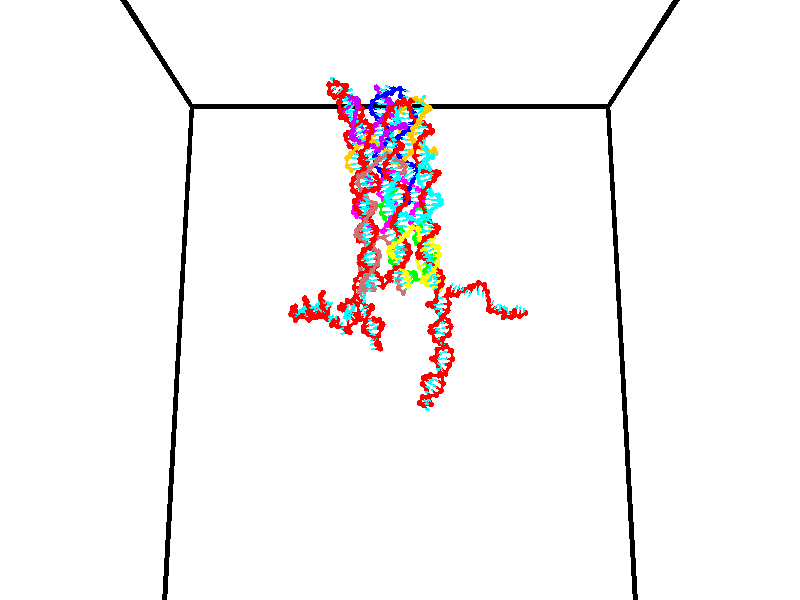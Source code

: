// switches for output
#declare DRAW_BASES = 1; // possible values are 0, 1; only relevant for DNA ribbons
#declare DRAW_BASES_TYPE = 3; // possible values are 1, 2, 3; only relevant for DNA ribbons
#declare DRAW_FOG = 0; // set to 1 to enable fog

#include "colors.inc"

#include "transforms.inc"
background { rgb <1, 1, 1>}

#default {
   normal{
       ripples 0.25
       frequency 0.20
       turbulence 0.2
       lambda 5
   }
	finish {
		phong 0.1
		phong_size 40.
	}
}

// original window dimensions: 1024x640


// camera settings

camera {
	sky <0, 0.179814, -0.983701>
	up <0, 0.179814, -0.983701>
	right 1.6 * <1, 0, 0>
	location <35, 94.9851, 44.8844>
	look_at <35, 29.7336, 32.9568>
	direction <0, -65.2515, -11.9276>
	angle 67.0682
}


# declare cpy_camera_pos = <35, 94.9851, 44.8844>;
# if (DRAW_FOG = 1)
fog {
	fog_type 2
	up vnormalize(cpy_camera_pos)
	color rgbt<1,1,1,0.3>
	distance 1e-5
	fog_alt 3e-3
	fog_offset 56
}
# end


// LIGHTS

# declare lum = 6;
global_settings {
	ambient_light rgb lum * <0.05, 0.05, 0.05>
	max_trace_level 15
}# declare cpy_direct_light_amount = 0.25;
light_source
{	1000 * <-1, -1.16352, -0.803886>,
	rgb lum * cpy_direct_light_amount
	parallel
}

light_source
{	1000 * <1, 1.16352, 0.803886>,
	rgb lum * cpy_direct_light_amount
	parallel
}

// strand 0

// nucleotide -1

// particle -1
sphere {
	<24.505394, 34.709785, 34.834263> 0.250000
	pigment { color rgbt <1,0,0,0> }
	no_shadow
}
cylinder {
	<24.193316, 34.901257, 34.995338>,  <24.006069, 35.016140, 35.091984>, 0.100000
	pigment { color rgbt <1,0,0,0> }
	no_shadow
}
cylinder {
	<24.193316, 34.901257, 34.995338>,  <24.505394, 34.709785, 34.834263>, 0.100000
	pigment { color rgbt <1,0,0,0> }
	no_shadow
}

// particle -1
sphere {
	<24.193316, 34.901257, 34.995338> 0.100000
	pigment { color rgbt <1,0,0,0> }
	no_shadow
}
sphere {
	0, 1
	scale<0.080000,0.200000,0.300000>
	matrix <0.595971, 0.764381, 0.246049,
		-0.190032, 0.431960, -0.881646,
		-0.780196, 0.478678, 0.402692,
		23.959257, 35.044861, 35.116146>
	pigment { color rgbt <0,1,1,0> }
	no_shadow
}
cylinder {
	<24.518383, 35.351532, 34.534382>,  <24.505394, 34.709785, 34.834263>, 0.130000
	pigment { color rgbt <1,0,0,0> }
	no_shadow
}

// nucleotide -1

// particle -1
sphere {
	<24.518383, 35.351532, 34.534382> 0.250000
	pigment { color rgbt <1,0,0,0> }
	no_shadow
}
cylinder {
	<24.340219, 35.372353, 34.891907>,  <24.233320, 35.384846, 35.106422>, 0.100000
	pigment { color rgbt <1,0,0,0> }
	no_shadow
}
cylinder {
	<24.340219, 35.372353, 34.891907>,  <24.518383, 35.351532, 34.534382>, 0.100000
	pigment { color rgbt <1,0,0,0> }
	no_shadow
}

// particle -1
sphere {
	<24.340219, 35.372353, 34.891907> 0.100000
	pigment { color rgbt <1,0,0,0> }
	no_shadow
}
sphere {
	0, 1
	scale<0.080000,0.200000,0.300000>
	matrix <0.758538, 0.552285, 0.345835,
		-0.475637, 0.832029, -0.285478,
		-0.445410, 0.052054, 0.893812,
		24.206596, 35.387970, 35.160049>
	pigment { color rgbt <0,1,1,0> }
	no_shadow
}
cylinder {
	<24.318274, 36.034809, 34.773499>,  <24.518383, 35.351532, 34.534382>, 0.130000
	pigment { color rgbt <1,0,0,0> }
	no_shadow
}

// nucleotide -1

// particle -1
sphere {
	<24.318274, 36.034809, 34.773499> 0.250000
	pigment { color rgbt <1,0,0,0> }
	no_shadow
}
cylinder {
	<24.424555, 35.805317, 35.083397>,  <24.488323, 35.667622, 35.269337>, 0.100000
	pigment { color rgbt <1,0,0,0> }
	no_shadow
}
cylinder {
	<24.424555, 35.805317, 35.083397>,  <24.318274, 36.034809, 34.773499>, 0.100000
	pigment { color rgbt <1,0,0,0> }
	no_shadow
}

// particle -1
sphere {
	<24.424555, 35.805317, 35.083397> 0.100000
	pigment { color rgbt <1,0,0,0> }
	no_shadow
}
sphere {
	0, 1
	scale<0.080000,0.200000,0.300000>
	matrix <0.822569, 0.554031, 0.128181,
		-0.502775, 0.603226, 0.619141,
		0.265701, -0.573732, 0.774748,
		24.504265, 35.633198, 35.315823>
	pigment { color rgbt <0,1,1,0> }
	no_shadow
}
cylinder {
	<24.289333, 36.533051, 35.365517>,  <24.318274, 36.034809, 34.773499>, 0.130000
	pigment { color rgbt <1,0,0,0> }
	no_shadow
}

// nucleotide -1

// particle -1
sphere {
	<24.289333, 36.533051, 35.365517> 0.250000
	pigment { color rgbt <1,0,0,0> }
	no_shadow
}
cylinder {
	<24.546562, 36.228569, 35.399052>,  <24.700899, 36.045879, 35.419174>, 0.100000
	pigment { color rgbt <1,0,0,0> }
	no_shadow
}
cylinder {
	<24.546562, 36.228569, 35.399052>,  <24.289333, 36.533051, 35.365517>, 0.100000
	pigment { color rgbt <1,0,0,0> }
	no_shadow
}

// particle -1
sphere {
	<24.546562, 36.228569, 35.399052> 0.100000
	pigment { color rgbt <1,0,0,0> }
	no_shadow
}
sphere {
	0, 1
	scale<0.080000,0.200000,0.300000>
	matrix <0.763809, 0.645440, 0.001508,
		-0.055263, 0.063069, 0.996478,
		0.643072, -0.761202, 0.083842,
		24.739483, 36.000210, 35.424206>
	pigment { color rgbt <0,1,1,0> }
	no_shadow
}
cylinder {
	<24.802073, 36.649666, 35.875877>,  <24.289333, 36.533051, 35.365517>, 0.130000
	pigment { color rgbt <1,0,0,0> }
	no_shadow
}

// nucleotide -1

// particle -1
sphere {
	<24.802073, 36.649666, 35.875877> 0.250000
	pigment { color rgbt <1,0,0,0> }
	no_shadow
}
cylinder {
	<24.965204, 36.403461, 35.606117>,  <25.063084, 36.255737, 35.444260>, 0.100000
	pigment { color rgbt <1,0,0,0> }
	no_shadow
}
cylinder {
	<24.965204, 36.403461, 35.606117>,  <24.802073, 36.649666, 35.875877>, 0.100000
	pigment { color rgbt <1,0,0,0> }
	no_shadow
}

// particle -1
sphere {
	<24.965204, 36.403461, 35.606117> 0.100000
	pigment { color rgbt <1,0,0,0> }
	no_shadow
}
sphere {
	0, 1
	scale<0.080000,0.200000,0.300000>
	matrix <0.837804, 0.545906, 0.008405,
		0.362986, -0.568443, 0.738318,
		0.407830, -0.615515, -0.674401,
		25.087553, 36.218807, 35.403797>
	pigment { color rgbt <0,1,1,0> }
	no_shadow
}
cylinder {
	<25.468470, 37.057884, 35.612259>,  <24.802073, 36.649666, 35.875877>, 0.130000
	pigment { color rgbt <1,0,0,0> }
	no_shadow
}

// nucleotide -1

// particle -1
sphere {
	<25.468470, 37.057884, 35.612259> 0.250000
	pigment { color rgbt <1,0,0,0> }
	no_shadow
}
cylinder {
	<25.554796, 36.700954, 35.453674>,  <25.606592, 36.486797, 35.358524>, 0.100000
	pigment { color rgbt <1,0,0,0> }
	no_shadow
}
cylinder {
	<25.554796, 36.700954, 35.453674>,  <25.468470, 37.057884, 35.612259>, 0.100000
	pigment { color rgbt <1,0,0,0> }
	no_shadow
}

// particle -1
sphere {
	<25.554796, 36.700954, 35.453674> 0.100000
	pigment { color rgbt <1,0,0,0> }
	no_shadow
}
sphere {
	0, 1
	scale<0.080000,0.200000,0.300000>
	matrix <0.903559, 0.336420, -0.265335,
		0.370142, -0.300961, 0.878873,
		0.215815, -0.892325, -0.396459,
		25.619541, 36.433258, 35.334736>
	pigment { color rgbt <0,1,1,0> }
	no_shadow
}
cylinder {
	<26.132132, 36.839127, 35.899441>,  <25.468470, 37.057884, 35.612259>, 0.130000
	pigment { color rgbt <1,0,0,0> }
	no_shadow
}

// nucleotide -1

// particle -1
sphere {
	<26.132132, 36.839127, 35.899441> 0.250000
	pigment { color rgbt <1,0,0,0> }
	no_shadow
}
cylinder {
	<26.060938, 36.685387, 35.537094>,  <26.018221, 36.593143, 35.319687>, 0.100000
	pigment { color rgbt <1,0,0,0> }
	no_shadow
}
cylinder {
	<26.060938, 36.685387, 35.537094>,  <26.132132, 36.839127, 35.899441>, 0.100000
	pigment { color rgbt <1,0,0,0> }
	no_shadow
}

// particle -1
sphere {
	<26.060938, 36.685387, 35.537094> 0.100000
	pigment { color rgbt <1,0,0,0> }
	no_shadow
}
sphere {
	0, 1
	scale<0.080000,0.200000,0.300000>
	matrix <0.869478, 0.369648, -0.327671,
		0.460793, -0.845953, 0.268390,
		-0.177985, -0.384348, -0.905869,
		26.007542, 36.570084, 35.265335>
	pigment { color rgbt <0,1,1,0> }
	no_shadow
}
cylinder {
	<26.716831, 36.309254, 35.586845>,  <26.132132, 36.839127, 35.899441>, 0.130000
	pigment { color rgbt <1,0,0,0> }
	no_shadow
}

// nucleotide -1

// particle -1
sphere {
	<26.716831, 36.309254, 35.586845> 0.250000
	pigment { color rgbt <1,0,0,0> }
	no_shadow
}
cylinder {
	<26.498753, 36.512070, 35.319809>,  <26.367907, 36.633759, 35.159588>, 0.100000
	pigment { color rgbt <1,0,0,0> }
	no_shadow
}
cylinder {
	<26.498753, 36.512070, 35.319809>,  <26.716831, 36.309254, 35.586845>, 0.100000
	pigment { color rgbt <1,0,0,0> }
	no_shadow
}

// particle -1
sphere {
	<26.498753, 36.512070, 35.319809> 0.100000
	pigment { color rgbt <1,0,0,0> }
	no_shadow
}
sphere {
	0, 1
	scale<0.080000,0.200000,0.300000>
	matrix <0.820108, 0.487636, -0.299390,
		0.173739, -0.710722, -0.681681,
		-0.545195, 0.507036, -0.667590,
		26.335194, 36.664181, 35.119534>
	pigment { color rgbt <0,1,1,0> }
	no_shadow
}
cylinder {
	<27.129490, 36.260242, 34.911037>,  <26.716831, 36.309254, 35.586845>, 0.130000
	pigment { color rgbt <1,0,0,0> }
	no_shadow
}

// nucleotide -1

// particle -1
sphere {
	<27.129490, 36.260242, 34.911037> 0.250000
	pigment { color rgbt <1,0,0,0> }
	no_shadow
}
cylinder {
	<26.880507, 36.572617, 34.931786>,  <26.731117, 36.760040, 34.944237>, 0.100000
	pigment { color rgbt <1,0,0,0> }
	no_shadow
}
cylinder {
	<26.880507, 36.572617, 34.931786>,  <27.129490, 36.260242, 34.911037>, 0.100000
	pigment { color rgbt <1,0,0,0> }
	no_shadow
}

// particle -1
sphere {
	<26.880507, 36.572617, 34.931786> 0.100000
	pigment { color rgbt <1,0,0,0> }
	no_shadow
}
sphere {
	0, 1
	scale<0.080000,0.200000,0.300000>
	matrix <0.757491, 0.617793, -0.211044,
		-0.196857, -0.092073, -0.976099,
		-0.622459, 0.780932, 0.051872,
		26.693769, 36.806896, 34.947346>
	pigment { color rgbt <0,1,1,0> }
	no_shadow
}
cylinder {
	<27.222954, 36.624947, 34.296967>,  <27.129490, 36.260242, 34.911037>, 0.130000
	pigment { color rgbt <1,0,0,0> }
	no_shadow
}

// nucleotide -1

// particle -1
sphere {
	<27.222954, 36.624947, 34.296967> 0.250000
	pigment { color rgbt <1,0,0,0> }
	no_shadow
}
cylinder {
	<27.059753, 36.890030, 34.548157>,  <26.961832, 37.049080, 34.698872>, 0.100000
	pigment { color rgbt <1,0,0,0> }
	no_shadow
}
cylinder {
	<27.059753, 36.890030, 34.548157>,  <27.222954, 36.624947, 34.296967>, 0.100000
	pigment { color rgbt <1,0,0,0> }
	no_shadow
}

// particle -1
sphere {
	<27.059753, 36.890030, 34.548157> 0.100000
	pigment { color rgbt <1,0,0,0> }
	no_shadow
}
sphere {
	0, 1
	scale<0.080000,0.200000,0.300000>
	matrix <0.740678, 0.642415, -0.196719,
		-0.533788, 0.384866, -0.752960,
		-0.408002, 0.662708, 0.627975,
		26.937353, 37.088840, 34.736549>
	pigment { color rgbt <0,1,1,0> }
	no_shadow
}
cylinder {
	<27.278044, 37.219700, 33.936890>,  <27.222954, 36.624947, 34.296967>, 0.130000
	pigment { color rgbt <1,0,0,0> }
	no_shadow
}

// nucleotide -1

// particle -1
sphere {
	<27.278044, 37.219700, 33.936890> 0.250000
	pigment { color rgbt <1,0,0,0> }
	no_shadow
}
cylinder {
	<27.228767, 37.336464, 34.316280>,  <27.199202, 37.406521, 34.543915>, 0.100000
	pigment { color rgbt <1,0,0,0> }
	no_shadow
}
cylinder {
	<27.228767, 37.336464, 34.316280>,  <27.278044, 37.219700, 33.936890>, 0.100000
	pigment { color rgbt <1,0,0,0> }
	no_shadow
}

// particle -1
sphere {
	<27.228767, 37.336464, 34.316280> 0.100000
	pigment { color rgbt <1,0,0,0> }
	no_shadow
}
sphere {
	0, 1
	scale<0.080000,0.200000,0.300000>
	matrix <0.687790, 0.714093, -0.130442,
		-0.715380, 0.636285, -0.288743,
		-0.123191, 0.291910, 0.948479,
		27.191811, 37.424038, 34.600822>
	pigment { color rgbt <0,1,1,0> }
	no_shadow
}
cylinder {
	<27.608528, 37.848503, 33.838058>,  <27.278044, 37.219700, 33.936890>, 0.130000
	pigment { color rgbt <1,0,0,0> }
	no_shadow
}

// nucleotide -1

// particle -1
sphere {
	<27.608528, 37.848503, 33.838058> 0.250000
	pigment { color rgbt <1,0,0,0> }
	no_shadow
}
cylinder {
	<27.528431, 37.838612, 34.229832>,  <27.480373, 37.832676, 34.464897>, 0.100000
	pigment { color rgbt <1,0,0,0> }
	no_shadow
}
cylinder {
	<27.528431, 37.838612, 34.229832>,  <27.608528, 37.848503, 33.838058>, 0.100000
	pigment { color rgbt <1,0,0,0> }
	no_shadow
}

// particle -1
sphere {
	<27.528431, 37.838612, 34.229832> 0.100000
	pigment { color rgbt <1,0,0,0> }
	no_shadow
}
sphere {
	0, 1
	scale<0.080000,0.200000,0.300000>
	matrix <0.775439, 0.607015, 0.173860,
		-0.598831, 0.794305, -0.102374,
		-0.200241, -0.024728, 0.979435,
		27.468359, 37.831192, 34.523663>
	pigment { color rgbt <0,1,1,0> }
	no_shadow
}
cylinder {
	<27.424658, 38.497784, 34.352184>,  <27.608528, 37.848503, 33.838058>, 0.130000
	pigment { color rgbt <1,0,0,0> }
	no_shadow
}

// nucleotide -1

// particle -1
sphere {
	<27.424658, 38.497784, 34.352184> 0.250000
	pigment { color rgbt <1,0,0,0> }
	no_shadow
}
cylinder {
	<27.623556, 38.188725, 34.510052>,  <27.742895, 38.003288, 34.604771>, 0.100000
	pigment { color rgbt <1,0,0,0> }
	no_shadow
}
cylinder {
	<27.623556, 38.188725, 34.510052>,  <27.424658, 38.497784, 34.352184>, 0.100000
	pigment { color rgbt <1,0,0,0> }
	no_shadow
}

// particle -1
sphere {
	<27.623556, 38.188725, 34.510052> 0.100000
	pigment { color rgbt <1,0,0,0> }
	no_shadow
}
sphere {
	0, 1
	scale<0.080000,0.200000,0.300000>
	matrix <0.714274, 0.622781, 0.319306,
		-0.492501, 0.123125, 0.861558,
		0.497247, -0.772648, 0.394665,
		27.772730, 37.956932, 34.628452>
	pigment { color rgbt <0,1,1,0> }
	no_shadow
}
cylinder {
	<27.587027, 38.618313, 35.100506>,  <27.424658, 38.497784, 34.352184>, 0.130000
	pigment { color rgbt <1,0,0,0> }
	no_shadow
}

// nucleotide -1

// particle -1
sphere {
	<27.587027, 38.618313, 35.100506> 0.250000
	pigment { color rgbt <1,0,0,0> }
	no_shadow
}
cylinder {
	<27.845970, 38.362469, 34.934700>,  <28.001335, 38.208961, 34.835217>, 0.100000
	pigment { color rgbt <1,0,0,0> }
	no_shadow
}
cylinder {
	<27.845970, 38.362469, 34.934700>,  <27.587027, 38.618313, 35.100506>, 0.100000
	pigment { color rgbt <1,0,0,0> }
	no_shadow
}

// particle -1
sphere {
	<27.845970, 38.362469, 34.934700> 0.100000
	pigment { color rgbt <1,0,0,0> }
	no_shadow
}
sphere {
	0, 1
	scale<0.080000,0.200000,0.300000>
	matrix <0.743405, 0.649852, 0.158244,
		0.168160, -0.410594, 0.896178,
		0.647357, -0.639612, -0.414517,
		28.040176, 38.170586, 34.810345>
	pigment { color rgbt <0,1,1,0> }
	no_shadow
}
cylinder {
	<28.079294, 38.235126, 35.554970>,  <27.587027, 38.618313, 35.100506>, 0.130000
	pigment { color rgbt <1,0,0,0> }
	no_shadow
}

// nucleotide -1

// particle -1
sphere {
	<28.079294, 38.235126, 35.554970> 0.250000
	pigment { color rgbt <1,0,0,0> }
	no_shadow
}
cylinder {
	<28.258846, 38.315315, 35.206646>,  <28.366577, 38.363430, 34.997650>, 0.100000
	pigment { color rgbt <1,0,0,0> }
	no_shadow
}
cylinder {
	<28.258846, 38.315315, 35.206646>,  <28.079294, 38.235126, 35.554970>, 0.100000
	pigment { color rgbt <1,0,0,0> }
	no_shadow
}

// particle -1
sphere {
	<28.258846, 38.315315, 35.206646> 0.100000
	pigment { color rgbt <1,0,0,0> }
	no_shadow
}
sphere {
	0, 1
	scale<0.080000,0.200000,0.300000>
	matrix <0.700900, 0.525498, 0.482276,
		0.554297, -0.826837, 0.095371,
		0.448881, 0.200479, -0.870812,
		28.393511, 38.375458, 34.945404>
	pigment { color rgbt <0,1,1,0> }
	no_shadow
}
cylinder {
	<27.756144, 37.455879, 35.715168>,  <28.079294, 38.235126, 35.554970>, 0.130000
	pigment { color rgbt <1,0,0,0> }
	no_shadow
}

// nucleotide -1

// particle -1
sphere {
	<27.756144, 37.455879, 35.715168> 0.250000
	pigment { color rgbt <1,0,0,0> }
	no_shadow
}
cylinder {
	<27.592369, 37.725079, 35.468777>,  <27.494104, 37.886600, 35.320942>, 0.100000
	pigment { color rgbt <1,0,0,0> }
	no_shadow
}
cylinder {
	<27.592369, 37.725079, 35.468777>,  <27.756144, 37.455879, 35.715168>, 0.100000
	pigment { color rgbt <1,0,0,0> }
	no_shadow
}

// particle -1
sphere {
	<27.592369, 37.725079, 35.468777> 0.100000
	pigment { color rgbt <1,0,0,0> }
	no_shadow
}
sphere {
	0, 1
	scale<0.080000,0.200000,0.300000>
	matrix <-0.782182, -0.606484, -0.142718,
		-0.469630, 0.423372, 0.774728,
		-0.409438, 0.673003, -0.615977,
		27.469538, 37.926979, 35.283985>
	pigment { color rgbt <0,1,1,0> }
	no_shadow
}
cylinder {
	<27.012478, 37.876900, 35.814976>,  <27.756144, 37.455879, 35.715168>, 0.130000
	pigment { color rgbt <1,0,0,0> }
	no_shadow
}

// nucleotide -1

// particle -1
sphere {
	<27.012478, 37.876900, 35.814976> 0.250000
	pigment { color rgbt <1,0,0,0> }
	no_shadow
}
cylinder {
	<27.087135, 37.753826, 35.441772>,  <27.131929, 37.679981, 35.217850>, 0.100000
	pigment { color rgbt <1,0,0,0> }
	no_shadow
}
cylinder {
	<27.087135, 37.753826, 35.441772>,  <27.012478, 37.876900, 35.814976>, 0.100000
	pigment { color rgbt <1,0,0,0> }
	no_shadow
}

// particle -1
sphere {
	<27.087135, 37.753826, 35.441772> 0.100000
	pigment { color rgbt <1,0,0,0> }
	no_shadow
}
sphere {
	0, 1
	scale<0.080000,0.200000,0.300000>
	matrix <-0.922662, -0.381083, -0.058902,
		-0.337429, 0.871842, -0.355011,
		0.186642, -0.307680, -0.933005,
		27.143127, 37.661522, 35.161873>
	pigment { color rgbt <0,1,1,0> }
	no_shadow
}
cylinder {
	<26.358324, 38.010918, 35.448643>,  <27.012478, 37.876900, 35.814976>, 0.130000
	pigment { color rgbt <1,0,0,0> }
	no_shadow
}

// nucleotide -1

// particle -1
sphere {
	<26.358324, 38.010918, 35.448643> 0.250000
	pigment { color rgbt <1,0,0,0> }
	no_shadow
}
cylinder {
	<26.540916, 37.730675, 35.229275>,  <26.650473, 37.562527, 35.097652>, 0.100000
	pigment { color rgbt <1,0,0,0> }
	no_shadow
}
cylinder {
	<26.540916, 37.730675, 35.229275>,  <26.358324, 38.010918, 35.448643>, 0.100000
	pigment { color rgbt <1,0,0,0> }
	no_shadow
}

// particle -1
sphere {
	<26.540916, 37.730675, 35.229275> 0.100000
	pigment { color rgbt <1,0,0,0> }
	no_shadow
}
sphere {
	0, 1
	scale<0.080000,0.200000,0.300000>
	matrix <-0.869696, -0.481433, -0.108865,
		-0.187757, 0.526657, -0.829084,
		0.456482, -0.700611, -0.548423,
		26.677860, 37.520493, 35.064747>
	pigment { color rgbt <0,1,1,0> }
	no_shadow
}
cylinder {
	<25.987165, 37.836609, 34.698555>,  <26.358324, 38.010918, 35.448643>, 0.130000
	pigment { color rgbt <1,0,0,0> }
	no_shadow
}

// nucleotide -1

// particle -1
sphere {
	<25.987165, 37.836609, 34.698555> 0.250000
	pigment { color rgbt <1,0,0,0> }
	no_shadow
}
cylinder {
	<26.187117, 37.512760, 34.821609>,  <26.307087, 37.318451, 34.895443>, 0.100000
	pigment { color rgbt <1,0,0,0> }
	no_shadow
}
cylinder {
	<26.187117, 37.512760, 34.821609>,  <25.987165, 37.836609, 34.698555>, 0.100000
	pigment { color rgbt <1,0,0,0> }
	no_shadow
}

// particle -1
sphere {
	<26.187117, 37.512760, 34.821609> 0.100000
	pigment { color rgbt <1,0,0,0> }
	no_shadow
}
sphere {
	0, 1
	scale<0.080000,0.200000,0.300000>
	matrix <-0.836591, -0.543285, -0.070405,
		0.224134, -0.222170, -0.948896,
		0.499879, -0.809618, 0.307634,
		26.337080, 37.269875, 34.913898>
	pigment { color rgbt <0,1,1,0> }
	no_shadow
}
cylinder {
	<25.767454, 37.365097, 34.219978>,  <25.987165, 37.836609, 34.698555>, 0.130000
	pigment { color rgbt <1,0,0,0> }
	no_shadow
}

// nucleotide -1

// particle -1
sphere {
	<25.767454, 37.365097, 34.219978> 0.250000
	pigment { color rgbt <1,0,0,0> }
	no_shadow
}
cylinder {
	<25.924498, 37.145836, 34.515377>,  <26.018724, 37.014278, 34.692616>, 0.100000
	pigment { color rgbt <1,0,0,0> }
	no_shadow
}
cylinder {
	<25.924498, 37.145836, 34.515377>,  <25.767454, 37.365097, 34.219978>, 0.100000
	pigment { color rgbt <1,0,0,0> }
	no_shadow
}

// particle -1
sphere {
	<25.924498, 37.145836, 34.515377> 0.100000
	pigment { color rgbt <1,0,0,0> }
	no_shadow
}
sphere {
	0, 1
	scale<0.080000,0.200000,0.300000>
	matrix <-0.816641, -0.577117, 0.005782,
		0.423032, -0.605361, -0.674227,
		0.392608, -0.548156, 0.738501,
		26.042280, 36.981388, 34.736927>
	pigment { color rgbt <0,1,1,0> }
	no_shadow
}
cylinder {
	<25.590376, 36.683132, 34.127113>,  <25.767454, 37.365097, 34.219978>, 0.130000
	pigment { color rgbt <1,0,0,0> }
	no_shadow
}

// nucleotide -1

// particle -1
sphere {
	<25.590376, 36.683132, 34.127113> 0.250000
	pigment { color rgbt <1,0,0,0> }
	no_shadow
}
cylinder {
	<25.686947, 36.699986, 34.514915>,  <25.744890, 36.710098, 34.747597>, 0.100000
	pigment { color rgbt <1,0,0,0> }
	no_shadow
}
cylinder {
	<25.686947, 36.699986, 34.514915>,  <25.590376, 36.683132, 34.127113>, 0.100000
	pigment { color rgbt <1,0,0,0> }
	no_shadow
}

// particle -1
sphere {
	<25.686947, 36.699986, 34.514915> 0.100000
	pigment { color rgbt <1,0,0,0> }
	no_shadow
}
sphere {
	0, 1
	scale<0.080000,0.200000,0.300000>
	matrix <-0.735603, -0.643664, 0.211154,
		0.632931, -0.764148, -0.124406,
		0.241428, 0.042133, 0.969504,
		25.759375, 36.712624, 34.805767>
	pigment { color rgbt <0,1,1,0> }
	no_shadow
}
cylinder {
	<25.803804, 36.095654, 34.292343>,  <25.590376, 36.683132, 34.127113>, 0.130000
	pigment { color rgbt <1,0,0,0> }
	no_shadow
}

// nucleotide -1

// particle -1
sphere {
	<25.803804, 36.095654, 34.292343> 0.250000
	pigment { color rgbt <1,0,0,0> }
	no_shadow
}
cylinder {
	<25.647766, 36.221249, 34.638577>,  <25.554142, 36.296604, 34.846317>, 0.100000
	pigment { color rgbt <1,0,0,0> }
	no_shadow
}
cylinder {
	<25.647766, 36.221249, 34.638577>,  <25.803804, 36.095654, 34.292343>, 0.100000
	pigment { color rgbt <1,0,0,0> }
	no_shadow
}

// particle -1
sphere {
	<25.647766, 36.221249, 34.638577> 0.100000
	pigment { color rgbt <1,0,0,0> }
	no_shadow
}
sphere {
	0, 1
	scale<0.080000,0.200000,0.300000>
	matrix <-0.636768, -0.771021, -0.007290,
		0.665094, -0.554019, 0.500711,
		-0.390098, 0.313989, 0.865584,
		25.530737, 36.315445, 34.898251>
	pigment { color rgbt <0,1,1,0> }
	no_shadow
}
cylinder {
	<25.502005, 35.457977, 34.456047>,  <25.803804, 36.095654, 34.292343>, 0.130000
	pigment { color rgbt <1,0,0,0> }
	no_shadow
}

// nucleotide -1

// particle -1
sphere {
	<25.502005, 35.457977, 34.456047> 0.250000
	pigment { color rgbt <1,0,0,0> }
	no_shadow
}
cylinder {
	<25.380423, 35.684914, 34.762180>,  <25.307474, 35.821075, 34.945862>, 0.100000
	pigment { color rgbt <1,0,0,0> }
	no_shadow
}
cylinder {
	<25.380423, 35.684914, 34.762180>,  <25.502005, 35.457977, 34.456047>, 0.100000
	pigment { color rgbt <1,0,0,0> }
	no_shadow
}

// particle -1
sphere {
	<25.380423, 35.684914, 34.762180> 0.100000
	pigment { color rgbt <1,0,0,0> }
	no_shadow
}
sphere {
	0, 1
	scale<0.080000,0.200000,0.300000>
	matrix <-0.795786, -0.592864, 0.123437,
		0.523771, -0.571525, 0.631683,
		-0.303954, 0.567338, 0.765336,
		25.289236, 35.855114, 34.991779>
	pigment { color rgbt <0,1,1,0> }
	no_shadow
}
cylinder {
	<25.553768, 35.131588, 35.039028>,  <25.502005, 35.457977, 34.456047>, 0.130000
	pigment { color rgbt <1,0,0,0> }
	no_shadow
}

// nucleotide -1

// particle -1
sphere {
	<25.553768, 35.131588, 35.039028> 0.250000
	pigment { color rgbt <1,0,0,0> }
	no_shadow
}
cylinder {
	<25.271368, 35.414356, 35.021912>,  <25.101929, 35.584019, 35.011642>, 0.100000
	pigment { color rgbt <1,0,0,0> }
	no_shadow
}
cylinder {
	<25.271368, 35.414356, 35.021912>,  <25.553768, 35.131588, 35.039028>, 0.100000
	pigment { color rgbt <1,0,0,0> }
	no_shadow
}

// particle -1
sphere {
	<25.271368, 35.414356, 35.021912> 0.100000
	pigment { color rgbt <1,0,0,0> }
	no_shadow
}
sphere {
	0, 1
	scale<0.080000,0.200000,0.300000>
	matrix <-0.703941, -0.707084, -0.067081,
		-0.077679, -0.017235, 0.996830,
		-0.705998, 0.706920, -0.042793,
		25.059568, 35.626431, 35.009075>
	pigment { color rgbt <0,1,1,0> }
	no_shadow
}
cylinder {
	<25.958858, 34.525360, 35.207172>,  <25.553768, 35.131588, 35.039028>, 0.130000
	pigment { color rgbt <1,0,0,0> }
	no_shadow
}

// nucleotide -1

// particle -1
sphere {
	<25.958858, 34.525360, 35.207172> 0.250000
	pigment { color rgbt <1,0,0,0> }
	no_shadow
}
cylinder {
	<26.045406, 34.893139, 35.075836>,  <26.097336, 35.113804, 34.997032>, 0.100000
	pigment { color rgbt <1,0,0,0> }
	no_shadow
}
cylinder {
	<26.045406, 34.893139, 35.075836>,  <25.958858, 34.525360, 35.207172>, 0.100000
	pigment { color rgbt <1,0,0,0> }
	no_shadow
}

// particle -1
sphere {
	<26.045406, 34.893139, 35.075836> 0.100000
	pigment { color rgbt <1,0,0,0> }
	no_shadow
}
sphere {
	0, 1
	scale<0.080000,0.200000,0.300000>
	matrix <0.920052, -0.079513, 0.383642,
		0.326630, -0.385102, -0.863140,
		0.216372, 0.919442, -0.328342,
		26.110317, 35.168972, 34.977333>
	pigment { color rgbt <0,1,1,0> }
	no_shadow
}
cylinder {
	<26.595226, 34.469330, 34.838322>,  <25.958858, 34.525360, 35.207172>, 0.130000
	pigment { color rgbt <1,0,0,0> }
	no_shadow
}

// nucleotide -1

// particle -1
sphere {
	<26.595226, 34.469330, 34.838322> 0.250000
	pigment { color rgbt <1,0,0,0> }
	no_shadow
}
cylinder {
	<26.551115, 34.821030, 35.023685>,  <26.524649, 35.032051, 35.134903>, 0.100000
	pigment { color rgbt <1,0,0,0> }
	no_shadow
}
cylinder {
	<26.551115, 34.821030, 35.023685>,  <26.595226, 34.469330, 34.838322>, 0.100000
	pigment { color rgbt <1,0,0,0> }
	no_shadow
}

// particle -1
sphere {
	<26.551115, 34.821030, 35.023685> 0.100000
	pigment { color rgbt <1,0,0,0> }
	no_shadow
}
sphere {
	0, 1
	scale<0.080000,0.200000,0.300000>
	matrix <0.943414, -0.054114, 0.327173,
		0.312745, 0.473269, -0.823533,
		-0.110276, 0.879254, 0.463412,
		26.518032, 35.084805, 35.162708>
	pigment { color rgbt <0,1,1,0> }
	no_shadow
}
cylinder {
	<26.643711, 33.776615, 34.449665>,  <26.595226, 34.469330, 34.838322>, 0.130000
	pigment { color rgbt <1,0,0,0> }
	no_shadow
}

// nucleotide -1

// particle -1
sphere {
	<26.643711, 33.776615, 34.449665> 0.250000
	pigment { color rgbt <1,0,0,0> }
	no_shadow
}
cylinder {
	<26.999001, 33.602299, 34.391502>,  <27.212173, 33.497707, 34.356606>, 0.100000
	pigment { color rgbt <1,0,0,0> }
	no_shadow
}
cylinder {
	<26.999001, 33.602299, 34.391502>,  <26.643711, 33.776615, 34.449665>, 0.100000
	pigment { color rgbt <1,0,0,0> }
	no_shadow
}

// particle -1
sphere {
	<26.999001, 33.602299, 34.391502> 0.100000
	pigment { color rgbt <1,0,0,0> }
	no_shadow
}
sphere {
	0, 1
	scale<0.080000,0.200000,0.300000>
	matrix <0.391746, 0.553131, 0.735242,
		-0.239988, -0.710020, 0.662025,
		0.888223, -0.435795, -0.145403,
		27.265467, 33.471561, 34.347881>
	pigment { color rgbt <0,1,1,0> }
	no_shadow
}
cylinder {
	<26.854824, 33.813141, 35.110828>,  <26.643711, 33.776615, 34.449665>, 0.130000
	pigment { color rgbt <1,0,0,0> }
	no_shadow
}

// nucleotide -1

// particle -1
sphere {
	<26.854824, 33.813141, 35.110828> 0.250000
	pigment { color rgbt <1,0,0,0> }
	no_shadow
}
cylinder {
	<27.172440, 33.802010, 34.867939>,  <27.363008, 33.795330, 34.722206>, 0.100000
	pigment { color rgbt <1,0,0,0> }
	no_shadow
}
cylinder {
	<27.172440, 33.802010, 34.867939>,  <26.854824, 33.813141, 35.110828>, 0.100000
	pigment { color rgbt <1,0,0,0> }
	no_shadow
}

// particle -1
sphere {
	<27.172440, 33.802010, 34.867939> 0.100000
	pigment { color rgbt <1,0,0,0> }
	no_shadow
}
sphere {
	0, 1
	scale<0.080000,0.200000,0.300000>
	matrix <0.561718, 0.415384, 0.715492,
		0.232321, -0.909220, 0.345463,
		0.794040, -0.027829, -0.607228,
		27.410652, 33.793659, 34.685772>
	pigment { color rgbt <0,1,1,0> }
	no_shadow
}
cylinder {
	<27.500511, 33.543941, 35.315445>,  <26.854824, 33.813141, 35.110828>, 0.130000
	pigment { color rgbt <1,0,0,0> }
	no_shadow
}

// nucleotide -1

// particle -1
sphere {
	<27.500511, 33.543941, 35.315445> 0.250000
	pigment { color rgbt <1,0,0,0> }
	no_shadow
}
cylinder {
	<27.588867, 33.862511, 35.090263>,  <27.641882, 34.053654, 34.955154>, 0.100000
	pigment { color rgbt <1,0,0,0> }
	no_shadow
}
cylinder {
	<27.588867, 33.862511, 35.090263>,  <27.500511, 33.543941, 35.315445>, 0.100000
	pigment { color rgbt <1,0,0,0> }
	no_shadow
}

// particle -1
sphere {
	<27.588867, 33.862511, 35.090263> 0.100000
	pigment { color rgbt <1,0,0,0> }
	no_shadow
}
sphere {
	0, 1
	scale<0.080000,0.200000,0.300000>
	matrix <0.284121, 0.499626, 0.818321,
		0.932997, -0.340706, -0.115918,
		0.220891, 0.796425, -0.562951,
		27.655134, 34.101437, 34.921379>
	pigment { color rgbt <0,1,1,0> }
	no_shadow
}
cylinder {
	<28.185259, 33.740013, 35.477062>,  <27.500511, 33.543941, 35.315445>, 0.130000
	pigment { color rgbt <1,0,0,0> }
	no_shadow
}

// nucleotide -1

// particle -1
sphere {
	<28.185259, 33.740013, 35.477062> 0.250000
	pigment { color rgbt <1,0,0,0> }
	no_shadow
}
cylinder {
	<27.996761, 34.066719, 35.343895>,  <27.883663, 34.262741, 35.263996>, 0.100000
	pigment { color rgbt <1,0,0,0> }
	no_shadow
}
cylinder {
	<27.996761, 34.066719, 35.343895>,  <28.185259, 33.740013, 35.477062>, 0.100000
	pigment { color rgbt <1,0,0,0> }
	no_shadow
}

// particle -1
sphere {
	<27.996761, 34.066719, 35.343895> 0.100000
	pigment { color rgbt <1,0,0,0> }
	no_shadow
}
sphere {
	0, 1
	scale<0.080000,0.200000,0.300000>
	matrix <0.283746, 0.497776, 0.819578,
		0.835115, 0.291758, -0.466326,
		-0.471244, 0.816760, -0.332915,
		27.855389, 34.311749, 35.244022>
	pigment { color rgbt <0,1,1,0> }
	no_shadow
}
cylinder {
	<28.600365, 34.237869, 35.415794>,  <28.185259, 33.740013, 35.477062>, 0.130000
	pigment { color rgbt <1,0,0,0> }
	no_shadow
}

// nucleotide -1

// particle -1
sphere {
	<28.600365, 34.237869, 35.415794> 0.250000
	pigment { color rgbt <1,0,0,0> }
	no_shadow
}
cylinder {
	<28.249968, 34.420120, 35.479092>,  <28.039730, 34.529469, 35.517071>, 0.100000
	pigment { color rgbt <1,0,0,0> }
	no_shadow
}
cylinder {
	<28.249968, 34.420120, 35.479092>,  <28.600365, 34.237869, 35.415794>, 0.100000
	pigment { color rgbt <1,0,0,0> }
	no_shadow
}

// particle -1
sphere {
	<28.249968, 34.420120, 35.479092> 0.100000
	pigment { color rgbt <1,0,0,0> }
	no_shadow
}
sphere {
	0, 1
	scale<0.080000,0.200000,0.300000>
	matrix <0.407410, 0.523366, 0.748402,
		0.258172, 0.720065, -0.644092,
		-0.875993, 0.455626, 0.158243,
		27.987169, 34.556808, 35.526566>
	pigment { color rgbt <0,1,1,0> }
	no_shadow
}
cylinder {
	<28.707003, 34.938496, 35.645893>,  <28.600365, 34.237869, 35.415794>, 0.130000
	pigment { color rgbt <1,0,0,0> }
	no_shadow
}

// nucleotide -1

// particle -1
sphere {
	<28.707003, 34.938496, 35.645893> 0.250000
	pigment { color rgbt <1,0,0,0> }
	no_shadow
}
cylinder {
	<28.660017, 35.330822, 35.583672>,  <28.631824, 35.566219, 35.546337>, 0.100000
	pigment { color rgbt <1,0,0,0> }
	no_shadow
}
cylinder {
	<28.660017, 35.330822, 35.583672>,  <28.707003, 34.938496, 35.645893>, 0.100000
	pigment { color rgbt <1,0,0,0> }
	no_shadow
}

// particle -1
sphere {
	<28.660017, 35.330822, 35.583672> 0.100000
	pigment { color rgbt <1,0,0,0> }
	no_shadow
}
sphere {
	0, 1
	scale<0.080000,0.200000,0.300000>
	matrix <-0.933261, -0.162570, -0.320304,
		-0.339449, 0.107551, 0.934456,
		-0.117465, 0.980818, -0.155558,
		28.624777, 35.625069, 35.537003>
	pigment { color rgbt <0,1,1,0> }
	no_shadow
}
cylinder {
	<28.152494, 35.267159, 36.105663>,  <28.707003, 34.938496, 35.645893>, 0.130000
	pigment { color rgbt <1,0,0,0> }
	no_shadow
}

// nucleotide -1

// particle -1
sphere {
	<28.152494, 35.267159, 36.105663> 0.250000
	pigment { color rgbt <1,0,0,0> }
	no_shadow
}
cylinder {
	<28.213942, 35.421913, 35.741966>,  <28.250811, 35.514767, 35.523750>, 0.100000
	pigment { color rgbt <1,0,0,0> }
	no_shadow
}
cylinder {
	<28.213942, 35.421913, 35.741966>,  <28.152494, 35.267159, 36.105663>, 0.100000
	pigment { color rgbt <1,0,0,0> }
	no_shadow
}

// particle -1
sphere {
	<28.213942, 35.421913, 35.741966> 0.100000
	pigment { color rgbt <1,0,0,0> }
	no_shadow
}
sphere {
	0, 1
	scale<0.080000,0.200000,0.300000>
	matrix <-0.933170, -0.245800, -0.262253,
		-0.324955, 0.888762, 0.323276,
		0.153619, 0.386891, -0.909239,
		28.260027, 35.537979, 35.469193>
	pigment { color rgbt <0,1,1,0> }
	no_shadow
}
cylinder {
	<28.818336, 35.693470, 36.254890>,  <28.152494, 35.267159, 36.105663>, 0.130000
	pigment { color rgbt <1,0,0,0> }
	no_shadow
}

// nucleotide -1

// particle -1
sphere {
	<28.818336, 35.693470, 36.254890> 0.250000
	pigment { color rgbt <1,0,0,0> }
	no_shadow
}
cylinder {
	<29.042376, 36.017548, 36.185749>,  <29.176800, 36.211994, 36.144264>, 0.100000
	pigment { color rgbt <1,0,0,0> }
	no_shadow
}
cylinder {
	<29.042376, 36.017548, 36.185749>,  <28.818336, 35.693470, 36.254890>, 0.100000
	pigment { color rgbt <1,0,0,0> }
	no_shadow
}

// particle -1
sphere {
	<29.042376, 36.017548, 36.185749> 0.100000
	pigment { color rgbt <1,0,0,0> }
	no_shadow
}
sphere {
	0, 1
	scale<0.080000,0.200000,0.300000>
	matrix <0.082177, 0.153283, 0.984760,
		0.824340, -0.565767, 0.019274,
		0.560099, 0.810193, -0.172851,
		29.210405, 36.260605, 36.133892>
	pigment { color rgbt <0,1,1,0> }
	no_shadow
}
cylinder {
	<29.529766, 35.619316, 36.450878>,  <28.818336, 35.693470, 36.254890>, 0.130000
	pigment { color rgbt <1,0,0,0> }
	no_shadow
}

// nucleotide -1

// particle -1
sphere {
	<29.529766, 35.619316, 36.450878> 0.250000
	pigment { color rgbt <1,0,0,0> }
	no_shadow
}
cylinder {
	<29.414488, 36.000435, 36.489063>,  <29.345322, 36.229107, 36.511974>, 0.100000
	pigment { color rgbt <1,0,0,0> }
	no_shadow
}
cylinder {
	<29.414488, 36.000435, 36.489063>,  <29.529766, 35.619316, 36.450878>, 0.100000
	pigment { color rgbt <1,0,0,0> }
	no_shadow
}

// particle -1
sphere {
	<29.414488, 36.000435, 36.489063> 0.100000
	pigment { color rgbt <1,0,0,0> }
	no_shadow
}
sphere {
	0, 1
	scale<0.080000,0.200000,0.300000>
	matrix <0.248863, -0.021744, 0.968295,
		0.924668, 0.302817, -0.230850,
		-0.288196, 0.952801, 0.095466,
		29.328030, 36.286274, 36.517704>
	pigment { color rgbt <0,1,1,0> }
	no_shadow
}
cylinder {
	<30.083284, 36.105354, 36.797619>,  <29.529766, 35.619316, 36.450878>, 0.130000
	pigment { color rgbt <1,0,0,0> }
	no_shadow
}

// nucleotide -1

// particle -1
sphere {
	<30.083284, 36.105354, 36.797619> 0.250000
	pigment { color rgbt <1,0,0,0> }
	no_shadow
}
cylinder {
	<29.705618, 36.210255, 36.877392>,  <29.479017, 36.273193, 36.925255>, 0.100000
	pigment { color rgbt <1,0,0,0> }
	no_shadow
}
cylinder {
	<29.705618, 36.210255, 36.877392>,  <30.083284, 36.105354, 36.797619>, 0.100000
	pigment { color rgbt <1,0,0,0> }
	no_shadow
}

// particle -1
sphere {
	<29.705618, 36.210255, 36.877392> 0.100000
	pigment { color rgbt <1,0,0,0> }
	no_shadow
}
sphere {
	0, 1
	scale<0.080000,0.200000,0.300000>
	matrix <0.181223, -0.092142, 0.979116,
		0.275150, 0.960591, 0.039472,
		-0.944167, 0.262250, 0.199434,
		29.422367, 36.288929, 36.937222>
	pigment { color rgbt <0,1,1,0> }
	no_shadow
}
cylinder {
	<30.020201, 36.722713, 36.467266>,  <30.083284, 36.105354, 36.797619>, 0.130000
	pigment { color rgbt <1,0,0,0> }
	no_shadow
}

// nucleotide -1

// particle -1
sphere {
	<30.020201, 36.722713, 36.467266> 0.250000
	pigment { color rgbt <1,0,0,0> }
	no_shadow
}
cylinder {
	<29.938124, 36.566547, 36.108273>,  <29.888878, 36.472847, 35.892876>, 0.100000
	pigment { color rgbt <1,0,0,0> }
	no_shadow
}
cylinder {
	<29.938124, 36.566547, 36.108273>,  <30.020201, 36.722713, 36.467266>, 0.100000
	pigment { color rgbt <1,0,0,0> }
	no_shadow
}

// particle -1
sphere {
	<29.938124, 36.566547, 36.108273> 0.100000
	pigment { color rgbt <1,0,0,0> }
	no_shadow
}
sphere {
	0, 1
	scale<0.080000,0.200000,0.300000>
	matrix <0.417551, 0.794431, -0.441057,
		0.885182, -0.465245, 0.000007,
		-0.205194, -0.390419, -0.897479,
		29.876566, 36.449421, 35.839027>
	pigment { color rgbt <0,1,1,0> }
	no_shadow
}
cylinder {
	<30.636703, 36.631859, 36.047783>,  <30.020201, 36.722713, 36.467266>, 0.130000
	pigment { color rgbt <1,0,0,0> }
	no_shadow
}

// nucleotide -1

// particle -1
sphere {
	<30.636703, 36.631859, 36.047783> 0.250000
	pigment { color rgbt <1,0,0,0> }
	no_shadow
}
cylinder {
	<30.341740, 36.657738, 35.778847>,  <30.164761, 36.673267, 35.617485>, 0.100000
	pigment { color rgbt <1,0,0,0> }
	no_shadow
}
cylinder {
	<30.341740, 36.657738, 35.778847>,  <30.636703, 36.631859, 36.047783>, 0.100000
	pigment { color rgbt <1,0,0,0> }
	no_shadow
}

// particle -1
sphere {
	<30.341740, 36.657738, 35.778847> 0.100000
	pigment { color rgbt <1,0,0,0> }
	no_shadow
}
sphere {
	0, 1
	scale<0.080000,0.200000,0.300000>
	matrix <0.504423, 0.714738, -0.484466,
		0.449200, -0.696394, -0.559692,
		-0.737412, 0.064700, -0.672337,
		30.120516, 36.677147, 35.577145>
	pigment { color rgbt <0,1,1,0> }
	no_shadow
}
cylinder {
	<30.988100, 36.933502, 35.461929>,  <30.636703, 36.631859, 36.047783>, 0.130000
	pigment { color rgbt <1,0,0,0> }
	no_shadow
}

// nucleotide -1

// particle -1
sphere {
	<30.988100, 36.933502, 35.461929> 0.250000
	pigment { color rgbt <1,0,0,0> }
	no_shadow
}
cylinder {
	<30.602121, 36.988461, 35.372486>,  <30.370533, 37.021435, 35.318821>, 0.100000
	pigment { color rgbt <1,0,0,0> }
	no_shadow
}
cylinder {
	<30.602121, 36.988461, 35.372486>,  <30.988100, 36.933502, 35.461929>, 0.100000
	pigment { color rgbt <1,0,0,0> }
	no_shadow
}

// particle -1
sphere {
	<30.602121, 36.988461, 35.372486> 0.100000
	pigment { color rgbt <1,0,0,0> }
	no_shadow
}
sphere {
	0, 1
	scale<0.080000,0.200000,0.300000>
	matrix <0.222650, 0.879618, -0.420356,
		0.138932, -0.455407, -0.879376,
		-0.964948, 0.137393, -0.223603,
		30.312637, 37.029678, 35.305405>
	pigment { color rgbt <0,1,1,0> }
	no_shadow
}
cylinder {
	<30.865795, 37.084393, 34.675674>,  <30.988100, 36.933502, 35.461929>, 0.130000
	pigment { color rgbt <1,0,0,0> }
	no_shadow
}

// nucleotide -1

// particle -1
sphere {
	<30.865795, 37.084393, 34.675674> 0.250000
	pigment { color rgbt <1,0,0,0> }
	no_shadow
}
cylinder {
	<30.607645, 37.243954, 34.936249>,  <30.452755, 37.339691, 35.092594>, 0.100000
	pigment { color rgbt <1,0,0,0> }
	no_shadow
}
cylinder {
	<30.607645, 37.243954, 34.936249>,  <30.865795, 37.084393, 34.675674>, 0.100000
	pigment { color rgbt <1,0,0,0> }
	no_shadow
}

// particle -1
sphere {
	<30.607645, 37.243954, 34.936249> 0.100000
	pigment { color rgbt <1,0,0,0> }
	no_shadow
}
sphere {
	0, 1
	scale<0.080000,0.200000,0.300000>
	matrix <0.319722, 0.915581, -0.243905,
		-0.693735, 0.050867, -0.718432,
		-0.645376, 0.398904, 0.651434,
		30.414032, 37.363625, 35.131680>
	pigment { color rgbt <0,1,1,0> }
	no_shadow
}
cylinder {
	<30.459202, 37.586529, 34.393539>,  <30.865795, 37.084393, 34.675674>, 0.130000
	pigment { color rgbt <1,0,0,0> }
	no_shadow
}

// nucleotide -1

// particle -1
sphere {
	<30.459202, 37.586529, 34.393539> 0.250000
	pigment { color rgbt <1,0,0,0> }
	no_shadow
}
cylinder {
	<30.486063, 37.684643, 34.780388>,  <30.502180, 37.743511, 35.012497>, 0.100000
	pigment { color rgbt <1,0,0,0> }
	no_shadow
}
cylinder {
	<30.486063, 37.684643, 34.780388>,  <30.459202, 37.586529, 34.393539>, 0.100000
	pigment { color rgbt <1,0,0,0> }
	no_shadow
}

// particle -1
sphere {
	<30.486063, 37.684643, 34.780388> 0.100000
	pigment { color rgbt <1,0,0,0> }
	no_shadow
}
sphere {
	0, 1
	scale<0.080000,0.200000,0.300000>
	matrix <0.226899, 0.940158, -0.254206,
		-0.971600, 0.236509, 0.007479,
		0.067153, 0.245289, 0.967121,
		30.506208, 37.758228, 35.070526>
	pigment { color rgbt <0,1,1,0> }
	no_shadow
}
cylinder {
	<29.939348, 38.157104, 34.572269>,  <30.459202, 37.586529, 34.393539>, 0.130000
	pigment { color rgbt <1,0,0,0> }
	no_shadow
}

// nucleotide -1

// particle -1
sphere {
	<29.939348, 38.157104, 34.572269> 0.250000
	pigment { color rgbt <1,0,0,0> }
	no_shadow
}
cylinder {
	<30.266401, 38.168877, 34.802265>,  <30.462633, 38.175938, 34.940262>, 0.100000
	pigment { color rgbt <1,0,0,0> }
	no_shadow
}
cylinder {
	<30.266401, 38.168877, 34.802265>,  <29.939348, 38.157104, 34.572269>, 0.100000
	pigment { color rgbt <1,0,0,0> }
	no_shadow
}

// particle -1
sphere {
	<30.266401, 38.168877, 34.802265> 0.100000
	pigment { color rgbt <1,0,0,0> }
	no_shadow
}
sphere {
	0, 1
	scale<0.080000,0.200000,0.300000>
	matrix <0.119830, 0.968124, -0.219946,
		-0.563135, 0.248735, 0.788041,
		0.817630, 0.029428, 0.574991,
		30.511690, 38.177704, 34.974762>
	pigment { color rgbt <0,1,1,0> }
	no_shadow
}
cylinder {
	<29.504969, 37.912289, 35.216759>,  <29.939348, 38.157104, 34.572269>, 0.130000
	pigment { color rgbt <1,0,0,0> }
	no_shadow
}

// nucleotide -1

// particle -1
sphere {
	<29.504969, 37.912289, 35.216759> 0.250000
	pigment { color rgbt <1,0,0,0> }
	no_shadow
}
cylinder {
	<29.721863, 37.630154, 35.034122>,  <29.851999, 37.460873, 34.924541>, 0.100000
	pigment { color rgbt <1,0,0,0> }
	no_shadow
}
cylinder {
	<29.721863, 37.630154, 35.034122>,  <29.504969, 37.912289, 35.216759>, 0.100000
	pigment { color rgbt <1,0,0,0> }
	no_shadow
}

// particle -1
sphere {
	<29.721863, 37.630154, 35.034122> 0.100000
	pigment { color rgbt <1,0,0,0> }
	no_shadow
}
sphere {
	0, 1
	scale<0.080000,0.200000,0.300000>
	matrix <-0.533528, -0.708837, 0.461408,
		-0.649097, -0.006590, -0.760677,
		0.542237, -0.705341, -0.456588,
		29.884533, 37.418552, 34.897144>
	pigment { color rgbt <0,1,1,0> }
	no_shadow
}
cylinder {
	<29.099957, 37.256588, 34.958218>,  <29.504969, 37.912289, 35.216759>, 0.130000
	pigment { color rgbt <1,0,0,0> }
	no_shadow
}

// nucleotide -1

// particle -1
sphere {
	<29.099957, 37.256588, 34.958218> 0.250000
	pigment { color rgbt <1,0,0,0> }
	no_shadow
}
cylinder {
	<29.478121, 37.164127, 35.050106>,  <29.705019, 37.108650, 35.105240>, 0.100000
	pigment { color rgbt <1,0,0,0> }
	no_shadow
}
cylinder {
	<29.478121, 37.164127, 35.050106>,  <29.099957, 37.256588, 34.958218>, 0.100000
	pigment { color rgbt <1,0,0,0> }
	no_shadow
}

// particle -1
sphere {
	<29.478121, 37.164127, 35.050106> 0.100000
	pigment { color rgbt <1,0,0,0> }
	no_shadow
}
sphere {
	0, 1
	scale<0.080000,0.200000,0.300000>
	matrix <-0.292667, -0.912279, 0.286521,
		0.143338, -0.338110, -0.930127,
		0.945410, -0.231148, 0.229718,
		29.761744, 37.094784, 35.119022>
	pigment { color rgbt <0,1,1,0> }
	no_shadow
}
cylinder {
	<29.292042, 36.646828, 34.631748>,  <29.099957, 37.256588, 34.958218>, 0.130000
	pigment { color rgbt <1,0,0,0> }
	no_shadow
}

// nucleotide -1

// particle -1
sphere {
	<29.292042, 36.646828, 34.631748> 0.250000
	pigment { color rgbt <1,0,0,0> }
	no_shadow
}
cylinder {
	<29.538385, 36.649467, 34.946880>,  <29.686192, 36.651051, 35.135960>, 0.100000
	pigment { color rgbt <1,0,0,0> }
	no_shadow
}
cylinder {
	<29.538385, 36.649467, 34.946880>,  <29.292042, 36.646828, 34.631748>, 0.100000
	pigment { color rgbt <1,0,0,0> }
	no_shadow
}

// particle -1
sphere {
	<29.538385, 36.649467, 34.946880> 0.100000
	pigment { color rgbt <1,0,0,0> }
	no_shadow
}
sphere {
	0, 1
	scale<0.080000,0.200000,0.300000>
	matrix <-0.340229, -0.899690, 0.273501,
		0.710609, -0.436480, -0.551834,
		0.615857, 0.006602, 0.787831,
		29.723143, 36.651447, 35.183231>
	pigment { color rgbt <0,1,1,0> }
	no_shadow
}
cylinder {
	<29.570421, 35.939487, 34.692543>,  <29.292042, 36.646828, 34.631748>, 0.130000
	pigment { color rgbt <1,0,0,0> }
	no_shadow
}

// nucleotide -1

// particle -1
sphere {
	<29.570421, 35.939487, 34.692543> 0.250000
	pigment { color rgbt <1,0,0,0> }
	no_shadow
}
cylinder {
	<29.611280, 36.116196, 35.049061>,  <29.635796, 36.222221, 35.262970>, 0.100000
	pigment { color rgbt <1,0,0,0> }
	no_shadow
}
cylinder {
	<29.611280, 36.116196, 35.049061>,  <29.570421, 35.939487, 34.692543>, 0.100000
	pigment { color rgbt <1,0,0,0> }
	no_shadow
}

// particle -1
sphere {
	<29.611280, 36.116196, 35.049061> 0.100000
	pigment { color rgbt <1,0,0,0> }
	no_shadow
}
sphere {
	0, 1
	scale<0.080000,0.200000,0.300000>
	matrix <-0.174295, -0.874173, 0.453257,
		0.979381, -0.201647, -0.012295,
		0.102146, 0.441769, 0.891295,
		29.641924, 36.248726, 35.316448>
	pigment { color rgbt <0,1,1,0> }
	no_shadow
}
cylinder {
	<30.018351, 35.504871, 35.135525>,  <29.570421, 35.939487, 34.692543>, 0.130000
	pigment { color rgbt <1,0,0,0> }
	no_shadow
}

// nucleotide -1

// particle -1
sphere {
	<30.018351, 35.504871, 35.135525> 0.250000
	pigment { color rgbt <1,0,0,0> }
	no_shadow
}
cylinder {
	<29.777878, 35.740738, 35.351257>,  <29.633595, 35.882259, 35.480698>, 0.100000
	pigment { color rgbt <1,0,0,0> }
	no_shadow
}
cylinder {
	<29.777878, 35.740738, 35.351257>,  <30.018351, 35.504871, 35.135525>, 0.100000
	pigment { color rgbt <1,0,0,0> }
	no_shadow
}

// particle -1
sphere {
	<29.777878, 35.740738, 35.351257> 0.100000
	pigment { color rgbt <1,0,0,0> }
	no_shadow
}
sphere {
	0, 1
	scale<0.080000,0.200000,0.300000>
	matrix <-0.229305, -0.773821, 0.590441,
		0.765508, 0.231291, 0.600419,
		-0.601180, 0.589666, 0.539329,
		29.597525, 35.917637, 35.513058>
	pigment { color rgbt <0,1,1,0> }
	no_shadow
}
cylinder {
	<30.639668, 36.050953, 35.341774>,  <30.018351, 35.504871, 35.135525>, 0.130000
	pigment { color rgbt <1,0,0,0> }
	no_shadow
}

// nucleotide -1

// particle -1
sphere {
	<30.639668, 36.050953, 35.341774> 0.250000
	pigment { color rgbt <1,0,0,0> }
	no_shadow
}
cylinder {
	<30.938713, 35.910923, 35.116024>,  <31.118139, 35.826904, 34.980572>, 0.100000
	pigment { color rgbt <1,0,0,0> }
	no_shadow
}
cylinder {
	<30.938713, 35.910923, 35.116024>,  <30.639668, 36.050953, 35.341774>, 0.100000
	pigment { color rgbt <1,0,0,0> }
	no_shadow
}

// particle -1
sphere {
	<30.938713, 35.910923, 35.116024> 0.100000
	pigment { color rgbt <1,0,0,0> }
	no_shadow
}
sphere {
	0, 1
	scale<0.080000,0.200000,0.300000>
	matrix <0.640755, 0.156708, 0.751583,
		-0.174670, -0.923520, 0.341470,
		0.747612, -0.350077, -0.564377,
		31.162996, 35.805901, 34.946712>
	pigment { color rgbt <0,1,1,0> }
	no_shadow
}
cylinder {
	<30.998810, 35.517151, 35.658291>,  <30.639668, 36.050953, 35.341774>, 0.130000
	pigment { color rgbt <1,0,0,0> }
	no_shadow
}

// nucleotide -1

// particle -1
sphere {
	<30.998810, 35.517151, 35.658291> 0.250000
	pigment { color rgbt <1,0,0,0> }
	no_shadow
}
cylinder {
	<31.269695, 35.674591, 35.409630>,  <31.432226, 35.769054, 35.260433>, 0.100000
	pigment { color rgbt <1,0,0,0> }
	no_shadow
}
cylinder {
	<31.269695, 35.674591, 35.409630>,  <30.998810, 35.517151, 35.658291>, 0.100000
	pigment { color rgbt <1,0,0,0> }
	no_shadow
}

// particle -1
sphere {
	<31.269695, 35.674591, 35.409630> 0.100000
	pigment { color rgbt <1,0,0,0> }
	no_shadow
}
sphere {
	0, 1
	scale<0.080000,0.200000,0.300000>
	matrix <0.647264, 0.083094, 0.757723,
		0.349899, -0.915517, -0.198493,
		0.677215, 0.393604, -0.621656,
		31.472860, 35.792671, 35.223133>
	pigment { color rgbt <0,1,1,0> }
	no_shadow
}
cylinder {
	<31.622749, 35.007000, 35.587677>,  <30.998810, 35.517151, 35.658291>, 0.130000
	pigment { color rgbt <1,0,0,0> }
	no_shadow
}

// nucleotide -1

// particle -1
sphere {
	<31.622749, 35.007000, 35.587677> 0.250000
	pigment { color rgbt <1,0,0,0> }
	no_shadow
}
cylinder {
	<31.688929, 35.398926, 35.542801>,  <31.728636, 35.634083, 35.515877>, 0.100000
	pigment { color rgbt <1,0,0,0> }
	no_shadow
}
cylinder {
	<31.688929, 35.398926, 35.542801>,  <31.622749, 35.007000, 35.587677>, 0.100000
	pigment { color rgbt <1,0,0,0> }
	no_shadow
}

// particle -1
sphere {
	<31.688929, 35.398926, 35.542801> 0.100000
	pigment { color rgbt <1,0,0,0> }
	no_shadow
}
sphere {
	0, 1
	scale<0.080000,0.200000,0.300000>
	matrix <0.745844, -0.049885, 0.664250,
		0.645246, -0.193575, -0.739044,
		0.165450, 0.979816, -0.112189,
		31.738564, 35.692871, 35.509144>
	pigment { color rgbt <0,1,1,0> }
	no_shadow
}
cylinder {
	<32.351196, 35.120857, 35.559048>,  <31.622749, 35.007000, 35.587677>, 0.130000
	pigment { color rgbt <1,0,0,0> }
	no_shadow
}

// nucleotide -1

// particle -1
sphere {
	<32.351196, 35.120857, 35.559048> 0.250000
	pigment { color rgbt <1,0,0,0> }
	no_shadow
}
cylinder {
	<32.195545, 35.475700, 35.658337>,  <32.102154, 35.688606, 35.717911>, 0.100000
	pigment { color rgbt <1,0,0,0> }
	no_shadow
}
cylinder {
	<32.195545, 35.475700, 35.658337>,  <32.351196, 35.120857, 35.559048>, 0.100000
	pigment { color rgbt <1,0,0,0> }
	no_shadow
}

// particle -1
sphere {
	<32.195545, 35.475700, 35.658337> 0.100000
	pigment { color rgbt <1,0,0,0> }
	no_shadow
}
sphere {
	0, 1
	scale<0.080000,0.200000,0.300000>
	matrix <0.649011, 0.072792, 0.757288,
		0.653729, 0.455783, -0.604070,
		-0.389131, 0.887109, 0.248222,
		32.078804, 35.741833, 35.732803>
	pigment { color rgbt <0,1,1,0> }
	no_shadow
}
cylinder {
	<32.929680, 35.490028, 35.689827>,  <32.351196, 35.120857, 35.559048>, 0.130000
	pigment { color rgbt <1,0,0,0> }
	no_shadow
}

// nucleotide -1

// particle -1
sphere {
	<32.929680, 35.490028, 35.689827> 0.250000
	pigment { color rgbt <1,0,0,0> }
	no_shadow
}
cylinder {
	<32.633110, 35.694279, 35.863976>,  <32.455170, 35.816830, 35.968464>, 0.100000
	pigment { color rgbt <1,0,0,0> }
	no_shadow
}
cylinder {
	<32.633110, 35.694279, 35.863976>,  <32.929680, 35.490028, 35.689827>, 0.100000
	pigment { color rgbt <1,0,0,0> }
	no_shadow
}

// particle -1
sphere {
	<32.633110, 35.694279, 35.863976> 0.100000
	pigment { color rgbt <1,0,0,0> }
	no_shadow
}
sphere {
	0, 1
	scale<0.080000,0.200000,0.300000>
	matrix <0.559222, 0.111577, 0.821475,
		0.370892, 0.852531, -0.368281,
		-0.741425, 0.510629, 0.435371,
		32.410683, 35.847466, 35.994587>
	pigment { color rgbt <0,1,1,0> }
	no_shadow
}
cylinder {
	<33.319511, 35.887871, 36.126213>,  <32.929680, 35.490028, 35.689827>, 0.130000
	pigment { color rgbt <1,0,0,0> }
	no_shadow
}

// nucleotide -1

// particle -1
sphere {
	<33.319511, 35.887871, 36.126213> 0.250000
	pigment { color rgbt <1,0,0,0> }
	no_shadow
}
cylinder {
	<32.938457, 35.903648, 36.246834>,  <32.709827, 35.913116, 36.319206>, 0.100000
	pigment { color rgbt <1,0,0,0> }
	no_shadow
}
cylinder {
	<32.938457, 35.903648, 36.246834>,  <33.319511, 35.887871, 36.126213>, 0.100000
	pigment { color rgbt <1,0,0,0> }
	no_shadow
}

// particle -1
sphere {
	<32.938457, 35.903648, 36.246834> 0.100000
	pigment { color rgbt <1,0,0,0> }
	no_shadow
}
sphere {
	0, 1
	scale<0.080000,0.200000,0.300000>
	matrix <0.303741, 0.073656, 0.949903,
		0.015261, 0.996503, -0.082149,
		-0.952632, 0.039449, 0.301555,
		32.652668, 35.915482, 36.337299>
	pigment { color rgbt <0,1,1,0> }
	no_shadow
}
cylinder {
	<32.970848, 36.416077, 35.823986>,  <33.319511, 35.887871, 36.126213>, 0.130000
	pigment { color rgbt <1,0,0,0> }
	no_shadow
}

// nucleotide -1

// particle -1
sphere {
	<32.970848, 36.416077, 35.823986> 0.250000
	pigment { color rgbt <1,0,0,0> }
	no_shadow
}
cylinder {
	<32.645931, 36.452824, 36.054375>,  <32.450981, 36.474873, 36.192608>, 0.100000
	pigment { color rgbt <1,0,0,0> }
	no_shadow
}
cylinder {
	<32.645931, 36.452824, 36.054375>,  <32.970848, 36.416077, 35.823986>, 0.100000
	pigment { color rgbt <1,0,0,0> }
	no_shadow
}

// particle -1
sphere {
	<32.645931, 36.452824, 36.054375> 0.100000
	pigment { color rgbt <1,0,0,0> }
	no_shadow
}
sphere {
	0, 1
	scale<0.080000,0.200000,0.300000>
	matrix <0.520710, -0.330682, 0.787090,
		0.262769, 0.939261, 0.220775,
		-0.812289, 0.091863, 0.575976,
		32.402245, 36.480381, 36.227169>
	pigment { color rgbt <0,1,1,0> }
	no_shadow
}
cylinder {
	<33.226925, 36.553310, 36.512871>,  <32.970848, 36.416077, 35.823986>, 0.130000
	pigment { color rgbt <1,0,0,0> }
	no_shadow
}

// nucleotide -1

// particle -1
sphere {
	<33.226925, 36.553310, 36.512871> 0.250000
	pigment { color rgbt <1,0,0,0> }
	no_shadow
}
cylinder {
	<32.844715, 36.440418, 36.547081>,  <32.615387, 36.372684, 36.567608>, 0.100000
	pigment { color rgbt <1,0,0,0> }
	no_shadow
}
cylinder {
	<32.844715, 36.440418, 36.547081>,  <33.226925, 36.553310, 36.512871>, 0.100000
	pigment { color rgbt <1,0,0,0> }
	no_shadow
}

// particle -1
sphere {
	<32.844715, 36.440418, 36.547081> 0.100000
	pigment { color rgbt <1,0,0,0> }
	no_shadow
}
sphere {
	0, 1
	scale<0.080000,0.200000,0.300000>
	matrix <0.189242, -0.364401, 0.911811,
		-0.226171, 0.887446, 0.401604,
		-0.955528, -0.282226, 0.085525,
		32.558056, 36.355751, 36.572739>
	pigment { color rgbt <0,1,1,0> }
	no_shadow
}
cylinder {
	<32.937607, 36.706593, 37.151573>,  <33.226925, 36.553310, 36.512871>, 0.130000
	pigment { color rgbt <1,0,0,0> }
	no_shadow
}

// nucleotide -1

// particle -1
sphere {
	<32.937607, 36.706593, 37.151573> 0.250000
	pigment { color rgbt <1,0,0,0> }
	no_shadow
}
cylinder {
	<32.729530, 36.372292, 37.081249>,  <32.604683, 36.171711, 37.039055>, 0.100000
	pigment { color rgbt <1,0,0,0> }
	no_shadow
}
cylinder {
	<32.729530, 36.372292, 37.081249>,  <32.937607, 36.706593, 37.151573>, 0.100000
	pigment { color rgbt <1,0,0,0> }
	no_shadow
}

// particle -1
sphere {
	<32.729530, 36.372292, 37.081249> 0.100000
	pigment { color rgbt <1,0,0,0> }
	no_shadow
}
sphere {
	0, 1
	scale<0.080000,0.200000,0.300000>
	matrix <0.185697, -0.311611, 0.931888,
		-0.833616, 0.452116, 0.317295,
		-0.520194, -0.835757, -0.175807,
		32.573471, 36.121563, 37.028507>
	pigment { color rgbt <0,1,1,0> }
	no_shadow
}
cylinder {
	<32.687496, 36.312496, 37.816784>,  <32.937607, 36.706593, 37.151573>, 0.130000
	pigment { color rgbt <1,0,0,0> }
	no_shadow
}

// nucleotide -1

// particle -1
sphere {
	<32.687496, 36.312496, 37.816784> 0.250000
	pigment { color rgbt <1,0,0,0> }
	no_shadow
}
cylinder {
	<32.688728, 35.980953, 37.593006>,  <32.689468, 35.782028, 37.458740>, 0.100000
	pigment { color rgbt <1,0,0,0> }
	no_shadow
}
cylinder {
	<32.688728, 35.980953, 37.593006>,  <32.687496, 36.312496, 37.816784>, 0.100000
	pigment { color rgbt <1,0,0,0> }
	no_shadow
}

// particle -1
sphere {
	<32.688728, 35.980953, 37.593006> 0.100000
	pigment { color rgbt <1,0,0,0> }
	no_shadow
}
sphere {
	0, 1
	scale<0.080000,0.200000,0.300000>
	matrix <0.131980, -0.554216, 0.821843,
		-0.991247, -0.076370, 0.107684,
		0.003084, -0.828862, -0.559445,
		32.689655, 35.732296, 37.425171>
	pigment { color rgbt <0,1,1,0> }
	no_shadow
}
cylinder {
	<33.077522, 35.730324, 38.119114>,  <32.687496, 36.312496, 37.816784>, 0.130000
	pigment { color rgbt <1,0,0,0> }
	no_shadow
}

// nucleotide -1

// particle -1
sphere {
	<33.077522, 35.730324, 38.119114> 0.250000
	pigment { color rgbt <1,0,0,0> }
	no_shadow
}
cylinder {
	<32.688557, 35.637020, 38.118385>,  <32.455177, 35.581036, 38.117947>, 0.100000
	pigment { color rgbt <1,0,0,0> }
	no_shadow
}
cylinder {
	<32.688557, 35.637020, 38.118385>,  <33.077522, 35.730324, 38.119114>, 0.100000
	pigment { color rgbt <1,0,0,0> }
	no_shadow
}

// particle -1
sphere {
	<32.688557, 35.637020, 38.118385> 0.100000
	pigment { color rgbt <1,0,0,0> }
	no_shadow
}
sphere {
	0, 1
	scale<0.080000,0.200000,0.300000>
	matrix <-0.001065, 0.012261, -0.999924,
		0.233266, -0.972337, -0.012171,
		-0.972412, -0.233261, -0.001824,
		32.396832, 35.567043, 38.117840>
	pigment { color rgbt <0,1,1,0> }
	no_shadow
}
cylinder {
	<32.936054, 35.144085, 37.668999>,  <33.077522, 35.730324, 38.119114>, 0.130000
	pigment { color rgbt <1,0,0,0> }
	no_shadow
}

// nucleotide -1

// particle -1
sphere {
	<32.936054, 35.144085, 37.668999> 0.250000
	pigment { color rgbt <1,0,0,0> }
	no_shadow
}
cylinder {
	<32.588745, 35.341335, 37.690624>,  <32.380360, 35.459686, 37.703598>, 0.100000
	pigment { color rgbt <1,0,0,0> }
	no_shadow
}
cylinder {
	<32.588745, 35.341335, 37.690624>,  <32.936054, 35.144085, 37.668999>, 0.100000
	pigment { color rgbt <1,0,0,0> }
	no_shadow
}

// particle -1
sphere {
	<32.588745, 35.341335, 37.690624> 0.100000
	pigment { color rgbt <1,0,0,0> }
	no_shadow
}
sphere {
	0, 1
	scale<0.080000,0.200000,0.300000>
	matrix <-0.052349, 0.017297, -0.998479,
		-0.493309, -0.869787, 0.010796,
		-0.868277, 0.493124, 0.054065,
		32.328262, 35.489273, 37.706844>
	pigment { color rgbt <0,1,1,0> }
	no_shadow
}
cylinder {
	<32.448322, 34.877346, 37.144531>,  <32.936054, 35.144085, 37.668999>, 0.130000
	pigment { color rgbt <1,0,0,0> }
	no_shadow
}

// nucleotide -1

// particle -1
sphere {
	<32.448322, 34.877346, 37.144531> 0.250000
	pigment { color rgbt <1,0,0,0> }
	no_shadow
}
cylinder {
	<32.331936, 35.241413, 37.262474>,  <32.262104, 35.459854, 37.333241>, 0.100000
	pigment { color rgbt <1,0,0,0> }
	no_shadow
}
cylinder {
	<32.331936, 35.241413, 37.262474>,  <32.448322, 34.877346, 37.144531>, 0.100000
	pigment { color rgbt <1,0,0,0> }
	no_shadow
}

// particle -1
sphere {
	<32.331936, 35.241413, 37.262474> 0.100000
	pigment { color rgbt <1,0,0,0> }
	no_shadow
}
sphere {
	0, 1
	scale<0.080000,0.200000,0.300000>
	matrix <-0.360482, 0.181179, -0.915001,
		-0.886224, -0.372521, 0.275382,
		-0.290963, 0.910166, 0.294852,
		32.244648, 35.514462, 37.350929>
	pigment { color rgbt <0,1,1,0> }
	no_shadow
}
cylinder {
	<31.778330, 35.192543, 36.805435>,  <32.448322, 34.877346, 37.144531>, 0.130000
	pigment { color rgbt <1,0,0,0> }
	no_shadow
}

// nucleotide -1

// particle -1
sphere {
	<31.778330, 35.192543, 36.805435> 0.250000
	pigment { color rgbt <1,0,0,0> }
	no_shadow
}
cylinder {
	<32.018669, 35.505608, 36.870453>,  <32.162872, 35.693447, 36.909462>, 0.100000
	pigment { color rgbt <1,0,0,0> }
	no_shadow
}
cylinder {
	<32.018669, 35.505608, 36.870453>,  <31.778330, 35.192543, 36.805435>, 0.100000
	pigment { color rgbt <1,0,0,0> }
	no_shadow
}

// particle -1
sphere {
	<32.018669, 35.505608, 36.870453> 0.100000
	pigment { color rgbt <1,0,0,0> }
	no_shadow
}
sphere {
	0, 1
	scale<0.080000,0.200000,0.300000>
	matrix <-0.295702, 0.406542, -0.864456,
		-0.742658, 0.471343, 0.475705,
		0.600849, 0.782662, 0.162544,
		32.198925, 35.740406, 36.919216>
	pigment { color rgbt <0,1,1,0> }
	no_shadow
}
cylinder {
	<31.386189, 35.887589, 36.683933>,  <31.778330, 35.192543, 36.805435>, 0.130000
	pigment { color rgbt <1,0,0,0> }
	no_shadow
}

// nucleotide -1

// particle -1
sphere {
	<31.386189, 35.887589, 36.683933> 0.250000
	pigment { color rgbt <1,0,0,0> }
	no_shadow
}
cylinder {
	<31.773794, 35.977238, 36.642399>,  <32.006359, 36.031025, 36.617477>, 0.100000
	pigment { color rgbt <1,0,0,0> }
	no_shadow
}
cylinder {
	<31.773794, 35.977238, 36.642399>,  <31.386189, 35.887589, 36.683933>, 0.100000
	pigment { color rgbt <1,0,0,0> }
	no_shadow
}

// particle -1
sphere {
	<31.773794, 35.977238, 36.642399> 0.100000
	pigment { color rgbt <1,0,0,0> }
	no_shadow
}
sphere {
	0, 1
	scale<0.080000,0.200000,0.300000>
	matrix <-0.178776, 0.346314, -0.920927,
		-0.170438, 0.910954, 0.375650,
		0.969015, 0.224118, -0.103832,
		32.064499, 36.044472, 36.611248>
	pigment { color rgbt <0,1,1,0> }
	no_shadow
}
cylinder {
	<31.438921, 36.578007, 36.456879>,  <31.386189, 35.887589, 36.683933>, 0.130000
	pigment { color rgbt <1,0,0,0> }
	no_shadow
}

// nucleotide -1

// particle -1
sphere {
	<31.438921, 36.578007, 36.456879> 0.250000
	pigment { color rgbt <1,0,0,0> }
	no_shadow
}
cylinder {
	<31.758690, 36.369423, 36.337543>,  <31.950552, 36.244274, 36.265942>, 0.100000
	pigment { color rgbt <1,0,0,0> }
	no_shadow
}
cylinder {
	<31.758690, 36.369423, 36.337543>,  <31.438921, 36.578007, 36.456879>, 0.100000
	pigment { color rgbt <1,0,0,0> }
	no_shadow
}

// particle -1
sphere {
	<31.758690, 36.369423, 36.337543> 0.100000
	pigment { color rgbt <1,0,0,0> }
	no_shadow
}
sphere {
	0, 1
	scale<0.080000,0.200000,0.300000>
	matrix <-0.249004, 0.164328, -0.954460,
		0.546736, 0.837303, 0.001522,
		0.799422, -0.521459, -0.298336,
		31.998516, 36.212986, 36.248043>
	pigment { color rgbt <0,1,1,0> }
	no_shadow
}
cylinder {
	<31.671158, 36.939018, 36.011356>,  <31.438921, 36.578007, 36.456879>, 0.130000
	pigment { color rgbt <1,0,0,0> }
	no_shadow
}

// nucleotide -1

// particle -1
sphere {
	<31.671158, 36.939018, 36.011356> 0.250000
	pigment { color rgbt <1,0,0,0> }
	no_shadow
}
cylinder {
	<31.785999, 36.566353, 35.922302>,  <31.854904, 36.342754, 35.868870>, 0.100000
	pigment { color rgbt <1,0,0,0> }
	no_shadow
}
cylinder {
	<31.785999, 36.566353, 35.922302>,  <31.671158, 36.939018, 36.011356>, 0.100000
	pigment { color rgbt <1,0,0,0> }
	no_shadow
}

// particle -1
sphere {
	<31.785999, 36.566353, 35.922302> 0.100000
	pigment { color rgbt <1,0,0,0> }
	no_shadow
}
sphere {
	0, 1
	scale<0.080000,0.200000,0.300000>
	matrix <-0.359030, 0.110817, -0.926724,
		0.888070, 0.346002, -0.302680,
		0.287106, -0.931666, -0.222638,
		31.872131, 36.286854, 35.855511>
	pigment { color rgbt <0,1,1,0> }
	no_shadow
}
cylinder {
	<31.956657, 36.941406, 35.317245>,  <31.671158, 36.939018, 36.011356>, 0.130000
	pigment { color rgbt <1,0,0,0> }
	no_shadow
}

// nucleotide -1

// particle -1
sphere {
	<31.956657, 36.941406, 35.317245> 0.250000
	pigment { color rgbt <1,0,0,0> }
	no_shadow
}
cylinder {
	<31.856178, 36.559608, 35.381538>,  <31.795891, 36.330528, 35.420113>, 0.100000
	pigment { color rgbt <1,0,0,0> }
	no_shadow
}
cylinder {
	<31.856178, 36.559608, 35.381538>,  <31.956657, 36.941406, 35.317245>, 0.100000
	pigment { color rgbt <1,0,0,0> }
	no_shadow
}

// particle -1
sphere {
	<31.856178, 36.559608, 35.381538> 0.100000
	pigment { color rgbt <1,0,0,0> }
	no_shadow
}
sphere {
	0, 1
	scale<0.080000,0.200000,0.300000>
	matrix <-0.319662, -0.074934, -0.944564,
		0.913629, -0.288651, -0.286293,
		-0.251196, -0.954498, 0.160733,
		31.780819, 36.273258, 35.429760>
	pigment { color rgbt <0,1,1,0> }
	no_shadow
}
cylinder {
	<32.338001, 36.516380, 34.840675>,  <31.956657, 36.941406, 35.317245>, 0.130000
	pigment { color rgbt <1,0,0,0> }
	no_shadow
}

// nucleotide -1

// particle -1
sphere {
	<32.338001, 36.516380, 34.840675> 0.250000
	pigment { color rgbt <1,0,0,0> }
	no_shadow
}
cylinder {
	<31.993822, 36.359367, 34.970634>,  <31.787315, 36.265160, 35.048611>, 0.100000
	pigment { color rgbt <1,0,0,0> }
	no_shadow
}
cylinder {
	<31.993822, 36.359367, 34.970634>,  <32.338001, 36.516380, 34.840675>, 0.100000
	pigment { color rgbt <1,0,0,0> }
	no_shadow
}

// particle -1
sphere {
	<31.993822, 36.359367, 34.970634> 0.100000
	pigment { color rgbt <1,0,0,0> }
	no_shadow
}
sphere {
	0, 1
	scale<0.080000,0.200000,0.300000>
	matrix <-0.313891, -0.093945, -0.944800,
		0.401384, -0.914929, -0.042377,
		-0.860444, -0.392530, 0.324896,
		31.735689, 36.241608, 35.068104>
	pigment { color rgbt <0,1,1,0> }
	no_shadow
}
cylinder {
	<32.162754, 35.737705, 34.554745>,  <32.338001, 36.516380, 34.840675>, 0.130000
	pigment { color rgbt <1,0,0,0> }
	no_shadow
}

// nucleotide -1

// particle -1
sphere {
	<32.162754, 35.737705, 34.554745> 0.250000
	pigment { color rgbt <1,0,0,0> }
	no_shadow
}
cylinder {
	<31.838762, 35.957500, 34.636715>,  <31.644367, 36.089378, 34.685898>, 0.100000
	pigment { color rgbt <1,0,0,0> }
	no_shadow
}
cylinder {
	<31.838762, 35.957500, 34.636715>,  <32.162754, 35.737705, 34.554745>, 0.100000
	pigment { color rgbt <1,0,0,0> }
	no_shadow
}

// particle -1
sphere {
	<31.838762, 35.957500, 34.636715> 0.100000
	pigment { color rgbt <1,0,0,0> }
	no_shadow
}
sphere {
	0, 1
	scale<0.080000,0.200000,0.300000>
	matrix <-0.324109, -0.128210, -0.937292,
		-0.488762, -0.825603, 0.281942,
		-0.809979, 0.549493, 0.204921,
		31.595768, 36.122349, 34.698193>
	pigment { color rgbt <0,1,1,0> }
	no_shadow
}
cylinder {
	<31.561291, 35.332993, 34.524246>,  <32.162754, 35.737705, 34.554745>, 0.130000
	pigment { color rgbt <1,0,0,0> }
	no_shadow
}

// nucleotide -1

// particle -1
sphere {
	<31.561291, 35.332993, 34.524246> 0.250000
	pigment { color rgbt <1,0,0,0> }
	no_shadow
}
cylinder {
	<31.502878, 35.699909, 34.376060>,  <31.467831, 35.920059, 34.287148>, 0.100000
	pigment { color rgbt <1,0,0,0> }
	no_shadow
}
cylinder {
	<31.502878, 35.699909, 34.376060>,  <31.561291, 35.332993, 34.524246>, 0.100000
	pigment { color rgbt <1,0,0,0> }
	no_shadow
}

// particle -1
sphere {
	<31.502878, 35.699909, 34.376060> 0.100000
	pigment { color rgbt <1,0,0,0> }
	no_shadow
}
sphere {
	0, 1
	scale<0.080000,0.200000,0.300000>
	matrix <-0.287257, -0.397666, -0.871404,
		-0.946656, -0.020832, 0.321571,
		-0.146031, 0.917294, -0.370469,
		31.459068, 35.975098, 34.264919>
	pigment { color rgbt <0,1,1,0> }
	no_shadow
}
cylinder {
	<31.106180, 35.211998, 34.078407>,  <31.561291, 35.332993, 34.524246>, 0.130000
	pigment { color rgbt <1,0,0,0> }
	no_shadow
}

// nucleotide -1

// particle -1
sphere {
	<31.106180, 35.211998, 34.078407> 0.250000
	pigment { color rgbt <1,0,0,0> }
	no_shadow
}
cylinder {
	<31.215128, 35.574768, 33.949844>,  <31.280497, 35.792431, 33.872707>, 0.100000
	pigment { color rgbt <1,0,0,0> }
	no_shadow
}
cylinder {
	<31.215128, 35.574768, 33.949844>,  <31.106180, 35.211998, 34.078407>, 0.100000
	pigment { color rgbt <1,0,0,0> }
	no_shadow
}

// particle -1
sphere {
	<31.215128, 35.574768, 33.949844> 0.100000
	pigment { color rgbt <1,0,0,0> }
	no_shadow
}
sphere {
	0, 1
	scale<0.080000,0.200000,0.300000>
	matrix <-0.152071, -0.289260, -0.945094,
		-0.950100, 0.306290, 0.059131,
		0.272369, 0.906926, -0.321404,
		31.296839, 35.846848, 33.853424>
	pigment { color rgbt <0,1,1,0> }
	no_shadow
}
cylinder {
	<30.572645, 35.504299, 33.649738>,  <31.106180, 35.211998, 34.078407>, 0.130000
	pigment { color rgbt <1,0,0,0> }
	no_shadow
}

// nucleotide -1

// particle -1
sphere {
	<30.572645, 35.504299, 33.649738> 0.250000
	pigment { color rgbt <1,0,0,0> }
	no_shadow
}
cylinder {
	<30.907104, 35.693539, 33.538719>,  <31.107780, 35.807083, 33.472107>, 0.100000
	pigment { color rgbt <1,0,0,0> }
	no_shadow
}
cylinder {
	<30.907104, 35.693539, 33.538719>,  <30.572645, 35.504299, 33.649738>, 0.100000
	pigment { color rgbt <1,0,0,0> }
	no_shadow
}

// particle -1
sphere {
	<30.907104, 35.693539, 33.538719> 0.100000
	pigment { color rgbt <1,0,0,0> }
	no_shadow
}
sphere {
	0, 1
	scale<0.080000,0.200000,0.300000>
	matrix <-0.218273, -0.177225, -0.959660,
		-0.503200, 0.863001, -0.044922,
		0.836150, 0.473096, -0.277550,
		31.157949, 35.835468, 33.455456>
	pigment { color rgbt <0,1,1,0> }
	no_shadow
}
cylinder {
	<30.412933, 35.903790, 33.038853>,  <30.572645, 35.504299, 33.649738>, 0.130000
	pigment { color rgbt <1,0,0,0> }
	no_shadow
}

// nucleotide -1

// particle -1
sphere {
	<30.412933, 35.903790, 33.038853> 0.250000
	pigment { color rgbt <1,0,0,0> }
	no_shadow
}
cylinder {
	<30.812029, 35.905388, 33.012020>,  <31.051487, 35.906345, 32.995922>, 0.100000
	pigment { color rgbt <1,0,0,0> }
	no_shadow
}
cylinder {
	<30.812029, 35.905388, 33.012020>,  <30.412933, 35.903790, 33.038853>, 0.100000
	pigment { color rgbt <1,0,0,0> }
	no_shadow
}

// particle -1
sphere {
	<30.812029, 35.905388, 33.012020> 0.100000
	pigment { color rgbt <1,0,0,0> }
	no_shadow
}
sphere {
	0, 1
	scale<0.080000,0.200000,0.300000>
	matrix <-0.064683, -0.213322, -0.974838,
		-0.018206, 0.976974, -0.212581,
		0.997740, 0.003997, -0.067078,
		31.111351, 35.906586, 32.991898>
	pigment { color rgbt <0,1,1,0> }
	no_shadow
}
cylinder {
	<30.590029, 36.360615, 32.507935>,  <30.412933, 35.903790, 33.038853>, 0.130000
	pigment { color rgbt <1,0,0,0> }
	no_shadow
}

// nucleotide -1

// particle -1
sphere {
	<30.590029, 36.360615, 32.507935> 0.250000
	pigment { color rgbt <1,0,0,0> }
	no_shadow
}
cylinder {
	<30.917419, 36.133808, 32.544994>,  <31.113853, 35.997723, 32.567230>, 0.100000
	pigment { color rgbt <1,0,0,0> }
	no_shadow
}
cylinder {
	<30.917419, 36.133808, 32.544994>,  <30.590029, 36.360615, 32.507935>, 0.100000
	pigment { color rgbt <1,0,0,0> }
	no_shadow
}

// particle -1
sphere {
	<30.917419, 36.133808, 32.544994> 0.100000
	pigment { color rgbt <1,0,0,0> }
	no_shadow
}
sphere {
	0, 1
	scale<0.080000,0.200000,0.300000>
	matrix <0.150557, 0.056050, -0.987011,
		0.554462, 0.821795, 0.131245,
		0.818477, -0.567019, 0.092649,
		31.162962, 35.963703, 32.572788>
	pigment { color rgbt <0,1,1,0> }
	no_shadow
}
cylinder {
	<31.084131, 36.683369, 32.051853>,  <30.590029, 36.360615, 32.507935>, 0.130000
	pigment { color rgbt <1,0,0,0> }
	no_shadow
}

// nucleotide -1

// particle -1
sphere {
	<31.084131, 36.683369, 32.051853> 0.250000
	pigment { color rgbt <1,0,0,0> }
	no_shadow
}
cylinder {
	<31.212587, 36.310730, 32.119972>,  <31.289661, 36.087147, 32.160843>, 0.100000
	pigment { color rgbt <1,0,0,0> }
	no_shadow
}
cylinder {
	<31.212587, 36.310730, 32.119972>,  <31.084131, 36.683369, 32.051853>, 0.100000
	pigment { color rgbt <1,0,0,0> }
	no_shadow
}

// particle -1
sphere {
	<31.212587, 36.310730, 32.119972> 0.100000
	pigment { color rgbt <1,0,0,0> }
	no_shadow
}
sphere {
	0, 1
	scale<0.080000,0.200000,0.300000>
	matrix <0.266802, -0.083544, -0.960124,
		0.908672, 0.353772, 0.221721,
		0.321141, -0.931593, 0.170301,
		31.308929, 36.031254, 32.171062>
	pigment { color rgbt <0,1,1,0> }
	no_shadow
}
cylinder {
	<31.792070, 36.710503, 31.729822>,  <31.084131, 36.683369, 32.051853>, 0.130000
	pigment { color rgbt <1,0,0,0> }
	no_shadow
}

// nucleotide -1

// particle -1
sphere {
	<31.792070, 36.710503, 31.729822> 0.250000
	pigment { color rgbt <1,0,0,0> }
	no_shadow
}
cylinder {
	<31.706060, 36.320934, 31.758799>,  <31.654453, 36.087193, 31.776184>, 0.100000
	pigment { color rgbt <1,0,0,0> }
	no_shadow
}
cylinder {
	<31.706060, 36.320934, 31.758799>,  <31.792070, 36.710503, 31.729822>, 0.100000
	pigment { color rgbt <1,0,0,0> }
	no_shadow
}

// particle -1
sphere {
	<31.706060, 36.320934, 31.758799> 0.100000
	pigment { color rgbt <1,0,0,0> }
	no_shadow
}
sphere {
	0, 1
	scale<0.080000,0.200000,0.300000>
	matrix <0.225599, -0.121707, -0.966588,
		0.950194, -0.191499, 0.245885,
		-0.215027, -0.973918, 0.072443,
		31.641552, 36.028759, 31.780531>
	pigment { color rgbt <0,1,1,0> }
	no_shadow
}
cylinder {
	<32.438885, 36.360779, 31.442362>,  <31.792070, 36.710503, 31.729822>, 0.130000
	pigment { color rgbt <1,0,0,0> }
	no_shadow
}

// nucleotide -1

// particle -1
sphere {
	<32.438885, 36.360779, 31.442362> 0.250000
	pigment { color rgbt <1,0,0,0> }
	no_shadow
}
cylinder {
	<32.136093, 36.099403, 31.441353>,  <31.954418, 35.942577, 31.440748>, 0.100000
	pigment { color rgbt <1,0,0,0> }
	no_shadow
}
cylinder {
	<32.136093, 36.099403, 31.441353>,  <32.438885, 36.360779, 31.442362>, 0.100000
	pigment { color rgbt <1,0,0,0> }
	no_shadow
}

// particle -1
sphere {
	<32.136093, 36.099403, 31.441353> 0.100000
	pigment { color rgbt <1,0,0,0> }
	no_shadow
}
sphere {
	0, 1
	scale<0.080000,0.200000,0.300000>
	matrix <0.198075, -0.225781, -0.953829,
		0.622697, -0.722526, 0.300340,
		-0.756977, -0.653436, -0.002521,
		31.909000, 35.903374, 31.440596>
	pigment { color rgbt <0,1,1,0> }
	no_shadow
}
cylinder {
	<32.737080, 35.839417, 31.104853>,  <32.438885, 36.360779, 31.442362>, 0.130000
	pigment { color rgbt <1,0,0,0> }
	no_shadow
}

// nucleotide -1

// particle -1
sphere {
	<32.737080, 35.839417, 31.104853> 0.250000
	pigment { color rgbt <1,0,0,0> }
	no_shadow
}
cylinder {
	<32.343464, 35.800930, 31.044966>,  <32.107296, 35.777840, 31.009033>, 0.100000
	pigment { color rgbt <1,0,0,0> }
	no_shadow
}
cylinder {
	<32.343464, 35.800930, 31.044966>,  <32.737080, 35.839417, 31.104853>, 0.100000
	pigment { color rgbt <1,0,0,0> }
	no_shadow
}

// particle -1
sphere {
	<32.343464, 35.800930, 31.044966> 0.100000
	pigment { color rgbt <1,0,0,0> }
	no_shadow
}
sphere {
	0, 1
	scale<0.080000,0.200000,0.300000>
	matrix <0.145169, 0.052704, -0.988002,
		0.102953, -0.993964, -0.037895,
		-0.984036, -0.096216, -0.149719,
		32.048252, 35.772064, 31.000050>
	pigment { color rgbt <0,1,1,0> }
	no_shadow
}
cylinder {
	<32.779297, 35.455509, 30.468035>,  <32.737080, 35.839417, 31.104853>, 0.130000
	pigment { color rgbt <1,0,0,0> }
	no_shadow
}

// nucleotide -1

// particle -1
sphere {
	<32.779297, 35.455509, 30.468035> 0.250000
	pigment { color rgbt <1,0,0,0> }
	no_shadow
}
cylinder {
	<32.422756, 35.628590, 30.522078>,  <32.208832, 35.732437, 30.554502>, 0.100000
	pigment { color rgbt <1,0,0,0> }
	no_shadow
}
cylinder {
	<32.422756, 35.628590, 30.522078>,  <32.779297, 35.455509, 30.468035>, 0.100000
	pigment { color rgbt <1,0,0,0> }
	no_shadow
}

// particle -1
sphere {
	<32.422756, 35.628590, 30.522078> 0.100000
	pigment { color rgbt <1,0,0,0> }
	no_shadow
}
sphere {
	0, 1
	scale<0.080000,0.200000,0.300000>
	matrix <-0.047981, 0.206313, -0.977309,
		-0.450761, -0.877611, -0.163137,
		-0.891354, 0.432705, 0.135106,
		32.155350, 35.758400, 30.562609>
	pigment { color rgbt <0,1,1,0> }
	no_shadow
}
cylinder {
	<32.585297, 35.309589, 29.822521>,  <32.779297, 35.455509, 30.468035>, 0.130000
	pigment { color rgbt <1,0,0,0> }
	no_shadow
}

// nucleotide -1

// particle -1
sphere {
	<32.585297, 35.309589, 29.822521> 0.250000
	pigment { color rgbt <1,0,0,0> }
	no_shadow
}
cylinder {
	<32.303108, 35.568096, 29.938900>,  <32.133793, 35.723198, 30.008728>, 0.100000
	pigment { color rgbt <1,0,0,0> }
	no_shadow
}
cylinder {
	<32.303108, 35.568096, 29.938900>,  <32.585297, 35.309589, 29.822521>, 0.100000
	pigment { color rgbt <1,0,0,0> }
	no_shadow
}

// particle -1
sphere {
	<32.303108, 35.568096, 29.938900> 0.100000
	pigment { color rgbt <1,0,0,0> }
	no_shadow
}
sphere {
	0, 1
	scale<0.080000,0.200000,0.300000>
	matrix <-0.174855, 0.239119, -0.955117,
		-0.686828, -0.724684, -0.055690,
		-0.705474, 0.646263, 0.290948,
		32.091465, 35.761974, 30.026184>
	pigment { color rgbt <0,1,1,0> }
	no_shadow
}
cylinder {
	<32.072426, 35.214176, 29.352562>,  <32.585297, 35.309589, 29.822521>, 0.130000
	pigment { color rgbt <1,0,0,0> }
	no_shadow
}

// nucleotide -1

// particle -1
sphere {
	<32.072426, 35.214176, 29.352562> 0.250000
	pigment { color rgbt <1,0,0,0> }
	no_shadow
}
cylinder {
	<32.012184, 35.578552, 29.506191>,  <31.976040, 35.797176, 29.598370>, 0.100000
	pigment { color rgbt <1,0,0,0> }
	no_shadow
}
cylinder {
	<32.012184, 35.578552, 29.506191>,  <32.072426, 35.214176, 29.352562>, 0.100000
	pigment { color rgbt <1,0,0,0> }
	no_shadow
}

// particle -1
sphere {
	<32.012184, 35.578552, 29.506191> 0.100000
	pigment { color rgbt <1,0,0,0> }
	no_shadow
}
sphere {
	0, 1
	scale<0.080000,0.200000,0.300000>
	matrix <-0.347598, 0.314904, -0.883182,
		-0.925470, -0.266511, 0.269216,
		-0.150600, 0.910938, 0.384073,
		31.967005, 35.851833, 29.621412>
	pigment { color rgbt <0,1,1,0> }
	no_shadow
}
cylinder {
	<31.471897, 35.431667, 29.034292>,  <32.072426, 35.214176, 29.352562>, 0.130000
	pigment { color rgbt <1,0,0,0> }
	no_shadow
}

// nucleotide -1

// particle -1
sphere {
	<31.471897, 35.431667, 29.034292> 0.250000
	pigment { color rgbt <1,0,0,0> }
	no_shadow
}
cylinder {
	<31.645121, 35.762394, 29.177870>,  <31.749054, 35.960831, 29.264015>, 0.100000
	pigment { color rgbt <1,0,0,0> }
	no_shadow
}
cylinder {
	<31.645121, 35.762394, 29.177870>,  <31.471897, 35.431667, 29.034292>, 0.100000
	pigment { color rgbt <1,0,0,0> }
	no_shadow
}

// particle -1
sphere {
	<31.645121, 35.762394, 29.177870> 0.100000
	pigment { color rgbt <1,0,0,0> }
	no_shadow
}
sphere {
	0, 1
	scale<0.080000,0.200000,0.300000>
	matrix <-0.286654, 0.503878, -0.814823,
		-0.854570, 0.249974, 0.455218,
		0.433059, 0.826814, 0.358942,
		31.775038, 36.010437, 29.285553>
	pigment { color rgbt <0,1,1,0> }
	no_shadow
}
cylinder {
	<30.941128, 35.974022, 29.022264>,  <31.471897, 35.431667, 29.034292>, 0.130000
	pigment { color rgbt <1,0,0,0> }
	no_shadow
}

// nucleotide -1

// particle -1
sphere {
	<30.941128, 35.974022, 29.022264> 0.250000
	pigment { color rgbt <1,0,0,0> }
	no_shadow
}
cylinder {
	<31.301708, 36.146275, 29.039894>,  <31.518057, 36.249626, 29.050472>, 0.100000
	pigment { color rgbt <1,0,0,0> }
	no_shadow
}
cylinder {
	<31.301708, 36.146275, 29.039894>,  <30.941128, 35.974022, 29.022264>, 0.100000
	pigment { color rgbt <1,0,0,0> }
	no_shadow
}

// particle -1
sphere {
	<31.301708, 36.146275, 29.039894> 0.100000
	pigment { color rgbt <1,0,0,0> }
	no_shadow
}
sphere {
	0, 1
	scale<0.080000,0.200000,0.300000>
	matrix <-0.292166, 0.680382, -0.672100,
		-0.319416, 0.592988, 0.739147,
		0.901450, 0.430633, 0.044074,
		31.572144, 36.275463, 29.053116>
	pigment { color rgbt <0,1,1,0> }
	no_shadow
}
cylinder {
	<30.815748, 36.665356, 29.169193>,  <30.941128, 35.974022, 29.022264>, 0.130000
	pigment { color rgbt <1,0,0,0> }
	no_shadow
}

// nucleotide -1

// particle -1
sphere {
	<30.815748, 36.665356, 29.169193> 0.250000
	pigment { color rgbt <1,0,0,0> }
	no_shadow
}
cylinder {
	<31.172588, 36.637383, 28.990635>,  <31.386692, 36.620598, 28.883499>, 0.100000
	pigment { color rgbt <1,0,0,0> }
	no_shadow
}
cylinder {
	<31.172588, 36.637383, 28.990635>,  <30.815748, 36.665356, 29.169193>, 0.100000
	pigment { color rgbt <1,0,0,0> }
	no_shadow
}

// particle -1
sphere {
	<31.172588, 36.637383, 28.990635> 0.100000
	pigment { color rgbt <1,0,0,0> }
	no_shadow
}
sphere {
	0, 1
	scale<0.080000,0.200000,0.300000>
	matrix <-0.376107, 0.432586, -0.819398,
		0.250407, 0.898876, 0.359608,
		0.892099, -0.069932, -0.446396,
		31.440218, 36.616402, 28.856716>
	pigment { color rgbt <0,1,1,0> }
	no_shadow
}
cylinder {
	<30.917679, 37.229046, 28.809305>,  <30.815748, 36.665356, 29.169193>, 0.130000
	pigment { color rgbt <1,0,0,0> }
	no_shadow
}

// nucleotide -1

// particle -1
sphere {
	<30.917679, 37.229046, 28.809305> 0.250000
	pigment { color rgbt <1,0,0,0> }
	no_shadow
}
cylinder {
	<31.202055, 37.020012, 28.621061>,  <31.372681, 36.894592, 28.508114>, 0.100000
	pigment { color rgbt <1,0,0,0> }
	no_shadow
}
cylinder {
	<31.202055, 37.020012, 28.621061>,  <30.917679, 37.229046, 28.809305>, 0.100000
	pigment { color rgbt <1,0,0,0> }
	no_shadow
}

// particle -1
sphere {
	<31.202055, 37.020012, 28.621061> 0.100000
	pigment { color rgbt <1,0,0,0> }
	no_shadow
}
sphere {
	0, 1
	scale<0.080000,0.200000,0.300000>
	matrix <-0.295860, 0.384836, -0.874281,
		0.637992, 0.760795, 0.118983,
		0.710938, -0.522582, -0.470612,
		31.415337, 36.863235, 28.479877>
	pigment { color rgbt <0,1,1,0> }
	no_shadow
}
cylinder {
	<31.054064, 37.595016, 28.246315>,  <30.917679, 37.229046, 28.809305>, 0.130000
	pigment { color rgbt <1,0,0,0> }
	no_shadow
}

// nucleotide -1

// particle -1
sphere {
	<31.054064, 37.595016, 28.246315> 0.250000
	pigment { color rgbt <1,0,0,0> }
	no_shadow
}
cylinder {
	<31.251371, 37.266380, 28.132002>,  <31.369757, 37.069199, 28.063414>, 0.100000
	pigment { color rgbt <1,0,0,0> }
	no_shadow
}
cylinder {
	<31.251371, 37.266380, 28.132002>,  <31.054064, 37.595016, 28.246315>, 0.100000
	pigment { color rgbt <1,0,0,0> }
	no_shadow
}

// particle -1
sphere {
	<31.251371, 37.266380, 28.132002> 0.100000
	pigment { color rgbt <1,0,0,0> }
	no_shadow
}
sphere {
	0, 1
	scale<0.080000,0.200000,0.300000>
	matrix <0.024984, 0.341778, -0.939448,
		0.869518, 0.456261, 0.189116,
		0.493270, -0.821592, -0.285783,
		31.399353, 37.019901, 28.046267>
	pigment { color rgbt <0,1,1,0> }
	no_shadow
}
cylinder {
	<31.497673, 37.882294, 27.871094>,  <31.054064, 37.595016, 28.246315>, 0.130000
	pigment { color rgbt <1,0,0,0> }
	no_shadow
}

// nucleotide -1

// particle -1
sphere {
	<31.497673, 37.882294, 27.871094> 0.250000
	pigment { color rgbt <1,0,0,0> }
	no_shadow
}
cylinder {
	<31.486856, 37.504620, 27.739777>,  <31.480366, 37.278015, 27.660986>, 0.100000
	pigment { color rgbt <1,0,0,0> }
	no_shadow
}
cylinder {
	<31.486856, 37.504620, 27.739777>,  <31.497673, 37.882294, 27.871094>, 0.100000
	pigment { color rgbt <1,0,0,0> }
	no_shadow
}

// particle -1
sphere {
	<31.486856, 37.504620, 27.739777> 0.100000
	pigment { color rgbt <1,0,0,0> }
	no_shadow
}
sphere {
	0, 1
	scale<0.080000,0.200000,0.300000>
	matrix <0.158531, 0.320207, -0.933989,
		0.986984, -0.077300, 0.141024,
		-0.027041, -0.944189, -0.328294,
		31.478745, 37.221363, 27.641289>
	pigment { color rgbt <0,1,1,0> }
	no_shadow
}
cylinder {
	<32.046333, 37.750694, 27.401230>,  <31.497673, 37.882294, 27.871094>, 0.130000
	pigment { color rgbt <1,0,0,0> }
	no_shadow
}

// nucleotide -1

// particle -1
sphere {
	<32.046333, 37.750694, 27.401230> 0.250000
	pigment { color rgbt <1,0,0,0> }
	no_shadow
}
cylinder {
	<31.791374, 37.453213, 27.320602>,  <31.638399, 37.274723, 27.272226>, 0.100000
	pigment { color rgbt <1,0,0,0> }
	no_shadow
}
cylinder {
	<31.791374, 37.453213, 27.320602>,  <32.046333, 37.750694, 27.401230>, 0.100000
	pigment { color rgbt <1,0,0,0> }
	no_shadow
}

// particle -1
sphere {
	<31.791374, 37.453213, 27.320602> 0.100000
	pigment { color rgbt <1,0,0,0> }
	no_shadow
}
sphere {
	0, 1
	scale<0.080000,0.200000,0.300000>
	matrix <0.185348, 0.105934, -0.976946,
		0.747913, -0.660061, 0.070322,
		-0.637395, -0.743705, -0.201571,
		31.600155, 37.230103, 27.260132>
	pigment { color rgbt <0,1,1,0> }
	no_shadow
}
cylinder {
	<32.317371, 37.357269, 26.918890>,  <32.046333, 37.750694, 27.401230>, 0.130000
	pigment { color rgbt <1,0,0,0> }
	no_shadow
}

// nucleotide -1

// particle -1
sphere {
	<32.317371, 37.357269, 26.918890> 0.250000
	pigment { color rgbt <1,0,0,0> }
	no_shadow
}
cylinder {
	<31.936277, 37.245663, 26.870823>,  <31.707621, 37.178699, 26.841982>, 0.100000
	pigment { color rgbt <1,0,0,0> }
	no_shadow
}
cylinder {
	<31.936277, 37.245663, 26.870823>,  <32.317371, 37.357269, 26.918890>, 0.100000
	pigment { color rgbt <1,0,0,0> }
	no_shadow
}

// particle -1
sphere {
	<31.936277, 37.245663, 26.870823> 0.100000
	pigment { color rgbt <1,0,0,0> }
	no_shadow
}
sphere {
	0, 1
	scale<0.080000,0.200000,0.300000>
	matrix <0.111882, 0.045496, -0.992679,
		0.282444, -0.959207, -0.012128,
		-0.952737, -0.279020, -0.120168,
		31.650455, 37.161957, 26.834772>
	pigment { color rgbt <0,1,1,0> }
	no_shadow
}
cylinder {
	<32.300682, 36.866409, 26.332586>,  <32.317371, 37.357269, 26.918890>, 0.130000
	pigment { color rgbt <1,0,0,0> }
	no_shadow
}

// nucleotide -1

// particle -1
sphere {
	<32.300682, 36.866409, 26.332586> 0.250000
	pigment { color rgbt <1,0,0,0> }
	no_shadow
}
cylinder {
	<31.945923, 37.043182, 26.386417>,  <31.733068, 37.149246, 26.418716>, 0.100000
	pigment { color rgbt <1,0,0,0> }
	no_shadow
}
cylinder {
	<31.945923, 37.043182, 26.386417>,  <32.300682, 36.866409, 26.332586>, 0.100000
	pigment { color rgbt <1,0,0,0> }
	no_shadow
}

// particle -1
sphere {
	<31.945923, 37.043182, 26.386417> 0.100000
	pigment { color rgbt <1,0,0,0> }
	no_shadow
}
sphere {
	0, 1
	scale<0.080000,0.200000,0.300000>
	matrix <-0.105062, 0.090732, -0.990318,
		-0.449866, -0.892447, -0.034040,
		-0.886895, 0.441934, 0.134580,
		31.679853, 37.175762, 26.426792>
	pigment { color rgbt <0,1,1,0> }
	no_shadow
}
cylinder {
	<31.779671, 36.520420, 25.954430>,  <32.300682, 36.866409, 26.332586>, 0.130000
	pigment { color rgbt <1,0,0,0> }
	no_shadow
}

// nucleotide -1

// particle -1
sphere {
	<31.779671, 36.520420, 25.954430> 0.250000
	pigment { color rgbt <1,0,0,0> }
	no_shadow
}
cylinder {
	<31.579062, 36.859249, 26.024797>,  <31.458696, 37.062546, 26.067019>, 0.100000
	pigment { color rgbt <1,0,0,0> }
	no_shadow
}
cylinder {
	<31.579062, 36.859249, 26.024797>,  <31.779671, 36.520420, 25.954430>, 0.100000
	pigment { color rgbt <1,0,0,0> }
	no_shadow
}

// particle -1
sphere {
	<31.579062, 36.859249, 26.024797> 0.100000
	pigment { color rgbt <1,0,0,0> }
	no_shadow
}
sphere {
	0, 1
	scale<0.080000,0.200000,0.300000>
	matrix <-0.115895, 0.135730, -0.983944,
		-0.857346, -0.513860, 0.030099,
		-0.501524, 0.847068, 0.175921,
		31.428604, 37.113369, 26.077574>
	pigment { color rgbt <0,1,1,0> }
	no_shadow
}
cylinder {
	<31.237555, 36.473244, 25.634476>,  <31.779671, 36.520420, 25.954430>, 0.130000
	pigment { color rgbt <1,0,0,0> }
	no_shadow
}

// nucleotide -1

// particle -1
sphere {
	<31.237555, 36.473244, 25.634476> 0.250000
	pigment { color rgbt <1,0,0,0> }
	no_shadow
}
cylinder {
	<31.252930, 36.870350, 25.679964>,  <31.262156, 37.108616, 25.707256>, 0.100000
	pigment { color rgbt <1,0,0,0> }
	no_shadow
}
cylinder {
	<31.252930, 36.870350, 25.679964>,  <31.237555, 36.473244, 25.634476>, 0.100000
	pigment { color rgbt <1,0,0,0> }
	no_shadow
}

// particle -1
sphere {
	<31.252930, 36.870350, 25.679964> 0.100000
	pigment { color rgbt <1,0,0,0> }
	no_shadow
}
sphere {
	0, 1
	scale<0.080000,0.200000,0.300000>
	matrix <-0.154014, 0.118330, -0.980958,
		-0.987321, 0.020192, 0.157449,
		0.038438, 0.992769, 0.113720,
		31.264462, 37.168182, 25.714081>
	pigment { color rgbt <0,1,1,0> }
	no_shadow
}
cylinder {
	<30.699631, 36.731052, 25.205769>,  <31.237555, 36.473244, 25.634476>, 0.130000
	pigment { color rgbt <1,0,0,0> }
	no_shadow
}

// nucleotide -1

// particle -1
sphere {
	<30.699631, 36.731052, 25.205769> 0.250000
	pigment { color rgbt <1,0,0,0> }
	no_shadow
}
cylinder {
	<30.900427, 37.070255, 25.273756>,  <31.020905, 37.273777, 25.314548>, 0.100000
	pigment { color rgbt <1,0,0,0> }
	no_shadow
}
cylinder {
	<30.900427, 37.070255, 25.273756>,  <30.699631, 36.731052, 25.205769>, 0.100000
	pigment { color rgbt <1,0,0,0> }
	no_shadow
}

// particle -1
sphere {
	<30.900427, 37.070255, 25.273756> 0.100000
	pigment { color rgbt <1,0,0,0> }
	no_shadow
}
sphere {
	0, 1
	scale<0.080000,0.200000,0.300000>
	matrix <-0.127482, 0.266930, -0.955247,
		-0.855425, 0.457858, 0.242103,
		0.501992, 0.848006, 0.169970,
		31.051025, 37.324657, 25.324747>
	pigment { color rgbt <0,1,1,0> }
	no_shadow
}
cylinder {
	<30.281532, 37.310474, 25.085417>,  <30.699631, 36.731052, 25.205769>, 0.130000
	pigment { color rgbt <1,0,0,0> }
	no_shadow
}

// nucleotide -1

// particle -1
sphere {
	<30.281532, 37.310474, 25.085417> 0.250000
	pigment { color rgbt <1,0,0,0> }
	no_shadow
}
cylinder {
	<30.654636, 37.449085, 25.045666>,  <30.878500, 37.532253, 25.021814>, 0.100000
	pigment { color rgbt <1,0,0,0> }
	no_shadow
}
cylinder {
	<30.654636, 37.449085, 25.045666>,  <30.281532, 37.310474, 25.085417>, 0.100000
	pigment { color rgbt <1,0,0,0> }
	no_shadow
}

// particle -1
sphere {
	<30.654636, 37.449085, 25.045666> 0.100000
	pigment { color rgbt <1,0,0,0> }
	no_shadow
}
sphere {
	0, 1
	scale<0.080000,0.200000,0.300000>
	matrix <-0.231397, 0.364143, -0.902140,
		-0.276427, 0.864477, 0.419843,
		0.932762, 0.346526, -0.099378,
		30.934465, 37.553043, 25.015852>
	pigment { color rgbt <0,1,1,0> }
	no_shadow
}
cylinder {
	<30.238008, 37.974758, 24.787344>,  <30.281532, 37.310474, 25.085417>, 0.130000
	pigment { color rgbt <1,0,0,0> }
	no_shadow
}

// nucleotide -1

// particle -1
sphere {
	<30.238008, 37.974758, 24.787344> 0.250000
	pigment { color rgbt <1,0,0,0> }
	no_shadow
}
cylinder {
	<30.621138, 37.884857, 24.715719>,  <30.851015, 37.830917, 24.672745>, 0.100000
	pigment { color rgbt <1,0,0,0> }
	no_shadow
}
cylinder {
	<30.621138, 37.884857, 24.715719>,  <30.238008, 37.974758, 24.787344>, 0.100000
	pigment { color rgbt <1,0,0,0> }
	no_shadow
}

// particle -1
sphere {
	<30.621138, 37.884857, 24.715719> 0.100000
	pigment { color rgbt <1,0,0,0> }
	no_shadow
}
sphere {
	0, 1
	scale<0.080000,0.200000,0.300000>
	matrix <-0.034695, 0.528113, -0.848465,
		0.285260, 0.818891, 0.498041,
		0.957822, -0.224754, -0.179061,
		30.908484, 37.817432, 24.662001>
	pigment { color rgbt <0,1,1,0> }
	no_shadow
}
cylinder {
	<30.431999, 38.646988, 24.575512>,  <30.238008, 37.974758, 24.787344>, 0.130000
	pigment { color rgbt <1,0,0,0> }
	no_shadow
}

// nucleotide -1

// particle -1
sphere {
	<30.431999, 38.646988, 24.575512> 0.250000
	pigment { color rgbt <1,0,0,0> }
	no_shadow
}
cylinder {
	<30.714441, 38.392036, 24.452118>,  <30.883907, 38.239067, 24.378082>, 0.100000
	pigment { color rgbt <1,0,0,0> }
	no_shadow
}
cylinder {
	<30.714441, 38.392036, 24.452118>,  <30.431999, 38.646988, 24.575512>, 0.100000
	pigment { color rgbt <1,0,0,0> }
	no_shadow
}

// particle -1
sphere {
	<30.714441, 38.392036, 24.452118> 0.100000
	pigment { color rgbt <1,0,0,0> }
	no_shadow
}
sphere {
	0, 1
	scale<0.080000,0.200000,0.300000>
	matrix <0.063688, 0.491047, -0.868802,
		0.705236, 0.593820, 0.387324,
		0.706106, -0.637378, -0.308485,
		30.926273, 38.200825, 24.359573>
	pigment { color rgbt <0,1,1,0> }
	no_shadow
}
cylinder {
	<30.880148, 38.975365, 24.175177>,  <30.431999, 38.646988, 24.575512>, 0.130000
	pigment { color rgbt <1,0,0,0> }
	no_shadow
}

// nucleotide -1

// particle -1
sphere {
	<30.880148, 38.975365, 24.175177> 0.250000
	pigment { color rgbt <1,0,0,0> }
	no_shadow
}
cylinder {
	<30.958513, 38.604557, 24.047272>,  <31.005531, 38.382072, 23.970528>, 0.100000
	pigment { color rgbt <1,0,0,0> }
	no_shadow
}
cylinder {
	<30.958513, 38.604557, 24.047272>,  <30.880148, 38.975365, 24.175177>, 0.100000
	pigment { color rgbt <1,0,0,0> }
	no_shadow
}

// particle -1
sphere {
	<30.958513, 38.604557, 24.047272> 0.100000
	pigment { color rgbt <1,0,0,0> }
	no_shadow
}
sphere {
	0, 1
	scale<0.080000,0.200000,0.300000>
	matrix <0.025829, 0.330847, -0.943331,
		0.980281, 0.176551, 0.088761,
		0.195912, -0.927022, -0.319763,
		31.017286, 38.326450, 23.951344>
	pigment { color rgbt <0,1,1,0> }
	no_shadow
}
cylinder {
	<31.496555, 38.975437, 23.788183>,  <30.880148, 38.975365, 24.175177>, 0.130000
	pigment { color rgbt <1,0,0,0> }
	no_shadow
}

// nucleotide -1

// particle -1
sphere {
	<31.496555, 38.975437, 23.788183> 0.250000
	pigment { color rgbt <1,0,0,0> }
	no_shadow
}
cylinder {
	<31.239790, 38.690948, 23.673559>,  <31.085732, 38.520256, 23.604784>, 0.100000
	pigment { color rgbt <1,0,0,0> }
	no_shadow
}
cylinder {
	<31.239790, 38.690948, 23.673559>,  <31.496555, 38.975437, 23.788183>, 0.100000
	pigment { color rgbt <1,0,0,0> }
	no_shadow
}

// particle -1
sphere {
	<31.239790, 38.690948, 23.673559> 0.100000
	pigment { color rgbt <1,0,0,0> }
	no_shadow
}
sphere {
	0, 1
	scale<0.080000,0.200000,0.300000>
	matrix <0.017543, 0.360002, -0.932786,
		0.766578, -0.603793, -0.218612,
		-0.641911, -0.711219, -0.286562,
		31.047216, 38.477581, 23.587591>
	pigment { color rgbt <0,1,1,0> }
	no_shadow
}
cylinder {
	<31.757187, 38.589184, 23.080984>,  <31.496555, 38.975437, 23.788183>, 0.130000
	pigment { color rgbt <1,0,0,0> }
	no_shadow
}

// nucleotide -1

// particle -1
sphere {
	<31.757187, 38.589184, 23.080984> 0.250000
	pigment { color rgbt <1,0,0,0> }
	no_shadow
}
cylinder {
	<31.363939, 38.516293, 23.087572>,  <31.127991, 38.472557, 23.091524>, 0.100000
	pigment { color rgbt <1,0,0,0> }
	no_shadow
}
cylinder {
	<31.363939, 38.516293, 23.087572>,  <31.757187, 38.589184, 23.080984>, 0.100000
	pigment { color rgbt <1,0,0,0> }
	no_shadow
}

// particle -1
sphere {
	<31.363939, 38.516293, 23.087572> 0.100000
	pigment { color rgbt <1,0,0,0> }
	no_shadow
}
sphere {
	0, 1
	scale<0.080000,0.200000,0.300000>
	matrix <-0.022858, 0.033014, -0.999193,
		0.181534, -0.982703, -0.036622,
		-0.983119, -0.182225, 0.016470,
		31.069004, 38.461624, 23.092512>
	pigment { color rgbt <0,1,1,0> }
	no_shadow
}
cylinder {
	<31.632448, 38.136765, 22.499512>,  <31.757187, 38.589184, 23.080984>, 0.130000
	pigment { color rgbt <1,0,0,0> }
	no_shadow
}

// nucleotide -1

// particle -1
sphere {
	<31.632448, 38.136765, 22.499512> 0.250000
	pigment { color rgbt <1,0,0,0> }
	no_shadow
}
cylinder {
	<31.273508, 38.278992, 22.604073>,  <31.058144, 38.364330, 22.666809>, 0.100000
	pigment { color rgbt <1,0,0,0> }
	no_shadow
}
cylinder {
	<31.273508, 38.278992, 22.604073>,  <31.632448, 38.136765, 22.499512>, 0.100000
	pigment { color rgbt <1,0,0,0> }
	no_shadow
}

// particle -1
sphere {
	<31.273508, 38.278992, 22.604073> 0.100000
	pigment { color rgbt <1,0,0,0> }
	no_shadow
}
sphere {
	0, 1
	scale<0.080000,0.200000,0.300000>
	matrix <-0.210769, 0.175108, -0.961724,
		-0.387737, -0.918098, -0.082190,
		-0.897350, 0.355573, 0.261402,
		31.004303, 38.385662, 22.682493>
	pigment { color rgbt <0,1,1,0> }
	no_shadow
}
cylinder {
	<31.070921, 37.832649, 22.127657>,  <31.632448, 38.136765, 22.499512>, 0.130000
	pigment { color rgbt <1,0,0,0> }
	no_shadow
}

// nucleotide -1

// particle -1
sphere {
	<31.070921, 37.832649, 22.127657> 0.250000
	pigment { color rgbt <1,0,0,0> }
	no_shadow
}
cylinder {
	<30.942871, 38.199863, 22.221241>,  <30.866041, 38.420193, 22.277391>, 0.100000
	pigment { color rgbt <1,0,0,0> }
	no_shadow
}
cylinder {
	<30.942871, 38.199863, 22.221241>,  <31.070921, 37.832649, 22.127657>, 0.100000
	pigment { color rgbt <1,0,0,0> }
	no_shadow
}

// particle -1
sphere {
	<30.942871, 38.199863, 22.221241> 0.100000
	pigment { color rgbt <1,0,0,0> }
	no_shadow
}
sphere {
	0, 1
	scale<0.080000,0.200000,0.300000>
	matrix <-0.146851, 0.195887, -0.969569,
		-0.935925, -0.344738, 0.072106,
		-0.320123, 0.918033, 0.233961,
		30.846834, 38.475273, 22.291430>
	pigment { color rgbt <0,1,1,0> }
	no_shadow
}
cylinder {
	<30.454010, 37.908333, 21.724800>,  <31.070921, 37.832649, 22.127657>, 0.130000
	pigment { color rgbt <1,0,0,0> }
	no_shadow
}

// nucleotide -1

// particle -1
sphere {
	<30.454010, 37.908333, 21.724800> 0.250000
	pigment { color rgbt <1,0,0,0> }
	no_shadow
}
cylinder {
	<30.541164, 38.285217, 21.826601>,  <30.593456, 38.511349, 21.887682>, 0.100000
	pigment { color rgbt <1,0,0,0> }
	no_shadow
}
cylinder {
	<30.541164, 38.285217, 21.826601>,  <30.454010, 37.908333, 21.724800>, 0.100000
	pigment { color rgbt <1,0,0,0> }
	no_shadow
}

// particle -1
sphere {
	<30.541164, 38.285217, 21.826601> 0.100000
	pigment { color rgbt <1,0,0,0> }
	no_shadow
}
sphere {
	0, 1
	scale<0.080000,0.200000,0.300000>
	matrix <-0.273589, 0.309276, -0.910768,
		-0.936843, 0.128815, 0.325165,
		0.217887, 0.942208, 0.254501,
		30.606531, 38.567879, 21.902952>
	pigment { color rgbt <0,1,1,0> }
	no_shadow
}
cylinder {
	<29.928581, 38.266605, 21.506491>,  <30.454010, 37.908333, 21.724800>, 0.130000
	pigment { color rgbt <1,0,0,0> }
	no_shadow
}

// nucleotide -1

// particle -1
sphere {
	<29.928581, 38.266605, 21.506491> 0.250000
	pigment { color rgbt <1,0,0,0> }
	no_shadow
}
cylinder {
	<30.242025, 38.513134, 21.537718>,  <30.430092, 38.661053, 21.556454>, 0.100000
	pigment { color rgbt <1,0,0,0> }
	no_shadow
}
cylinder {
	<30.242025, 38.513134, 21.537718>,  <29.928581, 38.266605, 21.506491>, 0.100000
	pigment { color rgbt <1,0,0,0> }
	no_shadow
}

// particle -1
sphere {
	<30.242025, 38.513134, 21.537718> 0.100000
	pigment { color rgbt <1,0,0,0> }
	no_shadow
}
sphere {
	0, 1
	scale<0.080000,0.200000,0.300000>
	matrix <-0.243588, 0.420415, -0.874023,
		-0.571504, 0.665878, 0.479572,
		0.783612, 0.616326, 0.078069,
		30.477110, 38.698032, 21.561138>
	pigment { color rgbt <0,1,1,0> }
	no_shadow
}
cylinder {
	<29.697943, 38.873718, 21.199732>,  <29.928581, 38.266605, 21.506491>, 0.130000
	pigment { color rgbt <1,0,0,0> }
	no_shadow
}

// nucleotide -1

// particle -1
sphere {
	<29.697943, 38.873718, 21.199732> 0.250000
	pigment { color rgbt <1,0,0,0> }
	no_shadow
}
cylinder {
	<30.090141, 38.946918, 21.228415>,  <30.325460, 38.990837, 21.245625>, 0.100000
	pigment { color rgbt <1,0,0,0> }
	no_shadow
}
cylinder {
	<30.090141, 38.946918, 21.228415>,  <29.697943, 38.873718, 21.199732>, 0.100000
	pigment { color rgbt <1,0,0,0> }
	no_shadow
}

// particle -1
sphere {
	<30.090141, 38.946918, 21.228415> 0.100000
	pigment { color rgbt <1,0,0,0> }
	no_shadow
}
sphere {
	0, 1
	scale<0.080000,0.200000,0.300000>
	matrix <-0.032610, 0.511241, -0.858818,
		-0.193821, 0.839728, 0.507237,
		0.980495, 0.182998, 0.071706,
		30.384289, 39.001820, 21.249926>
	pigment { color rgbt <0,1,1,0> }
	no_shadow
}
cylinder {
	<29.667501, 39.504612, 21.105469>,  <29.697943, 38.873718, 21.199732>, 0.130000
	pigment { color rgbt <1,0,0,0> }
	no_shadow
}

// nucleotide -1

// particle -1
sphere {
	<29.667501, 39.504612, 21.105469> 0.250000
	pigment { color rgbt <1,0,0,0> }
	no_shadow
}
cylinder {
	<30.045969, 39.393826, 21.038473>,  <30.273050, 39.327354, 20.998276>, 0.100000
	pigment { color rgbt <1,0,0,0> }
	no_shadow
}
cylinder {
	<30.045969, 39.393826, 21.038473>,  <29.667501, 39.504612, 21.105469>, 0.100000
	pigment { color rgbt <1,0,0,0> }
	no_shadow
}

// particle -1
sphere {
	<30.045969, 39.393826, 21.038473> 0.100000
	pigment { color rgbt <1,0,0,0> }
	no_shadow
}
sphere {
	0, 1
	scale<0.080000,0.200000,0.300000>
	matrix <0.045669, 0.626530, -0.778058,
		0.320430, 0.728526, 0.605453,
		0.946171, -0.276964, -0.167488,
		30.329821, 39.310738, 20.988226>
	pigment { color rgbt <0,1,1,0> }
	no_shadow
}
cylinder {
	<30.004162, 40.077782, 21.174356>,  <29.667501, 39.504612, 21.105469>, 0.130000
	pigment { color rgbt <1,0,0,0> }
	no_shadow
}

// nucleotide -1

// particle -1
sphere {
	<30.004162, 40.077782, 21.174356> 0.250000
	pigment { color rgbt <1,0,0,0> }
	no_shadow
}
cylinder {
	<30.242579, 39.837154, 20.961624>,  <30.385630, 39.692776, 20.833984>, 0.100000
	pigment { color rgbt <1,0,0,0> }
	no_shadow
}
cylinder {
	<30.242579, 39.837154, 20.961624>,  <30.004162, 40.077782, 21.174356>, 0.100000
	pigment { color rgbt <1,0,0,0> }
	no_shadow
}

// particle -1
sphere {
	<30.242579, 39.837154, 20.961624> 0.100000
	pigment { color rgbt <1,0,0,0> }
	no_shadow
}
sphere {
	0, 1
	scale<0.080000,0.200000,0.300000>
	matrix <0.014938, 0.670538, -0.741725,
		0.802813, 0.434156, 0.408656,
		0.596043, -0.601571, -0.531832,
		30.421392, 39.656685, 20.802074>
	pigment { color rgbt <0,1,1,0> }
	no_shadow
}
cylinder {
	<30.603106, 40.503048, 21.018368>,  <30.004162, 40.077782, 21.174356>, 0.130000
	pigment { color rgbt <1,0,0,0> }
	no_shadow
}

// nucleotide -1

// particle -1
sphere {
	<30.603106, 40.503048, 21.018368> 0.250000
	pigment { color rgbt <1,0,0,0> }
	no_shadow
}
cylinder {
	<30.572975, 40.202007, 20.756708>,  <30.554897, 40.021381, 20.599712>, 0.100000
	pigment { color rgbt <1,0,0,0> }
	no_shadow
}
cylinder {
	<30.572975, 40.202007, 20.756708>,  <30.603106, 40.503048, 21.018368>, 0.100000
	pigment { color rgbt <1,0,0,0> }
	no_shadow
}

// particle -1
sphere {
	<30.572975, 40.202007, 20.756708> 0.100000
	pigment { color rgbt <1,0,0,0> }
	no_shadow
}
sphere {
	0, 1
	scale<0.080000,0.200000,0.300000>
	matrix <0.040876, 0.653132, -0.756140,
		0.996321, -0.083696, -0.018434,
		-0.075325, -0.752605, -0.654150,
		30.550377, 39.976227, 20.560463>
	pigment { color rgbt <0,1,1,0> }
	no_shadow
}
cylinder {
	<31.122959, 40.636513, 20.597445>,  <30.603106, 40.503048, 21.018368>, 0.130000
	pigment { color rgbt <1,0,0,0> }
	no_shadow
}

// nucleotide -1

// particle -1
sphere {
	<31.122959, 40.636513, 20.597445> 0.250000
	pigment { color rgbt <1,0,0,0> }
	no_shadow
}
cylinder {
	<30.853493, 40.411964, 20.405180>,  <30.691813, 40.277237, 20.289822>, 0.100000
	pigment { color rgbt <1,0,0,0> }
	no_shadow
}
cylinder {
	<30.853493, 40.411964, 20.405180>,  <31.122959, 40.636513, 20.597445>, 0.100000
	pigment { color rgbt <1,0,0,0> }
	no_shadow
}

// particle -1
sphere {
	<30.853493, 40.411964, 20.405180> 0.100000
	pigment { color rgbt <1,0,0,0> }
	no_shadow
}
sphere {
	0, 1
	scale<0.080000,0.200000,0.300000>
	matrix <0.051973, 0.612795, -0.788531,
		0.737205, -0.556189, -0.383643,
		-0.673667, -0.561370, -0.480662,
		30.651392, 40.243553, 20.260981>
	pigment { color rgbt <0,1,1,0> }
	no_shadow
}
cylinder {
	<31.389227, 40.696026, 19.974428>,  <31.122959, 40.636513, 20.597445>, 0.130000
	pigment { color rgbt <1,0,0,0> }
	no_shadow
}

// nucleotide -1

// particle -1
sphere {
	<31.389227, 40.696026, 19.974428> 0.250000
	pigment { color rgbt <1,0,0,0> }
	no_shadow
}
cylinder {
	<31.017384, 40.556324, 19.927364>,  <30.794277, 40.472504, 19.899126>, 0.100000
	pigment { color rgbt <1,0,0,0> }
	no_shadow
}
cylinder {
	<31.017384, 40.556324, 19.927364>,  <31.389227, 40.696026, 19.974428>, 0.100000
	pigment { color rgbt <1,0,0,0> }
	no_shadow
}

// particle -1
sphere {
	<31.017384, 40.556324, 19.927364> 0.100000
	pigment { color rgbt <1,0,0,0> }
	no_shadow
}
sphere {
	0, 1
	scale<0.080000,0.200000,0.300000>
	matrix <-0.113807, 0.575694, -0.809706,
		0.350532, -0.739321, -0.574920,
		-0.929611, -0.349258, -0.117659,
		30.738501, 40.451546, 19.892067>
	pigment { color rgbt <0,1,1,0> }
	no_shadow
}
cylinder {
	<31.342625, 40.373428, 19.244947>,  <31.389227, 40.696026, 19.974428>, 0.130000
	pigment { color rgbt <1,0,0,0> }
	no_shadow
}

// nucleotide -1

// particle -1
sphere {
	<31.342625, 40.373428, 19.244947> 0.250000
	pigment { color rgbt <1,0,0,0> }
	no_shadow
}
cylinder {
	<30.971716, 40.469543, 19.359787>,  <30.749170, 40.527214, 19.428692>, 0.100000
	pigment { color rgbt <1,0,0,0> }
	no_shadow
}
cylinder {
	<30.971716, 40.469543, 19.359787>,  <31.342625, 40.373428, 19.244947>, 0.100000
	pigment { color rgbt <1,0,0,0> }
	no_shadow
}

// particle -1
sphere {
	<30.971716, 40.469543, 19.359787> 0.100000
	pigment { color rgbt <1,0,0,0> }
	no_shadow
}
sphere {
	0, 1
	scale<0.080000,0.200000,0.300000>
	matrix <-0.127267, 0.518879, -0.845321,
		-0.352092, -0.820381, -0.450561,
		-0.927273, 0.240289, 0.287101,
		30.693535, 40.541630, 19.445917>
	pigment { color rgbt <0,1,1,0> }
	no_shadow
}
cylinder {
	<30.981462, 40.309471, 18.658733>,  <31.342625, 40.373428, 19.244947>, 0.130000
	pigment { color rgbt <1,0,0,0> }
	no_shadow
}

// nucleotide -1

// particle -1
sphere {
	<30.981462, 40.309471, 18.658733> 0.250000
	pigment { color rgbt <1,0,0,0> }
	no_shadow
}
cylinder {
	<30.768307, 40.547543, 18.899328>,  <30.640413, 40.690384, 19.043686>, 0.100000
	pigment { color rgbt <1,0,0,0> }
	no_shadow
}
cylinder {
	<30.768307, 40.547543, 18.899328>,  <30.981462, 40.309471, 18.658733>, 0.100000
	pigment { color rgbt <1,0,0,0> }
	no_shadow
}

// particle -1
sphere {
	<30.768307, 40.547543, 18.899328> 0.100000
	pigment { color rgbt <1,0,0,0> }
	no_shadow
}
sphere {
	0, 1
	scale<0.080000,0.200000,0.300000>
	matrix <-0.179251, 0.615295, -0.767647,
		-0.826981, -0.516889, -0.221198,
		-0.532890, 0.595179, 0.601489,
		30.608440, 40.726097, 19.079775>
	pigment { color rgbt <0,1,1,0> }
	no_shadow
}
cylinder {
	<30.305330, 40.402576, 18.345003>,  <30.981462, 40.309471, 18.658733>, 0.130000
	pigment { color rgbt <1,0,0,0> }
	no_shadow
}

// nucleotide -1

// particle -1
sphere {
	<30.305330, 40.402576, 18.345003> 0.250000
	pigment { color rgbt <1,0,0,0> }
	no_shadow
}
cylinder {
	<30.383081, 40.720745, 18.574617>,  <30.429731, 40.911648, 18.712387>, 0.100000
	pigment { color rgbt <1,0,0,0> }
	no_shadow
}
cylinder {
	<30.383081, 40.720745, 18.574617>,  <30.305330, 40.402576, 18.345003>, 0.100000
	pigment { color rgbt <1,0,0,0> }
	no_shadow
}

// particle -1
sphere {
	<30.383081, 40.720745, 18.574617> 0.100000
	pigment { color rgbt <1,0,0,0> }
	no_shadow
}
sphere {
	0, 1
	scale<0.080000,0.200000,0.300000>
	matrix <-0.272250, 0.605953, -0.747463,
		-0.942389, -0.010992, 0.334337,
		0.194377, 0.795424, 0.574036,
		30.441395, 40.959373, 18.746828>
	pigment { color rgbt <0,1,1,0> }
	no_shadow
}
cylinder {
	<29.688704, 40.872540, 18.367086>,  <30.305330, 40.402576, 18.345003>, 0.130000
	pigment { color rgbt <1,0,0,0> }
	no_shadow
}

// nucleotide -1

// particle -1
sphere {
	<29.688704, 40.872540, 18.367086> 0.250000
	pigment { color rgbt <1,0,0,0> }
	no_shadow
}
cylinder {
	<30.033197, 41.068905, 18.419670>,  <30.239895, 41.186722, 18.451220>, 0.100000
	pigment { color rgbt <1,0,0,0> }
	no_shadow
}
cylinder {
	<30.033197, 41.068905, 18.419670>,  <29.688704, 40.872540, 18.367086>, 0.100000
	pigment { color rgbt <1,0,0,0> }
	no_shadow
}

// particle -1
sphere {
	<30.033197, 41.068905, 18.419670> 0.100000
	pigment { color rgbt <1,0,0,0> }
	no_shadow
}
sphere {
	0, 1
	scale<0.080000,0.200000,0.300000>
	matrix <-0.303530, 0.704337, -0.641700,
		-0.407607, 0.512754, 0.755606,
		0.861235, 0.490910, 0.131457,
		30.291569, 41.216179, 18.459106>
	pigment { color rgbt <0,1,1,0> }
	no_shadow
}
cylinder {
	<29.577465, 41.617058, 18.409084>,  <29.688704, 40.872540, 18.367086>, 0.130000
	pigment { color rgbt <1,0,0,0> }
	no_shadow
}

// nucleotide -1

// particle -1
sphere {
	<29.577465, 41.617058, 18.409084> 0.250000
	pigment { color rgbt <1,0,0,0> }
	no_shadow
}
cylinder {
	<29.968220, 41.631985, 18.324890>,  <30.202673, 41.640942, 18.274374>, 0.100000
	pigment { color rgbt <1,0,0,0> }
	no_shadow
}
cylinder {
	<29.968220, 41.631985, 18.324890>,  <29.577465, 41.617058, 18.409084>, 0.100000
	pigment { color rgbt <1,0,0,0> }
	no_shadow
}

// particle -1
sphere {
	<29.968220, 41.631985, 18.324890> 0.100000
	pigment { color rgbt <1,0,0,0> }
	no_shadow
}
sphere {
	0, 1
	scale<0.080000,0.200000,0.300000>
	matrix <-0.143821, 0.843204, -0.517999,
		0.158152, 0.536297, 0.829080,
		0.976885, 0.037316, -0.210486,
		30.261286, 41.643181, 18.261744>
	pigment { color rgbt <0,1,1,0> }
	no_shadow
}
cylinder {
	<29.429865, 42.251156, 18.743746>,  <29.577465, 41.617058, 18.409084>, 0.130000
	pigment { color rgbt <1,0,0,0> }
	no_shadow
}

// nucleotide -1

// particle -1
sphere {
	<29.429865, 42.251156, 18.743746> 0.250000
	pigment { color rgbt <1,0,0,0> }
	no_shadow
}
cylinder {
	<29.711145, 42.058685, 18.953117>,  <29.879913, 41.943203, 19.078741>, 0.100000
	pigment { color rgbt <1,0,0,0> }
	no_shadow
}
cylinder {
	<29.711145, 42.058685, 18.953117>,  <29.429865, 42.251156, 18.743746>, 0.100000
	pigment { color rgbt <1,0,0,0> }
	no_shadow
}

// particle -1
sphere {
	<29.711145, 42.058685, 18.953117> 0.100000
	pigment { color rgbt <1,0,0,0> }
	no_shadow
}
sphere {
	0, 1
	scale<0.080000,0.200000,0.300000>
	matrix <-0.050245, -0.767990, -0.638488,
		0.709212, 0.422687, -0.564229,
		0.703203, -0.481173, 0.523429,
		29.922106, 41.914333, 19.110146>
	pigment { color rgbt <0,1,1,0> }
	no_shadow
}
cylinder {
	<29.657047, 42.696033, 19.245966>,  <29.429865, 42.251156, 18.743746>, 0.130000
	pigment { color rgbt <1,0,0,0> }
	no_shadow
}

// nucleotide -1

// particle -1
sphere {
	<29.657047, 42.696033, 19.245966> 0.250000
	pigment { color rgbt <1,0,0,0> }
	no_shadow
}
cylinder {
	<29.713364, 43.053394, 19.416618>,  <29.747154, 43.267811, 19.519009>, 0.100000
	pigment { color rgbt <1,0,0,0> }
	no_shadow
}
cylinder {
	<29.713364, 43.053394, 19.416618>,  <29.657047, 42.696033, 19.245966>, 0.100000
	pigment { color rgbt <1,0,0,0> }
	no_shadow
}

// particle -1
sphere {
	<29.713364, 43.053394, 19.416618> 0.100000
	pigment { color rgbt <1,0,0,0> }
	no_shadow
}
sphere {
	0, 1
	scale<0.080000,0.200000,0.300000>
	matrix <-0.731164, 0.384369, -0.563612,
		-0.667515, -0.232585, 0.707339,
		0.140791, 0.893401, 0.426630,
		29.755602, 43.321415, 19.544607>
	pigment { color rgbt <0,1,1,0> }
	no_shadow
}
cylinder {
	<28.922340, 42.922112, 19.440397>,  <29.657047, 42.696033, 19.245966>, 0.130000
	pigment { color rgbt <1,0,0,0> }
	no_shadow
}

// nucleotide -1

// particle -1
sphere {
	<28.922340, 42.922112, 19.440397> 0.250000
	pigment { color rgbt <1,0,0,0> }
	no_shadow
}
cylinder {
	<29.187561, 43.218681, 19.399117>,  <29.346693, 43.396622, 19.374348>, 0.100000
	pigment { color rgbt <1,0,0,0> }
	no_shadow
}
cylinder {
	<29.187561, 43.218681, 19.399117>,  <28.922340, 42.922112, 19.440397>, 0.100000
	pigment { color rgbt <1,0,0,0> }
	no_shadow
}

// particle -1
sphere {
	<29.187561, 43.218681, 19.399117> 0.100000
	pigment { color rgbt <1,0,0,0> }
	no_shadow
}
sphere {
	0, 1
	scale<0.080000,0.200000,0.300000>
	matrix <-0.663126, 0.517794, -0.540511,
		-0.347311, 0.426823, 0.834983,
		0.663052, 0.741425, -0.103202,
		29.386477, 43.441109, 19.368156>
	pigment { color rgbt <0,1,1,0> }
	no_shadow
}
cylinder {
	<28.551544, 43.635323, 19.490927>,  <28.922340, 42.922112, 19.440397>, 0.130000
	pigment { color rgbt <1,0,0,0> }
	no_shadow
}

// nucleotide -1

// particle -1
sphere {
	<28.551544, 43.635323, 19.490927> 0.250000
	pigment { color rgbt <1,0,0,0> }
	no_shadow
}
cylinder {
	<28.866642, 43.615765, 19.245304>,  <29.055700, 43.604031, 19.097931>, 0.100000
	pigment { color rgbt <1,0,0,0> }
	no_shadow
}
cylinder {
	<28.866642, 43.615765, 19.245304>,  <28.551544, 43.635323, 19.490927>, 0.100000
	pigment { color rgbt <1,0,0,0> }
	no_shadow
}

// particle -1
sphere {
	<28.866642, 43.615765, 19.245304> 0.100000
	pigment { color rgbt <1,0,0,0> }
	no_shadow
}
sphere {
	0, 1
	scale<0.080000,0.200000,0.300000>
	matrix <-0.560911, 0.355121, -0.747843,
		0.254634, 0.933541, 0.252316,
		0.787744, -0.048899, -0.614058,
		29.102964, 43.601093, 19.061087>
	pigment { color rgbt <0,1,1,0> }
	no_shadow
}
cylinder {
	<28.588493, 44.165844, 19.093031>,  <28.551544, 43.635323, 19.490927>, 0.130000
	pigment { color rgbt <1,0,0,0> }
	no_shadow
}

// nucleotide -1

// particle -1
sphere {
	<28.588493, 44.165844, 19.093031> 0.250000
	pigment { color rgbt <1,0,0,0> }
	no_shadow
}
cylinder {
	<28.747179, 43.852577, 18.901505>,  <28.842390, 43.664616, 18.786589>, 0.100000
	pigment { color rgbt <1,0,0,0> }
	no_shadow
}
cylinder {
	<28.747179, 43.852577, 18.901505>,  <28.588493, 44.165844, 19.093031>, 0.100000
	pigment { color rgbt <1,0,0,0> }
	no_shadow
}

// particle -1
sphere {
	<28.747179, 43.852577, 18.901505> 0.100000
	pigment { color rgbt <1,0,0,0> }
	no_shadow
}
sphere {
	0, 1
	scale<0.080000,0.200000,0.300000>
	matrix <-0.580079, 0.190377, -0.792000,
		0.711426, 0.591948, -0.378774,
		0.396713, -0.783169, -0.478816,
		28.866194, 43.617626, 18.757860>
	pigment { color rgbt <0,1,1,0> }
	no_shadow
}
cylinder {
	<29.376915, 44.480831, 19.167513>,  <28.588493, 44.165844, 19.093031>, 0.130000
	pigment { color rgbt <1,0,0,0> }
	no_shadow
}

// nucleotide -1

// particle -1
sphere {
	<29.376915, 44.480831, 19.167513> 0.250000
	pigment { color rgbt <1,0,0,0> }
	no_shadow
}
cylinder {
	<29.101902, 44.377869, 18.895912>,  <28.936895, 44.316090, 18.732952>, 0.100000
	pigment { color rgbt <1,0,0,0> }
	no_shadow
}
cylinder {
	<29.101902, 44.377869, 18.895912>,  <29.376915, 44.480831, 19.167513>, 0.100000
	pigment { color rgbt <1,0,0,0> }
	no_shadow
}

// particle -1
sphere {
	<29.101902, 44.377869, 18.895912> 0.100000
	pigment { color rgbt <1,0,0,0> }
	no_shadow
}
sphere {
	0, 1
	scale<0.080000,0.200000,0.300000>
	matrix <-0.108245, -0.888286, 0.446352,
		-0.718042, 0.380380, 0.582861,
		-0.687531, -0.257408, -0.679001,
		28.895643, 44.300648, 18.692211>
	pigment { color rgbt <0,1,1,0> }
	no_shadow
}
cylinder {
	<30.178286, 44.495403, 19.363642>,  <29.376915, 44.480831, 19.167513>, 0.130000
	pigment { color rgbt <1,0,0,0> }
	no_shadow
}

// nucleotide -1

// particle -1
sphere {
	<30.178286, 44.495403, 19.363642> 0.250000
	pigment { color rgbt <1,0,0,0> }
	no_shadow
}
cylinder {
	<29.922165, 44.188156, 19.363070>,  <29.768492, 44.003807, 19.362726>, 0.100000
	pigment { color rgbt <1,0,0,0> }
	no_shadow
}
cylinder {
	<29.922165, 44.188156, 19.363070>,  <30.178286, 44.495403, 19.363642>, 0.100000
	pigment { color rgbt <1,0,0,0> }
	no_shadow
}

// particle -1
sphere {
	<29.922165, 44.188156, 19.363070> 0.100000
	pigment { color rgbt <1,0,0,0> }
	no_shadow
}
sphere {
	0, 1
	scale<0.080000,0.200000,0.300000>
	matrix <0.456415, -0.381960, 0.803612,
		-0.617818, 0.513901, 0.595152,
		-0.640302, -0.768122, -0.001430,
		29.730074, 43.957718, 19.362640>
	pigment { color rgbt <0,1,1,0> }
	no_shadow
}
cylinder {
	<29.915916, 44.483002, 19.991011>,  <30.178286, 44.495403, 19.363642>, 0.130000
	pigment { color rgbt <1,0,0,0> }
	no_shadow
}

// nucleotide -1

// particle -1
sphere {
	<29.915916, 44.483002, 19.991011> 0.250000
	pigment { color rgbt <1,0,0,0> }
	no_shadow
}
cylinder {
	<29.854847, 44.109791, 19.860683>,  <29.818205, 43.885864, 19.782486>, 0.100000
	pigment { color rgbt <1,0,0,0> }
	no_shadow
}
cylinder {
	<29.854847, 44.109791, 19.860683>,  <29.915916, 44.483002, 19.991011>, 0.100000
	pigment { color rgbt <1,0,0,0> }
	no_shadow
}

// particle -1
sphere {
	<29.854847, 44.109791, 19.860683> 0.100000
	pigment { color rgbt <1,0,0,0> }
	no_shadow
}
sphere {
	0, 1
	scale<0.080000,0.200000,0.300000>
	matrix <0.514148, -0.356543, 0.780082,
		-0.844004, -0.048423, 0.534147,
		-0.152672, -0.933023, -0.325820,
		29.809046, 43.829884, 19.762938>
	pigment { color rgbt <0,1,1,0> }
	no_shadow
}
cylinder {
	<29.498190, 44.158161, 20.515554>,  <29.915916, 44.483002, 19.991011>, 0.130000
	pigment { color rgbt <1,0,0,0> }
	no_shadow
}

// nucleotide -1

// particle -1
sphere {
	<29.498190, 44.158161, 20.515554> 0.250000
	pigment { color rgbt <1,0,0,0> }
	no_shadow
}
cylinder {
	<29.697132, 43.877243, 20.311821>,  <29.816498, 43.708694, 20.189581>, 0.100000
	pigment { color rgbt <1,0,0,0> }
	no_shadow
}
cylinder {
	<29.697132, 43.877243, 20.311821>,  <29.498190, 44.158161, 20.515554>, 0.100000
	pigment { color rgbt <1,0,0,0> }
	no_shadow
}

// particle -1
sphere {
	<29.697132, 43.877243, 20.311821> 0.100000
	pigment { color rgbt <1,0,0,0> }
	no_shadow
}
sphere {
	0, 1
	scale<0.080000,0.200000,0.300000>
	matrix <0.463832, -0.280880, 0.840218,
		-0.733141, -0.654133, 0.186049,
		0.497357, -0.702293, -0.509333,
		29.846338, 43.666553, 20.159021>
	pigment { color rgbt <0,1,1,0> }
	no_shadow
}
cylinder {
	<29.504736, 43.604748, 20.944851>,  <29.498190, 44.158161, 20.515554>, 0.130000
	pigment { color rgbt <1,0,0,0> }
	no_shadow
}

// nucleotide -1

// particle -1
sphere {
	<29.504736, 43.604748, 20.944851> 0.250000
	pigment { color rgbt <1,0,0,0> }
	no_shadow
}
cylinder {
	<29.787497, 43.485474, 20.688297>,  <29.957153, 43.413910, 20.534365>, 0.100000
	pigment { color rgbt <1,0,0,0> }
	no_shadow
}
cylinder {
	<29.787497, 43.485474, 20.688297>,  <29.504736, 43.604748, 20.944851>, 0.100000
	pigment { color rgbt <1,0,0,0> }
	no_shadow
}

// particle -1
sphere {
	<29.787497, 43.485474, 20.688297> 0.100000
	pigment { color rgbt <1,0,0,0> }
	no_shadow
}
sphere {
	0, 1
	scale<0.080000,0.200000,0.300000>
	matrix <0.540035, -0.358075, 0.761672,
		-0.456786, -0.884797, -0.092091,
		0.706901, -0.298189, -0.641385,
		29.999567, 43.396019, 20.495882>
	pigment { color rgbt <0,1,1,0> }
	no_shadow
}
cylinder {
	<29.566847, 42.964275, 21.127563>,  <29.504736, 43.604748, 20.944851>, 0.130000
	pigment { color rgbt <1,0,0,0> }
	no_shadow
}

// nucleotide -1

// particle -1
sphere {
	<29.566847, 42.964275, 21.127563> 0.250000
	pigment { color rgbt <1,0,0,0> }
	no_shadow
}
cylinder {
	<29.889555, 43.087708, 20.926008>,  <30.083179, 43.161766, 20.805075>, 0.100000
	pigment { color rgbt <1,0,0,0> }
	no_shadow
}
cylinder {
	<29.889555, 43.087708, 20.926008>,  <29.566847, 42.964275, 21.127563>, 0.100000
	pigment { color rgbt <1,0,0,0> }
	no_shadow
}

// particle -1
sphere {
	<29.889555, 43.087708, 20.926008> 0.100000
	pigment { color rgbt <1,0,0,0> }
	no_shadow
}
sphere {
	0, 1
	scale<0.080000,0.200000,0.300000>
	matrix <0.585500, -0.302848, 0.751979,
		0.079443, -0.901700, -0.425001,
		0.806771, 0.308577, -0.503886,
		30.131586, 43.180279, 20.774843>
	pigment { color rgbt <0,1,1,0> }
	no_shadow
}
cylinder {
	<29.981787, 42.362030, 21.036579>,  <29.566847, 42.964275, 21.127563>, 0.130000
	pigment { color rgbt <1,0,0,0> }
	no_shadow
}

// nucleotide -1

// particle -1
sphere {
	<29.981787, 42.362030, 21.036579> 0.250000
	pigment { color rgbt <1,0,0,0> }
	no_shadow
}
cylinder {
	<30.215143, 42.683353, 20.988653>,  <30.355156, 42.876148, 20.959898>, 0.100000
	pigment { color rgbt <1,0,0,0> }
	no_shadow
}
cylinder {
	<30.215143, 42.683353, 20.988653>,  <29.981787, 42.362030, 21.036579>, 0.100000
	pigment { color rgbt <1,0,0,0> }
	no_shadow
}

// particle -1
sphere {
	<30.215143, 42.683353, 20.988653> 0.100000
	pigment { color rgbt <1,0,0,0> }
	no_shadow
}
sphere {
	0, 1
	scale<0.080000,0.200000,0.300000>
	matrix <0.607349, -0.333534, 0.721028,
		0.539244, -0.493410, -0.682468,
		0.583389, 0.803307, -0.119816,
		30.390160, 42.924347, 20.952709>
	pigment { color rgbt <0,1,1,0> }
	no_shadow
}
cylinder {
	<30.509996, 42.092747, 21.418077>,  <29.981787, 42.362030, 21.036579>, 0.130000
	pigment { color rgbt <1,0,0,0> }
	no_shadow
}

// nucleotide -1

// particle -1
sphere {
	<30.509996, 42.092747, 21.418077> 0.250000
	pigment { color rgbt <1,0,0,0> }
	no_shadow
}
cylinder {
	<30.610800, 42.473827, 21.350128>,  <30.671282, 42.702477, 21.309359>, 0.100000
	pigment { color rgbt <1,0,0,0> }
	no_shadow
}
cylinder {
	<30.610800, 42.473827, 21.350128>,  <30.509996, 42.092747, 21.418077>, 0.100000
	pigment { color rgbt <1,0,0,0> }
	no_shadow
}

// particle -1
sphere {
	<30.610800, 42.473827, 21.350128> 0.100000
	pigment { color rgbt <1,0,0,0> }
	no_shadow
}
sphere {
	0, 1
	scale<0.080000,0.200000,0.300000>
	matrix <0.795552, -0.104010, 0.596892,
		0.550990, -0.285563, -0.784133,
		0.252008, 0.952699, -0.169872,
		30.686401, 42.759636, 21.299168>
	pigment { color rgbt <0,1,1,0> }
	no_shadow
}
cylinder {
	<31.200247, 42.214577, 21.088093>,  <30.509996, 42.092747, 21.418077>, 0.130000
	pigment { color rgbt <1,0,0,0> }
	no_shadow
}

// nucleotide -1

// particle -1
sphere {
	<31.200247, 42.214577, 21.088093> 0.250000
	pigment { color rgbt <1,0,0,0> }
	no_shadow
}
cylinder {
	<31.153051, 42.560688, 21.282974>,  <31.124735, 42.768356, 21.399902>, 0.100000
	pigment { color rgbt <1,0,0,0> }
	no_shadow
}
cylinder {
	<31.153051, 42.560688, 21.282974>,  <31.200247, 42.214577, 21.088093>, 0.100000
	pigment { color rgbt <1,0,0,0> }
	no_shadow
}

// particle -1
sphere {
	<31.153051, 42.560688, 21.282974> 0.100000
	pigment { color rgbt <1,0,0,0> }
	no_shadow
}
sphere {
	0, 1
	scale<0.080000,0.200000,0.300000>
	matrix <0.691647, -0.280440, 0.665566,
		0.712534, 0.415500, -0.565381,
		-0.117987, 0.865282, 0.487202,
		31.117655, 42.820274, 21.429134>
	pigment { color rgbt <0,1,1,0> }
	no_shadow
}
cylinder {
	<31.804560, 42.410522, 21.272408>,  <31.200247, 42.214577, 21.088093>, 0.130000
	pigment { color rgbt <1,0,0,0> }
	no_shadow
}

// nucleotide -1

// particle -1
sphere {
	<31.804560, 42.410522, 21.272408> 0.250000
	pigment { color rgbt <1,0,0,0> }
	no_shadow
}
cylinder {
	<31.558065, 42.600792, 21.523481>,  <31.410168, 42.714954, 21.674126>, 0.100000
	pigment { color rgbt <1,0,0,0> }
	no_shadow
}
cylinder {
	<31.558065, 42.600792, 21.523481>,  <31.804560, 42.410522, 21.272408>, 0.100000
	pigment { color rgbt <1,0,0,0> }
	no_shadow
}

// particle -1
sphere {
	<31.558065, 42.600792, 21.523481> 0.100000
	pigment { color rgbt <1,0,0,0> }
	no_shadow
}
sphere {
	0, 1
	scale<0.080000,0.200000,0.300000>
	matrix <0.565922, -0.286822, 0.772959,
		0.547708, 0.831547, -0.092442,
		-0.616237, 0.475671, 0.627685,
		31.373194, 42.743492, 21.711786>
	pigment { color rgbt <0,1,1,0> }
	no_shadow
}
cylinder {
	<32.284515, 42.642326, 21.735189>,  <31.804560, 42.410522, 21.272408>, 0.130000
	pigment { color rgbt <1,0,0,0> }
	no_shadow
}

// nucleotide -1

// particle -1
sphere {
	<32.284515, 42.642326, 21.735189> 0.250000
	pigment { color rgbt <1,0,0,0> }
	no_shadow
}
cylinder {
	<31.932358, 42.686993, 21.919550>,  <31.721062, 42.713791, 22.030167>, 0.100000
	pigment { color rgbt <1,0,0,0> }
	no_shadow
}
cylinder {
	<31.932358, 42.686993, 21.919550>,  <32.284515, 42.642326, 21.735189>, 0.100000
	pigment { color rgbt <1,0,0,0> }
	no_shadow
}

// particle -1
sphere {
	<31.932358, 42.686993, 21.919550> 0.100000
	pigment { color rgbt <1,0,0,0> }
	no_shadow
}
sphere {
	0, 1
	scale<0.080000,0.200000,0.300000>
	matrix <0.412887, -0.297611, 0.860786,
		0.233289, 0.948134, 0.215911,
		-0.880398, 0.111665, 0.460902,
		31.668238, 42.720493, 22.057821>
	pigment { color rgbt <0,1,1,0> }
	no_shadow
}
cylinder {
	<32.397701, 43.080441, 22.276388>,  <32.284515, 42.642326, 21.735189>, 0.130000
	pigment { color rgbt <1,0,0,0> }
	no_shadow
}

// nucleotide -1

// particle -1
sphere {
	<32.397701, 43.080441, 22.276388> 0.250000
	pigment { color rgbt <1,0,0,0> }
	no_shadow
}
cylinder {
	<32.078129, 42.850662, 22.347630>,  <31.886385, 42.712795, 22.390373>, 0.100000
	pigment { color rgbt <1,0,0,0> }
	no_shadow
}
cylinder {
	<32.078129, 42.850662, 22.347630>,  <32.397701, 43.080441, 22.276388>, 0.100000
	pigment { color rgbt <1,0,0,0> }
	no_shadow
}

// particle -1
sphere {
	<32.078129, 42.850662, 22.347630> 0.100000
	pigment { color rgbt <1,0,0,0> }
	no_shadow
}
sphere {
	0, 1
	scale<0.080000,0.200000,0.300000>
	matrix <0.391658, -0.272210, 0.878923,
		-0.456414, 0.771954, 0.442463,
		-0.798931, -0.574447, 0.178102,
		31.838449, 42.678329, 22.401060>
	pigment { color rgbt <0,1,1,0> }
	no_shadow
}
cylinder {
	<32.153275, 43.222366, 22.934139>,  <32.397701, 43.080441, 22.276388>, 0.130000
	pigment { color rgbt <1,0,0,0> }
	no_shadow
}

// nucleotide -1

// particle -1
sphere {
	<32.153275, 43.222366, 22.934139> 0.250000
	pigment { color rgbt <1,0,0,0> }
	no_shadow
}
cylinder {
	<31.993420, 42.864529, 22.854143>,  <31.897507, 42.649826, 22.806145>, 0.100000
	pigment { color rgbt <1,0,0,0> }
	no_shadow
}
cylinder {
	<31.993420, 42.864529, 22.854143>,  <32.153275, 43.222366, 22.934139>, 0.100000
	pigment { color rgbt <1,0,0,0> }
	no_shadow
}

// particle -1
sphere {
	<31.993420, 42.864529, 22.854143> 0.100000
	pigment { color rgbt <1,0,0,0> }
	no_shadow
}
sphere {
	0, 1
	scale<0.080000,0.200000,0.300000>
	matrix <0.207438, -0.300767, 0.930865,
		-0.892896, 0.330519, 0.305769,
		-0.399633, -0.894593, -0.199991,
		31.873529, 42.596149, 22.794146>
	pigment { color rgbt <0,1,1,0> }
	no_shadow
}
cylinder {
	<32.003033, 43.012730, 23.504827>,  <32.153275, 43.222366, 22.934139>, 0.130000
	pigment { color rgbt <1,0,0,0> }
	no_shadow
}

// nucleotide -1

// particle -1
sphere {
	<32.003033, 43.012730, 23.504827> 0.250000
	pigment { color rgbt <1,0,0,0> }
	no_shadow
}
cylinder {
	<31.931648, 42.659031, 23.332195>,  <31.888817, 42.446812, 23.228617>, 0.100000
	pigment { color rgbt <1,0,0,0> }
	no_shadow
}
cylinder {
	<31.931648, 42.659031, 23.332195>,  <32.003033, 43.012730, 23.504827>, 0.100000
	pigment { color rgbt <1,0,0,0> }
	no_shadow
}

// particle -1
sphere {
	<31.931648, 42.659031, 23.332195> 0.100000
	pigment { color rgbt <1,0,0,0> }
	no_shadow
}
sphere {
	0, 1
	scale<0.080000,0.200000,0.300000>
	matrix <0.169799, -0.459717, 0.871681,
		-0.969185, 0.082281, 0.232187,
		-0.178463, -0.884245, -0.431580,
		31.878109, 42.393757, 23.202721>
	pigment { color rgbt <0,1,1,0> }
	no_shadow
}
cylinder {
	<31.435122, 42.631290, 23.882362>,  <32.003033, 43.012730, 23.504827>, 0.130000
	pigment { color rgbt <1,0,0,0> }
	no_shadow
}

// nucleotide -1

// particle -1
sphere {
	<31.435122, 42.631290, 23.882362> 0.250000
	pigment { color rgbt <1,0,0,0> }
	no_shadow
}
cylinder {
	<31.655956, 42.367760, 23.677952>,  <31.788456, 42.209641, 23.555305>, 0.100000
	pigment { color rgbt <1,0,0,0> }
	no_shadow
}
cylinder {
	<31.655956, 42.367760, 23.677952>,  <31.435122, 42.631290, 23.882362>, 0.100000
	pigment { color rgbt <1,0,0,0> }
	no_shadow
}

// particle -1
sphere {
	<31.655956, 42.367760, 23.677952> 0.100000
	pigment { color rgbt <1,0,0,0> }
	no_shadow
}
sphere {
	0, 1
	scale<0.080000,0.200000,0.300000>
	matrix <0.185368, -0.500573, 0.845616,
		-0.812921, -0.561579, -0.154233,
		0.552085, -0.658829, -0.511025,
		31.821583, 42.170113, 23.524645>
	pigment { color rgbt <0,1,1,0> }
	no_shadow
}
cylinder {
	<31.312054, 42.034885, 24.191032>,  <31.435122, 42.631290, 23.882362>, 0.130000
	pigment { color rgbt <1,0,0,0> }
	no_shadow
}

// nucleotide -1

// particle -1
sphere {
	<31.312054, 42.034885, 24.191032> 0.250000
	pigment { color rgbt <1,0,0,0> }
	no_shadow
}
cylinder {
	<31.638859, 41.950878, 23.976227>,  <31.834942, 41.900475, 23.847343>, 0.100000
	pigment { color rgbt <1,0,0,0> }
	no_shadow
}
cylinder {
	<31.638859, 41.950878, 23.976227>,  <31.312054, 42.034885, 24.191032>, 0.100000
	pigment { color rgbt <1,0,0,0> }
	no_shadow
}

// particle -1
sphere {
	<31.638859, 41.950878, 23.976227> 0.100000
	pigment { color rgbt <1,0,0,0> }
	no_shadow
}
sphere {
	0, 1
	scale<0.080000,0.200000,0.300000>
	matrix <0.325695, -0.600441, 0.730338,
		-0.475826, -0.771598, -0.422167,
		0.817014, -0.210016, -0.537011,
		31.883963, 41.887875, 23.815123>
	pigment { color rgbt <0,1,1,0> }
	no_shadow
}
cylinder {
	<31.291477, 41.277588, 24.088661>,  <31.312054, 42.034885, 24.191032>, 0.130000
	pigment { color rgbt <1,0,0,0> }
	no_shadow
}

// nucleotide -1

// particle -1
sphere {
	<31.291477, 41.277588, 24.088661> 0.250000
	pigment { color rgbt <1,0,0,0> }
	no_shadow
}
cylinder {
	<31.667770, 41.409561, 24.057251>,  <31.893545, 41.488747, 24.038404>, 0.100000
	pigment { color rgbt <1,0,0,0> }
	no_shadow
}
cylinder {
	<31.667770, 41.409561, 24.057251>,  <31.291477, 41.277588, 24.088661>, 0.100000
	pigment { color rgbt <1,0,0,0> }
	no_shadow
}

// particle -1
sphere {
	<31.667770, 41.409561, 24.057251> 0.100000
	pigment { color rgbt <1,0,0,0> }
	no_shadow
}
sphere {
	0, 1
	scale<0.080000,0.200000,0.300000>
	matrix <0.238471, -0.478854, 0.844885,
		0.241157, -0.813535, -0.529154,
		0.940731, 0.329938, -0.078525,
		31.949989, 41.508541, 24.033693>
	pigment { color rgbt <0,1,1,0> }
	no_shadow
}
cylinder {
	<31.615580, 40.729218, 24.371578>,  <31.291477, 41.277588, 24.088661>, 0.130000
	pigment { color rgbt <1,0,0,0> }
	no_shadow
}

// nucleotide -1

// particle -1
sphere {
	<31.615580, 40.729218, 24.371578> 0.250000
	pigment { color rgbt <1,0,0,0> }
	no_shadow
}
cylinder {
	<31.865101, 41.040398, 24.401693>,  <32.014812, 41.227104, 24.419764>, 0.100000
	pigment { color rgbt <1,0,0,0> }
	no_shadow
}
cylinder {
	<31.865101, 41.040398, 24.401693>,  <31.615580, 40.729218, 24.371578>, 0.100000
	pigment { color rgbt <1,0,0,0> }
	no_shadow
}

// particle -1
sphere {
	<31.865101, 41.040398, 24.401693> 0.100000
	pigment { color rgbt <1,0,0,0> }
	no_shadow
}
sphere {
	0, 1
	scale<0.080000,0.200000,0.300000>
	matrix <0.252201, -0.291530, 0.922716,
		0.739773, -0.556606, -0.378056,
		0.623804, 0.777947, 0.075289,
		32.052242, 41.273781, 24.424280>
	pigment { color rgbt <0,1,1,0> }
	no_shadow
}
cylinder {
	<32.152786, 40.519871, 24.605076>,  <31.615580, 40.729218, 24.371578>, 0.130000
	pigment { color rgbt <1,0,0,0> }
	no_shadow
}

// nucleotide -1

// particle -1
sphere {
	<32.152786, 40.519871, 24.605076> 0.250000
	pigment { color rgbt <1,0,0,0> }
	no_shadow
}
cylinder {
	<32.180199, 40.903969, 24.713327>,  <32.196648, 41.134426, 24.778278>, 0.100000
	pigment { color rgbt <1,0,0,0> }
	no_shadow
}
cylinder {
	<32.180199, 40.903969, 24.713327>,  <32.152786, 40.519871, 24.605076>, 0.100000
	pigment { color rgbt <1,0,0,0> }
	no_shadow
}

// particle -1
sphere {
	<32.180199, 40.903969, 24.713327> 0.100000
	pigment { color rgbt <1,0,0,0> }
	no_shadow
}
sphere {
	0, 1
	scale<0.080000,0.200000,0.300000>
	matrix <0.124777, -0.277387, 0.952621,
		0.989815, -0.031518, -0.138826,
		0.068533, 0.960241, 0.270629,
		32.200760, 41.192039, 24.794516>
	pigment { color rgbt <0,1,1,0> }
	no_shadow
}
cylinder {
	<32.778004, 40.704704, 25.099466>,  <32.152786, 40.519871, 24.605076>, 0.130000
	pigment { color rgbt <1,0,0,0> }
	no_shadow
}

// nucleotide -1

// particle -1
sphere {
	<32.778004, 40.704704, 25.099466> 0.250000
	pigment { color rgbt <1,0,0,0> }
	no_shadow
}
cylinder {
	<32.492008, 40.976803, 25.164034>,  <32.320412, 41.140060, 25.202774>, 0.100000
	pigment { color rgbt <1,0,0,0> }
	no_shadow
}
cylinder {
	<32.492008, 40.976803, 25.164034>,  <32.778004, 40.704704, 25.099466>, 0.100000
	pigment { color rgbt <1,0,0,0> }
	no_shadow
}

// particle -1
sphere {
	<32.492008, 40.976803, 25.164034> 0.100000
	pigment { color rgbt <1,0,0,0> }
	no_shadow
}
sphere {
	0, 1
	scale<0.080000,0.200000,0.300000>
	matrix <0.137913, -0.089115, 0.986427,
		0.685398, 0.727546, -0.030099,
		-0.714989, 0.680246, 0.161417,
		32.277512, 41.180878, 25.212460>
	pigment { color rgbt <0,1,1,0> }
	no_shadow
}
cylinder {
	<33.024544, 41.048798, 25.707876>,  <32.778004, 40.704704, 25.099466>, 0.130000
	pigment { color rgbt <1,0,0,0> }
	no_shadow
}

// nucleotide -1

// particle -1
sphere {
	<33.024544, 41.048798, 25.707876> 0.250000
	pigment { color rgbt <1,0,0,0> }
	no_shadow
}
cylinder {
	<32.635864, 41.135754, 25.670893>,  <32.402657, 41.187927, 25.648703>, 0.100000
	pigment { color rgbt <1,0,0,0> }
	no_shadow
}
cylinder {
	<32.635864, 41.135754, 25.670893>,  <33.024544, 41.048798, 25.707876>, 0.100000
	pigment { color rgbt <1,0,0,0> }
	no_shadow
}

// particle -1
sphere {
	<32.635864, 41.135754, 25.670893> 0.100000
	pigment { color rgbt <1,0,0,0> }
	no_shadow
}
sphere {
	0, 1
	scale<0.080000,0.200000,0.300000>
	matrix <-0.113631, -0.086980, 0.989708,
		0.207115, 0.972201, 0.109221,
		-0.971695, 0.217395, -0.092457,
		32.344357, 41.200974, 25.643156>
	pigment { color rgbt <0,1,1,0> }
	no_shadow
}
cylinder {
	<32.957005, 41.382557, 26.295366>,  <33.024544, 41.048798, 25.707876>, 0.130000
	pigment { color rgbt <1,0,0,0> }
	no_shadow
}

// nucleotide -1

// particle -1
sphere {
	<32.957005, 41.382557, 26.295366> 0.250000
	pigment { color rgbt <1,0,0,0> }
	no_shadow
}
cylinder {
	<32.588860, 41.294247, 26.166248>,  <32.367973, 41.241261, 26.088778>, 0.100000
	pigment { color rgbt <1,0,0,0> }
	no_shadow
}
cylinder {
	<32.588860, 41.294247, 26.166248>,  <32.957005, 41.382557, 26.295366>, 0.100000
	pigment { color rgbt <1,0,0,0> }
	no_shadow
}

// particle -1
sphere {
	<32.588860, 41.294247, 26.166248> 0.100000
	pigment { color rgbt <1,0,0,0> }
	no_shadow
}
sphere {
	0, 1
	scale<0.080000,0.200000,0.300000>
	matrix <-0.325012, -0.027244, 0.945317,
		-0.217497, 0.974944, -0.046680,
		-0.920360, -0.220775, -0.322794,
		32.312752, 41.228016, 26.069410>
	pigment { color rgbt <0,1,1,0> }
	no_shadow
}
cylinder {
	<32.529018, 41.991257, 26.646687>,  <32.957005, 41.382557, 26.295366>, 0.130000
	pigment { color rgbt <1,0,0,0> }
	no_shadow
}

// nucleotide -1

// particle -1
sphere {
	<32.529018, 41.991257, 26.646687> 0.250000
	pigment { color rgbt <1,0,0,0> }
	no_shadow
}
cylinder {
	<32.314335, 41.676567, 26.524696>,  <32.185524, 41.487755, 26.451502>, 0.100000
	pigment { color rgbt <1,0,0,0> }
	no_shadow
}
cylinder {
	<32.314335, 41.676567, 26.524696>,  <32.529018, 41.991257, 26.646687>, 0.100000
	pigment { color rgbt <1,0,0,0> }
	no_shadow
}

// particle -1
sphere {
	<32.314335, 41.676567, 26.524696> 0.100000
	pigment { color rgbt <1,0,0,0> }
	no_shadow
}
sphere {
	0, 1
	scale<0.080000,0.200000,0.300000>
	matrix <-0.525238, 0.028637, 0.850473,
		-0.660351, 0.616645, -0.428586,
		-0.536713, -0.786720, -0.304975,
		32.153320, 41.440552, 26.433205>
	pigment { color rgbt <0,1,1,0> }
	no_shadow
}
cylinder {
	<31.816532, 42.215176, 26.763561>,  <32.529018, 41.991257, 26.646687>, 0.130000
	pigment { color rgbt <1,0,0,0> }
	no_shadow
}

// nucleotide -1

// particle -1
sphere {
	<31.816532, 42.215176, 26.763561> 0.250000
	pigment { color rgbt <1,0,0,0> }
	no_shadow
}
cylinder {
	<31.841328, 41.816177, 26.749992>,  <31.856205, 41.576778, 26.741852>, 0.100000
	pigment { color rgbt <1,0,0,0> }
	no_shadow
}
cylinder {
	<31.841328, 41.816177, 26.749992>,  <31.816532, 42.215176, 26.763561>, 0.100000
	pigment { color rgbt <1,0,0,0> }
	no_shadow
}

// particle -1
sphere {
	<31.841328, 41.816177, 26.749992> 0.100000
	pigment { color rgbt <1,0,0,0> }
	no_shadow
}
sphere {
	0, 1
	scale<0.080000,0.200000,0.300000>
	matrix <-0.321553, -0.052135, 0.945455,
		-0.944860, -0.047701, -0.323981,
		0.061990, -0.997500, -0.033922,
		31.859924, 41.516926, 26.739817>
	pigment { color rgbt <0,1,1,0> }
	no_shadow
}
cylinder {
	<31.249937, 42.069057, 27.146021>,  <31.816532, 42.215176, 26.763561>, 0.130000
	pigment { color rgbt <1,0,0,0> }
	no_shadow
}

// nucleotide -1

// particle -1
sphere {
	<31.249937, 42.069057, 27.146021> 0.250000
	pigment { color rgbt <1,0,0,0> }
	no_shadow
}
cylinder {
	<31.439415, 41.717381, 27.125477>,  <31.553101, 41.506374, 27.113152>, 0.100000
	pigment { color rgbt <1,0,0,0> }
	no_shadow
}
cylinder {
	<31.439415, 41.717381, 27.125477>,  <31.249937, 42.069057, 27.146021>, 0.100000
	pigment { color rgbt <1,0,0,0> }
	no_shadow
}

// particle -1
sphere {
	<31.439415, 41.717381, 27.125477> 0.100000
	pigment { color rgbt <1,0,0,0> }
	no_shadow
}
sphere {
	0, 1
	scale<0.080000,0.200000,0.300000>
	matrix <-0.215256, -0.172129, 0.961268,
		-0.853979, -0.444291, -0.270788,
		0.473693, -0.879191, -0.051358,
		31.581522, 41.453625, 27.110069>
	pigment { color rgbt <0,1,1,0> }
	no_shadow
}
cylinder {
	<30.781815, 41.459698, 27.364656>,  <31.249937, 42.069057, 27.146021>, 0.130000
	pigment { color rgbt <1,0,0,0> }
	no_shadow
}

// nucleotide -1

// particle -1
sphere {
	<30.781815, 41.459698, 27.364656> 0.250000
	pigment { color rgbt <1,0,0,0> }
	no_shadow
}
cylinder {
	<31.160103, 41.334175, 27.398451>,  <31.387075, 41.258862, 27.418728>, 0.100000
	pigment { color rgbt <1,0,0,0> }
	no_shadow
}
cylinder {
	<31.160103, 41.334175, 27.398451>,  <30.781815, 41.459698, 27.364656>, 0.100000
	pigment { color rgbt <1,0,0,0> }
	no_shadow
}

// particle -1
sphere {
	<31.160103, 41.334175, 27.398451> 0.100000
	pigment { color rgbt <1,0,0,0> }
	no_shadow
}
sphere {
	0, 1
	scale<0.080000,0.200000,0.300000>
	matrix <-0.089232, -0.000763, 0.996010,
		-0.312494, -0.949485, -0.028724,
		0.945720, -0.313810, 0.084486,
		31.443819, 41.240032, 27.423798>
	pigment { color rgbt <0,1,1,0> }
	no_shadow
}
cylinder {
	<30.832571, 40.733948, 27.639227>,  <30.781815, 41.459698, 27.364656>, 0.130000
	pigment { color rgbt <1,0,0,0> }
	no_shadow
}

// nucleotide -1

// particle -1
sphere {
	<30.832571, 40.733948, 27.639227> 0.250000
	pigment { color rgbt <1,0,0,0> }
	no_shadow
}
cylinder {
	<31.189800, 40.883541, 27.739275>,  <31.404137, 40.973297, 27.799305>, 0.100000
	pigment { color rgbt <1,0,0,0> }
	no_shadow
}
cylinder {
	<31.189800, 40.883541, 27.739275>,  <30.832571, 40.733948, 27.639227>, 0.100000
	pigment { color rgbt <1,0,0,0> }
	no_shadow
}

// particle -1
sphere {
	<31.189800, 40.883541, 27.739275> 0.100000
	pigment { color rgbt <1,0,0,0> }
	no_shadow
}
sphere {
	0, 1
	scale<0.080000,0.200000,0.300000>
	matrix <-0.059366, -0.453119, 0.889471,
		0.445980, -0.809210, -0.382466,
		0.893072, 0.373981, 0.250121,
		31.457722, 40.995735, 27.814312>
	pigment { color rgbt <0,1,1,0> }
	no_shadow
}
cylinder {
	<31.218513, 40.224823, 27.931662>,  <30.832571, 40.733948, 27.639227>, 0.130000
	pigment { color rgbt <1,0,0,0> }
	no_shadow
}

// nucleotide -1

// particle -1
sphere {
	<31.218513, 40.224823, 27.931662> 0.250000
	pigment { color rgbt <1,0,0,0> }
	no_shadow
}
cylinder {
	<31.474001, 40.513222, 28.039146>,  <31.627293, 40.686260, 28.103638>, 0.100000
	pigment { color rgbt <1,0,0,0> }
	no_shadow
}
cylinder {
	<31.474001, 40.513222, 28.039146>,  <31.218513, 40.224823, 27.931662>, 0.100000
	pigment { color rgbt <1,0,0,0> }
	no_shadow
}

// particle -1
sphere {
	<31.474001, 40.513222, 28.039146> 0.100000
	pigment { color rgbt <1,0,0,0> }
	no_shadow
}
sphere {
	0, 1
	scale<0.080000,0.200000,0.300000>
	matrix <0.244361, -0.521225, 0.817687,
		0.729608, -0.456608, -0.509098,
		0.638717, 0.720995, 0.268713,
		31.665615, 40.729519, 28.119761>
	pigment { color rgbt <0,1,1,0> }
	no_shadow
}
cylinder {
	<31.748581, 39.906353, 28.187204>,  <31.218513, 40.224823, 27.931662>, 0.130000
	pigment { color rgbt <1,0,0,0> }
	no_shadow
}

// nucleotide -1

// particle -1
sphere {
	<31.748581, 39.906353, 28.187204> 0.250000
	pigment { color rgbt <1,0,0,0> }
	no_shadow
}
cylinder {
	<31.744425, 40.268883, 28.356190>,  <31.741932, 40.486401, 28.457581>, 0.100000
	pigment { color rgbt <1,0,0,0> }
	no_shadow
}
cylinder {
	<31.744425, 40.268883, 28.356190>,  <31.748581, 39.906353, 28.187204>, 0.100000
	pigment { color rgbt <1,0,0,0> }
	no_shadow
}

// particle -1
sphere {
	<31.744425, 40.268883, 28.356190> 0.100000
	pigment { color rgbt <1,0,0,0> }
	no_shadow
}
sphere {
	0, 1
	scale<0.080000,0.200000,0.300000>
	matrix <0.328036, -0.396016, 0.857650,
		0.944608, 0.147495, -0.293191,
		-0.010390, 0.906320, 0.422464,
		31.741308, 40.540779, 28.482929>
	pigment { color rgbt <0,1,1,0> }
	no_shadow
}
cylinder {
	<32.312141, 39.836540, 28.530508>,  <31.748581, 39.906353, 28.187204>, 0.130000
	pigment { color rgbt <1,0,0,0> }
	no_shadow
}

// nucleotide -1

// particle -1
sphere {
	<32.312141, 39.836540, 28.530508> 0.250000
	pigment { color rgbt <1,0,0,0> }
	no_shadow
}
cylinder {
	<32.143467, 40.149426, 28.713955>,  <32.042263, 40.337154, 28.824024>, 0.100000
	pigment { color rgbt <1,0,0,0> }
	no_shadow
}
cylinder {
	<32.143467, 40.149426, 28.713955>,  <32.312141, 39.836540, 28.530508>, 0.100000
	pigment { color rgbt <1,0,0,0> }
	no_shadow
}

// particle -1
sphere {
	<32.143467, 40.149426, 28.713955> 0.100000
	pigment { color rgbt <1,0,0,0> }
	no_shadow
}
sphere {
	0, 1
	scale<0.080000,0.200000,0.300000>
	matrix <0.146765, -0.440238, 0.885805,
		0.894786, 0.440839, 0.070841,
		-0.421685, 0.782209, 0.458619,
		32.016960, 40.384087, 28.851542>
	pigment { color rgbt <0,1,1,0> }
	no_shadow
}
cylinder {
	<32.749119, 40.089474, 29.119843>,  <32.312141, 39.836540, 28.530508>, 0.130000
	pigment { color rgbt <1,0,0,0> }
	no_shadow
}

// nucleotide -1

// particle -1
sphere {
	<32.749119, 40.089474, 29.119843> 0.250000
	pigment { color rgbt <1,0,0,0> }
	no_shadow
}
cylinder {
	<32.381226, 40.226791, 29.195993>,  <32.160488, 40.309181, 29.241684>, 0.100000
	pigment { color rgbt <1,0,0,0> }
	no_shadow
}
cylinder {
	<32.381226, 40.226791, 29.195993>,  <32.749119, 40.089474, 29.119843>, 0.100000
	pigment { color rgbt <1,0,0,0> }
	no_shadow
}

// particle -1
sphere {
	<32.381226, 40.226791, 29.195993> 0.100000
	pigment { color rgbt <1,0,0,0> }
	no_shadow
}
sphere {
	0, 1
	scale<0.080000,0.200000,0.300000>
	matrix <0.115517, -0.226815, 0.967063,
		0.375165, 0.911431, 0.168953,
		-0.919732, 0.343291, 0.190379,
		32.105305, 40.329781, 29.253107>
	pigment { color rgbt <0,1,1,0> }
	no_shadow
}
cylinder {
	<32.835274, 40.516254, 29.557365>,  <32.749119, 40.089474, 29.119843>, 0.130000
	pigment { color rgbt <1,0,0,0> }
	no_shadow
}

// nucleotide -1

// particle -1
sphere {
	<32.835274, 40.516254, 29.557365> 0.250000
	pigment { color rgbt <1,0,0,0> }
	no_shadow
}
cylinder {
	<32.448586, 40.438995, 29.624466>,  <32.216572, 40.392639, 29.664726>, 0.100000
	pigment { color rgbt <1,0,0,0> }
	no_shadow
}
cylinder {
	<32.448586, 40.438995, 29.624466>,  <32.835274, 40.516254, 29.557365>, 0.100000
	pigment { color rgbt <1,0,0,0> }
	no_shadow
}

// particle -1
sphere {
	<32.448586, 40.438995, 29.624466> 0.100000
	pigment { color rgbt <1,0,0,0> }
	no_shadow
}
sphere {
	0, 1
	scale<0.080000,0.200000,0.300000>
	matrix <0.196857, -0.142849, 0.969970,
		-0.163383, 0.970716, 0.176117,
		-0.966723, -0.193146, 0.167754,
		32.158569, 40.381050, 29.674791>
	pigment { color rgbt <0,1,1,0> }
	no_shadow
}
cylinder {
	<32.585255, 40.902473, 30.243839>,  <32.835274, 40.516254, 29.557365>, 0.130000
	pigment { color rgbt <1,0,0,0> }
	no_shadow
}

// nucleotide -1

// particle -1
sphere {
	<32.585255, 40.902473, 30.243839> 0.250000
	pigment { color rgbt <1,0,0,0> }
	no_shadow
}
cylinder {
	<32.298088, 40.634037, 30.169823>,  <32.125790, 40.472977, 30.125412>, 0.100000
	pigment { color rgbt <1,0,0,0> }
	no_shadow
}
cylinder {
	<32.298088, 40.634037, 30.169823>,  <32.585255, 40.902473, 30.243839>, 0.100000
	pigment { color rgbt <1,0,0,0> }
	no_shadow
}

// particle -1
sphere {
	<32.298088, 40.634037, 30.169823> 0.100000
	pigment { color rgbt <1,0,0,0> }
	no_shadow
}
sphere {
	0, 1
	scale<0.080000,0.200000,0.300000>
	matrix <0.072003, -0.335971, 0.939116,
		-0.692400, 0.660879, 0.289519,
		-0.717912, -0.671090, -0.185041,
		32.082714, 40.432709, 30.114311>
	pigment { color rgbt <0,1,1,0> }
	no_shadow
}
cylinder {
	<32.230228, 40.965969, 30.894678>,  <32.585255, 40.902473, 30.243839>, 0.130000
	pigment { color rgbt <1,0,0,0> }
	no_shadow
}

// nucleotide -1

// particle -1
sphere {
	<32.230228, 40.965969, 30.894678> 0.250000
	pigment { color rgbt <1,0,0,0> }
	no_shadow
}
cylinder {
	<32.095192, 40.626751, 30.731285>,  <32.014172, 40.423222, 30.633249>, 0.100000
	pigment { color rgbt <1,0,0,0> }
	no_shadow
}
cylinder {
	<32.095192, 40.626751, 30.731285>,  <32.230228, 40.965969, 30.894678>, 0.100000
	pigment { color rgbt <1,0,0,0> }
	no_shadow
}

// particle -1
sphere {
	<32.095192, 40.626751, 30.731285> 0.100000
	pigment { color rgbt <1,0,0,0> }
	no_shadow
}
sphere {
	0, 1
	scale<0.080000,0.200000,0.300000>
	matrix <-0.158008, -0.376744, 0.912742,
		-0.927937, 0.372675, -0.006813,
		-0.337589, -0.848043, -0.408480,
		31.993916, 40.372337, 30.608742>
	pigment { color rgbt <0,1,1,0> }
	no_shadow
}
cylinder {
	<31.624592, 40.807934, 31.103550>,  <32.230228, 40.965969, 30.894678>, 0.130000
	pigment { color rgbt <1,0,0,0> }
	no_shadow
}

// nucleotide -1

// particle -1
sphere {
	<31.624592, 40.807934, 31.103550> 0.250000
	pigment { color rgbt <1,0,0,0> }
	no_shadow
}
cylinder {
	<31.772074, 40.446732, 31.015335>,  <31.860563, 40.230011, 30.962406>, 0.100000
	pigment { color rgbt <1,0,0,0> }
	no_shadow
}
cylinder {
	<31.772074, 40.446732, 31.015335>,  <31.624592, 40.807934, 31.103550>, 0.100000
	pigment { color rgbt <1,0,0,0> }
	no_shadow
}

// particle -1
sphere {
	<31.772074, 40.446732, 31.015335> 0.100000
	pigment { color rgbt <1,0,0,0> }
	no_shadow
}
sphere {
	0, 1
	scale<0.080000,0.200000,0.300000>
	matrix <-0.079594, -0.267050, 0.960390,
		-0.926133, -0.336546, -0.170336,
		0.368704, -0.903006, -0.220537,
		31.882685, 40.175831, 30.949175>
	pigment { color rgbt <0,1,1,0> }
	no_shadow
}
cylinder {
	<31.196934, 40.242584, 31.499275>,  <31.624592, 40.807934, 31.103550>, 0.130000
	pigment { color rgbt <1,0,0,0> }
	no_shadow
}

// nucleotide -1

// particle -1
sphere {
	<31.196934, 40.242584, 31.499275> 0.250000
	pigment { color rgbt <1,0,0,0> }
	no_shadow
}
cylinder {
	<31.567425, 40.133755, 31.394907>,  <31.789719, 40.068455, 31.332287>, 0.100000
	pigment { color rgbt <1,0,0,0> }
	no_shadow
}
cylinder {
	<31.567425, 40.133755, 31.394907>,  <31.196934, 40.242584, 31.499275>, 0.100000
	pigment { color rgbt <1,0,0,0> }
	no_shadow
}

// particle -1
sphere {
	<31.567425, 40.133755, 31.394907> 0.100000
	pigment { color rgbt <1,0,0,0> }
	no_shadow
}
sphere {
	0, 1
	scale<0.080000,0.200000,0.300000>
	matrix <0.137968, -0.399462, 0.906308,
		-0.350811, -0.875446, -0.332455,
		0.926227, -0.272075, -0.260920,
		31.845293, 40.052132, 31.316631>
	pigment { color rgbt <0,1,1,0> }
	no_shadow
}
cylinder {
	<31.207756, 39.514996, 31.830458>,  <31.196934, 40.242584, 31.499275>, 0.130000
	pigment { color rgbt <1,0,0,0> }
	no_shadow
}

// nucleotide -1

// particle -1
sphere {
	<31.207756, 39.514996, 31.830458> 0.250000
	pigment { color rgbt <1,0,0,0> }
	no_shadow
}
cylinder {
	<31.590082, 39.572445, 31.727861>,  <31.819477, 39.606915, 31.666304>, 0.100000
	pigment { color rgbt <1,0,0,0> }
	no_shadow
}
cylinder {
	<31.590082, 39.572445, 31.727861>,  <31.207756, 39.514996, 31.830458>, 0.100000
	pigment { color rgbt <1,0,0,0> }
	no_shadow
}

// particle -1
sphere {
	<31.590082, 39.572445, 31.727861> 0.100000
	pigment { color rgbt <1,0,0,0> }
	no_shadow
}
sphere {
	0, 1
	scale<0.080000,0.200000,0.300000>
	matrix <0.293720, -0.502410, 0.813211,
		-0.012064, -0.852617, -0.522397,
		0.955815, 0.143628, -0.256492,
		31.876827, 39.615532, 31.650913>
	pigment { color rgbt <0,1,1,0> }
	no_shadow
}
cylinder {
	<31.610182, 38.907768, 31.827372>,  <31.207756, 39.514996, 31.830458>, 0.130000
	pigment { color rgbt <1,0,0,0> }
	no_shadow
}

// nucleotide -1

// particle -1
sphere {
	<31.610182, 38.907768, 31.827372> 0.250000
	pigment { color rgbt <1,0,0,0> }
	no_shadow
}
cylinder {
	<31.894943, 39.184456, 31.875893>,  <32.065800, 39.350468, 31.905005>, 0.100000
	pigment { color rgbt <1,0,0,0> }
	no_shadow
}
cylinder {
	<31.894943, 39.184456, 31.875893>,  <31.610182, 38.907768, 31.827372>, 0.100000
	pigment { color rgbt <1,0,0,0> }
	no_shadow
}

// particle -1
sphere {
	<31.894943, 39.184456, 31.875893> 0.100000
	pigment { color rgbt <1,0,0,0> }
	no_shadow
}
sphere {
	0, 1
	scale<0.080000,0.200000,0.300000>
	matrix <0.324332, -0.477042, 0.816848,
		0.622896, -0.542176, -0.563955,
		0.711905, 0.691720, 0.121303,
		32.108517, 39.391972, 31.912283>
	pigment { color rgbt <0,1,1,0> }
	no_shadow
}
cylinder {
	<32.274918, 38.596653, 31.998888>,  <31.610182, 38.907768, 31.827372>, 0.130000
	pigment { color rgbt <1,0,0,0> }
	no_shadow
}

// nucleotide -1

// particle -1
sphere {
	<32.274918, 38.596653, 31.998888> 0.250000
	pigment { color rgbt <1,0,0,0> }
	no_shadow
}
cylinder {
	<32.278278, 38.966393, 32.151474>,  <32.280296, 39.188236, 32.243027>, 0.100000
	pigment { color rgbt <1,0,0,0> }
	no_shadow
}
cylinder {
	<32.278278, 38.966393, 32.151474>,  <32.274918, 38.596653, 31.998888>, 0.100000
	pigment { color rgbt <1,0,0,0> }
	no_shadow
}

// particle -1
sphere {
	<32.278278, 38.966393, 32.151474> 0.100000
	pigment { color rgbt <1,0,0,0> }
	no_shadow
}
sphere {
	0, 1
	scale<0.080000,0.200000,0.300000>
	matrix <0.278103, -0.368588, 0.887018,
		0.960515, 0.098631, -0.260161,
		0.008405, 0.924346, 0.381464,
		32.280800, 39.243694, 32.265915>
	pigment { color rgbt <0,1,1,0> }
	no_shadow
}
cylinder {
	<32.812450, 38.611683, 32.509754>,  <32.274918, 38.596653, 31.998888>, 0.130000
	pigment { color rgbt <1,0,0,0> }
	no_shadow
}

// nucleotide -1

// particle -1
sphere {
	<32.812450, 38.611683, 32.509754> 0.250000
	pigment { color rgbt <1,0,0,0> }
	no_shadow
}
cylinder {
	<32.617687, 38.947399, 32.606510>,  <32.500828, 39.148830, 32.664566>, 0.100000
	pigment { color rgbt <1,0,0,0> }
	no_shadow
}
cylinder {
	<32.617687, 38.947399, 32.606510>,  <32.812450, 38.611683, 32.509754>, 0.100000
	pigment { color rgbt <1,0,0,0> }
	no_shadow
}

// particle -1
sphere {
	<32.617687, 38.947399, 32.606510> 0.100000
	pigment { color rgbt <1,0,0,0> }
	no_shadow
}
sphere {
	0, 1
	scale<0.080000,0.200000,0.300000>
	matrix <0.175051, -0.177553, 0.968417,
		0.855731, 0.513876, -0.060466,
		-0.486910, 0.839289, 0.241892,
		32.471615, 39.199184, 32.679077>
	pigment { color rgbt <0,1,1,0> }
	no_shadow
}
cylinder {
	<33.272926, 38.905205, 32.983528>,  <32.812450, 38.611683, 32.509754>, 0.130000
	pigment { color rgbt <1,0,0,0> }
	no_shadow
}

// nucleotide -1

// particle -1
sphere {
	<33.272926, 38.905205, 32.983528> 0.250000
	pigment { color rgbt <1,0,0,0> }
	no_shadow
}
cylinder {
	<32.911877, 39.059830, 33.059254>,  <32.695248, 39.152603, 33.104691>, 0.100000
	pigment { color rgbt <1,0,0,0> }
	no_shadow
}
cylinder {
	<32.911877, 39.059830, 33.059254>,  <33.272926, 38.905205, 32.983528>, 0.100000
	pigment { color rgbt <1,0,0,0> }
	no_shadow
}

// particle -1
sphere {
	<32.911877, 39.059830, 33.059254> 0.100000
	pigment { color rgbt <1,0,0,0> }
	no_shadow
}
sphere {
	0, 1
	scale<0.080000,0.200000,0.300000>
	matrix <0.064959, -0.312452, 0.947710,
		0.425499, 0.867724, 0.256917,
		-0.902625, 0.386561, 0.189314,
		32.641090, 39.175797, 33.116047>
	pigment { color rgbt <0,1,1,0> }
	no_shadow
}
cylinder {
	<33.393246, 39.241268, 33.618023>,  <33.272926, 38.905205, 32.983528>, 0.130000
	pigment { color rgbt <1,0,0,0> }
	no_shadow
}

// nucleotide -1

// particle -1
sphere {
	<33.393246, 39.241268, 33.618023> 0.250000
	pigment { color rgbt <1,0,0,0> }
	no_shadow
}
cylinder {
	<33.000626, 39.181580, 33.570217>,  <32.765053, 39.145767, 33.541534>, 0.100000
	pigment { color rgbt <1,0,0,0> }
	no_shadow
}
cylinder {
	<33.000626, 39.181580, 33.570217>,  <33.393246, 39.241268, 33.618023>, 0.100000
	pigment { color rgbt <1,0,0,0> }
	no_shadow
}

// particle -1
sphere {
	<33.000626, 39.181580, 33.570217> 0.100000
	pigment { color rgbt <1,0,0,0> }
	no_shadow
}
sphere {
	0, 1
	scale<0.080000,0.200000,0.300000>
	matrix <-0.052439, -0.391005, 0.918894,
		-0.183849, 0.908211, 0.375968,
		-0.981555, -0.149222, -0.119511,
		32.706158, 39.136814, 33.534363>
	pigment { color rgbt <0,1,1,0> }
	no_shadow
}
cylinder {
	<33.996861, 39.088810, 33.088833>,  <33.393246, 39.241268, 33.618023>, 0.130000
	pigment { color rgbt <1,0,0,0> }
	no_shadow
}

// nucleotide -1

// particle -1
sphere {
	<33.996861, 39.088810, 33.088833> 0.250000
	pigment { color rgbt <1,0,0,0> }
	no_shadow
}
cylinder {
	<34.331047, 39.262135, 33.224022>,  <34.531559, 39.366131, 33.305138>, 0.100000
	pigment { color rgbt <1,0,0,0> }
	no_shadow
}
cylinder {
	<34.331047, 39.262135, 33.224022>,  <33.996861, 39.088810, 33.088833>, 0.100000
	pigment { color rgbt <1,0,0,0> }
	no_shadow
}

// particle -1
sphere {
	<34.331047, 39.262135, 33.224022> 0.100000
	pigment { color rgbt <1,0,0,0> }
	no_shadow
}
sphere {
	0, 1
	scale<0.080000,0.200000,0.300000>
	matrix <0.161153, 0.394792, -0.904527,
		-0.525376, 0.810171, 0.260007,
		0.835470, 0.433315, 0.337976,
		34.581688, 39.392128, 33.325413>
	pigment { color rgbt <0,1,1,0> }
	no_shadow
}
cylinder {
	<33.777893, 39.766823, 32.944626>,  <33.996861, 39.088810, 33.088833>, 0.130000
	pigment { color rgbt <1,0,0,0> }
	no_shadow
}

// nucleotide -1

// particle -1
sphere {
	<33.777893, 39.766823, 32.944626> 0.250000
	pigment { color rgbt <1,0,0,0> }
	no_shadow
}
cylinder {
	<34.174267, 39.744854, 32.993671>,  <34.412090, 39.731670, 33.023098>, 0.100000
	pigment { color rgbt <1,0,0,0> }
	no_shadow
}
cylinder {
	<34.174267, 39.744854, 32.993671>,  <33.777893, 39.766823, 32.944626>, 0.100000
	pigment { color rgbt <1,0,0,0> }
	no_shadow
}

// particle -1
sphere {
	<34.174267, 39.744854, 32.993671> 0.100000
	pigment { color rgbt <1,0,0,0> }
	no_shadow
}
sphere {
	0, 1
	scale<0.080000,0.200000,0.300000>
	matrix <0.132136, 0.233132, -0.963426,
		0.024329, 0.970893, 0.238276,
		0.990933, -0.054924, 0.122618,
		34.471546, 39.728378, 33.030457>
	pigment { color rgbt <0,1,1,0> }
	no_shadow
}
cylinder {
	<34.070332, 40.451359, 32.790855>,  <33.777893, 39.766823, 32.944626>, 0.130000
	pigment { color rgbt <1,0,0,0> }
	no_shadow
}

// nucleotide -1

// particle -1
sphere {
	<34.070332, 40.451359, 32.790855> 0.250000
	pigment { color rgbt <1,0,0,0> }
	no_shadow
}
cylinder {
	<34.338276, 40.161129, 32.727837>,  <34.499043, 39.986992, 32.690025>, 0.100000
	pigment { color rgbt <1,0,0,0> }
	no_shadow
}
cylinder {
	<34.338276, 40.161129, 32.727837>,  <34.070332, 40.451359, 32.790855>, 0.100000
	pigment { color rgbt <1,0,0,0> }
	no_shadow
}

// particle -1
sphere {
	<34.338276, 40.161129, 32.727837> 0.100000
	pigment { color rgbt <1,0,0,0> }
	no_shadow
}
sphere {
	0, 1
	scale<0.080000,0.200000,0.300000>
	matrix <0.173782, 0.359515, -0.916815,
		0.721861, 0.586761, 0.366917,
		0.669863, -0.725576, -0.157551,
		34.539234, 39.943455, 32.680573>
	pigment { color rgbt <0,1,1,0> }
	no_shadow
}
cylinder {
	<34.588406, 40.851360, 32.514244>,  <34.070332, 40.451359, 32.790855>, 0.130000
	pigment { color rgbt <1,0,0,0> }
	no_shadow
}

// nucleotide -1

// particle -1
sphere {
	<34.588406, 40.851360, 32.514244> 0.250000
	pigment { color rgbt <1,0,0,0> }
	no_shadow
}
cylinder {
	<34.685776, 40.478012, 32.408749>,  <34.744198, 40.254002, 32.345451>, 0.100000
	pigment { color rgbt <1,0,0,0> }
	no_shadow
}
cylinder {
	<34.685776, 40.478012, 32.408749>,  <34.588406, 40.851360, 32.514244>, 0.100000
	pigment { color rgbt <1,0,0,0> }
	no_shadow
}

// particle -1
sphere {
	<34.685776, 40.478012, 32.408749> 0.100000
	pigment { color rgbt <1,0,0,0> }
	no_shadow
}
sphere {
	0, 1
	scale<0.080000,0.200000,0.300000>
	matrix <0.434499, 0.348046, -0.830707,
		0.867153, 0.087621, 0.490273,
		0.243425, -0.933374, -0.263738,
		34.758804, 40.197998, 32.329628>
	pigment { color rgbt <0,1,1,0> }
	no_shadow
}
cylinder {
	<35.209995, 40.931431, 32.327549>,  <34.588406, 40.851360, 32.514244>, 0.130000
	pigment { color rgbt <1,0,0,0> }
	no_shadow
}

// nucleotide -1

// particle -1
sphere {
	<35.209995, 40.931431, 32.327549> 0.250000
	pigment { color rgbt <1,0,0,0> }
	no_shadow
}
cylinder {
	<35.109421, 40.589664, 32.145672>,  <35.049076, 40.384605, 32.036545>, 0.100000
	pigment { color rgbt <1,0,0,0> }
	no_shadow
}
cylinder {
	<35.109421, 40.589664, 32.145672>,  <35.209995, 40.931431, 32.327549>, 0.100000
	pigment { color rgbt <1,0,0,0> }
	no_shadow
}

// particle -1
sphere {
	<35.109421, 40.589664, 32.145672> 0.100000
	pigment { color rgbt <1,0,0,0> }
	no_shadow
}
sphere {
	0, 1
	scale<0.080000,0.200000,0.300000>
	matrix <0.277097, 0.386577, -0.879645,
		0.927361, -0.347168, 0.139559,
		-0.251434, -0.854420, -0.454696,
		35.033989, 40.333340, 32.009262>
	pigment { color rgbt <0,1,1,0> }
	no_shadow
}
cylinder {
	<35.682674, 40.906410, 31.722149>,  <35.209995, 40.931431, 32.327549>, 0.130000
	pigment { color rgbt <1,0,0,0> }
	no_shadow
}

// nucleotide -1

// particle -1
sphere {
	<35.682674, 40.906410, 31.722149> 0.250000
	pigment { color rgbt <1,0,0,0> }
	no_shadow
}
cylinder {
	<35.408455, 40.634415, 31.618118>,  <35.243923, 40.471218, 31.555700>, 0.100000
	pigment { color rgbt <1,0,0,0> }
	no_shadow
}
cylinder {
	<35.408455, 40.634415, 31.618118>,  <35.682674, 40.906410, 31.722149>, 0.100000
	pigment { color rgbt <1,0,0,0> }
	no_shadow
}

// particle -1
sphere {
	<35.408455, 40.634415, 31.618118> 0.100000
	pigment { color rgbt <1,0,0,0> }
	no_shadow
}
sphere {
	0, 1
	scale<0.080000,0.200000,0.300000>
	matrix <0.047358, 0.314823, -0.947968,
		0.726486, -0.662194, -0.183623,
		-0.685547, -0.679990, -0.260074,
		35.202789, 40.430416, 31.540096>
	pigment { color rgbt <0,1,1,0> }
	no_shadow
}
cylinder {
	<35.928104, 40.512188, 31.192175>,  <35.682674, 40.906410, 31.722149>, 0.130000
	pigment { color rgbt <1,0,0,0> }
	no_shadow
}

// nucleotide -1

// particle -1
sphere {
	<35.928104, 40.512188, 31.192175> 0.250000
	pigment { color rgbt <1,0,0,0> }
	no_shadow
}
cylinder {
	<35.530590, 40.479656, 31.161768>,  <35.292084, 40.460136, 31.143524>, 0.100000
	pigment { color rgbt <1,0,0,0> }
	no_shadow
}
cylinder {
	<35.530590, 40.479656, 31.161768>,  <35.928104, 40.512188, 31.192175>, 0.100000
	pigment { color rgbt <1,0,0,0> }
	no_shadow
}

// particle -1
sphere {
	<35.530590, 40.479656, 31.161768> 0.100000
	pigment { color rgbt <1,0,0,0> }
	no_shadow
}
sphere {
	0, 1
	scale<0.080000,0.200000,0.300000>
	matrix <0.064870, 0.131871, -0.989142,
		0.090466, -0.987925, -0.125776,
		-0.993785, -0.081325, -0.076016,
		35.232456, 40.455257, 31.138964>
	pigment { color rgbt <0,1,1,0> }
	no_shadow
}
cylinder {
	<35.815773, 40.177357, 30.597332>,  <35.928104, 40.512188, 31.192175>, 0.130000
	pigment { color rgbt <1,0,0,0> }
	no_shadow
}

// nucleotide -1

// particle -1
sphere {
	<35.815773, 40.177357, 30.597332> 0.250000
	pigment { color rgbt <1,0,0,0> }
	no_shadow
}
cylinder {
	<35.451057, 40.325016, 30.669296>,  <35.232227, 40.413612, 30.712475>, 0.100000
	pigment { color rgbt <1,0,0,0> }
	no_shadow
}
cylinder {
	<35.451057, 40.325016, 30.669296>,  <35.815773, 40.177357, 30.597332>, 0.100000
	pigment { color rgbt <1,0,0,0> }
	no_shadow
}

// particle -1
sphere {
	<35.451057, 40.325016, 30.669296> 0.100000
	pigment { color rgbt <1,0,0,0> }
	no_shadow
}
sphere {
	0, 1
	scale<0.080000,0.200000,0.300000>
	matrix <-0.108877, 0.205122, -0.972662,
		-0.395963, -0.906451, -0.146835,
		-0.911789, 0.369151, 0.179912,
		35.177521, 40.435760, 30.723270>
	pigment { color rgbt <0,1,1,0> }
	no_shadow
}
cylinder {
	<35.416103, 39.900288, 30.105875>,  <35.815773, 40.177357, 30.597332>, 0.130000
	pigment { color rgbt <1,0,0,0> }
	no_shadow
}

// nucleotide -1

// particle -1
sphere {
	<35.416103, 39.900288, 30.105875> 0.250000
	pigment { color rgbt <1,0,0,0> }
	no_shadow
}
cylinder {
	<35.230717, 40.235310, 30.221600>,  <35.119484, 40.436321, 30.291035>, 0.100000
	pigment { color rgbt <1,0,0,0> }
	no_shadow
}
cylinder {
	<35.230717, 40.235310, 30.221600>,  <35.416103, 39.900288, 30.105875>, 0.100000
	pigment { color rgbt <1,0,0,0> }
	no_shadow
}

// particle -1
sphere {
	<35.230717, 40.235310, 30.221600> 0.100000
	pigment { color rgbt <1,0,0,0> }
	no_shadow
}
sphere {
	0, 1
	scale<0.080000,0.200000,0.300000>
	matrix <-0.128624, 0.259448, -0.957153,
		-0.876730, -0.480819, -0.012515,
		-0.463465, 0.837556, 0.289311,
		35.091679, 40.486576, 30.308393>
	pigment { color rgbt <0,1,1,0> }
	no_shadow
}
cylinder {
	<34.902130, 40.035393, 29.698732>,  <35.416103, 39.900288, 30.105875>, 0.130000
	pigment { color rgbt <1,0,0,0> }
	no_shadow
}

// nucleotide -1

// particle -1
sphere {
	<34.902130, 40.035393, 29.698732> 0.250000
	pigment { color rgbt <1,0,0,0> }
	no_shadow
}
cylinder {
	<34.927547, 40.407280, 29.843826>,  <34.942799, 40.630413, 29.930883>, 0.100000
	pigment { color rgbt <1,0,0,0> }
	no_shadow
}
cylinder {
	<34.927547, 40.407280, 29.843826>,  <34.902130, 40.035393, 29.698732>, 0.100000
	pigment { color rgbt <1,0,0,0> }
	no_shadow
}

// particle -1
sphere {
	<34.927547, 40.407280, 29.843826> 0.100000
	pigment { color rgbt <1,0,0,0> }
	no_shadow
}
sphere {
	0, 1
	scale<0.080000,0.200000,0.300000>
	matrix <-0.068309, 0.366671, -0.927840,
		-0.995638, 0.034184, 0.086810,
		0.063548, 0.929722, 0.362737,
		34.946613, 40.686195, 29.952648>
	pigment { color rgbt <0,1,1,0> }
	no_shadow
}
cylinder {
	<34.593884, 40.392456, 29.239796>,  <34.902130, 40.035393, 29.698732>, 0.130000
	pigment { color rgbt <1,0,0,0> }
	no_shadow
}

// nucleotide -1

// particle -1
sphere {
	<34.593884, 40.392456, 29.239796> 0.250000
	pigment { color rgbt <1,0,0,0> }
	no_shadow
}
cylinder {
	<34.817677, 40.671741, 29.418447>,  <34.951954, 40.839314, 29.525639>, 0.100000
	pigment { color rgbt <1,0,0,0> }
	no_shadow
}
cylinder {
	<34.817677, 40.671741, 29.418447>,  <34.593884, 40.392456, 29.239796>, 0.100000
	pigment { color rgbt <1,0,0,0> }
	no_shadow
}

// particle -1
sphere {
	<34.817677, 40.671741, 29.418447> 0.100000
	pigment { color rgbt <1,0,0,0> }
	no_shadow
}
sphere {
	0, 1
	scale<0.080000,0.200000,0.300000>
	matrix <0.015871, 0.529737, -0.848013,
		-0.828689, 0.481538, 0.285297,
		0.559483, 0.698212, 0.446630,
		34.985523, 40.881207, 29.552437>
	pigment { color rgbt <0,1,1,0> }
	no_shadow
}
cylinder {
	<34.184818, 41.021072, 29.179861>,  <34.593884, 40.392456, 29.239796>, 0.130000
	pigment { color rgbt <1,0,0,0> }
	no_shadow
}

// nucleotide -1

// particle -1
sphere {
	<34.184818, 41.021072, 29.179861> 0.250000
	pigment { color rgbt <1,0,0,0> }
	no_shadow
}
cylinder {
	<34.568150, 41.121273, 29.234793>,  <34.798149, 41.181393, 29.267752>, 0.100000
	pigment { color rgbt <1,0,0,0> }
	no_shadow
}
cylinder {
	<34.568150, 41.121273, 29.234793>,  <34.184818, 41.021072, 29.179861>, 0.100000
	pigment { color rgbt <1,0,0,0> }
	no_shadow
}

// particle -1
sphere {
	<34.568150, 41.121273, 29.234793> 0.100000
	pigment { color rgbt <1,0,0,0> }
	no_shadow
}
sphere {
	0, 1
	scale<0.080000,0.200000,0.300000>
	matrix <-0.014406, 0.522488, -0.852525,
		-0.285308, 0.815020, 0.504324,
		0.958328, 0.250497, 0.137329,
		34.855648, 41.196423, 29.275991>
	pigment { color rgbt <0,1,1,0> }
	no_shadow
}
cylinder {
	<34.212917, 41.749256, 29.183746>,  <34.184818, 41.021072, 29.179861>, 0.130000
	pigment { color rgbt <1,0,0,0> }
	no_shadow
}

// nucleotide -1

// particle -1
sphere {
	<34.212917, 41.749256, 29.183746> 0.250000
	pigment { color rgbt <1,0,0,0> }
	no_shadow
}
cylinder {
	<34.586525, 41.646584, 29.084373>,  <34.810692, 41.584980, 29.024750>, 0.100000
	pigment { color rgbt <1,0,0,0> }
	no_shadow
}
cylinder {
	<34.586525, 41.646584, 29.084373>,  <34.212917, 41.749256, 29.183746>, 0.100000
	pigment { color rgbt <1,0,0,0> }
	no_shadow
}

// particle -1
sphere {
	<34.586525, 41.646584, 29.084373> 0.100000
	pigment { color rgbt <1,0,0,0> }
	no_shadow
}
sphere {
	0, 1
	scale<0.080000,0.200000,0.300000>
	matrix <-0.068719, 0.553374, -0.830093,
		0.350543, 0.792398, 0.499225,
		0.934022, -0.256677, -0.248434,
		34.866730, 41.569580, 29.009844>
	pigment { color rgbt <0,1,1,0> }
	no_shadow
}
cylinder {
	<34.546124, 42.373657, 28.959774>,  <34.212917, 41.749256, 29.183746>, 0.130000
	pigment { color rgbt <1,0,0,0> }
	no_shadow
}

// nucleotide -1

// particle -1
sphere {
	<34.546124, 42.373657, 28.959774> 0.250000
	pigment { color rgbt <1,0,0,0> }
	no_shadow
}
cylinder {
	<34.742744, 42.057549, 28.813433>,  <34.860718, 41.867882, 28.725628>, 0.100000
	pigment { color rgbt <1,0,0,0> }
	no_shadow
}
cylinder {
	<34.742744, 42.057549, 28.813433>,  <34.546124, 42.373657, 28.959774>, 0.100000
	pigment { color rgbt <1,0,0,0> }
	no_shadow
}

// particle -1
sphere {
	<34.742744, 42.057549, 28.813433> 0.100000
	pigment { color rgbt <1,0,0,0> }
	no_shadow
}
sphere {
	0, 1
	scale<0.080000,0.200000,0.300000>
	matrix <-0.122755, 0.353038, -0.927521,
		0.862154, 0.500833, 0.076526,
		0.491550, -0.790272, -0.365853,
		34.890209, 41.820465, 28.703676>
	pigment { color rgbt <0,1,1,0> }
	no_shadow
}
cylinder {
	<34.899841, 42.670849, 28.411615>,  <34.546124, 42.373657, 28.959774>, 0.130000
	pigment { color rgbt <1,0,0,0> }
	no_shadow
}

// nucleotide -1

// particle -1
sphere {
	<34.899841, 42.670849, 28.411615> 0.250000
	pigment { color rgbt <1,0,0,0> }
	no_shadow
}
cylinder {
	<34.933826, 42.282295, 28.322901>,  <34.954216, 42.049164, 28.269672>, 0.100000
	pigment { color rgbt <1,0,0,0> }
	no_shadow
}
cylinder {
	<34.933826, 42.282295, 28.322901>,  <34.899841, 42.670849, 28.411615>, 0.100000
	pigment { color rgbt <1,0,0,0> }
	no_shadow
}

// particle -1
sphere {
	<34.933826, 42.282295, 28.322901> 0.100000
	pigment { color rgbt <1,0,0,0> }
	no_shadow
}
sphere {
	0, 1
	scale<0.080000,0.200000,0.300000>
	matrix <0.038431, 0.225622, -0.973457,
		0.995643, 0.074183, 0.056500,
		0.084962, -0.971387, -0.221788,
		34.959316, 41.990879, 28.256365>
	pigment { color rgbt <0,1,1,0> }
	no_shadow
}
cylinder {
	<35.493633, 42.574013, 27.945749>,  <34.899841, 42.670849, 28.411615>, 0.130000
	pigment { color rgbt <1,0,0,0> }
	no_shadow
}

// nucleotide -1

// particle -1
sphere {
	<35.493633, 42.574013, 27.945749> 0.250000
	pigment { color rgbt <1,0,0,0> }
	no_shadow
}
cylinder {
	<35.219437, 42.289207, 27.884905>,  <35.054916, 42.118324, 27.848398>, 0.100000
	pigment { color rgbt <1,0,0,0> }
	no_shadow
}
cylinder {
	<35.219437, 42.289207, 27.884905>,  <35.493633, 42.574013, 27.945749>, 0.100000
	pigment { color rgbt <1,0,0,0> }
	no_shadow
}

// particle -1
sphere {
	<35.219437, 42.289207, 27.884905> 0.100000
	pigment { color rgbt <1,0,0,0> }
	no_shadow
}
sphere {
	0, 1
	scale<0.080000,0.200000,0.300000>
	matrix <0.028345, 0.182663, -0.982767,
		0.727526, -0.677993, -0.105032,
		-0.685495, -0.712011, -0.152109,
		35.013786, 42.075603, 27.839272>
	pigment { color rgbt <0,1,1,0> }
	no_shadow
}
cylinder {
	<35.735863, 42.292809, 27.328794>,  <35.493633, 42.574013, 27.945749>, 0.130000
	pigment { color rgbt <1,0,0,0> }
	no_shadow
}

// nucleotide -1

// particle -1
sphere {
	<35.735863, 42.292809, 27.328794> 0.250000
	pigment { color rgbt <1,0,0,0> }
	no_shadow
}
cylinder {
	<35.350616, 42.191479, 27.365095>,  <35.119469, 42.130680, 27.386875>, 0.100000
	pigment { color rgbt <1,0,0,0> }
	no_shadow
}
cylinder {
	<35.350616, 42.191479, 27.365095>,  <35.735863, 42.292809, 27.328794>, 0.100000
	pigment { color rgbt <1,0,0,0> }
	no_shadow
}

// particle -1
sphere {
	<35.350616, 42.191479, 27.365095> 0.100000
	pigment { color rgbt <1,0,0,0> }
	no_shadow
}
sphere {
	0, 1
	scale<0.080000,0.200000,0.300000>
	matrix <-0.170120, 0.311904, -0.934759,
		0.208492, -0.915719, -0.343495,
		-0.963114, -0.253325, 0.090753,
		35.061684, 42.115479, 27.392321>
	pigment { color rgbt <0,1,1,0> }
	no_shadow
}
cylinder {
	<35.661869, 41.766132, 26.891813>,  <35.735863, 42.292809, 27.328794>, 0.130000
	pigment { color rgbt <1,0,0,0> }
	no_shadow
}

// nucleotide -1

// particle -1
sphere {
	<35.661869, 41.766132, 26.891813> 0.250000
	pigment { color rgbt <1,0,0,0> }
	no_shadow
}
cylinder {
	<35.283581, 41.888947, 26.934397>,  <35.056606, 41.962635, 26.959948>, 0.100000
	pigment { color rgbt <1,0,0,0> }
	no_shadow
}
cylinder {
	<35.283581, 41.888947, 26.934397>,  <35.661869, 41.766132, 26.891813>, 0.100000
	pigment { color rgbt <1,0,0,0> }
	no_shadow
}

// particle -1
sphere {
	<35.283581, 41.888947, 26.934397> 0.100000
	pigment { color rgbt <1,0,0,0> }
	no_shadow
}
sphere {
	0, 1
	scale<0.080000,0.200000,0.300000>
	matrix <-0.050498, 0.184769, -0.981484,
		-0.321025, -0.933588, -0.159235,
		-0.945723, 0.307040, 0.106460,
		34.999863, 41.981060, 26.966335>
	pigment { color rgbt <0,1,1,0> }
	no_shadow
}
cylinder {
	<35.385773, 41.598610, 26.262131>,  <35.661869, 41.766132, 26.891813>, 0.130000
	pigment { color rgbt <1,0,0,0> }
	no_shadow
}

// nucleotide -1

// particle -1
sphere {
	<35.385773, 41.598610, 26.262131> 0.250000
	pigment { color rgbt <1,0,0,0> }
	no_shadow
}
cylinder {
	<35.086842, 41.834354, 26.384865>,  <34.907482, 41.975800, 26.458506>, 0.100000
	pigment { color rgbt <1,0,0,0> }
	no_shadow
}
cylinder {
	<35.086842, 41.834354, 26.384865>,  <35.385773, 41.598610, 26.262131>, 0.100000
	pigment { color rgbt <1,0,0,0> }
	no_shadow
}

// particle -1
sphere {
	<35.086842, 41.834354, 26.384865> 0.100000
	pigment { color rgbt <1,0,0,0> }
	no_shadow
}
sphere {
	0, 1
	scale<0.080000,0.200000,0.300000>
	matrix <-0.228146, 0.206109, -0.951561,
		-0.624056, -0.781134, -0.019571,
		-0.747331, 0.589363, 0.306836,
		34.862640, 42.011162, 26.476915>
	pigment { color rgbt <0,1,1,0> }
	no_shadow
}
cylinder {
	<34.763714, 41.368340, 25.982635>,  <35.385773, 41.598610, 26.262131>, 0.130000
	pigment { color rgbt <1,0,0,0> }
	no_shadow
}

// nucleotide -1

// particle -1
sphere {
	<34.763714, 41.368340, 25.982635> 0.250000
	pigment { color rgbt <1,0,0,0> }
	no_shadow
}
cylinder {
	<34.671738, 41.742558, 26.089882>,  <34.616550, 41.967087, 26.154230>, 0.100000
	pigment { color rgbt <1,0,0,0> }
	no_shadow
}
cylinder {
	<34.671738, 41.742558, 26.089882>,  <34.763714, 41.368340, 25.982635>, 0.100000
	pigment { color rgbt <1,0,0,0> }
	no_shadow
}

// particle -1
sphere {
	<34.671738, 41.742558, 26.089882> 0.100000
	pigment { color rgbt <1,0,0,0> }
	no_shadow
}
sphere {
	0, 1
	scale<0.080000,0.200000,0.300000>
	matrix <-0.280962, 0.199954, -0.938658,
		-0.931766, -0.291166, 0.216874,
		-0.229941, 0.935543, 0.268117,
		34.602757, 42.023220, 26.170317>
	pigment { color rgbt <0,1,1,0> }
	no_shadow
}
cylinder {
	<34.184807, 41.464405, 25.708235>,  <34.763714, 41.368340, 25.982635>, 0.130000
	pigment { color rgbt <1,0,0,0> }
	no_shadow
}

// nucleotide -1

// particle -1
sphere {
	<34.184807, 41.464405, 25.708235> 0.250000
	pigment { color rgbt <1,0,0,0> }
	no_shadow
}
cylinder {
	<34.301289, 41.841080, 25.775673>,  <34.371178, 42.067085, 25.816135>, 0.100000
	pigment { color rgbt <1,0,0,0> }
	no_shadow
}
cylinder {
	<34.301289, 41.841080, 25.775673>,  <34.184807, 41.464405, 25.708235>, 0.100000
	pigment { color rgbt <1,0,0,0> }
	no_shadow
}

// particle -1
sphere {
	<34.301289, 41.841080, 25.775673> 0.100000
	pigment { color rgbt <1,0,0,0> }
	no_shadow
}
sphere {
	0, 1
	scale<0.080000,0.200000,0.300000>
	matrix <-0.150649, 0.219174, -0.963985,
		-0.944724, 0.255319, 0.205689,
		0.291206, 0.941687, 0.168596,
		34.388649, 42.123585, 25.826252>
	pigment { color rgbt <0,1,1,0> }
	no_shadow
}
cylinder {
	<33.664967, 41.861847, 25.494019>,  <34.184807, 41.464405, 25.708235>, 0.130000
	pigment { color rgbt <1,0,0,0> }
	no_shadow
}

// nucleotide -1

// particle -1
sphere {
	<33.664967, 41.861847, 25.494019> 0.250000
	pigment { color rgbt <1,0,0,0> }
	no_shadow
}
cylinder {
	<34.013428, 42.058064, 25.485485>,  <34.222504, 42.175793, 25.480366>, 0.100000
	pigment { color rgbt <1,0,0,0> }
	no_shadow
}
cylinder {
	<34.013428, 42.058064, 25.485485>,  <33.664967, 41.861847, 25.494019>, 0.100000
	pigment { color rgbt <1,0,0,0> }
	no_shadow
}

// particle -1
sphere {
	<34.013428, 42.058064, 25.485485> 0.100000
	pigment { color rgbt <1,0,0,0> }
	no_shadow
}
sphere {
	0, 1
	scale<0.080000,0.200000,0.300000>
	matrix <-0.162456, 0.246961, -0.955310,
		-0.463353, 0.835690, 0.294833,
		0.871155, 0.490544, -0.021333,
		34.274773, 42.205227, 25.479086>
	pigment { color rgbt <0,1,1,0> }
	no_shadow
}
cylinder {
	<33.515812, 42.501118, 25.332254>,  <33.664967, 41.861847, 25.494019>, 0.130000
	pigment { color rgbt <1,0,0,0> }
	no_shadow
}

// nucleotide -1

// particle -1
sphere {
	<33.515812, 42.501118, 25.332254> 0.250000
	pigment { color rgbt <1,0,0,0> }
	no_shadow
}
cylinder {
	<33.902733, 42.495937, 25.230942>,  <34.134888, 42.492828, 25.170155>, 0.100000
	pigment { color rgbt <1,0,0,0> }
	no_shadow
}
cylinder {
	<33.902733, 42.495937, 25.230942>,  <33.515812, 42.501118, 25.332254>, 0.100000
	pigment { color rgbt <1,0,0,0> }
	no_shadow
}

// particle -1
sphere {
	<33.902733, 42.495937, 25.230942> 0.100000
	pigment { color rgbt <1,0,0,0> }
	no_shadow
}
sphere {
	0, 1
	scale<0.080000,0.200000,0.300000>
	matrix <-0.240675, 0.268027, -0.932865,
		0.079965, 0.963324, 0.256148,
		0.967306, -0.012948, -0.253281,
		34.192924, 42.492054, 25.154957>
	pigment { color rgbt <0,1,1,0> }
	no_shadow
}
cylinder {
	<33.650112, 43.205612, 25.025858>,  <33.515812, 42.501118, 25.332254>, 0.130000
	pigment { color rgbt <1,0,0,0> }
	no_shadow
}

// nucleotide -1

// particle -1
sphere {
	<33.650112, 43.205612, 25.025858> 0.250000
	pigment { color rgbt <1,0,0,0> }
	no_shadow
}
cylinder {
	<33.927479, 42.950783, 24.891214>,  <34.093899, 42.797886, 24.810429>, 0.100000
	pigment { color rgbt <1,0,0,0> }
	no_shadow
}
cylinder {
	<33.927479, 42.950783, 24.891214>,  <33.650112, 43.205612, 25.025858>, 0.100000
	pigment { color rgbt <1,0,0,0> }
	no_shadow
}

// particle -1
sphere {
	<33.927479, 42.950783, 24.891214> 0.100000
	pigment { color rgbt <1,0,0,0> }
	no_shadow
}
sphere {
	0, 1
	scale<0.080000,0.200000,0.300000>
	matrix <-0.095951, 0.381362, -0.919433,
		0.714117, 0.669850, 0.203316,
		0.693419, -0.637074, -0.336610,
		34.135506, 42.759659, 24.790232>
	pigment { color rgbt <0,1,1,0> }
	no_shadow
}
cylinder {
	<34.039051, 43.546535, 24.585413>,  <33.650112, 43.205612, 25.025858>, 0.130000
	pigment { color rgbt <1,0,0,0> }
	no_shadow
}

// nucleotide -1

// particle -1
sphere {
	<34.039051, 43.546535, 24.585413> 0.250000
	pigment { color rgbt <1,0,0,0> }
	no_shadow
}
cylinder {
	<34.136398, 43.171001, 24.487965>,  <34.194809, 42.945679, 24.429497>, 0.100000
	pigment { color rgbt <1,0,0,0> }
	no_shadow
}
cylinder {
	<34.136398, 43.171001, 24.487965>,  <34.039051, 43.546535, 24.585413>, 0.100000
	pigment { color rgbt <1,0,0,0> }
	no_shadow
}

// particle -1
sphere {
	<34.136398, 43.171001, 24.487965> 0.100000
	pigment { color rgbt <1,0,0,0> }
	no_shadow
}
sphere {
	0, 1
	scale<0.080000,0.200000,0.300000>
	matrix <0.139930, 0.282529, -0.948998,
		0.959786, 0.196870, 0.200131,
		0.243372, -0.938840, -0.243619,
		34.209412, 42.889351, 24.414879>
	pigment { color rgbt <0,1,1,0> }
	no_shadow
}
cylinder {
	<34.703049, 43.595753, 24.136309>,  <34.039051, 43.546535, 24.585413>, 0.130000
	pigment { color rgbt <1,0,0,0> }
	no_shadow
}

// nucleotide -1

// particle -1
sphere {
	<34.703049, 43.595753, 24.136309> 0.250000
	pigment { color rgbt <1,0,0,0> }
	no_shadow
}
cylinder {
	<34.502350, 43.257149, 24.065119>,  <34.381931, 43.053986, 24.022404>, 0.100000
	pigment { color rgbt <1,0,0,0> }
	no_shadow
}
cylinder {
	<34.502350, 43.257149, 24.065119>,  <34.703049, 43.595753, 24.136309>, 0.100000
	pigment { color rgbt <1,0,0,0> }
	no_shadow
}

// particle -1
sphere {
	<34.502350, 43.257149, 24.065119> 0.100000
	pigment { color rgbt <1,0,0,0> }
	no_shadow
}
sphere {
	0, 1
	scale<0.080000,0.200000,0.300000>
	matrix <0.017155, 0.195972, -0.980459,
		0.864844, -0.494996, -0.083806,
		-0.501747, -0.846507, -0.177977,
		34.351826, 43.003197, 24.011726>
	pigment { color rgbt <0,1,1,0> }
	no_shadow
}
cylinder {
	<35.093258, 43.197746, 23.742237>,  <34.703049, 43.595753, 24.136309>, 0.130000
	pigment { color rgbt <1,0,0,0> }
	no_shadow
}

// nucleotide -1

// particle -1
sphere {
	<35.093258, 43.197746, 23.742237> 0.250000
	pigment { color rgbt <1,0,0,0> }
	no_shadow
}
cylinder {
	<34.724209, 43.056950, 23.679157>,  <34.502781, 42.972469, 23.641310>, 0.100000
	pigment { color rgbt <1,0,0,0> }
	no_shadow
}
cylinder {
	<34.724209, 43.056950, 23.679157>,  <35.093258, 43.197746, 23.742237>, 0.100000
	pigment { color rgbt <1,0,0,0> }
	no_shadow
}

// particle -1
sphere {
	<34.724209, 43.056950, 23.679157> 0.100000
	pigment { color rgbt <1,0,0,0> }
	no_shadow
}
sphere {
	0, 1
	scale<0.080000,0.200000,0.300000>
	matrix <0.183239, -0.040226, -0.982245,
		0.339401, -0.935137, 0.101612,
		-0.922622, -0.351995, -0.157701,
		34.447422, 42.951351, 23.631847>
	pigment { color rgbt <0,1,1,0> }
	no_shadow
}
cylinder {
	<35.225063, 42.545364, 23.294052>,  <35.093258, 43.197746, 23.742237>, 0.130000
	pigment { color rgbt <1,0,0,0> }
	no_shadow
}

// nucleotide -1

// particle -1
sphere {
	<35.225063, 42.545364, 23.294052> 0.250000
	pigment { color rgbt <1,0,0,0> }
	no_shadow
}
cylinder {
	<34.834133, 42.612835, 23.242849>,  <34.599575, 42.653316, 23.212128>, 0.100000
	pigment { color rgbt <1,0,0,0> }
	no_shadow
}
cylinder {
	<34.834133, 42.612835, 23.242849>,  <35.225063, 42.545364, 23.294052>, 0.100000
	pigment { color rgbt <1,0,0,0> }
	no_shadow
}

// particle -1
sphere {
	<34.834133, 42.612835, 23.242849> 0.100000
	pigment { color rgbt <1,0,0,0> }
	no_shadow
}
sphere {
	0, 1
	scale<0.080000,0.200000,0.300000>
	matrix <0.101826, -0.155654, -0.982549,
		-0.185666, -0.973302, 0.134948,
		-0.977323, 0.168685, -0.128007,
		34.540936, 42.663437, 23.204447>
	pigment { color rgbt <0,1,1,0> }
	no_shadow
}
cylinder {
	<34.898968, 41.983772, 22.860338>,  <35.225063, 42.545364, 23.294052>, 0.130000
	pigment { color rgbt <1,0,0,0> }
	no_shadow
}

// nucleotide -1

// particle -1
sphere {
	<34.898968, 41.983772, 22.860338> 0.250000
	pigment { color rgbt <1,0,0,0> }
	no_shadow
}
cylinder {
	<34.636700, 42.284145, 22.828873>,  <34.479340, 42.464371, 22.809994>, 0.100000
	pigment { color rgbt <1,0,0,0> }
	no_shadow
}
cylinder {
	<34.636700, 42.284145, 22.828873>,  <34.898968, 41.983772, 22.860338>, 0.100000
	pigment { color rgbt <1,0,0,0> }
	no_shadow
}

// particle -1
sphere {
	<34.636700, 42.284145, 22.828873> 0.100000
	pigment { color rgbt <1,0,0,0> }
	no_shadow
}
sphere {
	0, 1
	scale<0.080000,0.200000,0.300000>
	matrix <0.046091, -0.064183, -0.996873,
		-0.753638, -0.657247, 0.007471,
		-0.655672, 0.750937, -0.078664,
		34.439999, 42.509426, 22.805273>
	pigment { color rgbt <0,1,1,0> }
	no_shadow
}
cylinder {
	<34.326488, 41.777733, 22.492016>,  <34.898968, 41.983772, 22.860338>, 0.130000
	pigment { color rgbt <1,0,0,0> }
	no_shadow
}

// nucleotide -1

// particle -1
sphere {
	<34.326488, 41.777733, 22.492016> 0.250000
	pigment { color rgbt <1,0,0,0> }
	no_shadow
}
cylinder {
	<34.304272, 42.174549, 22.446814>,  <34.290943, 42.412640, 22.419693>, 0.100000
	pigment { color rgbt <1,0,0,0> }
	no_shadow
}
cylinder {
	<34.304272, 42.174549, 22.446814>,  <34.326488, 41.777733, 22.492016>, 0.100000
	pigment { color rgbt <1,0,0,0> }
	no_shadow
}

// particle -1
sphere {
	<34.304272, 42.174549, 22.446814> 0.100000
	pigment { color rgbt <1,0,0,0> }
	no_shadow
}
sphere {
	0, 1
	scale<0.080000,0.200000,0.300000>
	matrix <-0.050366, -0.115820, -0.991992,
		-0.997185, -0.049403, 0.056398,
		-0.055539, 0.992041, -0.113006,
		34.287609, 42.472160, 22.412912>
	pigment { color rgbt <0,1,1,0> }
	no_shadow
}
cylinder {
	<33.754295, 41.949894, 22.068232>,  <34.326488, 41.777733, 22.492016>, 0.130000
	pigment { color rgbt <1,0,0,0> }
	no_shadow
}

// nucleotide -1

// particle -1
sphere {
	<33.754295, 41.949894, 22.068232> 0.250000
	pigment { color rgbt <1,0,0,0> }
	no_shadow
}
cylinder {
	<34.024887, 42.244114, 22.053617>,  <34.187244, 42.420647, 22.044849>, 0.100000
	pigment { color rgbt <1,0,0,0> }
	no_shadow
}
cylinder {
	<34.024887, 42.244114, 22.053617>,  <33.754295, 41.949894, 22.068232>, 0.100000
	pigment { color rgbt <1,0,0,0> }
	no_shadow
}

// particle -1
sphere {
	<34.024887, 42.244114, 22.053617> 0.100000
	pigment { color rgbt <1,0,0,0> }
	no_shadow
}
sphere {
	0, 1
	scale<0.080000,0.200000,0.300000>
	matrix <0.044538, -0.090380, -0.994911,
		-0.735111, 0.671413, -0.093900,
		0.676483, 0.735552, -0.036536,
		34.227833, 42.464779, 22.042656>
	pigment { color rgbt <0,1,1,0> }
	no_shadow
}
cylinder {
	<33.555202, 42.311855, 21.430790>,  <33.754295, 41.949894, 22.068232>, 0.130000
	pigment { color rgbt <1,0,0,0> }
	no_shadow
}

// nucleotide -1

// particle -1
sphere {
	<33.555202, 42.311855, 21.430790> 0.250000
	pigment { color rgbt <1,0,0,0> }
	no_shadow
}
cylinder {
	<33.919792, 42.466995, 21.485628>,  <34.138546, 42.560078, 21.518532>, 0.100000
	pigment { color rgbt <1,0,0,0> }
	no_shadow
}
cylinder {
	<33.919792, 42.466995, 21.485628>,  <33.555202, 42.311855, 21.430790>, 0.100000
	pigment { color rgbt <1,0,0,0> }
	no_shadow
}

// particle -1
sphere {
	<33.919792, 42.466995, 21.485628> 0.100000
	pigment { color rgbt <1,0,0,0> }
	no_shadow
}
sphere {
	0, 1
	scale<0.080000,0.200000,0.300000>
	matrix <0.242446, -0.237244, -0.940710,
		-0.332329, 0.890667, -0.310273,
		0.911470, 0.387850, 0.137096,
		34.193233, 42.583351, 21.526756>
	pigment { color rgbt <0,1,1,0> }
	no_shadow
}
cylinder {
	<33.710941, 42.827290, 20.981178>,  <33.555202, 42.311855, 21.430790>, 0.130000
	pigment { color rgbt <1,0,0,0> }
	no_shadow
}

// nucleotide -1

// particle -1
sphere {
	<33.710941, 42.827290, 20.981178> 0.250000
	pigment { color rgbt <1,0,0,0> }
	no_shadow
}
cylinder {
	<34.072807, 42.675461, 21.058640>,  <34.289928, 42.584362, 21.105116>, 0.100000
	pigment { color rgbt <1,0,0,0> }
	no_shadow
}
cylinder {
	<34.072807, 42.675461, 21.058640>,  <33.710941, 42.827290, 20.981178>, 0.100000
	pigment { color rgbt <1,0,0,0> }
	no_shadow
}

// particle -1
sphere {
	<34.072807, 42.675461, 21.058640> 0.100000
	pigment { color rgbt <1,0,0,0> }
	no_shadow
}
sphere {
	0, 1
	scale<0.080000,0.200000,0.300000>
	matrix <0.201644, -0.019024, -0.979274,
		0.375391, 0.924966, 0.059328,
		0.904667, -0.379573, 0.193655,
		34.344208, 42.561588, 21.116735>
	pigment { color rgbt <0,1,1,0> }
	no_shadow
}
cylinder {
	<34.168438, 43.053131, 20.430349>,  <33.710941, 42.827290, 20.981178>, 0.130000
	pigment { color rgbt <1,0,0,0> }
	no_shadow
}

// nucleotide -1

// particle -1
sphere {
	<34.168438, 43.053131, 20.430349> 0.250000
	pigment { color rgbt <1,0,0,0> }
	no_shadow
}
cylinder {
	<34.413857, 42.776176, 20.582222>,  <34.561108, 42.610004, 20.673346>, 0.100000
	pigment { color rgbt <1,0,0,0> }
	no_shadow
}
cylinder {
	<34.413857, 42.776176, 20.582222>,  <34.168438, 43.053131, 20.430349>, 0.100000
	pigment { color rgbt <1,0,0,0> }
	no_shadow
}

// particle -1
sphere {
	<34.413857, 42.776176, 20.582222> 0.100000
	pigment { color rgbt <1,0,0,0> }
	no_shadow
}
sphere {
	0, 1
	scale<0.080000,0.200000,0.300000>
	matrix <0.242532, -0.292347, -0.925046,
		0.751493, 0.659642, -0.011441,
		0.613545, -0.692391, 0.379681,
		34.597919, 42.568459, 20.696127>
	pigment { color rgbt <0,1,1,0> }
	no_shadow
}
cylinder {
	<34.817192, 43.024155, 19.976448>,  <34.168438, 43.053131, 20.430349>, 0.130000
	pigment { color rgbt <1,0,0,0> }
	no_shadow
}

// nucleotide -1

// particle -1
sphere {
	<34.817192, 43.024155, 19.976448> 0.250000
	pigment { color rgbt <1,0,0,0> }
	no_shadow
}
cylinder {
	<34.803967, 42.674000, 20.169365>,  <34.796032, 42.463909, 20.285116>, 0.100000
	pigment { color rgbt <1,0,0,0> }
	no_shadow
}
cylinder {
	<34.803967, 42.674000, 20.169365>,  <34.817192, 43.024155, 19.976448>, 0.100000
	pigment { color rgbt <1,0,0,0> }
	no_shadow
}

// particle -1
sphere {
	<34.803967, 42.674000, 20.169365> 0.100000
	pigment { color rgbt <1,0,0,0> }
	no_shadow
}
sphere {
	0, 1
	scale<0.080000,0.200000,0.300000>
	matrix <0.292840, -0.469865, -0.832749,
		0.955589, 0.113701, 0.271884,
		-0.033064, -0.875385, 0.482294,
		34.794048, 42.411385, 20.314053>
	pigment { color rgbt <0,1,1,0> }
	no_shadow
}
cylinder {
	<35.380573, 42.722012, 19.639845>,  <34.817192, 43.024155, 19.976448>, 0.130000
	pigment { color rgbt <1,0,0,0> }
	no_shadow
}

// nucleotide -1

// particle -1
sphere {
	<35.380573, 42.722012, 19.639845> 0.250000
	pigment { color rgbt <1,0,0,0> }
	no_shadow
}
cylinder {
	<35.165825, 42.439011, 19.823675>,  <35.036976, 42.269211, 19.933973>, 0.100000
	pigment { color rgbt <1,0,0,0> }
	no_shadow
}
cylinder {
	<35.165825, 42.439011, 19.823675>,  <35.380573, 42.722012, 19.639845>, 0.100000
	pigment { color rgbt <1,0,0,0> }
	no_shadow
}

// particle -1
sphere {
	<35.165825, 42.439011, 19.823675> 0.100000
	pigment { color rgbt <1,0,0,0> }
	no_shadow
}
sphere {
	0, 1
	scale<0.080000,0.200000,0.300000>
	matrix <0.184522, -0.630021, -0.754337,
		0.823237, -0.320181, 0.468791,
		-0.536872, -0.707501, 0.459576,
		35.004765, 42.226761, 19.961548>
	pigment { color rgbt <0,1,1,0> }
	no_shadow
}
cylinder {
	<35.813164, 42.073090, 19.657553>,  <35.380573, 42.722012, 19.639845>, 0.130000
	pigment { color rgbt <1,0,0,0> }
	no_shadow
}

// nucleotide -1

// particle -1
sphere {
	<35.813164, 42.073090, 19.657553> 0.250000
	pigment { color rgbt <1,0,0,0> }
	no_shadow
}
cylinder {
	<35.422306, 42.000389, 19.701649>,  <35.187790, 41.956768, 19.728106>, 0.100000
	pigment { color rgbt <1,0,0,0> }
	no_shadow
}
cylinder {
	<35.422306, 42.000389, 19.701649>,  <35.813164, 42.073090, 19.657553>, 0.100000
	pigment { color rgbt <1,0,0,0> }
	no_shadow
}

// particle -1
sphere {
	<35.422306, 42.000389, 19.701649> 0.100000
	pigment { color rgbt <1,0,0,0> }
	no_shadow
}
sphere {
	0, 1
	scale<0.080000,0.200000,0.300000>
	matrix <0.006194, -0.542724, -0.839889,
		0.212479, -0.820011, 0.531446,
		-0.977146, -0.181751, 0.110238,
		35.129162, 41.945866, 19.734720>
	pigment { color rgbt <0,1,1,0> }
	no_shadow
}
cylinder {
	<35.992615, 41.560085, 19.159170>,  <35.813164, 42.073090, 19.657553>, 0.130000
	pigment { color rgbt <1,0,0,0> }
	no_shadow
}

// nucleotide -1

// particle -1
sphere {
	<35.992615, 41.560085, 19.159170> 0.250000
	pigment { color rgbt <1,0,0,0> }
	no_shadow
}
cylinder {
	<36.340374, 41.365608, 19.123940>,  <36.549030, 41.248920, 19.102802>, 0.100000
	pigment { color rgbt <1,0,0,0> }
	no_shadow
}
cylinder {
	<36.340374, 41.365608, 19.123940>,  <35.992615, 41.560085, 19.159170>, 0.100000
	pigment { color rgbt <1,0,0,0> }
	no_shadow
}

// particle -1
sphere {
	<36.340374, 41.365608, 19.123940> 0.100000
	pigment { color rgbt <1,0,0,0> }
	no_shadow
}
sphere {
	0, 1
	scale<0.080000,0.200000,0.300000>
	matrix <-0.065545, -0.290157, 0.954732,
		-0.489739, -0.824273, -0.284130,
		0.869401, -0.486193, -0.088075,
		36.601196, 41.219749, 19.097517>
	pigment { color rgbt <0,1,1,0> }
	no_shadow
}
cylinder {
	<35.879223, 40.875702, 19.440947>,  <35.992615, 41.560085, 19.159170>, 0.130000
	pigment { color rgbt <1,0,0,0> }
	no_shadow
}

// nucleotide -1

// particle -1
sphere {
	<35.879223, 40.875702, 19.440947> 0.250000
	pigment { color rgbt <1,0,0,0> }
	no_shadow
}
cylinder {
	<36.268295, 40.941364, 19.506605>,  <36.501740, 40.980762, 19.546000>, 0.100000
	pigment { color rgbt <1,0,0,0> }
	no_shadow
}
cylinder {
	<36.268295, 40.941364, 19.506605>,  <35.879223, 40.875702, 19.440947>, 0.100000
	pigment { color rgbt <1,0,0,0> }
	no_shadow
}

// particle -1
sphere {
	<36.268295, 40.941364, 19.506605> 0.100000
	pigment { color rgbt <1,0,0,0> }
	no_shadow
}
sphere {
	0, 1
	scale<0.080000,0.200000,0.300000>
	matrix <-0.105868, -0.315596, 0.942969,
		0.206603, -0.934585, -0.289595,
		0.972680, 0.164161, 0.164146,
		36.560101, 40.990612, 19.555849>
	pigment { color rgbt <0,1,1,0> }
	no_shadow
}
cylinder {
	<36.088840, 40.260017, 19.785318>,  <35.879223, 40.875702, 19.440947>, 0.130000
	pigment { color rgbt <1,0,0,0> }
	no_shadow
}

// nucleotide -1

// particle -1
sphere {
	<36.088840, 40.260017, 19.785318> 0.250000
	pigment { color rgbt <1,0,0,0> }
	no_shadow
}
cylinder {
	<36.382450, 40.529522, 19.819391>,  <36.558617, 40.691223, 19.839834>, 0.100000
	pigment { color rgbt <1,0,0,0> }
	no_shadow
}
cylinder {
	<36.382450, 40.529522, 19.819391>,  <36.088840, 40.260017, 19.785318>, 0.100000
	pigment { color rgbt <1,0,0,0> }
	no_shadow
}

// particle -1
sphere {
	<36.382450, 40.529522, 19.819391> 0.100000
	pigment { color rgbt <1,0,0,0> }
	no_shadow
}
sphere {
	0, 1
	scale<0.080000,0.200000,0.300000>
	matrix <0.274902, -0.409468, 0.869922,
		0.621000, -0.615126, -0.485777,
		0.734022, 0.673763, 0.085180,
		36.602657, 40.731651, 19.844946>
	pigment { color rgbt <0,1,1,0> }
	no_shadow
}
cylinder {
	<36.604996, 39.912281, 20.059910>,  <36.088840, 40.260017, 19.785318>, 0.130000
	pigment { color rgbt <1,0,0,0> }
	no_shadow
}

// nucleotide -1

// particle -1
sphere {
	<36.604996, 39.912281, 20.059910> 0.250000
	pigment { color rgbt <1,0,0,0> }
	no_shadow
}
cylinder {
	<36.701382, 40.295311, 20.123142>,  <36.759212, 40.525127, 20.161081>, 0.100000
	pigment { color rgbt <1,0,0,0> }
	no_shadow
}
cylinder {
	<36.701382, 40.295311, 20.123142>,  <36.604996, 39.912281, 20.059910>, 0.100000
	pigment { color rgbt <1,0,0,0> }
	no_shadow
}

// particle -1
sphere {
	<36.701382, 40.295311, 20.123142> 0.100000
	pigment { color rgbt <1,0,0,0> }
	no_shadow
}
sphere {
	0, 1
	scale<0.080000,0.200000,0.300000>
	matrix <0.300529, -0.228497, 0.925997,
		0.922831, -0.175628, -0.342838,
		0.240969, 0.957572, 0.158083,
		36.773674, 40.582584, 20.170567>
	pigment { color rgbt <0,1,1,0> }
	no_shadow
}
cylinder {
	<37.290295, 39.909615, 20.287817>,  <36.604996, 39.912281, 20.059910>, 0.130000
	pigment { color rgbt <1,0,0,0> }
	no_shadow
}

// nucleotide -1

// particle -1
sphere {
	<37.290295, 39.909615, 20.287817> 0.250000
	pigment { color rgbt <1,0,0,0> }
	no_shadow
}
cylinder {
	<37.194263, 40.281441, 20.399731>,  <37.136646, 40.504536, 20.466879>, 0.100000
	pigment { color rgbt <1,0,0,0> }
	no_shadow
}
cylinder {
	<37.194263, 40.281441, 20.399731>,  <37.290295, 39.909615, 20.287817>, 0.100000
	pigment { color rgbt <1,0,0,0> }
	no_shadow
}

// particle -1
sphere {
	<37.194263, 40.281441, 20.399731> 0.100000
	pigment { color rgbt <1,0,0,0> }
	no_shadow
}
sphere {
	0, 1
	scale<0.080000,0.200000,0.300000>
	matrix <0.323743, -0.195048, 0.925822,
		0.915180, 0.312844, -0.254114,
		-0.240073, 0.929562, 0.279785,
		37.122242, 40.560310, 20.483665>
	pigment { color rgbt <0,1,1,0> }
	no_shadow
}
cylinder {
	<37.869434, 40.203403, 20.685850>,  <37.290295, 39.909615, 20.287817>, 0.130000
	pigment { color rgbt <1,0,0,0> }
	no_shadow
}

// nucleotide -1

// particle -1
sphere {
	<37.869434, 40.203403, 20.685850> 0.250000
	pigment { color rgbt <1,0,0,0> }
	no_shadow
}
cylinder {
	<37.549366, 40.409092, 20.809340>,  <37.357327, 40.532505, 20.883432>, 0.100000
	pigment { color rgbt <1,0,0,0> }
	no_shadow
}
cylinder {
	<37.549366, 40.409092, 20.809340>,  <37.869434, 40.203403, 20.685850>, 0.100000
	pigment { color rgbt <1,0,0,0> }
	no_shadow
}

// particle -1
sphere {
	<37.549366, 40.409092, 20.809340> 0.100000
	pigment { color rgbt <1,0,0,0> }
	no_shadow
}
sphere {
	0, 1
	scale<0.080000,0.200000,0.300000>
	matrix <0.263018, -0.161757, 0.951134,
		0.539029, 0.842267, -0.005816,
		-0.800169, 0.514218, 0.308723,
		37.309315, 40.563358, 20.901957>
	pigment { color rgbt <0,1,1,0> }
	no_shadow
}
cylinder {
	<38.112568, 40.542240, 21.213955>,  <37.869434, 40.203403, 20.685850>, 0.130000
	pigment { color rgbt <1,0,0,0> }
	no_shadow
}

// nucleotide -1

// particle -1
sphere {
	<38.112568, 40.542240, 21.213955> 0.250000
	pigment { color rgbt <1,0,0,0> }
	no_shadow
}
cylinder {
	<37.717323, 40.561226, 21.272446>,  <37.480175, 40.572617, 21.307541>, 0.100000
	pigment { color rgbt <1,0,0,0> }
	no_shadow
}
cylinder {
	<37.717323, 40.561226, 21.272446>,  <38.112568, 40.542240, 21.213955>, 0.100000
	pigment { color rgbt <1,0,0,0> }
	no_shadow
}

// particle -1
sphere {
	<37.717323, 40.561226, 21.272446> 0.100000
	pigment { color rgbt <1,0,0,0> }
	no_shadow
}
sphere {
	0, 1
	scale<0.080000,0.200000,0.300000>
	matrix <0.144816, -0.031961, 0.988942,
		0.051610, 0.998362, 0.024708,
		-0.988112, 0.047461, 0.146228,
		37.420891, 40.575462, 21.316315>
	pigment { color rgbt <0,1,1,0> }
	no_shadow
}
cylinder {
	<37.959953, 41.197472, 21.618378>,  <38.112568, 40.542240, 21.213955>, 0.130000
	pigment { color rgbt <1,0,0,0> }
	no_shadow
}

// nucleotide -1

// particle -1
sphere {
	<37.959953, 41.197472, 21.618378> 0.250000
	pigment { color rgbt <1,0,0,0> }
	no_shadow
}
cylinder {
	<37.654034, 40.946404, 21.676489>,  <37.470482, 40.795761, 21.711355>, 0.100000
	pigment { color rgbt <1,0,0,0> }
	no_shadow
}
cylinder {
	<37.654034, 40.946404, 21.676489>,  <37.959953, 41.197472, 21.618378>, 0.100000
	pigment { color rgbt <1,0,0,0> }
	no_shadow
}

// particle -1
sphere {
	<37.654034, 40.946404, 21.676489> 0.100000
	pigment { color rgbt <1,0,0,0> }
	no_shadow
}
sphere {
	0, 1
	scale<0.080000,0.200000,0.300000>
	matrix <-0.110355, 0.349792, 0.930305,
		-0.634743, 0.695467, -0.336789,
		-0.764803, -0.627671, 0.145280,
		37.424591, 40.758102, 21.720074>
	pigment { color rgbt <0,1,1,0> }
	no_shadow
}
cylinder {
	<37.373829, 41.622425, 21.820698>,  <37.959953, 41.197472, 21.618378>, 0.130000
	pigment { color rgbt <1,0,0,0> }
	no_shadow
}

// nucleotide -1

// particle -1
sphere {
	<37.373829, 41.622425, 21.820698> 0.250000
	pigment { color rgbt <1,0,0,0> }
	no_shadow
}
cylinder {
	<37.337292, 41.243954, 21.944897>,  <37.315369, 41.016872, 22.019415>, 0.100000
	pigment { color rgbt <1,0,0,0> }
	no_shadow
}
cylinder {
	<37.337292, 41.243954, 21.944897>,  <37.373829, 41.622425, 21.820698>, 0.100000
	pigment { color rgbt <1,0,0,0> }
	no_shadow
}

// particle -1
sphere {
	<37.337292, 41.243954, 21.944897> 0.100000
	pigment { color rgbt <1,0,0,0> }
	no_shadow
}
sphere {
	0, 1
	scale<0.080000,0.200000,0.300000>
	matrix <-0.103072, 0.319106, 0.942097,
		-0.990471, 0.054047, -0.126671,
		-0.091340, -0.946177, 0.310495,
		37.309891, 40.960102, 22.038046>
	pigment { color rgbt <0,1,1,0> }
	no_shadow
}
cylinder {
	<36.875656, 41.668324, 22.317911>,  <37.373829, 41.622425, 21.820698>, 0.130000
	pigment { color rgbt <1,0,0,0> }
	no_shadow
}

// nucleotide -1

// particle -1
sphere {
	<36.875656, 41.668324, 22.317911> 0.250000
	pigment { color rgbt <1,0,0,0> }
	no_shadow
}
cylinder {
	<37.022926, 41.303360, 22.389421>,  <37.111290, 41.084381, 22.432327>, 0.100000
	pigment { color rgbt <1,0,0,0> }
	no_shadow
}
cylinder {
	<37.022926, 41.303360, 22.389421>,  <36.875656, 41.668324, 22.317911>, 0.100000
	pigment { color rgbt <1,0,0,0> }
	no_shadow
}

// particle -1
sphere {
	<37.022926, 41.303360, 22.389421> 0.100000
	pigment { color rgbt <1,0,0,0> }
	no_shadow
}
sphere {
	0, 1
	scale<0.080000,0.200000,0.300000>
	matrix <-0.020293, 0.184352, 0.982651,
		-0.929533, -0.365420, 0.049359,
		0.368179, -0.912405, 0.178777,
		37.133381, 41.029640, 22.443054>
	pigment { color rgbt <0,1,1,0> }
	no_shadow
}
cylinder {
	<36.436493, 41.281445, 22.831940>,  <36.875656, 41.668324, 22.317911>, 0.130000
	pigment { color rgbt <1,0,0,0> }
	no_shadow
}

// nucleotide -1

// particle -1
sphere {
	<36.436493, 41.281445, 22.831940> 0.250000
	pigment { color rgbt <1,0,0,0> }
	no_shadow
}
cylinder {
	<36.789555, 41.094120, 22.847967>,  <37.001392, 40.981728, 22.857584>, 0.100000
	pigment { color rgbt <1,0,0,0> }
	no_shadow
}
cylinder {
	<36.789555, 41.094120, 22.847967>,  <36.436493, 41.281445, 22.831940>, 0.100000
	pigment { color rgbt <1,0,0,0> }
	no_shadow
}

// particle -1
sphere {
	<36.789555, 41.094120, 22.847967> 0.100000
	pigment { color rgbt <1,0,0,0> }
	no_shadow
}
sphere {
	0, 1
	scale<0.080000,0.200000,0.300000>
	matrix <0.001820, 0.088657, 0.996061,
		-0.470016, -0.879106, 0.079106,
		0.882656, -0.468308, 0.040071,
		37.054352, 40.953629, 22.859989>
	pigment { color rgbt <0,1,1,0> }
	no_shadow
}
cylinder {
	<36.404583, 40.867599, 23.490072>,  <36.436493, 41.281445, 22.831940>, 0.130000
	pigment { color rgbt <1,0,0,0> }
	no_shadow
}

// nucleotide -1

// particle -1
sphere {
	<36.404583, 40.867599, 23.490072> 0.250000
	pigment { color rgbt <1,0,0,0> }
	no_shadow
}
cylinder {
	<36.792816, 40.900558, 23.399580>,  <37.025757, 40.920334, 23.345284>, 0.100000
	pigment { color rgbt <1,0,0,0> }
	no_shadow
}
cylinder {
	<36.792816, 40.900558, 23.399580>,  <36.404583, 40.867599, 23.490072>, 0.100000
	pigment { color rgbt <1,0,0,0> }
	no_shadow
}

// particle -1
sphere {
	<36.792816, 40.900558, 23.399580> 0.100000
	pigment { color rgbt <1,0,0,0> }
	no_shadow
}
sphere {
	0, 1
	scale<0.080000,0.200000,0.300000>
	matrix <0.215752, 0.119429, 0.969117,
		0.106865, -0.989418, 0.098139,
		0.970583, 0.082391, -0.226232,
		37.083992, 40.925278, 23.331711>
	pigment { color rgbt <0,1,1,0> }
	no_shadow
}
cylinder {
	<36.734383, 40.467209, 24.002916>,  <36.404583, 40.867599, 23.490072>, 0.130000
	pigment { color rgbt <1,0,0,0> }
	no_shadow
}

// nucleotide -1

// particle -1
sphere {
	<36.734383, 40.467209, 24.002916> 0.250000
	pigment { color rgbt <1,0,0,0> }
	no_shadow
}
cylinder {
	<37.024841, 40.711369, 23.876343>,  <37.199116, 40.857864, 23.800400>, 0.100000
	pigment { color rgbt <1,0,0,0> }
	no_shadow
}
cylinder {
	<37.024841, 40.711369, 23.876343>,  <36.734383, 40.467209, 24.002916>, 0.100000
	pigment { color rgbt <1,0,0,0> }
	no_shadow
}

// particle -1
sphere {
	<37.024841, 40.711369, 23.876343> 0.100000
	pigment { color rgbt <1,0,0,0> }
	no_shadow
}
sphere {
	0, 1
	scale<0.080000,0.200000,0.300000>
	matrix <0.232199, 0.215477, 0.948501,
		0.647148, -0.762222, 0.014733,
		0.726143, 0.610399, -0.316433,
		37.242683, 40.894489, 23.781412>
	pigment { color rgbt <0,1,1,0> }
	no_shadow
}
cylinder {
	<37.158230, 40.431911, 24.542263>,  <36.734383, 40.467209, 24.002916>, 0.130000
	pigment { color rgbt <1,0,0,0> }
	no_shadow
}

// nucleotide -1

// particle -1
sphere {
	<37.158230, 40.431911, 24.542263> 0.250000
	pigment { color rgbt <1,0,0,0> }
	no_shadow
}
cylinder {
	<37.327641, 40.738091, 24.348476>,  <37.429287, 40.921799, 24.232204>, 0.100000
	pigment { color rgbt <1,0,0,0> }
	no_shadow
}
cylinder {
	<37.327641, 40.738091, 24.348476>,  <37.158230, 40.431911, 24.542263>, 0.100000
	pigment { color rgbt <1,0,0,0> }
	no_shadow
}

// particle -1
sphere {
	<37.327641, 40.738091, 24.348476> 0.100000
	pigment { color rgbt <1,0,0,0> }
	no_shadow
}
sphere {
	0, 1
	scale<0.080000,0.200000,0.300000>
	matrix <0.480994, 0.263165, 0.836295,
		0.767637, -0.587221, -0.256719,
		0.423530, 0.765451, -0.484465,
		37.454700, 40.967728, 24.203136>
	pigment { color rgbt <0,1,1,0> }
	no_shadow
}
cylinder {
	<37.891781, 40.295921, 24.538097>,  <37.158230, 40.431911, 24.542263>, 0.130000
	pigment { color rgbt <1,0,0,0> }
	no_shadow
}

// nucleotide -1

// particle -1
sphere {
	<37.891781, 40.295921, 24.538097> 0.250000
	pigment { color rgbt <1,0,0,0> }
	no_shadow
}
cylinder {
	<37.799362, 40.682652, 24.494509>,  <37.743912, 40.914688, 24.468355>, 0.100000
	pigment { color rgbt <1,0,0,0> }
	no_shadow
}
cylinder {
	<37.799362, 40.682652, 24.494509>,  <37.891781, 40.295921, 24.538097>, 0.100000
	pigment { color rgbt <1,0,0,0> }
	no_shadow
}

// particle -1
sphere {
	<37.799362, 40.682652, 24.494509> 0.100000
	pigment { color rgbt <1,0,0,0> }
	no_shadow
}
sphere {
	0, 1
	scale<0.080000,0.200000,0.300000>
	matrix <0.529009, 0.218830, 0.819916,
		0.816559, 0.131791, -0.562017,
		-0.231044, 0.966822, -0.108969,
		37.730049, 40.972698, 24.461819>
	pigment { color rgbt <0,1,1,0> }
	no_shadow
}
cylinder {
	<38.452324, 40.769962, 24.766886>,  <37.891781, 40.295921, 24.538097>, 0.130000
	pigment { color rgbt <1,0,0,0> }
	no_shadow
}

// nucleotide -1

// particle -1
sphere {
	<38.452324, 40.769962, 24.766886> 0.250000
	pigment { color rgbt <1,0,0,0> }
	no_shadow
}
cylinder {
	<38.132240, 41.009792, 24.761543>,  <37.940189, 41.153690, 24.758337>, 0.100000
	pigment { color rgbt <1,0,0,0> }
	no_shadow
}
cylinder {
	<38.132240, 41.009792, 24.761543>,  <38.452324, 40.769962, 24.766886>, 0.100000
	pigment { color rgbt <1,0,0,0> }
	no_shadow
}

// particle -1
sphere {
	<38.132240, 41.009792, 24.761543> 0.100000
	pigment { color rgbt <1,0,0,0> }
	no_shadow
}
sphere {
	0, 1
	scale<0.080000,0.200000,0.300000>
	matrix <0.316852, 0.441580, 0.839412,
		0.509189, 0.667471, -0.543331,
		-0.800208, 0.599575, -0.013358,
		37.892178, 41.189663, 24.757536>
	pigment { color rgbt <0,1,1,0> }
	no_shadow
}
cylinder {
	<38.633278, 41.450359, 25.087589>,  <38.452324, 40.769962, 24.766886>, 0.130000
	pigment { color rgbt <1,0,0,0> }
	no_shadow
}

// nucleotide -1

// particle -1
sphere {
	<38.633278, 41.450359, 25.087589> 0.250000
	pigment { color rgbt <1,0,0,0> }
	no_shadow
}
cylinder {
	<38.236816, 41.403290, 25.112118>,  <37.998940, 41.375046, 25.126835>, 0.100000
	pigment { color rgbt <1,0,0,0> }
	no_shadow
}
cylinder {
	<38.236816, 41.403290, 25.112118>,  <38.633278, 41.450359, 25.087589>, 0.100000
	pigment { color rgbt <1,0,0,0> }
	no_shadow
}

// particle -1
sphere {
	<38.236816, 41.403290, 25.112118> 0.100000
	pigment { color rgbt <1,0,0,0> }
	no_shadow
}
sphere {
	0, 1
	scale<0.080000,0.200000,0.300000>
	matrix <0.038585, 0.186563, 0.981685,
		-0.126963, 0.975370, -0.180372,
		-0.991157, -0.117678, 0.061321,
		37.939468, 41.367985, 25.130514>
	pigment { color rgbt <0,1,1,0> }
	no_shadow
}
cylinder {
	<38.387535, 42.012363, 25.401485>,  <38.633278, 41.450359, 25.087589>, 0.130000
	pigment { color rgbt <1,0,0,0> }
	no_shadow
}

// nucleotide -1

// particle -1
sphere {
	<38.387535, 42.012363, 25.401485> 0.250000
	pigment { color rgbt <1,0,0,0> }
	no_shadow
}
cylinder {
	<38.094433, 41.749130, 25.470762>,  <37.918571, 41.591190, 25.512327>, 0.100000
	pigment { color rgbt <1,0,0,0> }
	no_shadow
}
cylinder {
	<38.094433, 41.749130, 25.470762>,  <38.387535, 42.012363, 25.401485>, 0.100000
	pigment { color rgbt <1,0,0,0> }
	no_shadow
}

// particle -1
sphere {
	<38.094433, 41.749130, 25.470762> 0.100000
	pigment { color rgbt <1,0,0,0> }
	no_shadow
}
sphere {
	0, 1
	scale<0.080000,0.200000,0.300000>
	matrix <0.013742, 0.240145, 0.970640,
		-0.680353, 0.713622, -0.166924,
		-0.732756, -0.658084, 0.173190,
		37.874607, 41.551704, 25.522718>
	pigment { color rgbt <0,1,1,0> }
	no_shadow
}
cylinder {
	<38.133842, 42.373432, 25.931137>,  <38.387535, 42.012363, 25.401485>, 0.130000
	pigment { color rgbt <1,0,0,0> }
	no_shadow
}

// nucleotide -1

// particle -1
sphere {
	<38.133842, 42.373432, 25.931137> 0.250000
	pigment { color rgbt <1,0,0,0> }
	no_shadow
}
cylinder {
	<37.950348, 42.020950, 25.976803>,  <37.840252, 41.809460, 26.004202>, 0.100000
	pigment { color rgbt <1,0,0,0> }
	no_shadow
}
cylinder {
	<37.950348, 42.020950, 25.976803>,  <38.133842, 42.373432, 25.931137>, 0.100000
	pigment { color rgbt <1,0,0,0> }
	no_shadow
}

// particle -1
sphere {
	<37.950348, 42.020950, 25.976803> 0.100000
	pigment { color rgbt <1,0,0,0> }
	no_shadow
}
sphere {
	0, 1
	scale<0.080000,0.200000,0.300000>
	matrix <0.088356, 0.082609, 0.992657,
		-0.884170, 0.465453, 0.039964,
		-0.458734, -0.881209, 0.114166,
		37.812729, 41.756588, 26.011053>
	pigment { color rgbt <0,1,1,0> }
	no_shadow
}
cylinder {
	<37.620880, 42.500774, 26.366966>,  <38.133842, 42.373432, 25.931137>, 0.130000
	pigment { color rgbt <1,0,0,0> }
	no_shadow
}

// nucleotide -1

// particle -1
sphere {
	<37.620880, 42.500774, 26.366966> 0.250000
	pigment { color rgbt <1,0,0,0> }
	no_shadow
}
cylinder {
	<37.688110, 42.107071, 26.388826>,  <37.728447, 41.870850, 26.401941>, 0.100000
	pigment { color rgbt <1,0,0,0> }
	no_shadow
}
cylinder {
	<37.688110, 42.107071, 26.388826>,  <37.620880, 42.500774, 26.366966>, 0.100000
	pigment { color rgbt <1,0,0,0> }
	no_shadow
}

// particle -1
sphere {
	<37.688110, 42.107071, 26.388826> 0.100000
	pigment { color rgbt <1,0,0,0> }
	no_shadow
}
sphere {
	0, 1
	scale<0.080000,0.200000,0.300000>
	matrix <0.039825, 0.062172, 0.997271,
		-0.984969, -0.165441, 0.049648,
		0.168076, -0.984258, 0.054649,
		37.738533, 41.811794, 26.405222>
	pigment { color rgbt <0,1,1,0> }
	no_shadow
}
cylinder {
	<37.135639, 42.228664, 26.892117>,  <37.620880, 42.500774, 26.366966>, 0.130000
	pigment { color rgbt <1,0,0,0> }
	no_shadow
}

// nucleotide -1

// particle -1
sphere {
	<37.135639, 42.228664, 26.892117> 0.250000
	pigment { color rgbt <1,0,0,0> }
	no_shadow
}
cylinder {
	<37.416428, 41.943893, 26.884161>,  <37.584900, 41.773029, 26.879389>, 0.100000
	pigment { color rgbt <1,0,0,0> }
	no_shadow
}
cylinder {
	<37.416428, 41.943893, 26.884161>,  <37.135639, 42.228664, 26.892117>, 0.100000
	pigment { color rgbt <1,0,0,0> }
	no_shadow
}

// particle -1
sphere {
	<37.416428, 41.943893, 26.884161> 0.100000
	pigment { color rgbt <1,0,0,0> }
	no_shadow
}
sphere {
	0, 1
	scale<0.080000,0.200000,0.300000>
	matrix <-0.165004, -0.189732, 0.967871,
		-0.692832, -0.676132, -0.250657,
		0.701967, -0.711932, -0.019887,
		37.627018, 41.730312, 26.878195>
	pigment { color rgbt <0,1,1,0> }
	no_shadow
}
cylinder {
	<36.861557, 41.638664, 27.151289>,  <37.135639, 42.228664, 26.892117>, 0.130000
	pigment { color rgbt <1,0,0,0> }
	no_shadow
}

// nucleotide -1

// particle -1
sphere {
	<36.861557, 41.638664, 27.151289> 0.250000
	pigment { color rgbt <1,0,0,0> }
	no_shadow
}
cylinder {
	<37.255962, 41.585171, 27.191074>,  <37.492607, 41.553074, 27.214947>, 0.100000
	pigment { color rgbt <1,0,0,0> }
	no_shadow
}
cylinder {
	<37.255962, 41.585171, 27.191074>,  <36.861557, 41.638664, 27.151289>, 0.100000
	pigment { color rgbt <1,0,0,0> }
	no_shadow
}

// particle -1
sphere {
	<37.255962, 41.585171, 27.191074> 0.100000
	pigment { color rgbt <1,0,0,0> }
	no_shadow
}
sphere {
	0, 1
	scale<0.080000,0.200000,0.300000>
	matrix <-0.134826, -0.289194, 0.947728,
		-0.097975, -0.947884, -0.303179,
		0.986014, -0.133730, 0.099466,
		37.551765, 41.545052, 27.220915>
	pigment { color rgbt <0,1,1,0> }
	no_shadow
}
cylinder {
	<36.976837, 41.044739, 27.495680>,  <36.861557, 41.638664, 27.151289>, 0.130000
	pigment { color rgbt <1,0,0,0> }
	no_shadow
}

// nucleotide -1

// particle -1
sphere {
	<36.976837, 41.044739, 27.495680> 0.250000
	pigment { color rgbt <1,0,0,0> }
	no_shadow
}
cylinder {
	<37.309551, 41.250648, 27.578753>,  <37.509182, 41.374195, 27.628597>, 0.100000
	pigment { color rgbt <1,0,0,0> }
	no_shadow
}
cylinder {
	<37.309551, 41.250648, 27.578753>,  <36.976837, 41.044739, 27.495680>, 0.100000
	pigment { color rgbt <1,0,0,0> }
	no_shadow
}

// particle -1
sphere {
	<37.309551, 41.250648, 27.578753> 0.100000
	pigment { color rgbt <1,0,0,0> }
	no_shadow
}
sphere {
	0, 1
	scale<0.080000,0.200000,0.300000>
	matrix <-0.130491, -0.182322, 0.974541,
		0.539538, -0.837712, -0.084479,
		0.831788, 0.514778, 0.207683,
		37.559086, 41.405083, 27.641058>
	pigment { color rgbt <0,1,1,0> }
	no_shadow
}
cylinder {
	<37.361366, 40.560276, 27.957876>,  <36.976837, 41.044739, 27.495680>, 0.130000
	pigment { color rgbt <1,0,0,0> }
	no_shadow
}

// nucleotide -1

// particle -1
sphere {
	<37.361366, 40.560276, 27.957876> 0.250000
	pigment { color rgbt <1,0,0,0> }
	no_shadow
}
cylinder {
	<37.530155, 40.920403, 28.000532>,  <37.631428, 41.136478, 28.026127>, 0.100000
	pigment { color rgbt <1,0,0,0> }
	no_shadow
}
cylinder {
	<37.530155, 40.920403, 28.000532>,  <37.361366, 40.560276, 27.957876>, 0.100000
	pigment { color rgbt <1,0,0,0> }
	no_shadow
}

// particle -1
sphere {
	<37.530155, 40.920403, 28.000532> 0.100000
	pigment { color rgbt <1,0,0,0> }
	no_shadow
}
sphere {
	0, 1
	scale<0.080000,0.200000,0.300000>
	matrix <0.045381, -0.138455, 0.989329,
		0.905473, -0.412628, -0.099281,
		0.421970, 0.900316, 0.106642,
		37.656746, 41.190498, 28.032524>
	pigment { color rgbt <0,1,1,0> }
	no_shadow
}
cylinder {
	<37.766365, 40.403770, 28.603369>,  <37.361366, 40.560276, 27.957876>, 0.130000
	pigment { color rgbt <1,0,0,0> }
	no_shadow
}

// nucleotide -1

// particle -1
sphere {
	<37.766365, 40.403770, 28.603369> 0.250000
	pigment { color rgbt <1,0,0,0> }
	no_shadow
}
cylinder {
	<37.736652, 40.801144, 28.568575>,  <37.718826, 41.039570, 28.547699>, 0.100000
	pigment { color rgbt <1,0,0,0> }
	no_shadow
}
cylinder {
	<37.736652, 40.801144, 28.568575>,  <37.766365, 40.403770, 28.603369>, 0.100000
	pigment { color rgbt <1,0,0,0> }
	no_shadow
}

// particle -1
sphere {
	<37.736652, 40.801144, 28.568575> 0.100000
	pigment { color rgbt <1,0,0,0> }
	no_shadow
}
sphere {
	0, 1
	scale<0.080000,0.200000,0.300000>
	matrix <-0.013308, 0.086231, 0.996186,
		0.997148, 0.075156, 0.006815,
		-0.074281, 0.993436, -0.086985,
		37.714367, 41.099174, 28.542479>
	pigment { color rgbt <0,1,1,0> }
	no_shadow
}
cylinder {
	<38.317993, 40.712513, 29.105305>,  <37.766365, 40.403770, 28.603369>, 0.130000
	pigment { color rgbt <1,0,0,0> }
	no_shadow
}

// nucleotide -1

// particle -1
sphere {
	<38.317993, 40.712513, 29.105305> 0.250000
	pigment { color rgbt <1,0,0,0> }
	no_shadow
}
cylinder {
	<38.086674, 41.031364, 29.035845>,  <37.947884, 41.222675, 28.994169>, 0.100000
	pigment { color rgbt <1,0,0,0> }
	no_shadow
}
cylinder {
	<38.086674, 41.031364, 29.035845>,  <38.317993, 40.712513, 29.105305>, 0.100000
	pigment { color rgbt <1,0,0,0> }
	no_shadow
}

// particle -1
sphere {
	<38.086674, 41.031364, 29.035845> 0.100000
	pigment { color rgbt <1,0,0,0> }
	no_shadow
}
sphere {
	0, 1
	scale<0.080000,0.200000,0.300000>
	matrix <-0.205873, 0.063373, 0.976525,
		0.789422, 0.600473, 0.127459,
		-0.578299, 0.797130, -0.173649,
		37.913185, 41.270504, 28.983749>
	pigment { color rgbt <0,1,1,0> }
	no_shadow
}
cylinder {
	<38.519318, 41.323025, 29.473112>,  <38.317993, 40.712513, 29.105305>, 0.130000
	pigment { color rgbt <1,0,0,0> }
	no_shadow
}

// nucleotide -1

// particle -1
sphere {
	<38.519318, 41.323025, 29.473112> 0.250000
	pigment { color rgbt <1,0,0,0> }
	no_shadow
}
cylinder {
	<38.124752, 41.369713, 29.426865>,  <37.888012, 41.397728, 29.399117>, 0.100000
	pigment { color rgbt <1,0,0,0> }
	no_shadow
}
cylinder {
	<38.124752, 41.369713, 29.426865>,  <38.519318, 41.323025, 29.473112>, 0.100000
	pigment { color rgbt <1,0,0,0> }
	no_shadow
}

// particle -1
sphere {
	<38.124752, 41.369713, 29.426865> 0.100000
	pigment { color rgbt <1,0,0,0> }
	no_shadow
}
sphere {
	0, 1
	scale<0.080000,0.200000,0.300000>
	matrix <-0.084769, 0.241236, 0.966757,
		0.140734, 0.963421, -0.228064,
		-0.986412, 0.116723, -0.115618,
		37.828827, 41.404728, 29.392179>
	pigment { color rgbt <0,1,1,0> }
	no_shadow
}
cylinder {
	<38.343830, 41.887234, 29.895945>,  <38.519318, 41.323025, 29.473112>, 0.130000
	pigment { color rgbt <1,0,0,0> }
	no_shadow
}

// nucleotide -1

// particle -1
sphere {
	<38.343830, 41.887234, 29.895945> 0.250000
	pigment { color rgbt <1,0,0,0> }
	no_shadow
}
cylinder {
	<37.991203, 41.710281, 29.830040>,  <37.779629, 41.604111, 29.790497>, 0.100000
	pigment { color rgbt <1,0,0,0> }
	no_shadow
}
cylinder {
	<37.991203, 41.710281, 29.830040>,  <38.343830, 41.887234, 29.895945>, 0.100000
	pigment { color rgbt <1,0,0,0> }
	no_shadow
}

// particle -1
sphere {
	<37.991203, 41.710281, 29.830040> 0.100000
	pigment { color rgbt <1,0,0,0> }
	no_shadow
}
sphere {
	0, 1
	scale<0.080000,0.200000,0.300000>
	matrix <-0.240537, 0.120635, 0.963114,
		-0.406183, 0.888679, -0.212755,
		-0.881565, -0.442376, -0.164760,
		37.726734, 41.577568, 29.780611>
	pigment { color rgbt <0,1,1,0> }
	no_shadow
}
cylinder {
	<37.883411, 42.232677, 30.278223>,  <38.343830, 41.887234, 29.895945>, 0.130000
	pigment { color rgbt <1,0,0,0> }
	no_shadow
}

// nucleotide -1

// particle -1
sphere {
	<37.883411, 42.232677, 30.278223> 0.250000
	pigment { color rgbt <1,0,0,0> }
	no_shadow
}
cylinder {
	<37.707836, 41.879807, 30.209986>,  <37.602489, 41.668083, 30.169044>, 0.100000
	pigment { color rgbt <1,0,0,0> }
	no_shadow
}
cylinder {
	<37.707836, 41.879807, 30.209986>,  <37.883411, 42.232677, 30.278223>, 0.100000
	pigment { color rgbt <1,0,0,0> }
	no_shadow
}

// particle -1
sphere {
	<37.707836, 41.879807, 30.209986> 0.100000
	pigment { color rgbt <1,0,0,0> }
	no_shadow
}
sphere {
	0, 1
	scale<0.080000,0.200000,0.300000>
	matrix <-0.266794, -0.053334, 0.962277,
		-0.857994, 0.467893, -0.211948,
		-0.438939, -0.882174, -0.170592,
		37.576153, 41.615154, 30.158808>
	pigment { color rgbt <0,1,1,0> }
	no_shadow
}
cylinder {
	<37.225132, 42.192619, 30.535679>,  <37.883411, 42.232677, 30.278223>, 0.130000
	pigment { color rgbt <1,0,0,0> }
	no_shadow
}

// nucleotide -1

// particle -1
sphere {
	<37.225132, 42.192619, 30.535679> 0.250000
	pigment { color rgbt <1,0,0,0> }
	no_shadow
}
cylinder {
	<37.335094, 41.809196, 30.505770>,  <37.401073, 41.579144, 30.487823>, 0.100000
	pigment { color rgbt <1,0,0,0> }
	no_shadow
}
cylinder {
	<37.335094, 41.809196, 30.505770>,  <37.225132, 42.192619, 30.535679>, 0.100000
	pigment { color rgbt <1,0,0,0> }
	no_shadow
}

// particle -1
sphere {
	<37.335094, 41.809196, 30.505770> 0.100000
	pigment { color rgbt <1,0,0,0> }
	no_shadow
}
sphere {
	0, 1
	scale<0.080000,0.200000,0.300000>
	matrix <-0.273798, -0.152597, 0.949604,
		-0.921662, -0.240579, -0.304402,
		0.274906, -0.958559, -0.074773,
		37.417564, 41.521629, 30.483337>
	pigment { color rgbt <0,1,1,0> }
	no_shadow
}
cylinder {
	<36.775307, 41.962334, 31.030348>,  <37.225132, 42.192619, 30.535679>, 0.130000
	pigment { color rgbt <1,0,0,0> }
	no_shadow
}

// nucleotide -1

// particle -1
sphere {
	<36.775307, 41.962334, 31.030348> 0.250000
	pigment { color rgbt <1,0,0,0> }
	no_shadow
}
cylinder {
	<37.039841, 41.670235, 30.961788>,  <37.198563, 41.494976, 30.920652>, 0.100000
	pigment { color rgbt <1,0,0,0> }
	no_shadow
}
cylinder {
	<37.039841, 41.670235, 30.961788>,  <36.775307, 41.962334, 31.030348>, 0.100000
	pigment { color rgbt <1,0,0,0> }
	no_shadow
}

// particle -1
sphere {
	<37.039841, 41.670235, 30.961788> 0.100000
	pigment { color rgbt <1,0,0,0> }
	no_shadow
}
sphere {
	0, 1
	scale<0.080000,0.200000,0.300000>
	matrix <-0.002641, -0.230772, 0.973004,
		-0.750084, -0.643031, -0.154547,
		0.661337, -0.730243, -0.171400,
		37.238243, 41.451160, 30.910368>
	pigment { color rgbt <0,1,1,0> }
	no_shadow
}
cylinder {
	<36.619400, 41.382607, 31.546139>,  <36.775307, 41.962334, 31.030348>, 0.130000
	pigment { color rgbt <1,0,0,0> }
	no_shadow
}

// nucleotide -1

// particle -1
sphere {
	<36.619400, 41.382607, 31.546139> 0.250000
	pigment { color rgbt <1,0,0,0> }
	no_shadow
}
cylinder {
	<37.000790, 41.311165, 31.448988>,  <37.229622, 41.268299, 31.390697>, 0.100000
	pigment { color rgbt <1,0,0,0> }
	no_shadow
}
cylinder {
	<37.000790, 41.311165, 31.448988>,  <36.619400, 41.382607, 31.546139>, 0.100000
	pigment { color rgbt <1,0,0,0> }
	no_shadow
}

// particle -1
sphere {
	<37.000790, 41.311165, 31.448988> 0.100000
	pigment { color rgbt <1,0,0,0> }
	no_shadow
}
sphere {
	0, 1
	scale<0.080000,0.200000,0.300000>
	matrix <0.138006, -0.457688, 0.878337,
		-0.268036, -0.870990, -0.411745,
		0.953473, -0.178602, -0.242879,
		37.286831, 41.257584, 31.376123>
	pigment { color rgbt <0,1,1,0> }
	no_shadow
}
cylinder {
	<36.741856, 40.669712, 31.583708>,  <36.619400, 41.382607, 31.546139>, 0.130000
	pigment { color rgbt <1,0,0,0> }
	no_shadow
}

// nucleotide -1

// particle -1
sphere {
	<36.741856, 40.669712, 31.583708> 0.250000
	pigment { color rgbt <1,0,0,0> }
	no_shadow
}
cylinder {
	<37.096859, 40.853539, 31.597105>,  <37.309860, 40.963833, 31.605145>, 0.100000
	pigment { color rgbt <1,0,0,0> }
	no_shadow
}
cylinder {
	<37.096859, 40.853539, 31.597105>,  <36.741856, 40.669712, 31.583708>, 0.100000
	pigment { color rgbt <1,0,0,0> }
	no_shadow
}

// particle -1
sphere {
	<37.096859, 40.853539, 31.597105> 0.100000
	pigment { color rgbt <1,0,0,0> }
	no_shadow
}
sphere {
	0, 1
	scale<0.080000,0.200000,0.300000>
	matrix <0.255964, -0.552145, 0.793485,
		0.383154, -0.695653, -0.607667,
		0.887511, 0.459568, 0.033495,
		37.363113, 40.991409, 31.607153>
	pigment { color rgbt <0,1,1,0> }
	no_shadow
}
cylinder {
	<37.217617, 40.212982, 31.510986>,  <36.741856, 40.669712, 31.583708>, 0.130000
	pigment { color rgbt <1,0,0,0> }
	no_shadow
}

// nucleotide -1

// particle -1
sphere {
	<37.217617, 40.212982, 31.510986> 0.250000
	pigment { color rgbt <1,0,0,0> }
	no_shadow
}
cylinder {
	<37.444439, 40.486958, 31.693989>,  <37.580532, 40.651344, 31.803791>, 0.100000
	pigment { color rgbt <1,0,0,0> }
	no_shadow
}
cylinder {
	<37.444439, 40.486958, 31.693989>,  <37.217617, 40.212982, 31.510986>, 0.100000
	pigment { color rgbt <1,0,0,0> }
	no_shadow
}

// particle -1
sphere {
	<37.444439, 40.486958, 31.693989> 0.100000
	pigment { color rgbt <1,0,0,0> }
	no_shadow
}
sphere {
	0, 1
	scale<0.080000,0.200000,0.300000>
	matrix <0.261437, -0.676385, 0.688589,
		0.781091, -0.270857, -0.562613,
		0.567052, 0.684938, 0.457506,
		37.614555, 40.692440, 31.831242>
	pigment { color rgbt <0,1,1,0> }
	no_shadow
}
cylinder {
	<37.690517, 39.777527, 31.725584>,  <37.217617, 40.212982, 31.510986>, 0.130000
	pigment { color rgbt <1,0,0,0> }
	no_shadow
}

// nucleotide -1

// particle -1
sphere {
	<37.690517, 39.777527, 31.725584> 0.250000
	pigment { color rgbt <1,0,0,0> }
	no_shadow
}
cylinder {
	<37.762001, 40.113243, 31.930973>,  <37.804890, 40.314674, 32.054207>, 0.100000
	pigment { color rgbt <1,0,0,0> }
	no_shadow
}
cylinder {
	<37.762001, 40.113243, 31.930973>,  <37.690517, 39.777527, 31.725584>, 0.100000
	pigment { color rgbt <1,0,0,0> }
	no_shadow
}

// particle -1
sphere {
	<37.762001, 40.113243, 31.930973> 0.100000
	pigment { color rgbt <1,0,0,0> }
	no_shadow
}
sphere {
	0, 1
	scale<0.080000,0.200000,0.300000>
	matrix <0.254238, -0.543541, 0.799953,
		0.950488, -0.012410, -0.310513,
		0.178704, 0.839291, 0.513474,
		37.815613, 40.365032, 32.085014>
	pigment { color rgbt <0,1,1,0> }
	no_shadow
}
cylinder {
	<38.274612, 39.621895, 32.060940>,  <37.690517, 39.777527, 31.725584>, 0.130000
	pigment { color rgbt <1,0,0,0> }
	no_shadow
}

// nucleotide -1

// particle -1
sphere {
	<38.274612, 39.621895, 32.060940> 0.250000
	pigment { color rgbt <1,0,0,0> }
	no_shadow
}
cylinder {
	<38.132946, 39.930462, 32.272404>,  <38.047947, 40.115601, 32.399284>, 0.100000
	pigment { color rgbt <1,0,0,0> }
	no_shadow
}
cylinder {
	<38.132946, 39.930462, 32.272404>,  <38.274612, 39.621895, 32.060940>, 0.100000
	pigment { color rgbt <1,0,0,0> }
	no_shadow
}

// particle -1
sphere {
	<38.132946, 39.930462, 32.272404> 0.100000
	pigment { color rgbt <1,0,0,0> }
	no_shadow
}
sphere {
	0, 1
	scale<0.080000,0.200000,0.300000>
	matrix <0.190890, -0.493770, 0.848382,
		0.915495, 0.401381, 0.027619,
		-0.354162, 0.771417, 0.528663,
		38.026699, 40.161888, 32.431004>
	pigment { color rgbt <0,1,1,0> }
	no_shadow
}
cylinder {
	<38.817081, 39.745895, 32.564629>,  <38.274612, 39.621895, 32.060940>, 0.130000
	pigment { color rgbt <1,0,0,0> }
	no_shadow
}

// nucleotide -1

// particle -1
sphere {
	<38.817081, 39.745895, 32.564629> 0.250000
	pigment { color rgbt <1,0,0,0> }
	no_shadow
}
cylinder {
	<38.471573, 39.907333, 32.685295>,  <38.264267, 40.004196, 32.757694>, 0.100000
	pigment { color rgbt <1,0,0,0> }
	no_shadow
}
cylinder {
	<38.471573, 39.907333, 32.685295>,  <38.817081, 39.745895, 32.564629>, 0.100000
	pigment { color rgbt <1,0,0,0> }
	no_shadow
}

// particle -1
sphere {
	<38.471573, 39.907333, 32.685295> 0.100000
	pigment { color rgbt <1,0,0,0> }
	no_shadow
}
sphere {
	0, 1
	scale<0.080000,0.200000,0.300000>
	matrix <0.174204, -0.322568, 0.930378,
		0.472806, 0.856188, 0.208318,
		-0.863775, 0.403599, 0.301664,
		38.212440, 40.028412, 32.775795>
	pigment { color rgbt <0,1,1,0> }
	no_shadow
}
cylinder {
	<38.987274, 40.169239, 33.113708>,  <38.817081, 39.745895, 32.564629>, 0.130000
	pigment { color rgbt <1,0,0,0> }
	no_shadow
}

// nucleotide -1

// particle -1
sphere {
	<38.987274, 40.169239, 33.113708> 0.250000
	pigment { color rgbt <1,0,0,0> }
	no_shadow
}
cylinder {
	<38.606606, 40.049236, 33.139957>,  <38.378204, 39.977234, 33.155708>, 0.100000
	pigment { color rgbt <1,0,0,0> }
	no_shadow
}
cylinder {
	<38.606606, 40.049236, 33.139957>,  <38.987274, 40.169239, 33.113708>, 0.100000
	pigment { color rgbt <1,0,0,0> }
	no_shadow
}

// particle -1
sphere {
	<38.606606, 40.049236, 33.139957> 0.100000
	pigment { color rgbt <1,0,0,0> }
	no_shadow
}
sphere {
	0, 1
	scale<0.080000,0.200000,0.300000>
	matrix <0.164026, -0.315892, 0.934510,
		-0.259632, 0.900115, 0.349836,
		-0.951676, -0.300011, 0.065627,
		38.321102, 39.959232, 33.159645>
	pigment { color rgbt <0,1,1,0> }
	no_shadow
}
cylinder {
	<38.869480, 40.455349, 33.692619>,  <38.987274, 40.169239, 33.113708>, 0.130000
	pigment { color rgbt <1,0,0,0> }
	no_shadow
}

// nucleotide -1

// particle -1
sphere {
	<38.869480, 40.455349, 33.692619> 0.250000
	pigment { color rgbt <1,0,0,0> }
	no_shadow
}
cylinder {
	<38.588127, 40.172264, 33.666096>,  <38.419315, 40.002415, 33.650181>, 0.100000
	pigment { color rgbt <1,0,0,0> }
	no_shadow
}
cylinder {
	<38.588127, 40.172264, 33.666096>,  <38.869480, 40.455349, 33.692619>, 0.100000
	pigment { color rgbt <1,0,0,0> }
	no_shadow
}

// particle -1
sphere {
	<38.588127, 40.172264, 33.666096> 0.100000
	pigment { color rgbt <1,0,0,0> }
	no_shadow
}
sphere {
	0, 1
	scale<0.080000,0.200000,0.300000>
	matrix <0.103109, -0.193891, 0.975589,
		-0.703295, 0.679374, 0.209351,
		-0.703381, -0.707713, -0.066313,
		38.377113, 39.959949, 33.646202>
	pigment { color rgbt <0,1,1,0> }
	no_shadow
}
cylinder {
	<38.337276, 40.565392, 34.314087>,  <38.869480, 40.455349, 33.692619>, 0.130000
	pigment { color rgbt <1,0,0,0> }
	no_shadow
}

// nucleotide -1

// particle -1
sphere {
	<38.337276, 40.565392, 34.314087> 0.250000
	pigment { color rgbt <1,0,0,0> }
	no_shadow
}
cylinder {
	<38.360771, 40.200294, 34.152374>,  <38.374866, 39.981236, 34.055347>, 0.100000
	pigment { color rgbt <1,0,0,0> }
	no_shadow
}
cylinder {
	<38.360771, 40.200294, 34.152374>,  <38.337276, 40.565392, 34.314087>, 0.100000
	pigment { color rgbt <1,0,0,0> }
	no_shadow
}

// particle -1
sphere {
	<38.360771, 40.200294, 34.152374> 0.100000
	pigment { color rgbt <1,0,0,0> }
	no_shadow
}
sphere {
	0, 1
	scale<0.080000,0.200000,0.300000>
	matrix <0.135473, -0.393948, 0.909094,
		-0.989039, -0.108167, 0.100513,
		0.058737, -0.912746, -0.404283,
		38.378391, 39.926472, 34.031090>
	pigment { color rgbt <0,1,1,0> }
	no_shadow
}
cylinder {
	<38.317066, 40.206593, 34.933914>,  <38.337276, 40.565392, 34.314087>, 0.130000
	pigment { color rgbt <1,0,0,0> }
	no_shadow
}

// nucleotide -1

// particle -1
sphere {
	<38.317066, 40.206593, 34.933914> 0.250000
	pigment { color rgbt <1,0,0,0> }
	no_shadow
}
cylinder {
	<38.376358, 39.901604, 34.681988>,  <38.411934, 39.718609, 34.530834>, 0.100000
	pigment { color rgbt <1,0,0,0> }
	no_shadow
}
cylinder {
	<38.376358, 39.901604, 34.681988>,  <38.317066, 40.206593, 34.933914>, 0.100000
	pigment { color rgbt <1,0,0,0> }
	no_shadow
}

// particle -1
sphere {
	<38.376358, 39.901604, 34.681988> 0.100000
	pigment { color rgbt <1,0,0,0> }
	no_shadow
}
sphere {
	0, 1
	scale<0.080000,0.200000,0.300000>
	matrix <-0.098458, -0.645061, 0.757761,
		-0.984039, -0.050313, -0.170689,
		0.148230, -0.762472, -0.629812,
		38.420826, 39.672863, 34.493046>
	pigment { color rgbt <0,1,1,0> }
	no_shadow
}
cylinder {
	<37.853096, 39.638184, 35.071056>,  <38.317066, 40.206593, 34.933914>, 0.130000
	pigment { color rgbt <1,0,0,0> }
	no_shadow
}

// nucleotide -1

// particle -1
sphere {
	<37.853096, 39.638184, 35.071056> 0.250000
	pigment { color rgbt <1,0,0,0> }
	no_shadow
}
cylinder {
	<38.160858, 39.457466, 34.890438>,  <38.345516, 39.349033, 34.782066>, 0.100000
	pigment { color rgbt <1,0,0,0> }
	no_shadow
}
cylinder {
	<38.160858, 39.457466, 34.890438>,  <37.853096, 39.638184, 35.071056>, 0.100000
	pigment { color rgbt <1,0,0,0> }
	no_shadow
}

// particle -1
sphere {
	<38.160858, 39.457466, 34.890438> 0.100000
	pigment { color rgbt <1,0,0,0> }
	no_shadow
}
sphere {
	0, 1
	scale<0.080000,0.200000,0.300000>
	matrix <0.068567, -0.644410, 0.761600,
		-0.635068, -0.616941, -0.464835,
		0.769407, -0.451796, -0.451546,
		38.391682, 39.321926, 34.754974>
	pigment { color rgbt <0,1,1,0> }
	no_shadow
}
cylinder {
	<37.641270, 38.854141, 34.976555>,  <37.853096, 39.638184, 35.071056>, 0.130000
	pigment { color rgbt <1,0,0,0> }
	no_shadow
}

// nucleotide -1

// particle -1
sphere {
	<37.641270, 38.854141, 34.976555> 0.250000
	pigment { color rgbt <1,0,0,0> }
	no_shadow
}
cylinder {
	<38.038235, 38.903309, 34.975189>,  <38.276413, 38.932808, 34.974369>, 0.100000
	pigment { color rgbt <1,0,0,0> }
	no_shadow
}
cylinder {
	<38.038235, 38.903309, 34.975189>,  <37.641270, 38.854141, 34.976555>, 0.100000
	pigment { color rgbt <1,0,0,0> }
	no_shadow
}

// particle -1
sphere {
	<38.038235, 38.903309, 34.975189> 0.100000
	pigment { color rgbt <1,0,0,0> }
	no_shadow
}
sphere {
	0, 1
	scale<0.080000,0.200000,0.300000>
	matrix <0.075645, -0.588384, 0.805035,
		0.096943, -0.799184, -0.593217,
		0.992411, 0.122917, -0.003415,
		38.335957, 38.940186, 34.974163>
	pigment { color rgbt <0,1,1,0> }
	no_shadow
}
cylinder {
	<38.062847, 38.190350, 34.973816>,  <37.641270, 38.854141, 34.976555>, 0.130000
	pigment { color rgbt <1,0,0,0> }
	no_shadow
}

// nucleotide -1

// particle -1
sphere {
	<38.062847, 38.190350, 34.973816> 0.250000
	pigment { color rgbt <1,0,0,0> }
	no_shadow
}
cylinder {
	<38.293503, 38.468575, 35.145248>,  <38.431896, 38.635509, 35.248108>, 0.100000
	pigment { color rgbt <1,0,0,0> }
	no_shadow
}
cylinder {
	<38.293503, 38.468575, 35.145248>,  <38.062847, 38.190350, 34.973816>, 0.100000
	pigment { color rgbt <1,0,0,0> }
	no_shadow
}

// particle -1
sphere {
	<38.293503, 38.468575, 35.145248> 0.100000
	pigment { color rgbt <1,0,0,0> }
	no_shadow
}
sphere {
	0, 1
	scale<0.080000,0.200000,0.300000>
	matrix <0.146486, -0.604101, 0.783329,
		0.803759, -0.388918, -0.450239,
		0.576640, 0.695561, 0.428580,
		38.466496, 38.677242, 35.273823>
	pigment { color rgbt <0,1,1,0> }
	no_shadow
}
cylinder {
	<38.602169, 37.755829, 35.350571>,  <38.062847, 38.190350, 34.973816>, 0.130000
	pigment { color rgbt <1,0,0,0> }
	no_shadow
}

// nucleotide -1

// particle -1
sphere {
	<38.602169, 37.755829, 35.350571> 0.250000
	pigment { color rgbt <1,0,0,0> }
	no_shadow
}
cylinder {
	<38.692558, 38.121212, 35.485943>,  <38.746792, 38.340443, 35.567165>, 0.100000
	pigment { color rgbt <1,0,0,0> }
	no_shadow
}
cylinder {
	<38.692558, 38.121212, 35.485943>,  <38.602169, 37.755829, 35.350571>, 0.100000
	pigment { color rgbt <1,0,0,0> }
	no_shadow
}

// particle -1
sphere {
	<38.692558, 38.121212, 35.485943> 0.100000
	pigment { color rgbt <1,0,0,0> }
	no_shadow
}
sphere {
	0, 1
	scale<0.080000,0.200000,0.300000>
	matrix <0.191212, -0.382249, 0.904060,
		0.955183, -0.139581, -0.261042,
		0.225973, 0.913457, 0.338428,
		38.760349, 38.395248, 35.587471>
	pigment { color rgbt <0,1,1,0> }
	no_shadow
}
cylinder {
	<39.151100, 37.628056, 35.680035>,  <38.602169, 37.755829, 35.350571>, 0.130000
	pigment { color rgbt <1,0,0,0> }
	no_shadow
}

// nucleotide -1

// particle -1
sphere {
	<39.151100, 37.628056, 35.680035> 0.250000
	pigment { color rgbt <1,0,0,0> }
	no_shadow
}
cylinder {
	<38.997604, 37.963428, 35.834835>,  <38.905506, 38.164654, 35.927715>, 0.100000
	pigment { color rgbt <1,0,0,0> }
	no_shadow
}
cylinder {
	<38.997604, 37.963428, 35.834835>,  <39.151100, 37.628056, 35.680035>, 0.100000
	pigment { color rgbt <1,0,0,0> }
	no_shadow
}

// particle -1
sphere {
	<38.997604, 37.963428, 35.834835> 0.100000
	pigment { color rgbt <1,0,0,0> }
	no_shadow
}
sphere {
	0, 1
	scale<0.080000,0.200000,0.300000>
	matrix <0.340632, -0.261009, 0.903241,
		0.858319, 0.478437, -0.185437,
		-0.383743, 0.838434, 0.387000,
		38.882481, 38.214958, 35.950935>
	pigment { color rgbt <0,1,1,0> }
	no_shadow
}
cylinder {
	<39.643250, 37.890606, 36.155159>,  <39.151100, 37.628056, 35.680035>, 0.130000
	pigment { color rgbt <1,0,0,0> }
	no_shadow
}

// nucleotide -1

// particle -1
sphere {
	<39.643250, 37.890606, 36.155159> 0.250000
	pigment { color rgbt <1,0,0,0> }
	no_shadow
}
cylinder {
	<39.311638, 38.088013, 36.260345>,  <39.112671, 38.206455, 36.323460>, 0.100000
	pigment { color rgbt <1,0,0,0> }
	no_shadow
}
cylinder {
	<39.311638, 38.088013, 36.260345>,  <39.643250, 37.890606, 36.155159>, 0.100000
	pigment { color rgbt <1,0,0,0> }
	no_shadow
}

// particle -1
sphere {
	<39.311638, 38.088013, 36.260345> 0.100000
	pigment { color rgbt <1,0,0,0> }
	no_shadow
}
sphere {
	0, 1
	scale<0.080000,0.200000,0.300000>
	matrix <0.183822, -0.203617, 0.961639,
		0.528128, 0.845567, 0.078086,
		-0.829030, 0.493515, 0.262970,
		39.062927, 38.236069, 36.339237>
	pigment { color rgbt <0,1,1,0> }
	no_shadow
}
cylinder {
	<39.833084, 38.311298, 36.649490>,  <39.643250, 37.890606, 36.155159>, 0.130000
	pigment { color rgbt <1,0,0,0> }
	no_shadow
}

// nucleotide -1

// particle -1
sphere {
	<39.833084, 38.311298, 36.649490> 0.250000
	pigment { color rgbt <1,0,0,0> }
	no_shadow
}
cylinder {
	<39.450188, 38.213951, 36.712048>,  <39.220448, 38.155544, 36.749580>, 0.100000
	pigment { color rgbt <1,0,0,0> }
	no_shadow
}
cylinder {
	<39.450188, 38.213951, 36.712048>,  <39.833084, 38.311298, 36.649490>, 0.100000
	pigment { color rgbt <1,0,0,0> }
	no_shadow
}

// particle -1
sphere {
	<39.450188, 38.213951, 36.712048> 0.100000
	pigment { color rgbt <1,0,0,0> }
	no_shadow
}
sphere {
	0, 1
	scale<0.080000,0.200000,0.300000>
	matrix <0.204474, -0.186772, 0.960889,
		-0.204636, 0.951782, 0.228548,
		-0.957243, -0.243365, 0.156394,
		39.163013, 38.140942, 36.758965>
	pigment { color rgbt <0,1,1,0> }
	no_shadow
}
cylinder {
	<39.622234, 38.611301, 37.341553>,  <39.833084, 38.311298, 36.649490>, 0.130000
	pigment { color rgbt <1,0,0,0> }
	no_shadow
}

// nucleotide -1

// particle -1
sphere {
	<39.622234, 38.611301, 37.341553> 0.250000
	pigment { color rgbt <1,0,0,0> }
	no_shadow
}
cylinder {
	<39.335819, 38.345634, 37.255596>,  <39.163971, 38.186234, 37.204021>, 0.100000
	pigment { color rgbt <1,0,0,0> }
	no_shadow
}
cylinder {
	<39.335819, 38.345634, 37.255596>,  <39.622234, 38.611301, 37.341553>, 0.100000
	pigment { color rgbt <1,0,0,0> }
	no_shadow
}

// particle -1
sphere {
	<39.335819, 38.345634, 37.255596> 0.100000
	pigment { color rgbt <1,0,0,0> }
	no_shadow
}
sphere {
	0, 1
	scale<0.080000,0.200000,0.300000>
	matrix <0.006584, -0.314252, 0.949316,
		-0.698032, 0.678330, 0.229389,
		-0.716036, -0.664164, -0.214892,
		39.121010, 38.146385, 37.191128>
	pigment { color rgbt <0,1,1,0> }
	no_shadow
}
cylinder {
	<39.007236, 38.807888, 37.696613>,  <39.622234, 38.611301, 37.341553>, 0.130000
	pigment { color rgbt <1,0,0,0> }
	no_shadow
}

// nucleotide -1

// particle -1
sphere {
	<39.007236, 38.807888, 37.696613> 0.250000
	pigment { color rgbt <1,0,0,0> }
	no_shadow
}
cylinder {
	<39.078747, 38.417747, 37.644875>,  <39.121655, 38.183662, 37.613831>, 0.100000
	pigment { color rgbt <1,0,0,0> }
	no_shadow
}
cylinder {
	<39.078747, 38.417747, 37.644875>,  <39.007236, 38.807888, 37.696613>, 0.100000
	pigment { color rgbt <1,0,0,0> }
	no_shadow
}

// particle -1
sphere {
	<39.078747, 38.417747, 37.644875> 0.100000
	pigment { color rgbt <1,0,0,0> }
	no_shadow
}
sphere {
	0, 1
	scale<0.080000,0.200000,0.300000>
	matrix <-0.135044, -0.154542, 0.978713,
		-0.974578, -0.157504, -0.159344,
		0.178777, -0.975350, -0.129343,
		39.132381, 38.125141, 37.606071>
	pigment { color rgbt <0,1,1,0> }
	no_shadow
}
cylinder {
	<39.039989, 38.830288, 38.387970>,  <39.007236, 38.807888, 37.696613>, 0.130000
	pigment { color rgbt <1,0,0,0> }
	no_shadow
}

// nucleotide -1

// particle -1
sphere {
	<39.039989, 38.830288, 38.387970> 0.250000
	pigment { color rgbt <1,0,0,0> }
	no_shadow
}
cylinder {
	<39.039803, 38.479305, 38.196110>,  <39.039688, 38.268715, 38.080994>, 0.100000
	pigment { color rgbt <1,0,0,0> }
	no_shadow
}
cylinder {
	<39.039803, 38.479305, 38.196110>,  <39.039989, 38.830288, 38.387970>, 0.100000
	pigment { color rgbt <1,0,0,0> }
	no_shadow
}

// particle -1
sphere {
	<39.039803, 38.479305, 38.196110> 0.100000
	pigment { color rgbt <1,0,0,0> }
	no_shadow
}
sphere {
	0, 1
	scale<0.080000,0.200000,0.300000>
	matrix <-0.170682, -0.472546, 0.864620,
		-0.985326, 0.082276, -0.149544,
		-0.000471, -0.877457, -0.479655,
		39.039661, 38.216068, 38.052212>
	pigment { color rgbt <0,1,1,0> }
	no_shadow
}
cylinder {
	<38.488449, 38.497910, 38.531334>,  <39.039989, 38.830288, 38.387970>, 0.130000
	pigment { color rgbt <1,0,0,0> }
	no_shadow
}

// nucleotide -1

// particle -1
sphere {
	<38.488449, 38.497910, 38.531334> 0.250000
	pigment { color rgbt <1,0,0,0> }
	no_shadow
}
cylinder {
	<38.731186, 38.194183, 38.437378>,  <38.876827, 38.011948, 38.381004>, 0.100000
	pigment { color rgbt <1,0,0,0> }
	no_shadow
}
cylinder {
	<38.731186, 38.194183, 38.437378>,  <38.488449, 38.497910, 38.531334>, 0.100000
	pigment { color rgbt <1,0,0,0> }
	no_shadow
}

// particle -1
sphere {
	<38.731186, 38.194183, 38.437378> 0.100000
	pigment { color rgbt <1,0,0,0> }
	no_shadow
}
sphere {
	0, 1
	scale<0.080000,0.200000,0.300000>
	matrix <-0.089533, -0.358953, 0.929051,
		-0.789762, -0.542759, -0.285813,
		0.606845, -0.759319, -0.234893,
		38.913239, 37.966389, 38.366909>
	pigment { color rgbt <0,1,1,0> }
	no_shadow
}
cylinder {
	<38.338749, 37.956810, 39.093704>,  <38.488449, 38.497910, 38.531334>, 0.130000
	pigment { color rgbt <1,0,0,0> }
	no_shadow
}

// nucleotide -1

// particle -1
sphere {
	<38.338749, 37.956810, 39.093704> 0.250000
	pigment { color rgbt <1,0,0,0> }
	no_shadow
}
cylinder {
	<38.594952, 37.708458, 38.912922>,  <38.748672, 37.559448, 38.804455>, 0.100000
	pigment { color rgbt <1,0,0,0> }
	no_shadow
}
cylinder {
	<38.594952, 37.708458, 38.912922>,  <38.338749, 37.956810, 39.093704>, 0.100000
	pigment { color rgbt <1,0,0,0> }
	no_shadow
}

// particle -1
sphere {
	<38.594952, 37.708458, 38.912922> 0.100000
	pigment { color rgbt <1,0,0,0> }
	no_shadow
}
sphere {
	0, 1
	scale<0.080000,0.200000,0.300000>
	matrix <-0.043607, -0.616971, 0.785776,
		-0.766716, -0.483584, -0.422247,
		0.640504, -0.620880, -0.451954,
		38.787102, 37.522194, 38.777336>
	pigment { color rgbt <0,1,1,0> }
	no_shadow
}
cylinder {
	<38.061535, 37.184608, 39.085022>,  <38.338749, 37.956810, 39.093704>, 0.130000
	pigment { color rgbt <1,0,0,0> }
	no_shadow
}

// nucleotide -1

// particle -1
sphere {
	<38.061535, 37.184608, 39.085022> 0.250000
	pigment { color rgbt <1,0,0,0> }
	no_shadow
}
cylinder {
	<38.459503, 37.222023, 39.099949>,  <38.698284, 37.244473, 39.108906>, 0.100000
	pigment { color rgbt <1,0,0,0> }
	no_shadow
}
cylinder {
	<38.459503, 37.222023, 39.099949>,  <38.061535, 37.184608, 39.085022>, 0.100000
	pigment { color rgbt <1,0,0,0> }
	no_shadow
}

// particle -1
sphere {
	<38.459503, 37.222023, 39.099949> 0.100000
	pigment { color rgbt <1,0,0,0> }
	no_shadow
}
sphere {
	0, 1
	scale<0.080000,0.200000,0.300000>
	matrix <0.022712, -0.569455, 0.821709,
		0.098113, -0.816684, -0.568685,
		0.994916, 0.093536, 0.037322,
		38.757977, 37.250084, 39.111145>
	pigment { color rgbt <0,1,1,0> }
	no_shadow
}
cylinder {
	<38.423553, 36.447727, 39.099800>,  <38.061535, 37.184608, 39.085022>, 0.130000
	pigment { color rgbt <1,0,0,0> }
	no_shadow
}

// nucleotide -1

// particle -1
sphere {
	<38.423553, 36.447727, 39.099800> 0.250000
	pigment { color rgbt <1,0,0,0> }
	no_shadow
}
cylinder {
	<38.618454, 36.717602, 39.321568>,  <38.735394, 36.879528, 39.454628>, 0.100000
	pigment { color rgbt <1,0,0,0> }
	no_shadow
}
cylinder {
	<38.618454, 36.717602, 39.321568>,  <38.423553, 36.447727, 39.099800>, 0.100000
	pigment { color rgbt <1,0,0,0> }
	no_shadow
}

// particle -1
sphere {
	<38.618454, 36.717602, 39.321568> 0.100000
	pigment { color rgbt <1,0,0,0> }
	no_shadow
}
sphere {
	0, 1
	scale<0.080000,0.200000,0.300000>
	matrix <-0.318172, -0.454083, 0.832211,
		0.813237, -0.581896, -0.006584,
		0.487250, 0.674690, 0.554420,
		38.764629, 36.920010, 39.487892>
	pigment { color rgbt <0,1,1,0> }
	no_shadow
}
cylinder {
	<38.722683, 36.011925, 39.636143>,  <38.423553, 36.447727, 39.099800>, 0.130000
	pigment { color rgbt <1,0,0,0> }
	no_shadow
}

// nucleotide -1

// particle -1
sphere {
	<38.722683, 36.011925, 39.636143> 0.250000
	pigment { color rgbt <1,0,0,0> }
	no_shadow
}
cylinder {
	<38.691540, 36.385338, 39.776115>,  <38.672852, 36.609386, 39.860100>, 0.100000
	pigment { color rgbt <1,0,0,0> }
	no_shadow
}
cylinder {
	<38.691540, 36.385338, 39.776115>,  <38.722683, 36.011925, 39.636143>, 0.100000
	pigment { color rgbt <1,0,0,0> }
	no_shadow
}

// particle -1
sphere {
	<38.691540, 36.385338, 39.776115> 0.100000
	pigment { color rgbt <1,0,0,0> }
	no_shadow
}
sphere {
	0, 1
	scale<0.080000,0.200000,0.300000>
	matrix <-0.123809, -0.357332, 0.925735,
		0.989247, 0.028756, 0.143403,
		-0.077862, 0.933535, 0.349929,
		38.668182, 36.665398, 39.881096>
	pigment { color rgbt <0,1,1,0> }
	no_shadow
}
cylinder {
	<39.090210, 36.017204, 40.311073>,  <38.722683, 36.011925, 39.636143>, 0.130000
	pigment { color rgbt <1,0,0,0> }
	no_shadow
}

// nucleotide -1

// particle -1
sphere {
	<39.090210, 36.017204, 40.311073> 0.250000
	pigment { color rgbt <1,0,0,0> }
	no_shadow
}
cylinder {
	<38.828156, 36.318638, 40.332638>,  <38.670921, 36.499496, 40.345577>, 0.100000
	pigment { color rgbt <1,0,0,0> }
	no_shadow
}
cylinder {
	<38.828156, 36.318638, 40.332638>,  <39.090210, 36.017204, 40.311073>, 0.100000
	pigment { color rgbt <1,0,0,0> }
	no_shadow
}

// particle -1
sphere {
	<38.828156, 36.318638, 40.332638> 0.100000
	pigment { color rgbt <1,0,0,0> }
	no_shadow
}
sphere {
	0, 1
	scale<0.080000,0.200000,0.300000>
	matrix <-0.329715, -0.349381, 0.877053,
		0.679766, 0.556817, 0.477360,
		-0.655138, 0.753583, 0.053907,
		38.631615, 36.544712, 40.348808>
	pigment { color rgbt <0,1,1,0> }
	no_shadow
}
cylinder {
	<39.182682, 36.243046, 40.988525>,  <39.090210, 36.017204, 40.311073>, 0.130000
	pigment { color rgbt <1,0,0,0> }
	no_shadow
}

// nucleotide -1

// particle -1
sphere {
	<39.182682, 36.243046, 40.988525> 0.250000
	pigment { color rgbt <1,0,0,0> }
	no_shadow
}
cylinder {
	<38.829491, 36.395401, 40.878780>,  <38.617577, 36.486813, 40.812935>, 0.100000
	pigment { color rgbt <1,0,0,0> }
	no_shadow
}
cylinder {
	<38.829491, 36.395401, 40.878780>,  <39.182682, 36.243046, 40.988525>, 0.100000
	pigment { color rgbt <1,0,0,0> }
	no_shadow
}

// particle -1
sphere {
	<38.829491, 36.395401, 40.878780> 0.100000
	pigment { color rgbt <1,0,0,0> }
	no_shadow
}
sphere {
	0, 1
	scale<0.080000,0.200000,0.300000>
	matrix <-0.403169, -0.315991, 0.858839,
		0.240421, 0.868952, 0.432574,
		-0.882979, 0.380884, -0.274364,
		38.564598, 36.509666, 40.796471>
	pigment { color rgbt <0,1,1,0> }
	no_shadow
}
cylinder {
	<38.960735, 36.540634, 41.589100>,  <39.182682, 36.243046, 40.988525>, 0.130000
	pigment { color rgbt <1,0,0,0> }
	no_shadow
}

// nucleotide -1

// particle -1
sphere {
	<38.960735, 36.540634, 41.589100> 0.250000
	pigment { color rgbt <1,0,0,0> }
	no_shadow
}
cylinder {
	<38.624897, 36.487343, 41.378452>,  <38.423393, 36.455368, 41.252064>, 0.100000
	pigment { color rgbt <1,0,0,0> }
	no_shadow
}
cylinder {
	<38.624897, 36.487343, 41.378452>,  <38.960735, 36.540634, 41.589100>, 0.100000
	pigment { color rgbt <1,0,0,0> }
	no_shadow
}

// particle -1
sphere {
	<38.624897, 36.487343, 41.378452> 0.100000
	pigment { color rgbt <1,0,0,0> }
	no_shadow
}
sphere {
	0, 1
	scale<0.080000,0.200000,0.300000>
	matrix <-0.402777, -0.497795, 0.768096,
		-0.364477, 0.857001, 0.364288,
		-0.839600, -0.133227, -0.526615,
		38.373016, 36.447376, 41.220467>
	pigment { color rgbt <0,1,1,0> }
	no_shadow
}
cylinder {
	<38.471794, 36.866833, 41.957634>,  <38.960735, 36.540634, 41.589100>, 0.130000
	pigment { color rgbt <1,0,0,0> }
	no_shadow
}

// nucleotide -1

// particle -1
sphere {
	<38.471794, 36.866833, 41.957634> 0.250000
	pigment { color rgbt <1,0,0,0> }
	no_shadow
}
cylinder {
	<38.306309, 36.565205, 41.753586>,  <38.207020, 36.384228, 41.631157>, 0.100000
	pigment { color rgbt <1,0,0,0> }
	no_shadow
}
cylinder {
	<38.306309, 36.565205, 41.753586>,  <38.471794, 36.866833, 41.957634>, 0.100000
	pigment { color rgbt <1,0,0,0> }
	no_shadow
}

// particle -1
sphere {
	<38.306309, 36.565205, 41.753586> 0.100000
	pigment { color rgbt <1,0,0,0> }
	no_shadow
}
sphere {
	0, 1
	scale<0.080000,0.200000,0.300000>
	matrix <-0.434485, -0.328854, 0.838497,
		-0.800043, 0.568531, -0.191583,
		-0.413709, -0.754074, -0.510116,
		38.182198, 36.338982, 41.600552>
	pigment { color rgbt <0,1,1,0> }
	no_shadow
}
cylinder {
	<37.778183, 36.939976, 42.055141>,  <38.471794, 36.866833, 41.957634>, 0.130000
	pigment { color rgbt <1,0,0,0> }
	no_shadow
}

// nucleotide -1

// particle -1
sphere {
	<37.778183, 36.939976, 42.055141> 0.250000
	pigment { color rgbt <1,0,0,0> }
	no_shadow
}
cylinder {
	<37.857098, 36.554462, 41.983356>,  <37.904446, 36.323154, 41.940285>, 0.100000
	pigment { color rgbt <1,0,0,0> }
	no_shadow
}
cylinder {
	<37.857098, 36.554462, 41.983356>,  <37.778183, 36.939976, 42.055141>, 0.100000
	pigment { color rgbt <1,0,0,0> }
	no_shadow
}

// particle -1
sphere {
	<37.857098, 36.554462, 41.983356> 0.100000
	pigment { color rgbt <1,0,0,0> }
	no_shadow
}
sphere {
	0, 1
	scale<0.080000,0.200000,0.300000>
	matrix <-0.313716, -0.235500, 0.919849,
		-0.928796, -0.125168, -0.348813,
		0.197282, -0.963781, -0.179464,
		37.916283, 36.265327, 41.929516>
	pigment { color rgbt <0,1,1,0> }
	no_shadow
}
cylinder {
	<37.140808, 36.374397, 42.099697>,  <37.778183, 36.939976, 42.055141>, 0.130000
	pigment { color rgbt <1,0,0,0> }
	no_shadow
}

// nucleotide -1

// particle -1
sphere {
	<37.140808, 36.374397, 42.099697> 0.250000
	pigment { color rgbt <1,0,0,0> }
	no_shadow
}
cylinder {
	<37.498775, 36.243427, 42.220966>,  <37.713554, 36.164845, 42.293728>, 0.100000
	pigment { color rgbt <1,0,0,0> }
	no_shadow
}
cylinder {
	<37.498775, 36.243427, 42.220966>,  <37.140808, 36.374397, 42.099697>, 0.100000
	pigment { color rgbt <1,0,0,0> }
	no_shadow
}

// particle -1
sphere {
	<37.498775, 36.243427, 42.220966> 0.100000
	pigment { color rgbt <1,0,0,0> }
	no_shadow
}
sphere {
	0, 1
	scale<0.080000,0.200000,0.300000>
	matrix <-0.391615, -0.250600, 0.885346,
		-0.213898, -0.911044, -0.352487,
		0.894922, -0.327413, 0.303176,
		37.767250, 36.145199, 42.311916>
	pigment { color rgbt <0,1,1,0> }
	no_shadow
}
cylinder {
	<36.876480, 36.005363, 42.578716>,  <37.140808, 36.374397, 42.099697>, 0.130000
	pigment { color rgbt <1,0,0,0> }
	no_shadow
}

// nucleotide -1

// particle -1
sphere {
	<36.876480, 36.005363, 42.578716> 0.250000
	pigment { color rgbt <1,0,0,0> }
	no_shadow
}
cylinder {
	<37.274853, 35.973980, 42.596458>,  <37.513878, 35.955151, 42.607105>, 0.100000
	pigment { color rgbt <1,0,0,0> }
	no_shadow
}
cylinder {
	<37.274853, 35.973980, 42.596458>,  <36.876480, 36.005363, 42.578716>, 0.100000
	pigment { color rgbt <1,0,0,0> }
	no_shadow
}

// particle -1
sphere {
	<37.274853, 35.973980, 42.596458> 0.100000
	pigment { color rgbt <1,0,0,0> }
	no_shadow
}
sphere {
	0, 1
	scale<0.080000,0.200000,0.300000>
	matrix <-0.066831, -0.312676, 0.947506,
		-0.060471, -0.946614, -0.316647,
		0.995930, -0.078459, 0.044355,
		37.573631, 35.950443, 42.609764>
	pigment { color rgbt <0,1,1,0> }
	no_shadow
}
cylinder {
	<37.278900, 35.344696, 42.686203>,  <36.876480, 36.005363, 42.578716>, 0.130000
	pigment { color rgbt <1,0,0,0> }
	no_shadow
}

// nucleotide -1

// particle -1
sphere {
	<37.278900, 35.344696, 42.686203> 0.250000
	pigment { color rgbt <1,0,0,0> }
	no_shadow
}
cylinder {
	<37.482410, 35.620522, 42.892368>,  <37.604519, 35.786018, 43.016068>, 0.100000
	pigment { color rgbt <1,0,0,0> }
	no_shadow
}
cylinder {
	<37.482410, 35.620522, 42.892368>,  <37.278900, 35.344696, 42.686203>, 0.100000
	pigment { color rgbt <1,0,0,0> }
	no_shadow
}

// particle -1
sphere {
	<37.482410, 35.620522, 42.892368> 0.100000
	pigment { color rgbt <1,0,0,0> }
	no_shadow
}
sphere {
	0, 1
	scale<0.080000,0.200000,0.300000>
	matrix <-0.109203, -0.542159, 0.833149,
		0.853944, -0.480172, -0.200536,
		0.508778, 0.689564, 0.515410,
		37.635044, 35.827389, 43.046989>
	pigment { color rgbt <0,1,1,0> }
	no_shadow
}
cylinder {
	<38.053837, 35.382153, 42.632359>,  <37.278900, 35.344696, 42.686203>, 0.130000
	pigment { color rgbt <1,0,0,0> }
	no_shadow
}

// nucleotide -1

// particle -1
sphere {
	<38.053837, 35.382153, 42.632359> 0.250000
	pigment { color rgbt <1,0,0,0> }
	no_shadow
}
cylinder {
	<37.738556, 35.603611, 42.524868>,  <37.549389, 35.736485, 42.460373>, 0.100000
	pigment { color rgbt <1,0,0,0> }
	no_shadow
}
cylinder {
	<37.738556, 35.603611, 42.524868>,  <38.053837, 35.382153, 42.632359>, 0.100000
	pigment { color rgbt <1,0,0,0> }
	no_shadow
}

// particle -1
sphere {
	<37.738556, 35.603611, 42.524868> 0.100000
	pigment { color rgbt <1,0,0,0> }
	no_shadow
}
sphere {
	0, 1
	scale<0.080000,0.200000,0.300000>
	matrix <0.525414, 0.378027, -0.762257,
		-0.320432, -0.742007, -0.588854,
		-0.788203, 0.553643, -0.268729,
		37.502094, 35.769703, 42.444248>
	pigment { color rgbt <0,1,1,0> }
	no_shadow
}
cylinder {
	<37.848976, 35.198494, 41.992359>,  <38.053837, 35.382153, 42.632359>, 0.130000
	pigment { color rgbt <1,0,0,0> }
	no_shadow
}

// nucleotide -1

// particle -1
sphere {
	<37.848976, 35.198494, 41.992359> 0.250000
	pigment { color rgbt <1,0,0,0> }
	no_shadow
}
cylinder {
	<37.701042, 35.567814, 42.033806>,  <37.612282, 35.789406, 42.058674>, 0.100000
	pigment { color rgbt <1,0,0,0> }
	no_shadow
}
cylinder {
	<37.701042, 35.567814, 42.033806>,  <37.848976, 35.198494, 41.992359>, 0.100000
	pigment { color rgbt <1,0,0,0> }
	no_shadow
}

// particle -1
sphere {
	<37.701042, 35.567814, 42.033806> 0.100000
	pigment { color rgbt <1,0,0,0> }
	no_shadow
}
sphere {
	0, 1
	scale<0.080000,0.200000,0.300000>
	matrix <0.471377, 0.282571, -0.835439,
		-0.800642, -0.260129, -0.539727,
		-0.369833, 0.923302, 0.103619,
		37.590092, 35.844803, 42.064892>
	pigment { color rgbt <0,1,1,0> }
	no_shadow
}
cylinder {
	<37.587090, 35.424374, 41.394398>,  <37.848976, 35.198494, 41.992359>, 0.130000
	pigment { color rgbt <1,0,0,0> }
	no_shadow
}

// nucleotide -1

// particle -1
sphere {
	<37.587090, 35.424374, 41.394398> 0.250000
	pigment { color rgbt <1,0,0,0> }
	no_shadow
}
cylinder {
	<37.595394, 35.782017, 41.573345>,  <37.600376, 35.996601, 41.680714>, 0.100000
	pigment { color rgbt <1,0,0,0> }
	no_shadow
}
cylinder {
	<37.595394, 35.782017, 41.573345>,  <37.587090, 35.424374, 41.394398>, 0.100000
	pigment { color rgbt <1,0,0,0> }
	no_shadow
}

// particle -1
sphere {
	<37.595394, 35.782017, 41.573345> 0.100000
	pigment { color rgbt <1,0,0,0> }
	no_shadow
}
sphere {
	0, 1
	scale<0.080000,0.200000,0.300000>
	matrix <0.235273, 0.430531, -0.871372,
		-0.971708, 0.123345, -0.201421,
		0.020761, 0.894108, 0.447370,
		37.601624, 36.050247, 41.707558>
	pigment { color rgbt <0,1,1,0> }
	no_shadow
}
cylinder {
	<37.187428, 35.832745, 41.003860>,  <37.587090, 35.424374, 41.394398>, 0.130000
	pigment { color rgbt <1,0,0,0> }
	no_shadow
}

// nucleotide -1

// particle -1
sphere {
	<37.187428, 35.832745, 41.003860> 0.250000
	pigment { color rgbt <1,0,0,0> }
	no_shadow
}
cylinder {
	<37.478550, 36.047302, 41.174778>,  <37.653225, 36.176037, 41.277328>, 0.100000
	pigment { color rgbt <1,0,0,0> }
	no_shadow
}
cylinder {
	<37.478550, 36.047302, 41.174778>,  <37.187428, 35.832745, 41.003860>, 0.100000
	pigment { color rgbt <1,0,0,0> }
	no_shadow
}

// particle -1
sphere {
	<37.478550, 36.047302, 41.174778> 0.100000
	pigment { color rgbt <1,0,0,0> }
	no_shadow
}
sphere {
	0, 1
	scale<0.080000,0.200000,0.300000>
	matrix <0.300050, 0.311199, -0.901735,
		-0.616660, 0.784496, 0.065546,
		0.727805, 0.536397, 0.427292,
		37.696892, 36.208221, 41.302967>
	pigment { color rgbt <0,1,1,0> }
	no_shadow
}
cylinder {
	<37.284840, 36.266769, 40.530701>,  <37.187428, 35.832745, 41.003860>, 0.130000
	pigment { color rgbt <1,0,0,0> }
	no_shadow
}

// nucleotide -1

// particle -1
sphere {
	<37.284840, 36.266769, 40.530701> 0.250000
	pigment { color rgbt <1,0,0,0> }
	no_shadow
}
cylinder {
	<37.604935, 36.351330, 40.755173>,  <37.796993, 36.402065, 40.889854>, 0.100000
	pigment { color rgbt <1,0,0,0> }
	no_shadow
}
cylinder {
	<37.604935, 36.351330, 40.755173>,  <37.284840, 36.266769, 40.530701>, 0.100000
	pigment { color rgbt <1,0,0,0> }
	no_shadow
}

// particle -1
sphere {
	<37.604935, 36.351330, 40.755173> 0.100000
	pigment { color rgbt <1,0,0,0> }
	no_shadow
}
sphere {
	0, 1
	scale<0.080000,0.200000,0.300000>
	matrix <0.305873, 0.661032, -0.685185,
		-0.515805, 0.719964, 0.464324,
		0.800242, 0.211398, 0.561181,
		37.845009, 36.414749, 40.923527>
	pigment { color rgbt <0,1,1,0> }
	no_shadow
}
cylinder {
	<37.422691, 37.004726, 40.524685>,  <37.284840, 36.266769, 40.530701>, 0.130000
	pigment { color rgbt <1,0,0,0> }
	no_shadow
}

// nucleotide -1

// particle -1
sphere {
	<37.422691, 37.004726, 40.524685> 0.250000
	pigment { color rgbt <1,0,0,0> }
	no_shadow
}
cylinder {
	<37.777306, 36.850842, 40.627483>,  <37.990074, 36.758511, 40.689163>, 0.100000
	pigment { color rgbt <1,0,0,0> }
	no_shadow
}
cylinder {
	<37.777306, 36.850842, 40.627483>,  <37.422691, 37.004726, 40.524685>, 0.100000
	pigment { color rgbt <1,0,0,0> }
	no_shadow
}

// particle -1
sphere {
	<37.777306, 36.850842, 40.627483> 0.100000
	pigment { color rgbt <1,0,0,0> }
	no_shadow
}
sphere {
	0, 1
	scale<0.080000,0.200000,0.300000>
	matrix <0.455170, 0.625693, -0.633505,
		0.082917, 0.678602, 0.729811,
		0.886536, -0.384716, 0.256998,
		38.043266, 36.735428, 40.704582>
	pigment { color rgbt <0,1,1,0> }
	no_shadow
}
cylinder {
	<37.906738, 37.535381, 40.432537>,  <37.422691, 37.004726, 40.524685>, 0.130000
	pigment { color rgbt <1,0,0,0> }
	no_shadow
}

// nucleotide -1

// particle -1
sphere {
	<37.906738, 37.535381, 40.432537> 0.250000
	pigment { color rgbt <1,0,0,0> }
	no_shadow
}
cylinder {
	<38.152641, 37.220142, 40.420120>,  <38.300182, 37.030998, 40.412670>, 0.100000
	pigment { color rgbt <1,0,0,0> }
	no_shadow
}
cylinder {
	<38.152641, 37.220142, 40.420120>,  <37.906738, 37.535381, 40.432537>, 0.100000
	pigment { color rgbt <1,0,0,0> }
	no_shadow
}

// particle -1
sphere {
	<38.152641, 37.220142, 40.420120> 0.100000
	pigment { color rgbt <1,0,0,0> }
	no_shadow
}
sphere {
	0, 1
	scale<0.080000,0.200000,0.300000>
	matrix <0.532273, 0.443605, -0.721041,
		0.582026, 0.426743, 0.692197,
		0.614761, -0.788102, -0.031046,
		38.337070, 36.983711, 40.410805>
	pigment { color rgbt <0,1,1,0> }
	no_shadow
}
cylinder {
	<38.664726, 37.790955, 40.463856>,  <37.906738, 37.535381, 40.432537>, 0.130000
	pigment { color rgbt <1,0,0,0> }
	no_shadow
}

// nucleotide -1

// particle -1
sphere {
	<38.664726, 37.790955, 40.463856> 0.250000
	pigment { color rgbt <1,0,0,0> }
	no_shadow
}
cylinder {
	<38.675533, 37.444111, 40.264904>,  <38.682018, 37.236004, 40.145535>, 0.100000
	pigment { color rgbt <1,0,0,0> }
	no_shadow
}
cylinder {
	<38.675533, 37.444111, 40.264904>,  <38.664726, 37.790955, 40.463856>, 0.100000
	pigment { color rgbt <1,0,0,0> }
	no_shadow
}

// particle -1
sphere {
	<38.675533, 37.444111, 40.264904> 0.100000
	pigment { color rgbt <1,0,0,0> }
	no_shadow
}
sphere {
	0, 1
	scale<0.080000,0.200000,0.300000>
	matrix <0.448440, 0.455196, -0.769220,
		0.893405, -0.202262, 0.401145,
		0.027015, -0.867114, -0.497377,
		38.683640, 37.183975, 40.115692>
	pigment { color rgbt <0,1,1,0> }
	no_shadow
}
cylinder {
	<39.315517, 37.749229, 40.321301>,  <38.664726, 37.790955, 40.463856>, 0.130000
	pigment { color rgbt <1,0,0,0> }
	no_shadow
}

// nucleotide -1

// particle -1
sphere {
	<39.315517, 37.749229, 40.321301> 0.250000
	pigment { color rgbt <1,0,0,0> }
	no_shadow
}
cylinder {
	<39.126778, 37.507759, 40.064262>,  <39.013535, 37.362877, 39.910038>, 0.100000
	pigment { color rgbt <1,0,0,0> }
	no_shadow
}
cylinder {
	<39.126778, 37.507759, 40.064262>,  <39.315517, 37.749229, 40.321301>, 0.100000
	pigment { color rgbt <1,0,0,0> }
	no_shadow
}

// particle -1
sphere {
	<39.126778, 37.507759, 40.064262> 0.100000
	pigment { color rgbt <1,0,0,0> }
	no_shadow
}
sphere {
	0, 1
	scale<0.080000,0.200000,0.300000>
	matrix <0.514371, 0.403468, -0.756727,
		0.716088, -0.687594, 0.120139,
		-0.471849, -0.603679, -0.642597,
		38.985222, 37.326656, 39.871483>
	pigment { color rgbt <0,1,1,0> }
	no_shadow
}
cylinder {
	<39.685555, 37.986973, 39.684227>,  <39.315517, 37.749229, 40.321301>, 0.130000
	pigment { color rgbt <1,0,0,0> }
	no_shadow
}

// nucleotide -1

// particle -1
sphere {
	<39.685555, 37.986973, 39.684227> 0.250000
	pigment { color rgbt <1,0,0,0> }
	no_shadow
}
cylinder {
	<39.427849, 37.690739, 39.607853>,  <39.273224, 37.513000, 39.562027>, 0.100000
	pigment { color rgbt <1,0,0,0> }
	no_shadow
}
cylinder {
	<39.427849, 37.690739, 39.607853>,  <39.685555, 37.986973, 39.684227>, 0.100000
	pigment { color rgbt <1,0,0,0> }
	no_shadow
}

// particle -1
sphere {
	<39.427849, 37.690739, 39.607853> 0.100000
	pigment { color rgbt <1,0,0,0> }
	no_shadow
}
sphere {
	0, 1
	scale<0.080000,0.200000,0.300000>
	matrix <0.262869, 0.020013, -0.964624,
		0.718205, -0.671667, 0.181782,
		-0.644268, -0.740582, -0.190934,
		39.234570, 37.468563, 39.550571>
	pigment { color rgbt <0,1,1,0> }
	no_shadow
}
cylinder {
	<39.993752, 37.628040, 39.174137>,  <39.685555, 37.986973, 39.684227>, 0.130000
	pigment { color rgbt <1,0,0,0> }
	no_shadow
}

// nucleotide -1

// particle -1
sphere {
	<39.993752, 37.628040, 39.174137> 0.250000
	pigment { color rgbt <1,0,0,0> }
	no_shadow
}
cylinder {
	<39.625458, 37.478107, 39.130779>,  <39.404484, 37.388145, 39.104767>, 0.100000
	pigment { color rgbt <1,0,0,0> }
	no_shadow
}
cylinder {
	<39.625458, 37.478107, 39.130779>,  <39.993752, 37.628040, 39.174137>, 0.100000
	pigment { color rgbt <1,0,0,0> }
	no_shadow
}

// particle -1
sphere {
	<39.625458, 37.478107, 39.130779> 0.100000
	pigment { color rgbt <1,0,0,0> }
	no_shadow
}
sphere {
	0, 1
	scale<0.080000,0.200000,0.300000>
	matrix <0.040445, 0.184614, -0.981978,
		0.388093, -0.908523, -0.154820,
		-0.920732, -0.374837, -0.108393,
		39.349239, 37.365658, 39.098263>
	pigment { color rgbt <0,1,1,0> }
	no_shadow
}
cylinder {
	<39.955635, 37.230671, 38.497765>,  <39.993752, 37.628040, 39.174137>, 0.130000
	pigment { color rgbt <1,0,0,0> }
	no_shadow
}

// nucleotide -1

// particle -1
sphere {
	<39.955635, 37.230671, 38.497765> 0.250000
	pigment { color rgbt <1,0,0,0> }
	no_shadow
}
cylinder {
	<39.575794, 37.343510, 38.552437>,  <39.347889, 37.411213, 38.585239>, 0.100000
	pigment { color rgbt <1,0,0,0> }
	no_shadow
}
cylinder {
	<39.575794, 37.343510, 38.552437>,  <39.955635, 37.230671, 38.497765>, 0.100000
	pigment { color rgbt <1,0,0,0> }
	no_shadow
}

// particle -1
sphere {
	<39.575794, 37.343510, 38.552437> 0.100000
	pigment { color rgbt <1,0,0,0> }
	no_shadow
}
sphere {
	0, 1
	scale<0.080000,0.200000,0.300000>
	matrix <-0.122896, 0.066083, -0.990217,
		-0.288369, -0.957107, -0.028084,
		-0.949600, 0.282097, 0.136681,
		39.290913, 37.428139, 38.593441>
	pigment { color rgbt <0,1,1,0> }
	no_shadow
}
cylinder {
	<39.469826, 36.827339, 38.018215>,  <39.955635, 37.230671, 38.497765>, 0.130000
	pigment { color rgbt <1,0,0,0> }
	no_shadow
}

// nucleotide -1

// particle -1
sphere {
	<39.469826, 36.827339, 38.018215> 0.250000
	pigment { color rgbt <1,0,0,0> }
	no_shadow
}
cylinder {
	<39.306602, 37.181862, 38.105797>,  <39.208668, 37.394577, 38.158344>, 0.100000
	pigment { color rgbt <1,0,0,0> }
	no_shadow
}
cylinder {
	<39.306602, 37.181862, 38.105797>,  <39.469826, 36.827339, 38.018215>, 0.100000
	pigment { color rgbt <1,0,0,0> }
	no_shadow
}

// particle -1
sphere {
	<39.306602, 37.181862, 38.105797> 0.100000
	pigment { color rgbt <1,0,0,0> }
	no_shadow
}
sphere {
	0, 1
	scale<0.080000,0.200000,0.300000>
	matrix <-0.142955, 0.174841, -0.974163,
		-0.901692, -0.428820, 0.055357,
		-0.408062, 0.886309, 0.218955,
		39.184185, 37.447754, 38.171482>
	pigment { color rgbt <0,1,1,0> }
	no_shadow
}
cylinder {
	<38.850754, 36.781784, 37.761837>,  <39.469826, 36.827339, 38.018215>, 0.130000
	pigment { color rgbt <1,0,0,0> }
	no_shadow
}

// nucleotide -1

// particle -1
sphere {
	<38.850754, 36.781784, 37.761837> 0.250000
	pigment { color rgbt <1,0,0,0> }
	no_shadow
}
cylinder {
	<38.933182, 37.171055, 37.802750>,  <38.982639, 37.404617, 37.827297>, 0.100000
	pigment { color rgbt <1,0,0,0> }
	no_shadow
}
cylinder {
	<38.933182, 37.171055, 37.802750>,  <38.850754, 36.781784, 37.761837>, 0.100000
	pigment { color rgbt <1,0,0,0> }
	no_shadow
}

// particle -1
sphere {
	<38.933182, 37.171055, 37.802750> 0.100000
	pigment { color rgbt <1,0,0,0> }
	no_shadow
}
sphere {
	0, 1
	scale<0.080000,0.200000,0.300000>
	matrix <-0.339758, 0.169181, -0.925171,
		-0.917659, 0.155900, 0.365508,
		0.206071, 0.973177, 0.102283,
		38.995003, 37.463009, 37.833435>
	pigment { color rgbt <0,1,1,0> }
	no_shadow
}
cylinder {
	<38.331707, 37.039490, 37.540867>,  <38.850754, 36.781784, 37.761837>, 0.130000
	pigment { color rgbt <1,0,0,0> }
	no_shadow
}

// nucleotide -1

// particle -1
sphere {
	<38.331707, 37.039490, 37.540867> 0.250000
	pigment { color rgbt <1,0,0,0> }
	no_shadow
}
cylinder {
	<38.607471, 37.327408, 37.508373>,  <38.772930, 37.500160, 37.488876>, 0.100000
	pigment { color rgbt <1,0,0,0> }
	no_shadow
}
cylinder {
	<38.607471, 37.327408, 37.508373>,  <38.331707, 37.039490, 37.540867>, 0.100000
	pigment { color rgbt <1,0,0,0> }
	no_shadow
}

// particle -1
sphere {
	<38.607471, 37.327408, 37.508373> 0.100000
	pigment { color rgbt <1,0,0,0> }
	no_shadow
}
sphere {
	0, 1
	scale<0.080000,0.200000,0.300000>
	matrix <-0.418765, 0.304538, -0.855507,
		-0.591055, 0.623815, 0.511379,
		0.689413, 0.719799, -0.081233,
		38.814297, 37.543346, 37.484005>
	pigment { color rgbt <0,1,1,0> }
	no_shadow
}
cylinder {
	<38.074825, 37.329376, 36.963478>,  <38.331707, 37.039490, 37.540867>, 0.130000
	pigment { color rgbt <1,0,0,0> }
	no_shadow
}

// nucleotide -1

// particle -1
sphere {
	<38.074825, 37.329376, 36.963478> 0.250000
	pigment { color rgbt <1,0,0,0> }
	no_shadow
}
cylinder {
	<38.406910, 37.544724, 37.021313>,  <38.606159, 37.673931, 37.056015>, 0.100000
	pigment { color rgbt <1,0,0,0> }
	no_shadow
}
cylinder {
	<38.406910, 37.544724, 37.021313>,  <38.074825, 37.329376, 36.963478>, 0.100000
	pigment { color rgbt <1,0,0,0> }
	no_shadow
}

// particle -1
sphere {
	<38.406910, 37.544724, 37.021313> 0.100000
	pigment { color rgbt <1,0,0,0> }
	no_shadow
}
sphere {
	0, 1
	scale<0.080000,0.200000,0.300000>
	matrix <-0.174957, 0.497920, -0.849391,
		-0.529282, 0.679877, 0.507571,
		0.830211, 0.538371, 0.144591,
		38.655972, 37.706234, 37.064690>
	pigment { color rgbt <0,1,1,0> }
	no_shadow
}
cylinder {
	<37.848843, 38.026985, 36.992104>,  <38.074825, 37.329376, 36.963478>, 0.130000
	pigment { color rgbt <1,0,0,0> }
	no_shadow
}

// nucleotide -1

// particle -1
sphere {
	<37.848843, 38.026985, 36.992104> 0.250000
	pigment { color rgbt <1,0,0,0> }
	no_shadow
}
cylinder {
	<38.239498, 38.045795, 36.908226>,  <38.473892, 38.057079, 36.857899>, 0.100000
	pigment { color rgbt <1,0,0,0> }
	no_shadow
}
cylinder {
	<38.239498, 38.045795, 36.908226>,  <37.848843, 38.026985, 36.992104>, 0.100000
	pigment { color rgbt <1,0,0,0> }
	no_shadow
}

// particle -1
sphere {
	<38.239498, 38.045795, 36.908226> 0.100000
	pigment { color rgbt <1,0,0,0> }
	no_shadow
}
sphere {
	0, 1
	scale<0.080000,0.200000,0.300000>
	matrix <-0.205154, 0.494507, -0.844615,
		0.063978, 0.867901, 0.492600,
		0.976636, 0.047022, -0.209691,
		38.532490, 38.059902, 36.845318>
	pigment { color rgbt <0,1,1,0> }
	no_shadow
}
cylinder {
	<37.921089, 38.609669, 36.715488>,  <37.848843, 38.026985, 36.992104>, 0.130000
	pigment { color rgbt <1,0,0,0> }
	no_shadow
}

// nucleotide -1

// particle -1
sphere {
	<37.921089, 38.609669, 36.715488> 0.250000
	pigment { color rgbt <1,0,0,0> }
	no_shadow
}
cylinder {
	<38.284996, 38.487957, 36.602531>,  <38.503338, 38.414932, 36.534756>, 0.100000
	pigment { color rgbt <1,0,0,0> }
	no_shadow
}
cylinder {
	<38.284996, 38.487957, 36.602531>,  <37.921089, 38.609669, 36.715488>, 0.100000
	pigment { color rgbt <1,0,0,0> }
	no_shadow
}

// particle -1
sphere {
	<38.284996, 38.487957, 36.602531> 0.100000
	pigment { color rgbt <1,0,0,0> }
	no_shadow
}
sphere {
	0, 1
	scale<0.080000,0.200000,0.300000>
	matrix <-0.087266, 0.524880, -0.846691,
		0.405851, 0.794932, 0.450964,
		0.909764, -0.304276, -0.282394,
		38.557926, 38.396675, 36.517815>
	pigment { color rgbt <0,1,1,0> }
	no_shadow
}
cylinder {
	<38.370083, 39.182617, 36.597992>,  <37.921089, 38.609669, 36.715488>, 0.130000
	pigment { color rgbt <1,0,0,0> }
	no_shadow
}

// nucleotide -1

// particle -1
sphere {
	<38.370083, 39.182617, 36.597992> 0.250000
	pigment { color rgbt <1,0,0,0> }
	no_shadow
}
cylinder {
	<38.533936, 38.888287, 36.382305>,  <38.632248, 38.711689, 36.252892>, 0.100000
	pigment { color rgbt <1,0,0,0> }
	no_shadow
}
cylinder {
	<38.533936, 38.888287, 36.382305>,  <38.370083, 39.182617, 36.597992>, 0.100000
	pigment { color rgbt <1,0,0,0> }
	no_shadow
}

// particle -1
sphere {
	<38.533936, 38.888287, 36.382305> 0.100000
	pigment { color rgbt <1,0,0,0> }
	no_shadow
}
sphere {
	0, 1
	scale<0.080000,0.200000,0.300000>
	matrix <0.045913, 0.606967, -0.793400,
		0.911096, 0.300243, 0.282416,
		0.409630, -0.735830, -0.539220,
		38.656826, 38.667538, 36.220539>
	pigment { color rgbt <0,1,1,0> }
	no_shadow
}
cylinder {
	<38.864971, 39.513252, 36.189674>,  <38.370083, 39.182617, 36.597992>, 0.130000
	pigment { color rgbt <1,0,0,0> }
	no_shadow
}

// nucleotide -1

// particle -1
sphere {
	<38.864971, 39.513252, 36.189674> 0.250000
	pigment { color rgbt <1,0,0,0> }
	no_shadow
}
cylinder {
	<38.795368, 39.163502, 36.008480>,  <38.753605, 38.953651, 35.899765>, 0.100000
	pigment { color rgbt <1,0,0,0> }
	no_shadow
}
cylinder {
	<38.795368, 39.163502, 36.008480>,  <38.864971, 39.513252, 36.189674>, 0.100000
	pigment { color rgbt <1,0,0,0> }
	no_shadow
}

// particle -1
sphere {
	<38.795368, 39.163502, 36.008480> 0.100000
	pigment { color rgbt <1,0,0,0> }
	no_shadow
}
sphere {
	0, 1
	scale<0.080000,0.200000,0.300000>
	matrix <-0.034193, 0.465089, -0.884604,
		0.984150, -0.138440, -0.110827,
		-0.174009, -0.874372, -0.452983,
		38.743164, 38.901192, 35.872585>
	pigment { color rgbt <0,1,1,0> }
	no_shadow
}
cylinder {
	<39.463860, 39.448380, 35.592667>,  <38.864971, 39.513252, 36.189674>, 0.130000
	pigment { color rgbt <1,0,0,0> }
	no_shadow
}

// nucleotide -1

// particle -1
sphere {
	<39.463860, 39.448380, 35.592667> 0.250000
	pigment { color rgbt <1,0,0,0> }
	no_shadow
}
cylinder {
	<39.162750, 39.209488, 35.481926>,  <38.982086, 39.066151, 35.415482>, 0.100000
	pigment { color rgbt <1,0,0,0> }
	no_shadow
}
cylinder {
	<39.162750, 39.209488, 35.481926>,  <39.463860, 39.448380, 35.592667>, 0.100000
	pigment { color rgbt <1,0,0,0> }
	no_shadow
}

// particle -1
sphere {
	<39.162750, 39.209488, 35.481926> 0.100000
	pigment { color rgbt <1,0,0,0> }
	no_shadow
}
sphere {
	0, 1
	scale<0.080000,0.200000,0.300000>
	matrix <0.043757, 0.374245, -0.926297,
		0.656826, -0.709404, -0.255588,
		-0.752771, -0.597232, -0.276855,
		38.936920, 39.030319, 35.398869>
	pigment { color rgbt <0,1,1,0> }
	no_shadow
}
cylinder {
	<39.622002, 39.043015, 34.949604>,  <39.463860, 39.448380, 35.592667>, 0.130000
	pigment { color rgbt <1,0,0,0> }
	no_shadow
}

// nucleotide -1

// particle -1
sphere {
	<39.622002, 39.043015, 34.949604> 0.250000
	pigment { color rgbt <1,0,0,0> }
	no_shadow
}
cylinder {
	<39.223194, 39.020859, 34.971119>,  <38.983910, 39.007565, 34.984028>, 0.100000
	pigment { color rgbt <1,0,0,0> }
	no_shadow
}
cylinder {
	<39.223194, 39.020859, 34.971119>,  <39.622002, 39.043015, 34.949604>, 0.100000
	pigment { color rgbt <1,0,0,0> }
	no_shadow
}

// particle -1
sphere {
	<39.223194, 39.020859, 34.971119> 0.100000
	pigment { color rgbt <1,0,0,0> }
	no_shadow
}
sphere {
	0, 1
	scale<0.080000,0.200000,0.300000>
	matrix <-0.068684, 0.318183, -0.945538,
		0.035259, -0.946410, -0.321037,
		-0.997015, -0.055389, 0.053785,
		38.924091, 39.004242, 34.987255>
	pigment { color rgbt <0,1,1,0> }
	no_shadow
}
cylinder {
	<39.436798, 38.819878, 34.278572>,  <39.622002, 39.043015, 34.949604>, 0.130000
	pigment { color rgbt <1,0,0,0> }
	no_shadow
}

// nucleotide -1

// particle -1
sphere {
	<39.436798, 38.819878, 34.278572> 0.250000
	pigment { color rgbt <1,0,0,0> }
	no_shadow
}
cylinder {
	<39.103512, 38.992462, 34.416897>,  <38.903538, 39.096012, 34.499889>, 0.100000
	pigment { color rgbt <1,0,0,0> }
	no_shadow
}
cylinder {
	<39.103512, 38.992462, 34.416897>,  <39.436798, 38.819878, 34.278572>, 0.100000
	pigment { color rgbt <1,0,0,0> }
	no_shadow
}

// particle -1
sphere {
	<39.103512, 38.992462, 34.416897> 0.100000
	pigment { color rgbt <1,0,0,0> }
	no_shadow
}
sphere {
	0, 1
	scale<0.080000,0.200000,0.300000>
	matrix <-0.230088, 0.298135, -0.926377,
		-0.502796, -0.851442, -0.149137,
		-0.833220, 0.431464, 0.345808,
		38.853546, 39.121902, 34.520638>
	pigment { color rgbt <0,1,1,0> }
	no_shadow
}
cylinder {
	<39.660744, 38.383606, 33.728149>,  <39.436798, 38.819878, 34.278572>, 0.130000
	pigment { color rgbt <1,0,0,0> }
	no_shadow
}

// nucleotide -1

// particle -1
sphere {
	<39.660744, 38.383606, 33.728149> 0.250000
	pigment { color rgbt <1,0,0,0> }
	no_shadow
}
cylinder {
	<39.848991, 38.154987, 33.459270>,  <39.961941, 38.017815, 33.297943>, 0.100000
	pigment { color rgbt <1,0,0,0> }
	no_shadow
}
cylinder {
	<39.848991, 38.154987, 33.459270>,  <39.660744, 38.383606, 33.728149>, 0.100000
	pigment { color rgbt <1,0,0,0> }
	no_shadow
}

// particle -1
sphere {
	<39.848991, 38.154987, 33.459270> 0.100000
	pigment { color rgbt <1,0,0,0> }
	no_shadow
}
sphere {
	0, 1
	scale<0.080000,0.200000,0.300000>
	matrix <0.861564, 0.133326, 0.489829,
		-0.190339, -0.809665, 0.555171,
		0.470616, -0.571549, -0.672200,
		39.990177, 37.983524, 33.257610>
	pigment { color rgbt <0,1,1,0> }
	no_shadow
}
cylinder {
	<39.918140, 37.795250, 34.009277>,  <39.660744, 38.383606, 33.728149>, 0.130000
	pigment { color rgbt <1,0,0,0> }
	no_shadow
}

// nucleotide -1

// particle -1
sphere {
	<39.918140, 37.795250, 34.009277> 0.250000
	pigment { color rgbt <1,0,0,0> }
	no_shadow
}
cylinder {
	<40.138275, 37.928436, 33.703007>,  <40.270355, 38.008347, 33.519245>, 0.100000
	pigment { color rgbt <1,0,0,0> }
	no_shadow
}
cylinder {
	<40.138275, 37.928436, 33.703007>,  <39.918140, 37.795250, 34.009277>, 0.100000
	pigment { color rgbt <1,0,0,0> }
	no_shadow
}

// particle -1
sphere {
	<40.138275, 37.928436, 33.703007> 0.100000
	pigment { color rgbt <1,0,0,0> }
	no_shadow
}
sphere {
	0, 1
	scale<0.080000,0.200000,0.300000>
	matrix <0.791107, 0.085292, 0.605702,
		0.266981, -0.939075, -0.216469,
		0.550336, 0.332961, -0.765681,
		40.303375, 38.028324, 33.473301>
	pigment { color rgbt <0,1,1,0> }
	no_shadow
}
cylinder {
	<40.525757, 37.626247, 33.986702>,  <39.918140, 37.795250, 34.009277>, 0.130000
	pigment { color rgbt <1,0,0,0> }
	no_shadow
}

// nucleotide -1

// particle -1
sphere {
	<40.525757, 37.626247, 33.986702> 0.250000
	pigment { color rgbt <1,0,0,0> }
	no_shadow
}
cylinder {
	<40.608765, 37.865685, 33.677219>,  <40.658569, 38.009346, 33.491531>, 0.100000
	pigment { color rgbt <1,0,0,0> }
	no_shadow
}
cylinder {
	<40.608765, 37.865685, 33.677219>,  <40.525757, 37.626247, 33.986702>, 0.100000
	pigment { color rgbt <1,0,0,0> }
	no_shadow
}

// particle -1
sphere {
	<40.608765, 37.865685, 33.677219> 0.100000
	pigment { color rgbt <1,0,0,0> }
	no_shadow
}
sphere {
	0, 1
	scale<0.080000,0.200000,0.300000>
	matrix <0.886603, 0.219124, 0.407332,
		0.413365, -0.770497, -0.485246,
		0.207520, 0.598597, -0.773703,
		40.671021, 38.045265, 33.445107>
	pigment { color rgbt <0,1,1,0> }
	no_shadow
}
cylinder {
	<41.178329, 37.433586, 33.538872>,  <40.525757, 37.626247, 33.986702>, 0.130000
	pigment { color rgbt <1,0,0,0> }
	no_shadow
}

// nucleotide -1

// particle -1
sphere {
	<41.178329, 37.433586, 33.538872> 0.250000
	pigment { color rgbt <1,0,0,0> }
	no_shadow
}
cylinder {
	<41.094017, 37.823460, 33.568710>,  <41.043430, 38.057384, 33.586613>, 0.100000
	pigment { color rgbt <1,0,0,0> }
	no_shadow
}
cylinder {
	<41.094017, 37.823460, 33.568710>,  <41.178329, 37.433586, 33.538872>, 0.100000
	pigment { color rgbt <1,0,0,0> }
	no_shadow
}

// particle -1
sphere {
	<41.094017, 37.823460, 33.568710> 0.100000
	pigment { color rgbt <1,0,0,0> }
	no_shadow
}
sphere {
	0, 1
	scale<0.080000,0.200000,0.300000>
	matrix <0.777258, 0.120827, 0.617471,
		0.592825, 0.188134, -0.783048,
		-0.210781, 0.974683, 0.074599,
		41.030785, 38.115864, 33.591091>
	pigment { color rgbt <0,1,1,0> }
	no_shadow
}
cylinder {
	<41.694576, 37.893353, 33.368252>,  <41.178329, 37.433586, 33.538872>, 0.130000
	pigment { color rgbt <1,0,0,0> }
	no_shadow
}

// nucleotide -1

// particle -1
sphere {
	<41.694576, 37.893353, 33.368252> 0.250000
	pigment { color rgbt <1,0,0,0> }
	no_shadow
}
cylinder {
	<41.481476, 38.080322, 33.650440>,  <41.353615, 38.192505, 33.819756>, 0.100000
	pigment { color rgbt <1,0,0,0> }
	no_shadow
}
cylinder {
	<41.481476, 38.080322, 33.650440>,  <41.694576, 37.893353, 33.368252>, 0.100000
	pigment { color rgbt <1,0,0,0> }
	no_shadow
}

// particle -1
sphere {
	<41.481476, 38.080322, 33.650440> 0.100000
	pigment { color rgbt <1,0,0,0> }
	no_shadow
}
sphere {
	0, 1
	scale<0.080000,0.200000,0.300000>
	matrix <0.829760, 0.124633, 0.544026,
		0.166367, 0.875202, -0.454250,
		-0.532748, 0.467426, 0.705473,
		41.321651, 38.220551, 33.862083>
	pigment { color rgbt <0,1,1,0> }
	no_shadow
}
cylinder {
	<41.983879, 38.576397, 33.464184>,  <41.694576, 37.893353, 33.368252>, 0.130000
	pigment { color rgbt <1,0,0,0> }
	no_shadow
}

// nucleotide -1

// particle -1
sphere {
	<41.983879, 38.576397, 33.464184> 0.250000
	pigment { color rgbt <1,0,0,0> }
	no_shadow
}
cylinder {
	<41.805534, 38.443295, 33.796562>,  <41.698528, 38.363434, 33.995991>, 0.100000
	pigment { color rgbt <1,0,0,0> }
	no_shadow
}
cylinder {
	<41.805534, 38.443295, 33.796562>,  <41.983879, 38.576397, 33.464184>, 0.100000
	pigment { color rgbt <1,0,0,0> }
	no_shadow
}

// particle -1
sphere {
	<41.805534, 38.443295, 33.796562> 0.100000
	pigment { color rgbt <1,0,0,0> }
	no_shadow
}
sphere {
	0, 1
	scale<0.080000,0.200000,0.300000>
	matrix <0.867439, 0.068374, 0.492823,
		-0.220805, 0.940531, 0.258161,
		-0.445864, -0.332757, 0.830950,
		41.671776, 38.343468, 34.045849>
	pigment { color rgbt <0,1,1,0> }
	no_shadow
}
cylinder {
	<42.509354, 38.228645, 33.120155>,  <41.983879, 38.576397, 33.464184>, 0.130000
	pigment { color rgbt <1,0,0,0> }
	no_shadow
}

// nucleotide -1

// particle -1
sphere {
	<42.509354, 38.228645, 33.120155> 0.250000
	pigment { color rgbt <1,0,0,0> }
	no_shadow
}
cylinder {
	<42.498051, 38.208618, 33.519493>,  <42.491268, 38.196602, 33.759098>, 0.100000
	pigment { color rgbt <1,0,0,0> }
	no_shadow
}
cylinder {
	<42.498051, 38.208618, 33.519493>,  <42.509354, 38.228645, 33.120155>, 0.100000
	pigment { color rgbt <1,0,0,0> }
	no_shadow
}

// particle -1
sphere {
	<42.498051, 38.208618, 33.519493> 0.100000
	pigment { color rgbt <1,0,0,0> }
	no_shadow
}
sphere {
	0, 1
	scale<0.080000,0.200000,0.300000>
	matrix <0.993319, -0.113202, 0.022439,
		0.111891, 0.992310, 0.052928,
		-0.028258, -0.050063, 0.998346,
		42.489574, 38.193600, 33.818996>
	pigment { color rgbt <0,1,1,0> }
	no_shadow
}
cylinder {
	<43.057796, 38.599457, 33.381363>,  <42.509354, 38.228645, 33.120155>, 0.130000
	pigment { color rgbt <1,0,0,0> }
	no_shadow
}

// nucleotide -1

// particle -1
sphere {
	<43.057796, 38.599457, 33.381363> 0.250000
	pigment { color rgbt <1,0,0,0> }
	no_shadow
}
cylinder {
	<42.993881, 38.389877, 33.716015>,  <42.955532, 38.264130, 33.916805>, 0.100000
	pigment { color rgbt <1,0,0,0> }
	no_shadow
}
cylinder {
	<42.993881, 38.389877, 33.716015>,  <43.057796, 38.599457, 33.381363>, 0.100000
	pigment { color rgbt <1,0,0,0> }
	no_shadow
}

// particle -1
sphere {
	<42.993881, 38.389877, 33.716015> 0.100000
	pigment { color rgbt <1,0,0,0> }
	no_shadow
}
sphere {
	0, 1
	scale<0.080000,0.200000,0.300000>
	matrix <0.928035, 0.209154, 0.308230,
		-0.336480, 0.825672, 0.452821,
		-0.159787, -0.523947, 0.836629,
		42.945946, 38.232693, 33.967003>
	pigment { color rgbt <0,1,1,0> }
	no_shadow
}
cylinder {
	<43.256992, 38.947300, 34.002884>,  <43.057796, 38.599457, 33.381363>, 0.130000
	pigment { color rgbt <1,0,0,0> }
	no_shadow
}

// nucleotide -1

// particle -1
sphere {
	<43.256992, 38.947300, 34.002884> 0.250000
	pigment { color rgbt <1,0,0,0> }
	no_shadow
}
cylinder {
	<43.233662, 38.578251, 34.155392>,  <43.219662, 38.356823, 34.246895>, 0.100000
	pigment { color rgbt <1,0,0,0> }
	no_shadow
}
cylinder {
	<43.233662, 38.578251, 34.155392>,  <43.256992, 38.947300, 34.002884>, 0.100000
	pigment { color rgbt <1,0,0,0> }
	no_shadow
}

// particle -1
sphere {
	<43.233662, 38.578251, 34.155392> 0.100000
	pigment { color rgbt <1,0,0,0> }
	no_shadow
}
sphere {
	0, 1
	scale<0.080000,0.200000,0.300000>
	matrix <0.852163, 0.152928, 0.500432,
		-0.520016, 0.354094, 0.777304,
		-0.058328, -0.922622, 0.381271,
		43.216164, 38.301464, 34.269772>
	pigment { color rgbt <0,1,1,0> }
	no_shadow
}
cylinder {
	<43.384483, 38.933304, 34.697685>,  <43.256992, 38.947300, 34.002884>, 0.130000
	pigment { color rgbt <1,0,0,0> }
	no_shadow
}

// nucleotide -1

// particle -1
sphere {
	<43.384483, 38.933304, 34.697685> 0.250000
	pigment { color rgbt <1,0,0,0> }
	no_shadow
}
cylinder {
	<43.466866, 38.558037, 34.586380>,  <43.516296, 38.332878, 34.519596>, 0.100000
	pigment { color rgbt <1,0,0,0> }
	no_shadow
}
cylinder {
	<43.466866, 38.558037, 34.586380>,  <43.384483, 38.933304, 34.697685>, 0.100000
	pigment { color rgbt <1,0,0,0> }
	no_shadow
}

// particle -1
sphere {
	<43.466866, 38.558037, 34.586380> 0.100000
	pigment { color rgbt <1,0,0,0> }
	no_shadow
}
sphere {
	0, 1
	scale<0.080000,0.200000,0.300000>
	matrix <0.852529, 0.032427, 0.521673,
		-0.480391, -0.344671, 0.806490,
		0.205958, -0.938163, -0.278264,
		43.528652, 38.276588, 34.502899>
	pigment { color rgbt <0,1,1,0> }
	no_shadow
}
cylinder {
	<43.399769, 38.421440, 35.299545>,  <43.384483, 38.933304, 34.697685>, 0.130000
	pigment { color rgbt <1,0,0,0> }
	no_shadow
}

// nucleotide -1

// particle -1
sphere {
	<43.399769, 38.421440, 35.299545> 0.250000
	pigment { color rgbt <1,0,0,0> }
	no_shadow
}
cylinder {
	<43.634933, 38.313965, 34.994347>,  <43.776031, 38.249481, 34.811226>, 0.100000
	pigment { color rgbt <1,0,0,0> }
	no_shadow
}
cylinder {
	<43.634933, 38.313965, 34.994347>,  <43.399769, 38.421440, 35.299545>, 0.100000
	pigment { color rgbt <1,0,0,0> }
	no_shadow
}

// particle -1
sphere {
	<43.634933, 38.313965, 34.994347> 0.100000
	pigment { color rgbt <1,0,0,0> }
	no_shadow
}
sphere {
	0, 1
	scale<0.080000,0.200000,0.300000>
	matrix <0.776471, -0.077040, 0.625426,
		-0.226825, -0.960142, 0.163335,
		0.587915, -0.268687, -0.762996,
		43.811310, 38.233360, 34.765450>
	pigment { color rgbt <0,1,1,0> }
	no_shadow
}
cylinder {
	<43.731636, 37.743851, 35.320549>,  <43.399769, 38.421440, 35.299545>, 0.130000
	pigment { color rgbt <1,0,0,0> }
	no_shadow
}

// nucleotide -1

// particle -1
sphere {
	<43.731636, 37.743851, 35.320549> 0.250000
	pigment { color rgbt <1,0,0,0> }
	no_shadow
}
cylinder {
	<44.008072, 37.965248, 35.134628>,  <44.173935, 38.098087, 35.023075>, 0.100000
	pigment { color rgbt <1,0,0,0> }
	no_shadow
}
cylinder {
	<44.008072, 37.965248, 35.134628>,  <43.731636, 37.743851, 35.320549>, 0.100000
	pigment { color rgbt <1,0,0,0> }
	no_shadow
}

// particle -1
sphere {
	<44.008072, 37.965248, 35.134628> 0.100000
	pigment { color rgbt <1,0,0,0> }
	no_shadow
}
sphere {
	0, 1
	scale<0.080000,0.200000,0.300000>
	matrix <0.626469, -0.138006, 0.767132,
		0.360456, -0.821341, -0.442121,
		0.691092, 0.553492, -0.464799,
		44.215401, 38.131294, 34.995190>
	pigment { color rgbt <0,1,1,0> }
	no_shadow
}
cylinder {
	<44.410892, 37.465889, 35.343029>,  <43.731636, 37.743851, 35.320549>, 0.130000
	pigment { color rgbt <1,0,0,0> }
	no_shadow
}

// nucleotide -1

// particle -1
sphere {
	<44.410892, 37.465889, 35.343029> 0.250000
	pigment { color rgbt <1,0,0,0> }
	no_shadow
}
cylinder {
	<44.471519, 37.858864, 35.299492>,  <44.507896, 38.094650, 35.273369>, 0.100000
	pigment { color rgbt <1,0,0,0> }
	no_shadow
}
cylinder {
	<44.471519, 37.858864, 35.299492>,  <44.410892, 37.465889, 35.343029>, 0.100000
	pigment { color rgbt <1,0,0,0> }
	no_shadow
}

// particle -1
sphere {
	<44.471519, 37.858864, 35.299492> 0.100000
	pigment { color rgbt <1,0,0,0> }
	no_shadow
}
sphere {
	0, 1
	scale<0.080000,0.200000,0.300000>
	matrix <0.709713, -0.031522, 0.703785,
		0.687993, -0.183920, -0.702025,
		0.151570, 0.982436, -0.108844,
		44.516991, 38.153595, 35.266838>
	pigment { color rgbt <0,1,1,0> }
	no_shadow
}
cylinder {
	<45.119732, 37.463776, 35.456448>,  <44.410892, 37.465889, 35.343029>, 0.130000
	pigment { color rgbt <1,0,0,0> }
	no_shadow
}

// nucleotide -1

// particle -1
sphere {
	<45.119732, 37.463776, 35.456448> 0.250000
	pigment { color rgbt <1,0,0,0> }
	no_shadow
}
cylinder {
	<44.961945, 37.261181, 35.149757>,  <44.867271, 37.139626, 34.965744>, 0.100000
	pigment { color rgbt <1,0,0,0> }
	no_shadow
}
cylinder {
	<44.961945, 37.261181, 35.149757>,  <45.119732, 37.463776, 35.456448>, 0.100000
	pigment { color rgbt <1,0,0,0> }
	no_shadow
}

// particle -1
sphere {
	<44.961945, 37.261181, 35.149757> 0.100000
	pigment { color rgbt <1,0,0,0> }
	no_shadow
}
sphere {
	0, 1
	scale<0.080000,0.200000,0.300000>
	matrix <0.720905, -0.687978, 0.083569,
		-0.569816, -0.519770, 0.636513,
		-0.394470, -0.506484, -0.766725,
		44.843605, 37.109234, 34.919739>
	pigment { color rgbt <0,1,1,0> }
	no_shadow
}
cylinder {
	<45.069626, 36.768272, 35.672974>,  <45.119732, 37.463776, 35.456448>, 0.130000
	pigment { color rgbt <1,0,0,0> }
	no_shadow
}

// nucleotide -1

// particle -1
sphere {
	<45.069626, 36.768272, 35.672974> 0.250000
	pigment { color rgbt <1,0,0,0> }
	no_shadow
}
cylinder {
	<45.120361, 36.803558, 35.277775>,  <45.150803, 36.824730, 35.040657>, 0.100000
	pigment { color rgbt <1,0,0,0> }
	no_shadow
}
cylinder {
	<45.120361, 36.803558, 35.277775>,  <45.069626, 36.768272, 35.672974>, 0.100000
	pigment { color rgbt <1,0,0,0> }
	no_shadow
}

// particle -1
sphere {
	<45.120361, 36.803558, 35.277775> 0.100000
	pigment { color rgbt <1,0,0,0> }
	no_shadow
}
sphere {
	0, 1
	scale<0.080000,0.200000,0.300000>
	matrix <0.824691, -0.562841, 0.055620,
		-0.551177, -0.821844, -0.144139,
		0.126839, 0.088214, -0.987993,
		45.158413, 36.830021, 34.981377>
	pigment { color rgbt <0,1,1,0> }
	no_shadow
}
cylinder {
	<45.240326, 36.133469, 35.478359>,  <45.069626, 36.768272, 35.672974>, 0.130000
	pigment { color rgbt <1,0,0,0> }
	no_shadow
}

// nucleotide -1

// particle -1
sphere {
	<45.240326, 36.133469, 35.478359> 0.250000
	pigment { color rgbt <1,0,0,0> }
	no_shadow
}
cylinder {
	<45.356762, 36.422546, 35.227604>,  <45.426624, 36.595993, 35.077152>, 0.100000
	pigment { color rgbt <1,0,0,0> }
	no_shadow
}
cylinder {
	<45.356762, 36.422546, 35.227604>,  <45.240326, 36.133469, 35.478359>, 0.100000
	pigment { color rgbt <1,0,0,0> }
	no_shadow
}

// particle -1
sphere {
	<45.356762, 36.422546, 35.227604> 0.100000
	pigment { color rgbt <1,0,0,0> }
	no_shadow
}
sphere {
	0, 1
	scale<0.080000,0.200000,0.300000>
	matrix <0.904504, -0.421364, -0.065755,
		-0.311667, -0.547879, -0.776333,
		0.291093, 0.722690, -0.626884,
		45.444092, 36.639355, 35.039539>
	pigment { color rgbt <0,1,1,0> }
	no_shadow
}
cylinder {
	<46.018276, 36.055218, 35.526058>,  <45.240326, 36.133469, 35.478359>, 0.130000
	pigment { color rgbt <1,0,0,0> }
	no_shadow
}

// nucleotide -1

// particle -1
sphere {
	<46.018276, 36.055218, 35.526058> 0.250000
	pigment { color rgbt <1,0,0,0> }
	no_shadow
}
cylinder {
	<45.850636, 35.692219, 35.537357>,  <45.750050, 35.474419, 35.544136>, 0.100000
	pigment { color rgbt <1,0,0,0> }
	no_shadow
}
cylinder {
	<45.850636, 35.692219, 35.537357>,  <46.018276, 36.055218, 35.526058>, 0.100000
	pigment { color rgbt <1,0,0,0> }
	no_shadow
}

// particle -1
sphere {
	<45.850636, 35.692219, 35.537357> 0.100000
	pigment { color rgbt <1,0,0,0> }
	no_shadow
}
sphere {
	0, 1
	scale<0.080000,0.200000,0.300000>
	matrix <-0.061174, -0.002821, -0.998123,
		0.905876, -0.420043, -0.054334,
		-0.419101, -0.907500, 0.028251,
		45.724907, 35.419968, 35.545834>
	pigment { color rgbt <0,1,1,0> }
	no_shadow
}
cylinder {
	<46.366524, 35.820927, 34.980179>,  <46.018276, 36.055218, 35.526058>, 0.130000
	pigment { color rgbt <1,0,0,0> }
	no_shadow
}

// nucleotide -1

// particle -1
sphere {
	<46.366524, 35.820927, 34.980179> 0.250000
	pigment { color rgbt <1,0,0,0> }
	no_shadow
}
cylinder {
	<46.026917, 35.626949, 35.064075>,  <45.823151, 35.510563, 35.114414>, 0.100000
	pigment { color rgbt <1,0,0,0> }
	no_shadow
}
cylinder {
	<46.026917, 35.626949, 35.064075>,  <46.366524, 35.820927, 34.980179>, 0.100000
	pigment { color rgbt <1,0,0,0> }
	no_shadow
}

// particle -1
sphere {
	<46.026917, 35.626949, 35.064075> 0.100000
	pigment { color rgbt <1,0,0,0> }
	no_shadow
}
sphere {
	0, 1
	scale<0.080000,0.200000,0.300000>
	matrix <-0.305355, 0.126397, -0.943812,
		0.431189, -0.865361, -0.255395,
		-0.849020, -0.484947, 0.209742,
		45.772209, 35.481464, 35.126999>
	pigment { color rgbt <0,1,1,0> }
	no_shadow
}
cylinder {
	<46.522865, 35.007793, 35.187202>,  <46.366524, 35.820927, 34.980179>, 0.130000
	pigment { color rgbt <1,0,0,0> }
	no_shadow
}

// nucleotide -1

// particle -1
sphere {
	<46.522865, 35.007793, 35.187202> 0.250000
	pigment { color rgbt <1,0,0,0> }
	no_shadow
}
cylinder {
	<46.670837, 34.883343, 34.837036>,  <46.759621, 34.808670, 34.626938>, 0.100000
	pigment { color rgbt <1,0,0,0> }
	no_shadow
}
cylinder {
	<46.670837, 34.883343, 34.837036>,  <46.522865, 35.007793, 35.187202>, 0.100000
	pigment { color rgbt <1,0,0,0> }
	no_shadow
}

// particle -1
sphere {
	<46.670837, 34.883343, 34.837036> 0.100000
	pigment { color rgbt <1,0,0,0> }
	no_shadow
}
sphere {
	0, 1
	scale<0.080000,0.200000,0.300000>
	matrix <0.817315, 0.557016, 0.147407,
		0.441757, -0.770020, 0.460348,
		0.369928, -0.311131, -0.875415,
		46.781815, 34.790005, 34.574413>
	pigment { color rgbt <0,1,1,0> }
	no_shadow
}
cylinder {
	<47.128876, 34.556187, 35.241062>,  <46.522865, 35.007793, 35.187202>, 0.130000
	pigment { color rgbt <1,0,0,0> }
	no_shadow
}

// nucleotide -1

// particle -1
sphere {
	<47.128876, 34.556187, 35.241062> 0.250000
	pigment { color rgbt <1,0,0,0> }
	no_shadow
}
cylinder {
	<47.114937, 34.805248, 34.928371>,  <47.106571, 34.954685, 34.740757>, 0.100000
	pigment { color rgbt <1,0,0,0> }
	no_shadow
}
cylinder {
	<47.114937, 34.805248, 34.928371>,  <47.128876, 34.556187, 35.241062>, 0.100000
	pigment { color rgbt <1,0,0,0> }
	no_shadow
}

// particle -1
sphere {
	<47.114937, 34.805248, 34.928371> 0.100000
	pigment { color rgbt <1,0,0,0> }
	no_shadow
}
sphere {
	0, 1
	scale<0.080000,0.200000,0.300000>
	matrix <0.758379, 0.525904, 0.385081,
		0.650882, -0.579422, -0.490533,
		-0.034849, 0.622652, -0.781723,
		47.104481, 34.992043, 34.693855>
	pigment { color rgbt <0,1,1,0> }
	no_shadow
}
cylinder {
	<47.778809, 34.569069, 34.954235>,  <47.128876, 34.556187, 35.241062>, 0.130000
	pigment { color rgbt <1,0,0,0> }
	no_shadow
}

// nucleotide -1

// particle -1
sphere {
	<47.778809, 34.569069, 34.954235> 0.250000
	pigment { color rgbt <1,0,0,0> }
	no_shadow
}
cylinder {
	<47.588985, 34.911385, 34.871853>,  <47.475094, 35.116776, 34.822422>, 0.100000
	pigment { color rgbt <1,0,0,0> }
	no_shadow
}
cylinder {
	<47.588985, 34.911385, 34.871853>,  <47.778809, 34.569069, 34.954235>, 0.100000
	pigment { color rgbt <1,0,0,0> }
	no_shadow
}

// particle -1
sphere {
	<47.588985, 34.911385, 34.871853> 0.100000
	pigment { color rgbt <1,0,0,0> }
	no_shadow
}
sphere {
	0, 1
	scale<0.080000,0.200000,0.300000>
	matrix <0.802936, 0.516746, 0.297098,
		0.360681, -0.024381, -0.932371,
		-0.474555, 0.855792, -0.205957,
		47.446617, 35.168121, 34.810066>
	pigment { color rgbt <0,1,1,0> }
	no_shadow
}
// strand 1

// nucleotide -1

// particle -1
sphere {
	<34.703930, 37.185089, 24.644466> 0.250000
	pigment { color rgbt <0,1,0,0> }
	no_shadow
}
cylinder {
	<34.317226, 37.138382, 24.735455>,  <34.085205, 37.110359, 24.790049>, 0.100000
	pigment { color rgbt <0,1,0,0> }
	no_shadow
}
cylinder {
	<34.317226, 37.138382, 24.735455>,  <34.703930, 37.185089, 24.644466>, 0.100000
	pigment { color rgbt <0,1,0,0> }
	no_shadow
}

// particle -1
sphere {
	<34.317226, 37.138382, 24.735455> 0.100000
	pigment { color rgbt <0,1,0,0> }
	no_shadow
}
sphere {
	0, 1
	scale<0.080000,0.200000,0.300000>
	matrix <0.207773, 0.159750, 0.965044,
		-0.149025, 0.980227, -0.130178,
		-0.966758, -0.116768, 0.227471,
		34.027199, 37.103352, 24.803696>
	pigment { color rgbt <0,1,1,0> }
	no_shadow
}
cylinder {
	<34.586285, 37.750519, 25.088591>,  <34.703930, 37.185089, 24.644466>, 0.130000
	pigment { color rgbt <0,1,0,0> }
	no_shadow
}

// nucleotide -1

// particle -1
sphere {
	<34.586285, 37.750519, 25.088591> 0.250000
	pigment { color rgbt <0,1,0,0> }
	no_shadow
}
cylinder {
	<34.318432, 37.458263, 25.141890>,  <34.157719, 37.282909, 25.173868>, 0.100000
	pigment { color rgbt <0,1,0,0> }
	no_shadow
}
cylinder {
	<34.318432, 37.458263, 25.141890>,  <34.586285, 37.750519, 25.088591>, 0.100000
	pigment { color rgbt <0,1,0,0> }
	no_shadow
}

// particle -1
sphere {
	<34.318432, 37.458263, 25.141890> 0.100000
	pigment { color rgbt <0,1,0,0> }
	no_shadow
}
sphere {
	0, 1
	scale<0.080000,0.200000,0.300000>
	matrix <0.077423, 0.109758, 0.990938,
		-0.738643, 0.673884, -0.016930,
		-0.669636, -0.730639, 0.133246,
		34.117542, 37.239071, 25.181864>
	pigment { color rgbt <0,1,1,0> }
	no_shadow
}
cylinder {
	<34.139008, 37.933186, 25.606844>,  <34.586285, 37.750519, 25.088591>, 0.130000
	pigment { color rgbt <0,1,0,0> }
	no_shadow
}

// nucleotide -1

// particle -1
sphere {
	<34.139008, 37.933186, 25.606844> 0.250000
	pigment { color rgbt <0,1,0,0> }
	no_shadow
}
cylinder {
	<34.091351, 37.536663, 25.584532>,  <34.062756, 37.298748, 25.571144>, 0.100000
	pigment { color rgbt <0,1,0,0> }
	no_shadow
}
cylinder {
	<34.091351, 37.536663, 25.584532>,  <34.139008, 37.933186, 25.606844>, 0.100000
	pigment { color rgbt <0,1,0,0> }
	no_shadow
}

// particle -1
sphere {
	<34.091351, 37.536663, 25.584532> 0.100000
	pigment { color rgbt <0,1,0,0> }
	no_shadow
}
sphere {
	0, 1
	scale<0.080000,0.200000,0.300000>
	matrix <-0.115365, -0.041980, 0.992436,
		-0.986152, 0.124675, -0.109361,
		-0.119141, -0.991309, -0.055782,
		34.055607, 37.239269, 25.567797>
	pigment { color rgbt <0,1,1,0> }
	no_shadow
}
cylinder {
	<33.546558, 37.756062, 26.058834>,  <34.139008, 37.933186, 25.606844>, 0.130000
	pigment { color rgbt <0,1,0,0> }
	no_shadow
}

// nucleotide -1

// particle -1
sphere {
	<33.546558, 37.756062, 26.058834> 0.250000
	pigment { color rgbt <0,1,0,0> }
	no_shadow
}
cylinder {
	<33.775845, 37.432007, 26.009687>,  <33.913418, 37.237572, 25.980200>, 0.100000
	pigment { color rgbt <0,1,0,0> }
	no_shadow
}
cylinder {
	<33.775845, 37.432007, 26.009687>,  <33.546558, 37.756062, 26.058834>, 0.100000
	pigment { color rgbt <0,1,0,0> }
	no_shadow
}

// particle -1
sphere {
	<33.775845, 37.432007, 26.009687> 0.100000
	pigment { color rgbt <0,1,0,0> }
	no_shadow
}
sphere {
	0, 1
	scale<0.080000,0.200000,0.300000>
	matrix <-0.123635, -0.233740, 0.964407,
		-0.810023, -0.537623, -0.234145,
		0.573216, -0.810140, -0.122866,
		33.947811, 37.188965, 25.972828>
	pigment { color rgbt <0,1,1,0> }
	no_shadow
}
cylinder {
	<33.080582, 37.134472, 26.339003>,  <33.546558, 37.756062, 26.058834>, 0.130000
	pigment { color rgbt <0,1,0,0> }
	no_shadow
}

// nucleotide -1

// particle -1
sphere {
	<33.080582, 37.134472, 26.339003> 0.250000
	pigment { color rgbt <0,1,0,0> }
	no_shadow
}
cylinder {
	<33.465519, 37.026203, 26.328960>,  <33.696480, 36.961243, 26.322935>, 0.100000
	pigment { color rgbt <0,1,0,0> }
	no_shadow
}
cylinder {
	<33.465519, 37.026203, 26.328960>,  <33.080582, 37.134472, 26.339003>, 0.100000
	pigment { color rgbt <0,1,0,0> }
	no_shadow
}

// particle -1
sphere {
	<33.465519, 37.026203, 26.328960> 0.100000
	pigment { color rgbt <0,1,0,0> }
	no_shadow
}
sphere {
	0, 1
	scale<0.080000,0.200000,0.300000>
	matrix <-0.069997, -0.335979, 0.939265,
		-0.262666, -0.902139, -0.342274,
		0.962344, -0.270672, -0.025103,
		33.754223, 36.945000, 26.321430>
	pigment { color rgbt <0,1,1,0> }
	no_shadow
}
cylinder {
	<33.091259, 36.462605, 26.762676>,  <33.080582, 37.134472, 26.339003>, 0.130000
	pigment { color rgbt <0,1,0,0> }
	no_shadow
}

// nucleotide -1

// particle -1
sphere {
	<33.091259, 36.462605, 26.762676> 0.250000
	pigment { color rgbt <0,1,0,0> }
	no_shadow
}
cylinder {
	<33.463928, 36.607918, 26.762722>,  <33.687531, 36.695107, 26.762751>, 0.100000
	pigment { color rgbt <0,1,0,0> }
	no_shadow
}
cylinder {
	<33.463928, 36.607918, 26.762722>,  <33.091259, 36.462605, 26.762676>, 0.100000
	pigment { color rgbt <0,1,0,0> }
	no_shadow
}

// particle -1
sphere {
	<33.463928, 36.607918, 26.762722> 0.100000
	pigment { color rgbt <0,1,0,0> }
	no_shadow
}
sphere {
	0, 1
	scale<0.080000,0.200000,0.300000>
	matrix <0.135534, -0.347880, 0.927691,
		0.337059, -0.864292, -0.373350,
		0.931677, 0.363288, 0.000115,
		33.743431, 36.716904, 26.762756>
	pigment { color rgbt <0,1,1,0> }
	no_shadow
}
cylinder {
	<33.452778, 35.984352, 27.072191>,  <33.091259, 36.462605, 26.762676>, 0.130000
	pigment { color rgbt <0,1,0,0> }
	no_shadow
}

// nucleotide -1

// particle -1
sphere {
	<33.452778, 35.984352, 27.072191> 0.250000
	pigment { color rgbt <0,1,0,0> }
	no_shadow
}
cylinder {
	<33.705700, 36.294163, 27.079130>,  <33.857452, 36.480049, 27.083294>, 0.100000
	pigment { color rgbt <0,1,0,0> }
	no_shadow
}
cylinder {
	<33.705700, 36.294163, 27.079130>,  <33.452778, 35.984352, 27.072191>, 0.100000
	pigment { color rgbt <0,1,0,0> }
	no_shadow
}

// particle -1
sphere {
	<33.705700, 36.294163, 27.079130> 0.100000
	pigment { color rgbt <0,1,0,0> }
	no_shadow
}
sphere {
	0, 1
	scale<0.080000,0.200000,0.300000>
	matrix <0.246272, -0.222179, 0.943391,
		0.734533, -0.592240, -0.331229,
		0.632306, 0.774524, 0.017346,
		33.895393, 36.526520, 27.084333>
	pigment { color rgbt <0,1,1,0> }
	no_shadow
}
cylinder {
	<33.864807, 35.858208, 27.627636>,  <33.452778, 35.984352, 27.072191>, 0.130000
	pigment { color rgbt <0,1,0,0> }
	no_shadow
}

// nucleotide -1

// particle -1
sphere {
	<33.864807, 35.858208, 27.627636> 0.250000
	pigment { color rgbt <0,1,0,0> }
	no_shadow
}
cylinder {
	<33.972927, 36.236504, 27.555510>,  <34.037800, 36.463482, 27.512234>, 0.100000
	pigment { color rgbt <0,1,0,0> }
	no_shadow
}
cylinder {
	<33.972927, 36.236504, 27.555510>,  <33.864807, 35.858208, 27.627636>, 0.100000
	pigment { color rgbt <0,1,0,0> }
	no_shadow
}

// particle -1
sphere {
	<33.972927, 36.236504, 27.555510> 0.100000
	pigment { color rgbt <0,1,0,0> }
	no_shadow
}
sphere {
	0, 1
	scale<0.080000,0.200000,0.300000>
	matrix <0.341181, 0.081042, 0.936497,
		0.900297, -0.314654, -0.300764,
		0.270298, 0.945741, -0.180316,
		34.054016, 36.520226, 27.501415>
	pigment { color rgbt <0,1,1,0> }
	no_shadow
}
cylinder {
	<34.598499, 35.932613, 27.641798>,  <33.864807, 35.858208, 27.627636>, 0.130000
	pigment { color rgbt <0,1,0,0> }
	no_shadow
}

// nucleotide -1

// particle -1
sphere {
	<34.598499, 35.932613, 27.641798> 0.250000
	pigment { color rgbt <0,1,0,0> }
	no_shadow
}
cylinder {
	<34.398357, 36.265835, 27.736174>,  <34.278271, 36.465767, 27.792799>, 0.100000
	pigment { color rgbt <0,1,0,0> }
	no_shadow
}
cylinder {
	<34.398357, 36.265835, 27.736174>,  <34.598499, 35.932613, 27.641798>, 0.100000
	pigment { color rgbt <0,1,0,0> }
	no_shadow
}

// particle -1
sphere {
	<34.398357, 36.265835, 27.736174> 0.100000
	pigment { color rgbt <0,1,0,0> }
	no_shadow
}
sphere {
	0, 1
	scale<0.080000,0.200000,0.300000>
	matrix <0.349655, -0.054878, 0.935270,
		0.792076, 0.550468, -0.263822,
		-0.500358, 0.833051, 0.235941,
		34.248249, 36.515751, 27.806955>
	pigment { color rgbt <0,1,1,0> }
	no_shadow
}
cylinder {
	<35.093212, 36.268875, 28.036285>,  <34.598499, 35.932613, 27.641798>, 0.130000
	pigment { color rgbt <0,1,0,0> }
	no_shadow
}

// nucleotide -1

// particle -1
sphere {
	<35.093212, 36.268875, 28.036285> 0.250000
	pigment { color rgbt <0,1,0,0> }
	no_shadow
}
cylinder {
	<34.741413, 36.440681, 28.118265>,  <34.530334, 36.543766, 28.167454>, 0.100000
	pigment { color rgbt <0,1,0,0> }
	no_shadow
}
cylinder {
	<34.741413, 36.440681, 28.118265>,  <35.093212, 36.268875, 28.036285>, 0.100000
	pigment { color rgbt <0,1,0,0> }
	no_shadow
}

// particle -1
sphere {
	<34.741413, 36.440681, 28.118265> 0.100000
	pigment { color rgbt <0,1,0,0> }
	no_shadow
}
sphere {
	0, 1
	scale<0.080000,0.200000,0.300000>
	matrix <0.271914, 0.100085, 0.957103,
		0.390578, 0.897496, -0.204815,
		-0.879495, 0.429515, 0.204951,
		34.477566, 36.569534, 28.179750>
	pigment { color rgbt <0,1,1,0> }
	no_shadow
}
cylinder {
	<35.211483, 36.935684, 28.464214>,  <35.093212, 36.268875, 28.036285>, 0.130000
	pigment { color rgbt <0,1,0,0> }
	no_shadow
}

// nucleotide -1

// particle -1
sphere {
	<35.211483, 36.935684, 28.464214> 0.250000
	pigment { color rgbt <0,1,0,0> }
	no_shadow
}
cylinder {
	<34.831387, 36.829834, 28.529957>,  <34.603329, 36.766323, 28.569403>, 0.100000
	pigment { color rgbt <0,1,0,0> }
	no_shadow
}
cylinder {
	<34.831387, 36.829834, 28.529957>,  <35.211483, 36.935684, 28.464214>, 0.100000
	pigment { color rgbt <0,1,0,0> }
	no_shadow
}

// particle -1
sphere {
	<34.831387, 36.829834, 28.529957> 0.100000
	pigment { color rgbt <0,1,0,0> }
	no_shadow
}
sphere {
	0, 1
	scale<0.080000,0.200000,0.300000>
	matrix <0.145684, 0.088850, 0.985333,
		-0.275348, 0.960249, -0.045877,
		-0.950242, -0.264626, 0.164358,
		34.546314, 36.750446, 28.579264>
	pigment { color rgbt <0,1,1,0> }
	no_shadow
}
cylinder {
	<34.920551, 37.590092, 28.940182>,  <35.211483, 36.935684, 28.464214>, 0.130000
	pigment { color rgbt <0,1,0,0> }
	no_shadow
}

// nucleotide -1

// particle -1
sphere {
	<34.920551, 37.590092, 28.940182> 0.250000
	pigment { color rgbt <0,1,0,0> }
	no_shadow
}
cylinder {
	<34.730530, 37.243340, 29.000633>,  <34.616516, 37.035286, 29.036903>, 0.100000
	pigment { color rgbt <0,1,0,0> }
	no_shadow
}
cylinder {
	<34.730530, 37.243340, 29.000633>,  <34.920551, 37.590092, 28.940182>, 0.100000
	pigment { color rgbt <0,1,0,0> }
	no_shadow
}

// particle -1
sphere {
	<34.730530, 37.243340, 29.000633> 0.100000
	pigment { color rgbt <0,1,0,0> }
	no_shadow
}
sphere {
	0, 1
	scale<0.080000,0.200000,0.300000>
	matrix <0.126675, 0.102585, 0.986625,
		-0.870793, 0.487841, 0.061079,
		-0.475050, -0.866884, 0.151127,
		34.588017, 36.983273, 29.045971>
	pigment { color rgbt <0,1,1,0> }
	no_shadow
}
cylinder {
	<34.517464, 37.650364, 29.599779>,  <34.920551, 37.590092, 28.940182>, 0.130000
	pigment { color rgbt <0,1,0,0> }
	no_shadow
}

// nucleotide -1

// particle -1
sphere {
	<34.517464, 37.650364, 29.599779> 0.250000
	pigment { color rgbt <0,1,0,0> }
	no_shadow
}
cylinder {
	<34.530209, 37.251892, 29.567242>,  <34.537857, 37.012810, 29.547720>, 0.100000
	pigment { color rgbt <0,1,0,0> }
	no_shadow
}
cylinder {
	<34.530209, 37.251892, 29.567242>,  <34.517464, 37.650364, 29.599779>, 0.100000
	pigment { color rgbt <0,1,0,0> }
	no_shadow
}

// particle -1
sphere {
	<34.530209, 37.251892, 29.567242> 0.100000
	pigment { color rgbt <0,1,0,0> }
	no_shadow
}
sphere {
	0, 1
	scale<0.080000,0.200000,0.300000>
	matrix <0.132438, -0.076457, 0.988238,
		-0.990679, -0.042264, 0.129495,
		0.031866, -0.996177, -0.081342,
		34.539768, 36.953037, 29.542839>
	pigment { color rgbt <0,1,1,0> }
	no_shadow
}
cylinder {
	<33.971321, 37.386333, 30.094231>,  <34.517464, 37.650364, 29.599779>, 0.130000
	pigment { color rgbt <0,1,0,0> }
	no_shadow
}

// nucleotide -1

// particle -1
sphere {
	<33.971321, 37.386333, 30.094231> 0.250000
	pigment { color rgbt <0,1,0,0> }
	no_shadow
}
cylinder {
	<34.268211, 37.133209, 30.006006>,  <34.446346, 36.981335, 29.953072>, 0.100000
	pigment { color rgbt <0,1,0,0> }
	no_shadow
}
cylinder {
	<34.268211, 37.133209, 30.006006>,  <33.971321, 37.386333, 30.094231>, 0.100000
	pigment { color rgbt <0,1,0,0> }
	no_shadow
}

// particle -1
sphere {
	<34.268211, 37.133209, 30.006006> 0.100000
	pigment { color rgbt <0,1,0,0> }
	no_shadow
}
sphere {
	0, 1
	scale<0.080000,0.200000,0.300000>
	matrix <0.167867, -0.143064, 0.975373,
		-0.648780, -0.760976, 0.000041,
		0.742230, -0.632810, -0.220560,
		34.490879, 36.943367, 29.939838>
	pigment { color rgbt <0,1,1,0> }
	no_shadow
}
cylinder {
	<34.057919, 37.127266, 30.655451>,  <33.971321, 37.386333, 30.094231>, 0.130000
	pigment { color rgbt <0,1,0,0> }
	no_shadow
}

// nucleotide -1

// particle -1
sphere {
	<34.057919, 37.127266, 30.655451> 0.250000
	pigment { color rgbt <0,1,0,0> }
	no_shadow
}
cylinder {
	<34.389069, 36.955204, 30.511461>,  <34.587761, 36.851967, 30.425068>, 0.100000
	pigment { color rgbt <0,1,0,0> }
	no_shadow
}
cylinder {
	<34.389069, 36.955204, 30.511461>,  <34.057919, 37.127266, 30.655451>, 0.100000
	pigment { color rgbt <0,1,0,0> }
	no_shadow
}

// particle -1
sphere {
	<34.389069, 36.955204, 30.511461> 0.100000
	pigment { color rgbt <0,1,0,0> }
	no_shadow
}
sphere {
	0, 1
	scale<0.080000,0.200000,0.300000>
	matrix <0.308033, -0.187672, 0.932682,
		-0.468755, -0.883032, -0.022867,
		0.827880, -0.430155, -0.359975,
		34.637432, 36.826157, 30.403469>
	pigment { color rgbt <0,1,1,0> }
	no_shadow
}
cylinder {
	<34.047535, 36.389721, 30.912743>,  <34.057919, 37.127266, 30.655451>, 0.130000
	pigment { color rgbt <0,1,0,0> }
	no_shadow
}

// nucleotide -1

// particle -1
sphere {
	<34.047535, 36.389721, 30.912743> 0.250000
	pigment { color rgbt <0,1,0,0> }
	no_shadow
}
cylinder {
	<34.421848, 36.515862, 30.849670>,  <34.646435, 36.591545, 30.811827>, 0.100000
	pigment { color rgbt <0,1,0,0> }
	no_shadow
}
cylinder {
	<34.421848, 36.515862, 30.849670>,  <34.047535, 36.389721, 30.912743>, 0.100000
	pigment { color rgbt <0,1,0,0> }
	no_shadow
}

// particle -1
sphere {
	<34.421848, 36.515862, 30.849670> 0.100000
	pigment { color rgbt <0,1,0,0> }
	no_shadow
}
sphere {
	0, 1
	scale<0.080000,0.200000,0.300000>
	matrix <0.227643, -0.198885, 0.953217,
		0.269241, -0.927899, -0.257901,
		0.935782, 0.315354, -0.157681,
		34.702583, 36.610466, 30.802366>
	pigment { color rgbt <0,1,1,0> }
	no_shadow
}
cylinder {
	<34.398693, 35.887070, 31.151834>,  <34.047535, 36.389721, 30.912743>, 0.130000
	pigment { color rgbt <0,1,0,0> }
	no_shadow
}

// nucleotide -1

// particle -1
sphere {
	<34.398693, 35.887070, 31.151834> 0.250000
	pigment { color rgbt <0,1,0,0> }
	no_shadow
}
cylinder {
	<34.650963, 36.197472, 31.148525>,  <34.802322, 36.383713, 31.146540>, 0.100000
	pigment { color rgbt <0,1,0,0> }
	no_shadow
}
cylinder {
	<34.650963, 36.197472, 31.148525>,  <34.398693, 35.887070, 31.151834>, 0.100000
	pigment { color rgbt <0,1,0,0> }
	no_shadow
}

// particle -1
sphere {
	<34.650963, 36.197472, 31.148525> 0.100000
	pigment { color rgbt <0,1,0,0> }
	no_shadow
}
sphere {
	0, 1
	scale<0.080000,0.200000,0.300000>
	matrix <0.416440, -0.329413, 0.847387,
		0.654853, -0.537867, -0.530911,
		0.630670, 0.776006, -0.008273,
		34.840164, 36.430275, 31.146044>
	pigment { color rgbt <0,1,1,0> }
	no_shadow
}
cylinder {
	<35.139046, 35.604610, 31.340784>,  <34.398693, 35.887070, 31.151834>, 0.130000
	pigment { color rgbt <0,1,0,0> }
	no_shadow
}

// nucleotide -1

// particle -1
sphere {
	<35.139046, 35.604610, 31.340784> 0.250000
	pigment { color rgbt <0,1,0,0> }
	no_shadow
}
cylinder {
	<35.163750, 35.991665, 31.438648>,  <35.178574, 36.223900, 31.497368>, 0.100000
	pigment { color rgbt <0,1,0,0> }
	no_shadow
}
cylinder {
	<35.163750, 35.991665, 31.438648>,  <35.139046, 35.604610, 31.340784>, 0.100000
	pigment { color rgbt <0,1,0,0> }
	no_shadow
}

// particle -1
sphere {
	<35.163750, 35.991665, 31.438648> 0.100000
	pigment { color rgbt <0,1,0,0> }
	no_shadow
}
sphere {
	0, 1
	scale<0.080000,0.200000,0.300000>
	matrix <0.454771, -0.245489, 0.856107,
		0.888464, 0.058390, -0.455216,
		0.061763, 0.967639, 0.244662,
		35.182278, 36.281956, 31.512047>
	pigment { color rgbt <0,1,1,0> }
	no_shadow
}
cylinder {
	<35.766094, 35.646484, 31.736391>,  <35.139046, 35.604610, 31.340784>, 0.130000
	pigment { color rgbt <0,1,0,0> }
	no_shadow
}

// nucleotide -1

// particle -1
sphere {
	<35.766094, 35.646484, 31.736391> 0.250000
	pigment { color rgbt <0,1,0,0> }
	no_shadow
}
cylinder {
	<35.625797, 36.017788, 31.785894>,  <35.541618, 36.240570, 31.815596>, 0.100000
	pigment { color rgbt <0,1,0,0> }
	no_shadow
}
cylinder {
	<35.625797, 36.017788, 31.785894>,  <35.766094, 35.646484, 31.736391>, 0.100000
	pigment { color rgbt <0,1,0,0> }
	no_shadow
}

// particle -1
sphere {
	<35.625797, 36.017788, 31.785894> 0.100000
	pigment { color rgbt <0,1,0,0> }
	no_shadow
}
sphere {
	0, 1
	scale<0.080000,0.200000,0.300000>
	matrix <0.471151, 0.060704, 0.879961,
		0.809320, 0.366946, -0.458642,
		-0.350739, 0.928260, 0.123758,
		35.520576, 36.296265, 31.823021>
	pigment { color rgbt <0,1,1,0> }
	no_shadow
}
cylinder {
	<36.383423, 36.144089, 31.834356>,  <35.766094, 35.646484, 31.736391>, 0.130000
	pigment { color rgbt <0,1,0,0> }
	no_shadow
}

// nucleotide -1

// particle -1
sphere {
	<36.383423, 36.144089, 31.834356> 0.250000
	pigment { color rgbt <0,1,0,0> }
	no_shadow
}
cylinder {
	<36.055744, 36.296211, 32.006069>,  <35.859138, 36.387486, 32.109097>, 0.100000
	pigment { color rgbt <0,1,0,0> }
	no_shadow
}
cylinder {
	<36.055744, 36.296211, 32.006069>,  <36.383423, 36.144089, 31.834356>, 0.100000
	pigment { color rgbt <0,1,0,0> }
	no_shadow
}

// particle -1
sphere {
	<36.055744, 36.296211, 32.006069> 0.100000
	pigment { color rgbt <0,1,0,0> }
	no_shadow
}
sphere {
	0, 1
	scale<0.080000,0.200000,0.300000>
	matrix <0.480214, 0.045624, 0.875964,
		0.313549, 0.923734, -0.220004,
		-0.819196, 0.380307, 0.429284,
		35.809986, 36.410305, 32.134853>
	pigment { color rgbt <0,1,1,0> }
	no_shadow
}
cylinder {
	<36.507202, 36.763668, 32.079197>,  <36.383423, 36.144089, 31.834356>, 0.130000
	pigment { color rgbt <0,1,0,0> }
	no_shadow
}

// nucleotide -1

// particle -1
sphere {
	<36.507202, 36.763668, 32.079197> 0.250000
	pigment { color rgbt <0,1,0,0> }
	no_shadow
}
cylinder {
	<36.199577, 36.664135, 32.314693>,  <36.015003, 36.604416, 32.455994>, 0.100000
	pigment { color rgbt <0,1,0,0> }
	no_shadow
}
cylinder {
	<36.199577, 36.664135, 32.314693>,  <36.507202, 36.763668, 32.079197>, 0.100000
	pigment { color rgbt <0,1,0,0> }
	no_shadow
}

// particle -1
sphere {
	<36.199577, 36.664135, 32.314693> 0.100000
	pigment { color rgbt <0,1,0,0> }
	no_shadow
}
sphere {
	0, 1
	scale<0.080000,0.200000,0.300000>
	matrix <0.568723, 0.153974, 0.807989,
		-0.291709, 0.956228, 0.023103,
		-0.769064, -0.248837, 0.588745,
		35.968857, 36.589485, 32.491318>
	pigment { color rgbt <0,1,1,0> }
	no_shadow
}
cylinder {
	<36.541622, 37.259056, 32.560745>,  <36.507202, 36.763668, 32.079197>, 0.130000
	pigment { color rgbt <0,1,0,0> }
	no_shadow
}

// nucleotide -1

// particle -1
sphere {
	<36.541622, 37.259056, 32.560745> 0.250000
	pigment { color rgbt <0,1,0,0> }
	no_shadow
}
cylinder {
	<36.293167, 36.989010, 32.719940>,  <36.144093, 36.826981, 32.815456>, 0.100000
	pigment { color rgbt <0,1,0,0> }
	no_shadow
}
cylinder {
	<36.293167, 36.989010, 32.719940>,  <36.541622, 37.259056, 32.560745>, 0.100000
	pigment { color rgbt <0,1,0,0> }
	no_shadow
}

// particle -1
sphere {
	<36.293167, 36.989010, 32.719940> 0.100000
	pigment { color rgbt <0,1,0,0> }
	no_shadow
}
sphere {
	0, 1
	scale<0.080000,0.200000,0.300000>
	matrix <0.407308, 0.155766, 0.899910,
		-0.669541, 0.721075, 0.178230,
		-0.621140, -0.675120, 0.397991,
		36.106827, 36.786472, 32.839336>
	pigment { color rgbt <0,1,1,0> }
	no_shadow
}
cylinder {
	<37.137878, 37.694267, 32.759228>,  <36.541622, 37.259056, 32.560745>, 0.130000
	pigment { color rgbt <0,1,0,0> }
	no_shadow
}

// nucleotide -1

// particle -1
sphere {
	<37.137878, 37.694267, 32.759228> 0.250000
	pigment { color rgbt <0,1,0,0> }
	no_shadow
}
cylinder {
	<37.519245, 37.605095, 32.677940>,  <37.748066, 37.551590, 32.629166>, 0.100000
	pigment { color rgbt <0,1,0,0> }
	no_shadow
}
cylinder {
	<37.519245, 37.605095, 32.677940>,  <37.137878, 37.694267, 32.759228>, 0.100000
	pigment { color rgbt <0,1,0,0> }
	no_shadow
}

// particle -1
sphere {
	<37.519245, 37.605095, 32.677940> 0.100000
	pigment { color rgbt <0,1,0,0> }
	no_shadow
}
sphere {
	0, 1
	scale<0.080000,0.200000,0.300000>
	matrix <-0.231610, -0.109348, -0.966644,
		0.193276, 0.968682, -0.155888,
		0.953416, -0.222934, -0.203222,
		37.805271, 37.538216, 32.616974>
	pigment { color rgbt <0,1,1,0> }
	no_shadow
}
cylinder {
	<37.406357, 38.163738, 32.109825>,  <37.137878, 37.694267, 32.759228>, 0.130000
	pigment { color rgbt <0,1,0,0> }
	no_shadow
}

// nucleotide -1

// particle -1
sphere {
	<37.406357, 38.163738, 32.109825> 0.250000
	pigment { color rgbt <0,1,0,0> }
	no_shadow
}
cylinder {
	<37.622715, 37.829720, 32.150082>,  <37.752529, 37.629307, 32.174236>, 0.100000
	pigment { color rgbt <0,1,0,0> }
	no_shadow
}
cylinder {
	<37.622715, 37.829720, 32.150082>,  <37.406357, 38.163738, 32.109825>, 0.100000
	pigment { color rgbt <0,1,0,0> }
	no_shadow
}

// particle -1
sphere {
	<37.622715, 37.829720, 32.150082> 0.100000
	pigment { color rgbt <0,1,0,0> }
	no_shadow
}
sphere {
	0, 1
	scale<0.080000,0.200000,0.300000>
	matrix <-0.045047, -0.148248, -0.987924,
		0.839885, 0.529827, -0.117802,
		0.540892, -0.835048, 0.100644,
		37.784985, 37.579205, 32.180275>
	pigment { color rgbt <0,1,1,0> }
	no_shadow
}
cylinder {
	<37.800301, 38.153248, 31.539377>,  <37.406357, 38.163738, 32.109825>, 0.130000
	pigment { color rgbt <0,1,0,0> }
	no_shadow
}

// nucleotide -1

// particle -1
sphere {
	<37.800301, 38.153248, 31.539377> 0.250000
	pigment { color rgbt <0,1,0,0> }
	no_shadow
}
cylinder {
	<37.833088, 37.769142, 31.646091>,  <37.852760, 37.538677, 31.710121>, 0.100000
	pigment { color rgbt <0,1,0,0> }
	no_shadow
}
cylinder {
	<37.833088, 37.769142, 31.646091>,  <37.800301, 38.153248, 31.539377>, 0.100000
	pigment { color rgbt <0,1,0,0> }
	no_shadow
}

// particle -1
sphere {
	<37.833088, 37.769142, 31.646091> 0.100000
	pigment { color rgbt <0,1,0,0> }
	no_shadow
}
sphere {
	0, 1
	scale<0.080000,0.200000,0.300000>
	matrix <-0.090478, -0.273753, -0.957535,
		0.992519, 0.054353, -0.109323,
		0.081973, -0.960263, 0.266787,
		37.857681, 37.481064, 31.726128>
	pigment { color rgbt <0,1,1,0> }
	no_shadow
}
cylinder {
	<38.294758, 37.888325, 30.964188>,  <37.800301, 38.153248, 31.539377>, 0.130000
	pigment { color rgbt <0,1,0,0> }
	no_shadow
}

// nucleotide -1

// particle -1
sphere {
	<38.294758, 37.888325, 30.964188> 0.250000
	pigment { color rgbt <0,1,0,0> }
	no_shadow
}
cylinder {
	<38.128750, 37.574154, 31.147867>,  <38.029144, 37.385651, 31.258076>, 0.100000
	pigment { color rgbt <0,1,0,0> }
	no_shadow
}
cylinder {
	<38.128750, 37.574154, 31.147867>,  <38.294758, 37.888325, 30.964188>, 0.100000
	pigment { color rgbt <0,1,0,0> }
	no_shadow
}

// particle -1
sphere {
	<38.128750, 37.574154, 31.147867> 0.100000
	pigment { color rgbt <0,1,0,0> }
	no_shadow
}
sphere {
	0, 1
	scale<0.080000,0.200000,0.300000>
	matrix <-0.063929, -0.478296, -0.875869,
		0.907565, -0.392856, 0.148289,
		-0.415016, -0.785428, 0.459200,
		38.004246, 37.338524, 31.285627>
	pigment { color rgbt <0,1,1,0> }
	no_shadow
}
cylinder {
	<38.585201, 37.243389, 30.645535>,  <38.294758, 37.888325, 30.964188>, 0.130000
	pigment { color rgbt <0,1,0,0> }
	no_shadow
}

// nucleotide -1

// particle -1
sphere {
	<38.585201, 37.243389, 30.645535> 0.250000
	pigment { color rgbt <0,1,0,0> }
	no_shadow
}
cylinder {
	<38.232510, 37.144894, 30.806494>,  <38.020897, 37.085796, 30.903070>, 0.100000
	pigment { color rgbt <0,1,0,0> }
	no_shadow
}
cylinder {
	<38.232510, 37.144894, 30.806494>,  <38.585201, 37.243389, 30.645535>, 0.100000
	pigment { color rgbt <0,1,0,0> }
	no_shadow
}

// particle -1
sphere {
	<38.232510, 37.144894, 30.806494> 0.100000
	pigment { color rgbt <0,1,0,0> }
	no_shadow
}
sphere {
	0, 1
	scale<0.080000,0.200000,0.300000>
	matrix <-0.230896, -0.518582, -0.823262,
		0.411394, -0.818804, 0.400393,
		-0.881727, -0.246236, 0.402400,
		37.967991, 37.071022, 30.927214>
	pigment { color rgbt <0,1,1,0> }
	no_shadow
}
cylinder {
	<38.571491, 36.593380, 30.418270>,  <38.585201, 37.243389, 30.645535>, 0.130000
	pigment { color rgbt <0,1,0,0> }
	no_shadow
}

// nucleotide -1

// particle -1
sphere {
	<38.571491, 36.593380, 30.418270> 0.250000
	pigment { color rgbt <0,1,0,0> }
	no_shadow
}
cylinder {
	<38.202854, 36.678547, 30.548094>,  <37.981674, 36.729649, 30.625988>, 0.100000
	pigment { color rgbt <0,1,0,0> }
	no_shadow
}
cylinder {
	<38.202854, 36.678547, 30.548094>,  <38.571491, 36.593380, 30.418270>, 0.100000
	pigment { color rgbt <0,1,0,0> }
	no_shadow
}

// particle -1
sphere {
	<38.202854, 36.678547, 30.548094> 0.100000
	pigment { color rgbt <0,1,0,0> }
	no_shadow
}
sphere {
	0, 1
	scale<0.080000,0.200000,0.300000>
	matrix <-0.387959, -0.532661, -0.752170,
		0.012729, -0.819107, 0.573499,
		-0.921589, 0.212920, 0.324560,
		37.926376, 36.742424, 30.645462>
	pigment { color rgbt <0,1,1,0> }
	no_shadow
}
cylinder {
	<38.248020, 35.933754, 30.373524>,  <38.571491, 36.593380, 30.418270>, 0.130000
	pigment { color rgbt <0,1,0,0> }
	no_shadow
}

// nucleotide -1

// particle -1
sphere {
	<38.248020, 35.933754, 30.373524> 0.250000
	pigment { color rgbt <0,1,0,0> }
	no_shadow
}
cylinder {
	<37.986702, 36.236542, 30.379246>,  <37.829910, 36.418213, 30.382679>, 0.100000
	pigment { color rgbt <0,1,0,0> }
	no_shadow
}
cylinder {
	<37.986702, 36.236542, 30.379246>,  <38.248020, 35.933754, 30.373524>, 0.100000
	pigment { color rgbt <0,1,0,0> }
	no_shadow
}

// particle -1
sphere {
	<37.986702, 36.236542, 30.379246> 0.100000
	pigment { color rgbt <0,1,0,0> }
	no_shadow
}
sphere {
	0, 1
	scale<0.080000,0.200000,0.300000>
	matrix <-0.334097, -0.271280, -0.902655,
		-0.679400, -0.594480, 0.430127,
		-0.653295, 0.756968, 0.014306,
		37.790714, 36.463631, 30.383537>
	pigment { color rgbt <0,1,1,0> }
	no_shadow
}
cylinder {
	<37.583920, 35.723595, 30.106554>,  <38.248020, 35.933754, 30.373524>, 0.130000
	pigment { color rgbt <0,1,0,0> }
	no_shadow
}

// nucleotide -1

// particle -1
sphere {
	<37.583920, 35.723595, 30.106554> 0.250000
	pigment { color rgbt <0,1,0,0> }
	no_shadow
}
cylinder {
	<37.536076, 36.118149, 30.061399>,  <37.507370, 36.354881, 30.034307>, 0.100000
	pigment { color rgbt <0,1,0,0> }
	no_shadow
}
cylinder {
	<37.536076, 36.118149, 30.061399>,  <37.583920, 35.723595, 30.106554>, 0.100000
	pigment { color rgbt <0,1,0,0> }
	no_shadow
}

// particle -1
sphere {
	<37.536076, 36.118149, 30.061399> 0.100000
	pigment { color rgbt <0,1,0,0> }
	no_shadow
}
sphere {
	0, 1
	scale<0.080000,0.200000,0.300000>
	matrix <-0.260738, -0.140920, -0.955069,
		-0.957972, -0.084797, 0.274042,
		-0.119605, 0.986383, -0.112887,
		37.500195, 36.414062, 30.027533>
	pigment { color rgbt <0,1,1,0> }
	no_shadow
}
cylinder {
	<37.040268, 35.749352, 29.703302>,  <37.583920, 35.723595, 30.106554>, 0.130000
	pigment { color rgbt <0,1,0,0> }
	no_shadow
}

// nucleotide -1

// particle -1
sphere {
	<37.040268, 35.749352, 29.703302> 0.250000
	pigment { color rgbt <0,1,0,0> }
	no_shadow
}
cylinder {
	<37.228977, 36.098175, 29.651251>,  <37.342205, 36.307472, 29.620020>, 0.100000
	pigment { color rgbt <0,1,0,0> }
	no_shadow
}
cylinder {
	<37.228977, 36.098175, 29.651251>,  <37.040268, 35.749352, 29.703302>, 0.100000
	pigment { color rgbt <0,1,0,0> }
	no_shadow
}

// particle -1
sphere {
	<37.228977, 36.098175, 29.651251> 0.100000
	pigment { color rgbt <0,1,0,0> }
	no_shadow
}
sphere {
	0, 1
	scale<0.080000,0.200000,0.300000>
	matrix <-0.173097, -0.053107, -0.983472,
		-0.864561, 0.486502, 0.125897,
		0.471775, 0.872064, -0.130127,
		37.370510, 36.359795, 29.612213>
	pigment { color rgbt <0,1,1,0> }
	no_shadow
}
cylinder {
	<36.653431, 35.971786, 29.231457>,  <37.040268, 35.749352, 29.703302>, 0.130000
	pigment { color rgbt <0,1,0,0> }
	no_shadow
}

// nucleotide -1

// particle -1
sphere {
	<36.653431, 35.971786, 29.231457> 0.250000
	pigment { color rgbt <0,1,0,0> }
	no_shadow
}
cylinder {
	<36.973328, 36.211884, 29.226904>,  <37.165264, 36.355942, 29.224173>, 0.100000
	pigment { color rgbt <0,1,0,0> }
	no_shadow
}
cylinder {
	<36.973328, 36.211884, 29.226904>,  <36.653431, 35.971786, 29.231457>, 0.100000
	pigment { color rgbt <0,1,0,0> }
	no_shadow
}

// particle -1
sphere {
	<36.973328, 36.211884, 29.226904> 0.100000
	pigment { color rgbt <0,1,0,0> }
	no_shadow
}
sphere {
	0, 1
	scale<0.080000,0.200000,0.300000>
	matrix <-0.106808, 0.123598, -0.986568,
		-0.590771, 0.790212, 0.162956,
		0.799739, 0.600240, -0.011384,
		37.213249, 36.391956, 29.223490>
	pigment { color rgbt <0,1,1,0> }
	no_shadow
}
cylinder {
	<36.418598, 36.670692, 29.005688>,  <36.653431, 35.971786, 29.231457>, 0.130000
	pigment { color rgbt <0,1,0,0> }
	no_shadow
}

// nucleotide -1

// particle -1
sphere {
	<36.418598, 36.670692, 29.005688> 0.250000
	pigment { color rgbt <0,1,0,0> }
	no_shadow
}
cylinder {
	<36.806046, 36.623089, 28.918398>,  <37.038513, 36.594524, 28.866024>, 0.100000
	pigment { color rgbt <0,1,0,0> }
	no_shadow
}
cylinder {
	<36.806046, 36.623089, 28.918398>,  <36.418598, 36.670692, 29.005688>, 0.100000
	pigment { color rgbt <0,1,0,0> }
	no_shadow
}

// particle -1
sphere {
	<36.806046, 36.623089, 28.918398> 0.100000
	pigment { color rgbt <0,1,0,0> }
	no_shadow
}
sphere {
	0, 1
	scale<0.080000,0.200000,0.300000>
	matrix <-0.197247, 0.166224, -0.966159,
		0.151260, 0.978880, 0.137532,
		0.968615, -0.119013, -0.218224,
		37.096630, 36.587383, 28.852930>
	pigment { color rgbt <0,1,1,0> }
	no_shadow
}
cylinder {
	<36.682556, 37.245155, 28.615097>,  <36.418598, 36.670692, 29.005688>, 0.130000
	pigment { color rgbt <0,1,0,0> }
	no_shadow
}

// nucleotide -1

// particle -1
sphere {
	<36.682556, 37.245155, 28.615097> 0.250000
	pigment { color rgbt <0,1,0,0> }
	no_shadow
}
cylinder {
	<36.933407, 36.945526, 28.529678>,  <37.083916, 36.765747, 28.478426>, 0.100000
	pigment { color rgbt <0,1,0,0> }
	no_shadow
}
cylinder {
	<36.933407, 36.945526, 28.529678>,  <36.682556, 37.245155, 28.615097>, 0.100000
	pigment { color rgbt <0,1,0,0> }
	no_shadow
}

// particle -1
sphere {
	<36.933407, 36.945526, 28.529678> 0.100000
	pigment { color rgbt <0,1,0,0> }
	no_shadow
}
sphere {
	0, 1
	scale<0.080000,0.200000,0.300000>
	matrix <-0.256483, 0.060284, -0.964667,
		0.735480, 0.659739, -0.154319,
		0.627125, -0.749073, -0.213549,
		37.121544, 36.720802, 28.465614>
	pigment { color rgbt <0,1,1,0> }
	no_shadow
}
cylinder {
	<37.039082, 37.536366, 28.170017>,  <36.682556, 37.245155, 28.615097>, 0.130000
	pigment { color rgbt <0,1,0,0> }
	no_shadow
}

// nucleotide -1

// particle -1
sphere {
	<37.039082, 37.536366, 28.170017> 0.250000
	pigment { color rgbt <0,1,0,0> }
	no_shadow
}
cylinder {
	<37.101479, 37.143517, 28.127869>,  <37.138916, 36.907806, 28.102579>, 0.100000
	pigment { color rgbt <0,1,0,0> }
	no_shadow
}
cylinder {
	<37.101479, 37.143517, 28.127869>,  <37.039082, 37.536366, 28.170017>, 0.100000
	pigment { color rgbt <0,1,0,0> }
	no_shadow
}

// particle -1
sphere {
	<37.101479, 37.143517, 28.127869> 0.100000
	pigment { color rgbt <0,1,0,0> }
	no_shadow
}
sphere {
	0, 1
	scale<0.080000,0.200000,0.300000>
	matrix <-0.013749, 0.104507, -0.994429,
		0.987662, 0.156572, 0.002799,
		0.155993, -0.982122, -0.105370,
		37.148277, 36.848881, 28.096258>
	pigment { color rgbt <0,1,1,0> }
	no_shadow
}
cylinder {
	<37.561852, 37.371368, 27.600870>,  <37.039082, 37.536366, 28.170017>, 0.130000
	pigment { color rgbt <0,1,0,0> }
	no_shadow
}

// nucleotide -1

// particle -1
sphere {
	<37.561852, 37.371368, 27.600870> 0.250000
	pigment { color rgbt <0,1,0,0> }
	no_shadow
}
cylinder {
	<37.342400, 37.042717, 27.662756>,  <37.210728, 36.845528, 27.699888>, 0.100000
	pigment { color rgbt <0,1,0,0> }
	no_shadow
}
cylinder {
	<37.342400, 37.042717, 27.662756>,  <37.561852, 37.371368, 27.600870>, 0.100000
	pigment { color rgbt <0,1,0,0> }
	no_shadow
}

// particle -1
sphere {
	<37.342400, 37.042717, 27.662756> 0.100000
	pigment { color rgbt <0,1,0,0> }
	no_shadow
}
sphere {
	0, 1
	scale<0.080000,0.200000,0.300000>
	matrix <-0.086383, -0.128353, -0.987959,
		0.831594, -0.555384, -0.000557,
		-0.548625, -0.821629, 0.154714,
		37.177811, 36.796227, 27.709169>
	pigment { color rgbt <0,1,1,0> }
	no_shadow
}
cylinder {
	<37.889503, 36.976997, 27.147602>,  <37.561852, 37.371368, 27.600870>, 0.130000
	pigment { color rgbt <0,1,0,0> }
	no_shadow
}

// nucleotide -1

// particle -1
sphere {
	<37.889503, 36.976997, 27.147602> 0.250000
	pigment { color rgbt <0,1,0,0> }
	no_shadow
}
cylinder {
	<37.538994, 36.812370, 27.247816>,  <37.328690, 36.713596, 27.307943>, 0.100000
	pigment { color rgbt <0,1,0,0> }
	no_shadow
}
cylinder {
	<37.538994, 36.812370, 27.247816>,  <37.889503, 36.976997, 27.147602>, 0.100000
	pigment { color rgbt <0,1,0,0> }
	no_shadow
}

// particle -1
sphere {
	<37.538994, 36.812370, 27.247816> 0.100000
	pigment { color rgbt <0,1,0,0> }
	no_shadow
}
sphere {
	0, 1
	scale<0.080000,0.200000,0.300000>
	matrix <-0.273845, -0.002414, -0.961771,
		0.396434, -0.911378, -0.110589,
		-0.876270, -0.411563, 0.250534,
		37.276112, 36.688900, 27.322977>
	pigment { color rgbt <0,1,1,0> }
	no_shadow
}
cylinder {
	<37.827206, 36.271130, 26.861290>,  <37.889503, 36.976997, 27.147602>, 0.130000
	pigment { color rgbt <0,1,0,0> }
	no_shadow
}

// nucleotide -1

// particle -1
sphere {
	<37.827206, 36.271130, 26.861290> 0.250000
	pigment { color rgbt <0,1,0,0> }
	no_shadow
}
cylinder {
	<37.462715, 36.427032, 26.914589>,  <37.244022, 36.520576, 26.946568>, 0.100000
	pigment { color rgbt <0,1,0,0> }
	no_shadow
}
cylinder {
	<37.462715, 36.427032, 26.914589>,  <37.827206, 36.271130, 26.861290>, 0.100000
	pigment { color rgbt <0,1,0,0> }
	no_shadow
}

// particle -1
sphere {
	<37.462715, 36.427032, 26.914589> 0.100000
	pigment { color rgbt <0,1,0,0> }
	no_shadow
}
sphere {
	0, 1
	scale<0.080000,0.200000,0.300000>
	matrix <-0.152701, -0.019210, -0.988086,
		-0.382558, -0.920716, 0.077021,
		-0.911226, 0.389761, 0.133245,
		37.189346, 36.543961, 26.954563>
	pigment { color rgbt <0,1,1,0> }
	no_shadow
}
cylinder {
	<37.484631, 35.983585, 26.268003>,  <37.827206, 36.271130, 26.861290>, 0.130000
	pigment { color rgbt <0,1,0,0> }
	no_shadow
}

// nucleotide -1

// particle -1
sphere {
	<37.484631, 35.983585, 26.268003> 0.250000
	pigment { color rgbt <0,1,0,0> }
	no_shadow
}
cylinder {
	<37.260925, 36.284134, 26.408100>,  <37.126701, 36.464462, 26.492159>, 0.100000
	pigment { color rgbt <0,1,0,0> }
	no_shadow
}
cylinder {
	<37.260925, 36.284134, 26.408100>,  <37.484631, 35.983585, 26.268003>, 0.100000
	pigment { color rgbt <0,1,0,0> }
	no_shadow
}

// particle -1
sphere {
	<37.260925, 36.284134, 26.408100> 0.100000
	pigment { color rgbt <0,1,0,0> }
	no_shadow
}
sphere {
	0, 1
	scale<0.080000,0.200000,0.300000>
	matrix <-0.315688, 0.197627, -0.928054,
		-0.766527, -0.629596, 0.126672,
		-0.559265, 0.751367, 0.350242,
		37.093147, 36.509544, 26.513172>
	pigment { color rgbt <0,1,1,0> }
	no_shadow
}
cylinder {
	<36.701199, 35.873787, 26.132797>,  <37.484631, 35.983585, 26.268003>, 0.130000
	pigment { color rgbt <0,1,0,0> }
	no_shadow
}

// nucleotide -1

// particle -1
sphere {
	<36.701199, 35.873787, 26.132797> 0.250000
	pigment { color rgbt <0,1,0,0> }
	no_shadow
}
cylinder {
	<36.817448, 36.255211, 26.164457>,  <36.887199, 36.484066, 26.183453>, 0.100000
	pigment { color rgbt <0,1,0,0> }
	no_shadow
}
cylinder {
	<36.817448, 36.255211, 26.164457>,  <36.701199, 35.873787, 26.132797>, 0.100000
	pigment { color rgbt <0,1,0,0> }
	no_shadow
}

// particle -1
sphere {
	<36.817448, 36.255211, 26.164457> 0.100000
	pigment { color rgbt <0,1,0,0> }
	no_shadow
}
sphere {
	0, 1
	scale<0.080000,0.200000,0.300000>
	matrix <-0.410071, 0.198865, -0.890109,
		-0.864511, 0.226232, 0.448821,
		0.290626, 0.953558, 0.079150,
		36.904636, 36.541279, 26.188202>
	pigment { color rgbt <0,1,1,0> }
	no_shadow
}
// strand 2

// nucleotide -1

// particle -1
sphere {
	<35.922005, 36.037823, 25.646824> 0.250000
	pigment { color rgbt <0,0,1,0> }
	no_shadow
}
cylinder {
	<36.187748, 36.316994, 25.753805>,  <36.347195, 36.484497, 25.817995>, 0.100000
	pigment { color rgbt <0,0,1,0> }
	no_shadow
}
cylinder {
	<36.187748, 36.316994, 25.753805>,  <35.922005, 36.037823, 25.646824>, 0.100000
	pigment { color rgbt <0,0,1,0> }
	no_shadow
}

// particle -1
sphere {
	<36.187748, 36.316994, 25.753805> 0.100000
	pigment { color rgbt <0,0,1,0> }
	no_shadow
}
sphere {
	0, 1
	scale<0.080000,0.200000,0.300000>
	matrix <-0.397880, 0.633164, -0.663924,
		-0.632713, 0.334666, 0.698336,
		0.664354, 0.697927, 0.267454,
		36.387054, 36.526371, 25.834042>
	pigment { color rgbt <0,1,1,0> }
	no_shadow
}
cylinder {
	<35.537586, 36.625759, 25.681419>,  <35.922005, 36.037823, 25.646824>, 0.130000
	pigment { color rgbt <0,0,1,0> }
	no_shadow
}

// nucleotide -1

// particle -1
sphere {
	<35.537586, 36.625759, 25.681419> 0.250000
	pigment { color rgbt <0,0,1,0> }
	no_shadow
}
cylinder {
	<35.917358, 36.732365, 25.615017>,  <36.145222, 36.796326, 25.575176>, 0.100000
	pigment { color rgbt <0,0,1,0> }
	no_shadow
}
cylinder {
	<35.917358, 36.732365, 25.615017>,  <35.537586, 36.625759, 25.681419>, 0.100000
	pigment { color rgbt <0,0,1,0> }
	no_shadow
}

// particle -1
sphere {
	<35.917358, 36.732365, 25.615017> 0.100000
	pigment { color rgbt <0,0,1,0> }
	no_shadow
}
sphere {
	0, 1
	scale<0.080000,0.200000,0.300000>
	matrix <-0.259751, 0.369659, -0.892122,
		-0.176394, 0.890126, 0.420192,
		0.949428, 0.266510, -0.166006,
		36.202187, 36.812317, 25.565216>
	pigment { color rgbt <0,1,1,0> }
	no_shadow
}
cylinder {
	<35.546539, 37.407379, 25.555719>,  <35.537586, 36.625759, 25.681419>, 0.130000
	pigment { color rgbt <0,0,1,0> }
	no_shadow
}

// nucleotide -1

// particle -1
sphere {
	<35.546539, 37.407379, 25.555719> 0.250000
	pigment { color rgbt <0,0,1,0> }
	no_shadow
}
cylinder {
	<35.861774, 37.232109, 25.382782>,  <36.050915, 37.126945, 25.279018>, 0.100000
	pigment { color rgbt <0,0,1,0> }
	no_shadow
}
cylinder {
	<35.861774, 37.232109, 25.382782>,  <35.546539, 37.407379, 25.555719>, 0.100000
	pigment { color rgbt <0,0,1,0> }
	no_shadow
}

// particle -1
sphere {
	<35.861774, 37.232109, 25.382782> 0.100000
	pigment { color rgbt <0,0,1,0> }
	no_shadow
}
sphere {
	0, 1
	scale<0.080000,0.200000,0.300000>
	matrix <-0.348287, 0.261718, -0.900111,
		0.507559, 0.859945, 0.053646,
		0.788087, -0.438175, -0.432345,
		36.098202, 37.100655, 25.253078>
	pigment { color rgbt <0,1,1,0> }
	no_shadow
}
cylinder {
	<35.851021, 37.892822, 25.126791>,  <35.546539, 37.407379, 25.555719>, 0.130000
	pigment { color rgbt <0,0,1,0> }
	no_shadow
}

// nucleotide -1

// particle -1
sphere {
	<35.851021, 37.892822, 25.126791> 0.250000
	pigment { color rgbt <0,0,1,0> }
	no_shadow
}
cylinder {
	<36.045845, 37.571369, 24.990002>,  <36.162739, 37.378498, 24.907928>, 0.100000
	pigment { color rgbt <0,0,1,0> }
	no_shadow
}
cylinder {
	<36.045845, 37.571369, 24.990002>,  <35.851021, 37.892822, 25.126791>, 0.100000
	pigment { color rgbt <0,0,1,0> }
	no_shadow
}

// particle -1
sphere {
	<36.045845, 37.571369, 24.990002> 0.100000
	pigment { color rgbt <0,0,1,0> }
	no_shadow
}
sphere {
	0, 1
	scale<0.080000,0.200000,0.300000>
	matrix <-0.173966, 0.294439, -0.939703,
		0.855867, 0.517183, 0.003604,
		0.487060, -0.803634, -0.341973,
		36.191963, 37.330280, 24.887409>
	pigment { color rgbt <0,1,1,0> }
	no_shadow
}
cylinder {
	<36.271019, 38.203701, 24.541937>,  <35.851021, 37.892822, 25.126791>, 0.130000
	pigment { color rgbt <0,0,1,0> }
	no_shadow
}

// nucleotide -1

// particle -1
sphere {
	<36.271019, 38.203701, 24.541937> 0.250000
	pigment { color rgbt <0,0,1,0> }
	no_shadow
}
cylinder {
	<36.260387, 37.810242, 24.470684>,  <36.254009, 37.574165, 24.427933>, 0.100000
	pigment { color rgbt <0,0,1,0> }
	no_shadow
}
cylinder {
	<36.260387, 37.810242, 24.470684>,  <36.271019, 38.203701, 24.541937>, 0.100000
	pigment { color rgbt <0,0,1,0> }
	no_shadow
}

// particle -1
sphere {
	<36.260387, 37.810242, 24.470684> 0.100000
	pigment { color rgbt <0,0,1,0> }
	no_shadow
}
sphere {
	0, 1
	scale<0.080000,0.200000,0.300000>
	matrix <-0.140177, 0.180104, -0.973608,
		0.989770, -0.000905, -0.142671,
		-0.026576, -0.983647, -0.178134,
		36.252415, 37.515148, 24.417244>
	pigment { color rgbt <0,1,1,0> }
	no_shadow
}
cylinder {
	<36.718239, 38.078781, 23.972794>,  <36.271019, 38.203701, 24.541937>, 0.130000
	pigment { color rgbt <0,0,1,0> }
	no_shadow
}

// nucleotide -1

// particle -1
sphere {
	<36.718239, 38.078781, 23.972794> 0.250000
	pigment { color rgbt <0,0,1,0> }
	no_shadow
}
cylinder {
	<36.445805, 37.787018, 23.998365>,  <36.282345, 37.611961, 24.013708>, 0.100000
	pigment { color rgbt <0,0,1,0> }
	no_shadow
}
cylinder {
	<36.445805, 37.787018, 23.998365>,  <36.718239, 38.078781, 23.972794>, 0.100000
	pigment { color rgbt <0,0,1,0> }
	no_shadow
}

// particle -1
sphere {
	<36.445805, 37.787018, 23.998365> 0.100000
	pigment { color rgbt <0,0,1,0> }
	no_shadow
}
sphere {
	0, 1
	scale<0.080000,0.200000,0.300000>
	matrix <-0.293361, 0.191840, -0.936556,
		0.670866, -0.656629, -0.344639,
		-0.681086, -0.729408, 0.063930,
		36.241478, 37.568195, 24.017544>
	pigment { color rgbt <0,1,1,0> }
	no_shadow
}
cylinder {
	<36.820702, 37.779926, 23.404459>,  <36.718239, 38.078781, 23.972794>, 0.130000
	pigment { color rgbt <0,0,1,0> }
	no_shadow
}

// nucleotide -1

// particle -1
sphere {
	<36.820702, 37.779926, 23.404459> 0.250000
	pigment { color rgbt <0,0,1,0> }
	no_shadow
}
cylinder {
	<36.458542, 37.640923, 23.502016>,  <36.241245, 37.557518, 23.560551>, 0.100000
	pigment { color rgbt <0,0,1,0> }
	no_shadow
}
cylinder {
	<36.458542, 37.640923, 23.502016>,  <36.820702, 37.779926, 23.404459>, 0.100000
	pigment { color rgbt <0,0,1,0> }
	no_shadow
}

// particle -1
sphere {
	<36.458542, 37.640923, 23.502016> 0.100000
	pigment { color rgbt <0,0,1,0> }
	no_shadow
}
sphere {
	0, 1
	scale<0.080000,0.200000,0.300000>
	matrix <-0.315955, 0.167805, -0.933817,
		0.283590, -0.922537, -0.261730,
		-0.905400, -0.347516, 0.243893,
		36.186920, 37.536667, 23.575184>
	pigment { color rgbt <0,1,1,0> }
	no_shadow
}
cylinder {
	<36.661720, 37.295223, 22.930016>,  <36.820702, 37.779926, 23.404459>, 0.130000
	pigment { color rgbt <0,0,1,0> }
	no_shadow
}

// nucleotide -1

// particle -1
sphere {
	<36.661720, 37.295223, 22.930016> 0.250000
	pigment { color rgbt <0,0,1,0> }
	no_shadow
}
cylinder {
	<36.300797, 37.378201, 23.081177>,  <36.084244, 37.427986, 23.171873>, 0.100000
	pigment { color rgbt <0,0,1,0> }
	no_shadow
}
cylinder {
	<36.300797, 37.378201, 23.081177>,  <36.661720, 37.295223, 22.930016>, 0.100000
	pigment { color rgbt <0,0,1,0> }
	no_shadow
}

// particle -1
sphere {
	<36.300797, 37.378201, 23.081177> 0.100000
	pigment { color rgbt <0,0,1,0> }
	no_shadow
}
sphere {
	0, 1
	scale<0.080000,0.200000,0.300000>
	matrix <-0.340706, 0.193934, -0.919951,
		-0.264130, -0.958830, -0.104309,
		-0.902305, 0.207448, 0.377903,
		36.030106, 37.440434, 23.194548>
	pigment { color rgbt <0,1,1,0> }
	no_shadow
}
cylinder {
	<36.179249, 36.861198, 22.672150>,  <36.661720, 37.295223, 22.930016>, 0.130000
	pigment { color rgbt <0,0,1,0> }
	no_shadow
}

// nucleotide -1

// particle -1
sphere {
	<36.179249, 36.861198, 22.672150> 0.250000
	pigment { color rgbt <0,0,1,0> }
	no_shadow
}
cylinder {
	<35.968849, 37.187038, 22.769926>,  <35.842609, 37.382542, 22.828592>, 0.100000
	pigment { color rgbt <0,0,1,0> }
	no_shadow
}
cylinder {
	<35.968849, 37.187038, 22.769926>,  <36.179249, 36.861198, 22.672150>, 0.100000
	pigment { color rgbt <0,0,1,0> }
	no_shadow
}

// particle -1
sphere {
	<35.968849, 37.187038, 22.769926> 0.100000
	pigment { color rgbt <0,0,1,0> }
	no_shadow
}
sphere {
	0, 1
	scale<0.080000,0.200000,0.300000>
	matrix <-0.231976, 0.139099, -0.962725,
		-0.818235, -0.563100, 0.115800,
		-0.526002, 0.814598, 0.244441,
		35.811047, 37.431419, 22.843258>
	pigment { color rgbt <0,1,1,0> }
	no_shadow
}
cylinder {
	<35.531429, 36.786427, 22.263319>,  <36.179249, 36.861198, 22.672150>, 0.130000
	pigment { color rgbt <0,0,1,0> }
	no_shadow
}

// nucleotide -1

// particle -1
sphere {
	<35.531429, 36.786427, 22.263319> 0.250000
	pigment { color rgbt <0,0,1,0> }
	no_shadow
}
cylinder {
	<35.536663, 37.171619, 22.371012>,  <35.539803, 37.402737, 22.435627>, 0.100000
	pigment { color rgbt <0,0,1,0> }
	no_shadow
}
cylinder {
	<35.536663, 37.171619, 22.371012>,  <35.531429, 36.786427, 22.263319>, 0.100000
	pigment { color rgbt <0,0,1,0> }
	no_shadow
}

// particle -1
sphere {
	<35.536663, 37.171619, 22.371012> 0.100000
	pigment { color rgbt <0,0,1,0> }
	no_shadow
}
sphere {
	0, 1
	scale<0.080000,0.200000,0.300000>
	matrix <-0.236982, 0.264572, -0.934795,
		-0.971426, -0.051569, 0.231673,
		0.013088, 0.962986, 0.269233,
		35.540588, 37.460514, 22.451782>
	pigment { color rgbt <0,1,1,0> }
	no_shadow
}
cylinder {
	<34.869953, 37.100384, 21.994116>,  <35.531429, 36.786427, 22.263319>, 0.130000
	pigment { color rgbt <0,0,1,0> }
	no_shadow
}

// nucleotide -1

// particle -1
sphere {
	<34.869953, 37.100384, 21.994116> 0.250000
	pigment { color rgbt <0,0,1,0> }
	no_shadow
}
cylinder {
	<35.109814, 37.412785, 22.063932>,  <35.253731, 37.600224, 22.105824>, 0.100000
	pigment { color rgbt <0,0,1,0> }
	no_shadow
}
cylinder {
	<35.109814, 37.412785, 22.063932>,  <34.869953, 37.100384, 21.994116>, 0.100000
	pigment { color rgbt <0,0,1,0> }
	no_shadow
}

// particle -1
sphere {
	<35.109814, 37.412785, 22.063932> 0.100000
	pigment { color rgbt <0,0,1,0> }
	no_shadow
}
sphere {
	0, 1
	scale<0.080000,0.200000,0.300000>
	matrix <-0.265071, 0.399633, -0.877514,
		-0.755090, 0.479933, 0.446659,
		0.599648, 0.780998, 0.174543,
		35.289707, 37.647083, 22.116295>
	pigment { color rgbt <0,1,1,0> }
	no_shadow
}
cylinder {
	<34.570026, 37.589500, 21.606762>,  <34.869953, 37.100384, 21.994116>, 0.130000
	pigment { color rgbt <0,0,1,0> }
	no_shadow
}

// nucleotide -1

// particle -1
sphere {
	<34.570026, 37.589500, 21.606762> 0.250000
	pigment { color rgbt <0,0,1,0> }
	no_shadow
}
cylinder {
	<34.943356, 37.720455, 21.665720>,  <35.167355, 37.799026, 21.701096>, 0.100000
	pigment { color rgbt <0,0,1,0> }
	no_shadow
}
cylinder {
	<34.943356, 37.720455, 21.665720>,  <34.570026, 37.589500, 21.606762>, 0.100000
	pigment { color rgbt <0,0,1,0> }
	no_shadow
}

// particle -1
sphere {
	<34.943356, 37.720455, 21.665720> 0.100000
	pigment { color rgbt <0,0,1,0> }
	no_shadow
}
sphere {
	0, 1
	scale<0.080000,0.200000,0.300000>
	matrix <0.001872, 0.406085, -0.913834,
		-0.359033, 0.853178, 0.378395,
		0.933323, 0.327388, 0.147395,
		35.223351, 37.818672, 21.709938>
	pigment { color rgbt <0,1,1,0> }
	no_shadow
}
cylinder {
	<34.549171, 38.204411, 21.283674>,  <34.570026, 37.589500, 21.606762>, 0.130000
	pigment { color rgbt <0,0,1,0> }
	no_shadow
}

// nucleotide -1

// particle -1
sphere {
	<34.549171, 38.204411, 21.283674> 0.250000
	pigment { color rgbt <0,0,1,0> }
	no_shadow
}
cylinder {
	<34.945007, 38.149082, 21.299538>,  <35.182510, 38.115883, 21.309055>, 0.100000
	pigment { color rgbt <0,0,1,0> }
	no_shadow
}
cylinder {
	<34.945007, 38.149082, 21.299538>,  <34.549171, 38.204411, 21.283674>, 0.100000
	pigment { color rgbt <0,0,1,0> }
	no_shadow
}

// particle -1
sphere {
	<34.945007, 38.149082, 21.299538> 0.100000
	pigment { color rgbt <0,0,1,0> }
	no_shadow
}
sphere {
	0, 1
	scale<0.080000,0.200000,0.300000>
	matrix <0.086136, 0.348663, -0.933282,
		0.115268, 0.926985, 0.356949,
		0.989593, -0.138323, 0.039657,
		35.241886, 38.107586, 21.311434>
	pigment { color rgbt <0,1,1,0> }
	no_shadow
}
cylinder {
	<34.778126, 38.820431, 21.032169>,  <34.549171, 38.204411, 21.283674>, 0.130000
	pigment { color rgbt <0,0,1,0> }
	no_shadow
}

// nucleotide -1

// particle -1
sphere {
	<34.778126, 38.820431, 21.032169> 0.250000
	pigment { color rgbt <0,0,1,0> }
	no_shadow
}
cylinder {
	<35.073162, 38.553951, 20.988092>,  <35.250183, 38.394066, 20.961647>, 0.100000
	pigment { color rgbt <0,0,1,0> }
	no_shadow
}
cylinder {
	<35.073162, 38.553951, 20.988092>,  <34.778126, 38.820431, 21.032169>, 0.100000
	pigment { color rgbt <0,0,1,0> }
	no_shadow
}

// particle -1
sphere {
	<35.073162, 38.553951, 20.988092> 0.100000
	pigment { color rgbt <0,0,1,0> }
	no_shadow
}
sphere {
	0, 1
	scale<0.080000,0.200000,0.300000>
	matrix <0.132418, 0.302722, -0.943835,
		0.662137, 0.681573, 0.311502,
		0.737591, -0.666197, -0.110191,
		35.294437, 38.354092, 20.955034>
	pigment { color rgbt <0,1,1,0> }
	no_shadow
}
cylinder {
	<35.323040, 39.254120, 20.813591>,  <34.778126, 38.820431, 21.032169>, 0.130000
	pigment { color rgbt <0,0,1,0> }
	no_shadow
}

// nucleotide -1

// particle -1
sphere {
	<35.323040, 39.254120, 20.813591> 0.250000
	pigment { color rgbt <0,0,1,0> }
	no_shadow
}
cylinder {
	<35.423183, 38.880356, 20.712248>,  <35.483269, 38.656097, 20.651442>, 0.100000
	pigment { color rgbt <0,0,1,0> }
	no_shadow
}
cylinder {
	<35.423183, 38.880356, 20.712248>,  <35.323040, 39.254120, 20.813591>, 0.100000
	pigment { color rgbt <0,0,1,0> }
	no_shadow
}

// particle -1
sphere {
	<35.423183, 38.880356, 20.712248> 0.100000
	pigment { color rgbt <0,0,1,0> }
	no_shadow
}
sphere {
	0, 1
	scale<0.080000,0.200000,0.300000>
	matrix <0.010447, 0.264283, -0.964389,
		0.968097, 0.238797, 0.075927,
		0.250359, -0.934415, -0.253357,
		35.498291, 38.600033, 20.636240>
	pigment { color rgbt <0,1,1,0> }
	no_shadow
}
cylinder {
	<35.990688, 39.283516, 20.481321>,  <35.323040, 39.254120, 20.813591>, 0.130000
	pigment { color rgbt <0,0,1,0> }
	no_shadow
}

// nucleotide -1

// particle -1
sphere {
	<35.990688, 39.283516, 20.481321> 0.250000
	pigment { color rgbt <0,0,1,0> }
	no_shadow
}
cylinder {
	<35.804504, 38.957737, 20.342743>,  <35.692795, 38.762272, 20.259596>, 0.100000
	pigment { color rgbt <0,0,1,0> }
	no_shadow
}
cylinder {
	<35.804504, 38.957737, 20.342743>,  <35.990688, 39.283516, 20.481321>, 0.100000
	pigment { color rgbt <0,0,1,0> }
	no_shadow
}

// particle -1
sphere {
	<35.804504, 38.957737, 20.342743> 0.100000
	pigment { color rgbt <0,0,1,0> }
	no_shadow
}
sphere {
	0, 1
	scale<0.080000,0.200000,0.300000>
	matrix <0.284689, 0.232862, -0.929907,
		0.838034, -0.531463, 0.123476,
		-0.465459, -0.814446, -0.346448,
		35.664867, 38.713402, 20.238808>
	pigment { color rgbt <0,1,1,0> }
	no_shadow
}
cylinder {
	<36.339390, 39.146820, 19.948559>,  <35.990688, 39.283516, 20.481321>, 0.130000
	pigment { color rgbt <0,0,1,0> }
	no_shadow
}

// nucleotide -1

// particle -1
sphere {
	<36.339390, 39.146820, 19.948559> 0.250000
	pigment { color rgbt <0,0,1,0> }
	no_shadow
}
cylinder {
	<36.033932, 38.904537, 19.859150>,  <35.850658, 38.759167, 19.805504>, 0.100000
	pigment { color rgbt <0,0,1,0> }
	no_shadow
}
cylinder {
	<36.033932, 38.904537, 19.859150>,  <36.339390, 39.146820, 19.948559>, 0.100000
	pigment { color rgbt <0,0,1,0> }
	no_shadow
}

// particle -1
sphere {
	<36.033932, 38.904537, 19.859150> 0.100000
	pigment { color rgbt <0,0,1,0> }
	no_shadow
}
sphere {
	0, 1
	scale<0.080000,0.200000,0.300000>
	matrix <0.046136, 0.294124, -0.954653,
		0.643986, -0.739328, -0.196661,
		-0.763645, -0.605710, -0.223522,
		35.804840, 38.722824, 19.792093>
	pigment { color rgbt <0,1,1,0> }
	no_shadow
}
cylinder {
	<36.592102, 38.851265, 19.320221>,  <36.339390, 39.146820, 19.948559>, 0.130000
	pigment { color rgbt <0,0,1,0> }
	no_shadow
}

// nucleotide -1

// particle -1
sphere {
	<36.592102, 38.851265, 19.320221> 0.250000
	pigment { color rgbt <0,0,1,0> }
	no_shadow
}
cylinder {
	<36.194351, 38.810230, 19.330732>,  <35.955700, 38.785610, 19.337040>, 0.100000
	pigment { color rgbt <0,0,1,0> }
	no_shadow
}
cylinder {
	<36.194351, 38.810230, 19.330732>,  <36.592102, 38.851265, 19.320221>, 0.100000
	pigment { color rgbt <0,0,1,0> }
	no_shadow
}

// particle -1
sphere {
	<36.194351, 38.810230, 19.330732> 0.100000
	pigment { color rgbt <0,0,1,0> }
	no_shadow
}
sphere {
	0, 1
	scale<0.080000,0.200000,0.300000>
	matrix <-0.035847, 0.092551, -0.995063,
		0.099688, -0.990405, -0.095709,
		-0.994373, -0.102626, 0.026276,
		35.896038, 38.779453, 19.338617>
	pigment { color rgbt <0,1,1,0> }
	no_shadow
}
cylinder {
	<36.539829, 38.295757, 18.779768>,  <36.592102, 38.851265, 19.320221>, 0.130000
	pigment { color rgbt <0,0,1,0> }
	no_shadow
}

// nucleotide -1

// particle -1
sphere {
	<36.539829, 38.295757, 18.779768> 0.250000
	pigment { color rgbt <0,0,1,0> }
	no_shadow
}
cylinder {
	<36.207588, 38.509842, 18.841278>,  <36.008244, 38.638294, 18.878183>, 0.100000
	pigment { color rgbt <0,0,1,0> }
	no_shadow
}
cylinder {
	<36.207588, 38.509842, 18.841278>,  <36.539829, 38.295757, 18.779768>, 0.100000
	pigment { color rgbt <0,0,1,0> }
	no_shadow
}

// particle -1
sphere {
	<36.207588, 38.509842, 18.841278> 0.100000
	pigment { color rgbt <0,0,1,0> }
	no_shadow
}
sphere {
	0, 1
	scale<0.080000,0.200000,0.300000>
	matrix <-0.035265, 0.225035, -0.973712,
		-0.555749, -0.814190, -0.168040,
		-0.830602, 0.535214, 0.153775,
		35.958408, 38.670406, 18.887411>
	pigment { color rgbt <0,1,1,0> }
	no_shadow
}
cylinder {
	<36.097588, 38.200771, 18.245634>,  <36.539829, 38.295757, 18.779768>, 0.130000
	pigment { color rgbt <0,0,1,0> }
	no_shadow
}

// nucleotide -1

// particle -1
sphere {
	<36.097588, 38.200771, 18.245634> 0.250000
	pigment { color rgbt <0,0,1,0> }
	no_shadow
}
cylinder {
	<35.936508, 38.532272, 18.401073>,  <35.839859, 38.731171, 18.494337>, 0.100000
	pigment { color rgbt <0,0,1,0> }
	no_shadow
}
cylinder {
	<35.936508, 38.532272, 18.401073>,  <36.097588, 38.200771, 18.245634>, 0.100000
	pigment { color rgbt <0,0,1,0> }
	no_shadow
}

// particle -1
sphere {
	<35.936508, 38.532272, 18.401073> 0.100000
	pigment { color rgbt <0,0,1,0> }
	no_shadow
}
sphere {
	0, 1
	scale<0.080000,0.200000,0.300000>
	matrix <-0.051617, 0.403308, -0.913607,
		-0.913875, -0.387968, -0.119635,
		-0.402700, 0.828748, 0.388599,
		35.815697, 38.780895, 18.517653>
	pigment { color rgbt <0,1,1,0> }
	no_shadow
}
cylinder {
	<35.416630, 38.426678, 17.756073>,  <36.097588, 38.200771, 18.245634>, 0.130000
	pigment { color rgbt <0,0,1,0> }
	no_shadow
}

// nucleotide -1

// particle -1
sphere {
	<35.416630, 38.426678, 17.756073> 0.250000
	pigment { color rgbt <0,0,1,0> }
	no_shadow
}
cylinder {
	<35.555157, 38.755501, 17.936865>,  <35.638271, 38.952793, 18.045340>, 0.100000
	pigment { color rgbt <0,0,1,0> }
	no_shadow
}
cylinder {
	<35.555157, 38.755501, 17.936865>,  <35.416630, 38.426678, 17.756073>, 0.100000
	pigment { color rgbt <0,0,1,0> }
	no_shadow
}

// particle -1
sphere {
	<35.555157, 38.755501, 17.936865> 0.100000
	pigment { color rgbt <0,0,1,0> }
	no_shadow
}
sphere {
	0, 1
	scale<0.080000,0.200000,0.300000>
	matrix <0.018236, 0.475806, -0.879361,
		-0.937940, 0.312779, 0.149789,
		0.346316, 0.822057, 0.451981,
		35.659050, 39.002117, 18.072460>
	pigment { color rgbt <0,1,1,0> }
	no_shadow
}
cylinder {
	<35.048622, 39.009037, 17.444845>,  <35.416630, 38.426678, 17.756073>, 0.130000
	pigment { color rgbt <0,0,1,0> }
	no_shadow
}

// nucleotide -1

// particle -1
sphere {
	<35.048622, 39.009037, 17.444845> 0.250000
	pigment { color rgbt <0,0,1,0> }
	no_shadow
}
cylinder {
	<35.357800, 39.205284, 17.605768>,  <35.543304, 39.323032, 17.702322>, 0.100000
	pigment { color rgbt <0,0,1,0> }
	no_shadow
}
cylinder {
	<35.357800, 39.205284, 17.605768>,  <35.048622, 39.009037, 17.444845>, 0.100000
	pigment { color rgbt <0,0,1,0> }
	no_shadow
}

// particle -1
sphere {
	<35.357800, 39.205284, 17.605768> 0.100000
	pigment { color rgbt <0,0,1,0> }
	no_shadow
}
sphere {
	0, 1
	scale<0.080000,0.200000,0.300000>
	matrix <0.169558, 0.451292, -0.876120,
		-0.611402, 0.745404, 0.265633,
		0.772941, 0.490621, 0.402310,
		35.589684, 39.352470, 17.726461>
	pigment { color rgbt <0,1,1,0> }
	no_shadow
}
cylinder {
	<35.010040, 39.723724, 17.188036>,  <35.048622, 39.009037, 17.444845>, 0.130000
	pigment { color rgbt <0,0,1,0> }
	no_shadow
}

// nucleotide -1

// particle -1
sphere {
	<35.010040, 39.723724, 17.188036> 0.250000
	pigment { color rgbt <0,0,1,0> }
	no_shadow
}
cylinder {
	<35.396561, 39.676193, 17.279379>,  <35.628471, 39.647675, 17.334185>, 0.100000
	pigment { color rgbt <0,0,1,0> }
	no_shadow
}
cylinder {
	<35.396561, 39.676193, 17.279379>,  <35.010040, 39.723724, 17.188036>, 0.100000
	pigment { color rgbt <0,0,1,0> }
	no_shadow
}

// particle -1
sphere {
	<35.396561, 39.676193, 17.279379> 0.100000
	pigment { color rgbt <0,0,1,0> }
	no_shadow
}
sphere {
	0, 1
	scale<0.080000,0.200000,0.300000>
	matrix <0.257335, 0.469412, -0.844649,
		-0.006823, 0.874947, 0.484171,
		0.966298, -0.118831, 0.228357,
		35.686451, 39.640545, 17.347885>
	pigment { color rgbt <0,1,1,0> }
	no_shadow
}
cylinder {
	<34.373631, 39.949699, 17.377220>,  <35.010040, 39.723724, 17.188036>, 0.130000
	pigment { color rgbt <0,0,1,0> }
	no_shadow
}

// nucleotide -1

// particle -1
sphere {
	<34.373631, 39.949699, 17.377220> 0.250000
	pigment { color rgbt <0,0,1,0> }
	no_shadow
}
cylinder {
	<34.042400, 40.168785, 17.329376>,  <33.843662, 40.300236, 17.300671>, 0.100000
	pigment { color rgbt <0,0,1,0> }
	no_shadow
}
cylinder {
	<34.042400, 40.168785, 17.329376>,  <34.373631, 39.949699, 17.377220>, 0.100000
	pigment { color rgbt <0,0,1,0> }
	no_shadow
}

// particle -1
sphere {
	<34.042400, 40.168785, 17.329376> 0.100000
	pigment { color rgbt <0,0,1,0> }
	no_shadow
}
sphere {
	0, 1
	scale<0.080000,0.200000,0.300000>
	matrix <-0.386872, -0.403871, 0.828986,
		0.405739, 0.732734, 0.546330,
		-0.828073, 0.547712, -0.119608,
		33.793980, 40.333099, 17.293493>
	pigment { color rgbt <0,1,1,0> }
	no_shadow
}
cylinder {
	<34.157082, 40.486130, 17.946321>,  <34.373631, 39.949699, 17.377220>, 0.130000
	pigment { color rgbt <0,0,1,0> }
	no_shadow
}

// nucleotide -1

// particle -1
sphere {
	<34.157082, 40.486130, 17.946321> 0.250000
	pigment { color rgbt <0,0,1,0> }
	no_shadow
}
cylinder {
	<33.839844, 40.353519, 17.741936>,  <33.649498, 40.273952, 17.619305>, 0.100000
	pigment { color rgbt <0,0,1,0> }
	no_shadow
}
cylinder {
	<33.839844, 40.353519, 17.741936>,  <34.157082, 40.486130, 17.946321>, 0.100000
	pigment { color rgbt <0,0,1,0> }
	no_shadow
}

// particle -1
sphere {
	<33.839844, 40.353519, 17.741936> 0.100000
	pigment { color rgbt <0,0,1,0> }
	no_shadow
}
sphere {
	0, 1
	scale<0.080000,0.200000,0.300000>
	matrix <-0.444278, -0.258995, 0.857635,
		-0.416666, 0.907200, 0.058119,
		-0.793099, -0.331527, -0.510963,
		33.601913, 40.254063, 17.588646>
	pigment { color rgbt <0,1,1,0> }
	no_shadow
}
cylinder {
	<33.587208, 40.821915, 18.253504>,  <34.157082, 40.486130, 17.946321>, 0.130000
	pigment { color rgbt <0,0,1,0> }
	no_shadow
}

// nucleotide -1

// particle -1
sphere {
	<33.587208, 40.821915, 18.253504> 0.250000
	pigment { color rgbt <0,0,1,0> }
	no_shadow
}
cylinder {
	<33.458248, 40.489372, 18.072435>,  <33.380875, 40.289848, 17.963795>, 0.100000
	pigment { color rgbt <0,0,1,0> }
	no_shadow
}
cylinder {
	<33.458248, 40.489372, 18.072435>,  <33.587208, 40.821915, 18.253504>, 0.100000
	pigment { color rgbt <0,0,1,0> }
	no_shadow
}

// particle -1
sphere {
	<33.458248, 40.489372, 18.072435> 0.100000
	pigment { color rgbt <0,0,1,0> }
	no_shadow
}
sphere {
	0, 1
	scale<0.080000,0.200000,0.300000>
	matrix <-0.383104, -0.322701, 0.865503,
		-0.865617, 0.452456, -0.214457,
		-0.322396, -0.831353, -0.452673,
		33.361530, 40.239967, 17.936634>
	pigment { color rgbt <0,1,1,0> }
	no_shadow
}
cylinder {
	<32.840065, 40.725742, 18.420753>,  <33.587208, 40.821915, 18.253504>, 0.130000
	pigment { color rgbt <0,0,1,0> }
	no_shadow
}

// nucleotide -1

// particle -1
sphere {
	<32.840065, 40.725742, 18.420753> 0.250000
	pigment { color rgbt <0,0,1,0> }
	no_shadow
}
cylinder {
	<33.002827, 40.374989, 18.318382>,  <33.100483, 40.164536, 18.256960>, 0.100000
	pigment { color rgbt <0,0,1,0> }
	no_shadow
}
cylinder {
	<33.002827, 40.374989, 18.318382>,  <32.840065, 40.725742, 18.420753>, 0.100000
	pigment { color rgbt <0,0,1,0> }
	no_shadow
}

// particle -1
sphere {
	<33.002827, 40.374989, 18.318382> 0.100000
	pigment { color rgbt <0,0,1,0> }
	no_shadow
}
sphere {
	0, 1
	scale<0.080000,0.200000,0.300000>
	matrix <-0.397870, -0.422331, 0.814455,
		-0.822269, -0.229582, -0.520735,
		0.406906, -0.876886, -0.255926,
		33.124897, 40.111923, 18.241604>
	pigment { color rgbt <0,1,1,0> }
	no_shadow
}
cylinder {
	<32.298843, 40.179714, 18.597321>,  <32.840065, 40.725742, 18.420753>, 0.130000
	pigment { color rgbt <0,0,1,0> }
	no_shadow
}

// nucleotide -1

// particle -1
sphere {
	<32.298843, 40.179714, 18.597321> 0.250000
	pigment { color rgbt <0,0,1,0> }
	no_shadow
}
cylinder {
	<32.650303, 39.991829, 18.563021>,  <32.861179, 39.879097, 18.542440>, 0.100000
	pigment { color rgbt <0,0,1,0> }
	no_shadow
}
cylinder {
	<32.650303, 39.991829, 18.563021>,  <32.298843, 40.179714, 18.597321>, 0.100000
	pigment { color rgbt <0,0,1,0> }
	no_shadow
}

// particle -1
sphere {
	<32.650303, 39.991829, 18.563021> 0.100000
	pigment { color rgbt <0,0,1,0> }
	no_shadow
}
sphere {
	0, 1
	scale<0.080000,0.200000,0.300000>
	matrix <-0.212045, -0.544774, 0.811332,
		-0.427806, -0.694690, -0.578263,
		0.878647, -0.469710, -0.085752,
		32.913898, 39.850918, 18.537296>
	pigment { color rgbt <0,1,1,0> }
	no_shadow
}
cylinder {
	<32.111141, 39.458035, 18.726360>,  <32.298843, 40.179714, 18.597321>, 0.130000
	pigment { color rgbt <0,0,1,0> }
	no_shadow
}

// nucleotide -1

// particle -1
sphere {
	<32.111141, 39.458035, 18.726360> 0.250000
	pigment { color rgbt <0,0,1,0> }
	no_shadow
}
cylinder {
	<32.508556, 39.456581, 18.771742>,  <32.747005, 39.455711, 18.798971>, 0.100000
	pigment { color rgbt <0,0,1,0> }
	no_shadow
}
cylinder {
	<32.508556, 39.456581, 18.771742>,  <32.111141, 39.458035, 18.726360>, 0.100000
	pigment { color rgbt <0,0,1,0> }
	no_shadow
}

// particle -1
sphere {
	<32.508556, 39.456581, 18.771742> 0.100000
	pigment { color rgbt <0,0,1,0> }
	no_shadow
}
sphere {
	0, 1
	scale<0.080000,0.200000,0.300000>
	matrix <-0.099871, -0.502991, 0.858502,
		0.053949, -0.864284, -0.500103,
		0.993537, -0.003631, 0.113453,
		32.806618, 39.455490, 18.805779>
	pigment { color rgbt <0,1,1,0> }
	no_shadow
}
cylinder {
	<32.218697, 38.799164, 18.835632>,  <32.111141, 39.458035, 18.726360>, 0.130000
	pigment { color rgbt <0,0,1,0> }
	no_shadow
}

// nucleotide -1

// particle -1
sphere {
	<32.218697, 38.799164, 18.835632> 0.250000
	pigment { color rgbt <0,0,1,0> }
	no_shadow
}
cylinder {
	<32.540783, 38.983002, 18.985512>,  <32.734035, 39.093304, 19.075439>, 0.100000
	pigment { color rgbt <0,0,1,0> }
	no_shadow
}
cylinder {
	<32.540783, 38.983002, 18.985512>,  <32.218697, 38.799164, 18.835632>, 0.100000
	pigment { color rgbt <0,0,1,0> }
	no_shadow
}

// particle -1
sphere {
	<32.540783, 38.983002, 18.985512> 0.100000
	pigment { color rgbt <0,0,1,0> }
	no_shadow
}
sphere {
	0, 1
	scale<0.080000,0.200000,0.300000>
	matrix <-0.045438, -0.582213, 0.811765,
		0.591234, -0.670674, -0.447926,
		0.805219, 0.459590, 0.374699,
		32.782349, 39.120880, 19.097921>
	pigment { color rgbt <0,1,1,0> }
	no_shadow
}
cylinder {
	<32.712467, 38.323376, 19.142414>,  <32.218697, 38.799164, 18.835632>, 0.130000
	pigment { color rgbt <0,0,1,0> }
	no_shadow
}

// nucleotide -1

// particle -1
sphere {
	<32.712467, 38.323376, 19.142414> 0.250000
	pigment { color rgbt <0,0,1,0> }
	no_shadow
}
cylinder {
	<32.841446, 38.643120, 19.345213>,  <32.918835, 38.834969, 19.466892>, 0.100000
	pigment { color rgbt <0,0,1,0> }
	no_shadow
}
cylinder {
	<32.841446, 38.643120, 19.345213>,  <32.712467, 38.323376, 19.142414>, 0.100000
	pigment { color rgbt <0,0,1,0> }
	no_shadow
}

// particle -1
sphere {
	<32.841446, 38.643120, 19.345213> 0.100000
	pigment { color rgbt <0,0,1,0> }
	no_shadow
}
sphere {
	0, 1
	scale<0.080000,0.200000,0.300000>
	matrix <0.043708, -0.547609, 0.835592,
		0.945577, -0.247276, -0.211514,
		0.322449, 0.799362, 0.506998,
		32.938179, 38.882927, 19.497313>
	pigment { color rgbt <0,1,1,0> }
	no_shadow
}
cylinder {
	<33.234032, 38.101295, 19.521477>,  <32.712467, 38.323376, 19.142414>, 0.130000
	pigment { color rgbt <0,0,1,0> }
	no_shadow
}

// nucleotide -1

// particle -1
sphere {
	<33.234032, 38.101295, 19.521477> 0.250000
	pigment { color rgbt <0,0,1,0> }
	no_shadow
}
cylinder {
	<33.153206, 38.437283, 19.722921>,  <33.104710, 38.638874, 19.843788>, 0.100000
	pigment { color rgbt <0,0,1,0> }
	no_shadow
}
cylinder {
	<33.153206, 38.437283, 19.722921>,  <33.234032, 38.101295, 19.521477>, 0.100000
	pigment { color rgbt <0,0,1,0> }
	no_shadow
}

// particle -1
sphere {
	<33.153206, 38.437283, 19.722921> 0.100000
	pigment { color rgbt <0,0,1,0> }
	no_shadow
}
sphere {
	0, 1
	scale<0.080000,0.200000,0.300000>
	matrix <0.231211, -0.458770, 0.857946,
		0.951688, 0.289805, -0.101506,
		-0.202069, 0.839966, 0.503612,
		33.092587, 38.689274, 19.874004>
	pigment { color rgbt <0,1,1,0> }
	no_shadow
}
cylinder {
	<33.733795, 38.213371, 19.966719>,  <33.234032, 38.101295, 19.521477>, 0.130000
	pigment { color rgbt <0,0,1,0> }
	no_shadow
}

// nucleotide -1

// particle -1
sphere {
	<33.733795, 38.213371, 19.966719> 0.250000
	pigment { color rgbt <0,0,1,0> }
	no_shadow
}
cylinder {
	<33.433475, 38.426682, 20.122625>,  <33.253284, 38.554668, 20.216169>, 0.100000
	pigment { color rgbt <0,0,1,0> }
	no_shadow
}
cylinder {
	<33.433475, 38.426682, 20.122625>,  <33.733795, 38.213371, 19.966719>, 0.100000
	pigment { color rgbt <0,0,1,0> }
	no_shadow
}

// particle -1
sphere {
	<33.433475, 38.426682, 20.122625> 0.100000
	pigment { color rgbt <0,0,1,0> }
	no_shadow
}
sphere {
	0, 1
	scale<0.080000,0.200000,0.300000>
	matrix <0.114212, -0.476383, 0.871788,
		0.650583, 0.699053, 0.296760,
		-0.750798, 0.533277, 0.389767,
		33.208237, 38.586666, 20.239555>
	pigment { color rgbt <0,1,1,0> }
	no_shadow
}
cylinder {
	<33.961182, 38.327553, 20.601587>,  <33.733795, 38.213371, 19.966719>, 0.130000
	pigment { color rgbt <0,0,1,0> }
	no_shadow
}

// nucleotide -1

// particle -1
sphere {
	<33.961182, 38.327553, 20.601587> 0.250000
	pigment { color rgbt <0,0,1,0> }
	no_shadow
}
cylinder {
	<33.567043, 38.394585, 20.614275>,  <33.330559, 38.434803, 20.621887>, 0.100000
	pigment { color rgbt <0,0,1,0> }
	no_shadow
}
cylinder {
	<33.567043, 38.394585, 20.614275>,  <33.961182, 38.327553, 20.601587>, 0.100000
	pigment { color rgbt <0,0,1,0> }
	no_shadow
}

// particle -1
sphere {
	<33.567043, 38.394585, 20.614275> 0.100000
	pigment { color rgbt <0,0,1,0> }
	no_shadow
}
sphere {
	0, 1
	scale<0.080000,0.200000,0.300000>
	matrix <-0.009018, -0.236909, 0.971490,
		0.170316, 0.956970, 0.234949,
		-0.985348, 0.167579, 0.031719,
		33.271439, 38.444859, 20.623791>
	pigment { color rgbt <0,1,1,0> }
	no_shadow
}
cylinder {
	<33.900536, 38.742203, 21.185633>,  <33.961182, 38.327553, 20.601587>, 0.130000
	pigment { color rgbt <0,0,1,0> }
	no_shadow
}

// nucleotide -1

// particle -1
sphere {
	<33.900536, 38.742203, 21.185633> 0.250000
	pigment { color rgbt <0,0,1,0> }
	no_shadow
}
cylinder {
	<33.537148, 38.583519, 21.133007>,  <33.319115, 38.488308, 21.101431>, 0.100000
	pigment { color rgbt <0,0,1,0> }
	no_shadow
}
cylinder {
	<33.537148, 38.583519, 21.133007>,  <33.900536, 38.742203, 21.185633>, 0.100000
	pigment { color rgbt <0,0,1,0> }
	no_shadow
}

// particle -1
sphere {
	<33.537148, 38.583519, 21.133007> 0.100000
	pigment { color rgbt <0,0,1,0> }
	no_shadow
}
sphere {
	0, 1
	scale<0.080000,0.200000,0.300000>
	matrix <-0.013085, -0.287627, 0.957653,
		-0.417755, 0.871716, 0.256108,
		-0.908465, -0.396714, -0.131564,
		33.264606, 38.464504, 21.093538>
	pigment { color rgbt <0,1,1,0> }
	no_shadow
}
cylinder {
	<33.497536, 39.039032, 21.800310>,  <33.900536, 38.742203, 21.185633>, 0.130000
	pigment { color rgbt <0,0,1,0> }
	no_shadow
}

// nucleotide -1

// particle -1
sphere {
	<33.497536, 39.039032, 21.800310> 0.250000
	pigment { color rgbt <0,0,1,0> }
	no_shadow
}
cylinder {
	<33.302536, 38.727703, 21.642040>,  <33.185535, 38.540905, 21.547079>, 0.100000
	pigment { color rgbt <0,0,1,0> }
	no_shadow
}
cylinder {
	<33.302536, 38.727703, 21.642040>,  <33.497536, 39.039032, 21.800310>, 0.100000
	pigment { color rgbt <0,0,1,0> }
	no_shadow
}

// particle -1
sphere {
	<33.302536, 38.727703, 21.642040> 0.100000
	pigment { color rgbt <0,0,1,0> }
	no_shadow
}
sphere {
	0, 1
	scale<0.080000,0.200000,0.300000>
	matrix <-0.160407, -0.365620, 0.916837,
		-0.858260, 0.510429, 0.053393,
		-0.487502, -0.778321, -0.395674,
		33.156284, 38.494205, 21.523338>
	pigment { color rgbt <0,1,1,0> }
	no_shadow
}
cylinder {
	<32.846123, 38.942669, 22.207638>,  <33.497536, 39.039032, 21.800310>, 0.130000
	pigment { color rgbt <0,0,1,0> }
	no_shadow
}

// nucleotide -1

// particle -1
sphere {
	<32.846123, 38.942669, 22.207638> 0.250000
	pigment { color rgbt <0,0,1,0> }
	no_shadow
}
cylinder {
	<32.932800, 38.593548, 22.032703>,  <32.984806, 38.384075, 21.927742>, 0.100000
	pigment { color rgbt <0,0,1,0> }
	no_shadow
}
cylinder {
	<32.932800, 38.593548, 22.032703>,  <32.846123, 38.942669, 22.207638>, 0.100000
	pigment { color rgbt <0,0,1,0> }
	no_shadow
}

// particle -1
sphere {
	<32.932800, 38.593548, 22.032703> 0.100000
	pigment { color rgbt <0,0,1,0> }
	no_shadow
}
sphere {
	0, 1
	scale<0.080000,0.200000,0.300000>
	matrix <-0.086198, -0.463338, 0.881980,
		-0.972426, -0.153423, -0.175637,
		0.216695, -0.872800, -0.437337,
		32.997810, 38.331707, 21.901503>
	pigment { color rgbt <0,1,1,0> }
	no_shadow
}
cylinder {
	<32.485039, 38.520355, 22.613762>,  <32.846123, 38.942669, 22.207638>, 0.130000
	pigment { color rgbt <0,0,1,0> }
	no_shadow
}

// nucleotide -1

// particle -1
sphere {
	<32.485039, 38.520355, 22.613762> 0.250000
	pigment { color rgbt <0,0,1,0> }
	no_shadow
}
cylinder {
	<32.740173, 38.268261, 22.436687>,  <32.893253, 38.117004, 22.330442>, 0.100000
	pigment { color rgbt <0,0,1,0> }
	no_shadow
}
cylinder {
	<32.740173, 38.268261, 22.436687>,  <32.485039, 38.520355, 22.613762>, 0.100000
	pigment { color rgbt <0,0,1,0> }
	no_shadow
}

// particle -1
sphere {
	<32.740173, 38.268261, 22.436687> 0.100000
	pigment { color rgbt <0,0,1,0> }
	no_shadow
}
sphere {
	0, 1
	scale<0.080000,0.200000,0.300000>
	matrix <0.140522, -0.469905, 0.871460,
		-0.757248, -0.618052, -0.211157,
		0.637831, -0.630239, -0.442685,
		32.931522, 38.079189, 22.303883>
	pigment { color rgbt <0,1,1,0> }
	no_shadow
}
cylinder {
	<32.508347, 37.939968, 23.030033>,  <32.485039, 38.520355, 22.613762>, 0.130000
	pigment { color rgbt <0,0,1,0> }
	no_shadow
}

// nucleotide -1

// particle -1
sphere {
	<32.508347, 37.939968, 23.030033> 0.250000
	pigment { color rgbt <0,0,1,0> }
	no_shadow
}
cylinder {
	<32.807102, 37.828339, 22.788612>,  <32.986355, 37.761360, 22.643761>, 0.100000
	pigment { color rgbt <0,0,1,0> }
	no_shadow
}
cylinder {
	<32.807102, 37.828339, 22.788612>,  <32.508347, 37.939968, 23.030033>, 0.100000
	pigment { color rgbt <0,0,1,0> }
	no_shadow
}

// particle -1
sphere {
	<32.807102, 37.828339, 22.788612> 0.100000
	pigment { color rgbt <0,0,1,0> }
	no_shadow
}
sphere {
	0, 1
	scale<0.080000,0.200000,0.300000>
	matrix <0.351500, -0.604784, 0.714622,
		-0.564446, -0.745893, -0.353615,
		0.746892, -0.279070, -0.603549,
		33.031170, 37.744617, 22.607548>
	pigment { color rgbt <0,1,1,0> }
	no_shadow
}
cylinder {
	<32.458569, 37.207111, 22.809448>,  <32.508347, 37.939968, 23.030033>, 0.130000
	pigment { color rgbt <0,0,1,0> }
	no_shadow
}

// nucleotide -1

// particle -1
sphere {
	<32.458569, 37.207111, 22.809448> 0.250000
	pigment { color rgbt <0,0,1,0> }
	no_shadow
}
cylinder {
	<32.818493, 37.375980, 22.853470>,  <33.034447, 37.477303, 22.879883>, 0.100000
	pigment { color rgbt <0,0,1,0> }
	no_shadow
}
cylinder {
	<32.818493, 37.375980, 22.853470>,  <32.458569, 37.207111, 22.809448>, 0.100000
	pigment { color rgbt <0,0,1,0> }
	no_shadow
}

// particle -1
sphere {
	<32.818493, 37.375980, 22.853470> 0.100000
	pigment { color rgbt <0,0,1,0> }
	no_shadow
}
sphere {
	0, 1
	scale<0.080000,0.200000,0.300000>
	matrix <0.159430, -0.552992, 0.817791,
		0.406108, -0.718310, -0.564895,
		0.899810, 0.422173, 0.110055,
		33.088436, 37.502632, 22.886486>
	pigment { color rgbt <0,1,1,0> }
	no_shadow
}
cylinder {
	<32.874611, 36.677311, 23.013983>,  <32.458569, 37.207111, 22.809448>, 0.130000
	pigment { color rgbt <0,0,1,0> }
	no_shadow
}

// nucleotide -1

// particle -1
sphere {
	<32.874611, 36.677311, 23.013983> 0.250000
	pigment { color rgbt <0,0,1,0> }
	no_shadow
}
cylinder {
	<33.127102, 36.967903, 23.122629>,  <33.278599, 37.142258, 23.187817>, 0.100000
	pigment { color rgbt <0,0,1,0> }
	no_shadow
}
cylinder {
	<33.127102, 36.967903, 23.122629>,  <32.874611, 36.677311, 23.013983>, 0.100000
	pigment { color rgbt <0,0,1,0> }
	no_shadow
}

// particle -1
sphere {
	<33.127102, 36.967903, 23.122629> 0.100000
	pigment { color rgbt <0,0,1,0> }
	no_shadow
}
sphere {
	0, 1
	scale<0.080000,0.200000,0.300000>
	matrix <0.323378, -0.564832, 0.759204,
		0.704963, -0.391399, -0.591468,
		0.631232, 0.726479, 0.271616,
		33.316471, 37.185848, 23.204113>
	pigment { color rgbt <0,1,1,0> }
	no_shadow
}
cylinder {
	<33.300266, 36.334156, 23.436966>,  <32.874611, 36.677311, 23.013983>, 0.130000
	pigment { color rgbt <0,0,1,0> }
	no_shadow
}

// nucleotide -1

// particle -1
sphere {
	<33.300266, 36.334156, 23.436966> 0.250000
	pigment { color rgbt <0,0,1,0> }
	no_shadow
}
cylinder {
	<33.424534, 36.705021, 23.520733>,  <33.499096, 36.927540, 23.570993>, 0.100000
	pigment { color rgbt <0,0,1,0> }
	no_shadow
}
cylinder {
	<33.424534, 36.705021, 23.520733>,  <33.300266, 36.334156, 23.436966>, 0.100000
	pigment { color rgbt <0,0,1,0> }
	no_shadow
}

// particle -1
sphere {
	<33.424534, 36.705021, 23.520733> 0.100000
	pigment { color rgbt <0,0,1,0> }
	no_shadow
}
sphere {
	0, 1
	scale<0.080000,0.200000,0.300000>
	matrix <0.217089, -0.283705, 0.934015,
		0.925396, -0.244707, -0.289416,
		0.310669, 0.927162, 0.209416,
		33.517735, 36.983170, 23.583557>
	pigment { color rgbt <0,1,1,0> }
	no_shadow
}
cylinder {
	<34.018753, 36.249935, 23.661951>,  <33.300266, 36.334156, 23.436966>, 0.130000
	pigment { color rgbt <0,0,1,0> }
	no_shadow
}

// nucleotide -1

// particle -1
sphere {
	<34.018753, 36.249935, 23.661951> 0.250000
	pigment { color rgbt <0,0,1,0> }
	no_shadow
}
cylinder {
	<33.847336, 36.577183, 23.815332>,  <33.744488, 36.773533, 23.907362>, 0.100000
	pigment { color rgbt <0,0,1,0> }
	no_shadow
}
cylinder {
	<33.847336, 36.577183, 23.815332>,  <34.018753, 36.249935, 23.661951>, 0.100000
	pigment { color rgbt <0,0,1,0> }
	no_shadow
}

// particle -1
sphere {
	<33.847336, 36.577183, 23.815332> 0.100000
	pigment { color rgbt <0,0,1,0> }
	no_shadow
}
sphere {
	0, 1
	scale<0.080000,0.200000,0.300000>
	matrix <0.313477, -0.263408, 0.912331,
		0.847399, 0.511175, -0.143580,
		-0.428540, 0.818118, 0.383454,
		33.718773, 36.822617, 23.930368>
	pigment { color rgbt <0,1,1,0> }
	no_shadow
}
cylinder {
	<34.499584, 36.536671, 24.133564>,  <34.018753, 36.249935, 23.661951>, 0.130000
	pigment { color rgbt <0,0,1,0> }
	no_shadow
}

// nucleotide -1

// particle -1
sphere {
	<34.499584, 36.536671, 24.133564> 0.250000
	pigment { color rgbt <0,0,1,0> }
	no_shadow
}
cylinder {
	<34.164410, 36.713062, 24.262182>,  <33.963303, 36.818897, 24.339354>, 0.100000
	pigment { color rgbt <0,0,1,0> }
	no_shadow
}
cylinder {
	<34.164410, 36.713062, 24.262182>,  <34.499584, 36.536671, 24.133564>, 0.100000
	pigment { color rgbt <0,0,1,0> }
	no_shadow
}

// particle -1
sphere {
	<34.164410, 36.713062, 24.262182> 0.100000
	pigment { color rgbt <0,0,1,0> }
	no_shadow
}
sphere {
	0, 1
	scale<0.080000,0.200000,0.300000>
	matrix <0.368388, 0.022319, 0.929404,
		0.402674, 0.897238, -0.181154,
		-0.837940, 0.440982, 0.321544,
		33.913029, 36.845356, 24.358646>
	pigment { color rgbt <0,1,1,0> }
	no_shadow
}
// strand 3

// nucleotide -1

// particle -1
sphere {
	<38.032516, 35.941879, 28.149576> 0.250000
	pigment { color rgbt <1,1,0,0> }
	no_shadow
}
cylinder {
	<37.737076, 36.188076, 28.259592>,  <37.559811, 36.335793, 28.325602>, 0.100000
	pigment { color rgbt <1,1,0,0> }
	no_shadow
}
cylinder {
	<37.737076, 36.188076, 28.259592>,  <38.032516, 35.941879, 28.149576>, 0.100000
	pigment { color rgbt <1,1,0,0> }
	no_shadow
}

// particle -1
sphere {
	<37.737076, 36.188076, 28.259592> 0.100000
	pigment { color rgbt <1,1,0,0> }
	no_shadow
}
sphere {
	0, 1
	scale<0.080000,0.200000,0.300000>
	matrix <0.442252, 0.134449, 0.886756,
		0.508808, 0.776594, -0.371505,
		-0.738598, 0.615488, 0.275042,
		37.515495, 36.372723, 28.342104>
	pigment { color rgbt <0,1,1,0> }
	no_shadow
}
cylinder {
	<38.360443, 36.449017, 28.569649>,  <38.032516, 35.941879, 28.149576>, 0.130000
	pigment { color rgbt <1,1,0,0> }
	no_shadow
}

// nucleotide -1

// particle -1
sphere {
	<38.360443, 36.449017, 28.569649> 0.250000
	pigment { color rgbt <1,1,0,0> }
	no_shadow
}
cylinder {
	<37.974461, 36.514225, 28.651892>,  <37.742870, 36.553352, 28.701237>, 0.100000
	pigment { color rgbt <1,1,0,0> }
	no_shadow
}
cylinder {
	<37.974461, 36.514225, 28.651892>,  <38.360443, 36.449017, 28.569649>, 0.100000
	pigment { color rgbt <1,1,0,0> }
	no_shadow
}

// particle -1
sphere {
	<37.974461, 36.514225, 28.651892> 0.100000
	pigment { color rgbt <1,1,0,0> }
	no_shadow
}
sphere {
	0, 1
	scale<0.080000,0.200000,0.300000>
	matrix <0.232438, 0.167509, 0.958078,
		0.121748, 0.972298, -0.199533,
		-0.964961, 0.163023, 0.205606,
		37.684971, 36.563133, 28.713573>
	pigment { color rgbt <0,1,1,0> }
	no_shadow
}
cylinder {
	<38.312618, 37.079685, 29.073975>,  <38.360443, 36.449017, 28.569649>, 0.130000
	pigment { color rgbt <1,1,0,0> }
	no_shadow
}

// nucleotide -1

// particle -1
sphere {
	<38.312618, 37.079685, 29.073975> 0.250000
	pigment { color rgbt <1,1,0,0> }
	no_shadow
}
cylinder {
	<37.973343, 36.875404, 29.130199>,  <37.769779, 36.752834, 29.163935>, 0.100000
	pigment { color rgbt <1,1,0,0> }
	no_shadow
}
cylinder {
	<37.973343, 36.875404, 29.130199>,  <38.312618, 37.079685, 29.073975>, 0.100000
	pigment { color rgbt <1,1,0,0> }
	no_shadow
}

// particle -1
sphere {
	<37.973343, 36.875404, 29.130199> 0.100000
	pigment { color rgbt <1,1,0,0> }
	no_shadow
}
sphere {
	0, 1
	scale<0.080000,0.200000,0.300000>
	matrix <0.059173, 0.172353, 0.983256,
		-0.526378, 0.842305, -0.115968,
		-0.848189, -0.510702, 0.140564,
		37.718887, 36.722195, 29.172369>
	pigment { color rgbt <0,1,1,0> }
	no_shadow
}
cylinder {
	<37.760799, 37.574558, 29.396566>,  <38.312618, 37.079685, 29.073975>, 0.130000
	pigment { color rgbt <1,1,0,0> }
	no_shadow
}

// nucleotide -1

// particle -1
sphere {
	<37.760799, 37.574558, 29.396566> 0.250000
	pigment { color rgbt <1,1,0,0> }
	no_shadow
}
cylinder {
	<37.707146, 37.189766, 29.491730>,  <37.674953, 36.958889, 29.548828>, 0.100000
	pigment { color rgbt <1,1,0,0> }
	no_shadow
}
cylinder {
	<37.707146, 37.189766, 29.491730>,  <37.760799, 37.574558, 29.396566>, 0.100000
	pigment { color rgbt <1,1,0,0> }
	no_shadow
}

// particle -1
sphere {
	<37.707146, 37.189766, 29.491730> 0.100000
	pigment { color rgbt <1,1,0,0> }
	no_shadow
}
sphere {
	0, 1
	scale<0.080000,0.200000,0.300000>
	matrix <-0.091630, 0.251091, 0.963617,
		-0.986717, 0.107457, -0.121827,
		-0.134137, -0.961980, 0.237910,
		37.666904, 36.901173, 29.563103>
	pigment { color rgbt <0,1,1,0> }
	no_shadow
}
cylinder {
	<37.518703, 37.701340, 30.080553>,  <37.760799, 37.574558, 29.396566>, 0.130000
	pigment { color rgbt <1,1,0,0> }
	no_shadow
}

// nucleotide -1

// particle -1
sphere {
	<37.518703, 37.701340, 30.080553> 0.250000
	pigment { color rgbt <1,1,0,0> }
	no_shadow
}
cylinder {
	<37.503269, 37.302044, 30.062504>,  <37.494011, 37.062466, 30.051674>, 0.100000
	pigment { color rgbt <1,1,0,0> }
	no_shadow
}
cylinder {
	<37.503269, 37.302044, 30.062504>,  <37.518703, 37.701340, 30.080553>, 0.100000
	pigment { color rgbt <1,1,0,0> }
	no_shadow
}

// particle -1
sphere {
	<37.503269, 37.302044, 30.062504> 0.100000
	pigment { color rgbt <1,1,0,0> }
	no_shadow
}
sphere {
	0, 1
	scale<0.080000,0.200000,0.300000>
	matrix <-0.040069, -0.043575, 0.998246,
		-0.998452, 0.040323, -0.038317,
		-0.038582, -0.998236, -0.045123,
		37.491695, 37.002575, 30.048967>
	pigment { color rgbt <0,1,1,0> }
	no_shadow
}
cylinder {
	<36.957077, 37.470718, 30.411152>,  <37.518703, 37.701340, 30.080553>, 0.130000
	pigment { color rgbt <1,1,0,0> }
	no_shadow
}

// nucleotide -1

// particle -1
sphere {
	<36.957077, 37.470718, 30.411152> 0.250000
	pigment { color rgbt <1,1,0,0> }
	no_shadow
}
cylinder {
	<37.226711, 37.175415, 30.401508>,  <37.388493, 36.998234, 30.395721>, 0.100000
	pigment { color rgbt <1,1,0,0> }
	no_shadow
}
cylinder {
	<37.226711, 37.175415, 30.401508>,  <36.957077, 37.470718, 30.411152>, 0.100000
	pigment { color rgbt <1,1,0,0> }
	no_shadow
}

// particle -1
sphere {
	<37.226711, 37.175415, 30.401508> 0.100000
	pigment { color rgbt <1,1,0,0> }
	no_shadow
}
sphere {
	0, 1
	scale<0.080000,0.200000,0.300000>
	matrix <-0.021986, -0.052679, 0.998369,
		-0.738323, -0.672460, -0.051742,
		0.674089, -0.738257, -0.024109,
		37.428940, 36.953938, 30.394276>
	pigment { color rgbt <0,1,1,0> }
	no_shadow
}
cylinder {
	<36.687836, 36.942650, 30.878780>,  <36.957077, 37.470718, 30.411152>, 0.130000
	pigment { color rgbt <1,1,0,0> }
	no_shadow
}

// nucleotide -1

// particle -1
sphere {
	<36.687836, 36.942650, 30.878780> 0.250000
	pigment { color rgbt <1,1,0,0> }
	no_shadow
}
cylinder {
	<37.077946, 36.882702, 30.813820>,  <37.312012, 36.846733, 30.774843>, 0.100000
	pigment { color rgbt <1,1,0,0> }
	no_shadow
}
cylinder {
	<37.077946, 36.882702, 30.813820>,  <36.687836, 36.942650, 30.878780>, 0.100000
	pigment { color rgbt <1,1,0,0> }
	no_shadow
}

// particle -1
sphere {
	<37.077946, 36.882702, 30.813820> 0.100000
	pigment { color rgbt <1,1,0,0> }
	no_shadow
}
sphere {
	0, 1
	scale<0.080000,0.200000,0.300000>
	matrix <0.180798, 0.118571, 0.976347,
		-0.127065, -0.981571, 0.142735,
		0.975278, -0.149866, -0.162400,
		37.370529, 36.837742, 30.765100>
	pigment { color rgbt <0,1,1,0> }
	no_shadow
}
cylinder {
	<36.883961, 36.622196, 31.456165>,  <36.687836, 36.942650, 30.878780>, 0.130000
	pigment { color rgbt <1,1,0,0> }
	no_shadow
}

// nucleotide -1

// particle -1
sphere {
	<36.883961, 36.622196, 31.456165> 0.250000
	pigment { color rgbt <1,1,0,0> }
	no_shadow
}
cylinder {
	<37.230972, 36.749649, 31.303396>,  <37.439178, 36.826122, 31.211735>, 0.100000
	pigment { color rgbt <1,1,0,0> }
	no_shadow
}
cylinder {
	<37.230972, 36.749649, 31.303396>,  <36.883961, 36.622196, 31.456165>, 0.100000
	pigment { color rgbt <1,1,0,0> }
	no_shadow
}

// particle -1
sphere {
	<37.230972, 36.749649, 31.303396> 0.100000
	pigment { color rgbt <1,1,0,0> }
	no_shadow
}
sphere {
	0, 1
	scale<0.080000,0.200000,0.300000>
	matrix <0.350576, 0.152977, 0.923956,
		0.352832, -0.935451, 0.021005,
		0.867529, 0.318637, -0.381921,
		37.491230, 36.845242, 31.188820>
	pigment { color rgbt <0,1,1,0> }
	no_shadow
}
cylinder {
	<37.342289, 36.312080, 31.787445>,  <36.883961, 36.622196, 31.456165>, 0.130000
	pigment { color rgbt <1,1,0,0> }
	no_shadow
}

// nucleotide -1

// particle -1
sphere {
	<37.342289, 36.312080, 31.787445> 0.250000
	pigment { color rgbt <1,1,0,0> }
	no_shadow
}
cylinder {
	<37.544975, 36.625591, 31.643818>,  <37.666588, 36.813698, 31.557642>, 0.100000
	pigment { color rgbt <1,1,0,0> }
	no_shadow
}
cylinder {
	<37.544975, 36.625591, 31.643818>,  <37.342289, 36.312080, 31.787445>, 0.100000
	pigment { color rgbt <1,1,0,0> }
	no_shadow
}

// particle -1
sphere {
	<37.544975, 36.625591, 31.643818> 0.100000
	pigment { color rgbt <1,1,0,0> }
	no_shadow
}
sphere {
	0, 1
	scale<0.080000,0.200000,0.300000>
	matrix <0.415142, 0.143196, 0.898417,
		0.755575, -0.604309, -0.252818,
		0.506718, 0.783777, -0.359069,
		37.696991, 36.860725, 31.536097>
	pigment { color rgbt <0,1,1,0> }
	no_shadow
}
cylinder {
	<37.976330, 36.281883, 32.059784>,  <37.342289, 36.312080, 31.787445>, 0.130000
	pigment { color rgbt <1,1,0,0> }
	no_shadow
}

// nucleotide -1

// particle -1
sphere {
	<37.976330, 36.281883, 32.059784> 0.250000
	pigment { color rgbt <1,1,0,0> }
	no_shadow
}
cylinder {
	<37.965057, 36.665295, 31.946348>,  <37.958294, 36.895344, 31.878288>, 0.100000
	pigment { color rgbt <1,1,0,0> }
	no_shadow
}
cylinder {
	<37.965057, 36.665295, 31.946348>,  <37.976330, 36.281883, 32.059784>, 0.100000
	pigment { color rgbt <1,1,0,0> }
	no_shadow
}

// particle -1
sphere {
	<37.965057, 36.665295, 31.946348> 0.100000
	pigment { color rgbt <1,1,0,0> }
	no_shadow
}
sphere {
	0, 1
	scale<0.080000,0.200000,0.300000>
	matrix <0.498896, 0.259327, 0.826953,
		0.866203, -0.118173, -0.485517,
		-0.028184, 0.958533, -0.283586,
		37.956604, 36.952854, 31.861273>
	pigment { color rgbt <0,1,1,0> }
	no_shadow
}
cylinder {
	<38.636051, 36.653713, 32.096741>,  <37.976330, 36.281883, 32.059784>, 0.130000
	pigment { color rgbt <1,1,0,0> }
	no_shadow
}

// nucleotide -1

// particle -1
sphere {
	<38.636051, 36.653713, 32.096741> 0.250000
	pigment { color rgbt <1,1,0,0> }
	no_shadow
}
cylinder {
	<38.356640, 36.934875, 32.150379>,  <38.188992, 37.103573, 32.182564>, 0.100000
	pigment { color rgbt <1,1,0,0> }
	no_shadow
}
cylinder {
	<38.356640, 36.934875, 32.150379>,  <38.636051, 36.653713, 32.096741>, 0.100000
	pigment { color rgbt <1,1,0,0> }
	no_shadow
}

// particle -1
sphere {
	<38.356640, 36.934875, 32.150379> 0.100000
	pigment { color rgbt <1,1,0,0> }
	no_shadow
}
sphere {
	0, 1
	scale<0.080000,0.200000,0.300000>
	matrix <0.482618, 0.324418, 0.813531,
		0.528331, 0.632994, -0.565850,
		-0.698531, 0.702903, 0.134095,
		38.147079, 37.145748, 32.190609>
	pigment { color rgbt <0,1,1,0> }
	no_shadow
}
cylinder {
	<39.062252, 37.191612, 32.284283>,  <38.636051, 36.653713, 32.096741>, 0.130000
	pigment { color rgbt <1,1,0,0> }
	no_shadow
}

// nucleotide -1

// particle -1
sphere {
	<39.062252, 37.191612, 32.284283> 0.250000
	pigment { color rgbt <1,1,0,0> }
	no_shadow
}
cylinder {
	<38.686909, 37.290585, 32.380825>,  <38.461700, 37.349968, 32.438751>, 0.100000
	pigment { color rgbt <1,1,0,0> }
	no_shadow
}
cylinder {
	<38.686909, 37.290585, 32.380825>,  <39.062252, 37.191612, 32.284283>, 0.100000
	pigment { color rgbt <1,1,0,0> }
	no_shadow
}

// particle -1
sphere {
	<38.686909, 37.290585, 32.380825> 0.100000
	pigment { color rgbt <1,1,0,0> }
	no_shadow
}
sphere {
	0, 1
	scale<0.080000,0.200000,0.300000>
	matrix <0.296949, 0.219670, 0.929283,
		0.176917, 0.943674, -0.279605,
		-0.938361, 0.247435, 0.241360,
		38.405399, 37.364815, 32.453232>
	pigment { color rgbt <0,1,1,0> }
	no_shadow
}
cylinder {
	<39.076103, 37.758171, 32.739235>,  <39.062252, 37.191612, 32.284283>, 0.130000
	pigment { color rgbt <1,1,0,0> }
	no_shadow
}

// nucleotide -1

// particle -1
sphere {
	<39.076103, 37.758171, 32.739235> 0.250000
	pigment { color rgbt <1,1,0,0> }
	no_shadow
}
cylinder {
	<38.751450, 37.535778, 32.810936>,  <38.556656, 37.402344, 32.853958>, 0.100000
	pigment { color rgbt <1,1,0,0> }
	no_shadow
}
cylinder {
	<38.751450, 37.535778, 32.810936>,  <39.076103, 37.758171, 32.739235>, 0.100000
	pigment { color rgbt <1,1,0,0> }
	no_shadow
}

// particle -1
sphere {
	<38.751450, 37.535778, 32.810936> 0.100000
	pigment { color rgbt <1,1,0,0> }
	no_shadow
}
sphere {
	0, 1
	scale<0.080000,0.200000,0.300000>
	matrix <0.079338, 0.199102, 0.976762,
		-0.578753, 0.806996, -0.117487,
		-0.811635, -0.555983, 0.179256,
		38.507957, 37.368984, 32.864712>
	pigment { color rgbt <0,1,1,0> }
	no_shadow
}
cylinder {
	<38.706242, 38.166206, 33.084423>,  <39.076103, 37.758171, 32.739235>, 0.130000
	pigment { color rgbt <1,1,0,0> }
	no_shadow
}

// nucleotide -1

// particle -1
sphere {
	<38.706242, 38.166206, 33.084423> 0.250000
	pigment { color rgbt <1,1,0,0> }
	no_shadow
}
cylinder {
	<38.612560, 37.791386, 33.188030>,  <38.556351, 37.566494, 33.250195>, 0.100000
	pigment { color rgbt <1,1,0,0> }
	no_shadow
}
cylinder {
	<38.612560, 37.791386, 33.188030>,  <38.706242, 38.166206, 33.084423>, 0.100000
	pigment { color rgbt <1,1,0,0> }
	no_shadow
}

// particle -1
sphere {
	<38.612560, 37.791386, 33.188030> 0.100000
	pigment { color rgbt <1,1,0,0> }
	no_shadow
}
sphere {
	0, 1
	scale<0.080000,0.200000,0.300000>
	matrix <0.048686, 0.254785, 0.965771,
		-0.970968, 0.238798, -0.014051,
		-0.234204, -0.937049, 0.259014,
		38.542297, 37.510269, 33.265736>
	pigment { color rgbt <0,1,1,0> }
	no_shadow
}
cylinder {
	<38.804592, 38.706299, 33.722919>,  <38.706242, 38.166206, 33.084423>, 0.130000
	pigment { color rgbt <1,1,0,0> }
	no_shadow
}

// nucleotide -1

// particle -1
sphere {
	<38.804592, 38.706299, 33.722919> 0.250000
	pigment { color rgbt <1,1,0,0> }
	no_shadow
}
cylinder {
	<38.669624, 38.995674, 33.963844>,  <38.588642, 39.169300, 34.108398>, 0.100000
	pigment { color rgbt <1,1,0,0> }
	no_shadow
}
cylinder {
	<38.669624, 38.995674, 33.963844>,  <38.804592, 38.706299, 33.722919>, 0.100000
	pigment { color rgbt <1,1,0,0> }
	no_shadow
}

// particle -1
sphere {
	<38.669624, 38.995674, 33.963844> 0.100000
	pigment { color rgbt <1,1,0,0> }
	no_shadow
}
sphere {
	0, 1
	scale<0.080000,0.200000,0.300000>
	matrix <-0.569277, 0.352765, -0.742618,
		-0.749714, -0.593459, 0.292806,
		-0.337422, 0.723439, 0.602315,
		38.568398, 39.212708, 34.144539>
	pigment { color rgbt <0,1,1,0> }
	no_shadow
}
cylinder {
	<38.177082, 38.722832, 33.573048>,  <38.804592, 38.706299, 33.722919>, 0.130000
	pigment { color rgbt <1,1,0,0> }
	no_shadow
}

// nucleotide -1

// particle -1
sphere {
	<38.177082, 38.722832, 33.573048> 0.250000
	pigment { color rgbt <1,1,0,0> }
	no_shadow
}
cylinder {
	<38.225113, 39.082272, 33.741856>,  <38.253933, 39.297935, 33.843140>, 0.100000
	pigment { color rgbt <1,1,0,0> }
	no_shadow
}
cylinder {
	<38.225113, 39.082272, 33.741856>,  <38.177082, 38.722832, 33.573048>, 0.100000
	pigment { color rgbt <1,1,0,0> }
	no_shadow
}

// particle -1
sphere {
	<38.225113, 39.082272, 33.741856> 0.100000
	pigment { color rgbt <1,1,0,0> }
	no_shadow
}
sphere {
	0, 1
	scale<0.080000,0.200000,0.300000>
	matrix <-0.644332, 0.393938, -0.655476,
		-0.755260, -0.193210, 0.626301,
		0.120079, 0.898600, 0.422017,
		38.261135, 39.351852, 33.868462>
	pigment { color rgbt <0,1,1,0> }
	no_shadow
}
cylinder {
	<37.499855, 39.070522, 33.393597>,  <38.177082, 38.722832, 33.573048>, 0.130000
	pigment { color rgbt <1,1,0,0> }
	no_shadow
}

// nucleotide -1

// particle -1
sphere {
	<37.499855, 39.070522, 33.393597> 0.250000
	pigment { color rgbt <1,1,0,0> }
	no_shadow
}
cylinder {
	<37.746655, 39.366119, 33.501820>,  <37.894733, 39.543480, 33.566753>, 0.100000
	pigment { color rgbt <1,1,0,0> }
	no_shadow
}
cylinder {
	<37.746655, 39.366119, 33.501820>,  <37.499855, 39.070522, 33.393597>, 0.100000
	pigment { color rgbt <1,1,0,0> }
	no_shadow
}

// particle -1
sphere {
	<37.746655, 39.366119, 33.501820> 0.100000
	pigment { color rgbt <1,1,0,0> }
	no_shadow
}
sphere {
	0, 1
	scale<0.080000,0.200000,0.300000>
	matrix <-0.332411, 0.556355, -0.761559,
		-0.713317, 0.379941, 0.588918,
		0.616995, 0.738995, 0.270561,
		37.931751, 39.587818, 33.582989>
	pigment { color rgbt <0,1,1,0> }
	no_shadow
}
cylinder {
	<37.060432, 39.655201, 33.267632>,  <37.499855, 39.070522, 33.393597>, 0.130000
	pigment { color rgbt <1,1,0,0> }
	no_shadow
}

// nucleotide -1

// particle -1
sphere {
	<37.060432, 39.655201, 33.267632> 0.250000
	pigment { color rgbt <1,1,0,0> }
	no_shadow
}
cylinder {
	<37.440895, 39.777958, 33.254223>,  <37.669170, 39.851612, 33.246178>, 0.100000
	pigment { color rgbt <1,1,0,0> }
	no_shadow
}
cylinder {
	<37.440895, 39.777958, 33.254223>,  <37.060432, 39.655201, 33.267632>, 0.100000
	pigment { color rgbt <1,1,0,0> }
	no_shadow
}

// particle -1
sphere {
	<37.440895, 39.777958, 33.254223> 0.100000
	pigment { color rgbt <1,1,0,0> }
	no_shadow
}
sphere {
	0, 1
	scale<0.080000,0.200000,0.300000>
	matrix <-0.242388, 0.675111, -0.696759,
		-0.191201, 0.670850, 0.716522,
		0.951152, 0.306897, -0.033524,
		37.726242, 39.870026, 33.244167>
	pigment { color rgbt <0,1,1,0> }
	no_shadow
}
cylinder {
	<37.105824, 40.470657, 33.224018>,  <37.060432, 39.655201, 33.267632>, 0.130000
	pigment { color rgbt <1,1,0,0> }
	no_shadow
}

// nucleotide -1

// particle -1
sphere {
	<37.105824, 40.470657, 33.224018> 0.250000
	pigment { color rgbt <1,1,0,0> }
	no_shadow
}
cylinder {
	<37.461590, 40.342644, 33.093468>,  <37.675049, 40.265835, 33.015137>, 0.100000
	pigment { color rgbt <1,1,0,0> }
	no_shadow
}
cylinder {
	<37.461590, 40.342644, 33.093468>,  <37.105824, 40.470657, 33.224018>, 0.100000
	pigment { color rgbt <1,1,0,0> }
	no_shadow
}

// particle -1
sphere {
	<37.461590, 40.342644, 33.093468> 0.100000
	pigment { color rgbt <1,1,0,0> }
	no_shadow
}
sphere {
	0, 1
	scale<0.080000,0.200000,0.300000>
	matrix <-0.021180, 0.684388, -0.728810,
		0.456617, 0.655125, 0.601924,
		0.889411, -0.320039, -0.326379,
		37.728413, 40.246632, 32.995556>
	pigment { color rgbt <0,1,1,0> }
	no_shadow
}
cylinder {
	<37.481419, 41.083263, 33.187042>,  <37.105824, 40.470657, 33.224018>, 0.130000
	pigment { color rgbt <1,1,0,0> }
	no_shadow
}

// nucleotide -1

// particle -1
sphere {
	<37.481419, 41.083263, 33.187042> 0.250000
	pigment { color rgbt <1,1,0,0> }
	no_shadow
}
cylinder {
	<37.671303, 40.812737, 32.961742>,  <37.785233, 40.650421, 32.826565>, 0.100000
	pigment { color rgbt <1,1,0,0> }
	no_shadow
}
cylinder {
	<37.671303, 40.812737, 32.961742>,  <37.481419, 41.083263, 33.187042>, 0.100000
	pigment { color rgbt <1,1,0,0> }
	no_shadow
}

// particle -1
sphere {
	<37.671303, 40.812737, 32.961742> 0.100000
	pigment { color rgbt <1,1,0,0> }
	no_shadow
}
sphere {
	0, 1
	scale<0.080000,0.200000,0.300000>
	matrix <-0.038753, 0.623267, -0.781048,
		0.879291, 0.392596, 0.269659,
		0.474706, -0.676318, -0.563248,
		37.813713, 40.609840, 32.792767>
	pigment { color rgbt <0,1,1,0> }
	no_shadow
}
cylinder {
	<38.073448, 41.395939, 32.855995>,  <37.481419, 41.083263, 33.187042>, 0.130000
	pigment { color rgbt <1,1,0,0> }
	no_shadow
}

// nucleotide -1

// particle -1
sphere {
	<38.073448, 41.395939, 32.855995> 0.250000
	pigment { color rgbt <1,1,0,0> }
	no_shadow
}
cylinder {
	<37.982052, 41.088531, 32.616940>,  <37.927216, 40.904087, 32.473507>, 0.100000
	pigment { color rgbt <1,1,0,0> }
	no_shadow
}
cylinder {
	<37.982052, 41.088531, 32.616940>,  <38.073448, 41.395939, 32.855995>, 0.100000
	pigment { color rgbt <1,1,0,0> }
	no_shadow
}

// particle -1
sphere {
	<37.982052, 41.088531, 32.616940> 0.100000
	pigment { color rgbt <1,1,0,0> }
	no_shadow
}
sphere {
	0, 1
	scale<0.080000,0.200000,0.300000>
	matrix <-0.075080, 0.625961, -0.776232,
		0.970647, -0.132490, -0.200726,
		-0.228490, -0.768517, -0.597639,
		37.913506, 40.857975, 32.437649>
	pigment { color rgbt <0,1,1,0> }
	no_shadow
}
cylinder {
	<38.421959, 41.561871, 32.320133>,  <38.073448, 41.395939, 32.855995>, 0.130000
	pigment { color rgbt <1,1,0,0> }
	no_shadow
}

// nucleotide -1

// particle -1
sphere {
	<38.421959, 41.561871, 32.320133> 0.250000
	pigment { color rgbt <1,1,0,0> }
	no_shadow
}
cylinder {
	<38.187431, 41.278328, 32.163288>,  <38.046715, 41.108200, 32.069180>, 0.100000
	pigment { color rgbt <1,1,0,0> }
	no_shadow
}
cylinder {
	<38.187431, 41.278328, 32.163288>,  <38.421959, 41.561871, 32.320133>, 0.100000
	pigment { color rgbt <1,1,0,0> }
	no_shadow
}

// particle -1
sphere {
	<38.187431, 41.278328, 32.163288> 0.100000
	pigment { color rgbt <1,1,0,0> }
	no_shadow
}
sphere {
	0, 1
	scale<0.080000,0.200000,0.300000>
	matrix <0.131666, 0.394213, -0.909538,
		0.799311, -0.584904, -0.137800,
		-0.586315, -0.708861, -0.392111,
		38.011536, 41.065670, 32.045654>
	pigment { color rgbt <0,1,1,0> }
	no_shadow
}
cylinder {
	<38.593536, 41.501312, 31.620228>,  <38.421959, 41.561871, 32.320133>, 0.130000
	pigment { color rgbt <1,1,0,0> }
	no_shadow
}

// nucleotide -1

// particle -1
sphere {
	<38.593536, 41.501312, 31.620228> 0.250000
	pigment { color rgbt <1,1,0,0> }
	no_shadow
}
cylinder {
	<38.231281, 41.331699, 31.621666>,  <38.013927, 41.229931, 31.622530>, 0.100000
	pigment { color rgbt <1,1,0,0> }
	no_shadow
}
cylinder {
	<38.231281, 41.331699, 31.621666>,  <38.593536, 41.501312, 31.620228>, 0.100000
	pigment { color rgbt <1,1,0,0> }
	no_shadow
}

// particle -1
sphere {
	<38.231281, 41.331699, 31.621666> 0.100000
	pigment { color rgbt <1,1,0,0> }
	no_shadow
}
sphere {
	0, 1
	scale<0.080000,0.200000,0.300000>
	matrix <-0.106465, 0.219158, -0.969864,
		0.410468, -0.878729, -0.243622,
		-0.905639, -0.424035, 0.003596,
		37.959591, 41.204491, 31.622746>
	pigment { color rgbt <0,1,1,0> }
	no_shadow
}
cylinder {
	<38.525661, 41.170746, 30.967037>,  <38.593536, 41.501312, 31.620228>, 0.130000
	pigment { color rgbt <1,1,0,0> }
	no_shadow
}

// nucleotide -1

// particle -1
sphere {
	<38.525661, 41.170746, 30.967037> 0.250000
	pigment { color rgbt <1,1,0,0> }
	no_shadow
}
cylinder {
	<38.144676, 41.204689, 31.084080>,  <37.916084, 41.225056, 31.154305>, 0.100000
	pigment { color rgbt <1,1,0,0> }
	no_shadow
}
cylinder {
	<38.144676, 41.204689, 31.084080>,  <38.525661, 41.170746, 30.967037>, 0.100000
	pigment { color rgbt <1,1,0,0> }
	no_shadow
}

// particle -1
sphere {
	<38.144676, 41.204689, 31.084080> 0.100000
	pigment { color rgbt <1,1,0,0> }
	no_shadow
}
sphere {
	0, 1
	scale<0.080000,0.200000,0.300000>
	matrix <-0.290681, 0.034490, -0.956198,
		-0.091234, -0.995796, -0.008184,
		-0.952461, 0.084859, 0.292605,
		37.858936, 41.230145, 31.171862>
	pigment { color rgbt <0,1,1,0> }
	no_shadow
}
cylinder {
	<38.098385, 40.574154, 30.649124>,  <38.525661, 41.170746, 30.967037>, 0.130000
	pigment { color rgbt <1,1,0,0> }
	no_shadow
}

// nucleotide -1

// particle -1
sphere {
	<38.098385, 40.574154, 30.649124> 0.250000
	pigment { color rgbt <1,1,0,0> }
	no_shadow
}
cylinder {
	<37.817284, 40.844749, 30.737213>,  <37.648621, 41.007107, 30.790066>, 0.100000
	pigment { color rgbt <1,1,0,0> }
	no_shadow
}
cylinder {
	<37.817284, 40.844749, 30.737213>,  <38.098385, 40.574154, 30.649124>, 0.100000
	pigment { color rgbt <1,1,0,0> }
	no_shadow
}

// particle -1
sphere {
	<37.817284, 40.844749, 30.737213> 0.100000
	pigment { color rgbt <1,1,0,0> }
	no_shadow
}
sphere {
	0, 1
	scale<0.080000,0.200000,0.300000>
	matrix <-0.338876, -0.046128, -0.939699,
		-0.625538, -0.735006, 0.261663,
		-0.702755, 0.676489, 0.220222,
		37.606457, 41.047695, 30.803280>
	pigment { color rgbt <0,1,1,0> }
	no_shadow
}
cylinder {
	<37.448586, 40.250584, 30.390961>,  <38.098385, 40.574154, 30.649124>, 0.130000
	pigment { color rgbt <1,1,0,0> }
	no_shadow
}

// nucleotide -1

// particle -1
sphere {
	<37.448586, 40.250584, 30.390961> 0.250000
	pigment { color rgbt <1,1,0,0> }
	no_shadow
}
cylinder {
	<37.448513, 40.649422, 30.421417>,  <37.448471, 40.888725, 30.439692>, 0.100000
	pigment { color rgbt <1,1,0,0> }
	no_shadow
}
cylinder {
	<37.448513, 40.649422, 30.421417>,  <37.448586, 40.250584, 30.390961>, 0.100000
	pigment { color rgbt <1,1,0,0> }
	no_shadow
}

// particle -1
sphere {
	<37.448513, 40.649422, 30.421417> 0.100000
	pigment { color rgbt <1,1,0,0> }
	no_shadow
}
sphere {
	0, 1
	scale<0.080000,0.200000,0.300000>
	matrix <-0.364678, 0.070833, -0.928435,
		-0.931134, -0.027936, 0.363607,
		-0.000182, 0.997097, 0.076143,
		37.448460, 40.948551, 30.444260>
	pigment { color rgbt <0,1,1,0> }
	no_shadow
}
cylinder {
	<36.795650, 40.600998, 30.104935>,  <37.448586, 40.250584, 30.390961>, 0.130000
	pigment { color rgbt <1,1,0,0> }
	no_shadow
}

// nucleotide -1

// particle -1
sphere {
	<36.795650, 40.600998, 30.104935> 0.250000
	pigment { color rgbt <1,1,0,0> }
	no_shadow
}
cylinder {
	<37.080505, 40.880436, 30.077150>,  <37.251419, 41.048100, 30.060480>, 0.100000
	pigment { color rgbt <1,1,0,0> }
	no_shadow
}
cylinder {
	<37.080505, 40.880436, 30.077150>,  <36.795650, 40.600998, 30.104935>, 0.100000
	pigment { color rgbt <1,1,0,0> }
	no_shadow
}

// particle -1
sphere {
	<37.080505, 40.880436, 30.077150> 0.100000
	pigment { color rgbt <1,1,0,0> }
	no_shadow
}
sphere {
	0, 1
	scale<0.080000,0.200000,0.300000>
	matrix <-0.246131, 0.155788, -0.956635,
		-0.657479, 0.698352, 0.282888,
		0.712138, 0.698595, -0.069459,
		37.294147, 41.090015, 30.056313>
	pigment { color rgbt <0,1,1,0> }
	no_shadow
}
cylinder {
	<36.661026, 40.948929, 29.430489>,  <36.795650, 40.600998, 30.104935>, 0.130000
	pigment { color rgbt <1,1,0,0> }
	no_shadow
}

// nucleotide -1

// particle -1
sphere {
	<36.661026, 40.948929, 29.430489> 0.250000
	pigment { color rgbt <1,1,0,0> }
	no_shadow
}
cylinder {
	<36.977585, 41.161907, 29.550613>,  <37.167522, 41.289696, 29.622688>, 0.100000
	pigment { color rgbt <1,1,0,0> }
	no_shadow
}
cylinder {
	<36.977585, 41.161907, 29.550613>,  <36.661026, 40.948929, 29.430489>, 0.100000
	pigment { color rgbt <1,1,0,0> }
	no_shadow
}

// particle -1
sphere {
	<36.977585, 41.161907, 29.550613> 0.100000
	pigment { color rgbt <1,1,0,0> }
	no_shadow
}
sphere {
	0, 1
	scale<0.080000,0.200000,0.300000>
	matrix <0.185884, 0.258400, -0.947985,
		-0.582353, 0.806058, 0.105524,
		0.791399, 0.532447, 0.300313,
		37.215004, 41.321640, 29.640707>
	pigment { color rgbt <0,1,1,0> }
	no_shadow
}
cylinder {
	<36.095989, 41.471626, 29.465984>,  <36.661026, 40.948929, 29.430489>, 0.130000
	pigment { color rgbt <1,1,0,0> }
	no_shadow
}

// nucleotide -1

// particle -1
sphere {
	<36.095989, 41.471626, 29.465984> 0.250000
	pigment { color rgbt <1,1,0,0> }
	no_shadow
}
cylinder {
	<35.704227, 41.417992, 29.405594>,  <35.469170, 41.385811, 29.369360>, 0.100000
	pigment { color rgbt <1,1,0,0> }
	no_shadow
}
cylinder {
	<35.704227, 41.417992, 29.405594>,  <36.095989, 41.471626, 29.465984>, 0.100000
	pigment { color rgbt <1,1,0,0> }
	no_shadow
}

// particle -1
sphere {
	<35.704227, 41.417992, 29.405594> 0.100000
	pigment { color rgbt <1,1,0,0> }
	no_shadow
}
sphere {
	0, 1
	scale<0.080000,0.200000,0.300000>
	matrix <-0.108767, -0.279618, 0.953931,
		-0.170124, 0.950702, 0.259274,
		-0.979402, -0.134086, -0.150975,
		35.410408, 41.377766, 29.360302>
	pigment { color rgbt <0,1,1,0> }
	no_shadow
}
cylinder {
	<35.694702, 41.763561, 30.120579>,  <36.095989, 41.471626, 29.465984>, 0.130000
	pigment { color rgbt <1,1,0,0> }
	no_shadow
}

// nucleotide -1

// particle -1
sphere {
	<35.694702, 41.763561, 30.120579> 0.250000
	pigment { color rgbt <1,1,0,0> }
	no_shadow
}
cylinder {
	<35.469734, 41.477417, 29.954716>,  <35.334755, 41.305729, 29.855198>, 0.100000
	pigment { color rgbt <1,1,0,0> }
	no_shadow
}
cylinder {
	<35.469734, 41.477417, 29.954716>,  <35.694702, 41.763561, 30.120579>, 0.100000
	pigment { color rgbt <1,1,0,0> }
	no_shadow
}

// particle -1
sphere {
	<35.469734, 41.477417, 29.954716> 0.100000
	pigment { color rgbt <1,1,0,0> }
	no_shadow
}
sphere {
	0, 1
	scale<0.080000,0.200000,0.300000>
	matrix <-0.230011, -0.346338, 0.909475,
		-0.794217, 0.606882, 0.030245,
		-0.562419, -0.715363, -0.414657,
		35.301010, 41.262810, 29.830318>
	pigment { color rgbt <0,1,1,0> }
	no_shadow
}
cylinder {
	<35.113064, 41.844475, 30.510698>,  <35.694702, 41.763561, 30.120579>, 0.130000
	pigment { color rgbt <1,1,0,0> }
	no_shadow
}

// nucleotide -1

// particle -1
sphere {
	<35.113064, 41.844475, 30.510698> 0.250000
	pigment { color rgbt <1,1,0,0> }
	no_shadow
}
cylinder {
	<35.067112, 41.491467, 30.328285>,  <35.039539, 41.279663, 30.218838>, 0.100000
	pigment { color rgbt <1,1,0,0> }
	no_shadow
}
cylinder {
	<35.067112, 41.491467, 30.328285>,  <35.113064, 41.844475, 30.510698>, 0.100000
	pigment { color rgbt <1,1,0,0> }
	no_shadow
}

// particle -1
sphere {
	<35.067112, 41.491467, 30.328285> 0.100000
	pigment { color rgbt <1,1,0,0> }
	no_shadow
}
sphere {
	0, 1
	scale<0.080000,0.200000,0.300000>
	matrix <-0.344298, -0.395244, 0.851611,
		-0.931806, 0.254843, -0.258444,
		-0.114879, -0.882518, -0.456033,
		35.032650, 41.226711, 30.191475>
	pigment { color rgbt <0,1,1,0> }
	no_shadow
}
cylinder {
	<34.465603, 41.556538, 30.808247>,  <35.113064, 41.844475, 30.510698>, 0.130000
	pigment { color rgbt <1,1,0,0> }
	no_shadow
}

// nucleotide -1

// particle -1
sphere {
	<34.465603, 41.556538, 30.808247> 0.250000
	pigment { color rgbt <1,1,0,0> }
	no_shadow
}
cylinder {
	<34.657742, 41.240883, 30.655130>,  <34.773026, 41.051491, 30.563261>, 0.100000
	pigment { color rgbt <1,1,0,0> }
	no_shadow
}
cylinder {
	<34.657742, 41.240883, 30.655130>,  <34.465603, 41.556538, 30.808247>, 0.100000
	pigment { color rgbt <1,1,0,0> }
	no_shadow
}

// particle -1
sphere {
	<34.657742, 41.240883, 30.655130> 0.100000
	pigment { color rgbt <1,1,0,0> }
	no_shadow
}
sphere {
	0, 1
	scale<0.080000,0.200000,0.300000>
	matrix <-0.214396, -0.528842, 0.821194,
		-0.850470, -0.312391, -0.423216,
		0.480349, -0.789137, -0.382789,
		34.801846, 41.004143, 30.540293>
	pigment { color rgbt <0,1,1,0> }
	no_shadow
}
cylinder {
	<34.060314, 40.976486, 30.962620>,  <34.465603, 41.556538, 30.808247>, 0.130000
	pigment { color rgbt <1,1,0,0> }
	no_shadow
}

// nucleotide -1

// particle -1
sphere {
	<34.060314, 40.976486, 30.962620> 0.250000
	pigment { color rgbt <1,1,0,0> }
	no_shadow
}
cylinder {
	<34.416985, 40.814972, 30.880777>,  <34.630989, 40.718063, 30.831671>, 0.100000
	pigment { color rgbt <1,1,0,0> }
	no_shadow
}
cylinder {
	<34.416985, 40.814972, 30.880777>,  <34.060314, 40.976486, 30.962620>, 0.100000
	pigment { color rgbt <1,1,0,0> }
	no_shadow
}

// particle -1
sphere {
	<34.416985, 40.814972, 30.880777> 0.100000
	pigment { color rgbt <1,1,0,0> }
	no_shadow
}
sphere {
	0, 1
	scale<0.080000,0.200000,0.300000>
	matrix <-0.120505, -0.647431, 0.752537,
		-0.436336, -0.646365, -0.625959,
		0.891678, -0.403790, -0.204607,
		34.684486, 40.693836, 30.819395>
	pigment { color rgbt <0,1,1,0> }
	no_shadow
}
cylinder {
	<33.961872, 40.275677, 31.048967>,  <34.060314, 40.976486, 30.962620>, 0.130000
	pigment { color rgbt <1,1,0,0> }
	no_shadow
}

// nucleotide -1

// particle -1
sphere {
	<33.961872, 40.275677, 31.048967> 0.250000
	pigment { color rgbt <1,1,0,0> }
	no_shadow
}
cylinder {
	<34.356010, 40.339638, 31.072708>,  <34.592495, 40.378014, 31.086952>, 0.100000
	pigment { color rgbt <1,1,0,0> }
	no_shadow
}
cylinder {
	<34.356010, 40.339638, 31.072708>,  <33.961872, 40.275677, 31.048967>, 0.100000
	pigment { color rgbt <1,1,0,0> }
	no_shadow
}

// particle -1
sphere {
	<34.356010, 40.339638, 31.072708> 0.100000
	pigment { color rgbt <1,1,0,0> }
	no_shadow
}
sphere {
	0, 1
	scale<0.080000,0.200000,0.300000>
	matrix <0.040223, -0.556008, 0.830203,
		0.165753, -0.815651, -0.554292,
		0.985347, 0.159904, 0.059352,
		34.651615, 40.387608, 31.090513>
	pigment { color rgbt <0,1,1,0> }
	no_shadow
}
cylinder {
	<34.244743, 39.661324, 31.210957>,  <33.961872, 40.275677, 31.048967>, 0.130000
	pigment { color rgbt <1,1,0,0> }
	no_shadow
}

// nucleotide -1

// particle -1
sphere {
	<34.244743, 39.661324, 31.210957> 0.250000
	pigment { color rgbt <1,1,0,0> }
	no_shadow
}
cylinder {
	<34.550568, 39.896778, 31.315985>,  <34.734062, 40.038052, 31.379002>, 0.100000
	pigment { color rgbt <1,1,0,0> }
	no_shadow
}
cylinder {
	<34.550568, 39.896778, 31.315985>,  <34.244743, 39.661324, 31.210957>, 0.100000
	pigment { color rgbt <1,1,0,0> }
	no_shadow
}

// particle -1
sphere {
	<34.550568, 39.896778, 31.315985> 0.100000
	pigment { color rgbt <1,1,0,0> }
	no_shadow
}
sphere {
	0, 1
	scale<0.080000,0.200000,0.300000>
	matrix <0.149516, -0.558235, 0.816100,
		0.626965, -0.584703, -0.514818,
		0.764565, 0.588640, 0.262571,
		34.779938, 40.073368, 31.394756>
	pigment { color rgbt <0,1,1,0> }
	no_shadow
}
cylinder {
	<34.809990, 39.187931, 31.355461>,  <34.244743, 39.661324, 31.210957>, 0.130000
	pigment { color rgbt <1,1,0,0> }
	no_shadow
}

// nucleotide -1

// particle -1
sphere {
	<34.809990, 39.187931, 31.355461> 0.250000
	pigment { color rgbt <1,1,0,0> }
	no_shadow
}
cylinder {
	<34.864552, 39.534584, 31.547440>,  <34.897289, 39.742577, 31.662626>, 0.100000
	pigment { color rgbt <1,1,0,0> }
	no_shadow
}
cylinder {
	<34.864552, 39.534584, 31.547440>,  <34.809990, 39.187931, 31.355461>, 0.100000
	pigment { color rgbt <1,1,0,0> }
	no_shadow
}

// particle -1
sphere {
	<34.864552, 39.534584, 31.547440> 0.100000
	pigment { color rgbt <1,1,0,0> }
	no_shadow
}
sphere {
	0, 1
	scale<0.080000,0.200000,0.300000>
	matrix <0.156782, -0.497253, 0.853322,
		0.978168, -0.041151, -0.203700,
		0.136406, 0.866629, 0.479945,
		34.905472, 39.794571, 31.691423>
	pigment { color rgbt <0,1,1,0> }
	no_shadow
}
cylinder {
	<35.062004, 38.987892, 32.035183>,  <34.809990, 39.187931, 31.355461>, 0.130000
	pigment { color rgbt <1,1,0,0> }
	no_shadow
}

// nucleotide -1

// particle -1
sphere {
	<35.062004, 38.987892, 32.035183> 0.250000
	pigment { color rgbt <1,1,0,0> }
	no_shadow
}
cylinder {
	<34.979626, 39.370255, 32.118927>,  <34.930199, 39.599670, 32.169174>, 0.100000
	pigment { color rgbt <1,1,0,0> }
	no_shadow
}
cylinder {
	<34.979626, 39.370255, 32.118927>,  <35.062004, 38.987892, 32.035183>, 0.100000
	pigment { color rgbt <1,1,0,0> }
	no_shadow
}

// particle -1
sphere {
	<34.979626, 39.370255, 32.118927> 0.100000
	pigment { color rgbt <1,1,0,0> }
	no_shadow
}
sphere {
	0, 1
	scale<0.080000,0.200000,0.300000>
	matrix <-0.015074, -0.217024, 0.976050,
		0.978446, 0.197862, 0.059105,
		-0.205951, 0.955903, 0.209364,
		34.917839, 39.657024, 32.181736>
	pigment { color rgbt <0,1,1,0> }
	no_shadow
}
cylinder {
	<35.572964, 39.176201, 32.556911>,  <35.062004, 38.987892, 32.035183>, 0.130000
	pigment { color rgbt <1,1,0,0> }
	no_shadow
}

// nucleotide -1

// particle -1
sphere {
	<35.572964, 39.176201, 32.556911> 0.250000
	pigment { color rgbt <1,1,0,0> }
	no_shadow
}
cylinder {
	<35.282143, 39.447578, 32.599072>,  <35.107651, 39.610405, 32.624367>, 0.100000
	pigment { color rgbt <1,1,0,0> }
	no_shadow
}
cylinder {
	<35.282143, 39.447578, 32.599072>,  <35.572964, 39.176201, 32.556911>, 0.100000
	pigment { color rgbt <1,1,0,0> }
	no_shadow
}

// particle -1
sphere {
	<35.282143, 39.447578, 32.599072> 0.100000
	pigment { color rgbt <1,1,0,0> }
	no_shadow
}
sphere {
	0, 1
	scale<0.080000,0.200000,0.300000>
	matrix <0.135055, -0.009196, 0.990795,
		0.673170, 0.734593, -0.084941,
		-0.727050, 0.678446, 0.105402,
		35.064026, 39.651112, 32.630692>
	pigment { color rgbt <0,1,1,0> }
	no_shadow
}
cylinder {
	<35.808777, 39.565975, 33.087601>,  <35.572964, 39.176201, 32.556911>, 0.130000
	pigment { color rgbt <1,1,0,0> }
	no_shadow
}

// nucleotide -1

// particle -1
sphere {
	<35.808777, 39.565975, 33.087601> 0.250000
	pigment { color rgbt <1,1,0,0> }
	no_shadow
}
cylinder {
	<35.416130, 39.641502, 33.076481>,  <35.180542, 39.686821, 33.069809>, 0.100000
	pigment { color rgbt <1,1,0,0> }
	no_shadow
}
cylinder {
	<35.416130, 39.641502, 33.076481>,  <35.808777, 39.565975, 33.087601>, 0.100000
	pigment { color rgbt <1,1,0,0> }
	no_shadow
}

// particle -1
sphere {
	<35.416130, 39.641502, 33.076481> 0.100000
	pigment { color rgbt <1,1,0,0> }
	no_shadow
}
sphere {
	0, 1
	scale<0.080000,0.200000,0.300000>
	matrix <-0.033336, -0.026210, 0.999100,
		0.187923, 0.981661, 0.032022,
		-0.981618, 0.188821, -0.027799,
		35.121643, 39.698151, 33.068142>
	pigment { color rgbt <0,1,1,0> }
	no_shadow
}
cylinder {
	<35.795822, 39.770893, 33.679344>,  <35.808777, 39.565975, 33.087601>, 0.130000
	pigment { color rgbt <1,1,0,0> }
	no_shadow
}

// nucleotide -1

// particle -1
sphere {
	<35.795822, 39.770893, 33.679344> 0.250000
	pigment { color rgbt <1,1,0,0> }
	no_shadow
}
cylinder {
	<35.420742, 39.678482, 33.575542>,  <35.195694, 39.623035, 33.513260>, 0.100000
	pigment { color rgbt <1,1,0,0> }
	no_shadow
}
cylinder {
	<35.420742, 39.678482, 33.575542>,  <35.795822, 39.770893, 33.679344>, 0.100000
	pigment { color rgbt <1,1,0,0> }
	no_shadow
}

// particle -1
sphere {
	<35.420742, 39.678482, 33.575542> 0.100000
	pigment { color rgbt <1,1,0,0> }
	no_shadow
}
sphere {
	0, 1
	scale<0.080000,0.200000,0.300000>
	matrix <-0.147749, -0.410864, 0.899645,
		-0.314464, 0.881940, 0.351133,
		-0.937701, -0.231026, -0.259508,
		35.139431, 39.609173, 33.497688>
	pigment { color rgbt <0,1,1,0> }
	no_shadow
}
// strand 4

// nucleotide -1

// particle -1
sphere {
	<34.893925, 43.285126, 26.109144> 0.250000
	pigment { color rgbt <0,1,1,0> }
	no_shadow
}
cylinder {
	<34.769684, 42.918400, 26.008762>,  <34.695141, 42.698364, 25.948532>, 0.100000
	pigment { color rgbt <0,1,1,0> }
	no_shadow
}
cylinder {
	<34.769684, 42.918400, 26.008762>,  <34.893925, 43.285126, 26.109144>, 0.100000
	pigment { color rgbt <0,1,1,0> }
	no_shadow
}

// particle -1
sphere {
	<34.769684, 42.918400, 26.008762> 0.100000
	pigment { color rgbt <0,1,1,0> }
	no_shadow
}
sphere {
	0, 1
	scale<0.080000,0.200000,0.300000>
	matrix <-0.118669, -0.224548, 0.967210,
		-0.943104, 0.330197, -0.039053,
		-0.310601, -0.916814, -0.250956,
		34.676502, 42.643356, 25.933475>
	pigment { color rgbt <0,1,1,0> }
	no_shadow
}
cylinder {
	<34.370762, 43.249699, 26.600340>,  <34.893925, 43.285126, 26.109144>, 0.130000
	pigment { color rgbt <0,1,1,0> }
	no_shadow
}

// nucleotide -1

// particle -1
sphere {
	<34.370762, 43.249699, 26.600340> 0.250000
	pigment { color rgbt <0,1,1,0> }
	no_shadow
}
cylinder {
	<34.426598, 42.884335, 26.447399>,  <34.460098, 42.665115, 26.355635>, 0.100000
	pigment { color rgbt <0,1,1,0> }
	no_shadow
}
cylinder {
	<34.426598, 42.884335, 26.447399>,  <34.370762, 43.249699, 26.600340>, 0.100000
	pigment { color rgbt <0,1,1,0> }
	no_shadow
}

// particle -1
sphere {
	<34.426598, 42.884335, 26.447399> 0.100000
	pigment { color rgbt <0,1,1,0> }
	no_shadow
}
sphere {
	0, 1
	scale<0.080000,0.200000,0.300000>
	matrix <0.225582, -0.346646, 0.910466,
		-0.964172, -0.213342, 0.157661,
		0.139588, -0.913412, -0.382353,
		34.468475, 42.610310, 26.332693>
	pigment { color rgbt <0,1,1,0> }
	no_shadow
}
cylinder {
	<33.956295, 42.802856, 26.982094>,  <34.370762, 43.249699, 26.600340>, 0.130000
	pigment { color rgbt <0,1,1,0> }
	no_shadow
}

// nucleotide -1

// particle -1
sphere {
	<33.956295, 42.802856, 26.982094> 0.250000
	pigment { color rgbt <0,1,1,0> }
	no_shadow
}
cylinder {
	<34.251709, 42.583332, 26.825445>,  <34.428959, 42.451618, 26.731457>, 0.100000
	pigment { color rgbt <0,1,1,0> }
	no_shadow
}
cylinder {
	<34.251709, 42.583332, 26.825445>,  <33.956295, 42.802856, 26.982094>, 0.100000
	pigment { color rgbt <0,1,1,0> }
	no_shadow
}

// particle -1
sphere {
	<34.251709, 42.583332, 26.825445> 0.100000
	pigment { color rgbt <0,1,1,0> }
	no_shadow
}
sphere {
	0, 1
	scale<0.080000,0.200000,0.300000>
	matrix <0.077565, -0.507838, 0.857953,
		-0.669736, -0.664007, -0.332489,
		0.738538, -0.548813, -0.391621,
		34.473270, 42.418690, 26.707958>
	pigment { color rgbt <0,1,1,0> }
	no_shadow
}
cylinder {
	<33.796860, 42.184246, 27.268328>,  <33.956295, 42.802856, 26.982094>, 0.130000
	pigment { color rgbt <0,1,1,0> }
	no_shadow
}

// nucleotide -1

// particle -1
sphere {
	<33.796860, 42.184246, 27.268328> 0.250000
	pigment { color rgbt <0,1,1,0> }
	no_shadow
}
cylinder {
	<34.180855, 42.135368, 27.167540>,  <34.411251, 42.106041, 27.107067>, 0.100000
	pigment { color rgbt <0,1,1,0> }
	no_shadow
}
cylinder {
	<34.180855, 42.135368, 27.167540>,  <33.796860, 42.184246, 27.268328>, 0.100000
	pigment { color rgbt <0,1,1,0> }
	no_shadow
}

// particle -1
sphere {
	<34.180855, 42.135368, 27.167540> 0.100000
	pigment { color rgbt <0,1,1,0> }
	no_shadow
}
sphere {
	0, 1
	scale<0.080000,0.200000,0.300000>
	matrix <0.165812, -0.477067, 0.863084,
		-0.225666, -0.870331, -0.437720,
		0.959991, -0.122189, -0.251969,
		34.468853, 42.098713, 27.091949>
	pigment { color rgbt <0,1,1,0> }
	no_shadow
}
cylinder {
	<33.824085, 41.493942, 27.412043>,  <33.796860, 42.184246, 27.268328>, 0.130000
	pigment { color rgbt <0,1,1,0> }
	no_shadow
}

// nucleotide -1

// particle -1
sphere {
	<33.824085, 41.493942, 27.412043> 0.250000
	pigment { color rgbt <0,1,1,0> }
	no_shadow
}
cylinder {
	<34.182243, 41.672050, 27.411146>,  <34.397137, 41.778915, 27.410608>, 0.100000
	pigment { color rgbt <0,1,1,0> }
	no_shadow
}
cylinder {
	<34.182243, 41.672050, 27.411146>,  <33.824085, 41.493942, 27.412043>, 0.100000
	pigment { color rgbt <0,1,1,0> }
	no_shadow
}

// particle -1
sphere {
	<34.182243, 41.672050, 27.411146> 0.100000
	pigment { color rgbt <0,1,1,0> }
	no_shadow
}
sphere {
	0, 1
	scale<0.080000,0.200000,0.300000>
	matrix <0.237558, -0.473430, 0.848193,
		0.376616, -0.759997, -0.529683,
		0.895392, 0.445273, -0.002242,
		34.450859, 41.805634, 27.410473>
	pigment { color rgbt <0,1,1,0> }
	no_shadow
}
cylinder {
	<34.269341, 40.994713, 27.614981>,  <33.824085, 41.493942, 27.412043>, 0.130000
	pigment { color rgbt <0,1,1,0> }
	no_shadow
}

// nucleotide -1

// particle -1
sphere {
	<34.269341, 40.994713, 27.614981> 0.250000
	pigment { color rgbt <0,1,1,0> }
	no_shadow
}
cylinder {
	<34.485283, 41.320877, 27.698563>,  <34.614849, 41.516575, 27.748711>, 0.100000
	pigment { color rgbt <0,1,1,0> }
	no_shadow
}
cylinder {
	<34.485283, 41.320877, 27.698563>,  <34.269341, 40.994713, 27.614981>, 0.100000
	pigment { color rgbt <0,1,1,0> }
	no_shadow
}

// particle -1
sphere {
	<34.485283, 41.320877, 27.698563> 0.100000
	pigment { color rgbt <0,1,1,0> }
	no_shadow
}
sphere {
	0, 1
	scale<0.080000,0.200000,0.300000>
	matrix <0.232898, -0.383236, 0.893806,
		0.808899, -0.433858, -0.396799,
		0.539853, 0.815413, 0.208954,
		34.647240, 41.565502, 27.761250>
	pigment { color rgbt <0,1,1,0> }
	no_shadow
}
cylinder {
	<34.786137, 40.720169, 28.014048>,  <34.269341, 40.994713, 27.614981>, 0.130000
	pigment { color rgbt <0,1,1,0> }
	no_shadow
}

// nucleotide -1

// particle -1
sphere {
	<34.786137, 40.720169, 28.014048> 0.250000
	pigment { color rgbt <0,1,1,0> }
	no_shadow
}
cylinder {
	<34.836094, 41.110882, 28.083666>,  <34.866070, 41.345310, 28.125437>, 0.100000
	pigment { color rgbt <0,1,1,0> }
	no_shadow
}
cylinder {
	<34.836094, 41.110882, 28.083666>,  <34.786137, 40.720169, 28.014048>, 0.100000
	pigment { color rgbt <0,1,1,0> }
	no_shadow
}

// particle -1
sphere {
	<34.836094, 41.110882, 28.083666> 0.100000
	pigment { color rgbt <0,1,1,0> }
	no_shadow
}
sphere {
	0, 1
	scale<0.080000,0.200000,0.300000>
	matrix <0.356870, -0.207905, 0.910724,
		0.925767, -0.051634, -0.374552,
		0.124896, 0.976785, 0.174045,
		34.873562, 41.403919, 28.135880>
	pigment { color rgbt <0,1,1,0> }
	no_shadow
}
cylinder {
	<35.530888, 40.824917, 28.230822>,  <34.786137, 40.720169, 28.014048>, 0.130000
	pigment { color rgbt <0,1,1,0> }
	no_shadow
}

// nucleotide -1

// particle -1
sphere {
	<35.530888, 40.824917, 28.230822> 0.250000
	pigment { color rgbt <0,1,1,0> }
	no_shadow
}
cylinder {
	<35.331387, 41.142719, 28.369383>,  <35.211685, 41.333401, 28.452520>, 0.100000
	pigment { color rgbt <0,1,1,0> }
	no_shadow
}
cylinder {
	<35.331387, 41.142719, 28.369383>,  <35.530888, 40.824917, 28.230822>, 0.100000
	pigment { color rgbt <0,1,1,0> }
	no_shadow
}

// particle -1
sphere {
	<35.331387, 41.142719, 28.369383> 0.100000
	pigment { color rgbt <0,1,1,0> }
	no_shadow
}
sphere {
	0, 1
	scale<0.080000,0.200000,0.300000>
	matrix <0.353898, -0.178155, 0.918160,
		0.791201, 0.580529, -0.192320,
		-0.498756, 0.794511, 0.346404,
		35.181759, 41.381073, 28.473305>
	pigment { color rgbt <0,1,1,0> }
	no_shadow
}
cylinder {
	<36.046776, 41.189598, 28.620314>,  <35.530888, 40.824917, 28.230822>, 0.130000
	pigment { color rgbt <0,1,1,0> }
	no_shadow
}

// nucleotide -1

// particle -1
sphere {
	<36.046776, 41.189598, 28.620314> 0.250000
	pigment { color rgbt <0,1,1,0> }
	no_shadow
}
cylinder {
	<35.685173, 41.294922, 28.755035>,  <35.468212, 41.358116, 28.835869>, 0.100000
	pigment { color rgbt <0,1,1,0> }
	no_shadow
}
cylinder {
	<35.685173, 41.294922, 28.755035>,  <36.046776, 41.189598, 28.620314>, 0.100000
	pigment { color rgbt <0,1,1,0> }
	no_shadow
}

// particle -1
sphere {
	<35.685173, 41.294922, 28.755035> 0.100000
	pigment { color rgbt <0,1,1,0> }
	no_shadow
}
sphere {
	0, 1
	scale<0.080000,0.200000,0.300000>
	matrix <0.300993, -0.167462, 0.938808,
		0.303599, 0.950065, 0.072132,
		-0.904008, 0.263310, 0.336804,
		35.413971, 41.373917, 28.856077>
	pigment { color rgbt <0,1,1,0> }
	no_shadow
}
cylinder {
	<36.636688, 41.586643, 29.012733>,  <36.046776, 41.189598, 28.620314>, 0.130000
	pigment { color rgbt <0,1,1,0> }
	no_shadow
}

// nucleotide -1

// particle -1
sphere {
	<36.636688, 41.586643, 29.012733> 0.250000
	pigment { color rgbt <0,1,1,0> }
	no_shadow
}
cylinder {
	<37.010437, 41.557781, 29.152298>,  <37.234688, 41.540462, 29.236036>, 0.100000
	pigment { color rgbt <0,1,1,0> }
	no_shadow
}
cylinder {
	<37.010437, 41.557781, 29.152298>,  <36.636688, 41.586643, 29.012733>, 0.100000
	pigment { color rgbt <0,1,1,0> }
	no_shadow
}

// particle -1
sphere {
	<37.010437, 41.557781, 29.152298> 0.100000
	pigment { color rgbt <0,1,1,0> }
	no_shadow
}
sphere {
	0, 1
	scale<0.080000,0.200000,0.300000>
	matrix <0.355073, 0.269606, -0.895118,
		-0.029482, 0.960263, 0.277533,
		0.934374, -0.072155, 0.348912,
		37.290749, 41.536133, 29.256971>
	pigment { color rgbt <0,1,1,0> }
	no_shadow
}
cylinder {
	<37.052814, 42.179180, 28.878111>,  <36.636688, 41.586643, 29.012733>, 0.130000
	pigment { color rgbt <0,1,1,0> }
	no_shadow
}

// nucleotide -1

// particle -1
sphere {
	<37.052814, 42.179180, 28.878111> 0.250000
	pigment { color rgbt <0,1,1,0> }
	no_shadow
}
cylinder {
	<37.320969, 41.882915, 28.896015>,  <37.481861, 41.705158, 28.906757>, 0.100000
	pigment { color rgbt <0,1,1,0> }
	no_shadow
}
cylinder {
	<37.320969, 41.882915, 28.896015>,  <37.052814, 42.179180, 28.878111>, 0.100000
	pigment { color rgbt <0,1,1,0> }
	no_shadow
}

// particle -1
sphere {
	<37.320969, 41.882915, 28.896015> 0.100000
	pigment { color rgbt <0,1,1,0> }
	no_shadow
}
sphere {
	0, 1
	scale<0.080000,0.200000,0.300000>
	matrix <0.279630, 0.196301, -0.939826,
		0.687307, 0.642562, 0.338709,
		0.670385, -0.740662, 0.044761,
		37.522083, 41.660717, 28.909443>
	pigment { color rgbt <0,1,1,0> }
	no_shadow
}
cylinder {
	<37.738708, 42.420864, 28.537876>,  <37.052814, 42.179180, 28.878111>, 0.130000
	pigment { color rgbt <0,1,1,0> }
	no_shadow
}

// nucleotide -1

// particle -1
sphere {
	<37.738708, 42.420864, 28.537876> 0.250000
	pigment { color rgbt <0,1,1,0> }
	no_shadow
}
cylinder {
	<37.706802, 42.022362, 28.524511>,  <37.687656, 41.783260, 28.516493>, 0.100000
	pigment { color rgbt <0,1,1,0> }
	no_shadow
}
cylinder {
	<37.706802, 42.022362, 28.524511>,  <37.738708, 42.420864, 28.537876>, 0.100000
	pigment { color rgbt <0,1,1,0> }
	no_shadow
}

// particle -1
sphere {
	<37.706802, 42.022362, 28.524511> 0.100000
	pigment { color rgbt <0,1,1,0> }
	no_shadow
}
sphere {
	0, 1
	scale<0.080000,0.200000,0.300000>
	matrix <0.238979, 0.013429, -0.970932,
		0.967743, -0.085434, 0.237012,
		-0.079768, -0.996253, -0.033413,
		37.682873, 41.723484, 28.514488>
	pigment { color rgbt <0,1,1,0> }
	no_shadow
}
cylinder {
	<38.258686, 42.339542, 28.039537>,  <37.738708, 42.420864, 28.537876>, 0.130000
	pigment { color rgbt <0,1,1,0> }
	no_shadow
}

// nucleotide -1

// particle -1
sphere {
	<38.258686, 42.339542, 28.039537> 0.250000
	pigment { color rgbt <0,1,1,0> }
	no_shadow
}
cylinder {
	<38.068527, 41.987911, 28.053535>,  <37.954433, 41.776932, 28.061935>, 0.100000
	pigment { color rgbt <0,1,1,0> }
	no_shadow
}
cylinder {
	<38.068527, 41.987911, 28.053535>,  <38.258686, 42.339542, 28.039537>, 0.100000
	pigment { color rgbt <0,1,1,0> }
	no_shadow
}

// particle -1
sphere {
	<38.068527, 41.987911, 28.053535> 0.100000
	pigment { color rgbt <0,1,1,0> }
	no_shadow
}
sphere {
	0, 1
	scale<0.080000,0.200000,0.300000>
	matrix <0.042118, -0.062475, -0.997157,
		0.878764, -0.472568, 0.066725,
		-0.475394, -0.879077, 0.034997,
		37.925911, 41.724190, 28.064035>
	pigment { color rgbt <0,1,1,0> }
	no_shadow
}
cylinder {
	<38.739834, 41.943832, 27.732059>,  <38.258686, 42.339542, 28.039537>, 0.130000
	pigment { color rgbt <0,1,1,0> }
	no_shadow
}

// nucleotide -1

// particle -1
sphere {
	<38.739834, 41.943832, 27.732059> 0.250000
	pigment { color rgbt <0,1,1,0> }
	no_shadow
}
cylinder {
	<38.376495, 41.778099, 27.709290>,  <38.158493, 41.678658, 27.695627>, 0.100000
	pigment { color rgbt <0,1,1,0> }
	no_shadow
}
cylinder {
	<38.376495, 41.778099, 27.709290>,  <38.739834, 41.943832, 27.732059>, 0.100000
	pigment { color rgbt <0,1,1,0> }
	no_shadow
}

// particle -1
sphere {
	<38.376495, 41.778099, 27.709290> 0.100000
	pigment { color rgbt <0,1,1,0> }
	no_shadow
}
sphere {
	0, 1
	scale<0.080000,0.200000,0.300000>
	matrix <0.098473, -0.079598, -0.991951,
		0.406471, -0.906636, 0.113103,
		-0.908342, -0.414337, -0.056925,
		38.103992, 41.653797, 27.692211>
	pigment { color rgbt <0,1,1,0> }
	no_shadow
}
cylinder {
	<38.815994, 41.333385, 27.291338>,  <38.739834, 41.943832, 27.732059>, 0.130000
	pigment { color rgbt <0,1,1,0> }
	no_shadow
}

// nucleotide -1

// particle -1
sphere {
	<38.815994, 41.333385, 27.291338> 0.250000
	pigment { color rgbt <0,1,1,0> }
	no_shadow
}
cylinder {
	<38.419579, 41.380474, 27.266092>,  <38.181728, 41.408726, 27.250946>, 0.100000
	pigment { color rgbt <0,1,1,0> }
	no_shadow
}
cylinder {
	<38.419579, 41.380474, 27.266092>,  <38.815994, 41.333385, 27.291338>, 0.100000
	pigment { color rgbt <0,1,1,0> }
	no_shadow
}

// particle -1
sphere {
	<38.419579, 41.380474, 27.266092> 0.100000
	pigment { color rgbt <0,1,1,0> }
	no_shadow
}
sphere {
	0, 1
	scale<0.080000,0.200000,0.300000>
	matrix <0.059752, -0.031865, -0.997705,
		-0.119461, -0.992535, 0.024545,
		-0.991039, 0.117720, -0.063112,
		38.122265, 41.415791, 27.247158>
	pigment { color rgbt <0,1,1,0> }
	no_shadow
}
cylinder {
	<38.595795, 40.886669, 26.724192>,  <38.815994, 41.333385, 27.291338>, 0.130000
	pigment { color rgbt <0,1,1,0> }
	no_shadow
}

// nucleotide -1

// particle -1
sphere {
	<38.595795, 40.886669, 26.724192> 0.250000
	pigment { color rgbt <0,1,1,0> }
	no_shadow
}
cylinder {
	<38.292095, 41.144226, 26.762022>,  <38.109875, 41.298759, 26.784721>, 0.100000
	pigment { color rgbt <0,1,1,0> }
	no_shadow
}
cylinder {
	<38.292095, 41.144226, 26.762022>,  <38.595795, 40.886669, 26.724192>, 0.100000
	pigment { color rgbt <0,1,1,0> }
	no_shadow
}

// particle -1
sphere {
	<38.292095, 41.144226, 26.762022> 0.100000
	pigment { color rgbt <0,1,1,0> }
	no_shadow
}
sphere {
	0, 1
	scale<0.080000,0.200000,0.300000>
	matrix <-0.051870, 0.084991, -0.995031,
		-0.648732, -0.760380, -0.031130,
		-0.759247, 0.643893, 0.094578,
		38.064320, 41.337395, 26.790396>
	pigment { color rgbt <0,1,1,0> }
	no_shadow
}
cylinder {
	<37.984138, 40.539268, 26.475428>,  <38.595795, 40.886669, 26.724192>, 0.130000
	pigment { color rgbt <0,1,1,0> }
	no_shadow
}

// nucleotide -1

// particle -1
sphere {
	<37.984138, 40.539268, 26.475428> 0.250000
	pigment { color rgbt <0,1,1,0> }
	no_shadow
}
cylinder {
	<37.897484, 40.929153, 26.453489>,  <37.845490, 41.163082, 26.440327>, 0.100000
	pigment { color rgbt <0,1,1,0> }
	no_shadow
}
cylinder {
	<37.897484, 40.929153, 26.453489>,  <37.984138, 40.539268, 26.475428>, 0.100000
	pigment { color rgbt <0,1,1,0> }
	no_shadow
}

// particle -1
sphere {
	<37.897484, 40.929153, 26.453489> 0.100000
	pigment { color rgbt <0,1,1,0> }
	no_shadow
}
sphere {
	0, 1
	scale<0.080000,0.200000,0.300000>
	matrix <-0.128051, -0.084065, -0.988198,
		-0.967818, -0.207057, 0.143024,
		-0.216637, 0.974710, -0.054846,
		37.832493, 41.221565, 26.437035>
	pigment { color rgbt <0,1,1,0> }
	no_shadow
}
cylinder {
	<37.279331, 40.599983, 26.128452>,  <37.984138, 40.539268, 26.475428>, 0.130000
	pigment { color rgbt <0,1,1,0> }
	no_shadow
}

// nucleotide -1

// particle -1
sphere {
	<37.279331, 40.599983, 26.128452> 0.250000
	pigment { color rgbt <0,1,1,0> }
	no_shadow
}
cylinder {
	<37.429409, 40.968670, 26.089130>,  <37.519455, 41.189884, 26.065536>, 0.100000
	pigment { color rgbt <0,1,1,0> }
	no_shadow
}
cylinder {
	<37.429409, 40.968670, 26.089130>,  <37.279331, 40.599983, 26.128452>, 0.100000
	pigment { color rgbt <0,1,1,0> }
	no_shadow
}

// particle -1
sphere {
	<37.429409, 40.968670, 26.089130> 0.100000
	pigment { color rgbt <0,1,1,0> }
	no_shadow
}
sphere {
	0, 1
	scale<0.080000,0.200000,0.300000>
	matrix <-0.212845, -0.017552, -0.976928,
		-0.902178, 0.387463, 0.189597,
		0.375196, 0.921718, -0.098305,
		37.541969, 41.245186, 26.059639>
	pigment { color rgbt <0,1,1,0> }
	no_shadow
}
cylinder {
	<36.850307, 40.845211, 25.611174>,  <37.279331, 40.599983, 26.128452>, 0.130000
	pigment { color rgbt <0,1,1,0> }
	no_shadow
}

// nucleotide -1

// particle -1
sphere {
	<36.850307, 40.845211, 25.611174> 0.250000
	pigment { color rgbt <0,1,1,0> }
	no_shadow
}
cylinder {
	<37.183922, 41.065090, 25.592340>,  <37.384090, 41.197018, 25.581039>, 0.100000
	pigment { color rgbt <0,1,1,0> }
	no_shadow
}
cylinder {
	<37.183922, 41.065090, 25.592340>,  <36.850307, 40.845211, 25.611174>, 0.100000
	pigment { color rgbt <0,1,1,0> }
	no_shadow
}

// particle -1
sphere {
	<37.183922, 41.065090, 25.592340> 0.100000
	pigment { color rgbt <0,1,1,0> }
	no_shadow
}
sphere {
	0, 1
	scale<0.080000,0.200000,0.300000>
	matrix <-0.129851, 0.112639, -0.985115,
		-0.536213, 0.827734, 0.165324,
		0.834035, 0.549699, -0.047084,
		37.434132, 41.230000, 25.578215>
	pigment { color rgbt <0,1,1,0> }
	no_shadow
}
cylinder {
	<36.689049, 41.428654, 25.377544>,  <36.850307, 40.845211, 25.611174>, 0.130000
	pigment { color rgbt <0,1,1,0> }
	no_shadow
}

// nucleotide -1

// particle -1
sphere {
	<36.689049, 41.428654, 25.377544> 0.250000
	pigment { color rgbt <0,1,1,0> }
	no_shadow
}
cylinder {
	<37.077995, 41.387909, 25.293520>,  <37.311363, 41.363464, 25.243105>, 0.100000
	pigment { color rgbt <0,1,1,0> }
	no_shadow
}
cylinder {
	<37.077995, 41.387909, 25.293520>,  <36.689049, 41.428654, 25.377544>, 0.100000
	pigment { color rgbt <0,1,1,0> }
	no_shadow
}

// particle -1
sphere {
	<37.077995, 41.387909, 25.293520> 0.100000
	pigment { color rgbt <0,1,1,0> }
	no_shadow
}
sphere {
	0, 1
	scale<0.080000,0.200000,0.300000>
	matrix <-0.208387, 0.026921, -0.977676,
		0.105238, 0.994435, 0.004951,
		0.972368, -0.101857, -0.210060,
		37.369705, 41.357353, 25.230501>
	pigment { color rgbt <0,1,1,0> }
	no_shadow
}
cylinder {
	<36.865726, 41.917019, 24.707558>,  <36.689049, 41.428654, 25.377544>, 0.130000
	pigment { color rgbt <0,1,1,0> }
	no_shadow
}

// nucleotide -1

// particle -1
sphere {
	<36.865726, 41.917019, 24.707558> 0.250000
	pigment { color rgbt <0,1,1,0> }
	no_shadow
}
cylinder {
	<37.181595, 41.671650, 24.712168>,  <37.371117, 41.524429, 24.714933>, 0.100000
	pigment { color rgbt <0,1,1,0> }
	no_shadow
}
cylinder {
	<37.181595, 41.671650, 24.712168>,  <36.865726, 41.917019, 24.707558>, 0.100000
	pigment { color rgbt <0,1,1,0> }
	no_shadow
}

// particle -1
sphere {
	<37.181595, 41.671650, 24.712168> 0.100000
	pigment { color rgbt <0,1,1,0> }
	no_shadow
}
sphere {
	0, 1
	scale<0.080000,0.200000,0.300000>
	matrix <0.048803, 0.044077, -0.997835,
		0.611590, 0.788522, 0.064743,
		0.789669, -0.613425, 0.011525,
		37.418495, 41.487621, 24.715626>
	pigment { color rgbt <0,1,1,0> }
	no_shadow
}
cylinder {
	<37.349277, 42.203461, 24.294102>,  <36.865726, 41.917019, 24.707558>, 0.130000
	pigment { color rgbt <0,1,1,0> }
	no_shadow
}

// nucleotide -1

// particle -1
sphere {
	<37.349277, 42.203461, 24.294102> 0.250000
	pigment { color rgbt <0,1,1,0> }
	no_shadow
}
cylinder {
	<37.462589, 41.822926, 24.342627>,  <37.530575, 41.594604, 24.371740>, 0.100000
	pigment { color rgbt <0,1,1,0> }
	no_shadow
}
cylinder {
	<37.462589, 41.822926, 24.342627>,  <37.349277, 42.203461, 24.294102>, 0.100000
	pigment { color rgbt <0,1,1,0> }
	no_shadow
}

// particle -1
sphere {
	<37.462589, 41.822926, 24.342627> 0.100000
	pigment { color rgbt <0,1,1,0> }
	no_shadow
}
sphere {
	0, 1
	scale<0.080000,0.200000,0.300000>
	matrix <0.049555, -0.111804, -0.992494,
		0.957756, 0.287164, 0.015472,
		0.283279, -0.951334, 0.121311,
		37.547573, 41.537525, 24.379021>
	pigment { color rgbt <0,1,1,0> }
	no_shadow
}
cylinder {
	<38.010761, 42.001190, 23.948408>,  <37.349277, 42.203461, 24.294102>, 0.130000
	pigment { color rgbt <0,1,1,0> }
	no_shadow
}

// nucleotide -1

// particle -1
sphere {
	<38.010761, 42.001190, 23.948408> 0.250000
	pigment { color rgbt <0,1,1,0> }
	no_shadow
}
cylinder {
	<37.770454, 41.681576, 23.958344>,  <37.626270, 41.489807, 23.964306>, 0.100000
	pigment { color rgbt <0,1,1,0> }
	no_shadow
}
cylinder {
	<37.770454, 41.681576, 23.958344>,  <38.010761, 42.001190, 23.948408>, 0.100000
	pigment { color rgbt <0,1,1,0> }
	no_shadow
}

// particle -1
sphere {
	<37.770454, 41.681576, 23.958344> 0.100000
	pigment { color rgbt <0,1,1,0> }
	no_shadow
}
sphere {
	0, 1
	scale<0.080000,0.200000,0.300000>
	matrix <0.243665, -0.212620, -0.946266,
		0.761385, -0.562432, 0.322433,
		-0.600766, -0.799039, 0.024840,
		37.590225, 41.441864, 23.965796>
	pigment { color rgbt <0,1,1,0> }
	no_shadow
}
// strand 5

// nucleotide -1

// particle -1
sphere {
	<31.244930, 37.110706, 23.690105> 0.250000
	pigment { color rgbt <1,0,1,0> }
	no_shadow
}
cylinder {
	<31.187891, 37.500305, 23.760525>,  <31.153667, 37.734066, 23.802776>, 0.100000
	pigment { color rgbt <1,0,1,0> }
	no_shadow
}
cylinder {
	<31.187891, 37.500305, 23.760525>,  <31.244930, 37.110706, 23.690105>, 0.100000
	pigment { color rgbt <1,0,1,0> }
	no_shadow
}

// particle -1
sphere {
	<31.187891, 37.500305, 23.760525> 0.100000
	pigment { color rgbt <1,0,1,0> }
	no_shadow
}
sphere {
	0, 1
	scale<0.080000,0.200000,0.300000>
	matrix <0.099106, -0.162922, 0.981649,
		0.984807, 0.157428, -0.073297,
		-0.142597, 0.973998, 0.176048,
		31.145111, 37.792503, 23.813339>
	pigment { color rgbt <0,1,1,0> }
	no_shadow
}
cylinder {
	<31.818647, 37.361660, 24.008585>,  <31.244930, 37.110706, 23.690105>, 0.130000
	pigment { color rgbt <1,0,1,0> }
	no_shadow
}

// nucleotide -1

// particle -1
sphere {
	<31.818647, 37.361660, 24.008585> 0.250000
	pigment { color rgbt <1,0,1,0> }
	no_shadow
}
cylinder {
	<31.538900, 37.628952, 24.110054>,  <31.371052, 37.789330, 24.170937>, 0.100000
	pigment { color rgbt <1,0,1,0> }
	no_shadow
}
cylinder {
	<31.538900, 37.628952, 24.110054>,  <31.818647, 37.361660, 24.008585>, 0.100000
	pigment { color rgbt <1,0,1,0> }
	no_shadow
}

// particle -1
sphere {
	<31.538900, 37.628952, 24.110054> 0.100000
	pigment { color rgbt <1,0,1,0> }
	no_shadow
}
sphere {
	0, 1
	scale<0.080000,0.200000,0.300000>
	matrix <0.112917, -0.247157, 0.962374,
		0.705788, 0.701695, 0.097398,
		-0.699366, 0.668234, 0.253674,
		31.329090, 37.829422, 24.186155>
	pigment { color rgbt <0,1,1,0> }
	no_shadow
}
cylinder {
	<32.186890, 37.713142, 24.460367>,  <31.818647, 37.361660, 24.008585>, 0.130000
	pigment { color rgbt <1,0,1,0> }
	no_shadow
}

// nucleotide -1

// particle -1
sphere {
	<32.186890, 37.713142, 24.460367> 0.250000
	pigment { color rgbt <1,0,1,0> }
	no_shadow
}
cylinder {
	<31.792881, 37.744469, 24.521824>,  <31.556477, 37.763264, 24.558699>, 0.100000
	pigment { color rgbt <1,0,1,0> }
	no_shadow
}
cylinder {
	<31.792881, 37.744469, 24.521824>,  <32.186890, 37.713142, 24.460367>, 0.100000
	pigment { color rgbt <1,0,1,0> }
	no_shadow
}

// particle -1
sphere {
	<31.792881, 37.744469, 24.521824> 0.100000
	pigment { color rgbt <1,0,1,0> }
	no_shadow
}
sphere {
	0, 1
	scale<0.080000,0.200000,0.300000>
	matrix <0.129815, -0.249743, 0.959571,
		0.113523, 0.965140, 0.235834,
		-0.985018, 0.078319, 0.153641,
		31.497375, 37.767963, 24.567917>
	pigment { color rgbt <0,1,1,0> }
	no_shadow
}
cylinder {
	<32.190994, 37.941555, 25.076199>,  <32.186890, 37.713142, 24.460367>, 0.130000
	pigment { color rgbt <1,0,1,0> }
	no_shadow
}

// nucleotide -1

// particle -1
sphere {
	<32.190994, 37.941555, 25.076199> 0.250000
	pigment { color rgbt <1,0,1,0> }
	no_shadow
}
cylinder {
	<31.802990, 37.849152, 25.045973>,  <31.570187, 37.793709, 25.027838>, 0.100000
	pigment { color rgbt <1,0,1,0> }
	no_shadow
}
cylinder {
	<31.802990, 37.849152, 25.045973>,  <32.190994, 37.941555, 25.076199>, 0.100000
	pigment { color rgbt <1,0,1,0> }
	no_shadow
}

// particle -1
sphere {
	<31.802990, 37.849152, 25.045973> 0.100000
	pigment { color rgbt <1,0,1,0> }
	no_shadow
}
sphere {
	0, 1
	scale<0.080000,0.200000,0.300000>
	matrix <-0.007640, -0.281755, 0.959456,
		-0.242938, 0.931261, 0.271540,
		-0.970012, -0.231013, -0.075564,
		31.511986, 37.779846, 25.023304>
	pigment { color rgbt <0,1,1,0> }
	no_shadow
}
cylinder {
	<31.710354, 38.417084, 25.509804>,  <32.190994, 37.941555, 25.076199>, 0.130000
	pigment { color rgbt <1,0,1,0> }
	no_shadow
}

// nucleotide -1

// particle -1
sphere {
	<31.710354, 38.417084, 25.509804> 0.250000
	pigment { color rgbt <1,0,1,0> }
	no_shadow
}
cylinder {
	<31.518866, 38.068344, 25.468401>,  <31.403973, 37.859100, 25.443560>, 0.100000
	pigment { color rgbt <1,0,1,0> }
	no_shadow
}
cylinder {
	<31.518866, 38.068344, 25.468401>,  <31.710354, 38.417084, 25.509804>, 0.100000
	pigment { color rgbt <1,0,1,0> }
	no_shadow
}

// particle -1
sphere {
	<31.518866, 38.068344, 25.468401> 0.100000
	pigment { color rgbt <1,0,1,0> }
	no_shadow
}
sphere {
	0, 1
	scale<0.080000,0.200000,0.300000>
	matrix <-0.108436, -0.058278, 0.992394,
		-0.871245, 0.486303, -0.066640,
		-0.478721, -0.871844, -0.103507,
		31.375250, 37.806789, 25.437349>
	pigment { color rgbt <0,1,1,0> }
	no_shadow
}
cylinder {
	<31.259933, 38.427456, 26.045259>,  <31.710354, 38.417084, 25.509804>, 0.130000
	pigment { color rgbt <1,0,1,0> }
	no_shadow
}

// nucleotide -1

// particle -1
sphere {
	<31.259933, 38.427456, 26.045259> 0.250000
	pigment { color rgbt <1,0,1,0> }
	no_shadow
}
cylinder {
	<31.254253, 38.044151, 25.931042>,  <31.250845, 37.814171, 25.862511>, 0.100000
	pigment { color rgbt <1,0,1,0> }
	no_shadow
}
cylinder {
	<31.254253, 38.044151, 25.931042>,  <31.259933, 38.427456, 26.045259>, 0.100000
	pigment { color rgbt <1,0,1,0> }
	no_shadow
}

// particle -1
sphere {
	<31.254253, 38.044151, 25.931042> 0.100000
	pigment { color rgbt <1,0,1,0> }
	no_shadow
}
sphere {
	0, 1
	scale<0.080000,0.200000,0.300000>
	matrix <-0.021874, -0.285209, 0.958216,
		-0.999660, 0.019852, -0.016911,
		-0.014199, -0.958260, -0.285546,
		31.249994, 37.756672, 25.845377>
	pigment { color rgbt <0,1,1,0> }
	no_shadow
}
cylinder {
	<30.817974, 38.171276, 26.425884>,  <31.259933, 38.427456, 26.045259>, 0.130000
	pigment { color rgbt <1,0,1,0> }
	no_shadow
}

// nucleotide -1

// particle -1
sphere {
	<30.817974, 38.171276, 26.425884> 0.250000
	pigment { color rgbt <1,0,1,0> }
	no_shadow
}
cylinder {
	<31.036652, 37.863140, 26.294615>,  <31.167858, 37.678257, 26.215855>, 0.100000
	pigment { color rgbt <1,0,1,0> }
	no_shadow
}
cylinder {
	<31.036652, 37.863140, 26.294615>,  <30.817974, 38.171276, 26.425884>, 0.100000
	pigment { color rgbt <1,0,1,0> }
	no_shadow
}

// particle -1
sphere {
	<31.036652, 37.863140, 26.294615> 0.100000
	pigment { color rgbt <1,0,1,0> }
	no_shadow
}
sphere {
	0, 1
	scale<0.080000,0.200000,0.300000>
	matrix <-0.003284, -0.393895, 0.919150,
		-0.837325, -0.501417, -0.217871,
		0.546695, -0.770342, -0.328171,
		31.200661, 37.632038, 26.196163>
	pigment { color rgbt <0,1,1,0> }
	no_shadow
}
cylinder {
	<30.462444, 37.625595, 26.626644>,  <30.817974, 38.171276, 26.425884>, 0.130000
	pigment { color rgbt <1,0,1,0> }
	no_shadow
}

// nucleotide -1

// particle -1
sphere {
	<30.462444, 37.625595, 26.626644> 0.250000
	pigment { color rgbt <1,0,1,0> }
	no_shadow
}
cylinder {
	<30.821688, 37.469345, 26.545834>,  <31.037233, 37.375595, 26.497347>, 0.100000
	pigment { color rgbt <1,0,1,0> }
	no_shadow
}
cylinder {
	<30.821688, 37.469345, 26.545834>,  <30.462444, 37.625595, 26.626644>, 0.100000
	pigment { color rgbt <1,0,1,0> }
	no_shadow
}

// particle -1
sphere {
	<30.821688, 37.469345, 26.545834> 0.100000
	pigment { color rgbt <1,0,1,0> }
	no_shadow
}
sphere {
	0, 1
	scale<0.080000,0.200000,0.300000>
	matrix <0.010807, -0.439645, 0.898107,
		-0.439645, -0.808779, -0.390626,
		-0.898107, 0.390626, 0.202028,
		31.091120, 37.352158, 26.485226>
	pigment { color rgbt <0,1,1,0> }
	no_shadow
}
cylinder {
	<30.352743, 37.044380, 26.831247>,  <30.462444, 37.625595, 26.626644>, 0.130000
	pigment { color rgbt <1,0,1,0> }
	no_shadow
}

// nucleotide -1

// particle -1
sphere {
	<30.352743, 37.044380, 26.831247> 0.250000
	pigment { color rgbt <1,0,1,0> }
	no_shadow
}
cylinder {
	<30.752354, 37.051609, 26.815165>,  <30.992121, 37.055946, 26.805515>, 0.100000
	pigment { color rgbt <1,0,1,0> }
	no_shadow
}
cylinder {
	<30.752354, 37.051609, 26.815165>,  <30.352743, 37.044380, 26.831247>, 0.100000
	pigment { color rgbt <1,0,1,0> }
	no_shadow
}

// particle -1
sphere {
	<30.752354, 37.051609, 26.815165> 0.100000
	pigment { color rgbt <1,0,1,0> }
	no_shadow
}
sphere {
	0, 1
	scale<0.080000,0.200000,0.300000>
	matrix <0.044068, -0.431625, 0.900976,
		-0.001072, -0.901872, -0.432002,
		0.999028, 0.018072, -0.040206,
		31.052063, 37.057030, 26.803102>
	pigment { color rgbt <0,1,1,0> }
	no_shadow
}
cylinder {
	<30.638680, 36.404896, 26.997126>,  <30.352743, 37.044380, 26.831247>, 0.130000
	pigment { color rgbt <1,0,1,0> }
	no_shadow
}

// nucleotide -1

// particle -1
sphere {
	<30.638680, 36.404896, 26.997126> 0.250000
	pigment { color rgbt <1,0,1,0> }
	no_shadow
}
cylinder {
	<30.919756, 36.675632, 27.084866>,  <31.088402, 36.838074, 27.137510>, 0.100000
	pigment { color rgbt <1,0,1,0> }
	no_shadow
}
cylinder {
	<30.919756, 36.675632, 27.084866>,  <30.638680, 36.404896, 26.997126>, 0.100000
	pigment { color rgbt <1,0,1,0> }
	no_shadow
}

// particle -1
sphere {
	<30.919756, 36.675632, 27.084866> 0.100000
	pigment { color rgbt <1,0,1,0> }
	no_shadow
}
sphere {
	0, 1
	scale<0.080000,0.200000,0.300000>
	matrix <0.160395, -0.451053, 0.877966,
		0.693181, -0.581755, -0.425513,
		0.702690, 0.676840, 0.219351,
		31.130564, 36.878685, 27.150671>
	pigment { color rgbt <0,1,1,0> }
	no_shadow
}
cylinder {
	<31.315975, 36.023907, 27.114481>,  <30.638680, 36.404896, 26.997126>, 0.130000
	pigment { color rgbt <1,0,1,0> }
	no_shadow
}

// nucleotide -1

// particle -1
sphere {
	<31.315975, 36.023907, 27.114481> 0.250000
	pigment { color rgbt <1,0,1,0> }
	no_shadow
}
cylinder {
	<31.375517, 36.381702, 27.283110>,  <31.411242, 36.596382, 27.384287>, 0.100000
	pigment { color rgbt <1,0,1,0> }
	no_shadow
}
cylinder {
	<31.375517, 36.381702, 27.283110>,  <31.315975, 36.023907, 27.114481>, 0.100000
	pigment { color rgbt <1,0,1,0> }
	no_shadow
}

// particle -1
sphere {
	<31.375517, 36.381702, 27.283110> 0.100000
	pigment { color rgbt <1,0,1,0> }
	no_shadow
}
sphere {
	0, 1
	scale<0.080000,0.200000,0.300000>
	matrix <0.244884, -0.446388, 0.860680,
		0.958058, -0.024877, -0.285493,
		0.148852, 0.894493, 0.421574,
		31.420172, 36.650051, 27.409582>
	pigment { color rgbt <0,1,1,0> }
	no_shadow
}
cylinder {
	<31.798222, 35.875206, 27.670153>,  <31.315975, 36.023907, 27.114481>, 0.130000
	pigment { color rgbt <1,0,1,0> }
	no_shadow
}

// nucleotide -1

// particle -1
sphere {
	<31.798222, 35.875206, 27.670153> 0.250000
	pigment { color rgbt <1,0,1,0> }
	no_shadow
}
cylinder {
	<31.674658, 36.240665, 27.775843>,  <31.600519, 36.459942, 27.839256>, 0.100000
	pigment { color rgbt <1,0,1,0> }
	no_shadow
}
cylinder {
	<31.674658, 36.240665, 27.775843>,  <31.798222, 35.875206, 27.670153>, 0.100000
	pigment { color rgbt <1,0,1,0> }
	no_shadow
}

// particle -1
sphere {
	<31.674658, 36.240665, 27.775843> 0.100000
	pigment { color rgbt <1,0,1,0> }
	no_shadow
}
sphere {
	0, 1
	scale<0.080000,0.200000,0.300000>
	matrix <0.266382, -0.183582, 0.946223,
		0.913026, 0.362681, -0.186670,
		-0.308908, 0.913652, 0.264227,
		31.581985, 36.514763, 27.855110>
	pigment { color rgbt <0,1,1,0> }
	no_shadow
}
cylinder {
	<32.379669, 36.102600, 27.966135>,  <31.798222, 35.875206, 27.670153>, 0.130000
	pigment { color rgbt <1,0,1,0> }
	no_shadow
}

// nucleotide -1

// particle -1
sphere {
	<32.379669, 36.102600, 27.966135> 0.250000
	pigment { color rgbt <1,0,1,0> }
	no_shadow
}
cylinder {
	<32.089581, 36.330219, 28.121178>,  <31.915527, 36.466789, 28.214203>, 0.100000
	pigment { color rgbt <1,0,1,0> }
	no_shadow
}
cylinder {
	<32.089581, 36.330219, 28.121178>,  <32.379669, 36.102600, 27.966135>, 0.100000
	pigment { color rgbt <1,0,1,0> }
	no_shadow
}

// particle -1
sphere {
	<32.089581, 36.330219, 28.121178> 0.100000
	pigment { color rgbt <1,0,1,0> }
	no_shadow
}
sphere {
	0, 1
	scale<0.080000,0.200000,0.300000>
	matrix <0.489679, 0.030540, 0.871368,
		0.484013, 0.821736, -0.300799,
		-0.725221, 0.569049, 0.387605,
		31.872015, 36.500935, 28.237459>
	pigment { color rgbt <0,1,1,0> }
	no_shadow
}
cylinder {
	<32.623627, 36.607639, 28.300215>,  <32.379669, 36.102600, 27.966135>, 0.130000
	pigment { color rgbt <1,0,1,0> }
	no_shadow
}

// nucleotide -1

// particle -1
sphere {
	<32.623627, 36.607639, 28.300215> 0.250000
	pigment { color rgbt <1,0,1,0> }
	no_shadow
}
cylinder {
	<32.263500, 36.608860, 28.474306>,  <32.047424, 36.609592, 28.578762>, 0.100000
	pigment { color rgbt <1,0,1,0> }
	no_shadow
}
cylinder {
	<32.263500, 36.608860, 28.474306>,  <32.623627, 36.607639, 28.300215>, 0.100000
	pigment { color rgbt <1,0,1,0> }
	no_shadow
}

// particle -1
sphere {
	<32.263500, 36.608860, 28.474306> 0.100000
	pigment { color rgbt <1,0,1,0> }
	no_shadow
}
sphere {
	0, 1
	scale<0.080000,0.200000,0.300000>
	matrix <0.431413, -0.126094, 0.893299,
		0.057603, 0.992013, 0.112210,
		-0.900314, 0.003048, 0.435231,
		31.993406, 36.609776, 28.604876>
	pigment { color rgbt <0,1,1,0> }
	no_shadow
}
cylinder {
	<33.286076, 36.978867, 28.502926>,  <32.623627, 36.607639, 28.300215>, 0.130000
	pigment { color rgbt <1,0,1,0> }
	no_shadow
}

// nucleotide -1

// particle -1
sphere {
	<33.286076, 36.978867, 28.502926> 0.250000
	pigment { color rgbt <1,0,1,0> }
	no_shadow
}
cylinder {
	<33.649746, 36.858742, 28.387541>,  <33.867947, 36.786667, 28.318310>, 0.100000
	pigment { color rgbt <1,0,1,0> }
	no_shadow
}
cylinder {
	<33.649746, 36.858742, 28.387541>,  <33.286076, 36.978867, 28.502926>, 0.100000
	pigment { color rgbt <1,0,1,0> }
	no_shadow
}

// particle -1
sphere {
	<33.649746, 36.858742, 28.387541> 0.100000
	pigment { color rgbt <1,0,1,0> }
	no_shadow
}
sphere {
	0, 1
	scale<0.080000,0.200000,0.300000>
	matrix <-0.164916, 0.376409, -0.911657,
		0.382361, 0.876430, 0.292696,
		0.909177, -0.300312, -0.288461,
		33.922501, 36.768646, 28.301003>
	pigment { color rgbt <0,1,1,0> }
	no_shadow
}
cylinder {
	<33.655910, 37.608154, 28.145102>,  <33.286076, 36.978867, 28.502926>, 0.130000
	pigment { color rgbt <1,0,1,0> }
	no_shadow
}

// nucleotide -1

// particle -1
sphere {
	<33.655910, 37.608154, 28.145102> 0.250000
	pigment { color rgbt <1,0,1,0> }
	no_shadow
}
cylinder {
	<33.845276, 37.272537, 28.037859>,  <33.958897, 37.071167, 27.973513>, 0.100000
	pigment { color rgbt <1,0,1,0> }
	no_shadow
}
cylinder {
	<33.845276, 37.272537, 28.037859>,  <33.655910, 37.608154, 28.145102>, 0.100000
	pigment { color rgbt <1,0,1,0> }
	no_shadow
}

// particle -1
sphere {
	<33.845276, 37.272537, 28.037859> 0.100000
	pigment { color rgbt <1,0,1,0> }
	no_shadow
}
sphere {
	0, 1
	scale<0.080000,0.200000,0.300000>
	matrix <0.192916, 0.395751, -0.897867,
		0.859454, 0.373342, 0.349220,
		0.473416, -0.839045, -0.268106,
		33.987301, 37.020824, 27.957428>
	pigment { color rgbt <0,1,1,0> }
	no_shadow
}
cylinder {
	<34.111462, 37.774048, 27.601532>,  <33.655910, 37.608154, 28.145102>, 0.130000
	pigment { color rgbt <1,0,1,0> }
	no_shadow
}

// nucleotide -1

// particle -1
sphere {
	<34.111462, 37.774048, 27.601532> 0.250000
	pigment { color rgbt <1,0,1,0> }
	no_shadow
}
cylinder {
	<34.124844, 37.376167, 27.562654>,  <34.132874, 37.137440, 27.539328>, 0.100000
	pigment { color rgbt <1,0,1,0> }
	no_shadow
}
cylinder {
	<34.124844, 37.376167, 27.562654>,  <34.111462, 37.774048, 27.601532>, 0.100000
	pigment { color rgbt <1,0,1,0> }
	no_shadow
}

// particle -1
sphere {
	<34.124844, 37.376167, 27.562654> 0.100000
	pigment { color rgbt <1,0,1,0> }
	no_shadow
}
sphere {
	0, 1
	scale<0.080000,0.200000,0.300000>
	matrix <0.054130, 0.098908, -0.993623,
		0.997973, 0.027984, 0.057152,
		0.033458, -0.994703, -0.097192,
		34.134880, 37.077755, 27.533497>
	pigment { color rgbt <0,1,1,0> }
	no_shadow
}
cylinder {
	<34.665169, 37.499393, 27.085917>,  <34.111462, 37.774048, 27.601532>, 0.130000
	pigment { color rgbt <1,0,1,0> }
	no_shadow
}

// nucleotide -1

// particle -1
sphere {
	<34.665169, 37.499393, 27.085917> 0.250000
	pigment { color rgbt <1,0,1,0> }
	no_shadow
}
cylinder {
	<34.424374, 37.180527, 27.104380>,  <34.279896, 36.989208, 27.115458>, 0.100000
	pigment { color rgbt <1,0,1,0> }
	no_shadow
}
cylinder {
	<34.424374, 37.180527, 27.104380>,  <34.665169, 37.499393, 27.085917>, 0.100000
	pigment { color rgbt <1,0,1,0> }
	no_shadow
}

// particle -1
sphere {
	<34.424374, 37.180527, 27.104380> 0.100000
	pigment { color rgbt <1,0,1,0> }
	no_shadow
}
sphere {
	0, 1
	scale<0.080000,0.200000,0.300000>
	matrix <-0.001701, -0.056523, -0.998400,
		0.798501, -0.601106, 0.032670,
		-0.601991, -0.797168, 0.046157,
		34.243778, 36.941376, 27.118227>
	pigment { color rgbt <0,1,1,0> }
	no_shadow
}
cylinder {
	<34.986843, 36.967022, 26.776651>,  <34.665169, 37.499393, 27.085917>, 0.130000
	pigment { color rgbt <1,0,1,0> }
	no_shadow
}

// nucleotide -1

// particle -1
sphere {
	<34.986843, 36.967022, 26.776651> 0.250000
	pigment { color rgbt <1,0,1,0> }
	no_shadow
}
cylinder {
	<34.596916, 36.879196, 26.761087>,  <34.362961, 36.826500, 26.751749>, 0.100000
	pigment { color rgbt <1,0,1,0> }
	no_shadow
}
cylinder {
	<34.596916, 36.879196, 26.761087>,  <34.986843, 36.967022, 26.776651>, 0.100000
	pigment { color rgbt <1,0,1,0> }
	no_shadow
}

// particle -1
sphere {
	<34.596916, 36.879196, 26.761087> 0.100000
	pigment { color rgbt <1,0,1,0> }
	no_shadow
}
sphere {
	0, 1
	scale<0.080000,0.200000,0.300000>
	matrix <0.041492, -0.007151, -0.999113,
		0.219096, -0.975571, 0.016081,
		-0.974821, -0.219569, -0.038912,
		34.304470, 36.813324, 26.749414>
	pigment { color rgbt <0,1,1,0> }
	no_shadow
}
cylinder {
	<34.929993, 36.413654, 26.356102>,  <34.986843, 36.967022, 26.776651>, 0.130000
	pigment { color rgbt <1,0,1,0> }
	no_shadow
}

// nucleotide -1

// particle -1
sphere {
	<34.929993, 36.413654, 26.356102> 0.250000
	pigment { color rgbt <1,0,1,0> }
	no_shadow
}
cylinder {
	<34.578892, 36.603916, 26.333136>,  <34.368229, 36.718075, 26.319357>, 0.100000
	pigment { color rgbt <1,0,1,0> }
	no_shadow
}
cylinder {
	<34.578892, 36.603916, 26.333136>,  <34.929993, 36.413654, 26.356102>, 0.100000
	pigment { color rgbt <1,0,1,0> }
	no_shadow
}

// particle -1
sphere {
	<34.578892, 36.603916, 26.333136> 0.100000
	pigment { color rgbt <1,0,1,0> }
	no_shadow
}
sphere {
	0, 1
	scale<0.080000,0.200000,0.300000>
	matrix <0.037655, -0.050977, -0.997990,
		-0.477627, -0.878153, 0.026834,
		-0.877755, 0.475657, -0.057415,
		34.315567, 36.746613, 26.315910>
	pigment { color rgbt <0,1,1,0> }
	no_shadow
}
cylinder {
	<34.551842, 36.009579, 25.816860>,  <34.929993, 36.413654, 26.356102>, 0.130000
	pigment { color rgbt <1,0,1,0> }
	no_shadow
}

// nucleotide -1

// particle -1
sphere {
	<34.551842, 36.009579, 25.816860> 0.250000
	pigment { color rgbt <1,0,1,0> }
	no_shadow
}
cylinder {
	<34.370010, 36.362877, 25.862865>,  <34.260910, 36.574856, 25.890469>, 0.100000
	pigment { color rgbt <1,0,1,0> }
	no_shadow
}
cylinder {
	<34.370010, 36.362877, 25.862865>,  <34.551842, 36.009579, 25.816860>, 0.100000
	pigment { color rgbt <1,0,1,0> }
	no_shadow
}

// particle -1
sphere {
	<34.370010, 36.362877, 25.862865> 0.100000
	pigment { color rgbt <1,0,1,0> }
	no_shadow
}
sphere {
	0, 1
	scale<0.080000,0.200000,0.300000>
	matrix <-0.128337, 0.062829, -0.989738,
		-0.881411, -0.464677, 0.084793,
		-0.454582, 0.883249, 0.115013,
		34.233635, 36.627850, 25.897369>
	pigment { color rgbt <0,1,1,0> }
	no_shadow
}
cylinder {
	<33.939640, 35.956623, 25.449333>,  <34.551842, 36.009579, 25.816860>, 0.130000
	pigment { color rgbt <1,0,1,0> }
	no_shadow
}

// nucleotide -1

// particle -1
sphere {
	<33.939640, 35.956623, 25.449333> 0.250000
	pigment { color rgbt <1,0,1,0> }
	no_shadow
}
cylinder {
	<33.970482, 36.351585, 25.504597>,  <33.988987, 36.588562, 25.537754>, 0.100000
	pigment { color rgbt <1,0,1,0> }
	no_shadow
}
cylinder {
	<33.970482, 36.351585, 25.504597>,  <33.939640, 35.956623, 25.449333>, 0.100000
	pigment { color rgbt <1,0,1,0> }
	no_shadow
}

// particle -1
sphere {
	<33.970482, 36.351585, 25.504597> 0.100000
	pigment { color rgbt <1,0,1,0> }
	no_shadow
}
sphere {
	0, 1
	scale<0.080000,0.200000,0.300000>
	matrix <-0.253283, 0.153424, -0.955149,
		-0.964314, 0.038655, 0.261923,
		0.077106, 0.987404, 0.138158,
		33.993614, 36.647808, 25.546043>
	pigment { color rgbt <0,1,1,0> }
	no_shadow
}
cylinder {
	<33.274685, 36.245358, 25.491205>,  <33.939640, 35.956623, 25.449333>, 0.130000
	pigment { color rgbt <1,0,1,0> }
	no_shadow
}

// nucleotide -1

// particle -1
sphere {
	<33.274685, 36.245358, 25.491205> 0.250000
	pigment { color rgbt <1,0,1,0> }
	no_shadow
}
cylinder {
	<33.530613, 36.525436, 25.364492>,  <33.684170, 36.693485, 25.288465>, 0.100000
	pigment { color rgbt <1,0,1,0> }
	no_shadow
}
cylinder {
	<33.530613, 36.525436, 25.364492>,  <33.274685, 36.245358, 25.491205>, 0.100000
	pigment { color rgbt <1,0,1,0> }
	no_shadow
}

// particle -1
sphere {
	<33.530613, 36.525436, 25.364492> 0.100000
	pigment { color rgbt <1,0,1,0> }
	no_shadow
}
sphere {
	0, 1
	scale<0.080000,0.200000,0.300000>
	matrix <-0.516273, 0.086269, -0.852068,
		-0.569287, 0.708718, 0.416690,
		0.639824, 0.700197, -0.316780,
		33.722561, 36.735497, 25.269459>
	pigment { color rgbt <0,1,1,0> }
	no_shadow
}
cylinder {
	<32.866840, 36.733540, 25.162003>,  <33.274685, 36.245358, 25.491205>, 0.130000
	pigment { color rgbt <1,0,1,0> }
	no_shadow
}

// nucleotide -1

// particle -1
sphere {
	<32.866840, 36.733540, 25.162003> 0.250000
	pigment { color rgbt <1,0,1,0> }
	no_shadow
}
cylinder {
	<33.234642, 36.842484, 25.048628>,  <33.455322, 36.907852, 24.980604>, 0.100000
	pigment { color rgbt <1,0,1,0> }
	no_shadow
}
cylinder {
	<33.234642, 36.842484, 25.048628>,  <32.866840, 36.733540, 25.162003>, 0.100000
	pigment { color rgbt <1,0,1,0> }
	no_shadow
}

// particle -1
sphere {
	<33.234642, 36.842484, 25.048628> 0.100000
	pigment { color rgbt <1,0,1,0> }
	no_shadow
}
sphere {
	0, 1
	scale<0.080000,0.200000,0.300000>
	matrix <-0.356796, 0.275687, -0.892577,
		-0.164967, 0.921854, 0.350673,
		0.919501, 0.272364, -0.283435,
		33.510494, 36.924194, 24.963598>
	pigment { color rgbt <0,1,1,0> }
	no_shadow
}
cylinder {
	<32.820240, 37.345772, 24.865850>,  <32.866840, 36.733540, 25.162003>, 0.130000
	pigment { color rgbt <1,0,1,0> }
	no_shadow
}

// nucleotide -1

// particle -1
sphere {
	<32.820240, 37.345772, 24.865850> 0.250000
	pigment { color rgbt <1,0,1,0> }
	no_shadow
}
cylinder {
	<33.162636, 37.213749, 24.706678>,  <33.368073, 37.134537, 24.611176>, 0.100000
	pigment { color rgbt <1,0,1,0> }
	no_shadow
}
cylinder {
	<33.162636, 37.213749, 24.706678>,  <32.820240, 37.345772, 24.865850>, 0.100000
	pigment { color rgbt <1,0,1,0> }
	no_shadow
}

// particle -1
sphere {
	<33.162636, 37.213749, 24.706678> 0.100000
	pigment { color rgbt <1,0,1,0> }
	no_shadow
}
sphere {
	0, 1
	scale<0.080000,0.200000,0.300000>
	matrix <-0.242137, 0.424118, -0.872636,
		0.456788, 0.843319, 0.283121,
		0.855987, -0.330056, -0.397931,
		33.419434, 37.114731, 24.587299>
	pigment { color rgbt <0,1,1,0> }
	no_shadow
}
cylinder {
	<33.112957, 37.831413, 24.412298>,  <32.820240, 37.345772, 24.865850>, 0.130000
	pigment { color rgbt <1,0,1,0> }
	no_shadow
}

// nucleotide -1

// particle -1
sphere {
	<33.112957, 37.831413, 24.412298> 0.250000
	pigment { color rgbt <1,0,1,0> }
	no_shadow
}
cylinder {
	<33.306355, 37.514931, 24.262516>,  <33.422394, 37.325039, 24.172647>, 0.100000
	pigment { color rgbt <1,0,1,0> }
	no_shadow
}
cylinder {
	<33.306355, 37.514931, 24.262516>,  <33.112957, 37.831413, 24.412298>, 0.100000
	pigment { color rgbt <1,0,1,0> }
	no_shadow
}

// particle -1
sphere {
	<33.306355, 37.514931, 24.262516> 0.100000
	pigment { color rgbt <1,0,1,0> }
	no_shadow
}
sphere {
	0, 1
	scale<0.080000,0.200000,0.300000>
	matrix <0.047887, 0.451047, -0.891215,
		0.874035, 0.412968, 0.255969,
		0.483497, -0.791211, -0.374455,
		33.451405, 37.277569, 24.150179>
	pigment { color rgbt <0,1,1,0> }
	no_shadow
}
cylinder {
	<33.683716, 38.163979, 24.056517>,  <33.112957, 37.831413, 24.412298>, 0.130000
	pigment { color rgbt <1,0,1,0> }
	no_shadow
}

// nucleotide -1

// particle -1
sphere {
	<33.683716, 38.163979, 24.056517> 0.250000
	pigment { color rgbt <1,0,1,0> }
	no_shadow
}
cylinder {
	<33.622486, 37.804527, 23.892057>,  <33.585747, 37.588856, 23.793383>, 0.100000
	pigment { color rgbt <1,0,1,0> }
	no_shadow
}
cylinder {
	<33.622486, 37.804527, 23.892057>,  <33.683716, 38.163979, 24.056517>, 0.100000
	pigment { color rgbt <1,0,1,0> }
	no_shadow
}

// particle -1
sphere {
	<33.622486, 37.804527, 23.892057> 0.100000
	pigment { color rgbt <1,0,1,0> }
	no_shadow
}
sphere {
	0, 1
	scale<0.080000,0.200000,0.300000>
	matrix <0.097329, 0.400317, -0.911193,
		0.983410, -0.179498, 0.026183,
		-0.153076, -0.898625, -0.411146,
		33.576565, 37.534939, 23.768713>
	pigment { color rgbt <0,1,1,0> }
	no_shadow
}
cylinder {
	<34.189720, 37.998466, 23.546696>,  <33.683716, 38.163979, 24.056517>, 0.130000
	pigment { color rgbt <1,0,1,0> }
	no_shadow
}

// nucleotide -1

// particle -1
sphere {
	<34.189720, 37.998466, 23.546696> 0.250000
	pigment { color rgbt <1,0,1,0> }
	no_shadow
}
cylinder {
	<33.878590, 37.776237, 23.429173>,  <33.691910, 37.642899, 23.358658>, 0.100000
	pigment { color rgbt <1,0,1,0> }
	no_shadow
}
cylinder {
	<33.878590, 37.776237, 23.429173>,  <34.189720, 37.998466, 23.546696>, 0.100000
	pigment { color rgbt <1,0,1,0> }
	no_shadow
}

// particle -1
sphere {
	<33.878590, 37.776237, 23.429173> 0.100000
	pigment { color rgbt <1,0,1,0> }
	no_shadow
}
sphere {
	0, 1
	scale<0.080000,0.200000,0.300000>
	matrix <0.155044, 0.283412, -0.946382,
		0.609052, -0.781675, -0.134308,
		-0.777828, -0.555572, -0.293807,
		33.645241, 37.609566, 23.341030>
	pigment { color rgbt <0,1,1,0> }
	no_shadow
}
cylinder {
	<34.903004, 37.735943, 23.790976>,  <34.189720, 37.998466, 23.546696>, 0.130000
	pigment { color rgbt <1,0,1,0> }
	no_shadow
}

// nucleotide -1

// particle -1
sphere {
	<34.903004, 37.735943, 23.790976> 0.250000
	pigment { color rgbt <1,0,1,0> }
	no_shadow
}
cylinder {
	<35.249626, 37.648628, 23.611448>,  <35.457600, 37.596241, 23.503731>, 0.100000
	pigment { color rgbt <1,0,1,0> }
	no_shadow
}
cylinder {
	<35.249626, 37.648628, 23.611448>,  <34.903004, 37.735943, 23.790976>, 0.100000
	pigment { color rgbt <1,0,1,0> }
	no_shadow
}

// particle -1
sphere {
	<35.249626, 37.648628, 23.611448> 0.100000
	pigment { color rgbt <1,0,1,0> }
	no_shadow
}
sphere {
	0, 1
	scale<0.080000,0.200000,0.300000>
	matrix <0.307814, -0.474127, 0.824897,
		-0.392858, -0.852970, -0.343666,
		0.866553, -0.218282, -0.448820,
		35.509590, 37.583145, 23.476803>
	pigment { color rgbt <0,1,1,0> }
	no_shadow
}
cylinder {
	<34.977100, 37.120178, 23.995358>,  <34.903004, 37.735943, 23.790976>, 0.130000
	pigment { color rgbt <1,0,1,0> }
	no_shadow
}

// nucleotide -1

// particle -1
sphere {
	<34.977100, 37.120178, 23.995358> 0.250000
	pigment { color rgbt <1,0,1,0> }
	no_shadow
}
cylinder {
	<35.341576, 37.238937, 23.881096>,  <35.560261, 37.310192, 23.812540>, 0.100000
	pigment { color rgbt <1,0,1,0> }
	no_shadow
}
cylinder {
	<35.341576, 37.238937, 23.881096>,  <34.977100, 37.120178, 23.995358>, 0.100000
	pigment { color rgbt <1,0,1,0> }
	no_shadow
}

// particle -1
sphere {
	<35.341576, 37.238937, 23.881096> 0.100000
	pigment { color rgbt <1,0,1,0> }
	no_shadow
}
sphere {
	0, 1
	scale<0.080000,0.200000,0.300000>
	matrix <0.410669, -0.598811, 0.687587,
		0.033090, -0.743827, -0.667553,
		0.911184, 0.296895, -0.285652,
		35.614929, 37.328007, 23.795401>
	pigment { color rgbt <0,1,1,0> }
	no_shadow
}
cylinder {
	<35.459679, 36.559132, 24.007549>,  <34.977100, 37.120178, 23.995358>, 0.130000
	pigment { color rgbt <1,0,1,0> }
	no_shadow
}

// nucleotide -1

// particle -1
sphere {
	<35.459679, 36.559132, 24.007549> 0.250000
	pigment { color rgbt <1,0,1,0> }
	no_shadow
}
cylinder {
	<35.703541, 36.875210, 24.032574>,  <35.849857, 37.064857, 24.047588>, 0.100000
	pigment { color rgbt <1,0,1,0> }
	no_shadow
}
cylinder {
	<35.703541, 36.875210, 24.032574>,  <35.459679, 36.559132, 24.007549>, 0.100000
	pigment { color rgbt <1,0,1,0> }
	no_shadow
}

// particle -1
sphere {
	<35.703541, 36.875210, 24.032574> 0.100000
	pigment { color rgbt <1,0,1,0> }
	no_shadow
}
sphere {
	0, 1
	scale<0.080000,0.200000,0.300000>
	matrix <0.395366, -0.371545, 0.840024,
		0.687025, -0.487392, -0.538930,
		0.609658, 0.790192, 0.062562,
		35.886436, 37.112267, 24.051342>
	pigment { color rgbt <0,1,1,0> }
	no_shadow
}
cylinder {
	<36.174557, 36.231144, 24.232670>,  <35.459679, 36.559132, 24.007549>, 0.130000
	pigment { color rgbt <1,0,1,0> }
	no_shadow
}

// nucleotide -1

// particle -1
sphere {
	<36.174557, 36.231144, 24.232670> 0.250000
	pigment { color rgbt <1,0,1,0> }
	no_shadow
}
cylinder {
	<36.192108, 36.627037, 24.287083>,  <36.202641, 36.864574, 24.319731>, 0.100000
	pigment { color rgbt <1,0,1,0> }
	no_shadow
}
cylinder {
	<36.192108, 36.627037, 24.287083>,  <36.174557, 36.231144, 24.232670>, 0.100000
	pigment { color rgbt <1,0,1,0> }
	no_shadow
}

// particle -1
sphere {
	<36.192108, 36.627037, 24.287083> 0.100000
	pigment { color rgbt <1,0,1,0> }
	no_shadow
}
sphere {
	0, 1
	scale<0.080000,0.200000,0.300000>
	matrix <0.422290, -0.141777, 0.895305,
		0.905398, 0.018156, -0.424175,
		0.043883, 0.989732, 0.136032,
		36.205273, 36.923958, 24.327892>
	pigment { color rgbt <0,1,1,0> }
	no_shadow
}
cylinder {
	<36.736187, 36.222988, 24.530178>,  <36.174557, 36.231144, 24.232670>, 0.130000
	pigment { color rgbt <1,0,1,0> }
	no_shadow
}

// nucleotide -1

// particle -1
sphere {
	<36.736187, 36.222988, 24.530178> 0.250000
	pigment { color rgbt <1,0,1,0> }
	no_shadow
}
cylinder {
	<36.580627, 36.580376, 24.620043>,  <36.487293, 36.794807, 24.673962>, 0.100000
	pigment { color rgbt <1,0,1,0> }
	no_shadow
}
cylinder {
	<36.580627, 36.580376, 24.620043>,  <36.736187, 36.222988, 24.530178>, 0.100000
	pigment { color rgbt <1,0,1,0> }
	no_shadow
}

// particle -1
sphere {
	<36.580627, 36.580376, 24.620043> 0.100000
	pigment { color rgbt <1,0,1,0> }
	no_shadow
}
sphere {
	0, 1
	scale<0.080000,0.200000,0.300000>
	matrix <0.432905, -0.038033, 0.900637,
		0.813235, 0.447512, -0.371996,
		-0.388898, 0.893468, 0.224660,
		36.463959, 36.848415, 24.687441>
	pigment { color rgbt <0,1,1,0> }
	no_shadow
}
cylinder {
	<37.284649, 36.585777, 24.836313>,  <36.736187, 36.222988, 24.530178>, 0.130000
	pigment { color rgbt <1,0,1,0> }
	no_shadow
}

// nucleotide -1

// particle -1
sphere {
	<37.284649, 36.585777, 24.836313> 0.250000
	pigment { color rgbt <1,0,1,0> }
	no_shadow
}
cylinder {
	<36.944233, 36.750797, 24.966259>,  <36.739983, 36.849812, 25.044228>, 0.100000
	pigment { color rgbt <1,0,1,0> }
	no_shadow
}
cylinder {
	<36.944233, 36.750797, 24.966259>,  <37.284649, 36.585777, 24.836313>, 0.100000
	pigment { color rgbt <1,0,1,0> }
	no_shadow
}

// particle -1
sphere {
	<36.944233, 36.750797, 24.966259> 0.100000
	pigment { color rgbt <1,0,1,0> }
	no_shadow
}
sphere {
	0, 1
	scale<0.080000,0.200000,0.300000>
	matrix <0.335319, -0.049139, 0.940822,
		0.404103, 0.909607, -0.096518,
		-0.851035, 0.412554, 0.324866,
		36.688923, 36.874565, 25.063719>
	pigment { color rgbt <0,1,1,0> }
	no_shadow
}
cylinder {
	<37.433151, 37.045872, 25.378761>,  <37.284649, 36.585777, 24.836313>, 0.130000
	pigment { color rgbt <1,0,1,0> }
	no_shadow
}

// nucleotide -1

// particle -1
sphere {
	<37.433151, 37.045872, 25.378761> 0.250000
	pigment { color rgbt <1,0,1,0> }
	no_shadow
}
cylinder {
	<37.045341, 36.970577, 25.441484>,  <36.812656, 36.925400, 25.479118>, 0.100000
	pigment { color rgbt <1,0,1,0> }
	no_shadow
}
cylinder {
	<37.045341, 36.970577, 25.441484>,  <37.433151, 37.045872, 25.378761>, 0.100000
	pigment { color rgbt <1,0,1,0> }
	no_shadow
}

// particle -1
sphere {
	<37.045341, 36.970577, 25.441484> 0.100000
	pigment { color rgbt <1,0,1,0> }
	no_shadow
}
sphere {
	0, 1
	scale<0.080000,0.200000,0.300000>
	matrix <0.201074, -0.245718, 0.948257,
		-0.139969, 0.950888, 0.276080,
		-0.969525, -0.188239, 0.156806,
		36.754482, 36.914104, 25.488525>
	pigment { color rgbt <0,1,1,0> }
	no_shadow
}
cylinder {
	<37.262409, 37.405754, 26.014414>,  <37.433151, 37.045872, 25.378761>, 0.130000
	pigment { color rgbt <1,0,1,0> }
	no_shadow
}

// nucleotide -1

// particle -1
sphere {
	<37.262409, 37.405754, 26.014414> 0.250000
	pigment { color rgbt <1,0,1,0> }
	no_shadow
}
cylinder {
	<36.984642, 37.119724, 25.982302>,  <36.817982, 36.948105, 25.963034>, 0.100000
	pigment { color rgbt <1,0,1,0> }
	no_shadow
}
cylinder {
	<36.984642, 37.119724, 25.982302>,  <37.262409, 37.405754, 26.014414>, 0.100000
	pigment { color rgbt <1,0,1,0> }
	no_shadow
}

// particle -1
sphere {
	<36.984642, 37.119724, 25.982302> 0.100000
	pigment { color rgbt <1,0,1,0> }
	no_shadow
}
sphere {
	0, 1
	scale<0.080000,0.200000,0.300000>
	matrix <0.103209, -0.209396, 0.972369,
		-0.712130, 0.666946, 0.219211,
		-0.694419, -0.715078, -0.080282,
		36.776318, 36.905201, 25.958218>
	pigment { color rgbt <0,1,1,0> }
	no_shadow
}
cylinder {
	<36.649178, 37.667011, 26.415249>,  <37.262409, 37.405754, 26.014414>, 0.130000
	pigment { color rgbt <1,0,1,0> }
	no_shadow
}

// nucleotide -1

// particle -1
sphere {
	<36.649178, 37.667011, 26.415249> 0.250000
	pigment { color rgbt <1,0,1,0> }
	no_shadow
}
cylinder {
	<36.682037, 37.271450, 26.365746>,  <36.701752, 37.034111, 26.336042>, 0.100000
	pigment { color rgbt <1,0,1,0> }
	no_shadow
}
cylinder {
	<36.682037, 37.271450, 26.365746>,  <36.649178, 37.667011, 26.415249>, 0.100000
	pigment { color rgbt <1,0,1,0> }
	no_shadow
}

// particle -1
sphere {
	<36.682037, 37.271450, 26.365746> 0.100000
	pigment { color rgbt <1,0,1,0> }
	no_shadow
}
sphere {
	0, 1
	scale<0.080000,0.200000,0.300000>
	matrix <-0.072506, -0.129781, 0.988888,
		-0.993979, -0.072260, -0.082363,
		0.082146, -0.988906, -0.123761,
		36.706680, 36.974777, 26.328617>
	pigment { color rgbt <0,1,1,0> }
	no_shadow
}
cylinder {
	<36.260536, 37.429585, 26.932995>,  <36.649178, 37.667011, 26.415249>, 0.130000
	pigment { color rgbt <1,0,1,0> }
	no_shadow
}

// nucleotide -1

// particle -1
sphere {
	<36.260536, 37.429585, 26.932995> 0.250000
	pigment { color rgbt <1,0,1,0> }
	no_shadow
}
cylinder {
	<36.449478, 37.101143, 26.804825>,  <36.562843, 36.904079, 26.727922>, 0.100000
	pigment { color rgbt <1,0,1,0> }
	no_shadow
}
cylinder {
	<36.449478, 37.101143, 26.804825>,  <36.260536, 37.429585, 26.932995>, 0.100000
	pigment { color rgbt <1,0,1,0> }
	no_shadow
}

// particle -1
sphere {
	<36.449478, 37.101143, 26.804825> 0.100000
	pigment { color rgbt <1,0,1,0> }
	no_shadow
}
sphere {
	0, 1
	scale<0.080000,0.200000,0.300000>
	matrix <0.158275, -0.278611, 0.947272,
		-0.867082, -0.498162, -0.001642,
		0.472353, -0.821103, -0.320426,
		36.591183, 36.854813, 26.708696>
	pigment { color rgbt <0,1,1,0> }
	no_shadow
}
cylinder {
	<35.962025, 36.817997, 27.157240>,  <36.260536, 37.429585, 26.932995>, 0.130000
	pigment { color rgbt <1,0,1,0> }
	no_shadow
}

// nucleotide -1

// particle -1
sphere {
	<35.962025, 36.817997, 27.157240> 0.250000
	pigment { color rgbt <1,0,1,0> }
	no_shadow
}
cylinder {
	<36.347012, 36.742123, 27.079594>,  <36.578003, 36.696598, 27.033007>, 0.100000
	pigment { color rgbt <1,0,1,0> }
	no_shadow
}
cylinder {
	<36.347012, 36.742123, 27.079594>,  <35.962025, 36.817997, 27.157240>, 0.100000
	pigment { color rgbt <1,0,1,0> }
	no_shadow
}

// particle -1
sphere {
	<36.347012, 36.742123, 27.079594> 0.100000
	pigment { color rgbt <1,0,1,0> }
	no_shadow
}
sphere {
	0, 1
	scale<0.080000,0.200000,0.300000>
	matrix <0.163487, -0.165699, 0.972531,
		-0.216644, -0.967761, -0.128468,
		0.962464, -0.189690, -0.194114,
		36.635750, 36.685219, 27.021360>
	pigment { color rgbt <0,1,1,0> }
	no_shadow
}
cylinder {
	<36.056828, 36.272850, 27.542564>,  <35.962025, 36.817997, 27.157240>, 0.130000
	pigment { color rgbt <1,0,1,0> }
	no_shadow
}

// nucleotide -1

// particle -1
sphere {
	<36.056828, 36.272850, 27.542564> 0.250000
	pigment { color rgbt <1,0,1,0> }
	no_shadow
}
cylinder {
	<36.428043, 36.402180, 27.468597>,  <36.650772, 36.479778, 27.424217>, 0.100000
	pigment { color rgbt <1,0,1,0> }
	no_shadow
}
cylinder {
	<36.428043, 36.402180, 27.468597>,  <36.056828, 36.272850, 27.542564>, 0.100000
	pigment { color rgbt <1,0,1,0> }
	no_shadow
}

// particle -1
sphere {
	<36.428043, 36.402180, 27.468597> 0.100000
	pigment { color rgbt <1,0,1,0> }
	no_shadow
}
sphere {
	0, 1
	scale<0.080000,0.200000,0.300000>
	matrix <0.229676, -0.105912, 0.967487,
		0.293231, -0.940341, -0.172551,
		0.928043, 0.323328, -0.184917,
		36.706455, 36.499180, 27.413122>
	pigment { color rgbt <0,1,1,0> }
	no_shadow
}
cylinder {
	<36.434494, 35.775085, 27.834976>,  <36.056828, 36.272850, 27.542564>, 0.130000
	pigment { color rgbt <1,0,1,0> }
	no_shadow
}

// nucleotide -1

// particle -1
sphere {
	<36.434494, 35.775085, 27.834976> 0.250000
	pigment { color rgbt <1,0,1,0> }
	no_shadow
}
cylinder {
	<36.670670, 36.095245, 27.793512>,  <36.812374, 36.287342, 27.768635>, 0.100000
	pigment { color rgbt <1,0,1,0> }
	no_shadow
}
cylinder {
	<36.670670, 36.095245, 27.793512>,  <36.434494, 35.775085, 27.834976>, 0.100000
	pigment { color rgbt <1,0,1,0> }
	no_shadow
}

// particle -1
sphere {
	<36.670670, 36.095245, 27.793512> 0.100000
	pigment { color rgbt <1,0,1,0> }
	no_shadow
}
sphere {
	0, 1
	scale<0.080000,0.200000,0.300000>
	matrix <0.335976, -0.126980, 0.933272,
		0.733824, -0.585869, -0.343888,
		0.590442, 0.800396, -0.103657,
		36.847801, 36.335365, 27.762415>
	pigment { color rgbt <0,1,1,0> }
	no_shadow
}
cylinder {
	<37.095028, 35.494335, 27.981903>,  <36.434494, 35.775085, 27.834976>, 0.130000
	pigment { color rgbt <1,0,1,0> }
	no_shadow
}

// nucleotide -1

// particle -1
sphere {
	<37.095028, 35.494335, 27.981903> 0.250000
	pigment { color rgbt <1,0,1,0> }
	no_shadow
}
cylinder {
	<37.095638, 35.892357, 28.021616>,  <37.096004, 36.131172, 28.045443>, 0.100000
	pigment { color rgbt <1,0,1,0> }
	no_shadow
}
cylinder {
	<37.095638, 35.892357, 28.021616>,  <37.095028, 35.494335, 27.981903>, 0.100000
	pigment { color rgbt <1,0,1,0> }
	no_shadow
}

// particle -1
sphere {
	<37.095638, 35.892357, 28.021616> 0.100000
	pigment { color rgbt <1,0,1,0> }
	no_shadow
}
sphere {
	0, 1
	scale<0.080000,0.200000,0.300000>
	matrix <0.306322, -0.094973, 0.947178,
		0.951927, 0.028967, -0.304954,
		0.001525, 0.995058, 0.099280,
		37.096096, 36.190876, 28.051399>
	pigment { color rgbt <0,1,1,0> }
	no_shadow
}
// strand 6

// nucleotide -1

// particle -1
sphere {
	<38.177719, 41.604675, 23.228146> 0.250000
	pigment { color rgbt <1,0.6,0,0> }
	no_shadow
}
cylinder {
	<37.882816, 41.405842, 23.411167>,  <37.705875, 41.286541, 23.520981>, 0.100000
	pigment { color rgbt <1,0.6,0,0> }
	no_shadow
}
cylinder {
	<37.882816, 41.405842, 23.411167>,  <38.177719, 41.604675, 23.228146>, 0.100000
	pigment { color rgbt <1,0.6,0,0> }
	no_shadow
}

// particle -1
sphere {
	<37.882816, 41.405842, 23.411167> 0.100000
	pigment { color rgbt <1,0.6,0,0> }
	no_shadow
}
sphere {
	0, 1
	scale<0.080000,0.200000,0.300000>
	matrix <-0.179329, -0.508975, -0.841894,
		0.651373, -0.702749, 0.286107,
		-0.737261, -0.497080, 0.457556,
		37.661636, 41.256718, 23.548433>
	pigment { color rgbt <0,1,1,0> }
	no_shadow
}
cylinder {
	<38.394806, 40.897057, 23.223116>,  <38.177719, 41.604675, 23.228146>, 0.130000
	pigment { color rgbt <1,0.6,0,0> }
	no_shadow
}

// nucleotide -1

// particle -1
sphere {
	<38.394806, 40.897057, 23.223116> 0.250000
	pigment { color rgbt <1,0.6,0,0> }
	no_shadow
}
cylinder {
	<37.995979, 40.919167, 23.244263>,  <37.756683, 40.932430, 23.256950>, 0.100000
	pigment { color rgbt <1,0.6,0,0> }
	no_shadow
}
cylinder {
	<37.995979, 40.919167, 23.244263>,  <38.394806, 40.897057, 23.223116>, 0.100000
	pigment { color rgbt <1,0.6,0,0> }
	no_shadow
}

// particle -1
sphere {
	<37.995979, 40.919167, 23.244263> 0.100000
	pigment { color rgbt <1,0.6,0,0> }
	no_shadow
}
sphere {
	0, 1
	scale<0.080000,0.200000,0.300000>
	matrix <-0.074441, -0.542506, -0.836747,
		-0.017566, -0.838232, 0.545032,
		-0.997071, 0.055271, 0.052869,
		37.696857, 40.935749, 23.260124>
	pigment { color rgbt <0,1,1,0> }
	no_shadow
}
cylinder {
	<38.175171, 40.294453, 22.907953>,  <38.394806, 40.897057, 23.223116>, 0.130000
	pigment { color rgbt <1,0.6,0,0> }
	no_shadow
}

// nucleotide -1

// particle -1
sphere {
	<38.175171, 40.294453, 22.907953> 0.250000
	pigment { color rgbt <1,0.6,0,0> }
	no_shadow
}
cylinder {
	<37.831127, 40.498104, 22.895309>,  <37.624702, 40.620296, 22.887724>, 0.100000
	pigment { color rgbt <1,0.6,0,0> }
	no_shadow
}
cylinder {
	<37.831127, 40.498104, 22.895309>,  <38.175171, 40.294453, 22.907953>, 0.100000
	pigment { color rgbt <1,0.6,0,0> }
	no_shadow
}

// particle -1
sphere {
	<37.831127, 40.498104, 22.895309> 0.100000
	pigment { color rgbt <1,0.6,0,0> }
	no_shadow
}
sphere {
	0, 1
	scale<0.080000,0.200000,0.300000>
	matrix <-0.223397, -0.431660, -0.873936,
		-0.458596, -0.744616, 0.485013,
		-0.860106, 0.509134, -0.031612,
		37.573093, 40.650841, 22.885826>
	pigment { color rgbt <0,1,1,0> }
	no_shadow
}
cylinder {
	<37.653168, 39.760090, 22.644236>,  <38.175171, 40.294453, 22.907953>, 0.130000
	pigment { color rgbt <1,0.6,0,0> }
	no_shadow
}

// nucleotide -1

// particle -1
sphere {
	<37.653168, 39.760090, 22.644236> 0.250000
	pigment { color rgbt <1,0.6,0,0> }
	no_shadow
}
cylinder {
	<37.531590, 40.136387, 22.584072>,  <37.458641, 40.362164, 22.547974>, 0.100000
	pigment { color rgbt <1,0.6,0,0> }
	no_shadow
}
cylinder {
	<37.531590, 40.136387, 22.584072>,  <37.653168, 39.760090, 22.644236>, 0.100000
	pigment { color rgbt <1,0.6,0,0> }
	no_shadow
}

// particle -1
sphere {
	<37.531590, 40.136387, 22.584072> 0.100000
	pigment { color rgbt <1,0.6,0,0> }
	no_shadow
}
sphere {
	0, 1
	scale<0.080000,0.200000,0.300000>
	matrix <-0.323963, -0.250533, -0.912294,
		-0.895915, -0.228564, 0.380914,
		-0.303949, 0.940740, -0.150410,
		37.440403, 40.418610, 22.538948>
	pigment { color rgbt <0,1,1,0> }
	no_shadow
}
cylinder {
	<37.067760, 39.698055, 22.292856>,  <37.653168, 39.760090, 22.644236>, 0.130000
	pigment { color rgbt <1,0.6,0,0> }
	no_shadow
}

// nucleotide -1

// particle -1
sphere {
	<37.067760, 39.698055, 22.292856> 0.250000
	pigment { color rgbt <1,0.6,0,0> }
	no_shadow
}
cylinder {
	<37.159721, 40.082470, 22.231462>,  <37.214897, 40.313118, 22.194626>, 0.100000
	pigment { color rgbt <1,0.6,0,0> }
	no_shadow
}
cylinder {
	<37.159721, 40.082470, 22.231462>,  <37.067760, 39.698055, 22.292856>, 0.100000
	pigment { color rgbt <1,0.6,0,0> }
	no_shadow
}

// particle -1
sphere {
	<37.159721, 40.082470, 22.231462> 0.100000
	pigment { color rgbt <1,0.6,0,0> }
	no_shadow
}
sphere {
	0, 1
	scale<0.080000,0.200000,0.300000>
	matrix <-0.268433, -0.088972, -0.959181,
		-0.935462, 0.261715, 0.237519,
		0.229899, 0.961036, -0.153482,
		37.228691, 40.370781, 22.185417>
	pigment { color rgbt <0,1,1,0> }
	no_shadow
}
cylinder {
	<36.431263, 39.977562, 21.936899>,  <37.067760, 39.698055, 22.292856>, 0.130000
	pigment { color rgbt <1,0.6,0,0> }
	no_shadow
}

// nucleotide -1

// particle -1
sphere {
	<36.431263, 39.977562, 21.936899> 0.250000
	pigment { color rgbt <1,0.6,0,0> }
	no_shadow
}
cylinder {
	<36.756573, 40.193977, 21.851236>,  <36.951759, 40.323826, 21.799839>, 0.100000
	pigment { color rgbt <1,0.6,0,0> }
	no_shadow
}
cylinder {
	<36.756573, 40.193977, 21.851236>,  <36.431263, 39.977562, 21.936899>, 0.100000
	pigment { color rgbt <1,0.6,0,0> }
	no_shadow
}

// particle -1
sphere {
	<36.756573, 40.193977, 21.851236> 0.100000
	pigment { color rgbt <1,0.6,0,0> }
	no_shadow
}
sphere {
	0, 1
	scale<0.080000,0.200000,0.300000>
	matrix <-0.299574, 0.073795, -0.951215,
		-0.498839, 0.837755, 0.222097,
		0.813274, 0.541037, -0.214158,
		37.000553, 40.356289, 21.786989>
	pigment { color rgbt <0,1,1,0> }
	no_shadow
}
cylinder {
	<36.129299, 40.470470, 21.478550>,  <36.431263, 39.977562, 21.936899>, 0.130000
	pigment { color rgbt <1,0.6,0,0> }
	no_shadow
}

// nucleotide -1

// particle -1
sphere {
	<36.129299, 40.470470, 21.478550> 0.250000
	pigment { color rgbt <1,0.6,0,0> }
	no_shadow
}
cylinder {
	<36.522118, 40.521336, 21.422817>,  <36.757809, 40.551857, 21.389378>, 0.100000
	pigment { color rgbt <1,0.6,0,0> }
	no_shadow
}
cylinder {
	<36.522118, 40.521336, 21.422817>,  <36.129299, 40.470470, 21.478550>, 0.100000
	pigment { color rgbt <1,0.6,0,0> }
	no_shadow
}

// particle -1
sphere {
	<36.522118, 40.521336, 21.422817> 0.100000
	pigment { color rgbt <1,0.6,0,0> }
	no_shadow
}
sphere {
	0, 1
	scale<0.080000,0.200000,0.300000>
	matrix <-0.161037, 0.180496, -0.970303,
		-0.098242, 0.975320, 0.197734,
		0.982047, 0.127167, -0.139330,
		36.816730, 40.559486, 21.381018>
	pigment { color rgbt <0,1,1,0> }
	no_shadow
}
cylinder {
	<36.213943, 41.126328, 21.243114>,  <36.129299, 40.470470, 21.478550>, 0.130000
	pigment { color rgbt <1,0.6,0,0> }
	no_shadow
}

// nucleotide -1

// particle -1
sphere {
	<36.213943, 41.126328, 21.243114> 0.250000
	pigment { color rgbt <1,0.6,0,0> }
	no_shadow
}
cylinder {
	<36.560745, 40.959301, 21.134342>,  <36.768826, 40.859085, 21.069078>, 0.100000
	pigment { color rgbt <1,0.6,0,0> }
	no_shadow
}
cylinder {
	<36.560745, 40.959301, 21.134342>,  <36.213943, 41.126328, 21.243114>, 0.100000
	pigment { color rgbt <1,0.6,0,0> }
	no_shadow
}

// particle -1
sphere {
	<36.560745, 40.959301, 21.134342> 0.100000
	pigment { color rgbt <1,0.6,0,0> }
	no_shadow
}
sphere {
	0, 1
	scale<0.080000,0.200000,0.300000>
	matrix <-0.057630, 0.458024, -0.887070,
		0.494964, 0.784761, 0.373043,
		0.867000, -0.417569, -0.271931,
		36.820847, 40.834030, 21.052763>
	pigment { color rgbt <0,1,1,0> }
	no_shadow
}
cylinder {
	<36.736565, 41.659210, 21.012318>,  <36.213943, 41.126328, 21.243114>, 0.130000
	pigment { color rgbt <1,0.6,0,0> }
	no_shadow
}

// nucleotide -1

// particle -1
sphere {
	<36.736565, 41.659210, 21.012318> 0.250000
	pigment { color rgbt <1,0.6,0,0> }
	no_shadow
}
cylinder {
	<36.825512, 41.306541, 20.845848>,  <36.878880, 41.094940, 20.745966>, 0.100000
	pigment { color rgbt <1,0.6,0,0> }
	no_shadow
}
cylinder {
	<36.825512, 41.306541, 20.845848>,  <36.736565, 41.659210, 21.012318>, 0.100000
	pigment { color rgbt <1,0.6,0,0> }
	no_shadow
}

// particle -1
sphere {
	<36.825512, 41.306541, 20.845848> 0.100000
	pigment { color rgbt <1,0.6,0,0> }
	no_shadow
}
sphere {
	0, 1
	scale<0.080000,0.200000,0.300000>
	matrix <-0.107245, 0.402151, -0.909271,
		0.969047, 0.246822, -0.005131,
		0.222365, -0.881676, -0.416174,
		36.892220, 41.042038, 20.720995>
	pigment { color rgbt <0,1,1,0> }
	no_shadow
}
cylinder {
	<37.141312, 41.821522, 20.469959>,  <36.736565, 41.659210, 21.012318>, 0.130000
	pigment { color rgbt <1,0.6,0,0> }
	no_shadow
}

// nucleotide -1

// particle -1
sphere {
	<37.141312, 41.821522, 20.469959> 0.250000
	pigment { color rgbt <1,0.6,0,0> }
	no_shadow
}
cylinder {
	<37.022724, 41.447952, 20.390062>,  <36.951572, 41.223812, 20.342125>, 0.100000
	pigment { color rgbt <1,0.6,0,0> }
	no_shadow
}
cylinder {
	<37.022724, 41.447952, 20.390062>,  <37.141312, 41.821522, 20.469959>, 0.100000
	pigment { color rgbt <1,0.6,0,0> }
	no_shadow
}

// particle -1
sphere {
	<37.022724, 41.447952, 20.390062> 0.100000
	pigment { color rgbt <1,0.6,0,0> }
	no_shadow
}
sphere {
	0, 1
	scale<0.080000,0.200000,0.300000>
	matrix <-0.069188, 0.229596, -0.970824,
		0.952534, -0.273996, -0.132684,
		-0.296466, -0.933923, -0.199740,
		36.933784, 41.167774, 20.330141>
	pigment { color rgbt <0,1,1,0> }
	no_shadow
}
cylinder {
	<37.593426, 41.614498, 19.946735>,  <37.141312, 41.821522, 20.469959>, 0.130000
	pigment { color rgbt <1,0.6,0,0> }
	no_shadow
}

// nucleotide -1

// particle -1
sphere {
	<37.593426, 41.614498, 19.946735> 0.250000
	pigment { color rgbt <1,0.6,0,0> }
	no_shadow
}
cylinder {
	<37.279701, 41.369312, 19.908499>,  <37.091469, 41.222202, 19.885557>, 0.100000
	pigment { color rgbt <1,0.6,0,0> }
	no_shadow
}
cylinder {
	<37.279701, 41.369312, 19.908499>,  <37.593426, 41.614498, 19.946735>, 0.100000
	pigment { color rgbt <1,0.6,0,0> }
	no_shadow
}

// particle -1
sphere {
	<37.279701, 41.369312, 19.908499> 0.100000
	pigment { color rgbt <1,0.6,0,0> }
	no_shadow
}
sphere {
	0, 1
	scale<0.080000,0.200000,0.300000>
	matrix <0.079603, 0.053380, -0.995397,
		0.615243, -0.788307, 0.006927,
		-0.784308, -0.612962, -0.095593,
		37.044407, 41.185425, 19.879822>
	pigment { color rgbt <0,1,1,0> }
	no_shadow
}
cylinder {
	<37.858730, 41.091900, 19.572012>,  <37.593426, 41.614498, 19.946735>, 0.130000
	pigment { color rgbt <1,0.6,0,0> }
	no_shadow
}

// nucleotide -1

// particle -1
sphere {
	<37.858730, 41.091900, 19.572012> 0.250000
	pigment { color rgbt <1,0.6,0,0> }
	no_shadow
}
cylinder {
	<37.459415, 41.074936, 19.555916>,  <37.219826, 41.064758, 19.546259>, 0.100000
	pigment { color rgbt <1,0.6,0,0> }
	no_shadow
}
cylinder {
	<37.459415, 41.074936, 19.555916>,  <37.858730, 41.091900, 19.572012>, 0.100000
	pigment { color rgbt <1,0.6,0,0> }
	no_shadow
}

// particle -1
sphere {
	<37.459415, 41.074936, 19.555916> 0.100000
	pigment { color rgbt <1,0.6,0,0> }
	no_shadow
}
sphere {
	0, 1
	scale<0.080000,0.200000,0.300000>
	matrix <0.046607, -0.161763, -0.985729,
		0.035298, -0.985918, 0.163463,
		-0.998289, -0.042412, -0.040240,
		37.159927, 41.062214, 19.543844>
	pigment { color rgbt <0,1,1,0> }
	no_shadow
}
cylinder {
	<37.671722, 40.447830, 19.174896>,  <37.858730, 41.091900, 19.572012>, 0.130000
	pigment { color rgbt <1,0.6,0,0> }
	no_shadow
}

// nucleotide -1

// particle -1
sphere {
	<37.671722, 40.447830, 19.174896> 0.250000
	pigment { color rgbt <1,0.6,0,0> }
	no_shadow
}
cylinder {
	<37.399143, 40.738525, 19.140303>,  <37.235596, 40.912945, 19.119547>, 0.100000
	pigment { color rgbt <1,0.6,0,0> }
	no_shadow
}
cylinder {
	<37.399143, 40.738525, 19.140303>,  <37.671722, 40.447830, 19.174896>, 0.100000
	pigment { color rgbt <1,0.6,0,0> }
	no_shadow
}

// particle -1
sphere {
	<37.399143, 40.738525, 19.140303> 0.100000
	pigment { color rgbt <1,0.6,0,0> }
	no_shadow
}
sphere {
	0, 1
	scale<0.080000,0.200000,0.300000>
	matrix <-0.024650, -0.140892, -0.989718,
		-0.731453, -0.672308, 0.113924,
		-0.681446, 0.726740, -0.086484,
		37.194710, 40.956547, 19.114357>
	pigment { color rgbt <0,1,1,0> }
	no_shadow
}
cylinder {
	<37.089077, 40.384666, 18.607698>,  <37.671722, 40.447830, 19.174896>, 0.130000
	pigment { color rgbt <1,0.6,0,0> }
	no_shadow
}

// nucleotide -1

// particle -1
sphere {
	<37.089077, 40.384666, 18.607698> 0.250000
	pigment { color rgbt <1,0.6,0,0> }
	no_shadow
}
cylinder {
	<37.219086, 40.761993, 18.580822>,  <37.297092, 40.988388, 18.564695>, 0.100000
	pigment { color rgbt <1,0.6,0,0> }
	no_shadow
}
cylinder {
	<37.219086, 40.761993, 18.580822>,  <37.089077, 40.384666, 18.607698>, 0.100000
	pigment { color rgbt <1,0.6,0,0> }
	no_shadow
}

// particle -1
sphere {
	<37.219086, 40.761993, 18.580822> 0.100000
	pigment { color rgbt <1,0.6,0,0> }
	no_shadow
}
sphere {
	0, 1
	scale<0.080000,0.200000,0.300000>
	matrix <0.100685, -0.105163, -0.989345,
		-0.940331, 0.314795, -0.129158,
		0.325023, 0.943316, -0.067193,
		37.316593, 41.044987, 18.560663>
	pigment { color rgbt <0,1,1,0> }
	no_shadow
}
cylinder {
	<36.562111, 39.977989, 18.195450>,  <37.089077, 40.384666, 18.607698>, 0.130000
	pigment { color rgbt <1,0.6,0,0> }
	no_shadow
}

// nucleotide -1

// particle -1
sphere {
	<36.562111, 39.977989, 18.195450> 0.250000
	pigment { color rgbt <1,0.6,0,0> }
	no_shadow
}
cylinder {
	<36.264297, 39.763405, 18.036510>,  <36.085609, 39.634655, 17.941147>, 0.100000
	pigment { color rgbt <1,0.6,0,0> }
	no_shadow
}
cylinder {
	<36.264297, 39.763405, 18.036510>,  <36.562111, 39.977989, 18.195450>, 0.100000
	pigment { color rgbt <1,0.6,0,0> }
	no_shadow
}

// particle -1
sphere {
	<36.264297, 39.763405, 18.036510> 0.100000
	pigment { color rgbt <1,0.6,0,0> }
	no_shadow
}
sphere {
	0, 1
	scale<0.080000,0.200000,0.300000>
	matrix <-0.182477, -0.408998, 0.894104,
		-0.642163, 0.738196, 0.206621,
		-0.744532, -0.536457, -0.397348,
		36.040939, 39.602467, 17.917307>
	pigment { color rgbt <0,1,1,0> }
	no_shadow
}
cylinder {
	<35.934830, 40.115505, 18.681509>,  <36.562111, 39.977989, 18.195450>, 0.130000
	pigment { color rgbt <1,0.6,0,0> }
	no_shadow
}

// nucleotide -1

// particle -1
sphere {
	<35.934830, 40.115505, 18.681509> 0.250000
	pigment { color rgbt <1,0.6,0,0> }
	no_shadow
}
cylinder {
	<35.875229, 39.762352, 18.503380>,  <35.839466, 39.550461, 18.396502>, 0.100000
	pigment { color rgbt <1,0.6,0,0> }
	no_shadow
}
cylinder {
	<35.875229, 39.762352, 18.503380>,  <35.934830, 40.115505, 18.681509>, 0.100000
	pigment { color rgbt <1,0.6,0,0> }
	no_shadow
}

// particle -1
sphere {
	<35.875229, 39.762352, 18.503380> 0.100000
	pigment { color rgbt <1,0.6,0,0> }
	no_shadow
}
sphere {
	0, 1
	scale<0.080000,0.200000,0.300000>
	matrix <-0.290302, -0.391449, 0.873208,
		-0.945263, 0.259391, -0.197975,
		-0.149006, -0.882884, -0.445324,
		35.830528, 39.497486, 18.369783>
	pigment { color rgbt <0,1,1,0> }
	no_shadow
}
cylinder {
	<35.274891, 39.863022, 18.968016>,  <35.934830, 40.115505, 18.681509>, 0.130000
	pigment { color rgbt <1,0.6,0,0> }
	no_shadow
}

// nucleotide -1

// particle -1
sphere {
	<35.274891, 39.863022, 18.968016> 0.250000
	pigment { color rgbt <1,0.6,0,0> }
	no_shadow
}
cylinder {
	<35.433422, 39.525032, 18.824379>,  <35.528542, 39.322239, 18.738197>, 0.100000
	pigment { color rgbt <1,0.6,0,0> }
	no_shadow
}
cylinder {
	<35.433422, 39.525032, 18.824379>,  <35.274891, 39.863022, 18.968016>, 0.100000
	pigment { color rgbt <1,0.6,0,0> }
	no_shadow
}

// particle -1
sphere {
	<35.433422, 39.525032, 18.824379> 0.100000
	pigment { color rgbt <1,0.6,0,0> }
	no_shadow
}
sphere {
	0, 1
	scale<0.080000,0.200000,0.300000>
	matrix <-0.294981, -0.487576, 0.821740,
		-0.869430, -0.219756, -0.442491,
		0.396330, -0.844972, -0.359089,
		35.552322, 39.271542, 18.716652>
	pigment { color rgbt <0,1,1,0> }
	no_shadow
}
cylinder {
	<34.795776, 39.315002, 19.098772>,  <35.274891, 39.863022, 18.968016>, 0.130000
	pigment { color rgbt <1,0.6,0,0> }
	no_shadow
}

// nucleotide -1

// particle -1
sphere {
	<34.795776, 39.315002, 19.098772> 0.250000
	pigment { color rgbt <1,0.6,0,0> }
	no_shadow
}
cylinder {
	<35.151031, 39.137135, 19.052328>,  <35.364185, 39.030415, 19.024462>, 0.100000
	pigment { color rgbt <1,0.6,0,0> }
	no_shadow
}
cylinder {
	<35.151031, 39.137135, 19.052328>,  <34.795776, 39.315002, 19.098772>, 0.100000
	pigment { color rgbt <1,0.6,0,0> }
	no_shadow
}

// particle -1
sphere {
	<35.151031, 39.137135, 19.052328> 0.100000
	pigment { color rgbt <1,0.6,0,0> }
	no_shadow
}
sphere {
	0, 1
	scale<0.080000,0.200000,0.300000>
	matrix <-0.174666, -0.560278, 0.809679,
		-0.425094, -0.698825, -0.575272,
		0.888137, -0.444670, -0.116109,
		35.417473, 39.003735, 19.017494>
	pigment { color rgbt <0,1,1,0> }
	no_shadow
}
cylinder {
	<34.596836, 38.684441, 19.220659>,  <34.795776, 39.315002, 19.098772>, 0.130000
	pigment { color rgbt <1,0.6,0,0> }
	no_shadow
}

// nucleotide -1

// particle -1
sphere {
	<34.596836, 38.684441, 19.220659> 0.250000
	pigment { color rgbt <1,0.6,0,0> }
	no_shadow
}
cylinder {
	<34.993137, 38.703644, 19.271410>,  <35.230919, 38.715164, 19.301861>, 0.100000
	pigment { color rgbt <1,0.6,0,0> }
	no_shadow
}
cylinder {
	<34.993137, 38.703644, 19.271410>,  <34.596836, 38.684441, 19.220659>, 0.100000
	pigment { color rgbt <1,0.6,0,0> }
	no_shadow
}

// particle -1
sphere {
	<34.993137, 38.703644, 19.271410> 0.100000
	pigment { color rgbt <1,0.6,0,0> }
	no_shadow
}
sphere {
	0, 1
	scale<0.080000,0.200000,0.300000>
	matrix <-0.083965, -0.517602, 0.851492,
		0.106547, -0.854274, -0.508787,
		0.990756, 0.048003, 0.126878,
		35.290363, 38.718044, 19.309473>
	pigment { color rgbt <0,1,1,0> }
	no_shadow
}
cylinder {
	<34.783752, 37.995872, 19.435730>,  <34.596836, 38.684441, 19.220659>, 0.130000
	pigment { color rgbt <1,0.6,0,0> }
	no_shadow
}

// nucleotide -1

// particle -1
sphere {
	<34.783752, 37.995872, 19.435730> 0.250000
	pigment { color rgbt <1,0.6,0,0> }
	no_shadow
}
cylinder {
	<35.072895, 38.246555, 19.552153>,  <35.246380, 38.396965, 19.622007>, 0.100000
	pigment { color rgbt <1,0.6,0,0> }
	no_shadow
}
cylinder {
	<35.072895, 38.246555, 19.552153>,  <34.783752, 37.995872, 19.435730>, 0.100000
	pigment { color rgbt <1,0.6,0,0> }
	no_shadow
}

// particle -1
sphere {
	<35.072895, 38.246555, 19.552153> 0.100000
	pigment { color rgbt <1,0.6,0,0> }
	no_shadow
}
sphere {
	0, 1
	scale<0.080000,0.200000,0.300000>
	matrix <0.093935, -0.506427, 0.857151,
		0.684585, -0.592256, -0.424943,
		0.722855, 0.626710, 0.291059,
		35.289753, 38.434566, 19.639471>
	pigment { color rgbt <0,1,1,0> }
	no_shadow
}
cylinder {
	<35.013809, 37.637238, 19.934513>,  <34.783752, 37.995872, 19.435730>, 0.130000
	pigment { color rgbt <1,0.6,0,0> }
	no_shadow
}

// nucleotide -1

// particle -1
sphere {
	<35.013809, 37.637238, 19.934513> 0.250000
	pigment { color rgbt <1,0.6,0,0> }
	no_shadow
}
cylinder {
	<35.213978, 37.974506, 20.013138>,  <35.334080, 38.176868, 20.060312>, 0.100000
	pigment { color rgbt <1,0.6,0,0> }
	no_shadow
}
cylinder {
	<35.213978, 37.974506, 20.013138>,  <35.013809, 37.637238, 19.934513>, 0.100000
	pigment { color rgbt <1,0.6,0,0> }
	no_shadow
}

// particle -1
sphere {
	<35.213978, 37.974506, 20.013138> 0.100000
	pigment { color rgbt <1,0.6,0,0> }
	no_shadow
}
sphere {
	0, 1
	scale<0.080000,0.200000,0.300000>
	matrix <0.279332, -0.372130, 0.885151,
		0.819482, -0.388044, -0.421748,
		0.500423, 0.843173, 0.196560,
		35.364105, 38.227459, 20.072105>
	pigment { color rgbt <0,1,1,0> }
	no_shadow
}
cylinder {
	<35.796539, 37.485870, 20.111471>,  <35.013809, 37.637238, 19.934513>, 0.130000
	pigment { color rgbt <1,0.6,0,0> }
	no_shadow
}

// nucleotide -1

// particle -1
sphere {
	<35.796539, 37.485870, 20.111471> 0.250000
	pigment { color rgbt <1,0.6,0,0> }
	no_shadow
}
cylinder {
	<35.689072, 37.831940, 20.280844>,  <35.624592, 38.039581, 20.382467>, 0.100000
	pigment { color rgbt <1,0.6,0,0> }
	no_shadow
}
cylinder {
	<35.689072, 37.831940, 20.280844>,  <35.796539, 37.485870, 20.111471>, 0.100000
	pigment { color rgbt <1,0.6,0,0> }
	no_shadow
}

// particle -1
sphere {
	<35.689072, 37.831940, 20.280844> 0.100000
	pigment { color rgbt <1,0.6,0,0> }
	no_shadow
}
sphere {
	0, 1
	scale<0.080000,0.200000,0.300000>
	matrix <0.396981, -0.301066, 0.867044,
		0.877622, 0.401045, -0.262568,
		-0.268674, 0.865171, 0.423430,
		35.608471, 38.091492, 20.407873>
	pigment { color rgbt <0,1,1,0> }
	no_shadow
}
cylinder {
	<36.310837, 37.524910, 20.738543>,  <35.796539, 37.485870, 20.111471>, 0.130000
	pigment { color rgbt <1,0.6,0,0> }
	no_shadow
}

// nucleotide -1

// particle -1
sphere {
	<36.310837, 37.524910, 20.738543> 0.250000
	pigment { color rgbt <1,0.6,0,0> }
	no_shadow
}
cylinder {
	<35.992565, 37.756416, 20.810003>,  <35.801601, 37.895321, 20.852880>, 0.100000
	pigment { color rgbt <1,0.6,0,0> }
	no_shadow
}
cylinder {
	<35.992565, 37.756416, 20.810003>,  <36.310837, 37.524910, 20.738543>, 0.100000
	pigment { color rgbt <1,0.6,0,0> }
	no_shadow
}

// particle -1
sphere {
	<35.992565, 37.756416, 20.810003> 0.100000
	pigment { color rgbt <1,0.6,0,0> }
	no_shadow
}
sphere {
	0, 1
	scale<0.080000,0.200000,0.300000>
	matrix <0.124371, -0.132554, 0.983342,
		0.592807, 0.804648, 0.033490,
		-0.795684, 0.578766, 0.178654,
		35.753860, 37.930046, 20.863600>
	pigment { color rgbt <0,1,1,0> }
	no_shadow
}
cylinder {
	<36.499870, 37.936695, 21.323404>,  <36.310837, 37.524910, 20.738543>, 0.130000
	pigment { color rgbt <1,0.6,0,0> }
	no_shadow
}

// nucleotide -1

// particle -1
sphere {
	<36.499870, 37.936695, 21.323404> 0.250000
	pigment { color rgbt <1,0.6,0,0> }
	no_shadow
}
cylinder {
	<36.102905, 37.983906, 21.309601>,  <35.864727, 38.012234, 21.301319>, 0.100000
	pigment { color rgbt <1,0.6,0,0> }
	no_shadow
}
cylinder {
	<36.102905, 37.983906, 21.309601>,  <36.499870, 37.936695, 21.323404>, 0.100000
	pigment { color rgbt <1,0.6,0,0> }
	no_shadow
}

// particle -1
sphere {
	<36.102905, 37.983906, 21.309601> 0.100000
	pigment { color rgbt <1,0.6,0,0> }
	no_shadow
}
sphere {
	0, 1
	scale<0.080000,0.200000,0.300000>
	matrix <-0.038081, -0.028142, 0.998878,
		0.116923, 0.992612, 0.032423,
		-0.992411, 0.118027, -0.034509,
		35.805183, 38.019314, 21.299248>
	pigment { color rgbt <0,1,1,0> }
	no_shadow
}
cylinder {
	<36.406364, 38.301201, 21.916658>,  <36.499870, 37.936695, 21.323404>, 0.130000
	pigment { color rgbt <1,0.6,0,0> }
	no_shadow
}

// nucleotide -1

// particle -1
sphere {
	<36.406364, 38.301201, 21.916658> 0.250000
	pigment { color rgbt <1,0.6,0,0> }
	no_shadow
}
cylinder {
	<36.039967, 38.154934, 21.850643>,  <35.820129, 38.067173, 21.811033>, 0.100000
	pigment { color rgbt <1,0.6,0,0> }
	no_shadow
}
cylinder {
	<36.039967, 38.154934, 21.850643>,  <36.406364, 38.301201, 21.916658>, 0.100000
	pigment { color rgbt <1,0.6,0,0> }
	no_shadow
}

// particle -1
sphere {
	<36.039967, 38.154934, 21.850643> 0.100000
	pigment { color rgbt <1,0.6,0,0> }
	no_shadow
}
sphere {
	0, 1
	scale<0.080000,0.200000,0.300000>
	matrix <-0.159322, -0.045986, 0.986155,
		-0.368197, 0.929608, -0.016136,
		-0.915995, -0.365670, -0.165039,
		35.765167, 38.045235, 21.801132>
	pigment { color rgbt <0,1,1,0> }
	no_shadow
}
cylinder {
	<36.013935, 38.666252, 22.345200>,  <36.406364, 38.301201, 21.916658>, 0.130000
	pigment { color rgbt <1,0.6,0,0> }
	no_shadow
}

// nucleotide -1

// particle -1
sphere {
	<36.013935, 38.666252, 22.345200> 0.250000
	pigment { color rgbt <1,0.6,0,0> }
	no_shadow
}
cylinder {
	<35.784119, 38.345497, 22.279629>,  <35.646229, 38.153042, 22.240286>, 0.100000
	pigment { color rgbt <1,0.6,0,0> }
	no_shadow
}
cylinder {
	<35.784119, 38.345497, 22.279629>,  <36.013935, 38.666252, 22.345200>, 0.100000
	pigment { color rgbt <1,0.6,0,0> }
	no_shadow
}

// particle -1
sphere {
	<35.784119, 38.345497, 22.279629> 0.100000
	pigment { color rgbt <1,0.6,0,0> }
	no_shadow
}
sphere {
	0, 1
	scale<0.080000,0.200000,0.300000>
	matrix <-0.115809, -0.118623, 0.986163,
		-0.810239, 0.585579, -0.024712,
		-0.574544, -0.801889, -0.163928,
		35.611755, 38.104931, 22.230450>
	pigment { color rgbt <0,1,1,0> }
	no_shadow
}
cylinder {
	<35.421940, 38.694672, 22.889946>,  <36.013935, 38.666252, 22.345200>, 0.130000
	pigment { color rgbt <1,0.6,0,0> }
	no_shadow
}

// nucleotide -1

// particle -1
sphere {
	<35.421940, 38.694672, 22.889946> 0.250000
	pigment { color rgbt <1,0.6,0,0> }
	no_shadow
}
cylinder {
	<35.466545, 38.321579, 22.752787>,  <35.493309, 38.097725, 22.670490>, 0.100000
	pigment { color rgbt <1,0.6,0,0> }
	no_shadow
}
cylinder {
	<35.466545, 38.321579, 22.752787>,  <35.421940, 38.694672, 22.889946>, 0.100000
	pigment { color rgbt <1,0.6,0,0> }
	no_shadow
}

// particle -1
sphere {
	<35.466545, 38.321579, 22.752787> 0.100000
	pigment { color rgbt <1,0.6,0,0> }
	no_shadow
}
sphere {
	0, 1
	scale<0.080000,0.200000,0.300000>
	matrix <-0.080012, -0.352356, 0.932439,
		-0.990537, -0.076543, -0.113922,
		0.111513, -0.932730, -0.342898,
		35.500000, 38.041759, 22.649918>
	pigment { color rgbt <0,1,1,0> }
	no_shadow
}
cylinder {
	<34.918060, 38.282818, 23.204546>,  <35.421940, 38.694672, 22.889946>, 0.130000
	pigment { color rgbt <1,0.6,0,0> }
	no_shadow
}

// nucleotide -1

// particle -1
sphere {
	<34.918060, 38.282818, 23.204546> 0.250000
	pigment { color rgbt <1,0.6,0,0> }
	no_shadow
}
cylinder {
	<35.177425, 38.007778, 23.073847>,  <35.333046, 37.842754, 22.995426>, 0.100000
	pigment { color rgbt <1,0.6,0,0> }
	no_shadow
}
cylinder {
	<35.177425, 38.007778, 23.073847>,  <34.918060, 38.282818, 23.204546>, 0.100000
	pigment { color rgbt <1,0.6,0,0> }
	no_shadow
}

// particle -1
sphere {
	<35.177425, 38.007778, 23.073847> 0.100000
	pigment { color rgbt <1,0.6,0,0> }
	no_shadow
}
sphere {
	0, 1
	scale<0.080000,0.200000,0.300000>
	matrix <-0.127939, -0.521525, 0.843589,
		-0.750460, -0.505192, -0.426135,
		0.648415, -0.687599, -0.326750,
		35.371948, 37.801498, 22.975822>
	pigment { color rgbt <0,1,1,0> }
	no_shadow
}
cylinder {
	<34.328506, 37.967880, 22.795229>,  <34.918060, 38.282818, 23.204546>, 0.130000
	pigment { color rgbt <1,0.6,0,0> }
	no_shadow
}

// nucleotide -1

// particle -1
sphere {
	<34.328506, 37.967880, 22.795229> 0.250000
	pigment { color rgbt <1,0.6,0,0> }
	no_shadow
}
cylinder {
	<33.967197, 37.799789, 22.829878>,  <33.750412, 37.698936, 22.850668>, 0.100000
	pigment { color rgbt <1,0.6,0,0> }
	no_shadow
}
cylinder {
	<33.967197, 37.799789, 22.829878>,  <34.328506, 37.967880, 22.795229>, 0.100000
	pigment { color rgbt <1,0.6,0,0> }
	no_shadow
}

// particle -1
sphere {
	<33.967197, 37.799789, 22.829878> 0.100000
	pigment { color rgbt <1,0.6,0,0> }
	no_shadow
}
sphere {
	0, 1
	scale<0.080000,0.200000,0.300000>
	matrix <-0.155862, 0.133269, -0.978747,
		0.399751, -0.897580, -0.185876,
		-0.903275, -0.420226, 0.086624,
		33.696213, 37.673721, 22.855865>
	pigment { color rgbt <0,1,1,0> }
	no_shadow
}
cylinder {
	<34.206795, 37.548946, 22.239923>,  <34.328506, 37.967880, 22.795229>, 0.130000
	pigment { color rgbt <1,0.6,0,0> }
	no_shadow
}

// nucleotide -1

// particle -1
sphere {
	<34.206795, 37.548946, 22.239923> 0.250000
	pigment { color rgbt <1,0.6,0,0> }
	no_shadow
}
cylinder {
	<33.825649, 37.626286, 22.333452>,  <33.596962, 37.672688, 22.389568>, 0.100000
	pigment { color rgbt <1,0.6,0,0> }
	no_shadow
}
cylinder {
	<33.825649, 37.626286, 22.333452>,  <34.206795, 37.548946, 22.239923>, 0.100000
	pigment { color rgbt <1,0.6,0,0> }
	no_shadow
}

// particle -1
sphere {
	<33.825649, 37.626286, 22.333452> 0.100000
	pigment { color rgbt <1,0.6,0,0> }
	no_shadow
}
sphere {
	0, 1
	scale<0.080000,0.200000,0.300000>
	matrix <-0.210582, 0.133358, -0.968437,
		-0.218429, -0.972025, -0.086355,
		-0.952861, 0.193349, 0.233820,
		33.539791, 37.684292, 22.403599>
	pigment { color rgbt <0,1,1,0> }
	no_shadow
}
cylinder {
	<33.843884, 37.340023, 21.694746>,  <34.206795, 37.548946, 22.239923>, 0.130000
	pigment { color rgbt <1,0.6,0,0> }
	no_shadow
}

// nucleotide -1

// particle -1
sphere {
	<33.843884, 37.340023, 21.694746> 0.250000
	pigment { color rgbt <1,0.6,0,0> }
	no_shadow
}
cylinder {
	<33.546452, 37.544750, 21.866854>,  <33.367992, 37.667587, 21.970119>, 0.100000
	pigment { color rgbt <1,0.6,0,0> }
	no_shadow
}
cylinder {
	<33.546452, 37.544750, 21.866854>,  <33.843884, 37.340023, 21.694746>, 0.100000
	pigment { color rgbt <1,0.6,0,0> }
	no_shadow
}

// particle -1
sphere {
	<33.546452, 37.544750, 21.866854> 0.100000
	pigment { color rgbt <1,0.6,0,0> }
	no_shadow
}
sphere {
	0, 1
	scale<0.080000,0.200000,0.300000>
	matrix <-0.341890, 0.261988, -0.902482,
		-0.574633, -0.818171, -0.019822,
		-0.743578, 0.511819, 0.430271,
		33.323380, 37.698296, 21.995935>
	pigment { color rgbt <0,1,1,0> }
	no_shadow
}
cylinder {
	<33.359432, 37.208374, 21.352327>,  <33.843884, 37.340023, 21.694746>, 0.130000
	pigment { color rgbt <1,0.6,0,0> }
	no_shadow
}

// nucleotide -1

// particle -1
sphere {
	<33.359432, 37.208374, 21.352327> 0.250000
	pigment { color rgbt <1,0.6,0,0> }
	no_shadow
}
cylinder {
	<33.246628, 37.550018, 21.527130>,  <33.178947, 37.755005, 21.632011>, 0.100000
	pigment { color rgbt <1,0.6,0,0> }
	no_shadow
}
cylinder {
	<33.246628, 37.550018, 21.527130>,  <33.359432, 37.208374, 21.352327>, 0.100000
	pigment { color rgbt <1,0.6,0,0> }
	no_shadow
}

// particle -1
sphere {
	<33.246628, 37.550018, 21.527130> 0.100000
	pigment { color rgbt <1,0.6,0,0> }
	no_shadow
}
sphere {
	0, 1
	scale<0.080000,0.200000,0.300000>
	matrix <-0.264587, 0.368595, -0.891140,
		-0.922207, -0.366934, 0.122039,
		-0.282006, 0.854106, 0.437007,
		33.162025, 37.806252, 21.658232>
	pigment { color rgbt <0,1,1,0> }
	no_shadow
}
cylinder {
	<32.660282, 37.417927, 21.020641>,  <33.359432, 37.208374, 21.352327>, 0.130000
	pigment { color rgbt <1,0.6,0,0> }
	no_shadow
}

// nucleotide -1

// particle -1
sphere {
	<32.660282, 37.417927, 21.020641> 0.250000
	pigment { color rgbt <1,0.6,0,0> }
	no_shadow
}
cylinder {
	<32.810596, 37.748695, 21.187967>,  <32.900784, 37.947155, 21.288363>, 0.100000
	pigment { color rgbt <1,0.6,0,0> }
	no_shadow
}
cylinder {
	<32.810596, 37.748695, 21.187967>,  <32.660282, 37.417927, 21.020641>, 0.100000
	pigment { color rgbt <1,0.6,0,0> }
	no_shadow
}

// particle -1
sphere {
	<32.810596, 37.748695, 21.187967> 0.100000
	pigment { color rgbt <1,0.6,0,0> }
	no_shadow
}
sphere {
	0, 1
	scale<0.080000,0.200000,0.300000>
	matrix <-0.177063, 0.507153, -0.843472,
		-0.909633, 0.242898, 0.336998,
		0.375787, 0.826920, 0.418315,
		32.923332, 37.996773, 21.313461>
	pigment { color rgbt <0,1,1,0> }
	no_shadow
}
cylinder {
	<32.091984, 37.945065, 20.932762>,  <32.660282, 37.417927, 21.020641>, 0.130000
	pigment { color rgbt <1,0.6,0,0> }
	no_shadow
}

// nucleotide -1

// particle -1
sphere {
	<32.091984, 37.945065, 20.932762> 0.250000
	pigment { color rgbt <1,0.6,0,0> }
	no_shadow
}
cylinder {
	<32.459667, 38.097851, 20.971043>,  <32.680279, 38.189522, 20.994011>, 0.100000
	pigment { color rgbt <1,0.6,0,0> }
	no_shadow
}
cylinder {
	<32.459667, 38.097851, 20.971043>,  <32.091984, 37.945065, 20.932762>, 0.100000
	pigment { color rgbt <1,0.6,0,0> }
	no_shadow
}

// particle -1
sphere {
	<32.459667, 38.097851, 20.971043> 0.100000
	pigment { color rgbt <1,0.6,0,0> }
	no_shadow
}
sphere {
	0, 1
	scale<0.080000,0.200000,0.300000>
	matrix <-0.131208, 0.526254, -0.840143,
		-0.371270, 0.759710, 0.533854,
		0.919208, 0.381966, 0.095702,
		32.735428, 38.212440, 20.999754>
	pigment { color rgbt <0,1,1,0> }
	no_shadow
}
cylinder {
	<32.006931, 38.595600, 20.821627>,  <32.091984, 37.945065, 20.932762>, 0.130000
	pigment { color rgbt <1,0.6,0,0> }
	no_shadow
}

// nucleotide -1

// particle -1
sphere {
	<32.006931, 38.595600, 20.821627> 0.250000
	pigment { color rgbt <1,0.6,0,0> }
	no_shadow
}
cylinder {
	<32.395836, 38.540081, 20.746323>,  <32.629177, 38.506771, 20.701141>, 0.100000
	pigment { color rgbt <1,0.6,0,0> }
	no_shadow
}
cylinder {
	<32.395836, 38.540081, 20.746323>,  <32.006931, 38.595600, 20.821627>, 0.100000
	pigment { color rgbt <1,0.6,0,0> }
	no_shadow
}

// particle -1
sphere {
	<32.395836, 38.540081, 20.746323> 0.100000
	pigment { color rgbt <1,0.6,0,0> }
	no_shadow
}
sphere {
	0, 1
	scale<0.080000,0.200000,0.300000>
	matrix <-0.087090, 0.532179, -0.842141,
		0.217075, 0.835177, 0.505329,
		0.972262, -0.138798, -0.188258,
		32.687515, 38.498440, 20.689846>
	pigment { color rgbt <0,1,1,0> }
	no_shadow
}
cylinder {
	<31.663126, 39.127022, 21.295807>,  <32.006931, 38.595600, 20.821627>, 0.130000
	pigment { color rgbt <1,0.6,0,0> }
	no_shadow
}

// nucleotide -1

// particle -1
sphere {
	<31.663126, 39.127022, 21.295807> 0.250000
	pigment { color rgbt <1,0.6,0,0> }
	no_shadow
}
cylinder {
	<31.263496, 39.110901, 21.289799>,  <31.023718, 39.101231, 21.286194>, 0.100000
	pigment { color rgbt <1,0.6,0,0> }
	no_shadow
}
cylinder {
	<31.263496, 39.110901, 21.289799>,  <31.663126, 39.127022, 21.295807>, 0.100000
	pigment { color rgbt <1,0.6,0,0> }
	no_shadow
}

// particle -1
sphere {
	<31.263496, 39.110901, 21.289799> 0.100000
	pigment { color rgbt <1,0.6,0,0> }
	no_shadow
}
sphere {
	0, 1
	scale<0.080000,0.200000,0.300000>
	matrix <-0.009841, -0.125792, 0.992008,
		-0.041868, 0.991238, 0.125279,
		-0.999075, -0.040301, -0.015021,
		30.963774, 39.098812, 21.285292>
	pigment { color rgbt <0,1,1,0> }
	no_shadow
}
cylinder {
	<31.452822, 39.544800, 21.800230>,  <31.663126, 39.127022, 21.295807>, 0.130000
	pigment { color rgbt <1,0.6,0,0> }
	no_shadow
}

// nucleotide -1

// particle -1
sphere {
	<31.452822, 39.544800, 21.800230> 0.250000
	pigment { color rgbt <1,0.6,0,0> }
	no_shadow
}
cylinder {
	<31.144842, 39.298138, 21.734610>,  <30.960054, 39.150139, 21.695236>, 0.100000
	pigment { color rgbt <1,0.6,0,0> }
	no_shadow
}
cylinder {
	<31.144842, 39.298138, 21.734610>,  <31.452822, 39.544800, 21.800230>, 0.100000
	pigment { color rgbt <1,0.6,0,0> }
	no_shadow
}

// particle -1
sphere {
	<31.144842, 39.298138, 21.734610> 0.100000
	pigment { color rgbt <1,0.6,0,0> }
	no_shadow
}
sphere {
	0, 1
	scale<0.080000,0.200000,0.300000>
	matrix <-0.096098, -0.142105, 0.985176,
		-0.630827, 0.774301, 0.050154,
		-0.769950, -0.616656, -0.164052,
		30.913857, 39.113140, 21.685394>
	pigment { color rgbt <0,1,1,0> }
	no_shadow
}
cylinder {
	<30.839220, 39.782146, 22.276466>,  <31.452822, 39.544800, 21.800230>, 0.130000
	pigment { color rgbt <1,0.6,0,0> }
	no_shadow
}

// nucleotide -1

// particle -1
sphere {
	<30.839220, 39.782146, 22.276466> 0.250000
	pigment { color rgbt <1,0.6,0,0> }
	no_shadow
}
cylinder {
	<30.776577, 39.401600, 22.170347>,  <30.738991, 39.173271, 22.106676>, 0.100000
	pigment { color rgbt <1,0.6,0,0> }
	no_shadow
}
cylinder {
	<30.776577, 39.401600, 22.170347>,  <30.839220, 39.782146, 22.276466>, 0.100000
	pigment { color rgbt <1,0.6,0,0> }
	no_shadow
}

// particle -1
sphere {
	<30.776577, 39.401600, 22.170347> 0.100000
	pigment { color rgbt <1,0.6,0,0> }
	no_shadow
}
sphere {
	0, 1
	scale<0.080000,0.200000,0.300000>
	matrix <0.000775, -0.268729, 0.963216,
		-0.987660, 0.150643, 0.042823,
		-0.156609, -0.951363, -0.265296,
		30.729593, 39.116192, 22.090759>
	pigment { color rgbt <0,1,1,0> }
	no_shadow
}
cylinder {
	<30.201445, 39.465652, 22.722113>,  <30.839220, 39.782146, 22.276466>, 0.130000
	pigment { color rgbt <1,0.6,0,0> }
	no_shadow
}

// nucleotide -1

// particle -1
sphere {
	<30.201445, 39.465652, 22.722113> 0.250000
	pigment { color rgbt <1,0.6,0,0> }
	no_shadow
}
cylinder {
	<30.413668, 39.157089, 22.581577>,  <30.541002, 38.971951, 22.497257>, 0.100000
	pigment { color rgbt <1,0.6,0,0> }
	no_shadow
}
cylinder {
	<30.413668, 39.157089, 22.581577>,  <30.201445, 39.465652, 22.722113>, 0.100000
	pigment { color rgbt <1,0.6,0,0> }
	no_shadow
}

// particle -1
sphere {
	<30.413668, 39.157089, 22.581577> 0.100000
	pigment { color rgbt <1,0.6,0,0> }
	no_shadow
}
sphere {
	0, 1
	scale<0.080000,0.200000,0.300000>
	matrix <-0.183159, -0.509023, 0.841040,
		-0.827624, -0.381869, -0.411356,
		0.530557, -0.771408, -0.351337,
		30.572834, 38.925667, 22.476175>
	pigment { color rgbt <0,1,1,0> }
	no_shadow
}
cylinder {
	<29.799801, 38.876301, 22.850468>,  <30.201445, 39.465652, 22.722113>, 0.130000
	pigment { color rgbt <1,0.6,0,0> }
	no_shadow
}

// nucleotide -1

// particle -1
sphere {
	<29.799801, 38.876301, 22.850468> 0.250000
	pigment { color rgbt <1,0.6,0,0> }
	no_shadow
}
cylinder {
	<30.170416, 38.735897, 22.796331>,  <30.392786, 38.651653, 22.763849>, 0.100000
	pigment { color rgbt <1,0.6,0,0> }
	no_shadow
}
cylinder {
	<30.170416, 38.735897, 22.796331>,  <29.799801, 38.876301, 22.850468>, 0.100000
	pigment { color rgbt <1,0.6,0,0> }
	no_shadow
}

// particle -1
sphere {
	<30.170416, 38.735897, 22.796331> 0.100000
	pigment { color rgbt <1,0.6,0,0> }
	no_shadow
}
sphere {
	0, 1
	scale<0.080000,0.200000,0.300000>
	matrix <-0.027014, -0.420904, 0.906703,
		-0.375226, -0.836440, -0.399467,
		0.926540, -0.351010, -0.135338,
		30.448378, 38.630592, 22.755730>
	pigment { color rgbt <0,1,1,0> }
	no_shadow
}
cylinder {
	<29.766844, 38.287346, 23.303633>,  <29.799801, 38.876301, 22.850468>, 0.130000
	pigment { color rgbt <1,0.6,0,0> }
	no_shadow
}

// nucleotide -1

// particle -1
sphere {
	<29.766844, 38.287346, 23.303633> 0.250000
	pigment { color rgbt <1,0.6,0,0> }
	no_shadow
}
cylinder {
	<30.155087, 38.341881, 23.224300>,  <30.388031, 38.374603, 23.176701>, 0.100000
	pigment { color rgbt <1,0.6,0,0> }
	no_shadow
}
cylinder {
	<30.155087, 38.341881, 23.224300>,  <29.766844, 38.287346, 23.303633>, 0.100000
	pigment { color rgbt <1,0.6,0,0> }
	no_shadow
}

// particle -1
sphere {
	<30.155087, 38.341881, 23.224300> 0.100000
	pigment { color rgbt <1,0.6,0,0> }
	no_shadow
}
sphere {
	0, 1
	scale<0.080000,0.200000,0.300000>
	matrix <0.240675, -0.551218, 0.798896,
		-0.000402, -0.823146, -0.567829,
		0.970606, 0.136341, -0.198332,
		30.446268, 38.382782, 23.164801>
	pigment { color rgbt <0,1,1,0> }
	no_shadow
}
cylinder {
	<30.124353, 37.605206, 23.406525>,  <29.766844, 38.287346, 23.303633>, 0.130000
	pigment { color rgbt <1,0.6,0,0> }
	no_shadow
}

// nucleotide -1

// particle -1
sphere {
	<30.124353, 37.605206, 23.406525> 0.250000
	pigment { color rgbt <1,0.6,0,0> }
	no_shadow
}
cylinder {
	<30.394026, 37.897640, 23.448456>,  <30.555828, 38.073101, 23.473614>, 0.100000
	pigment { color rgbt <1,0.6,0,0> }
	no_shadow
}
cylinder {
	<30.394026, 37.897640, 23.448456>,  <30.124353, 37.605206, 23.406525>, 0.100000
	pigment { color rgbt <1,0.6,0,0> }
	no_shadow
}

// particle -1
sphere {
	<30.394026, 37.897640, 23.448456> 0.100000
	pigment { color rgbt <1,0.6,0,0> }
	no_shadow
}
sphere {
	0, 1
	scale<0.080000,0.200000,0.300000>
	matrix <0.291243, -0.393594, 0.871930,
		0.678719, -0.557307, -0.478278,
		0.674179, 0.731091, 0.104828,
		30.596279, 38.116966, 23.479904>
	pigment { color rgbt <0,1,1,0> }
	no_shadow
}
// strand 7

// nucleotide -1

// particle -1
sphere {
	<33.963676, 41.936283, 19.241110> 0.250000
	pigment { color rgbt <0.56,0,1,0> }
	no_shadow
}
cylinder {
	<34.298309, 41.750038, 19.356577>,  <34.499088, 41.638290, 19.425858>, 0.100000
	pigment { color rgbt <0.56,0,1,0> }
	no_shadow
}
cylinder {
	<34.298309, 41.750038, 19.356577>,  <33.963676, 41.936283, 19.241110>, 0.100000
	pigment { color rgbt <0.56,0,1,0> }
	no_shadow
}

// particle -1
sphere {
	<34.298309, 41.750038, 19.356577> 0.100000
	pigment { color rgbt <0.56,0,1,0> }
	no_shadow
}
sphere {
	0, 1
	scale<0.080000,0.200000,0.300000>
	matrix <-0.019897, 0.500749, 0.865364,
		-0.547474, -0.729695, 0.409655,
		0.836586, -0.465613, 0.288666,
		34.549286, 41.610355, 19.443176>
	pigment { color rgbt <0,1,1,0> }
	no_shadow
}
cylinder {
	<33.850140, 41.613453, 19.865622>,  <33.963676, 41.936283, 19.241110>, 0.130000
	pigment { color rgbt <0.56,0,1,0> }
	no_shadow
}

// nucleotide -1

// particle -1
sphere {
	<33.850140, 41.613453, 19.865622> 0.250000
	pigment { color rgbt <0.56,0,1,0> }
	no_shadow
}
cylinder {
	<34.240234, 41.690777, 19.822639>,  <34.474293, 41.737171, 19.796850>, 0.100000
	pigment { color rgbt <0.56,0,1,0> }
	no_shadow
}
cylinder {
	<34.240234, 41.690777, 19.822639>,  <33.850140, 41.613453, 19.865622>, 0.100000
	pigment { color rgbt <0.56,0,1,0> }
	no_shadow
}

// particle -1
sphere {
	<34.240234, 41.690777, 19.822639> 0.100000
	pigment { color rgbt <0.56,0,1,0> }
	no_shadow
}
sphere {
	0, 1
	scale<0.080000,0.200000,0.300000>
	matrix <0.045840, 0.298640, 0.953264,
		0.216362, -0.934584, 0.282384,
		0.975236, 0.193306, -0.107456,
		34.532806, 41.748768, 19.790403>
	pigment { color rgbt <0,1,1,0> }
	no_shadow
}
cylinder {
	<34.228569, 41.263454, 20.325621>,  <33.850140, 41.613453, 19.865622>, 0.130000
	pigment { color rgbt <0.56,0,1,0> }
	no_shadow
}

// nucleotide -1

// particle -1
sphere {
	<34.228569, 41.263454, 20.325621> 0.250000
	pigment { color rgbt <0.56,0,1,0> }
	no_shadow
}
cylinder {
	<34.472294, 41.566212, 20.231081>,  <34.618530, 41.747864, 20.174358>, 0.100000
	pigment { color rgbt <0.56,0,1,0> }
	no_shadow
}
cylinder {
	<34.472294, 41.566212, 20.231081>,  <34.228569, 41.263454, 20.325621>, 0.100000
	pigment { color rgbt <0.56,0,1,0> }
	no_shadow
}

// particle -1
sphere {
	<34.472294, 41.566212, 20.231081> 0.100000
	pigment { color rgbt <0.56,0,1,0> }
	no_shadow
}
sphere {
	0, 1
	scale<0.080000,0.200000,0.300000>
	matrix <-0.006276, 0.302661, 0.953077,
		0.792907, -0.579237, 0.189165,
		0.609310, 0.756889, -0.236347,
		34.655087, 41.793278, 20.160177>
	pigment { color rgbt <0,1,1,0> }
	no_shadow
}
cylinder {
	<34.683258, 41.306404, 20.921808>,  <34.228569, 41.263454, 20.325621>, 0.130000
	pigment { color rgbt <0.56,0,1,0> }
	no_shadow
}

// nucleotide -1

// particle -1
sphere {
	<34.683258, 41.306404, 20.921808> 0.250000
	pigment { color rgbt <0.56,0,1,0> }
	no_shadow
}
cylinder {
	<34.717075, 41.656746, 20.731762>,  <34.737366, 41.866951, 20.617735>, 0.100000
	pigment { color rgbt <0.56,0,1,0> }
	no_shadow
}
cylinder {
	<34.717075, 41.656746, 20.731762>,  <34.683258, 41.306404, 20.921808>, 0.100000
	pigment { color rgbt <0.56,0,1,0> }
	no_shadow
}

// particle -1
sphere {
	<34.717075, 41.656746, 20.731762> 0.100000
	pigment { color rgbt <0.56,0,1,0> }
	no_shadow
}
sphere {
	0, 1
	scale<0.080000,0.200000,0.300000>
	matrix <0.066483, 0.470800, 0.879731,
		0.994199, -0.105964, -0.018426,
		0.084545, 0.875853, -0.475114,
		34.742439, 41.919502, 20.589228>
	pigment { color rgbt <0,1,1,0> }
	no_shadow
}
cylinder {
	<35.232346, 41.617672, 21.239983>,  <34.683258, 41.306404, 20.921808>, 0.130000
	pigment { color rgbt <0.56,0,1,0> }
	no_shadow
}

// nucleotide -1

// particle -1
sphere {
	<35.232346, 41.617672, 21.239983> 0.250000
	pigment { color rgbt <0.56,0,1,0> }
	no_shadow
}
cylinder {
	<35.014427, 41.903835, 21.064991>,  <34.883678, 42.075535, 20.959995>, 0.100000
	pigment { color rgbt <0.56,0,1,0> }
	no_shadow
}
cylinder {
	<35.014427, 41.903835, 21.064991>,  <35.232346, 41.617672, 21.239983>, 0.100000
	pigment { color rgbt <0.56,0,1,0> }
	no_shadow
}

// particle -1
sphere {
	<35.014427, 41.903835, 21.064991> 0.100000
	pigment { color rgbt <0.56,0,1,0> }
	no_shadow
}
sphere {
	0, 1
	scale<0.080000,0.200000,0.300000>
	matrix <0.039943, 0.543244, 0.838624,
		0.837619, 0.439403, -0.324531,
		-0.544793, 0.715410, -0.437481,
		34.850990, 42.118458, 20.933746>
	pigment { color rgbt <0,1,1,0> }
	no_shadow
}
cylinder {
	<35.467621, 42.254799, 21.598776>,  <35.232346, 41.617672, 21.239983>, 0.130000
	pigment { color rgbt <0.56,0,1,0> }
	no_shadow
}

// nucleotide -1

// particle -1
sphere {
	<35.467621, 42.254799, 21.598776> 0.250000
	pigment { color rgbt <0.56,0,1,0> }
	no_shadow
}
cylinder {
	<35.105816, 42.339077, 21.450468>,  <34.888733, 42.389645, 21.361483>, 0.100000
	pigment { color rgbt <0.56,0,1,0> }
	no_shadow
}
cylinder {
	<35.105816, 42.339077, 21.450468>,  <35.467621, 42.254799, 21.598776>, 0.100000
	pigment { color rgbt <0.56,0,1,0> }
	no_shadow
}

// particle -1
sphere {
	<35.105816, 42.339077, 21.450468> 0.100000
	pigment { color rgbt <0.56,0,1,0> }
	no_shadow
}
sphere {
	0, 1
	scale<0.080000,0.200000,0.300000>
	matrix <-0.198369, 0.561770, 0.803159,
		0.377510, 0.800014, -0.466330,
		-0.904509, 0.210696, -0.370771,
		34.834465, 42.402287, 21.339237>
	pigment { color rgbt <0,1,1,0> }
	no_shadow
}
cylinder {
	<35.393772, 43.017567, 21.830212>,  <35.467621, 42.254799, 21.598776>, 0.130000
	pigment { color rgbt <0.56,0,1,0> }
	no_shadow
}

// nucleotide -1

// particle -1
sphere {
	<35.393772, 43.017567, 21.830212> 0.250000
	pigment { color rgbt <0.56,0,1,0> }
	no_shadow
}
cylinder {
	<35.023182, 42.904743, 21.730541>,  <34.800827, 42.837048, 21.670740>, 0.100000
	pigment { color rgbt <0.56,0,1,0> }
	no_shadow
}
cylinder {
	<35.023182, 42.904743, 21.730541>,  <35.393772, 43.017567, 21.830212>, 0.100000
	pigment { color rgbt <0.56,0,1,0> }
	no_shadow
}

// particle -1
sphere {
	<35.023182, 42.904743, 21.730541> 0.100000
	pigment { color rgbt <0.56,0,1,0> }
	no_shadow
}
sphere {
	0, 1
	scale<0.080000,0.200000,0.300000>
	matrix <-0.341962, 0.354371, 0.870335,
		-0.157187, 0.891551, -0.424770,
		-0.926474, -0.282060, -0.249174,
		34.745239, 42.820126, 21.655788>
	pigment { color rgbt <0,1,1,0> }
	no_shadow
}
cylinder {
	<34.980255, 43.485844, 22.169104>,  <35.393772, 43.017567, 21.830212>, 0.130000
	pigment { color rgbt <0.56,0,1,0> }
	no_shadow
}

// nucleotide -1

// particle -1
sphere {
	<34.980255, 43.485844, 22.169104> 0.250000
	pigment { color rgbt <0.56,0,1,0> }
	no_shadow
}
cylinder {
	<34.739437, 43.174461, 22.098061>,  <34.594948, 42.987633, 22.055435>, 0.100000
	pigment { color rgbt <0.56,0,1,0> }
	no_shadow
}
cylinder {
	<34.739437, 43.174461, 22.098061>,  <34.980255, 43.485844, 22.169104>, 0.100000
	pigment { color rgbt <0.56,0,1,0> }
	no_shadow
}

// particle -1
sphere {
	<34.739437, 43.174461, 22.098061> 0.100000
	pigment { color rgbt <0.56,0,1,0> }
	no_shadow
}
sphere {
	0, 1
	scale<0.080000,0.200000,0.300000>
	matrix <-0.516915, 0.210458, 0.829763,
		-0.608556, 0.591364, -0.529101,
		-0.602045, -0.778458, -0.177610,
		34.558823, 42.940926, 22.044777>
	pigment { color rgbt <0,1,1,0> }
	no_shadow
}
cylinder {
	<34.288399, 43.734798, 22.379919>,  <34.980255, 43.485844, 22.169104>, 0.130000
	pigment { color rgbt <0.56,0,1,0> }
	no_shadow
}

// nucleotide -1

// particle -1
sphere {
	<34.288399, 43.734798, 22.379919> 0.250000
	pigment { color rgbt <0.56,0,1,0> }
	no_shadow
}
cylinder {
	<34.271278, 43.335201, 22.374620>,  <34.261005, 43.095444, 22.371441>, 0.100000
	pigment { color rgbt <0.56,0,1,0> }
	no_shadow
}
cylinder {
	<34.271278, 43.335201, 22.374620>,  <34.288399, 43.734798, 22.379919>, 0.100000
	pigment { color rgbt <0.56,0,1,0> }
	no_shadow
}

// particle -1
sphere {
	<34.271278, 43.335201, 22.374620> 0.100000
	pigment { color rgbt <0.56,0,1,0> }
	no_shadow
}
sphere {
	0, 1
	scale<0.080000,0.200000,0.300000>
	matrix <-0.341113, 0.002149, 0.940020,
		-0.939047, 0.044757, -0.340862,
		-0.042805, -0.998996, -0.013249,
		34.258438, 43.035503, 22.370646>
	pigment { color rgbt <0,1,1,0> }
	no_shadow
}
cylinder {
	<33.673683, 43.582062, 22.712152>,  <34.288399, 43.734798, 22.379919>, 0.130000
	pigment { color rgbt <0.56,0,1,0> }
	no_shadow
}

// nucleotide -1

// particle -1
sphere {
	<33.673683, 43.582062, 22.712152> 0.250000
	pigment { color rgbt <0.56,0,1,0> }
	no_shadow
}
cylinder {
	<33.904633, 43.256268, 22.734955>,  <34.043201, 43.060791, 22.748636>, 0.100000
	pigment { color rgbt <0.56,0,1,0> }
	no_shadow
}
cylinder {
	<33.904633, 43.256268, 22.734955>,  <33.673683, 43.582062, 22.712152>, 0.100000
	pigment { color rgbt <0.56,0,1,0> }
	no_shadow
}

// particle -1
sphere {
	<33.904633, 43.256268, 22.734955> 0.100000
	pigment { color rgbt <0.56,0,1,0> }
	no_shadow
}
sphere {
	0, 1
	scale<0.080000,0.200000,0.300000>
	matrix <-0.237214, -0.100527, 0.966242,
		-0.781261, -0.571406, -0.251250,
		0.577374, -0.814487, 0.057007,
		34.077847, 43.011921, 22.752056>
	pigment { color rgbt <0,1,1,0> }
	no_shadow
}
cylinder {
	<33.286133, 42.987270, 22.938850>,  <33.673683, 43.582062, 22.712152>, 0.130000
	pigment { color rgbt <0.56,0,1,0> }
	no_shadow
}

// nucleotide -1

// particle -1
sphere {
	<33.286133, 42.987270, 22.938850> 0.250000
	pigment { color rgbt <0.56,0,1,0> }
	no_shadow
}
cylinder {
	<33.668686, 42.915382, 23.030973>,  <33.898216, 42.872250, 23.086246>, 0.100000
	pigment { color rgbt <0.56,0,1,0> }
	no_shadow
}
cylinder {
	<33.668686, 42.915382, 23.030973>,  <33.286133, 42.987270, 22.938850>, 0.100000
	pigment { color rgbt <0.56,0,1,0> }
	no_shadow
}

// particle -1
sphere {
	<33.668686, 42.915382, 23.030973> 0.100000
	pigment { color rgbt <0.56,0,1,0> }
	no_shadow
}
sphere {
	0, 1
	scale<0.080000,0.200000,0.300000>
	matrix <-0.258497, -0.153371, 0.953759,
		-0.136082, -0.971689, -0.193136,
		0.956379, -0.179715, 0.230308,
		33.955601, 42.861465, 23.100065>
	pigment { color rgbt <0,1,1,0> }
	no_shadow
}
cylinder {
	<33.341732, 42.361568, 23.324789>,  <33.286133, 42.987270, 22.938850>, 0.130000
	pigment { color rgbt <0.56,0,1,0> }
	no_shadow
}

// nucleotide -1

// particle -1
sphere {
	<33.341732, 42.361568, 23.324789> 0.250000
	pigment { color rgbt <0.56,0,1,0> }
	no_shadow
}
cylinder {
	<33.684589, 42.551041, 23.405710>,  <33.890305, 42.664722, 23.454264>, 0.100000
	pigment { color rgbt <0.56,0,1,0> }
	no_shadow
}
cylinder {
	<33.684589, 42.551041, 23.405710>,  <33.341732, 42.361568, 23.324789>, 0.100000
	pigment { color rgbt <0.56,0,1,0> }
	no_shadow
}

// particle -1
sphere {
	<33.684589, 42.551041, 23.405710> 0.100000
	pigment { color rgbt <0.56,0,1,0> }
	no_shadow
}
sphere {
	0, 1
	scale<0.080000,0.200000,0.300000>
	matrix <-0.110073, -0.215242, 0.970338,
		0.503172, -0.853991, -0.132356,
		0.857148, 0.473678, 0.202305,
		33.941734, 42.693146, 23.466402>
	pigment { color rgbt <0,1,1,0> }
	no_shadow
}
cylinder {
	<33.000893, 41.640354, 23.249905>,  <33.341732, 42.361568, 23.324789>, 0.130000
	pigment { color rgbt <0.56,0,1,0> }
	no_shadow
}

// nucleotide -1

// particle -1
sphere {
	<33.000893, 41.640354, 23.249905> 0.250000
	pigment { color rgbt <0.56,0,1,0> }
	no_shadow
}
cylinder {
	<32.642052, 41.682415, 23.421553>,  <32.426746, 41.707653, 23.524542>, 0.100000
	pigment { color rgbt <0.56,0,1,0> }
	no_shadow
}
cylinder {
	<32.642052, 41.682415, 23.421553>,  <33.000893, 41.640354, 23.249905>, 0.100000
	pigment { color rgbt <0.56,0,1,0> }
	no_shadow
}

// particle -1
sphere {
	<32.642052, 41.682415, 23.421553> 0.100000
	pigment { color rgbt <0.56,0,1,0> }
	no_shadow
}
sphere {
	0, 1
	scale<0.080000,0.200000,0.300000>
	matrix <-0.394680, 0.245799, -0.885331,
		-0.198572, -0.963600, -0.179006,
		-0.897105, 0.105152, 0.429122,
		32.372921, 41.713959, 23.550289>
	pigment { color rgbt <0,1,1,0> }
	no_shadow
}
cylinder {
	<32.510464, 41.308006, 22.808050>,  <33.000893, 41.640354, 23.249905>, 0.130000
	pigment { color rgbt <0.56,0,1,0> }
	no_shadow
}

// nucleotide -1

// particle -1
sphere {
	<32.510464, 41.308006, 22.808050> 0.250000
	pigment { color rgbt <0.56,0,1,0> }
	no_shadow
}
cylinder {
	<32.309090, 41.569088, 23.034512>,  <32.188267, 41.725739, 23.170387>, 0.100000
	pigment { color rgbt <0.56,0,1,0> }
	no_shadow
}
cylinder {
	<32.309090, 41.569088, 23.034512>,  <32.510464, 41.308006, 22.808050>, 0.100000
	pigment { color rgbt <0.56,0,1,0> }
	no_shadow
}

// particle -1
sphere {
	<32.309090, 41.569088, 23.034512> 0.100000
	pigment { color rgbt <0.56,0,1,0> }
	no_shadow
}
sphere {
	0, 1
	scale<0.080000,0.200000,0.300000>
	matrix <-0.545999, 0.267515, -0.793928,
		-0.669656, -0.708809, 0.221701,
		-0.503435, 0.652706, 0.566152,
		32.158058, 41.764900, 23.204357>
	pigment { color rgbt <0,1,1,0> }
	no_shadow
}
cylinder {
	<31.843273, 41.266056, 22.562599>,  <32.510464, 41.308006, 22.808050>, 0.130000
	pigment { color rgbt <0.56,0,1,0> }
	no_shadow
}

// nucleotide -1

// particle -1
sphere {
	<31.843273, 41.266056, 22.562599> 0.250000
	pigment { color rgbt <0.56,0,1,0> }
	no_shadow
}
cylinder {
	<31.856461, 41.615204, 22.757334>,  <31.864374, 41.824692, 22.874174>, 0.100000
	pigment { color rgbt <0.56,0,1,0> }
	no_shadow
}
cylinder {
	<31.856461, 41.615204, 22.757334>,  <31.843273, 41.266056, 22.562599>, 0.100000
	pigment { color rgbt <0.56,0,1,0> }
	no_shadow
}

// particle -1
sphere {
	<31.856461, 41.615204, 22.757334> 0.100000
	pigment { color rgbt <0.56,0,1,0> }
	no_shadow
}
sphere {
	0, 1
	scale<0.080000,0.200000,0.300000>
	matrix <-0.479008, 0.441312, -0.758811,
		-0.877191, -0.208179, 0.432663,
		0.032971, 0.872872, 0.486835,
		31.866352, 41.877064, 22.903385>
	pigment { color rgbt <0,1,1,0> }
	no_shadow
}
cylinder {
	<31.177032, 41.482563, 22.529177>,  <31.843273, 41.266056, 22.562599>, 0.130000
	pigment { color rgbt <0.56,0,1,0> }
	no_shadow
}

// nucleotide -1

// particle -1
sphere {
	<31.177032, 41.482563, 22.529177> 0.250000
	pigment { color rgbt <0.56,0,1,0> }
	no_shadow
}
cylinder {
	<31.401848, 41.803234, 22.610590>,  <31.536737, 41.995636, 22.659437>, 0.100000
	pigment { color rgbt <0.56,0,1,0> }
	no_shadow
}
cylinder {
	<31.401848, 41.803234, 22.610590>,  <31.177032, 41.482563, 22.529177>, 0.100000
	pigment { color rgbt <0.56,0,1,0> }
	no_shadow
}

// particle -1
sphere {
	<31.401848, 41.803234, 22.610590> 0.100000
	pigment { color rgbt <0.56,0,1,0> }
	no_shadow
}
sphere {
	0, 1
	scale<0.080000,0.200000,0.300000>
	matrix <-0.473656, 0.513694, -0.715380,
		-0.678057, 0.305667, 0.668436,
		0.562040, 0.801677, 0.203533,
		31.570459, 42.043736, 22.671650>
	pigment { color rgbt <0,1,1,0> }
	no_shadow
}
cylinder {
	<30.757334, 42.008514, 22.546066>,  <31.177032, 41.482563, 22.529177>, 0.130000
	pigment { color rgbt <0.56,0,1,0> }
	no_shadow
}

// nucleotide -1

// particle -1
sphere {
	<30.757334, 42.008514, 22.546066> 0.250000
	pigment { color rgbt <0.56,0,1,0> }
	no_shadow
}
cylinder {
	<31.093914, 42.223515, 22.523973>,  <31.295862, 42.352516, 22.510717>, 0.100000
	pigment { color rgbt <0.56,0,1,0> }
	no_shadow
}
cylinder {
	<31.093914, 42.223515, 22.523973>,  <30.757334, 42.008514, 22.546066>, 0.100000
	pigment { color rgbt <0.56,0,1,0> }
	no_shadow
}

// particle -1
sphere {
	<31.093914, 42.223515, 22.523973> 0.100000
	pigment { color rgbt <0.56,0,1,0> }
	no_shadow
}
sphere {
	0, 1
	scale<0.080000,0.200000,0.300000>
	matrix <-0.472357, 0.682105, -0.558221,
		-0.262370, 0.495806, 0.827851,
		0.841452, 0.537502, -0.055233,
		31.346350, 42.384766, 22.507404>
	pigment { color rgbt <0,1,1,0> }
	no_shadow
}
cylinder {
	<30.541542, 42.683144, 22.662741>,  <30.757334, 42.008514, 22.546066>, 0.130000
	pigment { color rgbt <0.56,0,1,0> }
	no_shadow
}

// nucleotide -1

// particle -1
sphere {
	<30.541542, 42.683144, 22.662741> 0.250000
	pigment { color rgbt <0.56,0,1,0> }
	no_shadow
}
cylinder {
	<30.892595, 42.714424, 22.473576>,  <31.103228, 42.733192, 22.360077>, 0.100000
	pigment { color rgbt <0.56,0,1,0> }
	no_shadow
}
cylinder {
	<30.892595, 42.714424, 22.473576>,  <30.541542, 42.683144, 22.662741>, 0.100000
	pigment { color rgbt <0.56,0,1,0> }
	no_shadow
}

// particle -1
sphere {
	<30.892595, 42.714424, 22.473576> 0.100000
	pigment { color rgbt <0.56,0,1,0> }
	no_shadow
}
sphere {
	0, 1
	scale<0.080000,0.200000,0.300000>
	matrix <-0.375031, 0.726458, -0.575857,
		0.298520, 0.682747, 0.666890,
		0.877632, 0.078200, -0.472914,
		31.155886, 42.737885, 22.331701>
	pigment { color rgbt <0,1,1,0> }
	no_shadow
}
cylinder {
	<30.620256, 43.370640, 22.563810>,  <30.541542, 42.683144, 22.662741>, 0.130000
	pigment { color rgbt <0.56,0,1,0> }
	no_shadow
}

// nucleotide -1

// particle -1
sphere {
	<30.620256, 43.370640, 22.563810> 0.250000
	pigment { color rgbt <0.56,0,1,0> }
	no_shadow
}
cylinder {
	<30.849199, 43.191174, 22.289261>,  <30.986565, 43.083496, 22.124531>, 0.100000
	pigment { color rgbt <0.56,0,1,0> }
	no_shadow
}
cylinder {
	<30.849199, 43.191174, 22.289261>,  <30.620256, 43.370640, 22.563810>, 0.100000
	pigment { color rgbt <0.56,0,1,0> }
	no_shadow
}

// particle -1
sphere {
	<30.849199, 43.191174, 22.289261> 0.100000
	pigment { color rgbt <0.56,0,1,0> }
	no_shadow
}
sphere {
	0, 1
	scale<0.080000,0.200000,0.300000>
	matrix <-0.298999, 0.665218, -0.684167,
		0.763548, 0.596813, 0.246593,
		0.572358, -0.448663, -0.686372,
		31.020906, 43.056576, 22.083349>
	pigment { color rgbt <0,1,1,0> }
	no_shadow
}
cylinder {
	<30.785004, 43.879364, 22.057470>,  <30.620256, 43.370640, 22.563810>, 0.130000
	pigment { color rgbt <0.56,0,1,0> }
	no_shadow
}

// nucleotide -1

// particle -1
sphere {
	<30.785004, 43.879364, 22.057470> 0.250000
	pigment { color rgbt <0.56,0,1,0> }
	no_shadow
}
cylinder {
	<30.899715, 43.560284, 21.845272>,  <30.968542, 43.368835, 21.717953>, 0.100000
	pigment { color rgbt <0.56,0,1,0> }
	no_shadow
}
cylinder {
	<30.899715, 43.560284, 21.845272>,  <30.785004, 43.879364, 22.057470>, 0.100000
	pigment { color rgbt <0.56,0,1,0> }
	no_shadow
}

// particle -1
sphere {
	<30.899715, 43.560284, 21.845272> 0.100000
	pigment { color rgbt <0.56,0,1,0> }
	no_shadow
}
sphere {
	0, 1
	scale<0.080000,0.200000,0.300000>
	matrix <-0.374513, 0.416336, -0.828495,
		0.881759, 0.436272, -0.179354,
		0.286777, -0.797704, -0.530498,
		30.985748, 43.320972, 21.686123>
	pigment { color rgbt <0,1,1,0> }
	no_shadow
}
cylinder {
	<30.976759, 44.077053, 21.392086>,  <30.785004, 43.879364, 22.057470>, 0.130000
	pigment { color rgbt <0.56,0,1,0> }
	no_shadow
}

// nucleotide -1

// particle -1
sphere {
	<30.976759, 44.077053, 21.392086> 0.250000
	pigment { color rgbt <0.56,0,1,0> }
	no_shadow
}
cylinder {
	<30.888371, 43.691292, 21.333996>,  <30.835337, 43.459835, 21.299141>, 0.100000
	pigment { color rgbt <0.56,0,1,0> }
	no_shadow
}
cylinder {
	<30.888371, 43.691292, 21.333996>,  <30.976759, 44.077053, 21.392086>, 0.100000
	pigment { color rgbt <0.56,0,1,0> }
	no_shadow
}

// particle -1
sphere {
	<30.888371, 43.691292, 21.333996> 0.100000
	pigment { color rgbt <0.56,0,1,0> }
	no_shadow
}
sphere {
	0, 1
	scale<0.080000,0.200000,0.300000>
	matrix <-0.500155, 0.239893, -0.832044,
		0.837268, -0.111222, -0.535362,
		-0.220971, -0.964407, -0.145226,
		30.822079, 43.401970, 21.290428>
	pigment { color rgbt <0,1,1,0> }
	no_shadow
}
cylinder {
	<31.190367, 43.946774, 20.745365>,  <30.976759, 44.077053, 21.392086>, 0.130000
	pigment { color rgbt <0.56,0,1,0> }
	no_shadow
}

// nucleotide -1

// particle -1
sphere {
	<31.190367, 43.946774, 20.745365> 0.250000
	pigment { color rgbt <0.56,0,1,0> }
	no_shadow
}
cylinder {
	<30.969698, 43.616699, 20.793896>,  <30.837297, 43.418655, 20.823013>, 0.100000
	pigment { color rgbt <0.56,0,1,0> }
	no_shadow
}
cylinder {
	<30.969698, 43.616699, 20.793896>,  <31.190367, 43.946774, 20.745365>, 0.100000
	pigment { color rgbt <0.56,0,1,0> }
	no_shadow
}

// particle -1
sphere {
	<30.969698, 43.616699, 20.793896> 0.100000
	pigment { color rgbt <0.56,0,1,0> }
	no_shadow
}
sphere {
	0, 1
	scale<0.080000,0.200000,0.300000>
	matrix <-0.505116, 0.214790, -0.835897,
		0.663715, -0.522424, -0.535310,
		-0.551671, -0.825190, 0.121325,
		30.804197, 43.369141, 20.830294>
	pigment { color rgbt <0,1,1,0> }
	no_shadow
}
cylinder {
	<31.187355, 43.612362, 20.091997>,  <31.190367, 43.946774, 20.745365>, 0.130000
	pigment { color rgbt <0.56,0,1,0> }
	no_shadow
}

// nucleotide -1

// particle -1
sphere {
	<31.187355, 43.612362, 20.091997> 0.250000
	pigment { color rgbt <0.56,0,1,0> }
	no_shadow
}
cylinder {
	<30.880604, 43.438808, 20.281158>,  <30.696552, 43.334675, 20.394655>, 0.100000
	pigment { color rgbt <0.56,0,1,0> }
	no_shadow
}
cylinder {
	<30.880604, 43.438808, 20.281158>,  <31.187355, 43.612362, 20.091997>, 0.100000
	pigment { color rgbt <0.56,0,1,0> }
	no_shadow
}

// particle -1
sphere {
	<30.880604, 43.438808, 20.281158> 0.100000
	pigment { color rgbt <0.56,0,1,0> }
	no_shadow
}
sphere {
	0, 1
	scale<0.080000,0.200000,0.300000>
	matrix <-0.546379, 0.054811, -0.835742,
		0.336696, -0.899300, -0.279099,
		-0.766880, -0.433885, 0.472904,
		30.650539, 43.308643, 20.423029>
	pigment { color rgbt <0,1,1,0> }
	no_shadow
}
cylinder {
	<30.967955, 43.043133, 19.694614>,  <31.187355, 43.612362, 20.091997>, 0.130000
	pigment { color rgbt <0.56,0,1,0> }
	no_shadow
}

// nucleotide -1

// particle -1
sphere {
	<30.967955, 43.043133, 19.694614> 0.250000
	pigment { color rgbt <0.56,0,1,0> }
	no_shadow
}
cylinder {
	<30.659737, 43.145981, 19.927904>,  <30.474806, 43.207691, 20.067877>, 0.100000
	pigment { color rgbt <0.56,0,1,0> }
	no_shadow
}
cylinder {
	<30.659737, 43.145981, 19.927904>,  <30.967955, 43.043133, 19.694614>, 0.100000
	pigment { color rgbt <0.56,0,1,0> }
	no_shadow
}

// particle -1
sphere {
	<30.659737, 43.145981, 19.927904> 0.100000
	pigment { color rgbt <0.56,0,1,0> }
	no_shadow
}
sphere {
	0, 1
	scale<0.080000,0.200000,0.300000>
	matrix <-0.615730, -0.063791, -0.785371,
		-0.164731, -0.964272, 0.207470,
		-0.770546, 0.257121, 0.583223,
		30.428574, 43.223118, 20.102871>
	pigment { color rgbt <0,1,1,0> }
	no_shadow
}
cylinder {
	<30.369497, 42.715931, 19.453806>,  <30.967955, 43.043133, 19.694614>, 0.130000
	pigment { color rgbt <0.56,0,1,0> }
	no_shadow
}

// nucleotide -1

// particle -1
sphere {
	<30.369497, 42.715931, 19.453806> 0.250000
	pigment { color rgbt <0.56,0,1,0> }
	no_shadow
}
cylinder {
	<30.220463, 43.015560, 19.672920>,  <30.131042, 43.195339, 19.804388>, 0.100000
	pigment { color rgbt <0.56,0,1,0> }
	no_shadow
}
cylinder {
	<30.220463, 43.015560, 19.672920>,  <30.369497, 42.715931, 19.453806>, 0.100000
	pigment { color rgbt <0.56,0,1,0> }
	no_shadow
}

// particle -1
sphere {
	<30.220463, 43.015560, 19.672920> 0.100000
	pigment { color rgbt <0.56,0,1,0> }
	no_shadow
}
sphere {
	0, 1
	scale<0.080000,0.200000,0.300000>
	matrix <-0.711022, 0.148897, -0.687224,
		-0.596346, -0.645535, 0.477133,
		-0.372584, 0.749075, 0.547784,
		30.108688, 43.240284, 19.837255>
	pigment { color rgbt <0,1,1,0> }
	no_shadow
}
cylinder {
	<30.398359, 41.901241, 19.564892>,  <30.369497, 42.715931, 19.453806>, 0.130000
	pigment { color rgbt <0.56,0,1,0> }
	no_shadow
}

// nucleotide -1

// particle -1
sphere {
	<30.398359, 41.901241, 19.564892> 0.250000
	pigment { color rgbt <0.56,0,1,0> }
	no_shadow
}
cylinder {
	<30.387733, 41.606632, 19.294537>,  <30.381359, 41.429867, 19.132324>, 0.100000
	pigment { color rgbt <0.56,0,1,0> }
	no_shadow
}
cylinder {
	<30.387733, 41.606632, 19.294537>,  <30.398359, 41.901241, 19.564892>, 0.100000
	pigment { color rgbt <0.56,0,1,0> }
	no_shadow
}

// particle -1
sphere {
	<30.387733, 41.606632, 19.294537> 0.100000
	pigment { color rgbt <0.56,0,1,0> }
	no_shadow
}
sphere {
	0, 1
	scale<0.080000,0.200000,0.300000>
	matrix <0.045114, -0.676320, 0.735225,
		-0.998628, -0.010962, 0.051193,
		-0.026564, -0.736526, -0.675887,
		30.379765, 41.385674, 19.091770>
	pigment { color rgbt <0,1,1,0> }
	no_shadow
}
cylinder {
	<29.802736, 41.447071, 19.789705>,  <30.398359, 41.901241, 19.564892>, 0.130000
	pigment { color rgbt <0.56,0,1,0> }
	no_shadow
}

// nucleotide -1

// particle -1
sphere {
	<29.802736, 41.447071, 19.789705> 0.250000
	pigment { color rgbt <0.56,0,1,0> }
	no_shadow
}
cylinder {
	<30.067770, 41.239822, 19.573360>,  <30.226791, 41.115475, 19.443554>, 0.100000
	pigment { color rgbt <0.56,0,1,0> }
	no_shadow
}
cylinder {
	<30.067770, 41.239822, 19.573360>,  <29.802736, 41.447071, 19.789705>, 0.100000
	pigment { color rgbt <0.56,0,1,0> }
	no_shadow
}

// particle -1
sphere {
	<30.067770, 41.239822, 19.573360> 0.100000
	pigment { color rgbt <0.56,0,1,0> }
	no_shadow
}
sphere {
	0, 1
	scale<0.080000,0.200000,0.300000>
	matrix <-0.123768, -0.787939, 0.603187,
		-0.738687, -0.332723, -0.586205,
		0.662588, -0.518120, -0.540860,
		30.266546, 41.084385, 19.411102>
	pigment { color rgbt <0,1,1,0> }
	no_shadow
}
cylinder {
	<29.522470, 40.791592, 19.778658>,  <29.802736, 41.447071, 19.789705>, 0.130000
	pigment { color rgbt <0.56,0,1,0> }
	no_shadow
}

// nucleotide -1

// particle -1
sphere {
	<29.522470, 40.791592, 19.778658> 0.250000
	pigment { color rgbt <0.56,0,1,0> }
	no_shadow
}
cylinder {
	<29.903284, 40.716518, 19.681988>,  <30.131773, 40.671474, 19.623985>, 0.100000
	pigment { color rgbt <0.56,0,1,0> }
	no_shadow
}
cylinder {
	<29.903284, 40.716518, 19.681988>,  <29.522470, 40.791592, 19.778658>, 0.100000
	pigment { color rgbt <0.56,0,1,0> }
	no_shadow
}

// particle -1
sphere {
	<29.903284, 40.716518, 19.681988> 0.100000
	pigment { color rgbt <0.56,0,1,0> }
	no_shadow
}
sphere {
	0, 1
	scale<0.080000,0.200000,0.300000>
	matrix <0.040110, -0.706446, 0.706629,
		-0.303350, -0.682429, -0.665033,
		0.952034, -0.187682, -0.241673,
		30.188894, 40.660213, 19.609486>
	pigment { color rgbt <0,1,1,0> }
	no_shadow
}
cylinder {
	<29.515907, 40.052193, 19.784691>,  <29.522470, 40.791592, 19.778658>, 0.130000
	pigment { color rgbt <0.56,0,1,0> }
	no_shadow
}

// nucleotide -1

// particle -1
sphere {
	<29.515907, 40.052193, 19.784691> 0.250000
	pigment { color rgbt <0.56,0,1,0> }
	no_shadow
}
cylinder {
	<29.887884, 40.197456, 19.807749>,  <30.111071, 40.284615, 19.821583>, 0.100000
	pigment { color rgbt <0.56,0,1,0> }
	no_shadow
}
cylinder {
	<29.887884, 40.197456, 19.807749>,  <29.515907, 40.052193, 19.784691>, 0.100000
	pigment { color rgbt <0.56,0,1,0> }
	no_shadow
}

// particle -1
sphere {
	<29.887884, 40.197456, 19.807749> 0.100000
	pigment { color rgbt <0.56,0,1,0> }
	no_shadow
}
sphere {
	0, 1
	scale<0.080000,0.200000,0.300000>
	matrix <0.238659, -0.715374, 0.656721,
		0.279732, -0.596955, -0.751927,
		0.929942, 0.363160, 0.057644,
		30.166866, 40.306404, 19.825043>
	pigment { color rgbt <0,1,1,0> }
	no_shadow
}
cylinder {
	<29.806749, 39.519817, 19.529593>,  <29.515907, 40.052193, 19.784691>, 0.130000
	pigment { color rgbt <0.56,0,1,0> }
	no_shadow
}

// nucleotide -1

// particle -1
sphere {
	<29.806749, 39.519817, 19.529593> 0.250000
	pigment { color rgbt <0.56,0,1,0> }
	no_shadow
}
cylinder {
	<30.062469, 39.732239, 19.752043>,  <30.215900, 39.859692, 19.885513>, 0.100000
	pigment { color rgbt <0.56,0,1,0> }
	no_shadow
}
cylinder {
	<30.062469, 39.732239, 19.752043>,  <29.806749, 39.519817, 19.529593>, 0.100000
	pigment { color rgbt <0.56,0,1,0> }
	no_shadow
}

// particle -1
sphere {
	<30.062469, 39.732239, 19.752043> 0.100000
	pigment { color rgbt <0.56,0,1,0> }
	no_shadow
}
sphere {
	0, 1
	scale<0.080000,0.200000,0.300000>
	matrix <0.224633, -0.820651, 0.525425,
		0.735416, -0.210979, -0.643934,
		0.639299, 0.531055, 0.556127,
		30.254259, 39.891556, 19.918880>
	pigment { color rgbt <0,1,1,0> }
	no_shadow
}
cylinder {
	<30.541368, 39.157658, 19.589085>,  <29.806749, 39.519817, 19.529593>, 0.130000
	pigment { color rgbt <0.56,0,1,0> }
	no_shadow
}

// nucleotide -1

// particle -1
sphere {
	<30.541368, 39.157658, 19.589085> 0.250000
	pigment { color rgbt <0.56,0,1,0> }
	no_shadow
}
cylinder {
	<30.525768, 39.397202, 19.909046>,  <30.516409, 39.540928, 20.101023>, 0.100000
	pigment { color rgbt <0.56,0,1,0> }
	no_shadow
}
cylinder {
	<30.525768, 39.397202, 19.909046>,  <30.541368, 39.157658, 19.589085>, 0.100000
	pigment { color rgbt <0.56,0,1,0> }
	no_shadow
}

// particle -1
sphere {
	<30.525768, 39.397202, 19.909046> 0.100000
	pigment { color rgbt <0.56,0,1,0> }
	no_shadow
}
sphere {
	0, 1
	scale<0.080000,0.200000,0.300000>
	matrix <0.422436, -0.715577, 0.556325,
		0.905553, 0.359604, -0.225073,
		-0.038999, 0.598861, 0.799903,
		30.514069, 39.576859, 20.149017>
	pigment { color rgbt <0,1,1,0> }
	no_shadow
}
cylinder {
	<31.053801, 38.880753, 19.975510>,  <30.541368, 39.157658, 19.589085>, 0.130000
	pigment { color rgbt <0.56,0,1,0> }
	no_shadow
}

// nucleotide -1

// particle -1
sphere {
	<31.053801, 38.880753, 19.975510> 0.250000
	pigment { color rgbt <0.56,0,1,0> }
	no_shadow
}
cylinder {
	<30.843924, 39.101425, 20.234844>,  <30.717997, 39.233829, 20.390446>, 0.100000
	pigment { color rgbt <0.56,0,1,0> }
	no_shadow
}
cylinder {
	<30.843924, 39.101425, 20.234844>,  <31.053801, 38.880753, 19.975510>, 0.100000
	pigment { color rgbt <0.56,0,1,0> }
	no_shadow
}

// particle -1
sphere {
	<30.843924, 39.101425, 20.234844> 0.100000
	pigment { color rgbt <0.56,0,1,0> }
	no_shadow
}
sphere {
	0, 1
	scale<0.080000,0.200000,0.300000>
	matrix <0.358094, -0.547902, 0.756023,
		0.772312, 0.628846, 0.089925,
		-0.524693, 0.551684, 0.648338,
		30.686516, 39.266930, 20.429346>
	pigment { color rgbt <0,1,1,0> }
	no_shadow
}
cylinder {
	<31.521069, 39.065872, 20.566578>,  <31.053801, 38.880753, 19.975510>, 0.130000
	pigment { color rgbt <0.56,0,1,0> }
	no_shadow
}

// nucleotide -1

// particle -1
sphere {
	<31.521069, 39.065872, 20.566578> 0.250000
	pigment { color rgbt <0.56,0,1,0> }
	no_shadow
}
cylinder {
	<31.149416, 39.120422, 20.704052>,  <30.926424, 39.153152, 20.786535>, 0.100000
	pigment { color rgbt <0.56,0,1,0> }
	no_shadow
}
cylinder {
	<31.149416, 39.120422, 20.704052>,  <31.521069, 39.065872, 20.566578>, 0.100000
	pigment { color rgbt <0.56,0,1,0> }
	no_shadow
}

// particle -1
sphere {
	<31.149416, 39.120422, 20.704052> 0.100000
	pigment { color rgbt <0.56,0,1,0> }
	no_shadow
}
sphere {
	0, 1
	scale<0.080000,0.200000,0.300000>
	matrix <0.184129, -0.635399, 0.749910,
		0.320645, 0.760046, 0.565258,
		-0.929130, 0.136375, 0.343684,
		30.870676, 39.161335, 20.807158>
	pigment { color rgbt <0,1,1,0> }
	no_shadow
}
cylinder {
	<32.261929, 39.300385, 20.772923>,  <31.521069, 39.065872, 20.566578>, 0.130000
	pigment { color rgbt <0.56,0,1,0> }
	no_shadow
}

// nucleotide -1

// particle -1
sphere {
	<32.261929, 39.300385, 20.772923> 0.250000
	pigment { color rgbt <0.56,0,1,0> }
	no_shadow
}
cylinder {
	<32.566803, 39.097500, 20.612022>,  <32.749729, 38.975769, 20.515482>, 0.100000
	pigment { color rgbt <0.56,0,1,0> }
	no_shadow
}
cylinder {
	<32.566803, 39.097500, 20.612022>,  <32.261929, 39.300385, 20.772923>, 0.100000
	pigment { color rgbt <0.56,0,1,0> }
	no_shadow
}

// particle -1
sphere {
	<32.566803, 39.097500, 20.612022> 0.100000
	pigment { color rgbt <0.56,0,1,0> }
	no_shadow
}
sphere {
	0, 1
	scale<0.080000,0.200000,0.300000>
	matrix <0.096484, 0.703437, -0.704179,
		0.640126, 0.497905, 0.585089,
		0.762187, -0.507215, -0.402248,
		32.795460, 38.945335, 20.491348>
	pigment { color rgbt <0,1,1,0> }
	no_shadow
}
cylinder {
	<32.627743, 39.805973, 20.396061>,  <32.261929, 39.300385, 20.772923>, 0.130000
	pigment { color rgbt <0.56,0,1,0> }
	no_shadow
}

// nucleotide -1

// particle -1
sphere {
	<32.627743, 39.805973, 20.396061> 0.250000
	pigment { color rgbt <0.56,0,1,0> }
	no_shadow
}
cylinder {
	<32.785030, 39.463421, 20.262205>,  <32.879402, 39.257889, 20.181892>, 0.100000
	pigment { color rgbt <0.56,0,1,0> }
	no_shadow
}
cylinder {
	<32.785030, 39.463421, 20.262205>,  <32.627743, 39.805973, 20.396061>, 0.100000
	pigment { color rgbt <0.56,0,1,0> }
	no_shadow
}

// particle -1
sphere {
	<32.785030, 39.463421, 20.262205> 0.100000
	pigment { color rgbt <0.56,0,1,0> }
	no_shadow
}
sphere {
	0, 1
	scale<0.080000,0.200000,0.300000>
	matrix <0.179210, 0.428363, -0.885657,
		0.901810, 0.288287, 0.321914,
		0.393220, -0.856385, -0.334638,
		32.902996, 39.206505, 20.161814>
	pigment { color rgbt <0,1,1,0> }
	no_shadow
}
cylinder {
	<33.234818, 40.038837, 20.010170>,  <32.627743, 39.805973, 20.396061>, 0.130000
	pigment { color rgbt <0.56,0,1,0> }
	no_shadow
}

// nucleotide -1

// particle -1
sphere {
	<33.234818, 40.038837, 20.010170> 0.250000
	pigment { color rgbt <0.56,0,1,0> }
	no_shadow
}
cylinder {
	<33.151726, 39.676819, 19.861719>,  <33.101871, 39.459606, 19.772650>, 0.100000
	pigment { color rgbt <0.56,0,1,0> }
	no_shadow
}
cylinder {
	<33.151726, 39.676819, 19.861719>,  <33.234818, 40.038837, 20.010170>, 0.100000
	pigment { color rgbt <0.56,0,1,0> }
	no_shadow
}

// particle -1
sphere {
	<33.151726, 39.676819, 19.861719> 0.100000
	pigment { color rgbt <0.56,0,1,0> }
	no_shadow
}
sphere {
	0, 1
	scale<0.080000,0.200000,0.300000>
	matrix <0.268003, 0.312226, -0.911422,
		0.940756, -0.288795, 0.177696,
		-0.207732, -0.905049, -0.371126,
		33.089405, 39.405304, 19.750381>
	pigment { color rgbt <0,1,1,0> }
	no_shadow
}
cylinder {
	<33.771660, 39.889999, 19.501911>,  <33.234818, 40.038837, 20.010170>, 0.130000
	pigment { color rgbt <0.56,0,1,0> }
	no_shadow
}

// nucleotide -1

// particle -1
sphere {
	<33.771660, 39.889999, 19.501911> 0.250000
	pigment { color rgbt <0.56,0,1,0> }
	no_shadow
}
cylinder {
	<33.460865, 39.656250, 19.408276>,  <33.274387, 39.515999, 19.352095>, 0.100000
	pigment { color rgbt <0.56,0,1,0> }
	no_shadow
}
cylinder {
	<33.460865, 39.656250, 19.408276>,  <33.771660, 39.889999, 19.501911>, 0.100000
	pigment { color rgbt <0.56,0,1,0> }
	no_shadow
}

// particle -1
sphere {
	<33.460865, 39.656250, 19.408276> 0.100000
	pigment { color rgbt <0.56,0,1,0> }
	no_shadow
}
sphere {
	0, 1
	scale<0.080000,0.200000,0.300000>
	matrix <0.133010, 0.211066, -0.968380,
		0.615304, -0.783555, -0.086268,
		-0.776987, -0.584374, -0.234090,
		33.227768, 39.480938, 19.338049>
	pigment { color rgbt <0,1,1,0> }
	no_shadow
}
cylinder {
	<34.112175, 39.579350, 18.900379>,  <33.771660, 39.889999, 19.501911>, 0.130000
	pigment { color rgbt <0.56,0,1,0> }
	no_shadow
}

// nucleotide -1

// particle -1
sphere {
	<34.112175, 39.579350, 18.900379> 0.250000
	pigment { color rgbt <0.56,0,1,0> }
	no_shadow
}
cylinder {
	<33.721840, 39.505390, 18.853825>,  <33.487637, 39.461014, 18.825891>, 0.100000
	pigment { color rgbt <0.56,0,1,0> }
	no_shadow
}
cylinder {
	<33.721840, 39.505390, 18.853825>,  <34.112175, 39.579350, 18.900379>, 0.100000
	pigment { color rgbt <0.56,0,1,0> }
	no_shadow
}

// particle -1
sphere {
	<33.721840, 39.505390, 18.853825> 0.100000
	pigment { color rgbt <0.56,0,1,0> }
	no_shadow
}
sphere {
	0, 1
	scale<0.080000,0.200000,0.300000>
	matrix <0.065542, 0.260434, -0.963265,
		0.208411, -0.947623, -0.242024,
		-0.975843, -0.184892, -0.116386,
		33.429089, 39.449921, 18.818909>
	pigment { color rgbt <0,1,1,0> }
	no_shadow
}
cylinder {
	<34.062534, 39.195419, 18.285820>,  <34.112175, 39.579350, 18.900379>, 0.130000
	pigment { color rgbt <0.56,0,1,0> }
	no_shadow
}

// nucleotide -1

// particle -1
sphere {
	<34.062534, 39.195419, 18.285820> 0.250000
	pigment { color rgbt <0.56,0,1,0> }
	no_shadow
}
cylinder {
	<33.717030, 39.378399, 18.370346>,  <33.509727, 39.488186, 18.421062>, 0.100000
	pigment { color rgbt <0.56,0,1,0> }
	no_shadow
}
cylinder {
	<33.717030, 39.378399, 18.370346>,  <34.062534, 39.195419, 18.285820>, 0.100000
	pigment { color rgbt <0.56,0,1,0> }
	no_shadow
}

// particle -1
sphere {
	<33.717030, 39.378399, 18.370346> 0.100000
	pigment { color rgbt <0.56,0,1,0> }
	no_shadow
}
sphere {
	0, 1
	scale<0.080000,0.200000,0.300000>
	matrix <-0.082998, 0.284479, -0.955083,
		-0.497018, -0.842503, -0.207755,
		-0.863762, 0.457450, 0.211317,
		33.457901, 39.515633, 18.433741>
	pigment { color rgbt <0,1,1,0> }
	no_shadow
}
cylinder {
	<33.638012, 38.950932, 17.830065>,  <34.062534, 39.195419, 18.285820>, 0.130000
	pigment { color rgbt <0.56,0,1,0> }
	no_shadow
}

// nucleotide -1

// particle -1
sphere {
	<33.638012, 38.950932, 17.830065> 0.250000
	pigment { color rgbt <0.56,0,1,0> }
	no_shadow
}
cylinder {
	<33.480064, 39.293980, 17.961864>,  <33.385296, 39.499809, 18.040943>, 0.100000
	pigment { color rgbt <0.56,0,1,0> }
	no_shadow
}
cylinder {
	<33.480064, 39.293980, 17.961864>,  <33.638012, 38.950932, 17.830065>, 0.100000
	pigment { color rgbt <0.56,0,1,0> }
	no_shadow
}

// particle -1
sphere {
	<33.480064, 39.293980, 17.961864> 0.100000
	pigment { color rgbt <0.56,0,1,0> }
	no_shadow
}
sphere {
	0, 1
	scale<0.080000,0.200000,0.300000>
	matrix <0.040701, 0.374619, -0.926285,
		-0.917835, -0.352352, -0.182832,
		-0.394871, 0.857618, 0.329497,
		33.361603, 39.551266, 18.060713>
	pigment { color rgbt <0,1,1,0> }
	no_shadow
}
cylinder {
	<32.991386, 39.145683, 17.368977>,  <33.638012, 38.950932, 17.830065>, 0.130000
	pigment { color rgbt <0.56,0,1,0> }
	no_shadow
}

// nucleotide -1

// particle -1
sphere {
	<32.991386, 39.145683, 17.368977> 0.250000
	pigment { color rgbt <0.56,0,1,0> }
	no_shadow
}
cylinder {
	<33.109432, 39.485966, 17.542965>,  <33.180260, 39.690136, 17.647358>, 0.100000
	pigment { color rgbt <0.56,0,1,0> }
	no_shadow
}
cylinder {
	<33.109432, 39.485966, 17.542965>,  <32.991386, 39.145683, 17.368977>, 0.100000
	pigment { color rgbt <0.56,0,1,0> }
	no_shadow
}

// particle -1
sphere {
	<33.109432, 39.485966, 17.542965> 0.100000
	pigment { color rgbt <0.56,0,1,0> }
	no_shadow
}
sphere {
	0, 1
	scale<0.080000,0.200000,0.300000>
	matrix <0.129322, 0.415492, -0.900357,
		-0.946669, 0.321961, 0.012603,
		0.295116, 0.850710, 0.434970,
		33.197968, 39.741180, 17.673456>
	pigment { color rgbt <0,1,1,0> }
	no_shadow
}
cylinder {
	<32.654537, 39.645527, 17.050907>,  <32.991386, 39.145683, 17.368977>, 0.130000
	pigment { color rgbt <0.56,0,1,0> }
	no_shadow
}

// nucleotide -1

// particle -1
sphere {
	<32.654537, 39.645527, 17.050907> 0.250000
	pigment { color rgbt <0.56,0,1,0> }
	no_shadow
}
cylinder {
	<33.004620, 39.761944, 17.205469>,  <33.214668, 39.831795, 17.298206>, 0.100000
	pigment { color rgbt <0.56,0,1,0> }
	no_shadow
}
cylinder {
	<33.004620, 39.761944, 17.205469>,  <32.654537, 39.645527, 17.050907>, 0.100000
	pigment { color rgbt <0.56,0,1,0> }
	no_shadow
}

// particle -1
sphere {
	<33.004620, 39.761944, 17.205469> 0.100000
	pigment { color rgbt <0.56,0,1,0> }
	no_shadow
}
sphere {
	0, 1
	scale<0.080000,0.200000,0.300000>
	matrix <0.214341, 0.482774, -0.849110,
		-0.433671, 0.825969, 0.360146,
		0.875207, 0.291041, 0.386404,
		33.267181, 39.849255, 17.321390>
	pigment { color rgbt <0,1,1,0> }
	no_shadow
}
// strand 8

// nucleotide -1

// particle -1
sphere {
	<35.324757, 35.935349, 33.510632> 0.250000
	pigment { color rgbt <0.647,0.165,0.165,0> }
	no_shadow
}
cylinder {
	<35.542149, 36.184124, 33.285126>,  <35.672585, 36.333389, 33.149822>, 0.100000
	pigment { color rgbt <0.647,0.165,0.165,0> }
	no_shadow
}
cylinder {
	<35.542149, 36.184124, 33.285126>,  <35.324757, 35.935349, 33.510632>, 0.100000
	pigment { color rgbt <0.647,0.165,0.165,0> }
	no_shadow
}

// particle -1
sphere {
	<35.542149, 36.184124, 33.285126> 0.100000
	pigment { color rgbt <0.647,0.165,0.165,0> }
	no_shadow
}
sphere {
	0, 1
	scale<0.080000,0.200000,0.300000>
	matrix <-0.662215, -0.095065, -0.743259,
		-0.515854, 0.777276, 0.360191,
		0.543475, 0.621937, -0.563763,
		35.705193, 36.370705, 33.115997>
	pigment { color rgbt <0,1,1,0> }
	no_shadow
}
cylinder {
	<34.850178, 36.298473, 33.157917>,  <35.324757, 35.935349, 33.510632>, 0.130000
	pigment { color rgbt <0.647,0.165,0.165,0> }
	no_shadow
}

// nucleotide -1

// particle -1
sphere {
	<34.850178, 36.298473, 33.157917> 0.250000
	pigment { color rgbt <0.647,0.165,0.165,0> }
	no_shadow
}
cylinder {
	<35.185951, 36.387463, 32.959583>,  <35.387417, 36.440857, 32.840584>, 0.100000
	pigment { color rgbt <0.647,0.165,0.165,0> }
	no_shadow
}
cylinder {
	<35.185951, 36.387463, 32.959583>,  <34.850178, 36.298473, 33.157917>, 0.100000
	pigment { color rgbt <0.647,0.165,0.165,0> }
	no_shadow
}

// particle -1
sphere {
	<35.185951, 36.387463, 32.959583> 0.100000
	pigment { color rgbt <0.647,0.165,0.165,0> }
	no_shadow
}
sphere {
	0, 1
	scale<0.080000,0.200000,0.300000>
	matrix <-0.510706, 0.010996, -0.859685,
		-0.185804, 0.974877, 0.122849,
		0.839438, 0.222473, -0.495833,
		35.437782, 36.454205, 32.810833>
	pigment { color rgbt <0,1,1,0> }
	no_shadow
}
cylinder {
	<34.747681, 36.969616, 32.703011>,  <34.850178, 36.298473, 33.157917>, 0.130000
	pigment { color rgbt <0.647,0.165,0.165,0> }
	no_shadow
}

// nucleotide -1

// particle -1
sphere {
	<34.747681, 36.969616, 32.703011> 0.250000
	pigment { color rgbt <0.647,0.165,0.165,0> }
	no_shadow
}
cylinder {
	<35.065990, 36.788479, 32.542171>,  <35.256977, 36.679798, 32.445667>, 0.100000
	pigment { color rgbt <0.647,0.165,0.165,0> }
	no_shadow
}
cylinder {
	<35.065990, 36.788479, 32.542171>,  <34.747681, 36.969616, 32.703011>, 0.100000
	pigment { color rgbt <0.647,0.165,0.165,0> }
	no_shadow
}

// particle -1
sphere {
	<35.065990, 36.788479, 32.542171> 0.100000
	pigment { color rgbt <0.647,0.165,0.165,0> }
	no_shadow
}
sphere {
	0, 1
	scale<0.080000,0.200000,0.300000>
	matrix <-0.395524, 0.114153, -0.911334,
		0.458589, 0.884254, -0.088269,
		0.795774, -0.452840, -0.402093,
		35.304722, 36.652626, 32.421543>
	pigment { color rgbt <0,1,1,0> }
	no_shadow
}
cylinder {
	<34.975960, 37.394733, 32.124779>,  <34.747681, 36.969616, 32.703011>, 0.130000
	pigment { color rgbt <0.647,0.165,0.165,0> }
	no_shadow
}

// nucleotide -1

// particle -1
sphere {
	<34.975960, 37.394733, 32.124779> 0.250000
	pigment { color rgbt <0.647,0.165,0.165,0> }
	no_shadow
}
cylinder {
	<35.164429, 37.053764, 32.034115>,  <35.277508, 36.849182, 31.979717>, 0.100000
	pigment { color rgbt <0.647,0.165,0.165,0> }
	no_shadow
}
cylinder {
	<35.164429, 37.053764, 32.034115>,  <34.975960, 37.394733, 32.124779>, 0.100000
	pigment { color rgbt <0.647,0.165,0.165,0> }
	no_shadow
}

// particle -1
sphere {
	<35.164429, 37.053764, 32.034115> 0.100000
	pigment { color rgbt <0.647,0.165,0.165,0> }
	no_shadow
}
sphere {
	0, 1
	scale<0.080000,0.200000,0.300000>
	matrix <-0.161967, 0.168984, -0.972219,
		0.867044, 0.494792, -0.058444,
		0.471170, -0.852423, -0.226657,
		35.305779, 36.798038, 31.966118>
	pigment { color rgbt <0,1,1,0> }
	no_shadow
}
cylinder {
	<35.325531, 37.593357, 31.610165>,  <34.975960, 37.394733, 32.124779>, 0.130000
	pigment { color rgbt <0.647,0.165,0.165,0> }
	no_shadow
}

// nucleotide -1

// particle -1
sphere {
	<35.325531, 37.593357, 31.610165> 0.250000
	pigment { color rgbt <0.647,0.165,0.165,0> }
	no_shadow
}
cylinder {
	<35.292931, 37.195099, 31.592047>,  <35.273369, 36.956146, 31.581177>, 0.100000
	pigment { color rgbt <0.647,0.165,0.165,0> }
	no_shadow
}
cylinder {
	<35.292931, 37.195099, 31.592047>,  <35.325531, 37.593357, 31.610165>, 0.100000
	pigment { color rgbt <0.647,0.165,0.165,0> }
	no_shadow
}

// particle -1
sphere {
	<35.292931, 37.195099, 31.592047> 0.100000
	pigment { color rgbt <0.647,0.165,0.165,0> }
	no_shadow
}
sphere {
	0, 1
	scale<0.080000,0.200000,0.300000>
	matrix <-0.167591, 0.058489, -0.984120,
		0.982482, -0.072620, -0.171628,
		-0.081505, -0.995643, -0.045294,
		35.268478, 36.896404, 31.578459>
	pigment { color rgbt <0,1,1,0> }
	no_shadow
}
cylinder {
	<35.675224, 37.393215, 31.041567>,  <35.325531, 37.593357, 31.610165>, 0.130000
	pigment { color rgbt <0.647,0.165,0.165,0> }
	no_shadow
}

// nucleotide -1

// particle -1
sphere {
	<35.675224, 37.393215, 31.041567> 0.250000
	pigment { color rgbt <0.647,0.165,0.165,0> }
	no_shadow
}
cylinder {
	<35.430870, 37.077686, 31.068644>,  <35.284256, 36.888371, 31.084890>, 0.100000
	pigment { color rgbt <0.647,0.165,0.165,0> }
	no_shadow
}
cylinder {
	<35.430870, 37.077686, 31.068644>,  <35.675224, 37.393215, 31.041567>, 0.100000
	pigment { color rgbt <0.647,0.165,0.165,0> }
	no_shadow
}

// particle -1
sphere {
	<35.430870, 37.077686, 31.068644> 0.100000
	pigment { color rgbt <0.647,0.165,0.165,0> }
	no_shadow
}
sphere {
	0, 1
	scale<0.080000,0.200000,0.300000>
	matrix <-0.116044, 0.004633, -0.993233,
		0.783169, -0.614607, -0.094368,
		-0.610885, -0.788820, 0.067693,
		35.247604, 36.841042, 31.088951>
	pigment { color rgbt <0,1,1,0> }
	no_shadow
}
cylinder {
	<35.877174, 36.971134, 30.487646>,  <35.675224, 37.393215, 31.041567>, 0.130000
	pigment { color rgbt <0.647,0.165,0.165,0> }
	no_shadow
}

// nucleotide -1

// particle -1
sphere {
	<35.877174, 36.971134, 30.487646> 0.250000
	pigment { color rgbt <0.647,0.165,0.165,0> }
	no_shadow
}
cylinder {
	<35.508118, 36.832809, 30.555927>,  <35.286682, 36.749813, 30.596897>, 0.100000
	pigment { color rgbt <0.647,0.165,0.165,0> }
	no_shadow
}
cylinder {
	<35.508118, 36.832809, 30.555927>,  <35.877174, 36.971134, 30.487646>, 0.100000
	pigment { color rgbt <0.647,0.165,0.165,0> }
	no_shadow
}

// particle -1
sphere {
	<35.508118, 36.832809, 30.555927> 0.100000
	pigment { color rgbt <0.647,0.165,0.165,0> }
	no_shadow
}
sphere {
	0, 1
	scale<0.080000,0.200000,0.300000>
	matrix <-0.191932, 0.027822, -0.981014,
		0.334497, -0.937891, -0.092043,
		-0.922645, -0.345812, 0.170705,
		35.231323, 36.729065, 30.607140>
	pigment { color rgbt <0,1,1,0> }
	no_shadow
}
cylinder {
	<35.725990, 36.512356, 29.874378>,  <35.877174, 36.971134, 30.487646>, 0.130000
	pigment { color rgbt <0.647,0.165,0.165,0> }
	no_shadow
}

// nucleotide -1

// particle -1
sphere {
	<35.725990, 36.512356, 29.874378> 0.250000
	pigment { color rgbt <0.647,0.165,0.165,0> }
	no_shadow
}
cylinder {
	<35.366531, 36.558666, 30.043623>,  <35.150856, 36.586452, 30.145170>, 0.100000
	pigment { color rgbt <0.647,0.165,0.165,0> }
	no_shadow
}
cylinder {
	<35.366531, 36.558666, 30.043623>,  <35.725990, 36.512356, 29.874378>, 0.100000
	pigment { color rgbt <0.647,0.165,0.165,0> }
	no_shadow
}

// particle -1
sphere {
	<35.366531, 36.558666, 30.043623> 0.100000
	pigment { color rgbt <0.647,0.165,0.165,0> }
	no_shadow
}
sphere {
	0, 1
	scale<0.080000,0.200000,0.300000>
	matrix <-0.430030, -0.042092, -0.901833,
		-0.086608, -0.992382, 0.087616,
		-0.898651, 0.115784, 0.423109,
		35.096935, 36.593399, 30.170555>
	pigment { color rgbt <0,1,1,0> }
	no_shadow
}
cylinder {
	<35.252735, 35.901855, 29.751688>,  <35.725990, 36.512356, 29.874378>, 0.130000
	pigment { color rgbt <0.647,0.165,0.165,0> }
	no_shadow
}

// nucleotide -1

// particle -1
sphere {
	<35.252735, 35.901855, 29.751688> 0.250000
	pigment { color rgbt <0.647,0.165,0.165,0> }
	no_shadow
}
cylinder {
	<35.036987, 36.235718, 29.796284>,  <34.907539, 36.436035, 29.823042>, 0.100000
	pigment { color rgbt <0.647,0.165,0.165,0> }
	no_shadow
}
cylinder {
	<35.036987, 36.235718, 29.796284>,  <35.252735, 35.901855, 29.751688>, 0.100000
	pigment { color rgbt <0.647,0.165,0.165,0> }
	no_shadow
}

// particle -1
sphere {
	<35.036987, 36.235718, 29.796284> 0.100000
	pigment { color rgbt <0.647,0.165,0.165,0> }
	no_shadow
}
sphere {
	0, 1
	scale<0.080000,0.200000,0.300000>
	matrix <-0.337481, -0.092965, -0.936730,
		-0.771481, -0.542873, 0.331823,
		-0.539373, 0.834654, 0.111489,
		34.875175, 36.486115, 29.829731>
	pigment { color rgbt <0,1,1,0> }
	no_shadow
}
cylinder {
	<34.568050, 35.693138, 29.445820>,  <35.252735, 35.901855, 29.751688>, 0.130000
	pigment { color rgbt <0.647,0.165,0.165,0> }
	no_shadow
}

// nucleotide -1

// particle -1
sphere {
	<34.568050, 35.693138, 29.445820> 0.250000
	pigment { color rgbt <0.647,0.165,0.165,0> }
	no_shadow
}
cylinder {
	<34.559109, 36.091957, 29.475197>,  <34.553745, 36.331249, 29.492823>, 0.100000
	pigment { color rgbt <0.647,0.165,0.165,0> }
	no_shadow
}
cylinder {
	<34.559109, 36.091957, 29.475197>,  <34.568050, 35.693138, 29.445820>, 0.100000
	pigment { color rgbt <0.647,0.165,0.165,0> }
	no_shadow
}

// particle -1
sphere {
	<34.559109, 36.091957, 29.475197> 0.100000
	pigment { color rgbt <0.647,0.165,0.165,0> }
	no_shadow
}
sphere {
	0, 1
	scale<0.080000,0.200000,0.300000>
	matrix <-0.435450, 0.056419, -0.898443,
		-0.899935, -0.052063, 0.432904,
		-0.022352, 0.997049, 0.073444,
		34.552402, 36.391071, 29.497231>
	pigment { color rgbt <0,1,1,0> }
	no_shadow
}
cylinder {
	<33.859791, 35.901733, 29.281401>,  <34.568050, 35.693138, 29.445820>, 0.130000
	pigment { color rgbt <0.647,0.165,0.165,0> }
	no_shadow
}

// nucleotide -1

// particle -1
sphere {
	<33.859791, 35.901733, 29.281401> 0.250000
	pigment { color rgbt <0.647,0.165,0.165,0> }
	no_shadow
}
cylinder {
	<34.084320, 36.221546, 29.195917>,  <34.219036, 36.413433, 29.144627>, 0.100000
	pigment { color rgbt <0.647,0.165,0.165,0> }
	no_shadow
}
cylinder {
	<34.084320, 36.221546, 29.195917>,  <33.859791, 35.901733, 29.281401>, 0.100000
	pigment { color rgbt <0.647,0.165,0.165,0> }
	no_shadow
}

// particle -1
sphere {
	<34.084320, 36.221546, 29.195917> 0.100000
	pigment { color rgbt <0.647,0.165,0.165,0> }
	no_shadow
}
sphere {
	0, 1
	scale<0.080000,0.200000,0.300000>
	matrix <-0.342417, -0.010720, -0.939487,
		-0.753440, 0.600529, 0.267756,
		0.561319, 0.799531, -0.213709,
		34.252716, 36.461407, 29.131805>
	pigment { color rgbt <0,1,1,0> }
	no_shadow
}
cylinder {
	<33.380199, 36.337906, 28.833563>,  <33.859791, 35.901733, 29.281401>, 0.130000
	pigment { color rgbt <0.647,0.165,0.165,0> }
	no_shadow
}

// nucleotide -1

// particle -1
sphere {
	<33.380199, 36.337906, 28.833563> 0.250000
	pigment { color rgbt <0.647,0.165,0.165,0> }
	no_shadow
}
cylinder {
	<33.742096, 36.492718, 28.762402>,  <33.959232, 36.585606, 28.719706>, 0.100000
	pigment { color rgbt <0.647,0.165,0.165,0> }
	no_shadow
}
cylinder {
	<33.742096, 36.492718, 28.762402>,  <33.380199, 36.337906, 28.833563>, 0.100000
	pigment { color rgbt <0.647,0.165,0.165,0> }
	no_shadow
}

// particle -1
sphere {
	<33.742096, 36.492718, 28.762402> 0.100000
	pigment { color rgbt <0.647,0.165,0.165,0> }
	no_shadow
}
sphere {
	0, 1
	scale<0.080000,0.200000,0.300000>
	matrix <-0.256561, 0.161735, -0.952900,
		-0.340030, 0.907771, 0.245626,
		0.904741, 0.387033, -0.177903,
		34.013519, 36.608826, 28.709030>
	pigment { color rgbt <0,1,1,0> }
	no_shadow
}
cylinder {
	<32.729038, 36.781227, 28.976536>,  <33.380199, 36.337906, 28.833563>, 0.130000
	pigment { color rgbt <0.647,0.165,0.165,0> }
	no_shadow
}

// nucleotide -1

// particle -1
sphere {
	<32.729038, 36.781227, 28.976536> 0.250000
	pigment { color rgbt <0.647,0.165,0.165,0> }
	no_shadow
}
cylinder {
	<32.356857, 36.635899, 28.995550>,  <32.133549, 36.548702, 29.006958>, 0.100000
	pigment { color rgbt <0.647,0.165,0.165,0> }
	no_shadow
}
cylinder {
	<32.356857, 36.635899, 28.995550>,  <32.729038, 36.781227, 28.976536>, 0.100000
	pigment { color rgbt <0.647,0.165,0.165,0> }
	no_shadow
}

// particle -1
sphere {
	<32.356857, 36.635899, 28.995550> 0.100000
	pigment { color rgbt <0.647,0.165,0.165,0> }
	no_shadow
}
sphere {
	0, 1
	scale<0.080000,0.200000,0.300000>
	matrix <0.121767, -0.184238, 0.975310,
		-0.345590, 0.913267, 0.215665,
		-0.930452, -0.363318, 0.047535,
		32.077721, 36.526901, 29.009811>
	pigment { color rgbt <0,1,1,0> }
	no_shadow
}
cylinder {
	<32.425152, 37.084831, 29.517614>,  <32.729038, 36.781227, 28.976536>, 0.130000
	pigment { color rgbt <0.647,0.165,0.165,0> }
	no_shadow
}

// nucleotide -1

// particle -1
sphere {
	<32.425152, 37.084831, 29.517614> 0.250000
	pigment { color rgbt <0.647,0.165,0.165,0> }
	no_shadow
}
cylinder {
	<32.204372, 36.755203, 29.466595>,  <32.071903, 36.557426, 29.435984>, 0.100000
	pigment { color rgbt <0.647,0.165,0.165,0> }
	no_shadow
}
cylinder {
	<32.204372, 36.755203, 29.466595>,  <32.425152, 37.084831, 29.517614>, 0.100000
	pigment { color rgbt <0.647,0.165,0.165,0> }
	no_shadow
}

// particle -1
sphere {
	<32.204372, 36.755203, 29.466595> 0.100000
	pigment { color rgbt <0.647,0.165,0.165,0> }
	no_shadow
}
sphere {
	0, 1
	scale<0.080000,0.200000,0.300000>
	matrix <0.092111, -0.212273, 0.972859,
		-0.828775, 0.525220, 0.193070,
		-0.551948, -0.824066, -0.127548,
		32.038788, 36.507984, 29.428329>
	pigment { color rgbt <0,1,1,0> }
	no_shadow
}
cylinder {
	<31.799582, 37.113792, 30.003649>,  <32.425152, 37.084831, 29.517614>, 0.130000
	pigment { color rgbt <0.647,0.165,0.165,0> }
	no_shadow
}

// nucleotide -1

// particle -1
sphere {
	<31.799582, 37.113792, 30.003649> 0.250000
	pigment { color rgbt <0.647,0.165,0.165,0> }
	no_shadow
}
cylinder {
	<31.832161, 36.732723, 29.886496>,  <31.851709, 36.504082, 29.816204>, 0.100000
	pigment { color rgbt <0.647,0.165,0.165,0> }
	no_shadow
}
cylinder {
	<31.832161, 36.732723, 29.886496>,  <31.799582, 37.113792, 30.003649>, 0.100000
	pigment { color rgbt <0.647,0.165,0.165,0> }
	no_shadow
}

// particle -1
sphere {
	<31.832161, 36.732723, 29.886496> 0.100000
	pigment { color rgbt <0.647,0.165,0.165,0> }
	no_shadow
}
sphere {
	0, 1
	scale<0.080000,0.200000,0.300000>
	matrix <-0.115549, -0.300905, 0.946628,
		-0.989957, -0.043260, -0.134589,
		0.081449, -0.952673, -0.292884,
		31.856596, 36.446922, 29.798630>
	pigment { color rgbt <0,1,1,0> }
	no_shadow
}
cylinder {
	<31.332502, 36.738857, 30.484894>,  <31.799582, 37.113792, 30.003649>, 0.130000
	pigment { color rgbt <0.647,0.165,0.165,0> }
	no_shadow
}

// nucleotide -1

// particle -1
sphere {
	<31.332502, 36.738857, 30.484894> 0.250000
	pigment { color rgbt <0.647,0.165,0.165,0> }
	no_shadow
}
cylinder {
	<31.561504, 36.436440, 30.358000>,  <31.698906, 36.254990, 30.281862>, 0.100000
	pigment { color rgbt <0.647,0.165,0.165,0> }
	no_shadow
}
cylinder {
	<31.561504, 36.436440, 30.358000>,  <31.332502, 36.738857, 30.484894>, 0.100000
	pigment { color rgbt <0.647,0.165,0.165,0> }
	no_shadow
}

// particle -1
sphere {
	<31.561504, 36.436440, 30.358000> 0.100000
	pigment { color rgbt <0.647,0.165,0.165,0> }
	no_shadow
}
sphere {
	0, 1
	scale<0.080000,0.200000,0.300000>
	matrix <-0.031555, -0.406951, 0.912905,
		-0.819295, -0.512631, -0.256838,
		0.572504, -0.756042, -0.317237,
		31.733255, 36.209625, 30.262829>
	pigment { color rgbt <0,1,1,0> }
	no_shadow
}
cylinder {
	<30.914474, 36.180191, 30.643856>,  <31.332502, 36.738857, 30.484894>, 0.130000
	pigment { color rgbt <0.647,0.165,0.165,0> }
	no_shadow
}

// nucleotide -1

// particle -1
sphere {
	<30.914474, 36.180191, 30.643856> 0.250000
	pigment { color rgbt <0.647,0.165,0.165,0> }
	no_shadow
}
cylinder {
	<31.293545, 36.056664, 30.611494>,  <31.520987, 35.982548, 30.592077>, 0.100000
	pigment { color rgbt <0.647,0.165,0.165,0> }
	no_shadow
}
cylinder {
	<31.293545, 36.056664, 30.611494>,  <30.914474, 36.180191, 30.643856>, 0.100000
	pigment { color rgbt <0.647,0.165,0.165,0> }
	no_shadow
}

// particle -1
sphere {
	<31.293545, 36.056664, 30.611494> 0.100000
	pigment { color rgbt <0.647,0.165,0.165,0> }
	no_shadow
}
sphere {
	0, 1
	scale<0.080000,0.200000,0.300000>
	matrix <-0.059675, -0.420324, 0.905409,
		-0.313609, -0.853206, -0.416759,
		0.947675, -0.308815, -0.080902,
		31.577847, 35.964020, 30.587223>
	pigment { color rgbt <0,1,1,0> }
	no_shadow
}
cylinder {
	<30.848495, 35.473381, 30.784756>,  <30.914474, 36.180191, 30.643856>, 0.130000
	pigment { color rgbt <0.647,0.165,0.165,0> }
	no_shadow
}

// nucleotide -1

// particle -1
sphere {
	<30.848495, 35.473381, 30.784756> 0.250000
	pigment { color rgbt <0.647,0.165,0.165,0> }
	no_shadow
}
cylinder {
	<31.214642, 35.613934, 30.863375>,  <31.434330, 35.698265, 30.910547>, 0.100000
	pigment { color rgbt <0.647,0.165,0.165,0> }
	no_shadow
}
cylinder {
	<31.214642, 35.613934, 30.863375>,  <30.848495, 35.473381, 30.784756>, 0.100000
	pigment { color rgbt <0.647,0.165,0.165,0> }
	no_shadow
}

// particle -1
sphere {
	<31.214642, 35.613934, 30.863375> 0.100000
	pigment { color rgbt <0.647,0.165,0.165,0> }
	no_shadow
}
sphere {
	0, 1
	scale<0.080000,0.200000,0.300000>
	matrix <-0.025956, -0.435658, 0.899738,
		0.401784, -0.828692, -0.389667,
		0.915367, 0.351386, 0.196550,
		31.489252, 35.719349, 30.922340>
	pigment { color rgbt <0,1,1,0> }
	no_shadow
}
cylinder {
	<30.967432, 35.032009, 31.287634>,  <30.848495, 35.473381, 30.784756>, 0.130000
	pigment { color rgbt <0.647,0.165,0.165,0> }
	no_shadow
}

// nucleotide -1

// particle -1
sphere {
	<30.967432, 35.032009, 31.287634> 0.250000
	pigment { color rgbt <0.647,0.165,0.165,0> }
	no_shadow
}
cylinder {
	<31.246134, 35.313461, 31.343412>,  <31.413355, 35.482330, 31.376879>, 0.100000
	pigment { color rgbt <0.647,0.165,0.165,0> }
	no_shadow
}
cylinder {
	<31.246134, 35.313461, 31.343412>,  <30.967432, 35.032009, 31.287634>, 0.100000
	pigment { color rgbt <0.647,0.165,0.165,0> }
	no_shadow
}

// particle -1
sphere {
	<31.246134, 35.313461, 31.343412> 0.100000
	pigment { color rgbt <0.647,0.165,0.165,0> }
	no_shadow
}
sphere {
	0, 1
	scale<0.080000,0.200000,0.300000>
	matrix <0.003060, -0.197315, 0.980335,
		0.717306, -0.682624, -0.139633,
		0.696752, 0.703627, 0.139446,
		31.455160, 35.524548, 31.385246>
	pigment { color rgbt <0,1,1,0> }
	no_shadow
}
cylinder {
	<31.441063, 34.764950, 31.809158>,  <30.967432, 35.032009, 31.287634>, 0.130000
	pigment { color rgbt <0.647,0.165,0.165,0> }
	no_shadow
}

// nucleotide -1

// particle -1
sphere {
	<31.441063, 34.764950, 31.809158> 0.250000
	pigment { color rgbt <0.647,0.165,0.165,0> }
	no_shadow
}
cylinder {
	<31.489594, 35.161983, 31.811935>,  <31.518711, 35.400204, 31.813602>, 0.100000
	pigment { color rgbt <0.647,0.165,0.165,0> }
	no_shadow
}
cylinder {
	<31.489594, 35.161983, 31.811935>,  <31.441063, 34.764950, 31.809158>, 0.100000
	pigment { color rgbt <0.647,0.165,0.165,0> }
	no_shadow
}

// particle -1
sphere {
	<31.489594, 35.161983, 31.811935> 0.100000
	pigment { color rgbt <0.647,0.165,0.165,0> }
	no_shadow
}
sphere {
	0, 1
	scale<0.080000,0.200000,0.300000>
	matrix <0.063572, -0.014750, 0.997868,
		0.990575, -0.120624, -0.064890,
		0.121324, 0.992589, 0.006942,
		31.525991, 35.459759, 31.814018>
	pigment { color rgbt <0,1,1,0> }
	no_shadow
}
cylinder {
	<31.827385, 34.797684, 32.314590>,  <31.441063, 34.764950, 31.809158>, 0.130000
	pigment { color rgbt <0.647,0.165,0.165,0> }
	no_shadow
}

// nucleotide -1

// particle -1
sphere {
	<31.827385, 34.797684, 32.314590> 0.250000
	pigment { color rgbt <0.647,0.165,0.165,0> }
	no_shadow
}
cylinder {
	<31.675386, 35.165287, 32.272602>,  <31.584187, 35.385849, 32.247410>, 0.100000
	pigment { color rgbt <0.647,0.165,0.165,0> }
	no_shadow
}
cylinder {
	<31.675386, 35.165287, 32.272602>,  <31.827385, 34.797684, 32.314590>, 0.100000
	pigment { color rgbt <0.647,0.165,0.165,0> }
	no_shadow
}

// particle -1
sphere {
	<31.675386, 35.165287, 32.272602> 0.100000
	pigment { color rgbt <0.647,0.165,0.165,0> }
	no_shadow
}
sphere {
	0, 1
	scale<0.080000,0.200000,0.300000>
	matrix <0.039936, 0.129682, 0.990751,
		0.924125, 0.372292, -0.085981,
		-0.379998, 0.919011, -0.104974,
		31.561386, 35.440990, 32.241108>
	pigment { color rgbt <0,1,1,0> }
	no_shadow
}
cylinder {
	<32.224991, 35.272865, 32.698112>,  <31.827385, 34.797684, 32.314590>, 0.130000
	pigment { color rgbt <0.647,0.165,0.165,0> }
	no_shadow
}

// nucleotide -1

// particle -1
sphere {
	<32.224991, 35.272865, 32.698112> 0.250000
	pigment { color rgbt <0.647,0.165,0.165,0> }
	no_shadow
}
cylinder {
	<31.876066, 35.465393, 32.663700>,  <31.666710, 35.580910, 32.643051>, 0.100000
	pigment { color rgbt <0.647,0.165,0.165,0> }
	no_shadow
}
cylinder {
	<31.876066, 35.465393, 32.663700>,  <32.224991, 35.272865, 32.698112>, 0.100000
	pigment { color rgbt <0.647,0.165,0.165,0> }
	no_shadow
}

// particle -1
sphere {
	<31.876066, 35.465393, 32.663700> 0.100000
	pigment { color rgbt <0.647,0.165,0.165,0> }
	no_shadow
}
sphere {
	0, 1
	scale<0.080000,0.200000,0.300000>
	matrix <0.018291, 0.207959, 0.977966,
		0.488604, 0.851520, -0.190209,
		-0.872314, 0.481317, -0.086035,
		31.614372, 35.609787, 32.637890>
	pigment { color rgbt <0,1,1,0> }
	no_shadow
}
cylinder {
	<32.424301, 35.850544, 33.163944>,  <32.224991, 35.272865, 32.698112>, 0.130000
	pigment { color rgbt <0.647,0.165,0.165,0> }
	no_shadow
}

// nucleotide -1

// particle -1
sphere {
	<32.424301, 35.850544, 33.163944> 0.250000
	pigment { color rgbt <0.647,0.165,0.165,0> }
	no_shadow
}
cylinder {
	<32.025845, 35.855045, 33.129128>,  <31.786770, 35.857746, 33.108238>, 0.100000
	pigment { color rgbt <0.647,0.165,0.165,0> }
	no_shadow
}
cylinder {
	<32.025845, 35.855045, 33.129128>,  <32.424301, 35.850544, 33.163944>, 0.100000
	pigment { color rgbt <0.647,0.165,0.165,0> }
	no_shadow
}

// particle -1
sphere {
	<32.025845, 35.855045, 33.129128> 0.100000
	pigment { color rgbt <0.647,0.165,0.165,0> }
	no_shadow
}
sphere {
	0, 1
	scale<0.080000,0.200000,0.300000>
	matrix <-0.067643, 0.533502, 0.843090,
		0.055928, 0.845724, -0.530682,
		-0.996141, 0.011256, -0.087045,
		31.727003, 35.858421, 33.103012>
	pigment { color rgbt <0,1,1,0> }
	no_shadow
}
cylinder {
	<32.248169, 36.529072, 33.309864>,  <32.424301, 35.850544, 33.163944>, 0.130000
	pigment { color rgbt <0.647,0.165,0.165,0> }
	no_shadow
}

// nucleotide -1

// particle -1
sphere {
	<32.248169, 36.529072, 33.309864> 0.250000
	pigment { color rgbt <0.647,0.165,0.165,0> }
	no_shadow
}
cylinder {
	<31.903725, 36.326004, 33.320896>,  <31.697058, 36.204163, 33.327515>, 0.100000
	pigment { color rgbt <0.647,0.165,0.165,0> }
	no_shadow
}
cylinder {
	<31.903725, 36.326004, 33.320896>,  <32.248169, 36.529072, 33.309864>, 0.100000
	pigment { color rgbt <0.647,0.165,0.165,0> }
	no_shadow
}

// particle -1
sphere {
	<31.903725, 36.326004, 33.320896> 0.100000
	pigment { color rgbt <0.647,0.165,0.165,0> }
	no_shadow
}
sphere {
	0, 1
	scale<0.080000,0.200000,0.300000>
	matrix <-0.224585, 0.428483, 0.875193,
		-0.456122, 0.747447, -0.482987,
		-0.861112, -0.507667, 0.027576,
		31.645391, 36.173702, 33.329170>
	pigment { color rgbt <0,1,1,0> }
	no_shadow
}
cylinder {
	<31.682491, 37.023037, 33.406757>,  <32.248169, 36.529072, 33.309864>, 0.130000
	pigment { color rgbt <0.647,0.165,0.165,0> }
	no_shadow
}

// nucleotide -1

// particle -1
sphere {
	<31.682491, 37.023037, 33.406757> 0.250000
	pigment { color rgbt <0.647,0.165,0.165,0> }
	no_shadow
}
cylinder {
	<31.568077, 36.667984, 33.551144>,  <31.499428, 36.454952, 33.637775>, 0.100000
	pigment { color rgbt <0.647,0.165,0.165,0> }
	no_shadow
}
cylinder {
	<31.568077, 36.667984, 33.551144>,  <31.682491, 37.023037, 33.406757>, 0.100000
	pigment { color rgbt <0.647,0.165,0.165,0> }
	no_shadow
}

// particle -1
sphere {
	<31.568077, 36.667984, 33.551144> 0.100000
	pigment { color rgbt <0.647,0.165,0.165,0> }
	no_shadow
}
sphere {
	0, 1
	scale<0.080000,0.200000,0.300000>
	matrix <-0.279638, 0.437631, 0.854565,
		-0.916507, 0.143499, -0.373394,
		-0.286038, -0.887630, 0.360965,
		31.482265, 36.401695, 33.659431>
	pigment { color rgbt <0,1,1,0> }
	no_shadow
}
cylinder {
	<30.998602, 37.107414, 33.594872>,  <31.682491, 37.023037, 33.406757>, 0.130000
	pigment { color rgbt <0.647,0.165,0.165,0> }
	no_shadow
}

// nucleotide -1

// particle -1
sphere {
	<30.998602, 37.107414, 33.594872> 0.250000
	pigment { color rgbt <0.647,0.165,0.165,0> }
	no_shadow
}
cylinder {
	<31.174179, 36.804775, 33.788738>,  <31.279526, 36.623192, 33.905056>, 0.100000
	pigment { color rgbt <0.647,0.165,0.165,0> }
	no_shadow
}
cylinder {
	<31.174179, 36.804775, 33.788738>,  <30.998602, 37.107414, 33.594872>, 0.100000
	pigment { color rgbt <0.647,0.165,0.165,0> }
	no_shadow
}

// particle -1
sphere {
	<31.174179, 36.804775, 33.788738> 0.100000
	pigment { color rgbt <0.647,0.165,0.165,0> }
	no_shadow
}
sphere {
	0, 1
	scale<0.080000,0.200000,0.300000>
	matrix <-0.135906, 0.477292, 0.868172,
		-0.888178, -0.446944, 0.106677,
		0.438940, -0.756593, 0.484662,
		31.305861, 36.577797, 33.934135>
	pigment { color rgbt <0,1,1,0> }
	no_shadow
}
cylinder {
	<31.408291, 37.731621, 33.314957>,  <30.998602, 37.107414, 33.594872>, 0.130000
	pigment { color rgbt <0.647,0.165,0.165,0> }
	no_shadow
}

// nucleotide -1

// particle -1
sphere {
	<31.408291, 37.731621, 33.314957> 0.250000
	pigment { color rgbt <0.647,0.165,0.165,0> }
	no_shadow
}
cylinder {
	<31.640495, 38.030777, 33.186172>,  <31.779818, 38.210270, 33.108902>, 0.100000
	pigment { color rgbt <0.647,0.165,0.165,0> }
	no_shadow
}
cylinder {
	<31.640495, 38.030777, 33.186172>,  <31.408291, 37.731621, 33.314957>, 0.100000
	pigment { color rgbt <0.647,0.165,0.165,0> }
	no_shadow
}

// particle -1
sphere {
	<31.640495, 38.030777, 33.186172> 0.100000
	pigment { color rgbt <0.647,0.165,0.165,0> }
	no_shadow
}
sphere {
	0, 1
	scale<0.080000,0.200000,0.300000>
	matrix <0.367126, 0.112529, 0.923340,
		0.726790, -0.654211, -0.209246,
		0.580513, 0.747894, -0.321963,
		31.814650, 38.255146, 33.089584>
	pigment { color rgbt <0,1,1,0> }
	no_shadow
}
cylinder {
	<31.614704, 38.371929, 33.623196>,  <31.408291, 37.731621, 33.314957>, 0.130000
	pigment { color rgbt <0.647,0.165,0.165,0> }
	no_shadow
}

// nucleotide -1

// particle -1
sphere {
	<31.614704, 38.371929, 33.623196> 0.250000
	pigment { color rgbt <0.647,0.165,0.165,0> }
	no_shadow
}
cylinder {
	<31.915129, 38.613640, 33.729599>,  <32.095383, 38.758667, 33.793442>, 0.100000
	pigment { color rgbt <0.647,0.165,0.165,0> }
	no_shadow
}
cylinder {
	<31.915129, 38.613640, 33.729599>,  <31.614704, 38.371929, 33.623196>, 0.100000
	pigment { color rgbt <0.647,0.165,0.165,0> }
	no_shadow
}

// particle -1
sphere {
	<31.915129, 38.613640, 33.729599> 0.100000
	pigment { color rgbt <0.647,0.165,0.165,0> }
	no_shadow
}
sphere {
	0, 1
	scale<0.080000,0.200000,0.300000>
	matrix <-0.046723, 0.450541, -0.891532,
		-0.658579, 0.657165, 0.366616,
		0.751059, 0.604274, 0.266012,
		32.140446, 38.794922, 33.809402>
	pigment { color rgbt <0,1,1,0> }
	no_shadow
}
cylinder {
	<31.374817, 39.094803, 33.564240>,  <31.614704, 38.371929, 33.623196>, 0.130000
	pigment { color rgbt <0.647,0.165,0.165,0> }
	no_shadow
}

// nucleotide -1

// particle -1
sphere {
	<31.374817, 39.094803, 33.564240> 0.250000
	pigment { color rgbt <0.647,0.165,0.165,0> }
	no_shadow
}
cylinder {
	<31.773834, 39.098469, 33.536461>,  <32.013245, 39.100666, 33.519794>, 0.100000
	pigment { color rgbt <0.647,0.165,0.165,0> }
	no_shadow
}
cylinder {
	<31.773834, 39.098469, 33.536461>,  <31.374817, 39.094803, 33.564240>, 0.100000
	pigment { color rgbt <0.647,0.165,0.165,0> }
	no_shadow
}

// particle -1
sphere {
	<31.773834, 39.098469, 33.536461> 0.100000
	pigment { color rgbt <0.647,0.165,0.165,0> }
	no_shadow
}
sphere {
	0, 1
	scale<0.080000,0.200000,0.300000>
	matrix <-0.059755, 0.628653, -0.775386,
		0.036555, 0.777631, 0.627656,
		0.997543, 0.009161, -0.069448,
		32.073097, 39.101215, 33.515625>
	pigment { color rgbt <0,1,1,0> }
	no_shadow
}
cylinder {
	<31.459719, 39.702148, 33.281788>,  <31.374817, 39.094803, 33.564240>, 0.130000
	pigment { color rgbt <0.647,0.165,0.165,0> }
	no_shadow
}

// nucleotide -1

// particle -1
sphere {
	<31.459719, 39.702148, 33.281788> 0.250000
	pigment { color rgbt <0.647,0.165,0.165,0> }
	no_shadow
}
cylinder {
	<31.819302, 39.539032, 33.217804>,  <32.035049, 39.441162, 33.179413>, 0.100000
	pigment { color rgbt <0.647,0.165,0.165,0> }
	no_shadow
}
cylinder {
	<31.819302, 39.539032, 33.217804>,  <31.459719, 39.702148, 33.281788>, 0.100000
	pigment { color rgbt <0.647,0.165,0.165,0> }
	no_shadow
}

// particle -1
sphere {
	<31.819302, 39.539032, 33.217804> 0.100000
	pigment { color rgbt <0.647,0.165,0.165,0> }
	no_shadow
}
sphere {
	0, 1
	scale<0.080000,0.200000,0.300000>
	matrix <0.095432, 0.538731, -0.837055,
		0.427518, 0.737210, 0.523211,
		0.898955, -0.407788, -0.159964,
		32.088989, 39.416695, 33.169815>
	pigment { color rgbt <0,1,1,0> }
	no_shadow
}
cylinder {
	<31.892265, 40.256367, 33.079369>,  <31.459719, 39.702148, 33.281788>, 0.130000
	pigment { color rgbt <0.647,0.165,0.165,0> }
	no_shadow
}

// nucleotide -1

// particle -1
sphere {
	<31.892265, 40.256367, 33.079369> 0.250000
	pigment { color rgbt <0.647,0.165,0.165,0> }
	no_shadow
}
cylinder {
	<32.083321, 39.928955, 32.951702>,  <32.197952, 39.732506, 32.875103>, 0.100000
	pigment { color rgbt <0.647,0.165,0.165,0> }
	no_shadow
}
cylinder {
	<32.083321, 39.928955, 32.951702>,  <31.892265, 40.256367, 33.079369>, 0.100000
	pigment { color rgbt <0.647,0.165,0.165,0> }
	no_shadow
}

// particle -1
sphere {
	<32.083321, 39.928955, 32.951702> 0.100000
	pigment { color rgbt <0.647,0.165,0.165,0> }
	no_shadow
}
sphere {
	0, 1
	scale<0.080000,0.200000,0.300000>
	matrix <0.271633, 0.483069, -0.832382,
		0.835510, 0.310882, 0.453073,
		0.477638, -0.818533, -0.319163,
		32.226612, 39.683395, 32.855953>
	pigment { color rgbt <0,1,1,0> }
	no_shadow
}
cylinder {
	<32.427242, 40.490776, 32.631725>,  <31.892265, 40.256367, 33.079369>, 0.130000
	pigment { color rgbt <0.647,0.165,0.165,0> }
	no_shadow
}

// nucleotide -1

// particle -1
sphere {
	<32.427242, 40.490776, 32.631725> 0.250000
	pigment { color rgbt <0.647,0.165,0.165,0> }
	no_shadow
}
cylinder {
	<32.373245, 40.109245, 32.524395>,  <32.340847, 39.880329, 32.459999>, 0.100000
	pigment { color rgbt <0.647,0.165,0.165,0> }
	no_shadow
}
cylinder {
	<32.373245, 40.109245, 32.524395>,  <32.427242, 40.490776, 32.631725>, 0.100000
	pigment { color rgbt <0.647,0.165,0.165,0> }
	no_shadow
}

// particle -1
sphere {
	<32.373245, 40.109245, 32.524395> 0.100000
	pigment { color rgbt <0.647,0.165,0.165,0> }
	no_shadow
}
sphere {
	0, 1
	scale<0.080000,0.200000,0.300000>
	matrix <-0.011004, 0.272228, -0.962170,
		0.990785, -0.126934, -0.047245,
		-0.134993, -0.953824, -0.268323,
		32.332748, 39.823097, 32.443897>
	pigment { color rgbt <0,1,1,0> }
	no_shadow
}
cylinder {
	<32.895458, 40.357567, 32.049328>,  <32.427242, 40.490776, 32.631725>, 0.130000
	pigment { color rgbt <0.647,0.165,0.165,0> }
	no_shadow
}

// nucleotide -1

// particle -1
sphere {
	<32.895458, 40.357567, 32.049328> 0.250000
	pigment { color rgbt <0.647,0.165,0.165,0> }
	no_shadow
}
cylinder {
	<32.643795, 40.049984, 32.003956>,  <32.492798, 39.865433, 31.976732>, 0.100000
	pigment { color rgbt <0.647,0.165,0.165,0> }
	no_shadow
}
cylinder {
	<32.643795, 40.049984, 32.003956>,  <32.895458, 40.357567, 32.049328>, 0.100000
	pigment { color rgbt <0.647,0.165,0.165,0> }
	no_shadow
}

// particle -1
sphere {
	<32.643795, 40.049984, 32.003956> 0.100000
	pigment { color rgbt <0.647,0.165,0.165,0> }
	no_shadow
}
sphere {
	0, 1
	scale<0.080000,0.200000,0.300000>
	matrix <-0.198633, 0.300145, -0.932983,
		0.751472, -0.564459, -0.341578,
		-0.629153, -0.768960, -0.113430,
		32.455048, 39.819298, 31.969927>
	pigment { color rgbt <0,1,1,0> }
	no_shadow
}
cylinder {
	<33.100220, 40.066853, 31.357140>,  <32.895458, 40.357567, 32.049328>, 0.130000
	pigment { color rgbt <0.647,0.165,0.165,0> }
	no_shadow
}

// nucleotide -1

// particle -1
sphere {
	<33.100220, 40.066853, 31.357140> 0.250000
	pigment { color rgbt <0.647,0.165,0.165,0> }
	no_shadow
}
cylinder {
	<32.735111, 39.924416, 31.437185>,  <32.516045, 39.838951, 31.485212>, 0.100000
	pigment { color rgbt <0.647,0.165,0.165,0> }
	no_shadow
}
cylinder {
	<32.735111, 39.924416, 31.437185>,  <33.100220, 40.066853, 31.357140>, 0.100000
	pigment { color rgbt <0.647,0.165,0.165,0> }
	no_shadow
}

// particle -1
sphere {
	<32.735111, 39.924416, 31.437185> 0.100000
	pigment { color rgbt <0.647,0.165,0.165,0> }
	no_shadow
}
sphere {
	0, 1
	scale<0.080000,0.200000,0.300000>
	matrix <-0.251736, 0.104589, -0.962128,
		0.321682, -0.928577, -0.185108,
		-0.912771, -0.356097, 0.200112,
		32.461281, 39.817589, 31.497219>
	pigment { color rgbt <0,1,1,0> }
	no_shadow
}
cylinder {
	<32.959877, 39.492851, 30.863338>,  <33.100220, 40.066853, 31.357140>, 0.130000
	pigment { color rgbt <0.647,0.165,0.165,0> }
	no_shadow
}

// nucleotide -1

// particle -1
sphere {
	<32.959877, 39.492851, 30.863338> 0.250000
	pigment { color rgbt <0.647,0.165,0.165,0> }
	no_shadow
}
cylinder {
	<32.611351, 39.643230, 30.989496>,  <32.402233, 39.733456, 31.065191>, 0.100000
	pigment { color rgbt <0.647,0.165,0.165,0> }
	no_shadow
}
cylinder {
	<32.611351, 39.643230, 30.989496>,  <32.959877, 39.492851, 30.863338>, 0.100000
	pigment { color rgbt <0.647,0.165,0.165,0> }
	no_shadow
}

// particle -1
sphere {
	<32.611351, 39.643230, 30.989496> 0.100000
	pigment { color rgbt <0.647,0.165,0.165,0> }
	no_shadow
}
sphere {
	0, 1
	scale<0.080000,0.200000,0.300000>
	matrix <-0.342374, -0.005286, -0.939549,
		-0.351550, -0.926628, 0.133319,
		-0.871317, 0.375944, 0.315394,
		32.349957, 39.756012, 31.084114>
	pigment { color rgbt <0,1,1,0> }
	no_shadow
}
cylinder {
	<32.446415, 39.145805, 30.491251>,  <32.959877, 39.492851, 30.863338>, 0.130000
	pigment { color rgbt <0.647,0.165,0.165,0> }
	no_shadow
}

// nucleotide -1

// particle -1
sphere {
	<32.446415, 39.145805, 30.491251> 0.250000
	pigment { color rgbt <0.647,0.165,0.165,0> }
	no_shadow
}
cylinder {
	<32.268547, 39.470467, 30.642771>,  <32.161827, 39.665264, 30.733683>, 0.100000
	pigment { color rgbt <0.647,0.165,0.165,0> }
	no_shadow
}
cylinder {
	<32.268547, 39.470467, 30.642771>,  <32.446415, 39.145805, 30.491251>, 0.100000
	pigment { color rgbt <0.647,0.165,0.165,0> }
	no_shadow
}

// particle -1
sphere {
	<32.268547, 39.470467, 30.642771> 0.100000
	pigment { color rgbt <0.647,0.165,0.165,0> }
	no_shadow
}
sphere {
	0, 1
	scale<0.080000,0.200000,0.300000>
	matrix <-0.332874, 0.242868, -0.911159,
		-0.831541, -0.531260, 0.162180,
		-0.444673, 0.811651, 0.378797,
		32.135143, 39.713963, 30.756411>
	pigment { color rgbt <0,1,1,0> }
	no_shadow
}
cylinder {
	<31.775419, 39.150299, 30.193480>,  <32.446415, 39.145805, 30.491251>, 0.130000
	pigment { color rgbt <0.647,0.165,0.165,0> }
	no_shadow
}

// nucleotide -1

// particle -1
sphere {
	<31.775419, 39.150299, 30.193480> 0.250000
	pigment { color rgbt <0.647,0.165,0.165,0> }
	no_shadow
}
cylinder {
	<31.842087, 39.524353, 30.318535>,  <31.882088, 39.748787, 30.393568>, 0.100000
	pigment { color rgbt <0.647,0.165,0.165,0> }
	no_shadow
}
cylinder {
	<31.842087, 39.524353, 30.318535>,  <31.775419, 39.150299, 30.193480>, 0.100000
	pigment { color rgbt <0.647,0.165,0.165,0> }
	no_shadow
}

// particle -1
sphere {
	<31.842087, 39.524353, 30.318535> 0.100000
	pigment { color rgbt <0.647,0.165,0.165,0> }
	no_shadow
}
sphere {
	0, 1
	scale<0.080000,0.200000,0.300000>
	matrix <-0.423588, 0.354229, -0.833723,
		-0.890390, 0.006528, 0.455152,
		0.166671, 0.935136, 0.312637,
		31.892088, 39.804893, 30.412327>
	pigment { color rgbt <0,1,1,0> }
	no_shadow
}
cylinder {
	<31.240988, 39.509918, 29.722261>,  <31.775419, 39.150299, 30.193480>, 0.130000
	pigment { color rgbt <0.647,0.165,0.165,0> }
	no_shadow
}

// nucleotide -1

// particle -1
sphere {
	<31.240988, 39.509918, 29.722261> 0.250000
	pigment { color rgbt <0.647,0.165,0.165,0> }
	no_shadow
}
cylinder {
	<31.477850, 39.795292, 29.872124>,  <31.619967, 39.966515, 29.962042>, 0.100000
	pigment { color rgbt <0.647,0.165,0.165,0> }
	no_shadow
}
cylinder {
	<31.477850, 39.795292, 29.872124>,  <31.240988, 39.509918, 29.722261>, 0.100000
	pigment { color rgbt <0.647,0.165,0.165,0> }
	no_shadow
}

// particle -1
sphere {
	<31.477850, 39.795292, 29.872124> 0.100000
	pigment { color rgbt <0.647,0.165,0.165,0> }
	no_shadow
}
sphere {
	0, 1
	scale<0.080000,0.200000,0.300000>
	matrix <-0.009288, 0.470947, -0.882113,
		-0.805771, 0.518867, 0.285500,
		0.592154, 0.713432, 0.374657,
		31.655497, 40.009323, 29.984520>
	pigment { color rgbt <0,1,1,0> }
	no_shadow
}
cylinder {
	<30.876829, 40.191513, 29.702084>,  <31.240988, 39.509918, 29.722261>, 0.130000
	pigment { color rgbt <0.647,0.165,0.165,0> }
	no_shadow
}

// nucleotide -1

// particle -1
sphere {
	<30.876829, 40.191513, 29.702084> 0.250000
	pigment { color rgbt <0.647,0.165,0.165,0> }
	no_shadow
}
cylinder {
	<31.271580, 40.252365, 29.680414>,  <31.508430, 40.288876, 29.667412>, 0.100000
	pigment { color rgbt <0.647,0.165,0.165,0> }
	no_shadow
}
cylinder {
	<31.271580, 40.252365, 29.680414>,  <30.876829, 40.191513, 29.702084>, 0.100000
	pigment { color rgbt <0.647,0.165,0.165,0> }
	no_shadow
}

// particle -1
sphere {
	<31.271580, 40.252365, 29.680414> 0.100000
	pigment { color rgbt <0.647,0.165,0.165,0> }
	no_shadow
}
sphere {
	0, 1
	scale<0.080000,0.200000,0.300000>
	matrix <-0.119171, 0.459662, -0.880062,
		-0.108982, 0.874967, 0.471758,
		0.986875, 0.152130, -0.054176,
		31.567642, 40.298004, 29.664162>
	pigment { color rgbt <0,1,1,0> }
	no_shadow
}
cylinder {
	<30.978096, 40.866344, 29.536928>,  <30.876829, 40.191513, 29.702084>, 0.130000
	pigment { color rgbt <0.647,0.165,0.165,0> }
	no_shadow
}

// nucleotide -1

// particle -1
sphere {
	<30.978096, 40.866344, 29.536928> 0.250000
	pigment { color rgbt <0.647,0.165,0.165,0> }
	no_shadow
}
cylinder {
	<31.317339, 40.679520, 29.436871>,  <31.520884, 40.567425, 29.376837>, 0.100000
	pigment { color rgbt <0.647,0.165,0.165,0> }
	no_shadow
}
cylinder {
	<31.317339, 40.679520, 29.436871>,  <30.978096, 40.866344, 29.536928>, 0.100000
	pigment { color rgbt <0.647,0.165,0.165,0> }
	no_shadow
}

// particle -1
sphere {
	<31.317339, 40.679520, 29.436871> 0.100000
	pigment { color rgbt <0.647,0.165,0.165,0> }
	no_shadow
}
sphere {
	0, 1
	scale<0.080000,0.200000,0.300000>
	matrix <0.065701, 0.561188, -0.825077,
		0.525739, 0.683317, 0.506633,
		0.848105, -0.467061, -0.250143,
		31.571770, 40.539402, 29.361828>
	pigment { color rgbt <0,1,1,0> }
	no_shadow
}
cylinder {
	<31.357843, 41.385700, 29.374546>,  <30.978096, 40.866344, 29.536928>, 0.130000
	pigment { color rgbt <0.647,0.165,0.165,0> }
	no_shadow
}

// nucleotide -1

// particle -1
sphere {
	<31.357843, 41.385700, 29.374546> 0.250000
	pigment { color rgbt <0.647,0.165,0.165,0> }
	no_shadow
}
cylinder {
	<31.545574, 41.081692, 29.194723>,  <31.658213, 40.899288, 29.086830>, 0.100000
	pigment { color rgbt <0.647,0.165,0.165,0> }
	no_shadow
}
cylinder {
	<31.545574, 41.081692, 29.194723>,  <31.357843, 41.385700, 29.374546>, 0.100000
	pigment { color rgbt <0.647,0.165,0.165,0> }
	no_shadow
}

// particle -1
sphere {
	<31.545574, 41.081692, 29.194723> 0.100000
	pigment { color rgbt <0.647,0.165,0.165,0> }
	no_shadow
}
sphere {
	0, 1
	scale<0.080000,0.200000,0.300000>
	matrix <-0.091116, 0.464708, -0.880763,
		0.878311, 0.454328, 0.148850,
		0.469327, -0.760021, -0.449555,
		31.686373, 40.853687, 29.059856>
	pigment { color rgbt <0,1,1,0> }
	no_shadow
}
cylinder {
	<31.847395, 41.704674, 28.950886>,  <31.357843, 41.385700, 29.374546>, 0.130000
	pigment { color rgbt <0.647,0.165,0.165,0> }
	no_shadow
}

// nucleotide -1

// particle -1
sphere {
	<31.847395, 41.704674, 28.950886> 0.250000
	pigment { color rgbt <0.647,0.165,0.165,0> }
	no_shadow
}
cylinder {
	<31.812946, 41.334938, 28.802197>,  <31.792276, 41.113098, 28.712982>, 0.100000
	pigment { color rgbt <0.647,0.165,0.165,0> }
	no_shadow
}
cylinder {
	<31.812946, 41.334938, 28.802197>,  <31.847395, 41.704674, 28.950886>, 0.100000
	pigment { color rgbt <0.647,0.165,0.165,0> }
	no_shadow
}

// particle -1
sphere {
	<31.812946, 41.334938, 28.802197> 0.100000
	pigment { color rgbt <0.647,0.165,0.165,0> }
	no_shadow
}
sphere {
	0, 1
	scale<0.080000,0.200000,0.300000>
	matrix <-0.137531, 0.380569, -0.914468,
		0.986746, -0.027633, -0.159901,
		-0.086123, -0.924340, -0.371724,
		31.787109, 41.057636, 28.690680>
	pigment { color rgbt <0,1,1,0> }
	no_shadow
}
cylinder {
	<32.325565, 41.757992, 28.390938>,  <31.847395, 41.704674, 28.950886>, 0.130000
	pigment { color rgbt <0.647,0.165,0.165,0> }
	no_shadow
}

// nucleotide -1

// particle -1
sphere {
	<32.325565, 41.757992, 28.390938> 0.250000
	pigment { color rgbt <0.647,0.165,0.165,0> }
	no_shadow
}
cylinder {
	<32.089924, 41.442047, 28.322729>,  <31.948540, 41.252480, 28.281805>, 0.100000
	pigment { color rgbt <0.647,0.165,0.165,0> }
	no_shadow
}
cylinder {
	<32.089924, 41.442047, 28.322729>,  <32.325565, 41.757992, 28.390938>, 0.100000
	pigment { color rgbt <0.647,0.165,0.165,0> }
	no_shadow
}

// particle -1
sphere {
	<32.089924, 41.442047, 28.322729> 0.100000
	pigment { color rgbt <0.647,0.165,0.165,0> }
	no_shadow
}
sphere {
	0, 1
	scale<0.080000,0.200000,0.300000>
	matrix <-0.071728, 0.261305, -0.962587,
		0.804869, -0.554831, -0.210591,
		-0.589102, -0.789862, -0.170520,
		31.913193, 41.205090, 28.271574>
	pigment { color rgbt <0,1,1,0> }
	no_shadow
}
cylinder {
	<32.681339, 41.419781, 27.917076>,  <32.325565, 41.757992, 28.390938>, 0.130000
	pigment { color rgbt <0.647,0.165,0.165,0> }
	no_shadow
}

// nucleotide -1

// particle -1
sphere {
	<32.681339, 41.419781, 27.917076> 0.250000
	pigment { color rgbt <0.647,0.165,0.165,0> }
	no_shadow
}
cylinder {
	<32.297619, 41.307762, 27.902584>,  <32.067387, 41.240551, 27.893888>, 0.100000
	pigment { color rgbt <0.647,0.165,0.165,0> }
	no_shadow
}
cylinder {
	<32.297619, 41.307762, 27.902584>,  <32.681339, 41.419781, 27.917076>, 0.100000
	pigment { color rgbt <0.647,0.165,0.165,0> }
	no_shadow
}

// particle -1
sphere {
	<32.297619, 41.307762, 27.902584> 0.100000
	pigment { color rgbt <0.647,0.165,0.165,0> }
	no_shadow
}
sphere {
	0, 1
	scale<0.080000,0.200000,0.300000>
	matrix <-0.025468, 0.213580, -0.976593,
		0.281233, -0.935925, -0.212020,
		-0.959302, -0.280050, -0.036230,
		32.009827, 41.223747, 27.891716>
	pigment { color rgbt <0,1,1,0> }
	no_shadow
}
cylinder {
	<32.742016, 40.901100, 27.418741>,  <32.681339, 41.419781, 27.917076>, 0.130000
	pigment { color rgbt <0.647,0.165,0.165,0> }
	no_shadow
}

// nucleotide -1

// particle -1
sphere {
	<32.742016, 40.901100, 27.418741> 0.250000
	pigment { color rgbt <0.647,0.165,0.165,0> }
	no_shadow
}
cylinder {
	<32.359943, 41.018776, 27.431856>,  <32.130699, 41.089382, 27.439726>, 0.100000
	pigment { color rgbt <0.647,0.165,0.165,0> }
	no_shadow
}
cylinder {
	<32.359943, 41.018776, 27.431856>,  <32.742016, 40.901100, 27.418741>, 0.100000
	pigment { color rgbt <0.647,0.165,0.165,0> }
	no_shadow
}

// particle -1
sphere {
	<32.359943, 41.018776, 27.431856> 0.100000
	pigment { color rgbt <0.647,0.165,0.165,0> }
	no_shadow
}
sphere {
	0, 1
	scale<0.080000,0.200000,0.300000>
	matrix <-0.034495, -0.000616, -0.999405,
		-0.293998, -0.955746, 0.010737,
		-0.955183, 0.294194, 0.032787,
		32.073387, 41.107033, 27.441692>
	pigment { color rgbt <0,1,1,0> }
	no_shadow
}
cylinder {
	<32.318714, 40.374203, 27.178585>,  <32.742016, 40.901100, 27.418741>, 0.130000
	pigment { color rgbt <0.647,0.165,0.165,0> }
	no_shadow
}

// nucleotide -1

// particle -1
sphere {
	<32.318714, 40.374203, 27.178585> 0.250000
	pigment { color rgbt <0.647,0.165,0.165,0> }
	no_shadow
}
cylinder {
	<32.100426, 40.706295, 27.133144>,  <31.969454, 40.905552, 27.105879>, 0.100000
	pigment { color rgbt <0.647,0.165,0.165,0> }
	no_shadow
}
cylinder {
	<32.100426, 40.706295, 27.133144>,  <32.318714, 40.374203, 27.178585>, 0.100000
	pigment { color rgbt <0.647,0.165,0.165,0> }
	no_shadow
}

// particle -1
sphere {
	<32.100426, 40.706295, 27.133144> 0.100000
	pigment { color rgbt <0.647,0.165,0.165,0> }
	no_shadow
}
sphere {
	0, 1
	scale<0.080000,0.200000,0.300000>
	matrix <-0.089891, -0.192788, -0.977115,
		-0.833132, -0.523019, 0.179838,
		-0.545720, 0.830232, -0.113603,
		31.936710, 40.955364, 27.099064>
	pigment { color rgbt <0,1,1,0> }
	no_shadow
}
cylinder {
	<31.854687, 40.202366, 26.716774>,  <32.318714, 40.374203, 27.178585>, 0.130000
	pigment { color rgbt <0.647,0.165,0.165,0> }
	no_shadow
}

// nucleotide -1

// particle -1
sphere {
	<31.854687, 40.202366, 26.716774> 0.250000
	pigment { color rgbt <0.647,0.165,0.165,0> }
	no_shadow
}
cylinder {
	<31.851662, 40.602203, 26.705793>,  <31.849846, 40.842106, 26.699205>, 0.100000
	pigment { color rgbt <0.647,0.165,0.165,0> }
	no_shadow
}
cylinder {
	<31.851662, 40.602203, 26.705793>,  <31.854687, 40.202366, 26.716774>, 0.100000
	pigment { color rgbt <0.647,0.165,0.165,0> }
	no_shadow
}

// particle -1
sphere {
	<31.851662, 40.602203, 26.705793> 0.100000
	pigment { color rgbt <0.647,0.165,0.165,0> }
	no_shadow
}
sphere {
	0, 1
	scale<0.080000,0.200000,0.300000>
	matrix <0.026070, -0.027245, -0.999289,
		-0.999631, -0.008272, -0.025853,
		-0.007562, 0.999594, -0.027451,
		31.849394, 40.902081, 26.697557>
	pigment { color rgbt <0,1,1,0> }
	no_shadow
}
cylinder {
	<31.381310, 40.442181, 26.157125>,  <31.854687, 40.202366, 26.716774>, 0.130000
	pigment { color rgbt <0.647,0.165,0.165,0> }
	no_shadow
}

// nucleotide -1

// particle -1
sphere {
	<31.381310, 40.442181, 26.157125> 0.250000
	pigment { color rgbt <0.647,0.165,0.165,0> }
	no_shadow
}
cylinder {
	<31.648699, 40.730190, 26.231646>,  <31.809132, 40.902996, 26.276358>, 0.100000
	pigment { color rgbt <0.647,0.165,0.165,0> }
	no_shadow
}
cylinder {
	<31.648699, 40.730190, 26.231646>,  <31.381310, 40.442181, 26.157125>, 0.100000
	pigment { color rgbt <0.647,0.165,0.165,0> }
	no_shadow
}

// particle -1
sphere {
	<31.648699, 40.730190, 26.231646> 0.100000
	pigment { color rgbt <0.647,0.165,0.165,0> }
	no_shadow
}
sphere {
	0, 1
	scale<0.080000,0.200000,0.300000>
	matrix <0.001386, 0.249283, -0.968430,
		-0.743736, 0.647626, 0.165641,
		0.668472, 0.720027, 0.186298,
		31.849241, 40.946198, 26.287535>
	pigment { color rgbt <0,1,1,0> }
	no_shadow
}
cylinder {
	<31.059135, 41.016632, 25.779182>,  <31.381310, 40.442181, 26.157125>, 0.130000
	pigment { color rgbt <0.647,0.165,0.165,0> }
	no_shadow
}

// nucleotide -1

// particle -1
sphere {
	<31.059135, 41.016632, 25.779182> 0.250000
	pigment { color rgbt <0.647,0.165,0.165,0> }
	no_shadow
}
cylinder {
	<31.442808, 41.094139, 25.861568>,  <31.673012, 41.140644, 25.910999>, 0.100000
	pigment { color rgbt <0.647,0.165,0.165,0> }
	no_shadow
}
cylinder {
	<31.442808, 41.094139, 25.861568>,  <31.059135, 41.016632, 25.779182>, 0.100000
	pigment { color rgbt <0.647,0.165,0.165,0> }
	no_shadow
}

// particle -1
sphere {
	<31.442808, 41.094139, 25.861568> 0.100000
	pigment { color rgbt <0.647,0.165,0.165,0> }
	no_shadow
}
sphere {
	0, 1
	scale<0.080000,0.200000,0.300000>
	matrix <0.139012, 0.311172, -0.940132,
		-0.246258, 0.930390, 0.271535,
		0.959183, 0.193768, 0.205964,
		31.730564, 41.152271, 25.923357>
	pigment { color rgbt <0,1,1,0> }
	no_shadow
}
cylinder {
	<31.137066, 41.647087, 25.436710>,  <31.059135, 41.016632, 25.779182>, 0.130000
	pigment { color rgbt <0.647,0.165,0.165,0> }
	no_shadow
}

// nucleotide -1

// particle -1
sphere {
	<31.137066, 41.647087, 25.436710> 0.250000
	pigment { color rgbt <0.647,0.165,0.165,0> }
	no_shadow
}
cylinder {
	<31.509058, 41.523098, 25.515764>,  <31.732252, 41.448704, 25.563196>, 0.100000
	pigment { color rgbt <0.647,0.165,0.165,0> }
	no_shadow
}
cylinder {
	<31.509058, 41.523098, 25.515764>,  <31.137066, 41.647087, 25.436710>, 0.100000
	pigment { color rgbt <0.647,0.165,0.165,0> }
	no_shadow
}

// particle -1
sphere {
	<31.509058, 41.523098, 25.515764> 0.100000
	pigment { color rgbt <0.647,0.165,0.165,0> }
	no_shadow
}
sphere {
	0, 1
	scale<0.080000,0.200000,0.300000>
	matrix <0.264919, 0.192369, -0.944887,
		0.254868, 0.931082, 0.261016,
		0.929979, -0.309969, 0.197633,
		31.788052, 41.430107, 25.575054>
	pigment { color rgbt <0,1,1,0> }
	no_shadow
}
cylinder {
	<31.575272, 42.212944, 25.498968>,  <31.137066, 41.647087, 25.436710>, 0.130000
	pigment { color rgbt <0.647,0.165,0.165,0> }
	no_shadow
}

// nucleotide -1

// particle -1
sphere {
	<31.575272, 42.212944, 25.498968> 0.250000
	pigment { color rgbt <0.647,0.165,0.165,0> }
	no_shadow
}
cylinder {
	<31.784903, 41.887630, 25.397848>,  <31.910681, 41.692440, 25.337175>, 0.100000
	pigment { color rgbt <0.647,0.165,0.165,0> }
	no_shadow
}
cylinder {
	<31.784903, 41.887630, 25.397848>,  <31.575272, 42.212944, 25.498968>, 0.100000
	pigment { color rgbt <0.647,0.165,0.165,0> }
	no_shadow
}

// particle -1
sphere {
	<31.784903, 41.887630, 25.397848> 0.100000
	pigment { color rgbt <0.647,0.165,0.165,0> }
	no_shadow
}
sphere {
	0, 1
	scale<0.080000,0.200000,0.300000>
	matrix <0.162563, 0.386896, -0.907681,
		0.836013, 0.434598, 0.334973,
		0.524076, -0.813287, -0.252801,
		31.942125, 41.643642, 25.322008>
	pigment { color rgbt <0,1,1,0> }
	no_shadow
}
cylinder {
	<32.193359, 42.410339, 25.164948>,  <31.575272, 42.212944, 25.498968>, 0.130000
	pigment { color rgbt <0.647,0.165,0.165,0> }
	no_shadow
}

// nucleotide -1

// particle -1
sphere {
	<32.193359, 42.410339, 25.164948> 0.250000
	pigment { color rgbt <0.647,0.165,0.165,0> }
	no_shadow
}
cylinder {
	<32.206856, 42.030018, 25.041767>,  <32.214954, 41.801826, 24.967859>, 0.100000
	pigment { color rgbt <0.647,0.165,0.165,0> }
	no_shadow
}
cylinder {
	<32.206856, 42.030018, 25.041767>,  <32.193359, 42.410339, 25.164948>, 0.100000
	pigment { color rgbt <0.647,0.165,0.165,0> }
	no_shadow
}

// particle -1
sphere {
	<32.206856, 42.030018, 25.041767> 0.100000
	pigment { color rgbt <0.647,0.165,0.165,0> }
	no_shadow
}
sphere {
	0, 1
	scale<0.080000,0.200000,0.300000>
	matrix <0.119283, 0.309756, -0.943304,
		0.992287, -0.004910, 0.123865,
		0.033737, -0.950804, -0.307952,
		32.216976, 41.744778, 24.949381>
	pigment { color rgbt <0,1,1,0> }
	no_shadow
}
cylinder {
	<32.806763, 42.366707, 24.602318>,  <32.193359, 42.410339, 25.164948>, 0.130000
	pigment { color rgbt <0.647,0.165,0.165,0> }
	no_shadow
}

// nucleotide -1

// particle -1
sphere {
	<32.806763, 42.366707, 24.602318> 0.250000
	pigment { color rgbt <0.647,0.165,0.165,0> }
	no_shadow
}
cylinder {
	<32.613564, 42.023838, 24.530804>,  <32.497643, 41.818115, 24.487894>, 0.100000
	pigment { color rgbt <0.647,0.165,0.165,0> }
	no_shadow
}
cylinder {
	<32.613564, 42.023838, 24.530804>,  <32.806763, 42.366707, 24.602318>, 0.100000
	pigment { color rgbt <0.647,0.165,0.165,0> }
	no_shadow
}

// particle -1
sphere {
	<32.613564, 42.023838, 24.530804> 0.100000
	pigment { color rgbt <0.647,0.165,0.165,0> }
	no_shadow
}
sphere {
	0, 1
	scale<0.080000,0.200000,0.300000>
	matrix <0.043662, 0.180351, -0.982633,
		0.874533, -0.482415, -0.049683,
		-0.482997, -0.857175, -0.178786,
		32.468666, 41.766685, 24.477167>
	pigment { color rgbt <0,1,1,0> }
	no_shadow
}
cylinder {
	<33.163097, 41.939434, 24.092621>,  <32.806763, 42.366707, 24.602318>, 0.130000
	pigment { color rgbt <0.647,0.165,0.165,0> }
	no_shadow
}

// nucleotide -1

// particle -1
sphere {
	<33.163097, 41.939434, 24.092621> 0.250000
	pigment { color rgbt <0.647,0.165,0.165,0> }
	no_shadow
}
cylinder {
	<32.784851, 41.814644, 24.055773>,  <32.557903, 41.739769, 24.033665>, 0.100000
	pigment { color rgbt <0.647,0.165,0.165,0> }
	no_shadow
}
cylinder {
	<32.784851, 41.814644, 24.055773>,  <33.163097, 41.939434, 24.092621>, 0.100000
	pigment { color rgbt <0.647,0.165,0.165,0> }
	no_shadow
}

// particle -1
sphere {
	<32.784851, 41.814644, 24.055773> 0.100000
	pigment { color rgbt <0.647,0.165,0.165,0> }
	no_shadow
}
sphere {
	0, 1
	scale<0.080000,0.200000,0.300000>
	matrix <-0.013400, 0.320304, -0.947220,
		0.325060, -0.894455, -0.307060,
		-0.945598, -0.312018, -0.092132,
		32.501167, 41.721050, 24.028137>
	pigment { color rgbt <0,1,1,0> }
	no_shadow
}
cylinder {
	<33.784576, 41.853577, 23.709694>,  <33.163097, 41.939434, 24.092621>, 0.130000
	pigment { color rgbt <0.647,0.165,0.165,0> }
	no_shadow
}

// nucleotide -1

// particle -1
sphere {
	<33.784576, 41.853577, 23.709694> 0.250000
	pigment { color rgbt <0.647,0.165,0.165,0> }
	no_shadow
}
cylinder {
	<33.956795, 42.202473, 23.802492>,  <34.060127, 42.411812, 23.858171>, 0.100000
	pigment { color rgbt <0.647,0.165,0.165,0> }
	no_shadow
}
cylinder {
	<33.956795, 42.202473, 23.802492>,  <33.784576, 41.853577, 23.709694>, 0.100000
	pigment { color rgbt <0.647,0.165,0.165,0> }
	no_shadow
}

// particle -1
sphere {
	<33.956795, 42.202473, 23.802492> 0.100000
	pigment { color rgbt <0.647,0.165,0.165,0> }
	no_shadow
}
sphere {
	0, 1
	scale<0.080000,0.200000,0.300000>
	matrix <0.147005, -0.321377, 0.935471,
		0.890515, -0.368662, -0.266593,
		0.430550, 0.872241, 0.231996,
		34.085960, 42.464146, 23.872091>
	pigment { color rgbt <0,1,1,0> }
	no_shadow
}
cylinder {
	<34.519058, 41.715923, 24.026842>,  <33.784576, 41.853577, 23.709694>, 0.130000
	pigment { color rgbt <0.647,0.165,0.165,0> }
	no_shadow
}

// nucleotide -1

// particle -1
sphere {
	<34.519058, 41.715923, 24.026842> 0.250000
	pigment { color rgbt <0.647,0.165,0.165,0> }
	no_shadow
}
cylinder {
	<34.419979, 42.084816, 24.145588>,  <34.360531, 42.306152, 24.216835>, 0.100000
	pigment { color rgbt <0.647,0.165,0.165,0> }
	no_shadow
}
cylinder {
	<34.419979, 42.084816, 24.145588>,  <34.519058, 41.715923, 24.026842>, 0.100000
	pigment { color rgbt <0.647,0.165,0.165,0> }
	no_shadow
}

// particle -1
sphere {
	<34.419979, 42.084816, 24.145588> 0.100000
	pigment { color rgbt <0.647,0.165,0.165,0> }
	no_shadow
}
sphere {
	0, 1
	scale<0.080000,0.200000,0.300000>
	matrix <0.299364, -0.218562, 0.928769,
		0.921427, 0.318921, -0.221947,
		-0.247695, 0.922236, 0.296863,
		34.345669, 42.361488, 24.234646>
	pigment { color rgbt <0,1,1,0> }
	no_shadow
}
cylinder {
	<35.178596, 41.997673, 24.416416>,  <34.519058, 41.715923, 24.026842>, 0.130000
	pigment { color rgbt <0.647,0.165,0.165,0> }
	no_shadow
}

// nucleotide -1

// particle -1
sphere {
	<35.178596, 41.997673, 24.416416> 0.250000
	pigment { color rgbt <0.647,0.165,0.165,0> }
	no_shadow
}
cylinder {
	<34.878632, 42.231590, 24.540125>,  <34.698654, 42.371941, 24.614351>, 0.100000
	pigment { color rgbt <0.647,0.165,0.165,0> }
	no_shadow
}
cylinder {
	<34.878632, 42.231590, 24.540125>,  <35.178596, 41.997673, 24.416416>, 0.100000
	pigment { color rgbt <0.647,0.165,0.165,0> }
	no_shadow
}

// particle -1
sphere {
	<34.878632, 42.231590, 24.540125> 0.100000
	pigment { color rgbt <0.647,0.165,0.165,0> }
	no_shadow
}
sphere {
	0, 1
	scale<0.080000,0.200000,0.300000>
	matrix <0.282549, -0.139583, 0.949043,
		0.598161, 0.799085, -0.060557,
		-0.749913, 0.584791, 0.309273,
		34.653656, 42.407028, 24.632906>
	pigment { color rgbt <0,1,1,0> }
	no_shadow
}
cylinder {
	<35.448540, 42.496624, 24.959034>,  <35.178596, 41.997673, 24.416416>, 0.130000
	pigment { color rgbt <0.647,0.165,0.165,0> }
	no_shadow
}

// nucleotide -1

// particle -1
sphere {
	<35.448540, 42.496624, 24.959034> 0.250000
	pigment { color rgbt <0.647,0.165,0.165,0> }
	no_shadow
}
cylinder {
	<35.053074, 42.504620, 25.018566>,  <34.815796, 42.509415, 25.054285>, 0.100000
	pigment { color rgbt <0.647,0.165,0.165,0> }
	no_shadow
}
cylinder {
	<35.053074, 42.504620, 25.018566>,  <35.448540, 42.496624, 24.959034>, 0.100000
	pigment { color rgbt <0.647,0.165,0.165,0> }
	no_shadow
}

// particle -1
sphere {
	<35.053074, 42.504620, 25.018566> 0.100000
	pigment { color rgbt <0.647,0.165,0.165,0> }
	no_shadow
}
sphere {
	0, 1
	scale<0.080000,0.200000,0.300000>
	matrix <0.146748, -0.081651, 0.985798,
		0.031855, 0.996461, 0.077793,
		-0.988661, 0.019986, 0.148829,
		34.756477, 42.510616, 25.063215>
	pigment { color rgbt <0,1,1,0> }
	no_shadow
}
cylinder {
	<35.381805, 42.934948, 25.537077>,  <35.448540, 42.496624, 24.959034>, 0.130000
	pigment { color rgbt <0.647,0.165,0.165,0> }
	no_shadow
}

// nucleotide -1

// particle -1
sphere {
	<35.381805, 42.934948, 25.537077> 0.250000
	pigment { color rgbt <0.647,0.165,0.165,0> }
	no_shadow
}
cylinder {
	<35.030830, 42.743565, 25.523321>,  <34.820248, 42.628735, 25.515068>, 0.100000
	pigment { color rgbt <0.647,0.165,0.165,0> }
	no_shadow
}
cylinder {
	<35.030830, 42.743565, 25.523321>,  <35.381805, 42.934948, 25.537077>, 0.100000
	pigment { color rgbt <0.647,0.165,0.165,0> }
	no_shadow
}

// particle -1
sphere {
	<35.030830, 42.743565, 25.523321> 0.100000
	pigment { color rgbt <0.647,0.165,0.165,0> }
	no_shadow
}
sphere {
	0, 1
	scale<0.080000,0.200000,0.300000>
	matrix <-0.052855, 0.025181, 0.998285,
		-0.476774, 0.877748, -0.047383,
		-0.877436, -0.478460, -0.034388,
		34.767601, 42.600025, 25.513004>
	pigment { color rgbt <0,1,1,0> }
	no_shadow
}
// box output
cylinder {
	<0.000000, 0.000000, 0.000000>,  <70.000000, 0.000000, 0.000000>, 0.350000
	pigment { color rgbt <0,0,0,0> }
	no_shadow
}
cylinder {
	<0.000000, 0.000000, 0.000000>,  <0.000000, 70.000000, 0.000000>, 0.350000
	pigment { color rgbt <0,0,0,0> }
	no_shadow
}
cylinder {
	<0.000000, 0.000000, 0.000000>,  <0.000000, 0.000000, 70.000000>, 0.350000
	pigment { color rgbt <0,0,0,0> }
	no_shadow
}
cylinder {
	<70.000000, 70.000000, 70.000000>,  <0.000000, 70.000000, 70.000000>, 0.350000
	pigment { color rgbt <0,0,0,0> }
	no_shadow
}
cylinder {
	<70.000000, 70.000000, 70.000000>,  <70.000000, 0.000000, 70.000000>, 0.350000
	pigment { color rgbt <0,0,0,0> }
	no_shadow
}
cylinder {
	<70.000000, 70.000000, 70.000000>,  <70.000000, 70.000000, 0.000000>, 0.350000
	pigment { color rgbt <0,0,0,0> }
	no_shadow
}
cylinder {
	<0.000000, 0.000000, 70.000000>,  <0.000000, 70.000000, 70.000000>, 0.350000
	pigment { color rgbt <0,0,0,0> }
	no_shadow
}
cylinder {
	<0.000000, 0.000000, 70.000000>,  <70.000000, 0.000000, 70.000000>, 0.350000
	pigment { color rgbt <0,0,0,0> }
	no_shadow
}
cylinder {
	<70.000000, 70.000000, 0.000000>,  <0.000000, 70.000000, 0.000000>, 0.350000
	pigment { color rgbt <0,0,0,0> }
	no_shadow
}
cylinder {
	<70.000000, 70.000000, 0.000000>,  <70.000000, 0.000000, 0.000000>, 0.350000
	pigment { color rgbt <0,0,0,0> }
	no_shadow
}
cylinder {
	<70.000000, 0.000000, 70.000000>,  <70.000000, 0.000000, 0.000000>, 0.350000
	pigment { color rgbt <0,0,0,0> }
	no_shadow
}
cylinder {
	<0.000000, 70.000000, 0.000000>,  <0.000000, 70.000000, 70.000000>, 0.350000
	pigment { color rgbt <0,0,0,0> }
	no_shadow
}
// end of box output
